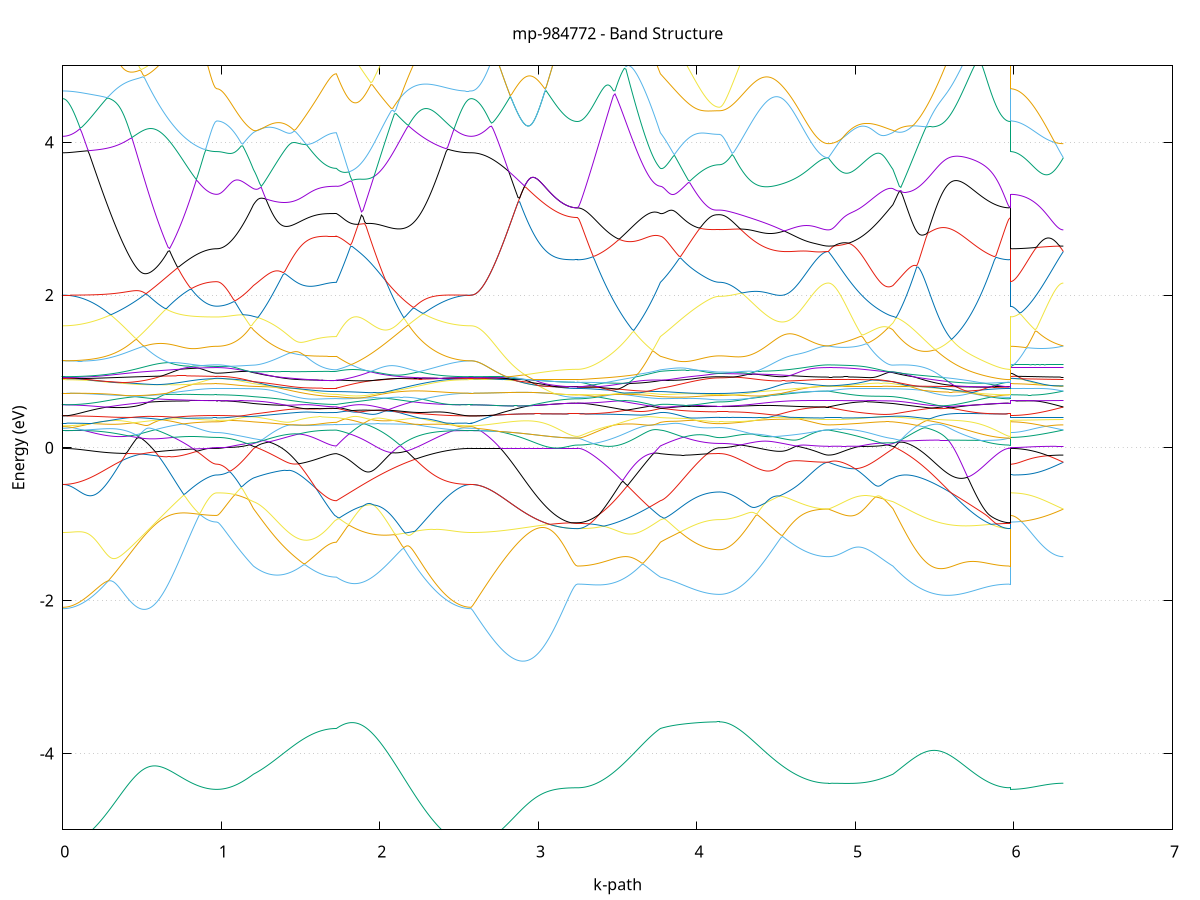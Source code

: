 set title 'mp-984772 - Band Structure'
set xlabel 'k-path'
set ylabel 'Energy (eV)'
set grid y
set yrange [-5:5]
set terminal png size 800,600
set output 'mp-984772_bands_gnuplot.png'
plot '-' using 1:2 with lines notitle, '-' using 1:2 with lines notitle, '-' using 1:2 with lines notitle, '-' using 1:2 with lines notitle, '-' using 1:2 with lines notitle, '-' using 1:2 with lines notitle, '-' using 1:2 with lines notitle, '-' using 1:2 with lines notitle, '-' using 1:2 with lines notitle, '-' using 1:2 with lines notitle, '-' using 1:2 with lines notitle, '-' using 1:2 with lines notitle, '-' using 1:2 with lines notitle, '-' using 1:2 with lines notitle, '-' using 1:2 with lines notitle, '-' using 1:2 with lines notitle, '-' using 1:2 with lines notitle, '-' using 1:2 with lines notitle, '-' using 1:2 with lines notitle, '-' using 1:2 with lines notitle, '-' using 1:2 with lines notitle, '-' using 1:2 with lines notitle, '-' using 1:2 with lines notitle, '-' using 1:2 with lines notitle, '-' using 1:2 with lines notitle, '-' using 1:2 with lines notitle, '-' using 1:2 with lines notitle, '-' using 1:2 with lines notitle, '-' using 1:2 with lines notitle, '-' using 1:2 with lines notitle, '-' using 1:2 with lines notitle, '-' using 1:2 with lines notitle, '-' using 1:2 with lines notitle, '-' using 1:2 with lines notitle, '-' using 1:2 with lines notitle, '-' using 1:2 with lines notitle, '-' using 1:2 with lines notitle, '-' using 1:2 with lines notitle, '-' using 1:2 with lines notitle, '-' using 1:2 with lines notitle, '-' using 1:2 with lines notitle, '-' using 1:2 with lines notitle, '-' using 1:2 with lines notitle, '-' using 1:2 with lines notitle, '-' using 1:2 with lines notitle, '-' using 1:2 with lines notitle, '-' using 1:2 with lines notitle, '-' using 1:2 with lines notitle, '-' using 1:2 with lines notitle, '-' using 1:2 with lines notitle, '-' using 1:2 with lines notitle, '-' using 1:2 with lines notitle, '-' using 1:2 with lines notitle, '-' using 1:2 with lines notitle, '-' using 1:2 with lines notitle, '-' using 1:2 with lines notitle, '-' using 1:2 with lines notitle, '-' using 1:2 with lines notitle, '-' using 1:2 with lines notitle, '-' using 1:2 with lines notitle, '-' using 1:2 with lines notitle, '-' using 1:2 with lines notitle, '-' using 1:2 with lines notitle, '-' using 1:2 with lines notitle
0.000000 -34.882144
0.009911 -34.882044
0.019821 -34.881844
0.029732 -34.881544
0.039642 -34.880944
0.049553 -34.880344
0.059464 -34.879544
0.069374 -34.878544
0.079285 -34.877444
0.089195 -34.876244
0.099106 -34.874844
0.109016 -34.873244
0.118927 -34.871644
0.128838 -34.869744
0.138748 -34.867844
0.148659 -34.865744
0.158569 -34.863544
0.168480 -34.861144
0.178391 -34.858644
0.188301 -34.856044
0.198212 -34.853244
0.208122 -34.850344
0.218033 -34.847344
0.227944 -34.844244
0.237854 -34.840944
0.247765 -34.837644
0.257675 -34.834144
0.267586 -34.830444
0.277497 -34.826744
0.287407 -34.822844
0.297318 -34.818844
0.307228 -34.814744
0.317139 -34.810544
0.327049 -34.806244
0.336960 -34.801844
0.346871 -34.797344
0.356781 -34.792744
0.366692 -34.788044
0.376602 -34.783244
0.386513 -34.778344
0.396424 -34.773444
0.406334 -34.768344
0.416245 -34.763244
0.426155 -34.758044
0.436066 -34.752744
0.445977 -34.747444
0.455887 -34.742044
0.465798 -34.736544
0.475708 -34.731044
0.485619 -34.725444
0.495530 -34.719744
0.505440 -34.714044
0.515351 -34.708344
0.525261 -34.702644
0.535172 -34.696744
0.545082 -34.690844
0.554993 -34.684944
0.564904 -34.679044
0.574814 -34.673044
0.584725 -34.667144
0.594635 -34.661144
0.604546 -34.655144
0.614457 -34.649044
0.624367 -34.643044
0.634278 -34.636944
0.644188 -34.630944
0.654099 -34.624844
0.664010 -34.618844
0.673920 -34.612744
0.683831 -34.606744
0.693741 -34.600644
0.703652 -34.594644
0.713563 -34.588644
0.723473 -34.582644
0.733384 -34.576644
0.743294 -34.570744
0.753205 -34.564744
0.763115 -34.558944
0.773026 -34.553044
0.782937 -34.547244
0.792847 -34.541444
0.802758 -34.535744
0.812668 -34.530044
0.822579 -34.524344
0.832490 -34.518744
0.842400 -34.513244
0.852311 -34.507744
0.862221 -34.502444
0.872132 -34.497144
0.882043 -34.491844
0.891953 -34.486744
0.901864 -34.481744
0.911774 -34.476844
0.921685 -34.472244
0.931596 -34.467844
0.941506 -34.463744
0.951417 -34.460444
0.961327 -34.458044
0.971238 -34.457244
0.971238 -34.457244
0.980874 -34.457244
0.990511 -34.457244
1.000147 -34.457244
1.009784 -34.457244
1.019420 -34.457244
1.029057 -34.457344
1.038693 -34.457344
1.048330 -34.457344
1.057966 -34.457444
1.067603 -34.457444
1.077239 -34.457544
1.086876 -34.457544
1.096512 -34.457644
1.106149 -34.457744
1.115785 -34.457744
1.125422 -34.457844
1.135058 -34.457944
1.144695 -34.458044
1.154331 -34.458144
1.163968 -34.458244
1.173604 -34.458344
1.183241 -34.458444
1.192877 -34.458544
1.202514 -34.459544
1.202514 -34.459544
1.212386 -34.461544
1.222259 -34.463544
1.232131 -34.465544
1.242003 -34.467444
1.251875 -34.469444
1.261748 -34.471344
1.271620 -34.473244
1.281492 -34.475144
1.291365 -34.476944
1.301237 -34.478844
1.311109 -34.480644
1.320982 -34.482444
1.330854 -34.484144
1.340726 -34.485844
1.350598 -34.487544
1.360471 -34.489244
1.370343 -34.490944
1.380215 -34.492544
1.390088 -34.494144
1.399960 -34.495644
1.409832 -34.497144
1.419705 -34.498644
1.429577 -34.500044
1.439449 -34.501444
1.449321 -34.502844
1.459194 -34.504144
1.469066 -34.505444
1.478938 -34.506644
1.488811 -34.507844
1.498683 -34.509044
1.508555 -34.510144
1.518428 -34.511244
1.528300 -34.512244
1.538172 -34.513244
1.548045 -34.514244
1.557917 -34.515144
1.567789 -34.515944
1.577661 -34.516744
1.587534 -34.517544
1.597406 -34.518144
1.607278 -34.518844
1.617151 -34.519444
1.627023 -34.519944
1.636895 -34.520444
1.646768 -34.520944
1.656640 -34.521244
1.666512 -34.521644
1.676384 -34.521944
1.686257 -34.522144
1.696129 -34.522344
1.706001 -34.522544
1.715874 -34.522544
1.725746 -34.522644
1.725746 -34.522644
1.735633 -34.522844
1.745520 -34.526944
1.755408 -34.531344
1.765295 -34.535844
1.775182 -34.540444
1.785070 -34.545244
1.794957 -34.550144
1.804844 -34.555044
1.814731 -34.560244
1.824619 -34.565444
1.834506 -34.570844
1.844393 -34.576244
1.854281 -34.581844
1.864168 -34.587444
1.874055 -34.593144
1.883942 -34.598844
1.893830 -34.604744
1.903717 -34.610544
1.913604 -34.616444
1.923491 -34.622444
1.933379 -34.628344
1.943266 -34.634344
1.953153 -34.640444
1.963041 -34.646444
1.972928 -34.652444
1.982815 -34.658544
1.992702 -34.664544
2.002590 -34.670644
2.012477 -34.676644
2.022364 -34.682644
2.032251 -34.688744
2.042139 -34.694644
2.052026 -34.700544
2.061913 -34.706444
2.071801 -34.712344
2.081688 -34.718144
2.091575 -34.723844
2.101462 -34.729544
2.111350 -34.735144
2.121237 -34.740744
2.131124 -34.746244
2.141012 -34.751644
2.150899 -34.757044
2.160786 -34.762344
2.170673 -34.767544
2.180561 -34.772644
2.190448 -34.777644
2.200335 -34.782644
2.210222 -34.787444
2.220110 -34.792244
2.229997 -34.796844
2.239884 -34.801444
2.249772 -34.805844
2.259659 -34.810244
2.269546 -34.814444
2.279433 -34.818644
2.289321 -34.822644
2.299208 -34.826544
2.309095 -34.830344
2.318983 -34.833944
2.328870 -34.837444
2.338757 -34.840844
2.348644 -34.844244
2.358532 -34.847344
2.368419 -34.850344
2.378306 -34.853244
2.388193 -34.856044
2.398081 -34.858644
2.407968 -34.861244
2.417855 -34.863544
2.427743 -34.865844
2.437630 -34.867844
2.447517 -34.869844
2.457404 -34.871644
2.467292 -34.873344
2.477179 -34.874844
2.487066 -34.876244
2.496953 -34.877444
2.506841 -34.878544
2.516728 -34.879544
2.526615 -34.880344
2.536503 -34.880944
2.546390 -34.881544
2.556277 -34.881844
2.566164 -34.882144
2.576052 -34.882144
2.576052 -34.882144
2.585908 -34.882044
2.595765 -34.881844
2.605622 -34.881544
2.615479 -34.881144
2.625336 -34.880444
2.635192 -34.879744
2.645049 -34.878744
2.654906 -34.877744
2.664763 -34.876544
2.674619 -34.875144
2.684476 -34.873744
2.694333 -34.872044
2.704190 -34.870344
2.714046 -34.868444
2.723903 -34.866444
2.733760 -34.864244
2.743617 -34.862044
2.753473 -34.859544
2.763330 -34.856944
2.773187 -34.854344
2.783044 -34.851544
2.792900 -34.848744
2.802757 -34.845744
2.812614 -34.842644
2.822471 -34.839344
2.832327 -34.835944
2.842184 -34.832444
2.852041 -34.828844
2.861898 -34.825144
2.871755 -34.821344
2.881611 -34.817444
2.891468 -34.813444
2.901325 -34.809344
2.911182 -34.805244
2.921038 -34.800944
2.930895 -34.796644
2.940752 -34.792244
2.950609 -34.787744
2.960465 -34.783244
2.970322 -34.778644
2.980179 -34.774044
2.990036 -34.769344
2.999892 -34.764644
3.009749 -34.759944
3.019606 -34.755144
3.029463 -34.750444
3.039319 -34.745644
3.049176 -34.740844
3.059033 -34.736144
3.068890 -34.731444
3.078747 -34.726844
3.088603 -34.722244
3.098460 -34.717744
3.108317 -34.713344
3.118174 -34.709144
3.128030 -34.705044
3.137887 -34.701044
3.147744 -34.697344
3.157601 -34.693744
3.167457 -34.690544
3.177314 -34.687544
3.187171 -34.684844
3.197028 -34.682544
3.206884 -34.680644
3.216741 -34.679044
3.226598 -34.677944
3.236455 -34.677244
3.246311 -34.677044
3.246311 -34.677044
3.256184 -34.677044
3.266056 -34.676744
3.275928 -34.676444
3.285801 -34.676044
3.295673 -34.675444
3.305545 -34.674844
3.315418 -34.674044
3.325290 -34.673044
3.335162 -34.672044
3.345034 -34.670844
3.354907 -34.669544
3.364779 -34.668144
3.374651 -34.666644
3.384524 -34.664944
3.394396 -34.663244
3.404268 -34.661344
3.414141 -34.659344
3.424013 -34.657244
3.433885 -34.654944
3.443757 -34.652644
3.453630 -34.650244
3.463502 -34.647744
3.473374 -34.645044
3.483247 -34.642244
3.493119 -34.639444
3.502991 -34.636444
3.512864 -34.633344
3.522736 -34.630144
3.532608 -34.626844
3.542481 -34.623444
3.552353 -34.620044
3.562225 -34.616444
3.572097 -34.612744
3.581970 -34.608944
3.591842 -34.605144
3.601714 -34.601144
3.611587 -34.597144
3.621459 -34.593044
3.631331 -34.588844
3.641204 -34.584544
3.651076 -34.580144
3.660948 -34.575744
3.670820 -34.571144
3.680693 -34.566644
3.690565 -34.561944
3.700437 -34.557244
3.710310 -34.552544
3.720182 -34.547644
3.730054 -34.542744
3.739927 -34.537844
3.749799 -34.532844
3.759671 -34.527744
3.769543 -34.522644
3.769543 -34.522644
3.779357 -34.524144
3.789170 -34.527744
3.798983 -34.531444
3.808796 -34.535044
3.818610 -34.538644
3.828423 -34.542144
3.838236 -34.545544
3.848049 -34.548844
3.857862 -34.552144
3.867676 -34.555344
3.877489 -34.558344
3.887302 -34.561344
3.897115 -34.564244
3.906929 -34.567044
3.916742 -34.569744
3.926555 -34.572244
3.936368 -34.574744
3.946182 -34.577144
3.955995 -34.579344
3.965808 -34.581544
3.975621 -34.583544
3.985434 -34.585544
3.995248 -34.587344
4.005061 -34.589044
4.014874 -34.590644
4.024687 -34.592144
4.034501 -34.593544
4.044314 -34.594744
4.054127 -34.595944
4.063940 -34.596944
4.073753 -34.597844
4.083567 -34.598644
4.093380 -34.599344
4.103193 -34.599844
4.113006 -34.600244
4.122820 -34.600544
4.132633 -34.600744
4.142446 -34.600844
4.142446 -34.600844
4.152399 -34.600744
4.162352 -34.600644
4.172306 -34.600444
4.182259 -34.600144
4.192212 -34.599744
4.202165 -34.599344
4.212118 -34.598844
4.222071 -34.598244
4.232025 -34.597544
4.241978 -34.596744
4.251931 -34.595844
4.261884 -34.594844
4.271837 -34.593844
4.281790 -34.592844
4.291744 -34.591644
4.301697 -34.590344
4.311650 -34.589044
4.321603 -34.587544
4.331556 -34.586144
4.341510 -34.584544
4.351463 -34.582944
4.361416 -34.581244
4.371369 -34.579444
4.381322 -34.577644
4.391275 -34.575644
4.401229 -34.573644
4.411182 -34.571644
4.421135 -34.569444
4.431088 -34.567344
4.441041 -34.565044
4.450994 -34.562744
4.460948 -34.560344
4.470901 -34.557944
4.480854 -34.555544
4.490807 -34.552944
4.500760 -34.550344
4.510713 -34.547744
4.520667 -34.545044
4.530620 -34.542244
4.540573 -34.539444
4.550526 -34.536644
4.560479 -34.533744
4.570432 -34.530844
4.580386 -34.527844
4.590339 -34.524944
4.600292 -34.521844
4.610245 -34.518844
4.620198 -34.515744
4.630151 -34.512544
4.640105 -34.509344
4.650058 -34.506144
4.660011 -34.502944
4.669964 -34.499744
4.679917 -34.496544
4.689871 -34.493344
4.699824 -34.490044
4.709777 -34.486844
4.719730 -34.483644
4.729683 -34.480444
4.739636 -34.477244
4.749590 -34.474144
4.759543 -34.471044
4.769496 -34.468144
4.779449 -34.465344
4.789402 -34.462844
4.799355 -34.460644
4.809309 -34.458744
4.819262 -34.457644
4.829215 -34.457244
4.829215 -34.457244
4.839146 -34.457344
4.849078 -34.457744
4.859009 -34.458244
4.868940 -34.458944
4.878872 -34.459744
4.888803 -34.460644
4.898735 -34.461544
4.908666 -34.462444
4.918597 -34.463344
4.928529 -34.464244
4.938460 -34.465144
4.948391 -34.466044
4.958323 -34.466744
4.968254 -34.467544
4.978186 -34.468244
4.988117 -34.468944
4.998048 -34.469444
5.007980 -34.469944
5.017911 -34.470344
5.027842 -34.470744
5.037774 -34.470944
5.047705 -34.471144
5.057637 -34.471344
5.067568 -34.471344
5.077499 -34.471244
5.087431 -34.471144
5.097362 -34.470944
5.107293 -34.470644
5.117225 -34.470244
5.127156 -34.469744
5.137087 -34.469244
5.147019 -34.468644
5.156950 -34.467844
5.166882 -34.467044
5.176813 -34.466144
5.186744 -34.465144
5.196676 -34.464144
5.206607 -34.462944
5.216538 -34.461744
5.226470 -34.460444
5.236401 -34.459544
5.236401 -34.459544
5.246401 -34.462444
5.256400 -34.465444
5.266400 -34.468544
5.276399 -34.471744
5.286399 -34.475044
5.296398 -34.478344
5.306398 -34.481844
5.316397 -34.485244
5.326397 -34.488744
5.336396 -34.492444
5.346396 -34.496144
5.356395 -34.499844
5.366395 -34.503644
5.376394 -34.507544
5.386393 -34.511444
5.396393 -34.515344
5.406392 -34.519344
5.416392 -34.523244
5.426391 -34.527344
5.436391 -34.531344
5.446390 -34.535344
5.456390 -34.539444
5.466389 -34.543544
5.476389 -34.547644
5.486388 -34.551644
5.496388 -34.555744
5.506387 -34.559844
5.516387 -34.563844
5.526386 -34.567944
5.536386 -34.571944
5.546385 -34.576044
5.556385 -34.579944
5.566384 -34.583944
5.576384 -34.587844
5.586383 -34.591644
5.596383 -34.595544
5.606382 -34.599244
5.616382 -34.603044
5.626381 -34.606644
5.636381 -34.610244
5.646380 -34.613844
5.656380 -34.617244
5.666379 -34.620644
5.676378 -34.623944
5.686378 -34.627244
5.696377 -34.630444
5.706377 -34.633544
5.716376 -34.636444
5.726376 -34.639444
5.736375 -34.642244
5.746375 -34.644944
5.756374 -34.647544
5.766374 -34.650144
5.776373 -34.652544
5.786373 -34.654844
5.796372 -34.657044
5.806372 -34.659144
5.816371 -34.661144
5.826371 -34.663044
5.836370 -34.664744
5.846370 -34.666444
5.856369 -34.667944
5.866369 -34.669444
5.876368 -34.670744
5.886368 -34.671944
5.896367 -34.673044
5.906367 -34.673944
5.916366 -34.674744
5.926366 -34.675444
5.936365 -34.676044
5.946365 -34.676444
5.956364 -34.676744
5.966364 -34.676944
5.976363 -34.677044
5.976363 -34.457244
5.986220 -34.457244
5.996077 -34.457244
6.005933 -34.457144
6.015790 -34.457144
6.025647 -34.457244
6.035504 -34.457244
6.045360 -34.457244
6.055217 -34.457244
6.065074 -34.457244
6.074931 -34.457244
6.084787 -34.457244
6.094644 -34.457244
6.104501 -34.457244
6.114358 -34.457244
6.124214 -34.457244
6.134071 -34.457244
6.143928 -34.457244
6.153785 -34.457244
6.163641 -34.457144
6.173498 -34.457144
6.183355 -34.457144
6.193212 -34.457144
6.203069 -34.457144
6.212925 -34.457244
6.222782 -34.457244
6.232639 -34.457244
6.242496 -34.457244
6.252352 -34.457244
6.262209 -34.457244
6.272066 -34.457244
6.281923 -34.457244
6.291779 -34.457244
6.301636 -34.457244
6.311493 -34.457244
e
0.000000 -34.243544
0.009911 -34.243544
0.019821 -34.243644
0.029732 -34.243744
0.039642 -34.243844
0.049553 -34.243944
0.059464 -34.244144
0.069374 -34.244344
0.079285 -34.244544
0.089195 -34.244844
0.099106 -34.245144
0.109016 -34.245444
0.118927 -34.245744
0.128838 -34.246144
0.138748 -34.246544
0.148659 -34.247044
0.158569 -34.247444
0.168480 -34.247944
0.178391 -34.248544
0.188301 -34.249044
0.198212 -34.249644
0.208122 -34.250344
0.218033 -34.250944
0.227944 -34.251644
0.237854 -34.252444
0.247765 -34.253144
0.257675 -34.254044
0.267586 -34.254844
0.277497 -34.255744
0.287407 -34.256644
0.297318 -34.257544
0.307228 -34.258544
0.317139 -34.259544
0.327049 -34.260544
0.336960 -34.261644
0.346871 -34.262744
0.356781 -34.263944
0.366692 -34.265144
0.376602 -34.266444
0.386513 -34.269344
0.396424 -34.273044
0.406334 -34.276844
0.416245 -34.280544
0.426155 -34.284344
0.436066 -34.288144
0.445977 -34.291944
0.455887 -34.295744
0.465798 -34.299544
0.475708 -34.303344
0.485619 -34.307244
0.495530 -34.311144
0.505440 -34.314944
0.515351 -34.318744
0.525261 -34.322544
0.535172 -34.326344
0.545082 -34.330044
0.554993 -34.333744
0.564904 -34.337444
0.574814 -34.341144
0.584725 -34.344744
0.594635 -34.348344
0.604546 -34.351944
0.614457 -34.355344
0.624367 -34.358744
0.634278 -34.362144
0.644188 -34.365544
0.654099 -34.368744
0.664010 -34.371944
0.673920 -34.375044
0.683831 -34.378144
0.693741 -34.381044
0.703652 -34.383944
0.713563 -34.386744
0.723473 -34.389544
0.733384 -34.392144
0.743294 -34.394644
0.753205 -34.397144
0.763115 -34.399544
0.773026 -34.401844
0.782937 -34.403944
0.792847 -34.406044
0.802758 -34.407944
0.812668 -34.409844
0.822579 -34.411644
0.832490 -34.413244
0.842400 -34.414844
0.852311 -34.416244
0.862221 -34.417544
0.872132 -34.418844
0.882043 -34.419944
0.891953 -34.420944
0.901864 -34.421744
0.911774 -34.422544
0.921685 -34.423144
0.931596 -34.423644
0.941506 -34.424044
0.951417 -34.426744
0.961327 -34.428844
0.971238 -34.429744
0.971238 -34.429744
0.980874 -34.429544
0.990511 -34.429444
1.000147 -34.429144
1.009784 -34.428744
1.019420 -34.428244
1.029057 -34.427644
1.038693 -34.427744
1.048330 -34.428744
1.057966 -34.429844
1.067603 -34.430944
1.077239 -34.432344
1.086876 -34.433744
1.096512 -34.435244
1.106149 -34.436944
1.115785 -34.438744
1.125422 -34.440544
1.135058 -34.442644
1.144695 -34.444744
1.154331 -34.446944
1.163968 -34.449344
1.173604 -34.451744
1.183241 -34.454244
1.192877 -34.456844
1.202514 -34.458644
1.202514 -34.458644
1.212386 -34.458944
1.222259 -34.459444
1.232131 -34.460344
1.242003 -34.461344
1.251875 -34.462544
1.261748 -34.463944
1.271620 -34.465444
1.281492 -34.467044
1.291365 -34.468644
1.301237 -34.470344
1.311109 -34.472044
1.320982 -34.473844
1.330854 -34.475644
1.340726 -34.477444
1.350598 -34.479244
1.360471 -34.480944
1.370343 -34.482744
1.380215 -34.484544
1.390088 -34.486244
1.399960 -34.487944
1.409832 -34.489644
1.419705 -34.491244
1.429577 -34.492844
1.439449 -34.494444
1.449321 -34.496044
1.459194 -34.497444
1.469066 -34.498944
1.478938 -34.500344
1.488811 -34.501744
1.498683 -34.503044
1.508555 -34.504344
1.518428 -34.505544
1.528300 -34.506744
1.538172 -34.507944
1.548045 -34.509044
1.557917 -34.510044
1.567789 -34.511044
1.577661 -34.511944
1.587534 -34.512844
1.597406 -34.513644
1.607278 -34.514444
1.617151 -34.515144
1.627023 -34.515744
1.636895 -34.516344
1.646768 -34.516844
1.656640 -34.517344
1.666512 -34.517744
1.676384 -34.518044
1.686257 -34.518344
1.696129 -34.518544
1.706001 -34.518644
1.715874 -34.518744
1.725746 -34.518844
1.725746 -34.518844
1.735633 -34.517444
1.745520 -34.512244
1.755408 -34.506944
1.765295 -34.501644
1.775182 -34.496344
1.785070 -34.490944
1.794957 -34.485544
1.804844 -34.480144
1.814731 -34.474644
1.824619 -34.469144
1.834506 -34.463644
1.844393 -34.458144
1.854281 -34.452644
1.864168 -34.447144
1.874055 -34.441644
1.883942 -34.436044
1.893830 -34.430444
1.903717 -34.424944
1.913604 -34.419344
1.923491 -34.413744
1.933379 -34.408244
1.943266 -34.402644
1.953153 -34.397144
1.963041 -34.391644
1.972928 -34.386144
1.982815 -34.380744
1.992702 -34.375244
2.002590 -34.369844
2.012477 -34.364444
2.022364 -34.359044
2.032251 -34.353744
2.042139 -34.348444
2.052026 -34.343244
2.061913 -34.338044
2.071801 -34.332844
2.081688 -34.327844
2.091575 -34.322744
2.101462 -34.317744
2.111350 -34.312844
2.121237 -34.307944
2.131124 -34.303144
2.141012 -34.298444
2.150899 -34.293744
2.160786 -34.289144
2.170673 -34.284644
2.180561 -34.280244
2.190448 -34.275844
2.200335 -34.271544
2.210222 -34.267344
2.220110 -34.263144
2.229997 -34.260444
2.239884 -34.259544
2.249772 -34.258644
2.259659 -34.257844
2.269546 -34.257044
2.279433 -34.256244
2.289321 -34.255544
2.299208 -34.254744
2.309095 -34.254044
2.318983 -34.253244
2.328870 -34.252544
2.338757 -34.251944
2.348644 -34.251244
2.358532 -34.250644
2.368419 -34.249944
2.378306 -34.249444
2.388193 -34.248844
2.398081 -34.248344
2.407968 -34.247844
2.417855 -34.247344
2.427743 -34.246944
2.437630 -34.246444
2.447517 -34.246144
2.457404 -34.245744
2.467292 -34.245444
2.477179 -34.245144
2.487066 -34.244844
2.496953 -34.244544
2.506841 -34.244244
2.516728 -34.244144
2.526615 -34.243944
2.536503 -34.243844
2.546390 -34.243644
2.556277 -34.243644
2.566164 -34.243544
2.576052 -34.243544
2.576052 -34.243544
2.585908 -34.243644
2.595765 -34.243844
2.605622 -34.244244
2.615479 -34.244844
2.625336 -34.245544
2.635192 -34.246544
2.645049 -34.247544
2.654906 -34.248744
2.664763 -34.250144
2.674619 -34.251744
2.684476 -34.253344
2.694333 -34.255244
2.704190 -34.257144
2.714046 -34.259344
2.723903 -34.261644
2.733760 -34.264044
2.743617 -34.266744
2.753473 -34.269444
2.763330 -34.272344
2.773187 -34.275344
2.783044 -34.278544
2.792900 -34.281744
2.802757 -34.285244
2.812614 -34.288744
2.822471 -34.292444
2.832327 -34.296244
2.842184 -34.300144
2.852041 -34.304144
2.861898 -34.308244
2.871755 -34.312544
2.881611 -34.316844
2.891468 -34.321344
2.901325 -34.325844
2.911182 -34.330444
2.921038 -34.335144
2.930895 -34.339844
2.940752 -34.344744
2.950609 -34.349544
2.960465 -34.354544
2.970322 -34.359544
2.980179 -34.364644
2.990036 -34.369744
2.999892 -34.374844
3.009749 -34.380044
3.019606 -34.385144
3.029463 -34.390344
3.039319 -34.395444
3.049176 -34.400544
3.059033 -34.405644
3.068890 -34.410644
3.078747 -34.415644
3.088603 -34.420544
3.098460 -34.425344
3.108317 -34.429944
3.118174 -34.434544
3.128030 -34.438944
3.137887 -34.443044
3.147744 -34.446944
3.157601 -34.450744
3.167457 -34.454144
3.177314 -34.457344
3.187171 -34.460144
3.197028 -34.462544
3.206884 -34.464544
3.216741 -34.466144
3.226598 -34.467344
3.236455 -34.468044
3.246311 -34.468344
3.246311 -34.468344
3.256184 -34.468344
3.266056 -34.468244
3.275928 -34.468244
3.285801 -34.468244
3.295673 -34.468244
3.305545 -34.468244
3.315418 -34.468144
3.325290 -34.468144
3.335162 -34.468144
3.345034 -34.468044
3.354907 -34.468044
3.364779 -34.468044
3.374651 -34.467944
3.384524 -34.467944
3.394396 -34.467944
3.404268 -34.467944
3.414141 -34.467944
3.424013 -34.468044
3.433885 -34.468044
3.443757 -34.468144
3.453630 -34.468244
3.463502 -34.468444
3.473374 -34.468644
3.483247 -34.468844
3.493119 -34.469144
3.502991 -34.469444
3.512864 -34.469744
3.522736 -34.470244
3.532608 -34.470744
3.542481 -34.471244
3.552353 -34.471944
3.562225 -34.472644
3.572097 -34.473444
3.581970 -34.474344
3.591842 -34.475344
3.601714 -34.476544
3.611587 -34.477744
3.621459 -34.479144
3.631331 -34.480644
3.641204 -34.482344
3.651076 -34.484144
3.660948 -34.486044
3.670820 -34.488244
3.680693 -34.490444
3.690565 -34.492944
3.700437 -34.495544
3.710310 -34.498344
3.720182 -34.501344
3.730054 -34.504544
3.739927 -34.507844
3.749799 -34.511344
3.759671 -34.515044
3.769543 -34.518844
3.769543 -34.518844
3.779357 -34.516744
3.789170 -34.512644
3.798983 -34.508544
3.808796 -34.504344
3.818610 -34.500344
3.828423 -34.496444
3.838236 -34.492744
3.848049 -34.489044
3.857862 -34.485444
3.867676 -34.482044
3.877489 -34.478744
3.887302 -34.475444
3.897115 -34.472444
3.906929 -34.469444
3.916742 -34.466644
3.926555 -34.463944
3.936368 -34.461344
3.946182 -34.458844
3.955995 -34.456544
3.965808 -34.454344
3.975621 -34.452244
3.985434 -34.450344
3.995248 -34.448544
4.005061 -34.446844
4.014874 -34.445244
4.024687 -34.443744
4.034501 -34.442444
4.044314 -34.441244
4.054127 -34.440144
4.063940 -34.439144
4.073753 -34.438344
4.083567 -34.437644
4.093380 -34.436944
4.103193 -34.436444
4.113006 -34.436044
4.122820 -34.435744
4.132633 -34.435644
4.142446 -34.435544
4.142446 -34.435544
4.152399 -34.435544
4.162352 -34.435544
4.172306 -34.435544
4.182259 -34.435544
4.192212 -34.435444
4.202165 -34.435444
4.212118 -34.435344
4.222071 -34.435344
4.232025 -34.435244
4.241978 -34.435144
4.251931 -34.435044
4.261884 -34.434944
4.271837 -34.434844
4.281790 -34.434744
4.291744 -34.434644
4.301697 -34.434544
4.311650 -34.434344
4.321603 -34.434244
4.331556 -34.434144
4.341510 -34.433944
4.351463 -34.433844
4.361416 -34.433644
4.371369 -34.433444
4.381322 -34.433344
4.391275 -34.433144
4.401229 -34.432944
4.411182 -34.432844
4.421135 -34.432644
4.431088 -34.432444
4.441041 -34.432244
4.450994 -34.432044
4.460948 -34.431844
4.470901 -34.431644
4.480854 -34.431444
4.490807 -34.431344
4.500760 -34.431044
4.510713 -34.430944
4.520667 -34.430744
4.530620 -34.430544
4.540573 -34.430344
4.550526 -34.430144
4.560479 -34.429944
4.570432 -34.429844
4.580386 -34.429644
4.590339 -34.429444
4.600292 -34.429344
4.610245 -34.429144
4.620198 -34.429044
4.630151 -34.428844
4.640105 -34.428644
4.650058 -34.428544
4.660011 -34.428344
4.669964 -34.428244
4.679917 -34.428144
4.689871 -34.428044
4.699824 -34.427844
4.709777 -34.427844
4.719730 -34.427744
4.729683 -34.427644
4.739636 -34.427544
4.749590 -34.427444
4.759543 -34.427344
4.769496 -34.427344
4.779449 -34.427244
4.789402 -34.427244
4.799355 -34.427244
4.809309 -34.427144
4.819262 -34.427144
4.829215 -34.427144
4.829215 -34.427144
4.839146 -34.427244
4.849078 -34.427244
4.859009 -34.427244
4.868940 -34.427244
4.878872 -34.427244
4.888803 -34.427044
4.898735 -34.426844
4.908666 -34.426644
4.918597 -34.426444
4.928529 -34.426144
4.938460 -34.425844
4.948391 -34.425544
4.958323 -34.425144
4.968254 -34.424744
4.978186 -34.424244
4.988117 -34.423744
4.998048 -34.423244
5.007980 -34.422644
5.017911 -34.422044
5.027842 -34.421344
5.037774 -34.421344
5.047705 -34.422044
5.057637 -34.422944
5.067568 -34.423844
5.077499 -34.424944
5.087431 -34.426144
5.097362 -34.427444
5.107293 -34.428844
5.117225 -34.430444
5.127156 -34.432144
5.137087 -34.434044
5.147019 -34.435944
5.156950 -34.438044
5.166882 -34.440244
5.176813 -34.442644
5.186744 -34.445144
5.196676 -34.447744
5.206607 -34.450444
5.216538 -34.453244
5.226470 -34.456144
5.236401 -34.458644
5.236401 -34.458644
5.246401 -34.458744
5.256400 -34.458844
5.266400 -34.459044
5.276399 -34.459144
5.286399 -34.459244
5.296398 -34.459444
5.306398 -34.459544
5.316397 -34.459744
5.326397 -34.459844
5.336396 -34.460044
5.346396 -34.460144
5.356395 -34.460344
5.366395 -34.460544
5.376394 -34.460744
5.386393 -34.460844
5.396393 -34.461044
5.406392 -34.461244
5.416392 -34.461344
5.426391 -34.461544
5.436391 -34.461744
5.446390 -34.461944
5.456390 -34.462044
5.466389 -34.462244
5.476389 -34.462444
5.486388 -34.462644
5.496388 -34.462744
5.506387 -34.462944
5.516387 -34.463144
5.526386 -34.463344
5.536386 -34.463544
5.546385 -34.463744
5.556385 -34.463844
5.566384 -34.464044
5.576384 -34.464244
5.586383 -34.464444
5.596383 -34.464544
5.606382 -34.464744
5.616382 -34.464944
5.626381 -34.465144
5.636381 -34.465244
5.646380 -34.465444
5.656380 -34.465544
5.666379 -34.465744
5.676378 -34.465844
5.686378 -34.466044
5.696377 -34.466144
5.706377 -34.466344
5.716376 -34.466444
5.726376 -34.466544
5.736375 -34.466744
5.746375 -34.466844
5.756374 -34.466944
5.766374 -34.467044
5.776373 -34.467244
5.786373 -34.467344
5.796372 -34.467444
5.806372 -34.467544
5.816371 -34.467544
5.826371 -34.467644
5.836370 -34.467744
5.846370 -34.467744
5.856369 -34.467844
5.866369 -34.467944
5.876368 -34.468044
5.886368 -34.468044
5.896367 -34.468144
5.906367 -34.468144
5.916366 -34.468244
5.926366 -34.468244
5.936365 -34.468244
5.946365 -34.468244
5.956364 -34.468244
5.966364 -34.468344
5.976363 -34.468344
5.976363 -34.429744
5.986220 -34.429644
5.996077 -34.429644
6.005933 -34.429644
6.015790 -34.429644
6.025647 -34.429544
6.035504 -34.429544
6.045360 -34.429544
6.055217 -34.429444
6.065074 -34.429444
6.074931 -34.429444
6.084787 -34.429344
6.094644 -34.429344
6.104501 -34.429244
6.114358 -34.429144
6.124214 -34.429144
6.134071 -34.429044
6.143928 -34.428944
6.153785 -34.428844
6.163641 -34.428744
6.173498 -34.428644
6.183355 -34.428544
6.193212 -34.428444
6.203069 -34.428344
6.212925 -34.428244
6.222782 -34.428144
6.232639 -34.428044
6.242496 -34.427944
6.252352 -34.427844
6.262209 -34.427744
6.272066 -34.427644
6.281923 -34.427544
6.291779 -34.427344
6.301636 -34.427244
6.311493 -34.427144
e
0.000000 -34.185044
0.009911 -34.185144
0.019821 -34.185244
0.029732 -34.185644
0.039642 -34.186044
0.049553 -34.186644
0.059464 -34.187344
0.069374 -34.188144
0.079285 -34.189144
0.089195 -34.190244
0.099106 -34.191444
0.109016 -34.192744
0.118927 -34.194144
0.128838 -34.195744
0.138748 -34.197444
0.148659 -34.199144
0.158569 -34.201044
0.168480 -34.203044
0.178391 -34.205244
0.188301 -34.207444
0.198212 -34.209744
0.208122 -34.212144
0.218033 -34.214644
0.227944 -34.217344
0.237854 -34.220044
0.247765 -34.222844
0.257675 -34.225744
0.267586 -34.228644
0.277497 -34.231744
0.287407 -34.234844
0.297318 -34.238044
0.307228 -34.241244
0.317139 -34.244544
0.327049 -34.247944
0.336960 -34.251344
0.346871 -34.254844
0.356781 -34.258444
0.366692 -34.262044
0.376602 -34.265644
0.386513 -34.267744
0.396424 -34.269144
0.406334 -34.270544
0.416245 -34.271944
0.426155 -34.273444
0.436066 -34.274944
0.445977 -34.276544
0.455887 -34.278144
0.465798 -34.279844
0.475708 -34.281544
0.485619 -34.283244
0.495530 -34.285044
0.505440 -34.286944
0.515351 -34.288844
0.525261 -34.290744
0.535172 -34.292744
0.545082 -34.294844
0.554993 -34.296944
0.564904 -34.299144
0.574814 -34.301344
0.584725 -34.303644
0.594635 -34.305944
0.604546 -34.308344
0.614457 -34.310844
0.624367 -34.313344
0.634278 -34.315944
0.644188 -34.318544
0.654099 -34.321244
0.664010 -34.323944
0.673920 -34.326744
0.683831 -34.329644
0.693741 -34.332644
0.703652 -34.335644
0.713563 -34.338644
0.723473 -34.341844
0.733384 -34.345044
0.743294 -34.348344
0.753205 -34.351644
0.763115 -34.355044
0.773026 -34.358444
0.782937 -34.361944
0.792847 -34.365544
0.802758 -34.369144
0.812668 -34.372844
0.822579 -34.376544
0.832490 -34.380444
0.842400 -34.384244
0.852311 -34.388144
0.862221 -34.392044
0.872132 -34.396044
0.882043 -34.400144
0.891953 -34.404144
0.901864 -34.408244
0.911774 -34.412244
0.921685 -34.416244
0.931596 -34.420044
0.941506 -34.423644
0.951417 -34.424344
0.961327 -34.424544
0.971238 -34.424644
0.971238 -34.424644
0.980874 -34.424644
0.990511 -34.424844
1.000147 -34.425144
1.009784 -34.425644
1.019420 -34.426244
1.029057 -34.426944
1.038693 -34.426944
1.048330 -34.426044
1.057966 -34.425144
1.067603 -34.424044
1.077239 -34.422944
1.086876 -34.421644
1.096512 -34.420244
1.106149 -34.418744
1.115785 -34.417144
1.125422 -34.415544
1.135058 -34.413744
1.144695 -34.411844
1.154331 -34.409844
1.163968 -34.407744
1.173604 -34.405544
1.183241 -34.403344
1.192877 -34.400944
1.202514 -34.398544
1.202514 -34.398544
1.212386 -34.396544
1.222259 -34.394344
1.232131 -34.391844
1.242003 -34.389144
1.251875 -34.386244
1.261748 -34.383344
1.271620 -34.380244
1.281492 -34.377144
1.291365 -34.373944
1.301237 -34.370744
1.311109 -34.367544
1.320982 -34.364344
1.330854 -34.361244
1.340726 -34.358044
1.350598 -34.354944
1.360471 -34.351844
1.370343 -34.348744
1.380215 -34.345744
1.390088 -34.342744
1.399960 -34.339844
1.409832 -34.336944
1.419705 -34.334144
1.429577 -34.331444
1.439449 -34.328744
1.449321 -34.326144
1.459194 -34.323644
1.469066 -34.321244
1.478938 -34.318844
1.488811 -34.316544
1.498683 -34.314444
1.508555 -34.312244
1.518428 -34.310244
1.528300 -34.308244
1.538172 -34.306444
1.548045 -34.304644
1.557917 -34.302944
1.567789 -34.301344
1.577661 -34.299844
1.587534 -34.298444
1.597406 -34.297144
1.607278 -34.295944
1.617151 -34.294844
1.627023 -34.293744
1.636895 -34.292844
1.646768 -34.292044
1.656640 -34.291244
1.666512 -34.290644
1.676384 -34.290044
1.686257 -34.289644
1.696129 -34.289344
1.706001 -34.289044
1.715874 -34.288944
1.725746 -34.288844
1.725746 -34.288844
1.735633 -34.289844
1.745520 -34.290744
1.755408 -34.291444
1.765295 -34.292144
1.775182 -34.292644
1.785070 -34.292944
1.794957 -34.293244
1.804844 -34.293444
1.814731 -34.293444
1.824619 -34.293444
1.834506 -34.293444
1.844393 -34.293244
1.854281 -34.293044
1.864168 -34.292744
1.874055 -34.292344
1.883942 -34.291844
1.893830 -34.291344
1.903717 -34.290844
1.913604 -34.290244
1.923491 -34.289544
1.933379 -34.288844
1.943266 -34.288144
1.953153 -34.287344
1.963041 -34.286544
1.972928 -34.285644
1.982815 -34.284744
1.992702 -34.283844
2.002590 -34.282944
2.012477 -34.282044
2.022364 -34.281044
2.032251 -34.280044
2.042139 -34.279044
2.052026 -34.278044
2.061913 -34.277044
2.071801 -34.276044
2.081688 -34.275044
2.091575 -34.274044
2.101462 -34.273044
2.111350 -34.272044
2.121237 -34.271044
2.131124 -34.270044
2.141012 -34.269044
2.150899 -34.268044
2.160786 -34.267044
2.170673 -34.266044
2.180561 -34.265044
2.190448 -34.264144
2.200335 -34.263144
2.210222 -34.262244
2.220110 -34.261344
2.229997 -34.259144
2.239884 -34.255144
2.249772 -34.251344
2.259659 -34.247544
2.269546 -34.243844
2.279433 -34.240244
2.289321 -34.236844
2.299208 -34.233444
2.309095 -34.230144
2.318983 -34.227044
2.328870 -34.223944
2.338757 -34.220944
2.348644 -34.218144
2.358532 -34.215344
2.368419 -34.212744
2.378306 -34.210144
2.388193 -34.207744
2.398081 -34.205444
2.407968 -34.203244
2.417855 -34.201244
2.427743 -34.199244
2.437630 -34.197444
2.447517 -34.195744
2.457404 -34.194244
2.467292 -34.192744
2.477179 -34.191444
2.487066 -34.190244
2.496953 -34.189144
2.506841 -34.188244
2.516728 -34.187344
2.526615 -34.186644
2.536503 -34.186044
2.546390 -34.185644
2.556277 -34.185244
2.566164 -34.185144
2.576052 -34.185044
2.576052 -34.185044
2.585908 -34.185044
2.595765 -34.185044
2.605622 -34.185044
2.615479 -34.185044
2.625336 -34.185044
2.635192 -34.185044
2.645049 -34.185144
2.654906 -34.185144
2.664763 -34.185244
2.674619 -34.185244
2.684476 -34.185244
2.694333 -34.185344
2.704190 -34.185444
2.714046 -34.185444
2.723903 -34.185444
2.733760 -34.185544
2.743617 -34.185544
2.753473 -34.185544
2.763330 -34.185644
2.773187 -34.185744
2.783044 -34.185844
2.792900 -34.185844
2.802757 -34.185944
2.812614 -34.185944
2.822471 -34.186044
2.832327 -34.186044
2.842184 -34.186144
2.852041 -34.186244
2.861898 -34.186344
2.871755 -34.186344
2.881611 -34.186444
2.891468 -34.186544
2.901325 -34.186544
2.911182 -34.186544
2.921038 -34.186644
2.930895 -34.186644
2.940752 -34.186744
2.950609 -34.186744
2.960465 -34.186844
2.970322 -34.186844
2.980179 -34.186944
2.990036 -34.187044
2.999892 -34.187044
3.009749 -34.187144
3.019606 -34.187144
3.029463 -34.187244
3.039319 -34.187344
3.049176 -34.187444
3.059033 -34.187444
3.068890 -34.187544
3.078747 -34.187544
3.088603 -34.187644
3.098460 -34.187644
3.108317 -34.187644
3.118174 -34.187644
3.128030 -34.187744
3.137887 -34.187844
3.147744 -34.187844
3.157601 -34.187844
3.167457 -34.187944
3.177314 -34.187944
3.187171 -34.188044
3.197028 -34.188044
3.206884 -34.188044
3.216741 -34.188044
3.226598 -34.188044
3.236455 -34.188044
3.246311 -34.188044
3.246311 -34.188044
3.256184 -34.188144
3.266056 -34.188344
3.275928 -34.188644
3.285801 -34.189144
3.295673 -34.189644
3.305545 -34.190344
3.315418 -34.191244
3.325290 -34.192144
3.335162 -34.193244
3.345034 -34.194444
3.354907 -34.195744
3.364779 -34.197144
3.374651 -34.198644
3.384524 -34.200344
3.394396 -34.202044
3.404268 -34.203944
3.414141 -34.205844
3.424013 -34.207944
3.433885 -34.210044
3.443757 -34.212244
3.453630 -34.214544
3.463502 -34.216944
3.473374 -34.219444
3.483247 -34.221944
3.493119 -34.224544
3.502991 -34.227144
3.512864 -34.229844
3.522736 -34.232544
3.532608 -34.235244
3.542481 -34.238044
3.552353 -34.240744
3.562225 -34.243544
3.572097 -34.246344
3.581970 -34.249144
3.591842 -34.251844
3.601714 -34.254544
3.611587 -34.257244
3.621459 -34.259844
3.631331 -34.262444
3.641204 -34.265044
3.651076 -34.267444
3.660948 -34.269844
3.670820 -34.272144
3.680693 -34.274344
3.690565 -34.276344
3.700437 -34.278344
3.710310 -34.280244
3.720182 -34.282044
3.730054 -34.283644
3.739927 -34.285144
3.749799 -34.286444
3.759671 -34.287744
3.769543 -34.288844
3.769543 -34.288844
3.779357 -34.289344
3.789170 -34.289744
3.798983 -34.290144
3.808796 -34.290444
3.818610 -34.290744
3.828423 -34.291044
3.838236 -34.291244
3.848049 -34.291444
3.857862 -34.291644
3.867676 -34.291744
3.877489 -34.291944
3.887302 -34.292044
3.897115 -34.292044
3.906929 -34.292044
3.916742 -34.292144
3.926555 -34.292044
3.936368 -34.292044
3.946182 -34.292044
3.955995 -34.291944
3.965808 -34.291844
3.975621 -34.291744
3.985434 -34.291644
3.995248 -34.291544
4.005061 -34.291444
4.014874 -34.291244
4.024687 -34.291144
4.034501 -34.290944
4.044314 -34.290844
4.054127 -34.290744
4.063940 -34.290644
4.073753 -34.290544
4.083567 -34.290344
4.093380 -34.290244
4.103193 -34.290244
4.113006 -34.290144
4.122820 -34.290144
4.132633 -34.290044
4.142446 -34.290044
4.142446 -34.290044
4.152399 -34.290044
4.162352 -34.290244
4.172306 -34.290444
4.182259 -34.290644
4.192212 -34.291044
4.202165 -34.291444
4.212118 -34.291944
4.222071 -34.292544
4.232025 -34.293144
4.241978 -34.293844
4.251931 -34.294644
4.261884 -34.295544
4.271837 -34.296444
4.281790 -34.297544
4.291744 -34.298544
4.301697 -34.299744
4.311650 -34.300944
4.321603 -34.302344
4.331556 -34.303644
4.341510 -34.305144
4.351463 -34.306644
4.361416 -34.308244
4.371369 -34.309844
4.381322 -34.311544
4.391275 -34.313344
4.401229 -34.315244
4.411182 -34.317144
4.421135 -34.319144
4.431088 -34.321144
4.441041 -34.323244
4.450994 -34.325444
4.460948 -34.327644
4.470901 -34.329944
4.480854 -34.332244
4.490807 -34.334644
4.500760 -34.337044
4.510713 -34.339544
4.520667 -34.342144
4.530620 -34.344744
4.540573 -34.347344
4.550526 -34.350044
4.560479 -34.352844
4.570432 -34.355644
4.580386 -34.358444
4.590339 -34.361344
4.600292 -34.364244
4.610245 -34.367144
4.620198 -34.370144
4.630151 -34.373144
4.640105 -34.376244
4.650058 -34.379244
4.660011 -34.382344
4.669964 -34.385444
4.679917 -34.388644
4.689871 -34.391744
4.699824 -34.394944
4.709777 -34.398044
4.719730 -34.401244
4.729683 -34.404344
4.739636 -34.407444
4.749590 -34.410444
4.759543 -34.413444
4.769496 -34.416344
4.779449 -34.419144
4.789402 -34.421644
4.799355 -34.423844
4.809309 -34.425544
4.819262 -34.426744
4.829215 -34.427144
4.829215 -34.427144
4.839146 -34.426944
4.849078 -34.426544
4.859009 -34.426044
4.868940 -34.425344
4.878872 -34.424744
4.888803 -34.424044
4.898735 -34.423244
4.908666 -34.422644
4.918597 -34.421944
4.928529 -34.421344
4.938460 -34.420844
4.948391 -34.420444
4.958323 -34.420144
4.968254 -34.419944
4.978186 -34.419844
4.988117 -34.419744
4.998048 -34.419844
5.007980 -34.420044
5.017911 -34.420344
5.027842 -34.420844
5.037774 -34.420644
5.047705 -34.419844
5.057637 -34.419144
5.067568 -34.418244
5.077499 -34.417444
5.087431 -34.416544
5.097362 -34.415544
5.107293 -34.414544
5.117225 -34.413544
5.127156 -34.412444
5.137087 -34.411444
5.147019 -34.410244
5.156950 -34.409144
5.166882 -34.407944
5.176813 -34.406644
5.186744 -34.405444
5.196676 -34.404044
5.206607 -34.402744
5.216538 -34.401344
5.226470 -34.399944
5.236401 -34.398544
5.236401 -34.398544
5.246401 -34.395944
5.256400 -34.393144
5.266400 -34.390344
5.276399 -34.387444
5.286399 -34.384544
5.296398 -34.381544
5.306398 -34.378344
5.316397 -34.375244
5.326397 -34.371944
5.336396 -34.368644
5.346396 -34.365244
5.356395 -34.361844
5.366395 -34.358244
5.376394 -34.354744
5.386393 -34.351144
5.396393 -34.347444
5.406392 -34.343744
5.416392 -34.340044
5.426391 -34.336244
5.436391 -34.332444
5.446390 -34.328644
5.456390 -34.324744
5.466389 -34.320944
5.476389 -34.317044
5.486388 -34.313144
5.496388 -34.309244
5.506387 -34.305244
5.516387 -34.301344
5.526386 -34.297444
5.536386 -34.293544
5.546385 -34.289744
5.556385 -34.285844
5.566384 -34.282044
5.576384 -34.278144
5.586383 -34.274344
5.596383 -34.270644
5.606382 -34.266944
5.616382 -34.263344
5.626381 -34.259644
5.636381 -34.256044
5.646380 -34.252544
5.656380 -34.249044
5.666379 -34.245644
5.676378 -34.242344
5.686378 -34.239044
5.696377 -34.235844
5.706377 -34.232744
5.716376 -34.229744
5.726376 -34.226744
5.736375 -34.223944
5.746375 -34.221144
5.756374 -34.218544
5.766374 -34.215944
5.776373 -34.213444
5.786373 -34.211044
5.796372 -34.208844
5.806372 -34.206644
5.816371 -34.204544
5.826371 -34.202644
5.836370 -34.200744
5.846370 -34.199044
5.856369 -34.197444
5.866369 -34.195944
5.876368 -34.194644
5.886368 -34.193444
5.896367 -34.192344
5.906367 -34.191344
5.916366 -34.190444
5.926366 -34.189744
5.936365 -34.189144
5.946365 -34.188644
5.956364 -34.188344
5.966364 -34.188144
5.976363 -34.188044
5.976363 -34.424644
5.986220 -34.424644
5.996077 -34.424644
6.005933 -34.424644
6.015790 -34.424644
6.025647 -34.424644
6.035504 -34.424744
6.045360 -34.424744
6.055217 -34.424744
6.065074 -34.424844
6.074931 -34.424844
6.084787 -34.424944
6.094644 -34.424944
6.104501 -34.425044
6.114358 -34.425144
6.124214 -34.425144
6.134071 -34.425244
6.143928 -34.425344
6.153785 -34.425444
6.163641 -34.425444
6.173498 -34.425544
6.183355 -34.425644
6.193212 -34.425744
6.203069 -34.425844
6.212925 -34.426044
6.222782 -34.426144
6.232639 -34.426244
6.242496 -34.426344
6.252352 -34.426444
6.262209 -34.426544
6.272066 -34.426644
6.281923 -34.426744
6.291779 -34.426944
6.301636 -34.427044
6.311493 -34.427144
e
0.000000 -18.449344
0.009911 -18.449344
0.019821 -18.449644
0.029732 -18.449944
0.039642 -18.450544
0.049553 -18.451144
0.059464 -18.452044
0.069374 -18.453044
0.079285 -18.454144
0.089195 -18.455544
0.099106 -18.456944
0.109016 -18.458644
0.118927 -18.460544
0.128838 -18.462544
0.138748 -18.464744
0.148659 -18.467144
0.158569 -18.469644
0.168480 -18.472444
0.178391 -18.475444
0.188301 -18.478544
0.198212 -18.481944
0.208122 -18.485444
0.218033 -18.489244
0.227944 -18.493144
0.237854 -18.497244
0.247765 -18.501544
0.257675 -18.506044
0.267586 -18.510744
0.277497 -18.515644
0.287407 -18.520644
0.297318 -18.525844
0.307228 -18.531244
0.317139 -18.536744
0.327049 -18.542344
0.336960 -18.548144
0.346871 -18.554044
0.356781 -18.560144
0.366692 -18.566244
0.376602 -18.572544
0.386513 -18.578944
0.396424 -18.585344
0.406334 -18.591844
0.416245 -18.598444
0.426155 -18.605144
0.436066 -18.611844
0.445977 -18.618544
0.455887 -18.625344
0.465798 -18.632144
0.475708 -18.639044
0.485619 -18.645844
0.495530 -18.652644
0.505440 -18.659544
0.515351 -18.666344
0.525261 -18.673144
0.535172 -18.679844
0.545082 -18.686544
0.554993 -18.693244
0.564904 -18.699844
0.574814 -18.706344
0.584725 -18.712844
0.594635 -18.719244
0.604546 -18.725544
0.614457 -18.731744
0.624367 -18.737844
0.634278 -18.743944
0.644188 -18.749844
0.654099 -18.755644
0.664010 -18.761244
0.673920 -18.766844
0.683831 -18.772244
0.693741 -18.777544
0.703652 -18.782644
0.713563 -18.787644
0.723473 -18.792444
0.733384 -18.797144
0.743294 -18.801644
0.753205 -18.806044
0.763115 -18.810244
0.773026 -18.814244
0.782937 -18.818144
0.792847 -18.821744
0.802758 -18.825244
0.812668 -18.828544
0.822579 -18.831644
0.832490 -18.834644
0.842400 -18.837344
0.852311 -18.839844
0.862221 -18.842244
0.872132 -18.844344
0.882043 -18.846344
0.891953 -18.848044
0.901864 -18.849644
0.911774 -18.850944
0.921685 -18.852144
0.931596 -18.853044
0.941506 -18.853744
0.951417 -18.854244
0.961327 -18.854644
0.971238 -18.854744
0.971238 -18.854744
0.980874 -18.854344
0.990511 -18.853144
1.000147 -18.851244
1.009784 -18.848644
1.019420 -18.845244
1.029057 -18.841044
1.038693 -18.836144
1.048330 -18.830544
1.057966 -18.824144
1.067603 -18.817044
1.077239 -18.809144
1.086876 -18.800544
1.096512 -18.791244
1.106149 -18.781244
1.115785 -18.770544
1.125422 -18.759144
1.135058 -18.747044
1.144695 -18.734344
1.154331 -18.720844
1.163968 -18.706844
1.173604 -18.692144
1.183241 -18.676744
1.192877 -18.660844
1.202514 -18.644244
1.202514 -18.644244
1.212386 -18.631844
1.222259 -18.619044
1.232131 -18.605844
1.242003 -18.592344
1.251875 -18.578444
1.261748 -18.564144
1.271620 -18.549644
1.281492 -18.534744
1.291365 -18.519444
1.301237 -18.503944
1.311109 -18.488144
1.320982 -18.472144
1.330854 -18.455844
1.340726 -18.439244
1.350598 -18.422544
1.360471 -18.417744
1.370343 -18.413344
1.380215 -18.408544
1.390088 -18.403344
1.399960 -18.397744
1.409832 -18.391844
1.419705 -18.385544
1.429577 -18.378944
1.439449 -18.372044
1.449321 -18.364744
1.459194 -18.357044
1.469066 -18.349144
1.478938 -18.340844
1.488811 -18.332344
1.498683 -18.323544
1.508555 -18.314444
1.518428 -18.305044
1.528300 -18.295444
1.538172 -18.285644
1.548045 -18.275644
1.557917 -18.265344
1.567789 -18.254944
1.577661 -18.244344
1.587534 -18.233744
1.597406 -18.222944
1.607278 -18.212144
1.617151 -18.201244
1.627023 -18.190444
1.636895 -18.179844
1.646768 -18.169344
1.656640 -18.159144
1.666512 -18.149344
1.676384 -18.140244
1.686257 -18.132044
1.696129 -18.125044
1.706001 -18.119544
1.715874 -18.116044
1.725746 -18.114844
1.725746 -18.114844
1.735633 -18.108944
1.745520 -18.103144
1.755408 -18.097444
1.765295 -18.091744
1.775182 -18.086144
1.785070 -18.080644
1.794957 -18.075144
1.804844 -18.069744
1.814731 -18.065744
1.824619 -18.080244
1.834506 -18.094644
1.844393 -18.108844
1.854281 -18.122844
1.864168 -18.136544
1.874055 -18.150044
1.883942 -18.163344
1.893830 -18.176344
1.903717 -18.189144
1.913604 -18.201744
1.923491 -18.213944
1.933379 -18.225944
1.943266 -18.237744
1.953153 -18.249144
1.963041 -18.260344
1.972928 -18.271244
1.982815 -18.281844
1.992702 -18.292144
2.002590 -18.302144
2.012477 -18.311944
2.022364 -18.321344
2.032251 -18.330444
2.042139 -18.339244
2.052026 -18.347844
2.061913 -18.356044
2.071801 -18.363944
2.081688 -18.371544
2.091575 -18.378744
2.101462 -18.385744
2.111350 -18.392444
2.121237 -18.398744
2.131124 -18.404844
2.141012 -18.410544
2.150899 -18.415944
2.160786 -18.421044
2.170673 -18.425944
2.180561 -18.430444
2.190448 -18.434644
2.200335 -18.438544
2.210222 -18.442144
2.220110 -18.445544
2.229997 -18.448544
2.239884 -18.451344
2.249772 -18.453844
2.259659 -18.456044
2.269546 -18.458044
2.279433 -18.459744
2.289321 -18.461244
2.299208 -18.462444
2.309095 -18.463444
2.318983 -18.464244
2.328870 -18.464744
2.338757 -18.465044
2.348644 -18.465244
2.358532 -18.465144
2.368419 -18.464944
2.378306 -18.464544
2.388193 -18.464044
2.398081 -18.463444
2.407968 -18.462644
2.417855 -18.461844
2.427743 -18.460844
2.437630 -18.459844
2.447517 -18.458844
2.457404 -18.457744
2.467292 -18.456644
2.477179 -18.455644
2.487066 -18.454544
2.496953 -18.453544
2.506841 -18.452644
2.516728 -18.451844
2.526615 -18.451044
2.536503 -18.450444
2.546390 -18.449944
2.556277 -18.449544
2.566164 -18.449344
2.576052 -18.449344
2.576052 -18.449344
2.585908 -18.449044
2.595765 -18.448244
2.605622 -18.447044
2.615479 -18.445244
2.625336 -18.443044
2.635192 -18.440244
2.645049 -18.436944
2.654906 -18.433244
2.664763 -18.428944
2.674619 -18.424244
2.684476 -18.418944
2.694333 -18.413244
2.704190 -18.406944
2.714046 -18.400244
2.723903 -18.393044
2.733760 -18.385344
2.743617 -18.377244
2.753473 -18.368644
2.763330 -18.359544
2.773187 -18.349944
2.783044 -18.339944
2.792900 -18.329444
2.802757 -18.318544
2.812614 -18.307144
2.822471 -18.295344
2.832327 -18.283044
2.842184 -18.270344
2.852041 -18.257144
2.861898 -18.243644
2.871755 -18.229644
2.881611 -18.220744
2.891468 -18.228144
2.901325 -18.235544
2.911182 -18.242844
2.921038 -18.249944
2.930895 -18.256944
2.940752 -18.263744
2.950609 -18.270444
2.960465 -18.277044
2.970322 -18.283444
2.980179 -18.289644
2.990036 -18.295644
2.999892 -18.301444
3.009749 -18.307144
3.019606 -18.312644
3.029463 -18.317844
3.039319 -18.322944
3.049176 -18.327744
3.059033 -18.332444
3.068890 -18.336844
3.078747 -18.341044
3.088603 -18.345044
3.098460 -18.348744
3.108317 -18.352344
3.118174 -18.355544
3.128030 -18.358644
3.137887 -18.361444
3.147744 -18.364044
3.157601 -18.366344
3.167457 -18.368444
3.177314 -18.370344
3.187171 -18.371944
3.197028 -18.373344
3.206884 -18.374444
3.216741 -18.375344
3.226598 -18.375944
3.236455 -18.376344
3.246311 -18.376444
3.246311 -18.376444
3.256184 -18.376244
3.266056 -18.375944
3.275928 -18.375244
3.285801 -18.374344
3.295673 -18.373144
3.305545 -18.371744
3.315418 -18.370044
3.325290 -18.368144
3.335162 -18.365944
3.345034 -18.363544
3.354907 -18.360844
3.364779 -18.357944
3.374651 -18.354744
3.384524 -18.351344
3.394396 -18.347744
3.404268 -18.343944
3.414141 -18.339844
3.424013 -18.335544
3.433885 -18.330944
3.443757 -18.326244
3.453630 -18.321244
3.463502 -18.316144
3.473374 -18.310844
3.483247 -18.305244
3.493119 -18.299544
3.502991 -18.293744
3.512864 -18.287744
3.522736 -18.281544
3.532608 -18.275244
3.542481 -18.268844
3.552353 -18.262244
3.562225 -18.255644
3.572097 -18.248844
3.581970 -18.242044
3.591842 -18.235144
3.601714 -18.228244
3.611587 -18.221244
3.621459 -18.214244
3.631331 -18.207244
3.641204 -18.200244
3.651076 -18.193244
3.660948 -18.186344
3.670820 -18.179444
3.680693 -18.172544
3.690565 -18.165844
3.700437 -18.159144
3.710310 -18.152444
3.720182 -18.145944
3.730054 -18.139544
3.739927 -18.133244
3.749799 -18.127044
3.759671 -18.120944
3.769543 -18.114844
3.769543 -18.114844
3.779357 -18.112344
3.789170 -18.110044
3.798983 -18.107944
3.808796 -18.106344
3.818610 -18.105244
3.828423 -18.104844
3.838236 -18.105244
3.848049 -18.106744
3.857862 -18.109244
3.867676 -18.112844
3.877489 -18.117544
3.887302 -18.123144
3.897115 -18.129444
3.906929 -18.136344
3.916742 -18.143644
3.926555 -18.151244
3.936368 -18.158844
3.946182 -18.166444
3.955995 -18.174044
3.965808 -18.181444
3.975621 -18.188744
3.985434 -18.195644
3.995248 -18.202344
4.005061 -18.208644
4.014874 -18.214644
4.024687 -18.220344
4.034501 -18.225544
4.044314 -18.230344
4.054127 -18.234744
4.063940 -18.238744
4.073753 -18.242244
4.083567 -18.245244
4.093380 -18.247844
4.103193 -18.250044
4.113006 -18.251644
4.122820 -18.252844
4.132633 -18.253544
4.142446 -18.253844
4.142446 -18.253844
4.152399 -18.254044
4.162352 -18.254744
4.172306 -18.255944
4.182259 -18.257644
4.192212 -18.259744
4.202165 -18.262444
4.212118 -18.265744
4.222071 -18.269644
4.232025 -18.274144
4.241978 -18.279344
4.251931 -18.285344
4.261884 -18.291944
4.271837 -18.299344
4.281790 -18.307544
4.291744 -18.316544
4.301697 -18.326244
4.311650 -18.336744
4.321603 -18.347944
4.331556 -18.359744
4.341510 -18.372144
4.351463 -18.385144
4.361416 -18.398544
4.371369 -18.412444
4.381322 -18.426644
4.391275 -18.441144
4.401229 -18.455844
4.411182 -18.470744
4.421135 -18.485744
4.431088 -18.500844
4.441041 -18.515844
4.450994 -18.530944
4.460948 -18.545844
4.470901 -18.560744
4.480854 -18.575444
4.490807 -18.590044
4.500760 -18.604344
4.510713 -18.618444
4.520667 -18.632344
4.530620 -18.645944
4.540573 -18.659244
4.550526 -18.672244
4.560479 -18.684944
4.570432 -18.697244
4.580386 -18.709244
4.590339 -18.720844
4.600292 -18.732044
4.610245 -18.742844
4.620198 -18.753244
4.630151 -18.763244
4.640105 -18.772744
4.650058 -18.781844
4.660011 -18.790544
4.669964 -18.798744
4.679917 -18.806444
4.689871 -18.813644
4.699824 -18.820444
4.709777 -18.826744
4.719730 -18.832644
4.729683 -18.837944
4.739636 -18.842744
4.749590 -18.847144
4.759543 -18.850944
4.769496 -18.854244
4.779449 -18.857044
4.789402 -18.859444
4.799355 -18.861144
4.809309 -18.862444
4.819262 -18.863244
4.829215 -18.863544
4.829215 -18.863544
4.839146 -18.863444
4.849078 -18.863144
4.859009 -18.862644
4.868940 -18.861844
4.878872 -18.860944
4.888803 -18.859744
4.898735 -18.858244
4.908666 -18.856544
4.918597 -18.854644
4.928529 -18.852344
4.938460 -18.849844
4.948391 -18.847044
4.958323 -18.844044
4.968254 -18.840644
4.978186 -18.836944
4.988117 -18.833044
4.998048 -18.828744
5.007980 -18.824244
5.017911 -18.819344
5.027842 -18.814144
5.037774 -18.808644
5.047705 -18.802944
5.057637 -18.796844
5.067568 -18.790444
5.077499 -18.783744
5.087431 -18.776844
5.097362 -18.769544
5.107293 -18.762044
5.117225 -18.754244
5.127156 -18.746144
5.137087 -18.737844
5.147019 -18.729244
5.156950 -18.720444
5.166882 -18.711444
5.176813 -18.702244
5.186744 -18.692944
5.196676 -18.683344
5.206607 -18.673744
5.216538 -18.663944
5.226470 -18.654144
5.236401 -18.644244
5.236401 -18.644244
5.246401 -18.626444
5.256400 -18.608044
5.266400 -18.588944
5.276399 -18.569344
5.286399 -18.549244
5.296398 -18.528544
5.306398 -18.507244
5.316397 -18.485544
5.326397 -18.463344
5.336396 -18.458744
5.346396 -18.460344
5.356395 -18.461744
5.366395 -18.462944
5.376394 -18.464044
5.386393 -18.464944
5.396393 -18.465644
5.406392 -18.466144
5.416392 -18.466544
5.426391 -18.466744
5.436391 -18.466744
5.446390 -18.466644
5.456390 -18.466444
5.466389 -18.465944
5.476389 -18.465444
5.486388 -18.464644
5.496388 -18.463844
5.506387 -18.462844
5.516387 -18.461744
5.526386 -18.460444
5.536386 -18.459044
5.546385 -18.457544
5.556385 -18.455944
5.566384 -18.454144
5.576384 -18.452344
5.586383 -18.450444
5.596383 -18.448344
5.606382 -18.446244
5.616382 -18.444044
5.626381 -18.441844
5.636381 -18.439444
5.646380 -18.437044
5.656380 -18.434644
5.666379 -18.432144
5.676378 -18.429644
5.686378 -18.427044
5.696377 -18.424544
5.706377 -18.421944
5.716376 -18.419344
5.726376 -18.416744
5.736375 -18.414144
5.746375 -18.411644
5.756374 -18.409044
5.766374 -18.406644
5.776373 -18.404144
5.786373 -18.401744
5.796372 -18.399444
5.806372 -18.397244
5.816371 -18.395044
5.826371 -18.392944
5.836370 -18.390944
5.846370 -18.389044
5.856369 -18.387244
5.866369 -18.385644
5.876368 -18.384044
5.886368 -18.382644
5.896367 -18.381344
5.906367 -18.380244
5.916366 -18.379244
5.926366 -18.378344
5.936365 -18.377644
5.946365 -18.377144
5.956364 -18.376744
5.966364 -18.376544
5.976363 -18.376444
5.976363 -18.854744
5.986220 -18.854744
5.996077 -18.854744
6.005933 -18.854844
6.015790 -18.855044
6.025647 -18.855144
6.035504 -18.855344
6.045360 -18.855644
6.055217 -18.855844
6.065074 -18.856144
6.074931 -18.856444
6.084787 -18.856844
6.094644 -18.857144
6.104501 -18.857544
6.114358 -18.857944
6.124214 -18.858344
6.134071 -18.858744
6.143928 -18.859144
6.153785 -18.859544
6.163641 -18.859944
6.173498 -18.860344
6.183355 -18.860744
6.193212 -18.861144
6.203069 -18.861444
6.212925 -18.861744
6.222782 -18.862044
6.232639 -18.862344
6.242496 -18.862644
6.252352 -18.862844
6.262209 -18.863044
6.272066 -18.863244
6.281923 -18.863344
6.291779 -18.863444
6.301636 -18.863444
6.311493 -18.863544
e
0.000000 -18.040044
0.009911 -18.040044
0.019821 -18.039744
0.029732 -18.039344
0.039642 -18.038844
0.049553 -18.038044
0.059464 -18.037144
0.069374 -18.036144
0.079285 -18.034844
0.089195 -18.033444
0.099106 -18.031844
0.109016 -18.030044
0.118927 -18.027944
0.128838 -18.025744
0.138748 -18.023244
0.148659 -18.020644
0.158569 -18.017644
0.168480 -18.014544
0.178391 -18.011144
0.188301 -18.007444
0.198212 -18.003544
0.208122 -17.999344
0.218033 -17.994944
0.227944 -17.990244
0.237854 -17.985244
0.247765 -17.979944
0.257675 -17.974444
0.267586 -17.968544
0.277497 -17.962444
0.287407 -17.956044
0.297318 -17.949344
0.307228 -17.942444
0.317139 -17.935144
0.327049 -17.927644
0.336960 -17.919844
0.346871 -17.911744
0.356781 -17.903444
0.366692 -17.894844
0.376602 -17.885944
0.386513 -17.876844
0.396424 -17.867444
0.406334 -17.857844
0.416245 -17.848844
0.426155 -17.861244
0.436066 -17.873544
0.445977 -17.885644
0.455887 -17.897644
0.465798 -17.909544
0.475708 -17.921244
0.485619 -17.932844
0.495530 -17.944244
0.505440 -17.955544
0.515351 -17.966644
0.525261 -17.977544
0.535172 -17.988244
0.545082 -17.998844
0.554993 -18.009244
0.564904 -18.019444
0.574814 -18.029444
0.584725 -18.039244
0.594635 -18.048844
0.604546 -18.058244
0.614457 -18.067444
0.624367 -18.076444
0.634278 -18.085244
0.644188 -18.093744
0.654099 -18.102144
0.664010 -18.110244
0.673920 -18.118144
0.683831 -18.125744
0.693741 -18.133144
0.703652 -18.140344
0.713563 -18.147344
0.723473 -18.154044
0.733384 -18.160544
0.743294 -18.166744
0.753205 -18.172644
0.763115 -18.178444
0.773026 -18.187644
0.782937 -18.202544
0.792847 -18.216844
0.802758 -18.230444
0.812668 -18.243344
0.822579 -18.255444
0.832490 -18.266944
0.842400 -18.277644
0.852311 -18.287644
0.862221 -18.296844
0.872132 -18.305244
0.882043 -18.312944
0.891953 -18.319844
0.901864 -18.325944
0.911774 -18.331244
0.921685 -18.335744
0.931596 -18.339344
0.941506 -18.342244
0.951417 -18.344244
0.961327 -18.345544
0.971238 -18.345944
0.971238 -18.345944
0.980874 -18.346344
0.990511 -18.347644
1.000147 -18.349644
1.009784 -18.352444
1.019420 -18.355644
1.029057 -18.359344
1.038693 -18.363344
1.048330 -18.367544
1.057966 -18.371944
1.067603 -18.376444
1.077239 -18.380944
1.086876 -18.385444
1.096512 -18.389944
1.106149 -18.394444
1.115785 -18.398844
1.125422 -18.403144
1.135058 -18.407444
1.144695 -18.411544
1.154331 -18.415544
1.163968 -18.419444
1.173604 -18.423144
1.183241 -18.426744
1.192877 -18.430244
1.202514 -18.433544
1.202514 -18.433544
1.212386 -18.435644
1.222259 -18.437444
1.232131 -18.438744
1.242003 -18.439544
1.251875 -18.440044
1.261748 -18.440044
1.271620 -18.439644
1.281492 -18.438844
1.291365 -18.437644
1.301237 -18.436044
1.311109 -18.433944
1.320982 -18.431544
1.330854 -18.428644
1.340726 -18.425444
1.350598 -18.421744
1.360471 -18.405544
1.370343 -18.388444
1.380215 -18.371144
1.390088 -18.353744
1.399960 -18.336144
1.409832 -18.318544
1.419705 -18.300844
1.429577 -18.283144
1.439449 -18.265444
1.449321 -18.247744
1.459194 -18.230144
1.469066 -18.212544
1.478938 -18.195144
1.488811 -18.177844
1.498683 -18.160844
1.508555 -18.144044
1.518428 -18.127544
1.528300 -18.111344
1.538172 -18.095544
1.548045 -18.080144
1.557917 -18.065244
1.567789 -18.050844
1.577661 -18.037044
1.587534 -18.023844
1.597406 -18.011244
1.607278 -17.999444
1.617151 -17.988344
1.627023 -17.978044
1.636895 -17.968644
1.646768 -17.960044
1.656640 -17.952444
1.666512 -17.950544
1.676384 -17.958544
1.686257 -17.965844
1.696129 -17.972244
1.706001 -17.977244
1.715874 -17.980444
1.725746 -17.981544
1.725746 -17.981544
1.735633 -17.968744
1.745520 -17.958744
1.755408 -17.974444
1.765295 -17.990044
1.775182 -18.005544
1.785070 -18.020844
1.794957 -18.035944
1.804844 -18.050944
1.814731 -18.064344
1.824619 -18.058944
1.834506 -18.053644
1.844393 -18.048244
1.854281 -18.042844
1.864168 -18.037344
1.874055 -18.031844
1.883942 -18.026344
1.893830 -18.020744
1.903717 -18.014944
1.913604 -18.009144
1.923491 -18.003244
1.933379 -17.997244
1.943266 -17.991044
1.953153 -17.984744
1.963041 -17.978344
1.972928 -17.971744
1.982815 -17.965044
1.992702 -17.958144
2.002590 -17.951044
2.012477 -17.943844
2.022364 -17.936444
2.032251 -17.928844
2.042139 -17.921044
2.052026 -17.913044
2.061913 -17.904944
2.071801 -17.896544
2.081688 -17.888044
2.091575 -17.879244
2.101462 -17.870344
2.111350 -17.861244
2.121237 -17.851944
2.131124 -17.842444
2.141012 -17.832744
2.150899 -17.822844
2.160786 -17.812844
2.170673 -17.802544
2.180561 -17.792144
2.190448 -17.781544
2.200335 -17.787644
2.210222 -17.800244
2.220110 -17.812644
2.229997 -17.824644
2.239884 -17.836444
2.249772 -17.847944
2.259659 -17.859044
2.269546 -17.869944
2.279433 -17.880544
2.289321 -17.890744
2.299208 -17.900644
2.309095 -17.910244
2.318983 -17.919544
2.328870 -17.928544
2.338757 -17.937144
2.348644 -17.945444
2.358532 -17.953344
2.368419 -17.960944
2.378306 -17.968244
2.388193 -17.975244
2.398081 -17.981844
2.407968 -17.988044
2.417855 -17.993944
2.427743 -17.999544
2.437630 -18.004744
2.447517 -18.009544
2.457404 -18.014044
2.467292 -18.018244
2.477179 -18.022044
2.487066 -18.025444
2.496953 -18.028544
2.506841 -18.031244
2.516728 -18.033544
2.526615 -18.035544
2.536503 -18.037144
2.546390 -18.038444
2.556277 -18.039344
2.566164 -18.039944
2.576052 -18.040044
2.576052 -18.040044
2.585908 -18.040344
2.595765 -18.041244
2.605622 -18.042744
2.615479 -18.044844
2.625336 -18.047544
2.635192 -18.050744
2.645049 -18.054444
2.654906 -18.058644
2.664763 -18.063244
2.674619 -18.068344
2.684476 -18.073844
2.694333 -18.079644
2.704190 -18.085844
2.714046 -18.092244
2.723903 -18.099044
2.733760 -18.105944
2.743617 -18.113044
2.753473 -18.120444
2.763330 -18.127844
2.773187 -18.135444
2.783044 -18.143144
2.792900 -18.150844
2.802757 -18.158644
2.812614 -18.166544
2.822471 -18.174344
2.832327 -18.182244
2.842184 -18.190044
2.852041 -18.197744
2.861898 -18.205444
2.871755 -18.213144
2.881611 -18.220744
2.891468 -18.228144
2.901325 -18.235544
2.911182 -18.242844
2.921038 -18.249944
2.930895 -18.256944
2.940752 -18.263744
2.950609 -18.270444
2.960465 -18.277044
2.970322 -18.283444
2.980179 -18.289644
2.990036 -18.295644
2.999892 -18.301444
3.009749 -18.307144
3.019606 -18.312644
3.029463 -18.317844
3.039319 -18.322944
3.049176 -18.327744
3.059033 -18.332444
3.068890 -18.336844
3.078747 -18.341044
3.088603 -18.345044
3.098460 -18.348744
3.108317 -18.352344
3.118174 -18.355544
3.128030 -18.358644
3.137887 -18.361444
3.147744 -18.364044
3.157601 -18.366344
3.167457 -18.368444
3.177314 -18.370344
3.187171 -18.371944
3.197028 -18.373344
3.206884 -18.374444
3.216741 -18.375344
3.226598 -18.375944
3.236455 -18.376344
3.246311 -18.376444
3.246311 -18.376444
3.256184 -18.376244
3.266056 -18.375744
3.275928 -18.374944
3.285801 -18.373844
3.295673 -18.372444
3.305545 -18.370644
3.315418 -18.368644
3.325290 -18.366244
3.335162 -18.363544
3.345034 -18.360544
3.354907 -18.357144
3.364779 -18.353544
3.374651 -18.349644
3.384524 -18.345344
3.394396 -18.340844
3.404268 -18.335944
3.414141 -18.330744
3.424013 -18.325344
3.433885 -18.319544
3.443757 -18.313544
3.453630 -18.307244
3.463502 -18.300644
3.473374 -18.293744
3.483247 -18.286544
3.493119 -18.279144
3.502991 -18.271344
3.512864 -18.263444
3.522736 -18.255144
3.532608 -18.246644
3.542481 -18.237944
3.552353 -18.228944
3.562225 -18.219644
3.572097 -18.210244
3.581970 -18.200544
3.591842 -18.190544
3.601714 -18.180444
3.611587 -18.170044
3.621459 -18.159444
3.631331 -18.148744
3.641204 -18.137744
3.651076 -18.126644
3.660948 -18.115344
3.670820 -18.103844
3.680693 -18.092244
3.690565 -18.080344
3.700437 -18.068444
3.710310 -18.056344
3.720182 -18.044144
3.730054 -18.031844
3.739927 -18.019444
3.749799 -18.006844
3.759671 -17.994244
3.769543 -17.981544
3.769543 -17.981544
3.779357 -17.975844
3.789170 -17.970044
3.798983 -17.964144
3.808796 -17.957944
3.818610 -17.964144
3.828423 -17.970644
3.838236 -17.976344
3.848049 -17.980944
3.857862 -17.984344
3.867676 -17.986444
3.877489 -17.987344
3.887302 -17.987044
3.897115 -17.985744
3.906929 -17.983544
3.916742 -17.980644
3.926555 -17.977244
3.936368 -17.973344
3.946182 -17.969144
3.955995 -17.964744
3.965808 -17.960144
3.975621 -17.955544
3.985434 -17.950844
3.995248 -17.946044
4.005061 -17.941444
4.014874 -17.936944
4.024687 -17.932544
4.034501 -17.928344
4.044314 -17.924344
4.054127 -17.920644
4.063940 -17.917244
4.073753 -17.914144
4.083567 -17.911444
4.093380 -17.909044
4.103193 -17.907044
4.113006 -17.905544
4.122820 -17.904344
4.132633 -17.903744
4.142446 -17.903444
4.142446 -17.903444
4.152399 -17.904044
4.162352 -17.905944
4.172306 -17.908944
4.182259 -17.912944
4.192212 -17.918044
4.202165 -17.923844
4.212118 -17.930344
4.222071 -17.937344
4.232025 -17.944644
4.241978 -17.952144
4.251931 -17.959744
4.261884 -17.967144
4.271837 -17.974344
4.281790 -17.981144
4.291744 -17.987544
4.301697 -17.993544
4.311650 -17.998944
4.321603 -18.003744
4.331556 -18.008044
4.341510 -18.011744
4.351463 -18.014844
4.361416 -18.017544
4.371369 -18.019644
4.381322 -18.021244
4.391275 -18.033044
4.401229 -18.045844
4.411182 -18.058544
4.421135 -18.071044
4.431088 -18.083344
4.441041 -18.095344
4.450994 -18.107144
4.460948 -18.118644
4.470901 -18.129944
4.480854 -18.140944
4.490807 -18.151744
4.500760 -18.162144
4.510713 -18.172344
4.520667 -18.182144
4.530620 -18.191744
4.540573 -18.200944
4.550526 -18.209944
4.560479 -18.218544
4.570432 -18.226844
4.580386 -18.234844
4.590339 -18.242544
4.600292 -18.249944
4.610245 -18.256944
4.620198 -18.263744
4.630151 -18.270044
4.640105 -18.276144
4.650058 -18.281944
4.660011 -18.287344
4.669964 -18.292444
4.679917 -18.297244
4.689871 -18.301644
4.699824 -18.305844
4.709777 -18.309644
4.719730 -18.313144
4.729683 -18.316344
4.739636 -18.319244
4.749590 -18.321844
4.759543 -18.324144
4.769496 -18.326144
4.779449 -18.327744
4.789402 -18.329144
4.799355 -18.330244
4.809309 -18.330944
4.819262 -18.331444
4.829215 -18.331544
4.829215 -18.331544
4.839146 -18.331544
4.849078 -18.331444
4.859009 -18.331444
4.868940 -18.331344
4.878872 -18.331344
4.888803 -18.331444
4.898735 -18.331644
4.908666 -18.332044
4.918597 -18.332544
4.928529 -18.333244
4.938460 -18.334144
4.948391 -18.335244
4.958323 -18.336744
4.968254 -18.338444
4.978186 -18.340444
4.988117 -18.342844
4.998048 -18.345444
5.007980 -18.348344
5.017911 -18.351544
5.027842 -18.355044
5.037774 -18.358744
5.047705 -18.362644
5.057637 -18.366744
5.067568 -18.370944
5.077499 -18.375244
5.087431 -18.379644
5.097362 -18.384044
5.107293 -18.388444
5.117225 -18.392844
5.127156 -18.397144
5.137087 -18.401344
5.147019 -18.405444
5.156950 -18.409444
5.166882 -18.413244
5.176813 -18.416844
5.186744 -18.420244
5.196676 -18.423444
5.206607 -18.426444
5.216538 -18.429144
5.226470 -18.431444
5.236401 -18.433544
5.236401 -18.433544
5.246401 -18.436844
5.256400 -18.439944
5.266400 -18.442944
5.276399 -18.445744
5.286399 -18.448344
5.296398 -18.450744
5.306398 -18.453044
5.316397 -18.455144
5.326397 -18.457044
5.336396 -18.440644
5.346396 -18.417544
5.356395 -18.394044
5.366395 -18.370144
5.376394 -18.345944
5.386393 -18.321344
5.396393 -18.296444
5.406392 -18.271244
5.416392 -18.245844
5.426391 -18.220244
5.436391 -18.194444
5.446390 -18.168444
5.456390 -18.142444
5.466389 -18.116244
5.476389 -18.090044
5.486388 -18.063744
5.496388 -18.037544
5.506387 -18.011344
5.516387 -17.985144
5.526386 -17.959244
5.536386 -17.933344
5.546385 -17.907744
5.556385 -17.882344
5.566384 -17.857144
5.576384 -17.868144
5.586383 -17.888544
5.596383 -17.908944
5.606382 -17.929344
5.616382 -17.949544
5.626381 -17.969644
5.636381 -17.989544
5.646380 -18.009244
5.656380 -18.028644
5.666379 -18.047844
5.676378 -18.066644
5.686378 -18.085144
5.696377 -18.103244
5.706377 -18.120944
5.716376 -18.138244
5.726376 -18.155044
5.736375 -18.171444
5.746375 -18.187244
5.756374 -18.202544
5.766374 -18.217344
5.776373 -18.231544
5.786373 -18.245244
5.796372 -18.258244
5.806372 -18.270644
5.816371 -18.282444
5.826371 -18.293544
5.836370 -18.304044
5.846370 -18.313844
5.856369 -18.322944
5.866369 -18.331444
5.876368 -18.339144
5.886368 -18.346144
5.896367 -18.352544
5.906367 -18.358044
5.916366 -18.362944
5.926366 -18.367044
5.936365 -18.370444
5.946365 -18.373044
5.956364 -18.374944
5.966364 -18.376044
5.976363 -18.376444
5.976363 -18.345944
5.986220 -18.345944
5.996077 -18.345744
6.005933 -18.345644
6.015790 -18.345444
6.025647 -18.345144
6.035504 -18.344844
6.045360 -18.344444
6.055217 -18.344044
6.065074 -18.343544
6.074931 -18.343044
6.084787 -18.342444
6.094644 -18.341944
6.104501 -18.341244
6.114358 -18.340644
6.124214 -18.340044
6.134071 -18.339344
6.143928 -18.338644
6.153785 -18.338044
6.163641 -18.337344
6.173498 -18.336744
6.183355 -18.336144
6.193212 -18.335444
6.203069 -18.334944
6.212925 -18.334344
6.222782 -18.333844
6.232639 -18.333444
6.242496 -18.332944
6.252352 -18.332644
6.262209 -18.332344
6.272066 -18.332044
6.281923 -18.331844
6.291779 -18.331644
6.301636 -18.331544
6.311493 -18.331544
e
0.000000 -18.040044
0.009911 -18.039644
0.019821 -18.038344
0.029732 -18.036244
0.039642 -18.033344
0.049553 -18.029544
0.059464 -18.024844
0.069374 -18.019344
0.079285 -18.013044
0.089195 -18.005944
0.099106 -17.997944
0.109016 -17.989144
0.118927 -17.979544
0.128838 -17.969044
0.138748 -17.957844
0.148659 -17.945844
0.158569 -17.933044
0.168480 -17.919544
0.178391 -17.905144
0.188301 -17.890044
0.198212 -17.874244
0.208122 -17.857644
0.218033 -17.840344
0.227944 -17.822344
0.237854 -17.803644
0.247765 -17.784344
0.257675 -17.764244
0.267586 -17.743544
0.277497 -17.722244
0.287407 -17.700244
0.297318 -17.693144
0.307228 -17.706444
0.317139 -17.719744
0.327049 -17.732944
0.336960 -17.746144
0.346871 -17.759244
0.356781 -17.772344
0.366692 -17.785344
0.376602 -17.798244
0.386513 -17.811044
0.396424 -17.823744
0.406334 -17.836344
0.416245 -17.847944
0.426155 -17.837844
0.436066 -17.827544
0.445977 -17.816944
0.455887 -17.806144
0.465798 -17.795144
0.475708 -17.783944
0.485619 -17.772544
0.495530 -17.760944
0.505440 -17.749144
0.515351 -17.737244
0.525261 -17.725044
0.535172 -17.713444
0.545082 -17.733244
0.554993 -17.753344
0.564904 -17.774044
0.574814 -17.794944
0.584725 -17.816144
0.594635 -17.837544
0.604546 -17.859044
0.614457 -17.880544
0.624367 -17.902044
0.634278 -17.923444
0.644188 -17.944744
0.654099 -17.965844
0.664010 -17.986644
0.673920 -18.007144
0.683831 -18.027344
0.693741 -18.047144
0.703652 -18.066444
0.713563 -18.085444
0.723473 -18.103844
0.733384 -18.121744
0.743294 -18.139144
0.753205 -18.155844
0.763115 -18.172044
0.773026 -18.183844
0.782937 -18.189044
0.792847 -18.194044
0.802758 -18.198744
0.812668 -18.203144
0.822579 -18.207344
0.832490 -18.211244
0.842400 -18.214944
0.852311 -18.218244
0.862221 -18.221444
0.872132 -18.224244
0.882043 -18.226844
0.891953 -18.229144
0.901864 -18.231244
0.911774 -18.232944
0.921685 -18.234444
0.931596 -18.235744
0.941506 -18.236644
0.951417 -18.237344
0.961327 -18.237744
0.971238 -18.237844
0.971238 -18.237844
0.980874 -18.237344
0.990511 -18.235644
1.000147 -18.232844
1.009784 -18.229144
1.019420 -18.224744
1.029057 -18.219544
1.038693 -18.213744
1.048330 -18.207444
1.057966 -18.200744
1.067603 -18.193644
1.077239 -18.186244
1.086876 -18.178544
1.096512 -18.170644
1.106149 -18.162544
1.115785 -18.154244
1.125422 -18.145744
1.135058 -18.137044
1.144695 -18.128244
1.154331 -18.119344
1.163968 -18.110244
1.173604 -18.101144
1.183241 -18.091844
1.192877 -18.082544
1.202514 -18.073044
1.202514 -18.073044
1.212386 -18.066044
1.222259 -18.058944
1.232131 -18.051644
1.242003 -18.044144
1.251875 -18.036444
1.261748 -18.028744
1.271620 -18.020844
1.281492 -18.012844
1.291365 -18.004744
1.301237 -17.996644
1.311109 -17.988444
1.320982 -17.980144
1.330854 -17.971944
1.340726 -17.963744
1.350598 -17.955644
1.360471 -17.947544
1.370343 -17.939544
1.380215 -17.931744
1.390088 -17.924044
1.399960 -17.916644
1.409832 -17.909544
1.419705 -17.902644
1.429577 -17.896244
1.439449 -17.890144
1.449321 -17.884644
1.459194 -17.879644
1.469066 -17.875244
1.478938 -17.871544
1.488811 -17.868644
1.498683 -17.866444
1.508555 -17.865144
1.518428 -17.864844
1.528300 -17.865344
1.538172 -17.866844
1.548045 -17.869244
1.557917 -17.872544
1.567789 -17.876744
1.577661 -17.881844
1.587534 -17.887644
1.597406 -17.894144
1.607278 -17.901244
1.617151 -17.908844
1.627023 -17.916844
1.636895 -17.925144
1.646768 -17.933644
1.656640 -17.942144
1.666512 -17.945744
1.676384 -17.940044
1.686257 -17.935344
1.696129 -17.931644
1.706001 -17.929044
1.715874 -17.927444
1.725746 -17.926944
1.725746 -17.926944
1.735633 -17.942944
1.745520 -17.955844
1.755408 -17.942944
1.765295 -17.930044
1.775182 -17.917044
1.785070 -17.904044
1.794957 -17.891044
1.804844 -17.878144
1.814731 -17.865144
1.824619 -17.852244
1.834506 -17.839344
1.844393 -17.826544
1.854281 -17.813744
1.864168 -17.801044
1.874055 -17.788444
1.883942 -17.775944
1.893830 -17.763644
1.903717 -17.751344
1.913604 -17.739244
1.923491 -17.727244
1.933379 -17.715444
1.943266 -17.703844
1.953153 -17.692344
1.963041 -17.681044
1.972928 -17.669944
1.982815 -17.659044
1.992702 -17.648344
2.002590 -17.637844
2.012477 -17.627644
2.022364 -17.617644
2.032251 -17.607844
2.042139 -17.598344
2.052026 -17.589044
2.061913 -17.583044
2.071801 -17.599244
2.081688 -17.615144
2.091575 -17.630844
2.101462 -17.646344
2.111350 -17.661644
2.121237 -17.676644
2.131124 -17.691444
2.141012 -17.705944
2.150899 -17.720244
2.160786 -17.734244
2.170673 -17.748044
2.180561 -17.761444
2.190448 -17.774644
2.200335 -17.770844
2.210222 -17.759944
2.220110 -17.748844
2.229997 -17.746844
2.239884 -17.760244
2.249772 -17.773444
2.259659 -17.786544
2.269546 -17.799544
2.279433 -17.812244
2.289321 -17.824844
2.299208 -17.837244
2.309095 -17.849344
2.318983 -17.861344
2.328870 -17.872944
2.338757 -17.884444
2.348644 -17.895544
2.358532 -17.906444
2.368419 -17.917044
2.378306 -17.927344
2.388193 -17.937344
2.398081 -17.946944
2.407968 -17.956144
2.417855 -17.965044
2.427743 -17.973544
2.437630 -17.981644
2.447517 -17.989244
2.457404 -17.996444
2.467292 -18.003144
2.477179 -18.009344
2.487066 -18.015044
2.496953 -18.020144
2.506841 -18.024744
2.516728 -18.028744
2.526615 -18.032144
2.536503 -18.035044
2.546390 -18.037244
2.556277 -18.038844
2.566164 -18.039744
2.576052 -18.040044
2.576052 -18.040044
2.585908 -18.040344
2.595765 -18.041244
2.605622 -18.042744
2.615479 -18.044844
2.625336 -18.047544
2.635192 -18.050744
2.645049 -18.054444
2.654906 -18.058644
2.664763 -18.063244
2.674619 -18.068344
2.684476 -18.073844
2.694333 -18.079644
2.704190 -18.085844
2.714046 -18.092244
2.723903 -18.098944
2.733760 -18.105944
2.743617 -18.113044
2.753473 -18.120444
2.763330 -18.127844
2.773187 -18.135444
2.783044 -18.143144
2.792900 -18.150844
2.802757 -18.158644
2.812614 -18.166544
2.822471 -18.174344
2.832327 -18.182144
2.842184 -18.190044
2.852041 -18.197744
2.861898 -18.205444
2.871755 -18.213144
2.881611 -18.215244
2.891468 -18.200444
2.901325 -18.185344
2.911182 -18.169744
2.921038 -18.153744
2.930895 -18.137444
2.940752 -18.120744
2.950609 -18.103644
2.960465 -18.086244
2.970322 -18.068544
2.980179 -18.050444
2.990036 -18.032044
2.999892 -18.013244
3.009749 -17.994244
3.019606 -17.974944
3.029463 -17.955344
3.039319 -17.935544
3.049176 -17.915444
3.059033 -17.895144
3.068890 -17.874544
3.078747 -17.853844
3.088603 -17.833044
3.098460 -17.811944
3.108317 -17.790844
3.118174 -17.769644
3.128030 -17.748444
3.137887 -17.727244
3.147744 -17.706244
3.157601 -17.685444
3.167457 -17.664944
3.177314 -17.644944
3.187171 -17.625844
3.197028 -17.607744
3.206884 -17.591244
3.216741 -17.576944
3.226598 -17.565644
3.236455 -17.558444
3.246311 -17.555844
3.246311 -17.555844
3.256184 -17.556044
3.266056 -17.556344
3.275928 -17.556844
3.285801 -17.557544
3.295673 -17.558544
3.305545 -17.559644
3.315418 -17.561044
3.325290 -17.562544
3.335162 -17.564244
3.345034 -17.566044
3.354907 -17.568044
3.364779 -17.570144
3.374651 -17.572344
3.384524 -17.574744
3.394396 -17.577144
3.404268 -17.579644
3.414141 -17.582144
3.424013 -17.584744
3.433885 -17.587344
3.443757 -17.589944
3.453630 -17.592444
3.463502 -17.595044
3.473374 -17.597444
3.483247 -17.599844
3.493119 -17.602144
3.502991 -17.604344
3.512864 -17.606344
3.522736 -17.608244
3.532608 -17.609844
3.542481 -17.611344
3.552353 -17.612544
3.562225 -17.613544
3.572097 -17.614244
3.581970 -17.620044
3.591842 -17.635544
3.601714 -17.651144
3.611587 -17.666944
3.621459 -17.682944
3.631331 -17.698944
3.641204 -17.715144
3.651076 -17.731344
3.660948 -17.747644
3.670820 -17.763944
3.680693 -17.780344
3.690565 -17.796744
3.700437 -17.813144
3.710310 -17.829544
3.720182 -17.845944
3.730054 -17.862244
3.739927 -17.878544
3.749799 -17.894744
3.759671 -17.910844
3.769543 -17.926944
3.769543 -17.926944
3.779357 -17.934144
3.789170 -17.941744
3.798983 -17.949444
3.808796 -17.956944
3.818610 -17.951744
3.828423 -17.945344
3.838236 -17.938744
3.848049 -17.932144
3.857862 -17.925344
3.867676 -17.918444
3.877489 -17.911544
3.887302 -17.904444
3.897115 -17.897344
3.906929 -17.890244
3.916742 -17.883044
3.926555 -17.875844
3.936368 -17.868644
3.946182 -17.861444
3.955995 -17.854344
3.965808 -17.847344
3.975621 -17.840344
3.985434 -17.833444
3.995248 -17.826744
4.005061 -17.820244
4.014874 -17.813944
4.024687 -17.807844
4.034501 -17.802044
4.044314 -17.796644
4.054127 -17.791544
4.063940 -17.786844
4.073753 -17.782544
4.083567 -17.778744
4.093380 -17.775444
4.103193 -17.772744
4.113006 -17.770644
4.122820 -17.769044
4.132633 -17.768044
4.142446 -17.767744
4.142446 -17.767744
4.152399 -17.768544
4.162352 -17.770944
4.172306 -17.774944
4.182259 -17.780244
4.192212 -17.786944
4.202165 -17.794844
4.212118 -17.803844
4.222071 -17.813644
4.232025 -17.824344
4.241978 -17.835644
4.251931 -17.847544
4.261884 -17.859944
4.271837 -17.872644
4.281790 -17.885644
4.291744 -17.898844
4.301697 -17.912244
4.311650 -17.925744
4.321603 -17.939344
4.331556 -17.952944
4.341510 -17.966444
4.351463 -17.980044
4.361416 -17.993444
4.371369 -18.006744
4.381322 -18.019944
4.391275 -18.022444
4.401229 -18.023244
4.411182 -18.023744
4.421135 -18.023844
4.431088 -18.023644
4.441041 -18.023244
4.450994 -18.022444
4.460948 -18.021544
4.470901 -18.020444
4.480854 -18.019144
4.490807 -18.017644
4.500760 -18.016044
4.510713 -18.014344
4.520667 -18.012544
4.530620 -18.010644
4.540573 -18.008744
4.550526 -18.006744
4.560479 -18.004644
4.570432 -18.002544
4.580386 -18.000444
4.590339 -17.998344
4.600292 -17.996244
4.610245 -17.994144
4.620198 -17.992044
4.630151 -17.990044
4.640105 -17.988044
4.650058 -17.986044
4.660011 -17.984144
4.669964 -17.982344
4.679917 -17.980644
4.689871 -17.978944
4.699824 -17.977344
4.709777 -17.975844
4.719730 -17.974544
4.729683 -17.973244
4.739636 -17.972044
4.749590 -17.970944
4.759543 -17.970044
4.769496 -17.969144
4.779449 -17.968444
4.789402 -17.967844
4.799355 -17.967444
4.809309 -17.967144
4.819262 -17.966944
4.829215 -17.966844
4.829215 -17.966844
4.839146 -17.979344
4.849078 -17.991544
4.859009 -18.003344
4.868940 -18.014744
4.878872 -18.025744
4.888803 -18.036344
4.898735 -18.046444
4.908666 -18.056044
4.918597 -18.065144
4.928529 -18.073644
4.938460 -18.081544
4.948391 -18.088944
4.958323 -18.095644
4.968254 -18.101644
4.978186 -18.107144
4.988117 -18.111844
4.998048 -18.115944
5.007980 -18.119344
5.017911 -18.122144
5.027842 -18.124344
5.037774 -18.125944
5.047705 -18.126944
5.057637 -18.127344
5.067568 -18.127344
5.077499 -18.126844
5.087431 -18.125944
5.097362 -18.124544
5.107293 -18.122844
5.117225 -18.120744
5.127156 -18.118344
5.137087 -18.115544
5.147019 -18.112544
5.156950 -18.109144
5.166882 -18.105544
5.176813 -18.101744
5.186744 -18.097544
5.196676 -18.093144
5.206607 -18.088544
5.216538 -18.083644
5.226470 -18.078444
5.236401 -18.073044
5.236401 -18.073044
5.246401 -18.063144
5.256400 -18.053244
5.266400 -18.043144
5.276399 -18.033044
5.286399 -18.022944
5.296398 -18.012744
5.306398 -18.002544
5.316397 -17.992244
5.326397 -17.981944
5.336396 -17.971644
5.346396 -17.961344
5.356395 -17.951044
5.366395 -17.940744
5.376394 -17.930444
5.386393 -17.920144
5.396393 -17.909844
5.406392 -17.899644
5.416392 -17.889344
5.426391 -17.879244
5.436391 -17.869144
5.446390 -17.859044
5.456390 -17.849044
5.466389 -17.839144
5.476389 -17.829244
5.486388 -17.819444
5.496388 -17.809744
5.506387 -17.800244
5.516387 -17.790744
5.526386 -17.781344
5.536386 -17.786744
5.546385 -17.806944
5.556385 -17.827244
5.566384 -17.847644
5.576384 -17.832244
5.586383 -17.807744
5.596383 -17.783644
5.606382 -17.759844
5.616382 -17.736544
5.626381 -17.713744
5.636381 -17.691344
5.646380 -17.679944
5.656380 -17.672644
5.666379 -17.665444
5.676378 -17.658544
5.686378 -17.651844
5.696377 -17.645344
5.706377 -17.639044
5.716376 -17.632944
5.726376 -17.627044
5.736375 -17.621444
5.746375 -17.615944
5.756374 -17.610844
5.766374 -17.605844
5.776373 -17.601144
5.786373 -17.596644
5.796372 -17.592444
5.806372 -17.588444
5.816371 -17.584644
5.826371 -17.581144
5.836370 -17.577844
5.846370 -17.574744
5.856369 -17.571944
5.866369 -17.569344
5.876368 -17.567044
5.886368 -17.564844
5.896367 -17.562944
5.906367 -17.561344
5.916366 -17.559844
5.926366 -17.558644
5.936365 -17.557644
5.946365 -17.556844
5.956364 -17.556344
5.966364 -17.556044
5.976363 -17.555844
5.976363 -18.237844
5.986220 -18.237644
5.996077 -18.236944
6.005933 -18.235644
6.015790 -18.233944
6.025647 -18.231744
6.035504 -18.229144
6.045360 -18.225944
6.055217 -18.222244
6.065074 -18.218144
6.074931 -18.213544
6.084787 -18.208444
6.094644 -18.202844
6.104501 -18.196844
6.114358 -18.190344
6.124214 -18.183344
6.134071 -18.175944
6.143928 -18.168044
6.153785 -18.159644
6.163641 -18.150844
6.173498 -18.141544
6.183355 -18.131844
6.193212 -18.121644
6.203069 -18.111044
6.212925 -18.100044
6.222782 -18.088544
6.232639 -18.076644
6.242496 -18.064344
6.252352 -18.051644
6.262209 -18.038444
6.272066 -18.024944
6.281923 -18.010944
6.291779 -17.996644
6.301636 -17.981944
6.311493 -17.966844
e
0.000000 -17.390644
0.009911 -17.391244
0.019821 -17.393144
0.029732 -17.396244
0.039642 -17.400444
0.049553 -17.405644
0.059464 -17.411944
0.069374 -17.419144
0.079285 -17.427144
0.089195 -17.435844
0.099106 -17.445144
0.109016 -17.455144
0.118927 -17.465544
0.128838 -17.476444
0.138748 -17.487744
0.148659 -17.499344
0.158569 -17.511344
0.168480 -17.523444
0.178391 -17.535844
0.188301 -17.548444
0.198212 -17.561244
0.208122 -17.574144
0.218033 -17.587144
0.227944 -17.600244
0.237854 -17.613344
0.247765 -17.626644
0.257675 -17.639944
0.267586 -17.653244
0.277497 -17.666544
0.287407 -17.679844
0.297318 -17.677744
0.307228 -17.654544
0.317139 -17.630844
0.327049 -17.606544
0.336960 -17.581744
0.346871 -17.556444
0.356781 -17.530544
0.366692 -17.504244
0.376602 -17.497544
0.386513 -17.505644
0.396424 -17.514244
0.406334 -17.523544
0.416245 -17.533444
0.426155 -17.544144
0.436066 -17.555544
0.445977 -17.567744
0.455887 -17.580744
0.465798 -17.594544
0.475708 -17.609144
0.485619 -17.624644
0.495530 -17.640944
0.505440 -17.658044
0.515351 -17.675844
0.525261 -17.694344
0.535172 -17.712744
0.545082 -17.700344
0.554993 -17.687744
0.564904 -17.674944
0.574814 -17.662144
0.584725 -17.649144
0.594635 -17.636044
0.604546 -17.622744
0.614457 -17.609444
0.624367 -17.596144
0.634278 -17.582644
0.644188 -17.569144
0.654099 -17.555544
0.664010 -17.541944
0.673920 -17.528344
0.683831 -17.514644
0.693741 -17.501044
0.703652 -17.487444
0.713563 -17.473844
0.723473 -17.460344
0.733384 -17.446944
0.743294 -17.433544
0.753205 -17.420344
0.763115 -17.407244
0.773026 -17.394344
0.782937 -17.381544
0.792847 -17.369044
0.802758 -17.356844
0.812668 -17.344844
0.822579 -17.333244
0.832490 -17.321944
0.842400 -17.322644
0.852311 -17.323644
0.862221 -17.324544
0.872132 -17.325444
0.882043 -17.326144
0.891953 -17.326844
0.901864 -17.327444
0.911774 -17.327944
0.921685 -17.328344
0.931596 -17.328744
0.941506 -17.328944
0.951417 -17.329144
0.961327 -17.329244
0.971238 -17.329344
0.971238 -17.329344
0.980874 -17.329344
0.990511 -17.329644
1.000147 -17.330044
1.009784 -17.330544
1.019420 -17.331344
1.029057 -17.332244
1.038693 -17.333244
1.048330 -17.334544
1.057966 -17.335944
1.067603 -17.337544
1.077239 -17.339344
1.086876 -17.341344
1.096512 -17.343544
1.106149 -17.346044
1.115785 -17.348744
1.125422 -17.351644
1.135058 -17.354744
1.144695 -17.358144
1.154331 -17.361844
1.163968 -17.365844
1.173604 -17.370144
1.183241 -17.374844
1.192877 -17.379744
1.202514 -17.385044
1.202514 -17.385044
1.212386 -17.389144
1.222259 -17.393244
1.232131 -17.397644
1.242003 -17.402044
1.251875 -17.406644
1.261748 -17.411444
1.271620 -17.416344
1.281492 -17.421444
1.291365 -17.426644
1.301237 -17.431944
1.311109 -17.437444
1.320982 -17.443044
1.330854 -17.448744
1.340726 -17.454544
1.350598 -17.460544
1.360471 -17.466544
1.370343 -17.472644
1.380215 -17.478744
1.390088 -17.484944
1.399960 -17.491044
1.409832 -17.497244
1.419705 -17.503344
1.429577 -17.509244
1.439449 -17.515144
1.449321 -17.520744
1.459194 -17.526144
1.469066 -17.531244
1.478938 -17.535944
1.488811 -17.540244
1.498683 -17.544144
1.508555 -17.547544
1.518428 -17.550444
1.528300 -17.552644
1.538172 -17.554444
1.548045 -17.555644
1.557917 -17.556244
1.567789 -17.556444
1.577661 -17.556144
1.587534 -17.555444
1.597406 -17.554444
1.607278 -17.553144
1.617151 -17.551744
1.627023 -17.550144
1.636895 -17.548544
1.646768 -17.546944
1.656640 -17.545344
1.666512 -17.543944
1.676384 -17.542644
1.686257 -17.541544
1.696129 -17.540644
1.706001 -17.539944
1.715874 -17.539544
1.725746 -17.539444
1.725746 -17.539444
1.735633 -17.530144
1.745520 -17.520144
1.755408 -17.509644
1.765295 -17.498644
1.775182 -17.487044
1.785070 -17.474944
1.794957 -17.462244
1.804844 -17.449044
1.814731 -17.435444
1.824619 -17.421244
1.834506 -17.406744
1.844393 -17.391644
1.854281 -17.376244
1.864168 -17.360344
1.874055 -17.344144
1.883942 -17.327544
1.893830 -17.310644
1.903717 -17.300944
1.913604 -17.319544
1.923491 -17.338144
1.933379 -17.356544
1.943266 -17.374844
1.953153 -17.393044
1.963041 -17.411144
1.972928 -17.429044
1.982815 -17.446844
1.992702 -17.464544
2.002590 -17.482044
2.012477 -17.499344
2.022364 -17.516444
2.032251 -17.533344
2.042139 -17.550144
2.052026 -17.566744
2.061913 -17.579944
2.071801 -17.571144
2.081688 -17.562644
2.091575 -17.554344
2.101462 -17.563644
2.111350 -17.578044
2.121237 -17.592444
2.131124 -17.606844
2.141012 -17.621144
2.150899 -17.635444
2.160786 -17.649644
2.170673 -17.663844
2.180561 -17.677944
2.190448 -17.691944
2.200335 -17.705844
2.210222 -17.719644
2.220110 -17.733244
2.229997 -17.737644
2.239884 -17.726244
2.249772 -17.714744
2.259659 -17.703144
2.269546 -17.691344
2.279433 -17.679544
2.289321 -17.667544
2.299208 -17.655544
2.309095 -17.643444
2.318983 -17.631244
2.328870 -17.619044
2.338757 -17.606744
2.348644 -17.594444
2.358532 -17.582144
2.368419 -17.569944
2.378306 -17.557744
2.388193 -17.545544
2.398081 -17.533544
2.407968 -17.521644
2.417855 -17.509844
2.427743 -17.498244
2.437630 -17.486944
2.447517 -17.475944
2.457404 -17.465244
2.467292 -17.454944
2.477179 -17.445144
2.487066 -17.435844
2.496953 -17.427144
2.506841 -17.419244
2.516728 -17.412044
2.526615 -17.405744
2.536503 -17.400444
2.546390 -17.396244
2.556277 -17.393144
2.566164 -17.391244
2.576052 -17.390644
2.576052 -17.390644
2.585908 -17.390244
2.595765 -17.389044
2.605622 -17.387144
2.615479 -17.384444
2.625336 -17.381044
2.635192 -17.376944
2.645049 -17.372044
2.654906 -17.366544
2.664763 -17.360444
2.674619 -17.353744
2.684476 -17.346444
2.694333 -17.338744
2.704190 -17.330444
2.714046 -17.321644
2.723903 -17.312544
2.733760 -17.302944
2.743617 -17.293044
2.753473 -17.282844
2.763330 -17.272344
2.773187 -17.261544
2.783044 -17.250544
2.792900 -17.239344
2.802757 -17.227944
2.812614 -17.216344
2.822471 -17.204644
2.832327 -17.192844
2.842184 -17.180844
2.852041 -17.168944
2.861898 -17.156844
2.871755 -17.144744
2.881611 -17.132644
2.891468 -17.120544
2.901325 -17.108544
2.911182 -17.096444
2.921038 -17.084444
2.930895 -17.072544
2.940752 -17.060744
2.950609 -17.048944
2.960465 -17.037344
2.970322 -17.025844
2.980179 -17.014544
2.990036 -17.003344
2.999892 -16.992344
3.009749 -16.981544
3.019606 -16.971044
3.029463 -16.960644
3.039319 -16.954844
3.049176 -16.953044
3.059033 -16.951244
3.068890 -16.971744
3.078747 -16.995444
3.088603 -17.019144
3.098460 -17.042844
3.108317 -17.066444
3.118174 -17.090044
3.128030 -17.113444
3.137887 -17.136744
3.147744 -17.159644
3.157601 -17.182144
3.167457 -17.204244
3.177314 -17.225544
3.187171 -17.245944
3.197028 -17.265044
3.206884 -17.282344
3.216741 -17.297244
3.226598 -17.308944
3.236455 -17.316544
3.246311 -17.319144
3.246311 -17.319144
3.256184 -17.319444
3.266056 -17.320244
3.275928 -17.321744
3.285801 -17.323744
3.295673 -17.326344
3.305545 -17.329444
3.315418 -17.333244
3.325290 -17.337544
3.335162 -17.342444
3.345034 -17.347844
3.354907 -17.353844
3.364779 -17.360444
3.374651 -17.367544
3.384524 -17.375144
3.394396 -17.383344
3.404268 -17.392044
3.414141 -17.401244
3.424013 -17.410944
3.433885 -17.421044
3.443757 -17.431744
3.453630 -17.442844
3.463502 -17.454344
3.473374 -17.466344
3.483247 -17.478644
3.493119 -17.491444
3.502991 -17.504544
3.512864 -17.517944
3.522736 -17.531744
3.532608 -17.545844
3.542481 -17.560144
3.552353 -17.574744
3.562225 -17.589644
3.572097 -17.604744
3.581970 -17.614644
3.591842 -17.614744
3.601714 -17.614544
3.611587 -17.613944
3.621459 -17.612944
3.631331 -17.611544
3.641204 -17.609644
3.651076 -17.607444
3.660948 -17.604644
3.670820 -17.601444
3.680693 -17.597644
3.690565 -17.593444
3.700437 -17.588644
3.710310 -17.583344
3.720182 -17.577444
3.730054 -17.571044
3.739927 -17.563944
3.749799 -17.556344
3.759671 -17.548244
3.769543 -17.539444
3.769543 -17.539444
3.779357 -17.534944
3.789170 -17.529544
3.798983 -17.523344
3.808796 -17.516444
3.818610 -17.508944
3.828423 -17.500944
3.838236 -17.492744
3.848049 -17.484144
3.857862 -17.475344
3.867676 -17.466444
3.877489 -17.457444
3.887302 -17.448344
3.897115 -17.439344
3.906929 -17.430344
3.916742 -17.421444
3.926555 -17.412744
3.936368 -17.404144
3.946182 -17.395844
3.955995 -17.387744
3.965808 -17.379944
3.975621 -17.372544
3.985434 -17.365444
3.995248 -17.358744
4.005061 -17.352544
4.014874 -17.346844
4.024687 -17.341744
4.034501 -17.337144
4.044314 -17.333244
4.054127 -17.330044
4.063940 -17.327544
4.073753 -17.325544
4.083567 -17.324144
4.093380 -17.323244
4.103193 -17.322744
4.113006 -17.322444
4.122820 -17.322344
4.132633 -17.322244
4.142446 -17.322244
4.142446 -17.322244
4.152399 -17.321744
4.162352 -17.320344
4.172306 -17.318344
4.182259 -17.316444
4.192212 -17.315544
4.202165 -17.316544
4.212118 -17.319944
4.222071 -17.325744
4.232025 -17.333544
4.241978 -17.342744
4.251931 -17.353144
4.261884 -17.364544
4.271837 -17.376644
4.281790 -17.389444
4.291744 -17.402744
4.301697 -17.416444
4.311650 -17.430644
4.321603 -17.445044
4.331556 -17.459644
4.341510 -17.474544
4.351463 -17.489544
4.361416 -17.504744
4.371369 -17.519944
4.381322 -17.535144
4.391275 -17.550444
4.401229 -17.565644
4.411182 -17.580944
4.421135 -17.596044
4.431088 -17.611144
4.441041 -17.626044
4.450994 -17.640844
4.460948 -17.655544
4.470901 -17.670044
4.480854 -17.684344
4.490807 -17.698544
4.500760 -17.712444
4.510713 -17.726044
4.520667 -17.739444
4.530620 -17.752644
4.540573 -17.765544
4.550526 -17.778044
4.560479 -17.790344
4.570432 -17.802344
4.580386 -17.813944
4.590339 -17.825244
4.600292 -17.836144
4.610245 -17.846744
4.620198 -17.856944
4.630151 -17.866744
4.640105 -17.876044
4.650058 -17.885044
4.660011 -17.893644
4.669964 -17.901744
4.679917 -17.909444
4.689871 -17.916644
4.699824 -17.923444
4.709777 -17.929744
4.719730 -17.935644
4.729683 -17.940944
4.739636 -17.945844
4.749590 -17.950244
4.759543 -17.954044
4.769496 -17.957444
4.779449 -17.960344
4.789402 -17.962644
4.799355 -17.964444
4.809309 -17.965744
4.819262 -17.966544
4.829215 -17.966844
4.829215 -17.966844
4.839146 -17.954044
4.849078 -17.940844
4.859009 -17.927444
4.868940 -17.913644
4.878872 -17.899644
4.888803 -17.885344
4.898735 -17.870744
4.908666 -17.855944
4.918597 -17.840844
4.928529 -17.825544
4.938460 -17.809944
4.948391 -17.794144
4.958323 -17.778244
4.968254 -17.762044
4.978186 -17.745744
4.988117 -17.729244
4.998048 -17.712644
5.007980 -17.695844
5.017911 -17.679044
5.027842 -17.662044
5.037774 -17.644944
5.047705 -17.627944
5.057637 -17.610744
5.067568 -17.593644
5.077499 -17.576544
5.087431 -17.559544
5.097362 -17.542544
5.107293 -17.525744
5.117225 -17.509244
5.127156 -17.492844
5.137087 -17.476944
5.147019 -17.461444
5.156950 -17.446544
5.166882 -17.432444
5.176813 -17.419444
5.186744 -17.407644
5.196676 -17.397744
5.206607 -17.390044
5.216538 -17.385144
5.226470 -17.383444
5.236401 -17.385044
5.236401 -17.385044
5.246401 -17.390944
5.256400 -17.397244
5.266400 -17.404044
5.276399 -17.411244
5.286399 -17.418944
5.296398 -17.427044
5.306398 -17.435744
5.316397 -17.445044
5.326397 -17.454744
5.336396 -17.465144
5.346396 -17.476044
5.356395 -17.487544
5.366395 -17.499644
5.376394 -17.512344
5.386393 -17.525644
5.396393 -17.539544
5.406392 -17.554044
5.416392 -17.569144
5.426391 -17.584744
5.436391 -17.600944
5.446390 -17.617644
5.456390 -17.634844
5.466389 -17.652544
5.476389 -17.670644
5.486388 -17.689244
5.496388 -17.708144
5.506387 -17.727344
5.516387 -17.746944
5.526386 -17.766744
5.536386 -17.772044
5.546385 -17.762944
5.556385 -17.753944
5.566384 -17.745144
5.576384 -17.736344
5.586383 -17.727844
5.596383 -17.719444
5.606382 -17.711144
5.616382 -17.703144
5.626381 -17.695244
5.636381 -17.687444
5.646380 -17.669544
5.656380 -17.648244
5.666379 -17.627544
5.676378 -17.607444
5.686378 -17.588044
5.696377 -17.569244
5.706377 -17.551044
5.716376 -17.533544
5.726376 -17.516744
5.736375 -17.500744
5.746375 -17.485344
5.756374 -17.470644
5.766374 -17.456644
5.776373 -17.443444
5.786373 -17.430844
5.796372 -17.419044
5.806372 -17.407844
5.816371 -17.397444
5.826371 -17.387744
5.836370 -17.378644
5.846370 -17.370244
5.856369 -17.362544
5.866369 -17.355544
5.876368 -17.349144
5.886368 -17.343344
5.896367 -17.338244
5.906367 -17.333744
5.916366 -17.329844
5.926366 -17.326544
5.936365 -17.323844
5.946365 -17.321844
5.956364 -17.320344
5.966364 -17.319444
5.976363 -17.319144
5.976363 -17.329344
5.986220 -17.334544
5.996077 -17.347644
6.005933 -17.365144
6.015790 -17.384644
6.025647 -17.405244
6.035504 -17.426344
6.045360 -17.447744
6.055217 -17.469244
6.065074 -17.490844
6.074931 -17.512344
6.084787 -17.533844
6.094644 -17.555144
6.104501 -17.576444
6.114358 -17.597444
6.124214 -17.618444
6.134071 -17.639144
6.143928 -17.659644
6.153785 -17.679944
6.163641 -17.700044
6.173498 -17.719844
6.183355 -17.739444
6.193212 -17.758744
6.203069 -17.777844
6.212925 -17.796644
6.222782 -17.815044
6.232639 -17.833244
6.242496 -17.851144
6.252352 -17.868644
6.262209 -17.885944
6.272066 -17.902844
6.281923 -17.919344
6.291779 -17.935544
6.301636 -17.951344
6.311493 -17.966844
e
0.000000 -17.390644
0.009911 -17.390744
0.019821 -17.390844
0.029732 -17.391144
0.039642 -17.391544
0.049553 -17.392144
0.059464 -17.392744
0.069374 -17.393544
0.079285 -17.394344
0.089195 -17.395344
0.099106 -17.396444
0.109016 -17.397744
0.118927 -17.399044
0.128838 -17.400544
0.138748 -17.402144
0.148659 -17.403944
0.158569 -17.405744
0.168480 -17.407844
0.178391 -17.409944
0.188301 -17.412244
0.198212 -17.414744
0.208122 -17.417344
0.218033 -17.420044
0.227944 -17.423044
0.237854 -17.426144
0.247765 -17.429444
0.257675 -17.432944
0.267586 -17.436744
0.277497 -17.440644
0.287407 -17.444844
0.297318 -17.449344
0.307228 -17.454144
0.317139 -17.459144
0.327049 -17.464544
0.336960 -17.470344
0.346871 -17.476444
0.356781 -17.483044
0.366692 -17.490044
0.376602 -17.477544
0.386513 -17.450344
0.396424 -17.422744
0.406334 -17.394844
0.416245 -17.366444
0.426155 -17.337844
0.436066 -17.308844
0.445977 -17.279544
0.455887 -17.250044
0.465798 -17.220344
0.475708 -17.190344
0.485619 -17.160244
0.495530 -17.129944
0.505440 -17.140244
0.515351 -17.154644
0.525261 -17.168144
0.535172 -17.180644
0.545082 -17.192244
0.554993 -17.203044
0.564904 -17.212944
0.574814 -17.222144
0.584725 -17.230644
0.594635 -17.238544
0.604546 -17.245844
0.614457 -17.252544
0.624367 -17.258744
0.634278 -17.264444
0.644188 -17.269744
0.654099 -17.274744
0.664010 -17.279244
0.673920 -17.283444
0.683831 -17.287444
0.693741 -17.291044
0.703652 -17.294444
0.713563 -17.297544
0.723473 -17.300444
0.733384 -17.303244
0.743294 -17.305744
0.753205 -17.308044
0.763115 -17.310244
0.773026 -17.312244
0.782937 -17.314144
0.792847 -17.315844
0.802758 -17.317444
0.812668 -17.318944
0.822579 -17.320244
0.832490 -17.321444
0.842400 -17.311144
0.852311 -17.300744
0.862221 -17.290844
0.872132 -17.281544
0.882043 -17.272944
0.891953 -17.264944
0.901864 -17.257744
0.911774 -17.251344
0.921685 -17.245744
0.931596 -17.241144
0.941506 -17.237444
0.951417 -17.234844
0.961327 -17.233244
0.971238 -17.232744
0.971238 -17.232744
0.980874 -17.232644
0.990511 -17.232444
1.000147 -17.232044
1.009784 -17.231644
1.019420 -17.230944
1.029057 -17.230244
1.038693 -17.229344
1.048330 -17.228344
1.057966 -17.227144
1.067603 -17.225844
1.077239 -17.224444
1.086876 -17.222844
1.096512 -17.221144
1.106149 -17.219344
1.115785 -17.217344
1.125422 -17.215344
1.135058 -17.213144
1.144695 -17.210844
1.154331 -17.208344
1.163968 -17.205844
1.173604 -17.203144
1.183241 -17.200344
1.192877 -17.197444
1.202514 -17.194444
1.202514 -17.194444
1.212386 -17.192444
1.222259 -17.190844
1.232131 -17.189644
1.242003 -17.188744
1.251875 -17.188144
1.261748 -17.187944
1.271620 -17.188044
1.281492 -17.188344
1.291365 -17.188944
1.301237 -17.189644
1.311109 -17.190544
1.320982 -17.191644
1.330854 -17.192844
1.340726 -17.194144
1.350598 -17.195544
1.360471 -17.196844
1.370343 -17.198244
1.380215 -17.199644
1.390088 -17.200944
1.399960 -17.202244
1.409832 -17.203344
1.419705 -17.204344
1.429577 -17.205244
1.439449 -17.205944
1.449321 -17.206444
1.459194 -17.206744
1.469066 -17.206744
1.478938 -17.206444
1.488811 -17.205944
1.498683 -17.205144
1.508555 -17.203844
1.518428 -17.202344
1.528300 -17.200344
1.538172 -17.197944
1.548045 -17.195144
1.557917 -17.191944
1.567789 -17.188244
1.577661 -17.184044
1.587534 -17.179344
1.597406 -17.174144
1.607278 -17.168544
1.617151 -17.162444
1.627023 -17.155844
1.636895 -17.148944
1.646768 -17.141644
1.656640 -17.134144
1.666512 -17.126644
1.676384 -17.119144
1.686257 -17.112144
1.696129 -17.105844
1.706001 -17.100744
1.715874 -17.097444
1.725746 -17.096244
1.725746 -17.096244
1.735633 -17.104444
1.745520 -17.112944
1.755408 -17.121644
1.765295 -17.130744
1.775182 -17.140044
1.785070 -17.149744
1.794957 -17.159644
1.804844 -17.169844
1.814731 -17.180344
1.824619 -17.191144
1.834506 -17.202144
1.844393 -17.213344
1.854281 -17.224844
1.864168 -17.236644
1.874055 -17.248644
1.883942 -17.263344
1.893830 -17.282144
1.903717 -17.293444
1.913604 -17.298544
1.923491 -17.311544
1.933379 -17.324644
1.943266 -17.337944
1.953153 -17.351344
1.963041 -17.364944
1.972928 -17.378644
1.982815 -17.392444
1.992702 -17.406344
2.002590 -17.420344
2.012477 -17.434444
2.022364 -17.448644
2.032251 -17.462844
2.042139 -17.477144
2.052026 -17.491544
2.061913 -17.505944
2.071801 -17.520344
2.081688 -17.534744
2.091575 -17.549244
2.101462 -17.546244
2.111350 -17.538444
2.121237 -17.530944
2.131124 -17.523644
2.141012 -17.516544
2.150899 -17.509744
2.160786 -17.503244
2.170673 -17.496844
2.180561 -17.490844
2.190448 -17.484944
2.200335 -17.479344
2.210222 -17.473944
2.220110 -17.468744
2.229997 -17.463844
2.239884 -17.459044
2.249772 -17.454544
2.259659 -17.450144
2.269546 -17.446044
2.279433 -17.442044
2.289321 -17.438344
2.299208 -17.434744
2.309095 -17.431244
2.318983 -17.428044
2.328870 -17.424944
2.338757 -17.422044
2.348644 -17.419244
2.358532 -17.416644
2.368419 -17.414144
2.378306 -17.411844
2.388193 -17.409644
2.398081 -17.407644
2.407968 -17.405744
2.417855 -17.403944
2.427743 -17.402244
2.437630 -17.400744
2.447517 -17.399244
2.457404 -17.397944
2.467292 -17.396844
2.477179 -17.395744
2.487066 -17.394744
2.496953 -17.393844
2.506841 -17.393144
2.516728 -17.392444
2.526615 -17.391944
2.536503 -17.391444
2.546390 -17.391144
2.556277 -17.390844
2.566164 -17.390744
2.576052 -17.390644
2.576052 -17.390644
2.585908 -17.390244
2.595765 -17.389044
2.605622 -17.387144
2.615479 -17.384444
2.625336 -17.381044
2.635192 -17.376944
2.645049 -17.372044
2.654906 -17.366544
2.664763 -17.360444
2.674619 -17.353744
2.684476 -17.346444
2.694333 -17.338744
2.704190 -17.330444
2.714046 -17.321644
2.723903 -17.312544
2.733760 -17.302944
2.743617 -17.293044
2.753473 -17.282844
2.763330 -17.272344
2.773187 -17.261544
2.783044 -17.250544
2.792900 -17.239344
2.802757 -17.227944
2.812614 -17.216344
2.822471 -17.204644
2.832327 -17.192844
2.842184 -17.180844
2.852041 -17.168944
2.861898 -17.156844
2.871755 -17.144744
2.881611 -17.132644
2.891468 -17.120544
2.901325 -17.108444
2.911182 -17.096444
2.921038 -17.084444
2.930895 -17.072544
2.940752 -17.060744
2.950609 -17.048944
2.960465 -17.037344
2.970322 -17.025844
2.980179 -17.014544
2.990036 -17.003344
2.999892 -16.992344
3.009749 -16.981544
3.019606 -16.971044
3.029463 -16.960644
3.039319 -16.950544
3.049176 -16.940744
3.059033 -16.948144
3.068890 -16.949644
3.078747 -16.948044
3.088603 -16.946444
3.098460 -16.945044
3.108317 -16.943544
3.118174 -16.942244
3.128030 -16.941044
3.137887 -16.939944
3.147744 -16.938944
3.157601 -16.937944
3.167457 -16.937044
3.177314 -16.936344
3.187171 -16.935744
3.197028 -16.935144
3.206884 -16.934644
3.216741 -16.934344
3.226598 -16.934044
3.236455 -16.933944
3.246311 -16.933844
3.246311 -16.933844
3.256184 -16.933944
3.266056 -16.934144
3.275928 -16.934544
3.285801 -16.935144
3.295673 -16.935844
3.305545 -16.936644
3.315418 -16.937644
3.325290 -16.938744
3.335162 -16.939944
3.345034 -16.941244
3.354907 -16.942644
3.364779 -16.944144
3.374651 -16.945644
3.384524 -16.947344
3.394396 -16.949044
3.404268 -16.950744
3.414141 -16.952644
3.424013 -16.954444
3.433885 -16.956344
3.443757 -16.958344
3.453630 -16.960344
3.463502 -16.962444
3.473374 -16.964544
3.483247 -16.966744
3.493119 -16.968944
3.502991 -16.971244
3.512864 -16.973644
3.522736 -16.976144
3.532608 -16.978644
3.542481 -16.981344
3.552353 -16.984144
3.562225 -16.987044
3.572097 -16.990144
3.581970 -16.993344
3.591842 -16.996644
3.601714 -17.000244
3.611587 -17.003944
3.621459 -17.007844
3.631331 -17.011944
3.641204 -17.016344
3.651076 -17.020844
3.660948 -17.025644
3.670820 -17.030744
3.680693 -17.036044
3.690565 -17.041544
3.700437 -17.047444
3.710310 -17.053544
3.720182 -17.059944
3.730054 -17.066644
3.739927 -17.073544
3.749799 -17.080844
3.759671 -17.088444
3.769543 -17.096244
3.769543 -17.096244
3.779357 -17.099944
3.789170 -17.103944
3.798983 -17.108344
3.808796 -17.113044
3.818610 -17.117944
3.828423 -17.123244
3.838236 -17.128744
3.848049 -17.134444
3.857862 -17.140344
3.867676 -17.146444
3.877489 -17.152644
3.887302 -17.158944
3.897115 -17.165444
3.906929 -17.171944
3.916742 -17.178544
3.926555 -17.185044
3.936368 -17.191544
3.946182 -17.198044
3.955995 -17.204344
3.965808 -17.210644
3.975621 -17.216644
3.985434 -17.222444
3.995248 -17.227944
4.005061 -17.233144
4.014874 -17.237944
4.024687 -17.242244
4.034501 -17.246144
4.044314 -17.249444
4.054127 -17.252144
4.063940 -17.254344
4.073753 -17.257844
4.083567 -17.262744
4.093380 -17.267044
4.103193 -17.270644
4.113006 -17.273444
4.122820 -17.275444
4.132633 -17.276644
4.142446 -17.277044
4.142446 -17.277044
4.152399 -17.276144
4.162352 -17.273644
4.172306 -17.269544
4.182259 -17.263844
4.192212 -17.260444
4.202165 -17.257644
4.212118 -17.252244
4.222071 -17.244344
4.232025 -17.234544
4.241978 -17.223144
4.251931 -17.210544
4.261884 -17.196944
4.271837 -17.182744
4.281790 -17.167844
4.291744 -17.152544
4.301697 -17.136744
4.311650 -17.120744
4.321603 -17.104444
4.331556 -17.087944
4.341510 -17.071344
4.351463 -17.054644
4.361416 -17.037844
4.371369 -17.024344
4.381322 -17.011844
4.391275 -16.999744
4.401229 -16.988144
4.411182 -16.976844
4.421135 -16.966044
4.431088 -16.955644
4.441041 -16.945644
4.450994 -16.936144
4.460948 -16.926944
4.470901 -16.918044
4.480854 -16.909544
4.490807 -16.901344
4.500760 -16.893444
4.510713 -16.885744
4.520667 -16.878344
4.530620 -16.871244
4.540573 -16.864244
4.550526 -16.857444
4.560479 -16.850844
4.570432 -16.844344
4.580386 -16.838044
4.590339 -16.831844
4.600292 -16.825844
4.610245 -16.819944
4.620198 -16.814044
4.630151 -16.808344
4.640105 -16.802744
4.650058 -16.797244
4.660011 -16.791844
4.669964 -16.786544
4.679917 -16.781444
4.689871 -16.776344
4.699824 -16.771544
4.709777 -16.766844
4.719730 -16.762344
4.729683 -16.758044
4.739636 -16.753944
4.749590 -16.750144
4.759543 -16.746744
4.769496 -16.743544
4.779449 -16.740844
4.789402 -16.738544
4.799355 -16.736744
4.809309 -16.735344
4.819262 -16.734544
4.829215 -16.734244
4.829215 -16.734244
4.839146 -16.734344
4.849078 -16.734544
4.859009 -16.734744
4.868940 -16.734944
4.878872 -16.735144
4.888803 -16.735344
4.898735 -16.735544
4.908666 -16.735644
4.918597 -16.735744
4.928529 -16.735744
4.938460 -16.735744
4.948391 -16.743244
4.958323 -16.761044
4.968254 -16.779044
4.978186 -16.797244
4.988117 -16.815544
4.998048 -16.833944
5.007980 -16.852444
5.017911 -16.870944
5.027842 -16.889544
5.037774 -16.908244
5.047705 -16.926844
5.057637 -16.945544
5.067568 -16.964044
5.077499 -16.982644
5.087431 -17.001044
5.097362 -17.019344
5.107293 -17.037444
5.117225 -17.055344
5.127156 -17.072944
5.137087 -17.090144
5.147019 -17.106844
5.156950 -17.122944
5.166882 -17.138244
5.176813 -17.152444
5.186744 -17.165344
5.196676 -17.176544
5.206607 -17.185444
5.216538 -17.191644
5.226470 -17.194644
5.236401 -17.194444
5.236401 -17.194444
5.246401 -17.191244
5.256400 -17.187944
5.266400 -17.184444
5.276399 -17.180944
5.286399 -17.177244
5.296398 -17.173544
5.306398 -17.169744
5.316397 -17.165744
5.326397 -17.161744
5.336396 -17.157644
5.346396 -17.153444
5.356395 -17.149244
5.366395 -17.144844
5.376394 -17.140544
5.386393 -17.136044
5.396393 -17.131544
5.406392 -17.126944
5.416392 -17.122344
5.426391 -17.117744
5.436391 -17.113044
5.446390 -17.108244
5.456390 -17.103544
5.466389 -17.098744
5.476389 -17.093944
5.486388 -17.089144
5.496388 -17.084344
5.506387 -17.079444
5.516387 -17.074644
5.526386 -17.069844
5.536386 -17.064944
5.546385 -17.060144
5.556385 -17.055444
5.566384 -17.050644
5.576384 -17.045944
5.586383 -17.041244
5.596383 -17.036544
5.606382 -17.031944
5.616382 -17.027444
5.626381 -17.022944
5.636381 -17.018544
5.646380 -17.014144
5.656380 -17.009844
5.666379 -17.005544
5.676378 -17.001444
5.686378 -16.997344
5.696377 -16.993444
5.706377 -16.989544
5.716376 -16.985744
5.726376 -16.982144
5.736375 -16.978544
5.746375 -16.975044
5.756374 -16.971744
5.766374 -16.968544
5.776373 -16.965444
5.786373 -16.962444
5.796372 -16.959644
5.806372 -16.956944
5.816371 -16.954344
5.826371 -16.951944
5.836370 -16.949644
5.846370 -16.947544
5.856369 -16.945544
5.866369 -16.943644
5.876368 -16.941944
5.886368 -16.940444
5.896367 -16.939044
5.906367 -16.937844
5.916366 -16.936844
5.926366 -16.935944
5.936365 -16.935144
5.946365 -16.934544
5.956364 -16.934144
5.966364 -16.933944
5.976363 -16.933844
5.976363 -17.232744
5.986220 -17.227444
5.996077 -17.214144
6.005933 -17.196444
6.015790 -17.176544
6.025647 -17.155544
6.035504 -17.133844
6.045360 -17.111844
6.055217 -17.089544
6.065074 -17.067144
6.074931 -17.044644
6.084787 -17.022244
6.094644 -16.999744
6.104501 -16.977244
6.114358 -16.954944
6.124214 -16.932644
6.134071 -16.910444
6.143928 -16.888444
6.153785 -16.866544
6.163641 -16.844744
6.173498 -16.823244
6.183355 -16.801844
6.193212 -16.780644
6.203069 -16.759744
6.212925 -16.738944
6.222782 -16.733144
6.232639 -16.733344
6.242496 -16.733544
6.252352 -16.733744
6.262209 -16.733944
6.272066 -16.734044
6.281923 -16.734144
6.291779 -16.734244
6.301636 -16.734244
6.311493 -16.734244
e
0.000000 -17.029144
0.009911 -17.028544
0.019821 -17.026844
0.029732 -17.024144
0.039642 -17.020244
0.049553 -17.015444
0.059464 -17.009844
0.069374 -17.003344
0.079285 -16.996144
0.089195 -16.988344
0.099106 -16.979944
0.109016 -16.971144
0.118927 -16.961844
0.128838 -16.952244
0.138748 -16.942344
0.148659 -16.932144
0.158569 -16.921844
0.168480 -16.911244
0.178391 -16.900544
0.188301 -16.889744
0.198212 -16.878744
0.208122 -16.867744
0.218033 -16.856744
0.227944 -16.845644
0.237854 -16.834544
0.247765 -16.823344
0.257675 -16.812244
0.267586 -16.801044
0.277497 -16.789944
0.287407 -16.778844
0.297318 -16.767744
0.307228 -16.756744
0.317139 -16.745744
0.327049 -16.741044
0.336960 -16.767044
0.346871 -16.792944
0.356781 -16.818744
0.366692 -16.844344
0.376602 -16.869644
0.386513 -16.894644
0.396424 -16.919244
0.406334 -16.943244
0.416245 -16.966644
0.426155 -16.989444
0.436066 -17.011444
0.445977 -17.032744
0.455887 -17.053044
0.465798 -17.072444
0.475708 -17.090944
0.485619 -17.108344
0.495530 -17.124744
0.505440 -17.099544
0.515351 -17.069044
0.525261 -17.038544
0.535172 -17.007944
0.545082 -16.977344
0.554993 -16.946844
0.564904 -16.916344
0.574814 -16.886044
0.584725 -16.855744
0.594635 -16.825744
0.604546 -16.795844
0.614457 -16.766244
0.624367 -16.736844
0.634278 -16.707844
0.644188 -16.679044
0.654099 -16.650744
0.664010 -16.622744
0.673920 -16.595244
0.683831 -16.568244
0.693741 -16.541744
0.703652 -16.528444
0.713563 -16.538144
0.723473 -16.547844
0.733384 -16.557644
0.743294 -16.567444
0.753205 -16.577344
0.763115 -16.587144
0.773026 -16.596944
0.782937 -16.606744
0.792847 -16.616344
0.802758 -16.625944
0.812668 -16.635344
0.822579 -16.644544
0.832490 -16.653544
0.842400 -16.662244
0.852311 -16.670744
0.862221 -16.678744
0.872132 -16.686344
0.882043 -16.693544
0.891953 -16.700144
0.901864 -16.706244
0.911774 -16.711544
0.921685 -16.716244
0.931596 -16.720144
0.941506 -16.723244
0.951417 -16.725544
0.961327 -16.726844
0.971238 -16.727344
0.971238 -16.727344
0.980874 -16.727344
0.990511 -16.727244
1.000147 -16.727144
1.009784 -16.726944
1.019420 -16.726744
1.029057 -16.726444
1.038693 -16.726144
1.048330 -16.725744
1.057966 -16.725344
1.067603 -16.724844
1.077239 -16.724344
1.086876 -16.723744
1.096512 -16.723144
1.106149 -16.722444
1.115785 -16.721744
1.125422 -16.720944
1.135058 -16.720144
1.144695 -16.719244
1.154331 -16.718244
1.163968 -16.717244
1.173604 -16.716144
1.183241 -16.715044
1.192877 -16.713844
1.202514 -16.712544
1.202514 -16.712544
1.212386 -16.711444
1.222259 -16.709944
1.232131 -16.708044
1.242003 -16.705944
1.251875 -16.703544
1.261748 -16.700944
1.271620 -16.698044
1.281492 -16.695044
1.291365 -16.691944
1.301237 -16.688844
1.311109 -16.685644
1.320982 -16.682444
1.330854 -16.679344
1.340726 -16.676344
1.350598 -16.673644
1.360471 -16.671044
1.370343 -16.668844
1.380215 -16.667044
1.390088 -16.665644
1.399960 -16.664844
1.409832 -16.664544
1.419705 -16.664944
1.429577 -16.666044
1.439449 -16.667944
1.449321 -16.670644
1.459194 -16.674344
1.469066 -16.678844
1.478938 -16.684444
1.488811 -16.690944
1.498683 -16.698444
1.508555 -16.706944
1.518428 -16.716244
1.528300 -16.726444
1.538172 -16.737444
1.548045 -16.749244
1.557917 -16.761544
1.567789 -16.774444
1.577661 -16.787844
1.587534 -16.801644
1.597406 -16.815744
1.607278 -16.829944
1.617151 -16.844344
1.627023 -16.858744
1.636895 -16.872944
1.646768 -16.886844
1.656640 -16.900444
1.666512 -16.913344
1.676384 -16.925344
1.686257 -16.936244
1.696129 -16.945544
1.706001 -16.952844
1.715874 -16.957444
1.725746 -16.959044
1.725746 -16.959044
1.735633 -16.977844
1.745520 -16.996744
1.755408 -17.015644
1.765295 -17.034644
1.775182 -17.053744
1.785070 -17.072844
1.794957 -17.091944
1.804844 -17.111044
1.814731 -17.130144
1.824619 -17.149244
1.834506 -17.168444
1.844393 -17.187444
1.854281 -17.206544
1.864168 -17.225544
1.874055 -17.244444
1.883942 -17.260744
1.893830 -17.273144
1.903717 -17.285744
1.913604 -17.275844
1.923491 -17.258044
1.933379 -17.240044
1.943266 -17.221744
1.953153 -17.203244
1.963041 -17.184644
1.972928 -17.165744
1.982815 -17.146844
1.992702 -17.127844
2.002590 -17.108744
2.012477 -17.089644
2.022364 -17.070544
2.032251 -17.051444
2.042139 -17.032444
2.052026 -17.013644
2.061913 -16.994944
2.071801 -16.976444
2.081688 -16.958344
2.091575 -16.940544
2.101462 -16.923244
2.111350 -16.906544
2.121237 -16.890444
2.131124 -16.875244
2.141012 -16.860944
2.150899 -16.847744
2.160786 -16.835844
2.170673 -16.825244
2.180561 -16.816344
2.190448 -16.809044
2.200335 -16.803444
2.210222 -16.799544
2.220110 -16.797344
2.229997 -16.796644
2.239884 -16.797344
2.249772 -16.799244
2.259659 -16.802344
2.269546 -16.806444
2.279433 -16.811344
2.289321 -16.816944
2.299208 -16.823244
2.309095 -16.830144
2.318983 -16.837544
2.328870 -16.845344
2.338757 -16.853444
2.348644 -16.861944
2.358532 -16.870744
2.368419 -16.879744
2.378306 -16.888844
2.388193 -16.898144
2.398081 -16.907644
2.407968 -16.917044
2.417855 -16.926544
2.427743 -16.936044
2.437630 -16.945444
2.447517 -16.954644
2.457404 -16.963744
2.467292 -16.972544
2.477179 -16.981044
2.487066 -16.989044
2.496953 -16.996644
2.506841 -17.003644
2.516728 -17.010044
2.526615 -17.015644
2.536503 -17.020344
2.546390 -17.024144
2.556277 -17.026844
2.566164 -17.028544
2.576052 -17.029144
2.576052 -17.029144
2.585908 -17.029144
2.595765 -17.028944
2.605622 -17.028744
2.615479 -17.028344
2.625336 -17.027944
2.635192 -17.027344
2.645049 -17.026744
2.654906 -17.025944
2.664763 -17.025144
2.674619 -17.024244
2.684476 -17.023244
2.694333 -17.022144
2.704190 -17.020944
2.714046 -17.019744
2.723903 -17.018344
2.733760 -17.016944
2.743617 -17.015444
2.753473 -17.013844
2.763330 -17.012144
2.773187 -17.010544
2.783044 -17.008744
2.792900 -17.006844
2.802757 -17.005044
2.812614 -17.003044
2.822471 -17.001144
2.832327 -16.999044
2.842184 -16.997044
2.852041 -16.994944
2.861898 -16.992844
2.871755 -16.990644
2.881611 -16.988544
2.891468 -16.986344
2.901325 -16.984144
2.911182 -16.981844
2.921038 -16.979644
2.930895 -16.977444
2.940752 -16.975344
2.950609 -16.973144
2.960465 -16.970944
2.970322 -16.968844
2.980179 -16.966744
2.990036 -16.964644
2.999892 -16.962544
3.009749 -16.960544
3.019606 -16.958644
3.029463 -16.956644
3.039319 -16.950544
3.049176 -16.940744
3.059033 -16.931244
3.068890 -16.922044
3.078747 -16.913144
3.088603 -16.904644
3.098460 -16.896444
3.108317 -16.888644
3.118174 -16.881244
3.128030 -16.874344
3.137887 -16.867844
3.147744 -16.861844
3.157601 -16.856344
3.167457 -16.851344
3.177314 -16.846844
3.187171 -16.842944
3.197028 -16.839644
3.206884 -16.836844
3.216741 -16.834744
3.226598 -16.833144
3.236455 -16.832244
3.246311 -16.831944
3.246311 -16.831944
3.256184 -16.831944
3.266056 -16.831844
3.275928 -16.831744
3.285801 -16.831644
3.295673 -16.831544
3.305545 -16.831344
3.315418 -16.831244
3.325290 -16.830944
3.335162 -16.830744
3.345034 -16.830444
3.354907 -16.830144
3.364779 -16.829844
3.374651 -16.829444
3.384524 -16.829044
3.394396 -16.828544
3.404268 -16.828144
3.414141 -16.827644
3.424013 -16.827044
3.433885 -16.826444
3.443757 -16.825844
3.453630 -16.825244
3.463502 -16.824544
3.473374 -16.823844
3.483247 -16.823044
3.493119 -16.822244
3.502991 -16.821344
3.512864 -16.820444
3.522736 -16.819444
3.532608 -16.818444
3.542481 -16.817444
3.552353 -16.816344
3.562225 -16.815144
3.572097 -16.813944
3.581970 -16.812644
3.591842 -16.811344
3.601714 -16.809944
3.611587 -16.808444
3.621459 -16.806944
3.631331 -16.805344
3.641204 -16.803644
3.651076 -16.801844
3.660948 -16.800044
3.670820 -16.798144
3.680693 -16.796144
3.690565 -16.812944
3.700437 -16.830644
3.710310 -16.848644
3.720182 -16.866744
3.730054 -16.884944
3.739927 -16.903244
3.749799 -16.921744
3.759671 -16.940344
3.769543 -16.959044
3.769543 -16.959044
3.779357 -16.967544
3.789170 -16.976544
3.798983 -16.986144
3.808796 -16.996044
3.818610 -17.006344
3.828423 -17.016844
3.838236 -17.027544
3.848049 -17.038444
3.857862 -17.049444
3.867676 -17.060444
3.877489 -17.071544
3.887302 -17.082644
3.897115 -17.093844
3.906929 -17.104844
3.916742 -17.115844
3.926555 -17.126744
3.936368 -17.137544
3.946182 -17.148144
3.955995 -17.158544
3.965808 -17.168844
3.975621 -17.178744
3.985434 -17.188544
3.995248 -17.197944
4.005061 -17.206944
4.014874 -17.215644
4.024687 -17.223944
4.034501 -17.231844
4.044314 -17.239144
4.054127 -17.245944
4.063940 -17.252244
4.073753 -17.255944
4.083567 -17.257044
4.093380 -17.257744
4.103193 -17.258044
4.113006 -17.258244
4.122820 -17.258344
4.132633 -17.258344
4.142446 -17.258344
4.142446 -17.258344
4.152399 -17.258644
4.162352 -17.259444
4.172306 -17.260444
4.182259 -17.261044
4.192212 -17.256744
4.202165 -17.248244
4.212118 -17.238644
4.222071 -17.227944
4.232025 -17.216344
4.241978 -17.204044
4.251931 -17.191044
4.261884 -17.177544
4.271837 -17.163644
4.281790 -17.149444
4.291744 -17.135144
4.301697 -17.120744
4.311650 -17.106344
4.321603 -17.092144
4.331556 -17.078044
4.341510 -17.064144
4.351463 -17.050544
4.361416 -17.037244
4.371369 -17.021044
4.381322 -17.004344
4.391275 -16.987544
4.401229 -16.970844
4.411182 -16.954344
4.421135 -16.937844
4.431088 -16.921544
4.441041 -16.905344
4.450994 -16.889344
4.460948 -16.873544
4.470901 -16.857944
4.480854 -16.842644
4.490807 -16.827544
4.500760 -16.812744
4.510713 -16.798144
4.520667 -16.783844
4.530620 -16.769944
4.540573 -16.756344
4.550526 -16.743044
4.560479 -16.730044
4.570432 -16.717544
4.580386 -16.705344
4.590339 -16.693444
4.600292 -16.682044
4.610245 -16.671044
4.620198 -16.660444
4.630151 -16.650244
4.640105 -16.640544
4.650058 -16.631244
4.660011 -16.622344
4.669964 -16.613944
4.679917 -16.606044
4.689871 -16.598544
4.699824 -16.591644
4.709777 -16.585144
4.719730 -16.579144
4.729683 -16.573744
4.739636 -16.568744
4.749590 -16.564244
4.759543 -16.560344
4.769496 -16.556944
4.779449 -16.554044
4.789402 -16.551644
4.799355 -16.549744
4.809309 -16.548444
4.819262 -16.547644
4.829215 -16.547344
4.829215 -16.547344
4.839146 -16.562044
4.849078 -16.577144
4.859009 -16.592444
4.868940 -16.608144
4.878872 -16.624144
4.888803 -16.640444
4.898735 -16.656944
4.908666 -16.673744
4.918597 -16.690844
4.928529 -16.708044
4.938460 -16.725544
4.948391 -16.735644
4.958323 -16.735444
4.968254 -16.735244
4.978186 -16.734944
4.988117 -16.734544
4.998048 -16.734144
5.007980 -16.733644
5.017911 -16.733044
5.027842 -16.732444
5.037774 -16.731744
5.047705 -16.731044
5.057637 -16.730244
5.067568 -16.729344
5.077499 -16.728444
5.087431 -16.727544
5.097362 -16.726644
5.107293 -16.725644
5.117225 -16.724544
5.127156 -16.723544
5.137087 -16.722444
5.147019 -16.721444
5.156950 -16.720344
5.166882 -16.719244
5.176813 -16.718244
5.186744 -16.717144
5.196676 -16.716144
5.206607 -16.715144
5.216538 -16.714244
5.226470 -16.713344
5.236401 -16.712544
5.236401 -16.712544
5.246401 -16.711144
5.256400 -16.709644
5.266400 -16.708144
5.276399 -16.706544
5.286399 -16.704744
5.296398 -16.703044
5.306398 -16.701144
5.316397 -16.699144
5.326397 -16.697044
5.336396 -16.694844
5.346396 -16.692644
5.356395 -16.690244
5.366395 -16.687844
5.376394 -16.685244
5.386393 -16.682544
5.396393 -16.679644
5.406392 -16.676744
5.416392 -16.673644
5.426391 -16.670444
5.436391 -16.667044
5.446390 -16.664044
5.456390 -16.675044
5.466389 -16.685444
5.476389 -16.695344
5.486388 -16.704744
5.496388 -16.713644
5.506387 -16.722044
5.516387 -16.729944
5.526386 -16.737444
5.536386 -16.744444
5.546385 -16.751044
5.556385 -16.757244
5.566384 -16.763044
5.576384 -16.768444
5.586383 -16.773544
5.596383 -16.778244
5.606382 -16.782644
5.616382 -16.786744
5.626381 -16.790544
5.636381 -16.794044
5.646380 -16.797344
5.656380 -16.800444
5.666379 -16.803244
5.676378 -16.805844
5.686378 -16.808344
5.696377 -16.810544
5.706377 -16.812644
5.716376 -16.814544
5.726376 -16.816244
5.736375 -16.817844
5.746375 -16.819344
5.756374 -16.820744
5.766374 -16.821944
5.776373 -16.823144
5.786373 -16.824144
5.796372 -16.825144
5.806372 -16.825944
5.816371 -16.826744
5.826371 -16.827444
5.836370 -16.828144
5.846370 -16.828744
5.856369 -16.829244
5.866369 -16.829744
5.876368 -16.830144
5.886368 -16.830444
5.896367 -16.830744
5.906367 -16.831044
5.916366 -16.831244
5.926366 -16.831444
5.936365 -16.831644
5.946365 -16.831744
5.956364 -16.831844
5.966364 -16.831944
5.976363 -16.831944
5.976363 -16.727344
5.986220 -16.727344
5.996077 -16.727344
6.005933 -16.727444
6.015790 -16.727544
6.025647 -16.727644
6.035504 -16.727844
6.045360 -16.728044
6.055217 -16.728244
6.065074 -16.728444
6.074931 -16.728744
6.084787 -16.728944
6.094644 -16.729244
6.104501 -16.729544
6.114358 -16.729844
6.124214 -16.730144
6.134071 -16.730444
6.143928 -16.730844
6.153785 -16.731144
6.163641 -16.731444
6.173498 -16.731744
6.183355 -16.732044
6.193212 -16.732344
6.203069 -16.732644
6.212925 -16.732844
6.222782 -16.718544
6.232639 -16.698244
6.242496 -16.678344
6.252352 -16.658644
6.262209 -16.639344
6.272066 -16.620244
6.281923 -16.601544
6.291779 -16.583144
6.301636 -16.565044
6.311493 -16.547344
e
0.000000 -16.240344
0.009911 -16.240444
0.019821 -16.240444
0.029732 -16.240644
0.039642 -16.240744
0.049553 -16.240944
0.059464 -16.241244
0.069374 -16.241544
0.079285 -16.242844
0.089195 -16.252744
0.099106 -16.263744
0.109016 -16.275844
0.118927 -16.288944
0.128838 -16.303044
0.138748 -16.318144
0.148659 -16.334144
0.158569 -16.351144
0.168480 -16.369044
0.178391 -16.387744
0.188301 -16.407344
0.198212 -16.427644
0.208122 -16.448744
0.218033 -16.470444
0.227944 -16.492844
0.237854 -16.515844
0.247765 -16.539444
0.257675 -16.563444
0.267586 -16.587944
0.277497 -16.612844
0.287407 -16.638044
0.297318 -16.663544
0.307228 -16.689244
0.317139 -16.715144
0.327049 -16.734744
0.336960 -16.723844
0.346871 -16.712944
0.356781 -16.702144
0.366692 -16.691344
0.376602 -16.680644
0.386513 -16.669944
0.396424 -16.659444
0.406334 -16.648844
0.416245 -16.638444
0.426155 -16.628044
0.436066 -16.617644
0.445977 -16.607444
0.455887 -16.597244
0.465798 -16.587144
0.475708 -16.577144
0.485619 -16.567144
0.495530 -16.557244
0.505440 -16.547444
0.515351 -16.537744
0.525261 -16.528044
0.535172 -16.518444
0.545082 -16.508944
0.554993 -16.499544
0.564904 -16.490244
0.574814 -16.480944
0.584725 -16.471844
0.594635 -16.462744
0.604546 -16.453844
0.614457 -16.446344
0.624367 -16.454944
0.634278 -16.463644
0.644188 -16.472544
0.654099 -16.481544
0.664010 -16.490644
0.673920 -16.499944
0.683831 -16.509344
0.693741 -16.518844
0.703652 -16.515744
0.713563 -16.490444
0.723473 -16.465644
0.733384 -16.441544
0.743294 -16.418144
0.753205 -16.395344
0.763115 -16.373444
0.773026 -16.352244
0.782937 -16.331844
0.792847 -16.312344
0.802758 -16.297044
0.812668 -16.290544
0.822579 -16.284344
0.832490 -16.278344
0.842400 -16.272444
0.852311 -16.266844
0.862221 -16.261544
0.872132 -16.256444
0.882043 -16.251544
0.891953 -16.247144
0.901864 -16.242944
0.911774 -16.239244
0.921685 -16.235944
0.931596 -16.233144
0.941506 -16.230944
0.951417 -16.229344
0.961327 -16.228344
0.971238 -16.227944
0.971238 -16.227944
0.980874 -16.228144
0.990511 -16.228544
1.000147 -16.229244
1.009784 -16.230244
1.019420 -16.231544
1.029057 -16.233044
1.038693 -16.234944
1.048330 -16.237044
1.057966 -16.239344
1.067603 -16.242044
1.077239 -16.244944
1.086876 -16.248144
1.096512 -16.251544
1.106149 -16.255344
1.115785 -16.259244
1.125422 -16.263544
1.135058 -16.267944
1.144695 -16.272744
1.154331 -16.278644
1.163968 -16.292344
1.173604 -16.306444
1.183241 -16.320944
1.192877 -16.335644
1.202514 -16.350744
1.202514 -16.350744
1.212386 -16.361944
1.222259 -16.373444
1.232131 -16.385244
1.242003 -16.397144
1.251875 -16.409144
1.261748 -16.421244
1.271620 -16.433444
1.281492 -16.445644
1.291365 -16.457844
1.301237 -16.469944
1.311109 -16.482044
1.320982 -16.494144
1.330854 -16.506144
1.340726 -16.517944
1.350598 -16.529744
1.360471 -16.541344
1.370343 -16.552844
1.380215 -16.564044
1.390088 -16.575144
1.399960 -16.586044
1.409832 -16.596744
1.419705 -16.607144
1.429577 -16.617344
1.439449 -16.627244
1.449321 -16.636944
1.459194 -16.646244
1.469066 -16.655344
1.478938 -16.664144
1.488811 -16.672644
1.498683 -16.680744
1.508555 -16.688644
1.518428 -16.696144
1.528300 -16.703344
1.538172 -16.710144
1.548045 -16.716644
1.557917 -16.722844
1.567789 -16.728644
1.577661 -16.734144
1.587534 -16.739244
1.597406 -16.744044
1.607278 -16.748444
1.617151 -16.752544
1.627023 -16.756244
1.636895 -16.759544
1.646768 -16.762544
1.656640 -16.765244
1.666512 -16.767544
1.676384 -16.769444
1.686257 -16.771044
1.696129 -16.772344
1.706001 -16.773144
1.715874 -16.773744
1.725746 -16.773844
1.725746 -16.773844
1.735633 -16.770844
1.745520 -16.767744
1.755408 -16.764444
1.765295 -16.761044
1.775182 -16.757444
1.785070 -16.753744
1.794957 -16.749844
1.804844 -16.745844
1.814731 -16.741644
1.824619 -16.737344
1.834506 -16.732844
1.844393 -16.728144
1.854281 -16.723344
1.864168 -16.718344
1.874055 -16.713144
1.883942 -16.707744
1.893830 -16.702144
1.903717 -16.696444
1.913604 -16.690444
1.923491 -16.684244
1.933379 -16.677944
1.943266 -16.671344
1.953153 -16.664644
1.963041 -16.657644
1.972928 -16.650544
1.982815 -16.643144
1.992702 -16.635644
2.002590 -16.627844
2.012477 -16.619944
2.022364 -16.611844
2.032251 -16.603544
2.042139 -16.595044
2.052026 -16.586444
2.061913 -16.577644
2.071801 -16.568644
2.081688 -16.566044
2.091575 -16.567644
2.101462 -16.568944
2.111350 -16.570144
2.121237 -16.570844
2.131124 -16.571144
2.141012 -16.570844
2.150899 -16.569744
2.160786 -16.567844
2.170673 -16.564844
2.180561 -16.560744
2.190448 -16.555344
2.200335 -16.548744
2.210222 -16.540844
2.220110 -16.531744
2.229997 -16.521644
2.239884 -16.510644
2.249772 -16.498844
2.259659 -16.486344
2.269546 -16.473544
2.279433 -16.460344
2.289321 -16.446944
2.299208 -16.433444
2.309095 -16.419944
2.318983 -16.406444
2.328870 -16.393144
2.338757 -16.380044
2.348644 -16.367144
2.358532 -16.354544
2.368419 -16.342344
2.378306 -16.330444
2.388193 -16.318944
2.398081 -16.307944
2.407968 -16.297344
2.417855 -16.287244
2.427743 -16.277644
2.437630 -16.268644
2.447517 -16.260144
2.457404 -16.252144
2.467292 -16.244744
2.477179 -16.242744
2.487066 -16.242344
2.496953 -16.241944
2.506841 -16.241544
2.516728 -16.241244
2.526615 -16.240944
2.536503 -16.240744
2.546390 -16.240544
2.556277 -16.240444
2.566164 -16.240444
2.576052 -16.240344
2.576052 -16.240344
2.585908 -16.240744
2.595765 -16.241844
2.605622 -16.243544
2.615479 -16.246144
2.625336 -16.249344
2.635192 -16.253244
2.645049 -16.257844
2.654906 -16.263144
2.664763 -16.269144
2.674619 -16.275844
2.684476 -16.283244
2.694333 -16.291244
2.704190 -16.299944
2.714046 -16.309244
2.723903 -16.319244
2.733760 -16.329944
2.743617 -16.341144
2.753473 -16.353044
2.763330 -16.365444
2.773187 -16.378544
2.783044 -16.392144
2.792900 -16.406344
2.802757 -16.421144
2.812614 -16.436444
2.822471 -16.452244
2.832327 -16.468544
2.842184 -16.485344
2.852041 -16.502644
2.861898 -16.520444
2.871755 -16.538644
2.881611 -16.557244
2.891468 -16.576344
2.901325 -16.595744
2.911182 -16.615644
2.921038 -16.635844
2.930895 -16.656444
2.940752 -16.677344
2.950609 -16.698644
2.960465 -16.720144
2.970322 -16.741944
2.980179 -16.764044
2.990036 -16.786344
2.999892 -16.808944
3.009749 -16.831744
3.019606 -16.854744
3.029463 -16.877844
3.039319 -16.901244
3.049176 -16.924644
3.059033 -16.931244
3.068890 -16.922044
3.078747 -16.913144
3.088603 -16.904644
3.098460 -16.896444
3.108317 -16.888644
3.118174 -16.881244
3.128030 -16.874344
3.137887 -16.867844
3.147744 -16.861844
3.157601 -16.856344
3.167457 -16.851344
3.177314 -16.846844
3.187171 -16.842944
3.197028 -16.839644
3.206884 -16.836844
3.216741 -16.834744
3.226598 -16.833144
3.236455 -16.832244
3.246311 -16.831944
3.246311 -16.831944
3.256184 -16.831744
3.266056 -16.831244
3.275928 -16.830444
3.285801 -16.829344
3.295673 -16.827944
3.305545 -16.826244
3.315418 -16.824244
3.325290 -16.821944
3.335162 -16.819344
3.345034 -16.816544
3.354907 -16.813444
3.364779 -16.810044
3.374651 -16.806444
3.384524 -16.802544
3.394396 -16.798544
3.404268 -16.794244
3.414141 -16.789844
3.424013 -16.785144
3.433885 -16.780344
3.443757 -16.775344
3.453630 -16.770244
3.463502 -16.765044
3.473374 -16.759644
3.483247 -16.754144
3.493119 -16.748644
3.502991 -16.742944
3.512864 -16.737244
3.522736 -16.731444
3.532608 -16.725644
3.542481 -16.719744
3.552353 -16.713844
3.562225 -16.707944
3.572097 -16.701944
3.581970 -16.696044
3.591842 -16.690144
3.601714 -16.684244
3.611587 -16.678344
3.621459 -16.694144
3.631331 -16.710444
3.641204 -16.726944
3.651076 -16.743744
3.660948 -16.760744
3.670820 -16.777944
3.680693 -16.795344
3.690565 -16.794044
3.700437 -16.791944
3.710310 -16.789644
3.720182 -16.787244
3.730054 -16.784844
3.739927 -16.782244
3.749799 -16.779544
3.759671 -16.776844
3.769543 -16.773844
3.769543 -16.773844
3.779357 -16.772344
3.789170 -16.770444
3.798983 -16.768144
3.808796 -16.765644
3.818610 -16.763044
3.828423 -16.760244
3.838236 -16.757344
3.848049 -16.754344
3.857862 -16.751444
3.867676 -16.748544
3.877489 -16.745644
3.887302 -16.742744
3.897115 -16.739944
3.906929 -16.737144
3.916742 -16.734444
3.926555 -16.731844
3.936368 -16.729344
3.946182 -16.726944
3.955995 -16.724644
3.965808 -16.722444
3.975621 -16.720344
3.985434 -16.718344
3.995248 -16.716444
4.005061 -16.714744
4.014874 -16.713044
4.024687 -16.711544
4.034501 -16.710144
4.044314 -16.708844
4.054127 -16.707644
4.063940 -16.706644
4.073753 -16.705644
4.083567 -16.704844
4.093380 -16.704144
4.103193 -16.703644
4.113006 -16.703244
4.122820 -16.702844
4.132633 -16.702744
4.142446 -16.702644
4.142446 -16.702644
4.152399 -16.702044
4.162352 -16.700144
4.172306 -16.696944
4.182259 -16.695344
4.192212 -16.693744
4.202165 -16.691744
4.212118 -16.689244
4.222071 -16.686444
4.232025 -16.683244
4.241978 -16.679644
4.251931 -16.675544
4.261884 -16.671044
4.271837 -16.666044
4.281790 -16.660644
4.291744 -16.654644
4.301697 -16.648244
4.311650 -16.641244
4.321603 -16.633844
4.331556 -16.625844
4.341510 -16.617244
4.351463 -16.608244
4.361416 -16.598644
4.371369 -16.588544
4.381322 -16.577944
4.391275 -16.566844
4.401229 -16.555344
4.411182 -16.543344
4.421135 -16.531044
4.431088 -16.518344
4.441041 -16.505344
4.450994 -16.492144
4.460948 -16.478744
4.470901 -16.465244
4.480854 -16.451744
4.490807 -16.438344
4.500760 -16.425344
4.510713 -16.413344
4.520667 -16.404044
4.530620 -16.400444
4.540573 -16.402644
4.550526 -16.407344
4.560479 -16.413044
4.570432 -16.419244
4.580386 -16.425644
4.590339 -16.432244
4.600292 -16.438844
4.610245 -16.445444
4.620198 -16.452044
4.630151 -16.458644
4.640105 -16.465244
4.650058 -16.471744
4.660011 -16.478244
4.669964 -16.484544
4.679917 -16.490744
4.689871 -16.496844
4.699824 -16.502744
4.709777 -16.508444
4.719730 -16.513844
4.729683 -16.519044
4.739636 -16.523944
4.749590 -16.528444
4.759543 -16.532644
4.769496 -16.536344
4.779449 -16.539644
4.789402 -16.542344
4.799355 -16.544544
4.809309 -16.546044
4.819262 -16.547044
4.829215 -16.547344
4.829215 -16.547344
4.839146 -16.532944
4.849078 -16.518644
4.859009 -16.504644
4.868940 -16.490944
4.878872 -16.477544
4.888803 -16.464444
4.898735 -16.451744
4.908666 -16.439444
4.918597 -16.427644
4.928529 -16.416144
4.938460 -16.405144
4.948391 -16.394644
4.958323 -16.384544
4.968254 -16.374944
4.978186 -16.365944
4.988117 -16.357244
4.998048 -16.349144
5.007980 -16.341544
5.017911 -16.334544
5.027842 -16.327944
5.037774 -16.321844
5.047705 -16.316344
5.057637 -16.311344
5.067568 -16.306844
5.077499 -16.302844
5.087431 -16.299444
5.097362 -16.296544
5.107293 -16.294044
5.117225 -16.292144
5.127156 -16.290744
5.137087 -16.289844
5.147019 -16.289444
5.156950 -16.289544
5.166882 -16.290844
5.176813 -16.299044
5.186744 -16.307344
5.196676 -16.315844
5.206607 -16.324444
5.216538 -16.333144
5.226470 -16.341844
5.236401 -16.350744
5.236401 -16.350744
5.246401 -16.366644
5.256400 -16.382744
5.266400 -16.398944
5.276399 -16.415344
5.286399 -16.431744
5.296398 -16.448144
5.306398 -16.464544
5.316397 -16.480744
5.326397 -16.496944
5.336396 -16.512844
5.346396 -16.528544
5.356395 -16.543844
5.366395 -16.558944
5.376394 -16.573644
5.386393 -16.587944
5.396393 -16.601844
5.406392 -16.615244
5.416392 -16.628244
5.426391 -16.640644
5.436391 -16.652644
5.446390 -16.663644
5.456390 -16.659944
5.466389 -16.656144
5.476389 -16.652244
5.486388 -16.648044
5.496388 -16.643744
5.506387 -16.639344
5.516387 -16.634644
5.526386 -16.629844
5.536386 -16.624844
5.546385 -16.619544
5.556385 -16.614144
5.566384 -16.608544
5.576384 -16.607144
5.586383 -16.616644
5.596383 -16.626044
5.606382 -16.635344
5.616382 -16.644644
5.626381 -16.653644
5.636381 -16.662644
5.646380 -16.671444
5.656380 -16.680144
5.666379 -16.688644
5.676378 -16.697044
5.686378 -16.705244
5.696377 -16.713244
5.706377 -16.721044
5.716376 -16.728644
5.726376 -16.735944
5.736375 -16.743144
5.746375 -16.750044
5.756374 -16.756744
5.766374 -16.763244
5.776373 -16.769444
5.786373 -16.775344
5.796372 -16.780944
5.806372 -16.786344
5.816371 -16.791444
5.826371 -16.796244
5.836370 -16.800844
5.846370 -16.805044
5.856369 -16.808944
5.866369 -16.812644
5.876368 -16.815944
5.886368 -16.818944
5.896367 -16.821644
5.906367 -16.824044
5.916366 -16.826144
5.926366 -16.827944
5.936365 -16.829344
5.946365 -16.830444
5.956364 -16.831244
5.966364 -16.831744
5.976363 -16.831944
5.976363 -16.227944
5.986220 -16.228244
5.996077 -16.229144
6.005933 -16.230644
6.015790 -16.232744
6.025647 -16.235344
6.035504 -16.238644
6.045360 -16.242444
6.055217 -16.246844
6.065074 -16.251844
6.074931 -16.257444
6.084787 -16.263544
6.094644 -16.270244
6.104501 -16.277544
6.114358 -16.285344
6.124214 -16.293644
6.134071 -16.302644
6.143928 -16.312044
6.153785 -16.322044
6.163641 -16.332544
6.173498 -16.343544
6.183355 -16.355144
6.193212 -16.367144
6.203069 -16.379644
6.212925 -16.392644
6.222782 -16.406144
6.232639 -16.420144
6.242496 -16.434544
6.252352 -16.449444
6.262209 -16.464744
6.272066 -16.480444
6.281923 -16.496544
6.291779 -16.513144
6.301636 -16.530044
6.311493 -16.547344
e
0.000000 -16.205144
0.009911 -16.205744
0.019821 -16.207544
0.029732 -16.210544
0.039642 -16.214644
0.049553 -16.220044
0.059464 -16.226444
0.069374 -16.234144
0.079285 -16.241944
0.089195 -16.242444
0.099106 -16.242944
0.109016 -16.243444
0.118927 -16.244144
0.128838 -16.244844
0.138748 -16.245544
0.148659 -16.246444
0.158569 -16.247344
0.168480 -16.248344
0.178391 -16.249444
0.188301 -16.250644
0.198212 -16.251944
0.208122 -16.253344
0.218033 -16.254844
0.227944 -16.256444
0.237854 -16.258144
0.247765 -16.260044
0.257675 -16.262044
0.267586 -16.264144
0.277497 -16.266344
0.287407 -16.268744
0.297318 -16.271244
0.307228 -16.273944
0.317139 -16.276744
0.327049 -16.279744
0.336960 -16.282844
0.346871 -16.286144
0.356781 -16.289644
0.366692 -16.293344
0.376602 -16.297144
0.386513 -16.301144
0.396424 -16.305344
0.406334 -16.309744
0.416245 -16.314244
0.426155 -16.319044
0.436066 -16.323944
0.445977 -16.329144
0.455887 -16.334444
0.465798 -16.339944
0.475708 -16.345744
0.485619 -16.351644
0.495530 -16.357744
0.505440 -16.364044
0.515351 -16.370644
0.525261 -16.377344
0.535172 -16.384244
0.545082 -16.391344
0.554993 -16.398644
0.564904 -16.406144
0.574814 -16.413844
0.584725 -16.421744
0.594635 -16.429744
0.604546 -16.437944
0.614457 -16.444944
0.624367 -16.436144
0.634278 -16.427444
0.644188 -16.418844
0.654099 -16.410344
0.664010 -16.401944
0.673920 -16.393644
0.683831 -16.385444
0.693741 -16.377444
0.703652 -16.369444
0.713563 -16.361644
0.723473 -16.353944
0.733384 -16.346344
0.743294 -16.338844
0.753205 -16.331544
0.763115 -16.324344
0.773026 -16.317244
0.782937 -16.310344
0.792847 -16.303544
0.802758 -16.293644
0.812668 -16.275944
0.822579 -16.259044
0.832490 -16.243144
0.842400 -16.228344
0.852311 -16.214444
0.862221 -16.201544
0.872132 -16.189744
0.882043 -16.178944
0.891953 -16.169344
0.901864 -16.160744
0.911774 -16.153244
0.921685 -16.146944
0.931596 -16.141744
0.941506 -16.137644
0.951417 -16.138244
0.961327 -16.138844
0.971238 -16.139044
0.971238 -16.139044
0.980874 -16.139444
0.990511 -16.140744
1.000147 -16.142844
1.009784 -16.145744
1.019420 -16.149544
1.029057 -16.154044
1.038693 -16.159444
1.048330 -16.165544
1.057966 -16.172444
1.067603 -16.180144
1.077239 -16.188544
1.086876 -16.197644
1.096512 -16.207444
1.106149 -16.217844
1.115785 -16.228844
1.125422 -16.240544
1.135058 -16.252744
1.144695 -16.265444
1.154331 -16.277644
1.163968 -16.282944
1.173604 -16.288344
1.183241 -16.294044
1.192877 -16.299944
1.202514 -16.306044
1.202514 -16.306044
1.212386 -16.310544
1.222259 -16.315044
1.232131 -16.319644
1.242003 -16.324444
1.251875 -16.329344
1.261748 -16.334344
1.271620 -16.339644
1.281492 -16.345044
1.291365 -16.350644
1.301237 -16.356444
1.311109 -16.362344
1.320982 -16.368544
1.330854 -16.374744
1.340726 -16.381144
1.350598 -16.387744
1.360471 -16.394444
1.370343 -16.401244
1.380215 -16.408144
1.390088 -16.415144
1.399960 -16.422244
1.409832 -16.429444
1.419705 -16.436744
1.429577 -16.444044
1.439449 -16.451344
1.449321 -16.458644
1.459194 -16.466044
1.469066 -16.473344
1.478938 -16.480644
1.488811 -16.487944
1.498683 -16.495144
1.508555 -16.502244
1.518428 -16.509244
1.528300 -16.516144
1.538172 -16.522844
1.548045 -16.529444
1.557917 -16.535844
1.567789 -16.541944
1.577661 -16.547944
1.587534 -16.553644
1.597406 -16.559044
1.607278 -16.564144
1.617151 -16.568944
1.627023 -16.573444
1.636895 -16.577544
1.646768 -16.581244
1.656640 -16.584544
1.666512 -16.587444
1.676384 -16.589944
1.686257 -16.592044
1.696129 -16.593644
1.706001 -16.594844
1.715874 -16.595544
1.725746 -16.595744
1.725746 -16.595744
1.735633 -16.591644
1.745520 -16.587644
1.755408 -16.583944
1.765295 -16.580344
1.775182 -16.576844
1.785070 -16.573644
1.794957 -16.570544
1.804844 -16.567644
1.814731 -16.565044
1.824619 -16.562544
1.834506 -16.560244
1.844393 -16.558144
1.854281 -16.556344
1.864168 -16.554644
1.874055 -16.553244
1.883942 -16.551944
1.893830 -16.550944
1.903717 -16.550144
1.913604 -16.549544
1.923491 -16.549144
1.933379 -16.548944
1.943266 -16.549044
1.953153 -16.549244
1.963041 -16.549644
1.972928 -16.550244
1.982815 -16.551144
1.992702 -16.552044
2.002590 -16.553244
2.012477 -16.554544
2.022364 -16.555944
2.032251 -16.557444
2.042139 -16.559144
2.052026 -16.560844
2.061913 -16.562644
2.071801 -16.564344
2.081688 -16.559544
2.091575 -16.550244
2.101462 -16.540944
2.111350 -16.531444
2.121237 -16.521844
2.131124 -16.512144
2.141012 -16.502344
2.150899 -16.492544
2.160786 -16.482644
2.170673 -16.472744
2.180561 -16.462744
2.190448 -16.452744
2.200335 -16.442844
2.210222 -16.432844
2.220110 -16.422944
2.229997 -16.413044
2.239884 -16.403244
2.249772 -16.393544
2.259659 -16.383944
2.269546 -16.374444
2.279433 -16.365044
2.289321 -16.355744
2.299208 -16.346644
2.309095 -16.337744
2.318983 -16.329044
2.328870 -16.320444
2.338757 -16.312144
2.348644 -16.304044
2.358532 -16.296244
2.368419 -16.288644
2.378306 -16.281244
2.388193 -16.274244
2.398081 -16.267444
2.407968 -16.261044
2.417855 -16.254844
2.427743 -16.249044
2.437630 -16.245144
2.447517 -16.244444
2.457404 -16.243844
2.467292 -16.243244
2.477179 -16.238044
2.487066 -16.231844
2.496953 -16.226244
2.506841 -16.221344
2.516728 -16.217044
2.526615 -16.213444
2.536503 -16.210444
2.546390 -16.208144
2.556277 -16.206444
2.566164 -16.205444
2.576052 -16.205144
2.576052 -16.205144
2.585908 -16.205244
2.595765 -16.205344
2.605622 -16.205544
2.615479 -16.205944
2.625336 -16.206344
2.635192 -16.206944
2.645049 -16.207544
2.654906 -16.208244
2.664763 -16.209044
2.674619 -16.209944
2.684476 -16.210944
2.694333 -16.212044
2.704190 -16.213244
2.714046 -16.214544
2.723903 -16.215944
2.733760 -16.217444
2.743617 -16.219044
2.753473 -16.220744
2.763330 -16.222444
2.773187 -16.224344
2.783044 -16.226244
2.792900 -16.228344
2.802757 -16.230544
2.812614 -16.232744
2.822471 -16.235044
2.832327 -16.237544
2.842184 -16.240044
2.852041 -16.242644
2.861898 -16.245244
2.871755 -16.248044
2.881611 -16.250844
2.891468 -16.253844
2.901325 -16.256844
2.911182 -16.259944
2.921038 -16.263044
2.930895 -16.266244
2.940752 -16.269544
2.950609 -16.272844
2.960465 -16.276244
2.970322 -16.279744
2.980179 -16.283144
2.990036 -16.286744
2.999892 -16.290244
3.009749 -16.293844
3.019606 -16.297444
3.029463 -16.301044
3.039319 -16.304544
3.049176 -16.308144
3.059033 -16.311644
3.068890 -16.315144
3.078747 -16.318644
3.088603 -16.322044
3.098460 -16.325344
3.108317 -16.328544
3.118174 -16.331544
3.128030 -16.334544
3.137887 -16.337344
3.147744 -16.339944
3.157601 -16.342344
3.167457 -16.344644
3.177314 -16.346644
3.187171 -16.348444
3.197028 -16.349944
3.206884 -16.351244
3.216741 -16.352244
3.226598 -16.353044
3.236455 -16.353444
3.246311 -16.353544
3.246311 -16.353544
3.256184 -16.353844
3.266056 -16.354644
3.275928 -16.355944
3.285801 -16.357744
3.295673 -16.360144
3.305545 -16.362944
3.315418 -16.366344
3.325290 -16.370244
3.335162 -16.374644
3.345034 -16.379544
3.354907 -16.384944
3.364779 -16.390744
3.374651 -16.397144
3.384524 -16.404044
3.394396 -16.411344
3.404268 -16.419244
3.414141 -16.427444
3.424013 -16.436244
3.433885 -16.445444
3.443757 -16.455044
3.453630 -16.465144
3.463502 -16.475644
3.473374 -16.486544
3.483247 -16.497844
3.493119 -16.509644
3.502991 -16.521744
3.512864 -16.534244
3.522736 -16.547144
3.532608 -16.560344
3.542481 -16.573944
3.552353 -16.587944
3.562225 -16.602144
3.572097 -16.616744
3.581970 -16.631644
3.591842 -16.646844
3.601714 -16.662344
3.611587 -16.678144
3.621459 -16.672544
3.631331 -16.666844
3.641204 -16.661144
3.651076 -16.655444
3.660948 -16.649844
3.670820 -16.644444
3.680693 -16.639044
3.690565 -16.633744
3.700437 -16.628544
3.710310 -16.623444
3.720182 -16.618544
3.730054 -16.613644
3.739927 -16.608944
3.749799 -16.604444
3.759671 -16.600044
3.769543 -16.595744
3.769543 -16.595744
3.779357 -16.594244
3.789170 -16.593244
3.798983 -16.592744
3.808796 -16.592944
3.818610 -16.593644
3.828423 -16.594844
3.838236 -16.596644
3.848049 -16.598844
3.857862 -16.601544
3.867676 -16.604644
3.877489 -16.607944
3.887302 -16.611644
3.897115 -16.615644
3.906929 -16.619744
3.916742 -16.624144
3.926555 -16.628544
3.936368 -16.633144
3.946182 -16.637744
3.955995 -16.642344
3.965808 -16.646944
3.975621 -16.651544
3.985434 -16.656044
3.995248 -16.660444
4.005061 -16.664744
4.014874 -16.668944
4.024687 -16.672844
4.034501 -16.676644
4.044314 -16.680144
4.054127 -16.683444
4.063940 -16.686444
4.073753 -16.689044
4.083567 -16.691444
4.093380 -16.693544
4.103193 -16.695144
4.113006 -16.696544
4.122820 -16.697444
4.132633 -16.698044
4.142446 -16.698244
4.142446 -16.698244
4.152399 -16.698044
4.162352 -16.697544
4.172306 -16.696644
4.182259 -16.692644
4.192212 -16.687244
4.202165 -16.680744
4.212118 -16.673244
4.222071 -16.664944
4.232025 -16.655844
4.241978 -16.646044
4.251931 -16.635544
4.261884 -16.624644
4.271837 -16.613144
4.281790 -16.601344
4.291744 -16.589244
4.301697 -16.576744
4.311650 -16.564144
4.321603 -16.551344
4.331556 -16.538444
4.341510 -16.525444
4.351463 -16.512344
4.361416 -16.499244
4.371369 -16.486144
4.381322 -16.473144
4.391275 -16.460144
4.401229 -16.447344
4.411182 -16.434544
4.421135 -16.421844
4.431088 -16.409344
4.441041 -16.397044
4.450994 -16.384844
4.460948 -16.372844
4.470901 -16.361144
4.480854 -16.355344
4.490807 -16.361044
4.500760 -16.366344
4.510713 -16.370744
4.520667 -16.372644
4.530620 -16.368844
4.540573 -16.359544
4.550526 -16.347944
4.560479 -16.335444
4.570432 -16.322844
4.580386 -16.310344
4.590339 -16.297944
4.600292 -16.285844
4.610245 -16.274044
4.620198 -16.262544
4.630151 -16.251444
4.640105 -16.240644
4.650058 -16.230444
4.660011 -16.220544
4.669964 -16.211144
4.679917 -16.202244
4.689871 -16.193944
4.699824 -16.186044
4.709777 -16.178644
4.719730 -16.171844
4.729683 -16.165644
4.739636 -16.159944
4.749590 -16.154844
4.759543 -16.150344
4.769496 -16.146444
4.779449 -16.143044
4.789402 -16.140344
4.799355 -16.138244
4.809309 -16.136844
4.819262 -16.136244
4.829215 -16.136044
4.829215 -16.136044
4.839146 -16.136144
4.849078 -16.136644
4.859009 -16.137444
4.868940 -16.138644
4.878872 -16.140044
4.888803 -16.141744
4.898735 -16.143744
4.908666 -16.146044
4.918597 -16.148644
4.928529 -16.151444
4.938460 -16.154644
4.948391 -16.157944
4.958323 -16.161644
4.968254 -16.165544
4.978186 -16.169644
4.988117 -16.174044
4.998048 -16.178744
5.007980 -16.183644
5.017911 -16.188744
5.027842 -16.194144
5.037774 -16.199744
5.047705 -16.205544
5.057637 -16.211544
5.067568 -16.217844
5.077499 -16.224244
5.087431 -16.230944
5.097362 -16.237844
5.107293 -16.244844
5.117225 -16.252044
5.127156 -16.259544
5.137087 -16.267044
5.147019 -16.274844
5.156950 -16.282744
5.166882 -16.290144
5.176813 -16.291144
5.186744 -16.292544
5.196676 -16.294444
5.206607 -16.296744
5.216538 -16.299444
5.226470 -16.302544
5.236401 -16.306044
5.236401 -16.306044
5.246401 -16.312544
5.256400 -16.319344
5.266400 -16.326344
5.276399 -16.333644
5.286399 -16.341044
5.296398 -16.348644
5.306398 -16.356444
5.316397 -16.364444
5.326397 -16.372544
5.336396 -16.380844
5.346396 -16.389344
5.356395 -16.398044
5.366395 -16.406744
5.376394 -16.415644
5.386393 -16.424644
5.396393 -16.433844
5.406392 -16.443044
5.416392 -16.452444
5.426391 -16.461844
5.436391 -16.471344
5.446390 -16.480944
5.456390 -16.490544
5.466389 -16.500244
5.476389 -16.509944
5.486388 -16.519744
5.496388 -16.529444
5.506387 -16.539244
5.516387 -16.549044
5.526386 -16.558844
5.536386 -16.568544
5.546385 -16.578344
5.556385 -16.587944
5.566384 -16.597644
5.576384 -16.602744
5.586383 -16.596744
5.596383 -16.590444
5.606382 -16.584044
5.616382 -16.577444
5.626381 -16.570544
5.636381 -16.563544
5.646380 -16.556344
5.656380 -16.548944
5.666379 -16.541344
5.676378 -16.533544
5.686378 -16.525744
5.696377 -16.517744
5.706377 -16.509644
5.716376 -16.501344
5.726376 -16.493144
5.736375 -16.484844
5.746375 -16.476444
5.756374 -16.468144
5.766374 -16.459944
5.776373 -16.451744
5.786373 -16.443644
5.796372 -16.435744
5.806372 -16.427944
5.816371 -16.420444
5.826371 -16.413144
5.836370 -16.406044
5.846370 -16.399344
5.856369 -16.393044
5.866369 -16.387044
5.876368 -16.381544
5.886368 -16.376444
5.896367 -16.371744
5.906367 -16.367544
5.916366 -16.363944
5.926366 -16.360844
5.936365 -16.358244
5.946365 -16.356244
5.956364 -16.354744
5.966364 -16.353844
5.976363 -16.353544
5.976363 -16.139044
5.986220 -16.139044
5.996077 -16.139044
6.005933 -16.139044
6.015790 -16.138944
6.025647 -16.138944
6.035504 -16.138944
6.045360 -16.138844
6.055217 -16.138844
6.065074 -16.138744
6.074931 -16.138744
6.084787 -16.138644
6.094644 -16.138544
6.104501 -16.138444
6.114358 -16.138344
6.124214 -16.138344
6.134071 -16.138244
6.143928 -16.138044
6.153785 -16.137944
6.163641 -16.137844
6.173498 -16.137744
6.183355 -16.137644
6.193212 -16.137544
6.203069 -16.137344
6.212925 -16.137244
6.222782 -16.137144
6.232639 -16.136944
6.242496 -16.136844
6.252352 -16.136744
6.262209 -16.136544
6.272066 -16.136444
6.281923 -16.136344
6.291779 -16.136244
6.301636 -16.136144
6.311493 -16.136044
e
0.000000 -16.205144
0.009911 -16.205144
0.019821 -16.204944
0.029732 -16.204644
0.039642 -16.204244
0.049553 -16.203644
0.059464 -16.203044
0.069374 -16.202244
0.079285 -16.201444
0.089195 -16.200444
0.099106 -16.199344
0.109016 -16.198144
0.118927 -16.196844
0.128838 -16.195444
0.138748 -16.193944
0.148659 -16.192344
0.158569 -16.190644
0.168480 -16.188944
0.178391 -16.187044
0.188301 -16.185144
0.198212 -16.183144
0.208122 -16.181044
0.218033 -16.178944
0.227944 -16.176744
0.237854 -16.174444
0.247765 -16.172144
0.257675 -16.169844
0.267586 -16.167444
0.277497 -16.165044
0.287407 -16.162544
0.297318 -16.160044
0.307228 -16.157544
0.317139 -16.155044
0.327049 -16.152544
0.336960 -16.150044
0.346871 -16.147444
0.356781 -16.144944
0.366692 -16.142444
0.376602 -16.139944
0.386513 -16.137544
0.396424 -16.135144
0.406334 -16.132744
0.416245 -16.130344
0.426155 -16.128044
0.436066 -16.125844
0.445977 -16.123644
0.455887 -16.121444
0.465798 -16.119444
0.475708 -16.117444
0.485619 -16.115444
0.495530 -16.113644
0.505440 -16.111844
0.515351 -16.110244
0.525261 -16.108644
0.535172 -16.107144
0.545082 -16.105744
0.554993 -16.104444
0.564904 -16.103244
0.574814 -16.102144
0.584725 -16.101144
0.594635 -16.100344
0.604546 -16.099544
0.614457 -16.098944
0.624367 -16.098444
0.634278 -16.098044
0.644188 -16.097844
0.654099 -16.097644
0.664010 -16.097644
0.673920 -16.097844
0.683831 -16.098044
0.693741 -16.098444
0.703652 -16.098944
0.713563 -16.099544
0.723473 -16.100344
0.733384 -16.101244
0.743294 -16.102244
0.753205 -16.103344
0.763115 -16.104644
0.773026 -16.106044
0.782937 -16.107544
0.792847 -16.109144
0.802758 -16.110844
0.812668 -16.112644
0.822579 -16.114544
0.832490 -16.116444
0.842400 -16.118544
0.852311 -16.120544
0.862221 -16.122744
0.872132 -16.124844
0.882043 -16.126944
0.891953 -16.129044
0.901864 -16.131044
0.911774 -16.132944
0.921685 -16.134644
0.931596 -16.136144
0.941506 -16.137344
0.951417 -16.134744
0.961327 -16.133044
0.971238 -16.132444
0.971238 -16.132444
0.980874 -16.132544
0.990511 -16.132644
1.000147 -16.132944
1.009784 -16.133344
1.019420 -16.133844
1.029057 -16.134444
1.038693 -16.135144
1.048330 -16.135944
1.057966 -16.136944
1.067603 -16.137944
1.077239 -16.139044
1.086876 -16.140344
1.096512 -16.141644
1.106149 -16.143144
1.115785 -16.144644
1.125422 -16.146344
1.135058 -16.148044
1.144695 -16.149844
1.154331 -16.151844
1.163968 -16.153844
1.173604 -16.155944
1.183241 -16.158144
1.192877 -16.160444
1.202514 -16.162744
1.202514 -16.162744
1.212386 -16.164744
1.222259 -16.167344
1.232131 -16.170444
1.242003 -16.174144
1.251875 -16.178244
1.261748 -16.182944
1.271620 -16.188044
1.281492 -16.193644
1.291365 -16.199744
1.301237 -16.206144
1.311109 -16.212944
1.320982 -16.220044
1.330854 -16.227544
1.340726 -16.235244
1.350598 -16.243144
1.360471 -16.251244
1.370343 -16.259544
1.380215 -16.267744
1.390088 -16.276044
1.399960 -16.284244
1.409832 -16.292344
1.419705 -16.300244
1.429577 -16.307844
1.439449 -16.315144
1.449321 -16.321944
1.459194 -16.328344
1.469066 -16.334244
1.478938 -16.339544
1.488811 -16.344344
1.498683 -16.348544
1.508555 -16.352044
1.518428 -16.355144
1.528300 -16.357644
1.538172 -16.359644
1.548045 -16.361244
1.557917 -16.362444
1.567789 -16.363344
1.577661 -16.363844
1.587534 -16.364144
1.597406 -16.364244
1.607278 -16.364144
1.617151 -16.363944
1.627023 -16.363744
1.636895 -16.363344
1.646768 -16.362944
1.656640 -16.362644
1.666512 -16.362244
1.676384 -16.361944
1.686257 -16.361644
1.696129 -16.361344
1.706001 -16.361144
1.715874 -16.361044
1.725746 -16.361044
1.725746 -16.361044
1.735633 -16.360844
1.745520 -16.360544
1.755408 -16.360144
1.765295 -16.359644
1.775182 -16.358944
1.785070 -16.358244
1.794957 -16.357444
1.804844 -16.356444
1.814731 -16.355344
1.824619 -16.354244
1.834506 -16.352944
1.844393 -16.351644
1.854281 -16.350144
1.864168 -16.348644
1.874055 -16.347044
1.883942 -16.345344
1.893830 -16.343544
1.903717 -16.341644
1.913604 -16.339744
1.923491 -16.337744
1.933379 -16.335744
1.943266 -16.333644
1.953153 -16.331544
1.963041 -16.329344
1.972928 -16.327144
1.982815 -16.324944
1.992702 -16.322644
2.002590 -16.320344
2.012477 -16.318044
2.022364 -16.315744
2.032251 -16.313444
2.042139 -16.311144
2.052026 -16.308744
2.061913 -16.306444
2.071801 -16.304144
2.081688 -16.301844
2.091575 -16.299544
2.101462 -16.297344
2.111350 -16.295044
2.121237 -16.292844
2.131124 -16.290644
2.141012 -16.288544
2.150899 -16.286444
2.160786 -16.284344
2.170673 -16.282244
2.180561 -16.280244
2.190448 -16.278344
2.200335 -16.276344
2.210222 -16.274444
2.220110 -16.272644
2.229997 -16.270844
2.239884 -16.269144
2.249772 -16.267444
2.259659 -16.265744
2.269546 -16.264144
2.279433 -16.262644
2.289321 -16.261144
2.299208 -16.259744
2.309095 -16.258344
2.318983 -16.257044
2.328870 -16.255744
2.338757 -16.254544
2.348644 -16.253344
2.358532 -16.252244
2.368419 -16.251144
2.378306 -16.250144
2.388193 -16.249144
2.398081 -16.248244
2.407968 -16.247344
2.417855 -16.246544
2.427743 -16.245844
2.437630 -16.243544
2.447517 -16.238344
2.457404 -16.233544
2.467292 -16.229044
2.477179 -16.224944
2.487066 -16.221244
2.496953 -16.217944
2.506841 -16.214944
2.516728 -16.212344
2.526615 -16.210144
2.536503 -16.208344
2.546390 -16.206944
2.556277 -16.205944
2.566164 -16.205344
2.576052 -16.205144
2.576052 -16.205144
2.585908 -16.205244
2.595765 -16.205344
2.605622 -16.205544
2.615479 -16.205944
2.625336 -16.206344
2.635192 -16.206844
2.645049 -16.207544
2.654906 -16.208244
2.664763 -16.209044
2.674619 -16.209944
2.684476 -16.210944
2.694333 -16.212044
2.704190 -16.213244
2.714046 -16.214544
2.723903 -16.215944
2.733760 -16.217444
2.743617 -16.219044
2.753473 -16.220744
2.763330 -16.222444
2.773187 -16.224344
2.783044 -16.226244
2.792900 -16.228344
2.802757 -16.230544
2.812614 -16.232744
2.822471 -16.235044
2.832327 -16.237544
2.842184 -16.240044
2.852041 -16.242644
2.861898 -16.245244
2.871755 -16.248044
2.881611 -16.250844
2.891468 -16.253844
2.901325 -16.256844
2.911182 -16.259944
2.921038 -16.263044
2.930895 -16.266244
2.940752 -16.269544
2.950609 -16.272844
2.960465 -16.276244
2.970322 -16.279744
2.980179 -16.283144
2.990036 -16.286744
2.999892 -16.290244
3.009749 -16.293844
3.019606 -16.297444
3.029463 -16.301044
3.039319 -16.304544
3.049176 -16.308144
3.059033 -16.311644
3.068890 -16.315144
3.078747 -16.318644
3.088603 -16.322044
3.098460 -16.325344
3.108317 -16.328444
3.118174 -16.331544
3.128030 -16.334544
3.137887 -16.337344
3.147744 -16.339944
3.157601 -16.342344
3.167457 -16.344644
3.177314 -16.346644
3.187171 -16.348444
3.197028 -16.349944
3.206884 -16.351244
3.216741 -16.352244
3.226598 -16.353044
3.236455 -16.353444
3.246311 -16.353544
3.246311 -16.353544
3.256184 -16.353544
3.266056 -16.353444
3.275928 -16.353344
3.285801 -16.353044
3.295673 -16.352844
3.305545 -16.352544
3.315418 -16.352144
3.325290 -16.351744
3.335162 -16.351344
3.345034 -16.350944
3.354907 -16.350444
3.364779 -16.350044
3.374651 -16.349644
3.384524 -16.349144
3.394396 -16.348744
3.404268 -16.348444
3.414141 -16.348044
3.424013 -16.347844
3.433885 -16.347544
3.443757 -16.347344
3.453630 -16.347244
3.463502 -16.347244
3.473374 -16.347244
3.483247 -16.347244
3.493119 -16.347444
3.502991 -16.347644
3.512864 -16.347944
3.522736 -16.348344
3.532608 -16.348744
3.542481 -16.349144
3.552353 -16.349744
3.562225 -16.350344
3.572097 -16.350944
3.581970 -16.351644
3.591842 -16.352344
3.601714 -16.353044
3.611587 -16.353744
3.621459 -16.354544
3.631331 -16.355244
3.641204 -16.356044
3.651076 -16.356744
3.660948 -16.357444
3.670820 -16.358044
3.680693 -16.358744
3.690565 -16.359244
3.700437 -16.359744
3.710310 -16.360244
3.720182 -16.360544
3.730054 -16.360844
3.739927 -16.361044
3.749799 -16.361144
3.759671 -16.361144
3.769543 -16.361044
3.769543 -16.361044
3.779357 -16.360744
3.789170 -16.359844
3.798983 -16.358444
3.808796 -16.356544
3.818610 -16.354044
3.828423 -16.351144
3.838236 -16.347744
3.848049 -16.344044
3.857862 -16.339944
3.867676 -16.335544
3.877489 -16.330944
3.887302 -16.326144
3.897115 -16.321244
3.906929 -16.316244
3.916742 -16.311144
3.926555 -16.306044
3.936368 -16.300944
3.946182 -16.295944
3.955995 -16.290944
3.965808 -16.286144
3.975621 -16.281444
3.985434 -16.276944
3.995248 -16.272644
4.005061 -16.268444
4.014874 -16.264544
4.024687 -16.260844
4.034501 -16.257444
4.044314 -16.254244
4.054127 -16.251344
4.063940 -16.248744
4.073753 -16.246444
4.083567 -16.244444
4.093380 -16.242644
4.103193 -16.241244
4.113006 -16.240144
4.122820 -16.239344
4.132633 -16.238844
4.142446 -16.238644
4.142446 -16.238644
4.152399 -16.238744
4.162352 -16.239144
4.172306 -16.239644
4.182259 -16.240444
4.192212 -16.241544
4.202165 -16.242744
4.212118 -16.244244
4.222071 -16.245844
4.232025 -16.247744
4.241978 -16.249844
4.251931 -16.252244
4.261884 -16.254744
4.271837 -16.257544
4.281790 -16.260444
4.291744 -16.263644
4.301697 -16.266944
4.311650 -16.270544
4.321603 -16.274244
4.331556 -16.278244
4.341510 -16.282344
4.351463 -16.286644
4.361416 -16.291044
4.371369 -16.295744
4.381322 -16.300544
4.391275 -16.305444
4.401229 -16.310544
4.411182 -16.315844
4.421135 -16.321144
4.431088 -16.326644
4.441041 -16.332244
4.450994 -16.337944
4.460948 -16.343744
4.470901 -16.349544
4.480854 -16.349544
4.490807 -16.338244
4.500760 -16.327144
4.510713 -16.316344
4.520667 -16.305744
4.530620 -16.295444
4.540573 -16.285344
4.550526 -16.275544
4.560479 -16.266144
4.570432 -16.256944
4.580386 -16.248044
4.590339 -16.239544
4.600292 -16.231244
4.610245 -16.223344
4.620198 -16.215744
4.630151 -16.208444
4.640105 -16.201444
4.650058 -16.194844
4.660011 -16.188544
4.669964 -16.182644
4.679917 -16.177044
4.689871 -16.171844
4.699824 -16.166944
4.709777 -16.162344
4.719730 -16.158244
4.729683 -16.154344
4.739636 -16.150944
4.749590 -16.147844
4.759543 -16.145044
4.769496 -16.142644
4.779449 -16.140644
4.789402 -16.139044
4.799355 -16.137744
4.809309 -16.136644
4.819262 -16.135744
4.829215 -16.135444
4.829215 -16.135444
4.839146 -16.135444
4.849078 -16.135444
4.859009 -16.135444
4.868940 -16.135444
4.878872 -16.135444
4.888803 -16.135444
4.898735 -16.135544
4.908666 -16.135544
4.918597 -16.135744
4.928529 -16.135844
4.938460 -16.136044
4.948391 -16.136344
4.958323 -16.136644
4.968254 -16.136944
4.978186 -16.137344
4.988117 -16.137844
4.998048 -16.138244
5.007980 -16.138844
5.017911 -16.139444
5.027842 -16.140044
5.037774 -16.140644
5.047705 -16.141444
5.057637 -16.142144
5.067568 -16.142944
5.077499 -16.143844
5.087431 -16.144744
5.097362 -16.145744
5.107293 -16.146644
5.117225 -16.147744
5.127156 -16.148844
5.137087 -16.149944
5.147019 -16.151044
5.156950 -16.152244
5.166882 -16.153444
5.176813 -16.154744
5.186744 -16.155944
5.196676 -16.157344
5.206607 -16.158644
5.216538 -16.159944
5.226470 -16.161344
5.236401 -16.162744
5.236401 -16.162744
5.246401 -16.165244
5.256400 -16.167844
5.266400 -16.170544
5.276399 -16.173344
5.286399 -16.176144
5.296398 -16.179044
5.306398 -16.182044
5.316397 -16.185144
5.326397 -16.188244
5.336396 -16.191344
5.346396 -16.194544
5.356395 -16.197844
5.366395 -16.201144
5.376394 -16.204544
5.386393 -16.207844
5.396393 -16.211344
5.406392 -16.214744
5.416392 -16.218244
5.426391 -16.221744
5.436391 -16.225244
5.446390 -16.228844
5.456390 -16.232344
5.466389 -16.235944
5.476389 -16.239544
5.486388 -16.243044
5.496388 -16.246644
5.506387 -16.250244
5.516387 -16.253744
5.526386 -16.257344
5.536386 -16.260844
5.546385 -16.264444
5.556385 -16.267844
5.566384 -16.271344
5.576384 -16.274744
5.586383 -16.278144
5.596383 -16.281544
5.606382 -16.284844
5.616382 -16.288044
5.626381 -16.291344
5.636381 -16.294444
5.646380 -16.297644
5.656380 -16.300644
5.666379 -16.303644
5.676378 -16.306544
5.686378 -16.309444
5.696377 -16.312244
5.706377 -16.314944
5.716376 -16.317644
5.726376 -16.320244
5.736375 -16.322644
5.746375 -16.325144
5.756374 -16.327444
5.766374 -16.329644
5.776373 -16.331844
5.786373 -16.333844
5.796372 -16.335844
5.806372 -16.337744
5.816371 -16.339544
5.826371 -16.341144
5.836370 -16.342744
5.846370 -16.344244
5.856369 -16.345544
5.866369 -16.346844
5.876368 -16.348044
5.886368 -16.349044
5.896367 -16.350044
5.906367 -16.350844
5.916366 -16.351544
5.926366 -16.352144
5.936365 -16.352644
5.946365 -16.353044
5.956364 -16.353344
5.966364 -16.353544
5.976363 -16.353544
5.976363 -16.132444
5.986220 -16.132444
5.996077 -16.132444
6.005933 -16.132444
6.015790 -16.132544
6.025647 -16.132544
6.035504 -16.132544
6.045360 -16.132644
6.055217 -16.132644
6.065074 -16.132744
6.074931 -16.132844
6.084787 -16.132844
6.094644 -16.132944
6.104501 -16.133044
6.114358 -16.133144
6.124214 -16.133244
6.134071 -16.133344
6.143928 -16.133444
6.153785 -16.133544
6.163641 -16.133644
6.173498 -16.133744
6.183355 -16.133844
6.193212 -16.133944
6.203069 -16.134144
6.212925 -16.134244
6.222782 -16.134444
6.232639 -16.134544
6.242496 -16.134644
6.252352 -16.134844
6.262209 -16.134944
6.272066 -16.135044
6.281923 -16.135244
6.291779 -16.135344
6.301636 -16.135444
6.311493 -16.135444
e
0.000000 -6.707444
0.009911 -6.707444
0.019821 -6.707244
0.029732 -6.707044
0.039642 -6.706744
0.049553 -6.706344
0.059464 -6.705844
0.069374 -6.705344
0.079285 -6.704644
0.089195 -6.704044
0.099106 -6.703344
0.109016 -6.702644
0.118927 -6.701844
0.128838 -6.701044
0.138748 -6.700344
0.148659 -6.699544
0.158569 -6.698744
0.168480 -6.698044
0.178391 -6.697244
0.188301 -6.696544
0.198212 -6.695744
0.208122 -6.695044
0.218033 -6.694344
0.227944 -6.693644
0.237854 -6.693044
0.247765 -6.692344
0.257675 -6.691644
0.267586 -6.691044
0.277497 -6.690344
0.287407 -6.689744
0.297318 -6.689144
0.307228 -6.688444
0.317139 -6.687844
0.327049 -6.687244
0.336960 -6.686644
0.346871 -6.686044
0.356781 -6.685344
0.366692 -6.684744
0.376602 -6.684244
0.386513 -6.683644
0.396424 -6.683044
0.406334 -6.682444
0.416245 -6.681844
0.426155 -6.681344
0.436066 -6.680744
0.445977 -6.680244
0.455887 -6.679744
0.465798 -6.679244
0.475708 -6.678744
0.485619 -6.678244
0.495530 -6.677744
0.505440 -6.677344
0.515351 -6.676944
0.525261 -6.676544
0.535172 -6.676144
0.545082 -6.675744
0.554993 -6.675444
0.564904 -6.675144
0.574814 -6.674844
0.584725 -6.674544
0.594635 -6.674344
0.604546 -6.674144
0.614457 -6.674044
0.624367 -6.673944
0.634278 -6.673844
0.644188 -6.673744
0.654099 -6.673744
0.664010 -6.673844
0.673920 -6.673844
0.683831 -6.673944
0.693741 -6.674144
0.703652 -6.674344
0.713563 -6.674544
0.723473 -6.674844
0.733384 -6.675144
0.743294 -6.675444
0.753205 -6.675844
0.763115 -6.676244
0.773026 -6.676744
0.782937 -6.677144
0.792847 -6.677644
0.802758 -6.678144
0.812668 -6.678644
0.822579 -6.679144
0.832490 -6.679644
0.842400 -6.680144
0.852311 -6.680644
0.862221 -6.681144
0.872132 -6.681644
0.882043 -6.682044
0.891953 -6.682444
0.901864 -6.682844
0.911774 -6.683144
0.921685 -6.683444
0.931596 -6.683644
0.941506 -6.683844
0.951417 -6.683944
0.961327 -6.684044
0.971238 -6.684044
0.971238 -6.684044
0.980874 -6.684044
0.990511 -6.683944
1.000147 -6.683744
1.009784 -6.683544
1.019420 -6.683244
1.029057 -6.682944
1.038693 -6.682444
1.048330 -6.682044
1.057966 -6.681444
1.067603 -6.680944
1.077239 -6.680244
1.086876 -6.679644
1.096512 -6.678944
1.106149 -6.678144
1.115785 -6.677444
1.125422 -6.676644
1.135058 -6.675744
1.144695 -6.674944
1.154331 -6.674244
1.163968 -6.673844
1.173604 -6.673444
1.183241 -6.672944
1.192877 -6.672544
1.202514 -6.672144
1.202514 -6.672144
1.212386 -6.671844
1.222259 -6.671444
1.232131 -6.671144
1.242003 -6.670744
1.251875 -6.670444
1.261748 -6.670044
1.271620 -6.669644
1.281492 -6.669244
1.291365 -6.668844
1.301237 -6.668444
1.311109 -6.668044
1.320982 -6.667644
1.330854 -6.667244
1.340726 -6.666844
1.350598 -6.666444
1.360471 -6.666044
1.370343 -6.665644
1.380215 -6.665244
1.390088 -6.664944
1.399960 -6.664544
1.409832 -6.664244
1.419705 -6.663944
1.429577 -6.663644
1.439449 -6.663344
1.449321 -6.663144
1.459194 -6.662944
1.469066 -6.662744
1.478938 -6.662544
1.488811 -6.662344
1.498683 -6.662244
1.508555 -6.662144
1.518428 -6.662044
1.528300 -6.662044
1.538172 -6.661944
1.548045 -6.661944
1.557917 -6.661944
1.567789 -6.662044
1.577661 -6.662044
1.587534 -6.662144
1.597406 -6.662144
1.607278 -6.662244
1.617151 -6.662344
1.627023 -6.662444
1.636895 -6.662444
1.646768 -6.662544
1.656640 -6.662644
1.666512 -6.662744
1.676384 -6.662744
1.686257 -6.662844
1.696129 -6.662844
1.706001 -6.662844
1.715874 -6.662944
1.725746 -6.662944
1.725746 -6.662944
1.735633 -6.662244
1.745520 -6.661444
1.755408 -6.660744
1.765295 -6.660044
1.775182 -6.659344
1.785070 -6.658644
1.794957 -6.657944
1.804844 -6.657144
1.814731 -6.656444
1.824619 -6.655744
1.834506 -6.655044
1.844393 -6.654344
1.854281 -6.653644
1.864168 -6.652944
1.874055 -6.652244
1.883942 -6.651644
1.893830 -6.650944
1.903717 -6.650244
1.913604 -6.649544
1.923491 -6.648944
1.933379 -6.648244
1.943266 -6.647644
1.953153 -6.646944
1.963041 -6.646344
1.972928 -6.645744
1.982815 -6.645144
1.992702 -6.644544
2.002590 -6.643944
2.012477 -6.643344
2.022364 -6.642744
2.032251 -6.642144
2.042139 -6.641644
2.052026 -6.641044
2.061913 -6.640744
2.071801 -6.641244
2.081688 -6.641644
2.091575 -6.642244
2.101462 -6.642744
2.111350 -6.643344
2.121237 -6.643944
2.131124 -6.644644
2.141012 -6.645344
2.150899 -6.646044
2.160786 -6.647544
2.170673 -6.649444
2.180561 -6.651444
2.190448 -6.653444
2.200335 -6.655444
2.210222 -6.657444
2.220110 -6.659544
2.229997 -6.661544
2.239884 -6.663544
2.249772 -6.665644
2.259659 -6.667644
2.269546 -6.669644
2.279433 -6.671644
2.289321 -6.673644
2.299208 -6.675644
2.309095 -6.677544
2.318983 -6.679544
2.328870 -6.681344
2.338757 -6.683244
2.348644 -6.685044
2.358532 -6.686744
2.368419 -6.688444
2.378306 -6.690044
2.388193 -6.691644
2.398081 -6.693144
2.407968 -6.694644
2.417855 -6.696044
2.427743 -6.697344
2.437630 -6.698644
2.447517 -6.699844
2.457404 -6.700944
2.467292 -6.701944
2.477179 -6.702844
2.487066 -6.703744
2.496953 -6.704544
2.506841 -6.705144
2.516728 -6.705744
2.526615 -6.706244
2.536503 -6.706744
2.546390 -6.707044
2.556277 -6.707244
2.566164 -6.707444
2.576052 -6.707444
2.576052 -6.707444
2.585908 -6.707444
2.595765 -6.707444
2.605622 -6.707444
2.615479 -6.707344
2.625336 -6.707344
2.635192 -6.707244
2.645049 -6.707144
2.654906 -6.707144
2.664763 -6.707044
2.674619 -6.706944
2.684476 -6.706844
2.694333 -6.706644
2.704190 -6.706544
2.714046 -6.706444
2.723903 -6.706244
2.733760 -6.706144
2.743617 -6.705944
2.753473 -6.705744
2.763330 -6.705544
2.773187 -6.705344
2.783044 -6.705244
2.792900 -6.705044
2.802757 -6.704744
2.812614 -6.704544
2.822471 -6.704344
2.832327 -6.704144
2.842184 -6.703944
2.852041 -6.703644
2.861898 -6.703444
2.871755 -6.703244
2.881611 -6.702944
2.891468 -6.702744
2.901325 -6.702544
2.911182 -6.702244
2.921038 -6.702044
2.930895 -6.701844
2.940752 -6.701544
2.950609 -6.701344
2.960465 -6.701044
2.970322 -6.700844
2.980179 -6.700644
2.990036 -6.700444
2.999892 -6.700144
3.009749 -6.701644
3.019606 -6.703244
3.029463 -6.704744
3.039319 -6.706344
3.049176 -6.707744
3.059033 -6.709244
3.068890 -6.710644
3.078747 -6.711944
3.088603 -6.713144
3.098460 -6.714444
3.108317 -6.715544
3.118174 -6.716644
3.128030 -6.717644
3.137887 -6.718644
3.147744 -6.719444
3.157601 -6.720244
3.167457 -6.720944
3.177314 -6.721644
3.187171 -6.722144
3.197028 -6.722644
3.206884 -6.723044
3.216741 -6.723344
3.226598 -6.723544
3.236455 -6.723644
3.246311 -6.723744
3.246311 -6.723744
3.256184 -6.723644
3.266056 -6.723544
3.275928 -6.723344
3.285801 -6.723044
3.295673 -6.722744
3.305545 -6.722244
3.315418 -6.721744
3.325290 -6.721144
3.335162 -6.720444
3.345034 -6.719644
3.354907 -6.718844
3.364779 -6.717944
3.374651 -6.716944
3.384524 -6.715844
3.394396 -6.714744
3.404268 -6.713644
3.414141 -6.712344
3.424013 -6.711044
3.433885 -6.709744
3.443757 -6.708344
3.453630 -6.706844
3.463502 -6.705344
3.473374 -6.703844
3.483247 -6.702244
3.493119 -6.700544
3.502991 -6.698944
3.512864 -6.697244
3.522736 -6.695544
3.532608 -6.693744
3.542481 -6.692044
3.552353 -6.690244
3.562225 -6.688444
3.572097 -6.686644
3.581970 -6.684844
3.591842 -6.682944
3.601714 -6.681144
3.611587 -6.679344
3.621459 -6.677544
3.631331 -6.675744
3.641204 -6.673944
3.651076 -6.672144
3.660948 -6.670544
3.670820 -6.669944
3.680693 -6.669244
3.690565 -6.668544
3.700437 -6.667844
3.710310 -6.667144
3.720182 -6.666444
3.730054 -6.665744
3.739927 -6.665044
3.749799 -6.664344
3.759671 -6.663644
3.769543 -6.662944
3.769543 -6.662944
3.779357 -6.662644
3.789170 -6.662244
3.798983 -6.661944
3.808796 -6.661544
3.818610 -6.661144
3.828423 -6.660744
3.838236 -6.660344
3.848049 -6.659944
3.857862 -6.659444
3.867676 -6.659044
3.877489 -6.658644
3.887302 -6.658144
3.897115 -6.657744
3.906929 -6.657244
3.916742 -6.656844
3.926555 -6.656444
3.936368 -6.656044
3.946182 -6.655644
3.955995 -6.655244
3.965808 -6.655144
3.975621 -6.655444
3.985434 -6.655644
3.995248 -6.655844
4.005061 -6.656044
4.014874 -6.656244
4.024687 -6.656344
4.034501 -6.656544
4.044314 -6.656644
4.054127 -6.656844
4.063940 -6.656944
4.073753 -6.657044
4.083567 -6.657144
4.093380 -6.657244
4.103193 -6.657244
4.113006 -6.657344
4.122820 -6.657344
4.132633 -6.657344
4.142446 -6.657344
4.142446 -6.657344
4.152399 -6.657344
4.162352 -6.657344
4.172306 -6.657244
4.182259 -6.657244
4.192212 -6.657144
4.202165 -6.657044
4.212118 -6.656944
4.222071 -6.656844
4.232025 -6.656644
4.241978 -6.656444
4.251931 -6.656344
4.261884 -6.656144
4.271837 -6.655944
4.281790 -6.655644
4.291744 -6.655444
4.301697 -6.655244
4.311650 -6.654944
4.321603 -6.654744
4.331556 -6.654444
4.341510 -6.654144
4.351463 -6.653944
4.361416 -6.654244
4.371369 -6.654544
4.381322 -6.654944
4.391275 -6.655344
4.401229 -6.655744
4.411182 -6.656144
4.421135 -6.656644
4.431088 -6.657044
4.441041 -6.657644
4.450994 -6.658144
4.460948 -6.658744
4.470901 -6.659344
4.480854 -6.660044
4.490807 -6.660744
4.500760 -6.661444
4.510713 -6.662144
4.520667 -6.662944
4.530620 -6.663744
4.540573 -6.664544
4.550526 -6.665344
4.560479 -6.666144
4.570432 -6.667044
4.580386 -6.667844
4.590339 -6.668744
4.600292 -6.669544
4.610245 -6.670344
4.620198 -6.671144
4.630151 -6.671944
4.640105 -6.672744
4.650058 -6.673444
4.660011 -6.674144
4.669964 -6.674844
4.679917 -6.675544
4.689871 -6.676144
4.699824 -6.676744
4.709777 -6.677244
4.719730 -6.677744
4.729683 -6.678244
4.739636 -6.678644
4.749590 -6.679044
4.759543 -6.679444
4.769496 -6.679744
4.779449 -6.679944
4.789402 -6.680144
4.799355 -6.680344
4.809309 -6.680444
4.819262 -6.680544
4.829215 -6.680544
4.829215 -6.680544
4.839146 -6.680544
4.849078 -6.680544
4.859009 -6.680544
4.868940 -6.680544
4.878872 -6.680544
4.888803 -6.680444
4.898735 -6.680444
4.908666 -6.680444
4.918597 -6.680344
4.928529 -6.680344
4.938460 -6.680244
4.948391 -6.680244
4.958323 -6.680144
4.968254 -6.680144
4.978186 -6.680044
4.988117 -6.679944
4.998048 -6.679844
5.007980 -6.679744
5.017911 -6.679644
5.027842 -6.679444
5.037774 -6.679344
5.047705 -6.679144
5.057637 -6.678944
5.067568 -6.678744
5.077499 -6.678544
5.087431 -6.678244
5.097362 -6.677944
5.107293 -6.677644
5.117225 -6.677344
5.127156 -6.676944
5.137087 -6.676644
5.147019 -6.676144
5.156950 -6.675744
5.166882 -6.675244
5.176813 -6.674744
5.186744 -6.674244
5.196676 -6.673744
5.206607 -6.673244
5.216538 -6.672844
5.226470 -6.672444
5.236401 -6.672144
5.236401 -6.672144
5.246401 -6.671744
5.256400 -6.671244
5.266400 -6.670844
5.276399 -6.670444
5.286399 -6.669944
5.296398 -6.669544
5.306398 -6.669144
5.316397 -6.668844
5.326397 -6.668444
5.336396 -6.668144
5.346396 -6.667744
5.356395 -6.667444
5.366395 -6.667144
5.376394 -6.666944
5.386393 -6.666744
5.396393 -6.666544
5.406392 -6.666344
5.416392 -6.666144
5.426391 -6.666044
5.436391 -6.666044
5.446390 -6.665944
5.456390 -6.665944
5.466389 -6.665944
5.476389 -6.666044
5.486388 -6.666144
5.496388 -6.666444
5.506387 -6.666944
5.516387 -6.667444
5.526386 -6.667944
5.536386 -6.668544
5.546385 -6.669144
5.556385 -6.669744
5.566384 -6.670344
5.576384 -6.670944
5.586383 -6.672844
5.596383 -6.674844
5.606382 -6.676844
5.616382 -6.678844
5.626381 -6.680844
5.636381 -6.682844
5.646380 -6.684744
5.656380 -6.686744
5.666379 -6.688644
5.676378 -6.690544
5.686378 -6.692444
5.696377 -6.694344
5.706377 -6.696144
5.716376 -6.697944
5.726376 -6.699644
5.736375 -6.701344
5.746375 -6.703044
5.756374 -6.704644
5.766374 -6.706244
5.776373 -6.707744
5.786373 -6.709244
5.796372 -6.710644
5.806372 -6.711944
5.816371 -6.713244
5.826371 -6.714544
5.836370 -6.715644
5.846370 -6.716744
5.856369 -6.717744
5.866369 -6.718644
5.876368 -6.719544
5.886368 -6.720344
5.896367 -6.721044
5.906367 -6.721644
5.916366 -6.722244
5.926366 -6.722644
5.936365 -6.723044
5.946365 -6.723344
5.956364 -6.723544
5.966364 -6.723644
5.976363 -6.723744
5.976363 -6.684044
5.986220 -6.684044
5.996077 -6.684044
6.005933 -6.684044
6.015790 -6.683944
6.025647 -6.683944
6.035504 -6.683844
6.045360 -6.683744
6.055217 -6.683644
6.065074 -6.683544
6.074931 -6.683444
6.084787 -6.683244
6.094644 -6.683144
6.104501 -6.682944
6.114358 -6.682844
6.124214 -6.682644
6.134071 -6.682544
6.143928 -6.682344
6.153785 -6.682144
6.163641 -6.682044
6.173498 -6.681844
6.183355 -6.681744
6.193212 -6.681544
6.203069 -6.681444
6.212925 -6.681244
6.222782 -6.681144
6.232639 -6.681044
6.242496 -6.680944
6.252352 -6.680844
6.262209 -6.680744
6.272066 -6.680644
6.281923 -6.680644
6.291779 -6.680544
6.301636 -6.680544
6.311493 -6.680544
e
0.000000 -6.685144
0.009911 -6.685144
0.019821 -6.685044
0.029732 -6.684844
0.039642 -6.684544
0.049553 -6.684244
0.059464 -6.683744
0.069374 -6.683244
0.079285 -6.682644
0.089195 -6.681844
0.099106 -6.681044
0.109016 -6.680144
0.118927 -6.679144
0.128838 -6.677944
0.138748 -6.676744
0.148659 -6.675344
0.158569 -6.673844
0.168480 -6.672344
0.178391 -6.670644
0.188301 -6.668844
0.198212 -6.667044
0.208122 -6.665144
0.218033 -6.663144
0.227944 -6.661144
0.237854 -6.659044
0.247765 -6.656944
0.257675 -6.654844
0.267586 -6.652644
0.277497 -6.650544
0.287407 -6.648344
0.297318 -6.646244
0.307228 -6.644144
0.317139 -6.642044
0.327049 -6.639944
0.336960 -6.637944
0.346871 -6.636744
0.356781 -6.637244
0.366692 -6.637844
0.376602 -6.638444
0.386513 -6.639044
0.396424 -6.639744
0.406334 -6.640344
0.416245 -6.641044
0.426155 -6.641644
0.436066 -6.642344
0.445977 -6.643044
0.455887 -6.643844
0.465798 -6.644544
0.475708 -6.645244
0.485619 -6.646044
0.495530 -6.646844
0.505440 -6.647544
0.515351 -6.648344
0.525261 -6.649144
0.535172 -6.650044
0.545082 -6.650844
0.554993 -6.651644
0.564904 -6.652544
0.574814 -6.653344
0.584725 -6.654244
0.594635 -6.655044
0.604546 -6.655944
0.614457 -6.656844
0.624367 -6.657644
0.634278 -6.658544
0.644188 -6.659444
0.654099 -6.660344
0.664010 -6.661144
0.673920 -6.662044
0.683831 -6.662944
0.693741 -6.663744
0.703652 -6.664644
0.713563 -6.665444
0.723473 -6.666344
0.733384 -6.667144
0.743294 -6.667944
0.753205 -6.668744
0.763115 -6.669544
0.773026 -6.670244
0.782937 -6.671044
0.792847 -6.671744
0.802758 -6.672444
0.812668 -6.673044
0.822579 -6.673644
0.832490 -6.674244
0.842400 -6.674844
0.852311 -6.675344
0.862221 -6.675844
0.872132 -6.676344
0.882043 -6.676744
0.891953 -6.677144
0.901864 -6.677444
0.911774 -6.677744
0.921685 -6.678044
0.931596 -6.678244
0.941506 -6.678344
0.951417 -6.678444
0.961327 -6.678544
0.971238 -6.678544
0.971238 -6.678544
0.980874 -6.678544
0.990511 -6.678544
1.000147 -6.678444
1.009784 -6.678344
1.019420 -6.678244
1.029057 -6.678044
1.038693 -6.677944
1.048330 -6.677744
1.057966 -6.677544
1.067603 -6.677244
1.077239 -6.676944
1.086876 -6.676744
1.096512 -6.676344
1.106149 -6.676044
1.115785 -6.675744
1.125422 -6.675344
1.135058 -6.675044
1.144695 -6.674644
1.154331 -6.674144
1.163968 -6.673244
1.173604 -6.672444
1.183241 -6.671644
1.192877 -6.670844
1.202514 -6.670044
1.202514 -6.670044
1.212386 -6.669444
1.222259 -6.668844
1.232131 -6.668244
1.242003 -6.667544
1.251875 -6.666944
1.261748 -6.666244
1.271620 -6.665544
1.281492 -6.664744
1.291365 -6.663944
1.301237 -6.663244
1.311109 -6.662444
1.320982 -6.661544
1.330854 -6.660744
1.340726 -6.659844
1.350598 -6.658944
1.360471 -6.658144
1.370343 -6.657144
1.380215 -6.656244
1.390088 -6.655344
1.399960 -6.654444
1.409832 -6.653444
1.419705 -6.652544
1.429577 -6.651544
1.439449 -6.650644
1.449321 -6.649644
1.459194 -6.648744
1.469066 -6.647844
1.478938 -6.646844
1.488811 -6.646044
1.498683 -6.645244
1.508555 -6.644944
1.518428 -6.645344
1.528300 -6.645844
1.538172 -6.646544
1.548045 -6.647144
1.557917 -6.647744
1.567789 -6.648344
1.577661 -6.648944
1.587534 -6.649544
1.597406 -6.650044
1.607278 -6.650544
1.617151 -6.650944
1.627023 -6.651344
1.636895 -6.651744
1.646768 -6.652044
1.656640 -6.652344
1.666512 -6.652644
1.676384 -6.652844
1.686257 -6.653044
1.696129 -6.653244
1.706001 -6.653344
1.715874 -6.653344
1.725746 -6.653344
1.725746 -6.653344
1.735633 -6.652144
1.745520 -6.650844
1.755408 -6.649744
1.765295 -6.648644
1.775182 -6.647544
1.785070 -6.646544
1.794957 -6.645644
1.804844 -6.644744
1.814731 -6.643944
1.824619 -6.643144
1.834506 -6.642444
1.844393 -6.641844
1.854281 -6.641244
1.864168 -6.640744
1.874055 -6.640244
1.883942 -6.639844
1.893830 -6.639544
1.903717 -6.639244
1.913604 -6.638944
1.923491 -6.638744
1.933379 -6.638644
1.943266 -6.638544
1.953153 -6.638444
1.963041 -6.638444
1.972928 -6.638544
1.982815 -6.638644
1.992702 -6.638744
2.002590 -6.638944
2.012477 -6.639144
2.022364 -6.639344
2.032251 -6.639644
2.042139 -6.640044
2.052026 -6.640344
2.061913 -6.640544
2.071801 -6.640044
2.081688 -6.639444
2.091575 -6.638944
2.101462 -6.638444
2.111350 -6.638444
2.121237 -6.640144
2.131124 -6.641944
2.141012 -6.643744
2.150899 -6.645644
2.160786 -6.646844
2.170673 -6.647644
2.180561 -6.648544
2.190448 -6.649444
2.200335 -6.650344
2.210222 -6.651344
2.220110 -6.652344
2.229997 -6.653444
2.239884 -6.654544
2.249772 -6.655644
2.259659 -6.656844
2.269546 -6.658044
2.279433 -6.659244
2.289321 -6.660444
2.299208 -6.661744
2.309095 -6.663044
2.318983 -6.664244
2.328870 -6.665544
2.338757 -6.666744
2.348644 -6.668044
2.358532 -6.669244
2.368419 -6.670444
2.378306 -6.671644
2.388193 -6.672844
2.398081 -6.673944
2.407968 -6.675144
2.417855 -6.676144
2.427743 -6.677144
2.437630 -6.678144
2.447517 -6.679044
2.457404 -6.679944
2.467292 -6.680744
2.477179 -6.681444
2.487066 -6.682144
2.496953 -6.682744
2.506841 -6.683344
2.516728 -6.683844
2.526615 -6.684244
2.536503 -6.684544
2.546390 -6.684844
2.556277 -6.685044
2.566164 -6.685144
2.576052 -6.685144
2.576052 -6.685144
2.585908 -6.685144
2.595765 -6.685144
2.605622 -6.685044
2.615479 -6.685044
2.625336 -6.684944
2.635192 -6.684744
2.645049 -6.684644
2.654906 -6.684544
2.664763 -6.684344
2.674619 -6.684144
2.684476 -6.683944
2.694333 -6.683744
2.704190 -6.683444
2.714046 -6.683244
2.723903 -6.682944
2.733760 -6.682744
2.743617 -6.682444
2.753473 -6.682144
2.763330 -6.681844
2.773187 -6.681544
2.783044 -6.681244
2.792900 -6.680944
2.802757 -6.680644
2.812614 -6.680344
2.822471 -6.680044
2.832327 -6.679844
2.842184 -6.679544
2.852041 -6.679244
2.861898 -6.678944
2.871755 -6.678744
2.881611 -6.679444
2.891468 -6.681144
2.901325 -6.682944
2.911182 -6.684644
2.921038 -6.686344
2.930895 -6.688144
2.940752 -6.689844
2.950609 -6.691544
2.960465 -6.693244
2.970322 -6.695044
2.980179 -6.696644
2.990036 -6.698344
2.999892 -6.700044
3.009749 -6.699944
3.019606 -6.699744
3.029463 -6.699544
3.039319 -6.699344
3.049176 -6.699144
3.059033 -6.698944
3.068890 -6.698744
3.078747 -6.698644
3.088603 -6.698444
3.098460 -6.698344
3.108317 -6.698144
3.118174 -6.698044
3.128030 -6.697844
3.137887 -6.697744
3.147744 -6.697644
3.157601 -6.697544
3.167457 -6.697444
3.177314 -6.697344
3.187171 -6.697344
3.197028 -6.697244
3.206884 -6.697144
3.216741 -6.697144
3.226598 -6.697144
3.236455 -6.697144
3.246311 -6.697144
3.246311 -6.697144
3.256184 -6.697044
3.266056 -6.696944
3.275928 -6.696744
3.285801 -6.696544
3.295673 -6.696144
3.305545 -6.695744
3.315418 -6.695244
3.325290 -6.694744
3.335162 -6.694044
3.345034 -6.693344
3.354907 -6.692644
3.364779 -6.691744
3.374651 -6.690844
3.384524 -6.689844
3.394396 -6.688844
3.404268 -6.687744
3.414141 -6.686644
3.424013 -6.685344
3.433885 -6.684144
3.443757 -6.682844
3.453630 -6.682144
3.463502 -6.681744
3.473374 -6.681344
3.483247 -6.680844
3.493119 -6.680444
3.502991 -6.679944
3.512864 -6.679444
3.522736 -6.678944
3.532608 -6.678444
3.542481 -6.677844
3.552353 -6.677344
3.562225 -6.676744
3.572097 -6.676244
3.581970 -6.675644
3.591842 -6.675044
3.601714 -6.674444
3.611587 -6.673744
3.621459 -6.673144
3.631331 -6.672544
3.641204 -6.671844
3.651076 -6.671244
3.660948 -6.670444
3.670820 -6.668744
3.680693 -6.667044
3.690565 -6.665344
3.700437 -6.663744
3.710310 -6.662144
3.720182 -6.660544
3.730054 -6.659044
3.739927 -6.657544
3.749799 -6.656144
3.759671 -6.654744
3.769543 -6.653344
3.769543 -6.653344
3.779357 -6.652844
3.789170 -6.652544
3.798983 -6.652244
3.808796 -6.652144
3.818610 -6.652144
3.828423 -6.652144
3.838236 -6.652244
3.848049 -6.652344
3.857862 -6.652544
3.867676 -6.652744
3.877489 -6.653044
3.887302 -6.653244
3.897115 -6.653444
3.906929 -6.653744
3.916742 -6.653944
3.926555 -6.654244
3.936368 -6.654444
3.946182 -6.654744
3.955995 -6.654944
3.965808 -6.654844
3.975621 -6.654444
3.985434 -6.654044
3.995248 -6.653744
4.005061 -6.653444
4.014874 -6.653044
4.024687 -6.652844
4.034501 -6.652544
4.044314 -6.652244
4.054127 -6.652044
4.063940 -6.651844
4.073753 -6.651644
4.083567 -6.651544
4.093380 -6.651344
4.103193 -6.651244
4.113006 -6.651144
4.122820 -6.651144
4.132633 -6.651044
4.142446 -6.651044
4.142446 -6.651044
4.152399 -6.651044
4.162352 -6.651044
4.172306 -6.651144
4.182259 -6.651144
4.192212 -6.651244
4.202165 -6.651244
4.212118 -6.651344
4.222071 -6.651444
4.232025 -6.651544
4.241978 -6.651644
4.251931 -6.651844
4.261884 -6.651944
4.271837 -6.652144
4.281790 -6.652344
4.291744 -6.652444
4.301697 -6.652644
4.311650 -6.652944
4.321603 -6.653144
4.331556 -6.653444
4.341510 -6.653644
4.351463 -6.653944
4.361416 -6.653644
4.371369 -6.653344
4.381322 -6.653044
4.391275 -6.652744
4.401229 -6.652544
4.411182 -6.652244
4.421135 -6.651944
4.431088 -6.651644
4.441041 -6.651444
4.450994 -6.651144
4.460948 -6.650944
4.470901 -6.650644
4.480854 -6.650444
4.490807 -6.650244
4.500760 -6.650044
4.510713 -6.649844
4.520667 -6.649644
4.530620 -6.649444
4.540573 -6.649344
4.550526 -6.649144
4.560479 -6.649044
4.570432 -6.648944
4.580386 -6.648744
4.590339 -6.648644
4.600292 -6.648644
4.610245 -6.648544
4.620198 -6.648444
4.630151 -6.648344
4.640105 -6.648344
4.650058 -6.648244
4.660011 -6.648244
4.669964 -6.648144
4.679917 -6.648144
4.689871 -6.648144
4.699824 -6.648144
4.709777 -6.648144
4.719730 -6.648044
4.729683 -6.648044
4.739636 -6.648044
4.749590 -6.648044
4.759543 -6.648044
4.769496 -6.648044
4.779449 -6.648044
4.789402 -6.648044
4.799355 -6.648044
4.809309 -6.648044
4.819262 -6.648044
4.829215 -6.648044
4.829215 -6.648044
4.839146 -6.649144
4.849078 -6.650344
4.859009 -6.651444
4.868940 -6.652544
4.878872 -6.653644
4.888803 -6.654744
4.898735 -6.655844
4.908666 -6.656844
4.918597 -6.657844
4.928529 -6.658844
4.938460 -6.659844
4.948391 -6.660744
4.958323 -6.661644
4.968254 -6.662544
4.978186 -6.663344
4.988117 -6.664144
4.998048 -6.664844
5.007980 -6.665544
5.017911 -6.666144
5.027842 -6.666744
5.037774 -6.667344
5.047705 -6.667844
5.057637 -6.668244
5.067568 -6.668744
5.077499 -6.669044
5.087431 -6.669444
5.097362 -6.669744
5.107293 -6.670044
5.117225 -6.670244
5.127156 -6.670444
5.137087 -6.670644
5.147019 -6.670744
5.156950 -6.670844
5.166882 -6.670944
5.176813 -6.670944
5.186744 -6.670944
5.196676 -6.670944
5.206607 -6.670844
5.216538 -6.670744
5.226470 -6.670444
5.236401 -6.670044
5.236401 -6.670044
5.246401 -6.669244
5.256400 -6.668444
5.266400 -6.667744
5.276399 -6.667144
5.286399 -6.666444
5.296398 -6.665944
5.306398 -6.665444
5.316397 -6.664944
5.326397 -6.664544
5.336396 -6.664244
5.346396 -6.663944
5.356395 -6.663744
5.366395 -6.663644
5.376394 -6.663544
5.386393 -6.663544
5.396393 -6.663544
5.406392 -6.663644
5.416392 -6.663744
5.426391 -6.663944
5.436391 -6.664244
5.446390 -6.664444
5.456390 -6.664844
5.466389 -6.665144
5.476389 -6.665544
5.486388 -6.665944
5.496388 -6.666244
5.506387 -6.666444
5.516387 -6.666644
5.526386 -6.666844
5.536386 -6.667144
5.546385 -6.667444
5.556385 -6.667744
5.566384 -6.668844
5.576384 -6.670844
5.586383 -6.671644
5.596383 -6.672344
5.606382 -6.672944
5.616382 -6.673644
5.626381 -6.674344
5.636381 -6.675044
5.646380 -6.675844
5.656380 -6.676544
5.666379 -6.677244
5.676378 -6.678044
5.686378 -6.678744
5.696377 -6.679544
5.706377 -6.680344
5.716376 -6.681044
5.726376 -6.681844
5.736375 -6.682644
5.746375 -6.683444
5.756374 -6.684244
5.766374 -6.685044
5.776373 -6.685844
5.786373 -6.686644
5.796372 -6.687444
5.806372 -6.688244
5.816371 -6.689044
5.826371 -6.689844
5.836370 -6.690644
5.846370 -6.691444
5.856369 -6.692144
5.866369 -6.692844
5.876368 -6.693544
5.886368 -6.694144
5.896367 -6.694744
5.906367 -6.695244
5.916366 -6.695744
5.926366 -6.696144
5.936365 -6.696444
5.946365 -6.696744
5.956364 -6.696944
5.966364 -6.697044
5.976363 -6.697144
5.976363 -6.678544
5.986220 -6.678544
5.996077 -6.678444
6.005933 -6.678244
6.015790 -6.678044
6.025647 -6.677744
6.035504 -6.677344
6.045360 -6.676944
6.055217 -6.676444
6.065074 -6.675944
6.074931 -6.675344
6.084787 -6.674644
6.094644 -6.673944
6.104501 -6.673144
6.114358 -6.672344
6.124214 -6.671444
6.134071 -6.670444
6.143928 -6.669544
6.153785 -6.668444
6.163641 -6.667444
6.173498 -6.666244
6.183355 -6.665144
6.193212 -6.663944
6.203069 -6.662744
6.212925 -6.661444
6.222782 -6.660244
6.232639 -6.658944
6.242496 -6.657644
6.252352 -6.656244
6.262209 -6.654944
6.272066 -6.653544
6.281923 -6.652144
6.291779 -6.650844
6.301636 -6.649444
6.311493 -6.648044
e
0.000000 -6.648744
0.009911 -6.648744
0.019821 -6.648744
0.029732 -6.648644
0.039642 -6.648644
0.049553 -6.648544
0.059464 -6.648344
0.069374 -6.648244
0.079285 -6.648044
0.089195 -6.647844
0.099106 -6.647644
0.109016 -6.647444
0.118927 -6.647144
0.128838 -6.646944
0.138748 -6.646644
0.148659 -6.646244
0.158569 -6.645944
0.168480 -6.645544
0.178391 -6.645244
0.188301 -6.644844
0.198212 -6.644444
0.208122 -6.643944
0.218033 -6.643544
0.227944 -6.643044
0.237854 -6.642544
0.247765 -6.642044
0.257675 -6.641544
0.267586 -6.641044
0.277497 -6.640444
0.287407 -6.639944
0.297318 -6.639344
0.307228 -6.638744
0.317139 -6.638144
0.327049 -6.637544
0.336960 -6.636944
0.346871 -6.636344
0.356781 -6.635744
0.366692 -6.635044
0.376602 -6.634444
0.386513 -6.633744
0.396424 -6.633144
0.406334 -6.632444
0.416245 -6.631844
0.426155 -6.631144
0.436066 -6.630444
0.445977 -6.629844
0.455887 -6.629144
0.465798 -6.628444
0.475708 -6.627744
0.485619 -6.627144
0.495530 -6.626444
0.505440 -6.626044
0.515351 -6.625844
0.525261 -6.625744
0.535172 -6.625544
0.545082 -6.625344
0.554993 -6.625244
0.564904 -6.625044
0.574814 -6.624844
0.584725 -6.624644
0.594635 -6.624444
0.604546 -6.624344
0.614457 -6.624144
0.624367 -6.623944
0.634278 -6.623744
0.644188 -6.623444
0.654099 -6.623244
0.664010 -6.623044
0.673920 -6.622844
0.683831 -6.622644
0.693741 -6.622444
0.703652 -6.622244
0.713563 -6.622044
0.723473 -6.621844
0.733384 -6.621644
0.743294 -6.621444
0.753205 -6.621244
0.763115 -6.621044
0.773026 -6.620844
0.782937 -6.620744
0.792847 -6.620544
0.802758 -6.620644
0.812668 -6.621044
0.822579 -6.621444
0.832490 -6.621744
0.842400 -6.622044
0.852311 -6.622344
0.862221 -6.622644
0.872132 -6.622944
0.882043 -6.623144
0.891953 -6.623344
0.901864 -6.623544
0.911774 -6.623644
0.921685 -6.623744
0.931596 -6.623844
0.941506 -6.623944
0.951417 -6.624044
0.961327 -6.624044
0.971238 -6.624044
0.971238 -6.624044
0.980874 -6.624044
0.990511 -6.624044
1.000147 -6.624044
1.009784 -6.624044
1.019420 -6.624144
1.029057 -6.624144
1.038693 -6.624144
1.048330 -6.624244
1.057966 -6.624244
1.067603 -6.624344
1.077239 -6.624344
1.086876 -6.624344
1.096512 -6.624444
1.106149 -6.624444
1.115785 -6.624544
1.125422 -6.624544
1.135058 -6.624644
1.144695 -6.624644
1.154331 -6.624644
1.163968 -6.624644
1.173604 -6.624644
1.183241 -6.624644
1.192877 -6.625144
1.202514 -6.625644
1.202514 -6.625644
1.212386 -6.626144
1.222259 -6.626544
1.232131 -6.626944
1.242003 -6.627444
1.251875 -6.627944
1.261748 -6.628444
1.271620 -6.628944
1.281492 -6.629444
1.291365 -6.629944
1.301237 -6.630444
1.311109 -6.630944
1.320982 -6.631544
1.330854 -6.632044
1.340726 -6.632644
1.350598 -6.633144
1.360471 -6.633744
1.370343 -6.634244
1.380215 -6.634844
1.390088 -6.635344
1.399960 -6.635944
1.409832 -6.636444
1.419705 -6.636944
1.429577 -6.637444
1.439449 -6.638344
1.449321 -6.639244
1.459194 -6.640044
1.469066 -6.640844
1.478938 -6.641644
1.488811 -6.642344
1.498683 -6.642944
1.508555 -6.643044
1.518428 -6.642544
1.528300 -6.641844
1.538172 -6.641744
1.548045 -6.642044
1.557917 -6.642244
1.567789 -6.642444
1.577661 -6.642644
1.587534 -6.642844
1.597406 -6.642944
1.607278 -6.643044
1.617151 -6.643144
1.627023 -6.643244
1.636895 -6.643344
1.646768 -6.643444
1.656640 -6.643444
1.666512 -6.643544
1.676384 -6.643544
1.686257 -6.643544
1.696129 -6.643644
1.706001 -6.643644
1.715874 -6.643644
1.725746 -6.643644
1.725746 -6.643644
1.735633 -6.643044
1.745520 -6.642444
1.755408 -6.641944
1.765295 -6.641444
1.775182 -6.640944
1.785070 -6.640444
1.794957 -6.640044
1.804844 -6.639644
1.814731 -6.639244
1.824619 -6.638844
1.834506 -6.638544
1.844393 -6.638144
1.854281 -6.637844
1.864168 -6.637544
1.874055 -6.637344
1.883942 -6.637044
1.893830 -6.636844
1.903717 -6.636544
1.913604 -6.636344
1.923491 -6.636144
1.933379 -6.635944
1.943266 -6.635744
1.953153 -6.635644
1.963041 -6.635444
1.972928 -6.635244
1.982815 -6.635144
1.992702 -6.634944
2.002590 -6.634844
2.012477 -6.634644
2.022364 -6.634544
2.032251 -6.634344
2.042139 -6.634244
2.052026 -6.634144
2.061913 -6.633944
2.071801 -6.633844
2.081688 -6.633644
2.091575 -6.635044
2.101462 -6.636744
2.111350 -6.637944
2.121237 -6.637544
2.131124 -6.637044
2.141012 -6.636544
2.150899 -6.636144
2.160786 -6.635644
2.170673 -6.635244
2.180561 -6.634844
2.190448 -6.634444
2.200335 -6.634044
2.210222 -6.633644
2.220110 -6.634044
2.229997 -6.634844
2.239884 -6.635644
2.249772 -6.636444
2.259659 -6.637144
2.269546 -6.637944
2.279433 -6.638644
2.289321 -6.639344
2.299208 -6.639944
2.309095 -6.640544
2.318983 -6.641144
2.328870 -6.641744
2.338757 -6.642344
2.348644 -6.642844
2.358532 -6.643344
2.368419 -6.643844
2.378306 -6.644344
2.388193 -6.644744
2.398081 -6.645144
2.407968 -6.645544
2.417855 -6.645944
2.427743 -6.646244
2.437630 -6.646544
2.447517 -6.646844
2.457404 -6.647144
2.467292 -6.647444
2.477179 -6.647644
2.487066 -6.647844
2.496953 -6.648044
2.506841 -6.648244
2.516728 -6.648344
2.526615 -6.648544
2.536503 -6.648644
2.546390 -6.648644
2.556277 -6.648744
2.566164 -6.648744
2.576052 -6.648744
2.576052 -6.648744
2.585908 -6.648844
2.595765 -6.648944
2.605622 -6.649144
2.615479 -6.649344
2.625336 -6.649744
2.635192 -6.650144
2.645049 -6.650544
2.654906 -6.651144
2.664763 -6.651744
2.674619 -6.652444
2.684476 -6.653144
2.694333 -6.653944
2.704190 -6.654844
2.714046 -6.655744
2.723903 -6.656744
2.733760 -6.657844
2.743617 -6.658944
2.753473 -6.660144
2.763330 -6.661344
2.773187 -6.662644
2.783044 -6.664044
2.792900 -6.665344
2.802757 -6.666844
2.812614 -6.668244
2.822471 -6.669744
2.832327 -6.671344
2.842184 -6.672944
2.852041 -6.674544
2.861898 -6.676144
2.871755 -6.677844
2.881611 -6.678444
2.891468 -6.678244
2.901325 -6.678044
2.911182 -6.677844
2.921038 -6.677644
2.930895 -6.677444
2.940752 -6.677244
2.950609 -6.677144
2.960465 -6.676944
2.970322 -6.676844
2.980179 -6.676744
2.990036 -6.676644
2.999892 -6.676544
3.009749 -6.676544
3.019606 -6.676444
3.029463 -6.676444
3.039319 -6.676344
3.049176 -6.676344
3.059033 -6.676344
3.068890 -6.676344
3.078747 -6.676844
3.088603 -6.677844
3.098460 -6.678844
3.108317 -6.679844
3.118174 -6.680744
3.128030 -6.681544
3.137887 -6.682344
3.147744 -6.683044
3.157601 -6.683644
3.167457 -6.684244
3.177314 -6.684844
3.187171 -6.685244
3.197028 -6.685644
3.206884 -6.685944
3.216741 -6.686244
3.226598 -6.686344
3.236455 -6.686544
3.246311 -6.686544
3.246311 -6.686544
3.256184 -6.686544
3.266056 -6.686544
3.275928 -6.686444
3.285801 -6.686344
3.295673 -6.686244
3.305545 -6.686144
3.315418 -6.686044
3.325290 -6.685844
3.335162 -6.685744
3.345034 -6.685544
3.354907 -6.685344
3.364779 -6.685044
3.374651 -6.684844
3.384524 -6.684544
3.394396 -6.684244
3.404268 -6.683944
3.414141 -6.683644
3.424013 -6.683244
3.433885 -6.682944
3.443757 -6.682544
3.453630 -6.681444
3.463502 -6.680044
3.473374 -6.678544
3.483247 -6.677044
3.493119 -6.675444
3.502991 -6.673844
3.512864 -6.672244
3.522736 -6.670644
3.532608 -6.668944
3.542481 -6.667244
3.552353 -6.665544
3.562225 -6.663744
3.572097 -6.661944
3.581970 -6.660244
3.591842 -6.659144
3.601714 -6.658044
3.611587 -6.657044
3.621459 -6.656044
3.631331 -6.655044
3.641204 -6.654044
3.651076 -6.653044
3.660948 -6.652144
3.670820 -6.651244
3.680693 -6.650344
3.690565 -6.649444
3.700437 -6.648644
3.710310 -6.647844
3.720182 -6.647044
3.730054 -6.646344
3.739927 -6.645644
3.749799 -6.644944
3.759671 -6.644244
3.769543 -6.643644
3.769543 -6.643644
3.779357 -6.643344
3.789170 -6.642844
3.798983 -6.642244
3.808796 -6.641544
3.818610 -6.640744
3.828423 -6.639844
3.838236 -6.638844
3.848049 -6.637844
3.857862 -6.636844
3.867676 -6.635744
3.877489 -6.634744
3.887302 -6.633644
3.897115 -6.632644
3.906929 -6.631544
3.916742 -6.630544
3.926555 -6.629544
3.936368 -6.628544
3.946182 -6.627544
3.955995 -6.626544
3.965808 -6.625644
3.975621 -6.624744
3.985434 -6.623944
3.995248 -6.623144
4.005061 -6.622444
4.014874 -6.621744
4.024687 -6.621044
4.034501 -6.620544
4.044314 -6.619944
4.054127 -6.619544
4.063940 -6.619144
4.073753 -6.618844
4.083567 -6.618544
4.093380 -6.618344
4.103193 -6.618144
4.113006 -6.618044
4.122820 -6.617944
4.132633 -6.617944
4.142446 -6.617844
4.142446 -6.617844
4.152399 -6.617844
4.162352 -6.617944
4.172306 -6.617944
4.182259 -6.617944
4.192212 -6.618044
4.202165 -6.618044
4.212118 -6.618144
4.222071 -6.618244
4.232025 -6.618344
4.241978 -6.618944
4.251931 -6.619544
4.261884 -6.620244
4.271837 -6.620944
4.281790 -6.621644
4.291744 -6.622444
4.301697 -6.623344
4.311650 -6.624144
4.321603 -6.625044
4.331556 -6.625944
4.341510 -6.626944
4.351463 -6.627844
4.361416 -6.628844
4.371369 -6.629844
4.381322 -6.630844
4.391275 -6.631744
4.401229 -6.632744
4.411182 -6.633744
4.421135 -6.634644
4.431088 -6.635544
4.441041 -6.636444
4.450994 -6.637344
4.460948 -6.638144
4.470901 -6.638944
4.480854 -6.639744
4.490807 -6.640444
4.500760 -6.641144
4.510713 -6.641744
4.520667 -6.642344
4.530620 -6.642844
4.540573 -6.643344
4.550526 -6.643844
4.560479 -6.644244
4.570432 -6.644644
4.580386 -6.644944
4.590339 -6.645344
4.600292 -6.645644
4.610245 -6.645844
4.620198 -6.646144
4.630151 -6.646344
4.640105 -6.646544
4.650058 -6.646744
4.660011 -6.646944
4.669964 -6.647044
4.679917 -6.647144
4.689871 -6.647344
4.699824 -6.647444
4.709777 -6.647544
4.719730 -6.647644
4.729683 -6.647744
4.739636 -6.647744
4.749590 -6.647844
4.759543 -6.647844
4.769496 -6.647944
4.779449 -6.647944
4.789402 -6.647944
4.799355 -6.648044
4.809309 -6.648044
4.819262 -6.648044
4.829215 -6.648044
4.829215 -6.648044
4.839146 -6.646944
4.849078 -6.645744
4.859009 -6.644644
4.868940 -6.643544
4.878872 -6.642444
4.888803 -6.641344
4.898735 -6.640344
4.908666 -6.639244
4.918597 -6.638344
4.928529 -6.637344
4.938460 -6.636344
4.948391 -6.635444
4.958323 -6.634644
4.968254 -6.633744
4.978186 -6.632944
4.988117 -6.632244
4.998048 -6.631544
5.007980 -6.630844
5.017911 -6.630144
5.027842 -6.629544
5.037774 -6.629044
5.047705 -6.628544
5.057637 -6.628044
5.067568 -6.627544
5.077499 -6.627144
5.087431 -6.626744
5.097362 -6.626444
5.107293 -6.626144
5.117225 -6.625844
5.127156 -6.625644
5.137087 -6.625444
5.147019 -6.625244
5.156950 -6.625144
5.166882 -6.625044
5.176813 -6.624944
5.186744 -6.624944
5.196676 -6.624944
5.206607 -6.625044
5.216538 -6.625144
5.226470 -6.625444
5.236401 -6.625644
5.236401 -6.625644
5.246401 -6.626244
5.256400 -6.626944
5.266400 -6.627544
5.276399 -6.628244
5.286399 -6.628944
5.296398 -6.629644
5.306398 -6.630344
5.316397 -6.631144
5.326397 -6.631944
5.336396 -6.632744
5.346396 -6.633544
5.356395 -6.634444
5.366395 -6.635344
5.376394 -6.636144
5.386393 -6.637144
5.396393 -6.638044
5.406392 -6.639444
5.416392 -6.641044
5.426391 -6.642744
5.436391 -6.644444
5.446390 -6.646144
5.456390 -6.647844
5.466389 -6.649644
5.476389 -6.651444
5.486388 -6.653344
5.496388 -6.655244
5.506387 -6.657144
5.516387 -6.659044
5.526386 -6.660944
5.536386 -6.662944
5.546385 -6.664844
5.556385 -6.666844
5.566384 -6.668044
5.576384 -6.668444
5.586383 -6.668944
5.596383 -6.669344
5.606382 -6.669844
5.616382 -6.670344
5.626381 -6.670844
5.636381 -6.671344
5.646380 -6.671944
5.656380 -6.672444
5.666379 -6.673044
5.676378 -6.673644
5.686378 -6.674244
5.696377 -6.674844
5.706377 -6.675544
5.716376 -6.676144
5.726376 -6.676744
5.736375 -6.677344
5.746375 -6.677944
5.756374 -6.678644
5.766374 -6.679244
5.776373 -6.679844
5.786373 -6.680344
5.796372 -6.680944
5.806372 -6.681544
5.816371 -6.682044
5.826371 -6.682544
5.836370 -6.683044
5.846370 -6.683444
5.856369 -6.683944
5.866369 -6.684344
5.876368 -6.684644
5.886368 -6.685044
5.896367 -6.685344
5.906367 -6.685644
5.916366 -6.685844
5.926366 -6.686044
5.936365 -6.686244
5.946365 -6.686344
5.956364 -6.686444
5.966364 -6.686544
5.976363 -6.686544
5.976363 -6.624044
5.986220 -6.624044
5.996077 -6.624044
6.005933 -6.624044
6.015790 -6.624144
6.025647 -6.624144
6.035504 -6.624144
6.045360 -6.624244
6.055217 -6.624244
6.065074 -6.624344
6.074931 -6.624344
6.084787 -6.624444
6.094644 -6.624544
6.104501 -6.624644
6.114358 -6.624644
6.124214 -6.625444
6.134071 -6.626344
6.143928 -6.627244
6.153785 -6.628244
6.163641 -6.629244
6.173498 -6.630344
6.183355 -6.631344
6.193212 -6.632544
6.203069 -6.633644
6.212925 -6.634844
6.222782 -6.636044
6.232639 -6.637344
6.242496 -6.638644
6.252352 -6.639944
6.262209 -6.641244
6.272066 -6.642544
6.281923 -6.643944
6.291779 -6.645344
6.301636 -6.646644
6.311493 -6.648044
e
0.000000 -6.626844
0.009911 -6.626844
0.019821 -6.626844
0.029732 -6.626944
0.039642 -6.626944
0.049553 -6.627044
0.059464 -6.627144
0.069374 -6.627244
0.079285 -6.627344
0.089195 -6.627544
0.099106 -6.627644
0.109016 -6.627844
0.118927 -6.628044
0.128838 -6.628244
0.138748 -6.628444
0.148659 -6.628644
0.158569 -6.628944
0.168480 -6.629144
0.178391 -6.629444
0.188301 -6.629744
0.198212 -6.630044
0.208122 -6.630344
0.218033 -6.630744
0.227944 -6.631144
0.237854 -6.631444
0.247765 -6.631844
0.257675 -6.632244
0.267586 -6.632744
0.277497 -6.633144
0.287407 -6.633644
0.297318 -6.634044
0.307228 -6.634544
0.317139 -6.635044
0.327049 -6.635644
0.336960 -6.636144
0.346871 -6.636044
0.356781 -6.634144
0.366692 -6.632244
0.376602 -6.630444
0.386513 -6.628744
0.396424 -6.627144
0.406334 -6.627144
0.416245 -6.627044
0.426155 -6.626944
0.436066 -6.626844
0.445977 -6.626744
0.455887 -6.626644
0.465798 -6.626544
0.475708 -6.626444
0.485619 -6.626344
0.495530 -6.626144
0.505440 -6.625844
0.515351 -6.625144
0.525261 -6.624444
0.535172 -6.623844
0.545082 -6.623244
0.554993 -6.622544
0.564904 -6.621944
0.574814 -6.621344
0.584725 -6.620744
0.594635 -6.620144
0.604546 -6.619544
0.614457 -6.618944
0.624367 -6.618344
0.634278 -6.617844
0.644188 -6.617244
0.654099 -6.616744
0.664010 -6.616244
0.673920 -6.615744
0.683831 -6.615244
0.693741 -6.615244
0.703652 -6.615744
0.713563 -6.616344
0.723473 -6.616844
0.733384 -6.617344
0.743294 -6.617844
0.753205 -6.618344
0.763115 -6.618844
0.773026 -6.619344
0.782937 -6.619744
0.792847 -6.620244
0.802758 -6.620344
0.812668 -6.620244
0.822579 -6.620044
0.832490 -6.619944
0.842400 -6.619744
0.852311 -6.619644
0.862221 -6.619544
0.872132 -6.619444
0.882043 -6.619344
0.891953 -6.619244
0.901864 -6.619144
0.911774 -6.619044
0.921685 -6.619044
0.931596 -6.618944
0.941506 -6.618944
0.951417 -6.618844
0.961327 -6.618844
0.971238 -6.618844
0.971238 -6.618844
0.980874 -6.618844
0.990511 -6.618944
1.000147 -6.618944
1.009784 -6.619044
1.019420 -6.619144
1.029057 -6.619244
1.038693 -6.619444
1.048330 -6.619644
1.057966 -6.619844
1.067603 -6.620044
1.077239 -6.620344
1.086876 -6.620544
1.096512 -6.620844
1.106149 -6.621144
1.115785 -6.621544
1.125422 -6.621944
1.135058 -6.622244
1.144695 -6.622744
1.154331 -6.623144
1.163968 -6.623644
1.173604 -6.624044
1.183241 -6.624644
1.192877 -6.624644
1.202514 -6.624644
1.202514 -6.624644
1.212386 -6.624644
1.222259 -6.624644
1.232131 -6.624644
1.242003 -6.624644
1.251875 -6.624644
1.261748 -6.624744
1.271620 -6.624844
1.281492 -6.625244
1.291365 -6.625744
1.301237 -6.626344
1.311109 -6.627144
1.320982 -6.627944
1.330854 -6.628744
1.340726 -6.629544
1.350598 -6.630444
1.360471 -6.631344
1.370343 -6.632144
1.380215 -6.633044
1.390088 -6.633944
1.399960 -6.634844
1.409832 -6.635744
1.419705 -6.636644
1.429577 -6.637444
1.439449 -6.637944
1.449321 -6.638444
1.459194 -6.638844
1.469066 -6.639344
1.478938 -6.639744
1.488811 -6.640144
1.498683 -6.640544
1.508555 -6.640844
1.518428 -6.641144
1.528300 -6.641444
1.538172 -6.641044
1.548045 -6.640144
1.557917 -6.639344
1.567789 -6.638444
1.577661 -6.637644
1.587534 -6.636844
1.597406 -6.636044
1.607278 -6.635344
1.617151 -6.634544
1.627023 -6.633844
1.636895 -6.633144
1.646768 -6.632544
1.656640 -6.631844
1.666512 -6.631244
1.676384 -6.630744
1.686257 -6.630244
1.696129 -6.629744
1.706001 -6.629344
1.715874 -6.629044
1.725746 -6.628944
1.725746 -6.628944
1.735633 -6.627744
1.745520 -6.626544
1.755408 -6.625344
1.765295 -6.624344
1.775182 -6.623344
1.785070 -6.622344
1.794957 -6.621544
1.804844 -6.620744
1.814731 -6.620044
1.824619 -6.619444
1.834506 -6.618944
1.844393 -6.618444
1.854281 -6.618044
1.864168 -6.617844
1.874055 -6.617644
1.883942 -6.617544
1.893830 -6.617544
1.903717 -6.617544
1.913604 -6.617744
1.923491 -6.618044
1.933379 -6.618344
1.943266 -6.618744
1.953153 -6.619344
1.963041 -6.619944
1.972928 -6.620644
1.982815 -6.621344
1.992702 -6.622244
2.002590 -6.623244
2.012477 -6.624244
2.022364 -6.625344
2.032251 -6.626544
2.042139 -6.627744
2.052026 -6.629044
2.061913 -6.630444
2.071801 -6.631944
2.081688 -6.633444
2.091575 -6.633544
2.101462 -6.633344
2.111350 -6.633244
2.121237 -6.633044
2.131124 -6.632944
2.141012 -6.632744
2.150899 -6.632644
2.160786 -6.632444
2.170673 -6.632344
2.180561 -6.632144
2.190448 -6.631944
2.200335 -6.632344
2.210222 -6.633144
2.220110 -6.633344
2.229997 -6.632944
2.239884 -6.632544
2.249772 -6.632244
2.259659 -6.631944
2.269546 -6.631644
2.279433 -6.631244
2.289321 -6.630944
2.299208 -6.630744
2.309095 -6.630444
2.318983 -6.630144
2.328870 -6.629944
2.338757 -6.629644
2.348644 -6.629444
2.358532 -6.629244
2.368419 -6.629044
2.378306 -6.628844
2.388193 -6.628644
2.398081 -6.628444
2.407968 -6.628244
2.417855 -6.628044
2.427743 -6.627944
2.437630 -6.627844
2.447517 -6.627644
2.457404 -6.627544
2.467292 -6.627444
2.477179 -6.627344
2.487066 -6.627244
2.496953 -6.627144
2.506841 -6.627044
2.516728 -6.627044
2.526615 -6.626944
2.536503 -6.626944
2.546390 -6.626844
2.556277 -6.626844
2.566164 -6.626844
2.576052 -6.626844
2.576052 -6.626844
2.585908 -6.626844
2.595765 -6.626944
2.605622 -6.627144
2.615479 -6.627244
2.625336 -6.627544
2.635192 -6.627844
2.645049 -6.628244
2.654906 -6.628644
2.664763 -6.629044
2.674619 -6.629644
2.684476 -6.630144
2.694333 -6.630844
2.704190 -6.631444
2.714046 -6.632244
2.723903 -6.632944
2.733760 -6.633744
2.743617 -6.634644
2.753473 -6.635544
2.763330 -6.636544
2.773187 -6.637544
2.783044 -6.638544
2.792900 -6.639644
2.802757 -6.640744
2.812614 -6.641844
2.822471 -6.643044
2.832327 -6.644244
2.842184 -6.645544
2.852041 -6.646744
2.861898 -6.648044
2.871755 -6.649344
2.881611 -6.650744
2.891468 -6.652044
2.901325 -6.653444
2.911182 -6.654844
2.921038 -6.656144
2.930895 -6.657544
2.940752 -6.658944
2.950609 -6.660344
2.960465 -6.661744
2.970322 -6.663144
2.980179 -6.664444
2.990036 -6.665844
2.999892 -6.667144
3.009749 -6.668444
3.019606 -6.669744
3.029463 -6.671044
3.039319 -6.672244
3.049176 -6.673444
3.059033 -6.674644
3.068890 -6.675744
3.078747 -6.676844
3.088603 -6.677844
3.098460 -6.678844
3.108317 -6.679844
3.118174 -6.680744
3.128030 -6.681544
3.137887 -6.682344
3.147744 -6.683044
3.157601 -6.683644
3.167457 -6.684244
3.177314 -6.684844
3.187171 -6.685244
3.197028 -6.685644
3.206884 -6.685944
3.216741 -6.686244
3.226598 -6.686344
3.236455 -6.686544
3.246311 -6.686544
3.246311 -6.686544
3.256184 -6.686544
3.266056 -6.686444
3.275928 -6.686244
3.285801 -6.686044
3.295673 -6.685744
3.305545 -6.685444
3.315418 -6.685044
3.325290 -6.684544
3.335162 -6.684044
3.345034 -6.683544
3.354907 -6.682844
3.364779 -6.682244
3.374651 -6.681544
3.384524 -6.680744
3.394396 -6.679944
3.404268 -6.679044
3.414141 -6.678244
3.424013 -6.677244
3.433885 -6.676344
3.443757 -6.675344
3.453630 -6.674344
3.463502 -6.673344
3.473374 -6.672244
3.483247 -6.671244
3.493119 -6.670144
3.502991 -6.669044
3.512864 -6.667944
3.522736 -6.666844
3.532608 -6.665744
3.542481 -6.664644
3.552353 -6.663444
3.562225 -6.662344
3.572097 -6.661244
3.581970 -6.660244
3.591842 -6.658444
3.601714 -6.656644
3.611587 -6.654844
3.621459 -6.653044
3.631331 -6.651244
3.641204 -6.649544
3.651076 -6.647744
3.660948 -6.646044
3.670820 -6.644244
3.680693 -6.642544
3.690565 -6.640944
3.700437 -6.639244
3.710310 -6.637644
3.720182 -6.636144
3.730054 -6.634544
3.739927 -6.633144
3.749799 -6.631644
3.759671 -6.630344
3.769543 -6.628944
3.769543 -6.628944
3.779357 -6.628444
3.789170 -6.627844
3.798983 -6.627344
3.808796 -6.626844
3.818610 -6.626244
3.828423 -6.625744
3.838236 -6.625244
3.848049 -6.624744
3.857862 -6.624244
3.867676 -6.623744
3.877489 -6.623244
3.887302 -6.622844
3.897115 -6.622344
3.906929 -6.621844
3.916742 -6.621444
3.926555 -6.621044
3.936368 -6.620644
3.946182 -6.620244
3.955995 -6.619844
3.965808 -6.619444
3.975621 -6.619044
3.985434 -6.618744
3.995248 -6.618444
4.005061 -6.618144
4.014874 -6.617844
4.024687 -6.617544
4.034501 -6.617244
4.044314 -6.617044
4.054127 -6.616844
4.063940 -6.616644
4.073753 -6.616444
4.083567 -6.616344
4.093380 -6.616144
4.103193 -6.616044
4.113006 -6.615944
4.122820 -6.615944
4.132633 -6.615944
4.142446 -6.615844
4.142446 -6.615844
4.152399 -6.615944
4.162352 -6.616044
4.172306 -6.616144
4.182259 -6.616344
4.192212 -6.616644
4.202165 -6.617044
4.212118 -6.617444
4.222071 -6.617844
4.232025 -6.618344
4.241978 -6.618444
4.251931 -6.618544
4.261884 -6.618644
4.271837 -6.618744
4.281790 -6.618944
4.291744 -6.619044
4.301697 -6.619244
4.311650 -6.619344
4.321603 -6.619544
4.331556 -6.619744
4.341510 -6.619844
4.351463 -6.620044
4.361416 -6.620244
4.371369 -6.620444
4.381322 -6.620644
4.391275 -6.620844
4.401229 -6.621044
4.411182 -6.621244
4.421135 -6.621444
4.431088 -6.621644
4.441041 -6.621844
4.450994 -6.621944
4.460948 -6.622144
4.470901 -6.622344
4.480854 -6.622544
4.490807 -6.622744
4.500760 -6.622844
4.510713 -6.623044
4.520667 -6.623144
4.530620 -6.623344
4.540573 -6.623544
4.550526 -6.623644
4.560479 -6.623744
4.570432 -6.623944
4.580386 -6.624044
4.590339 -6.624144
4.600292 -6.624344
4.610245 -6.624444
4.620198 -6.624544
4.630151 -6.624644
4.640105 -6.624744
4.650058 -6.624844
4.660011 -6.624944
4.669964 -6.625044
4.679917 -6.625144
4.689871 -6.625244
4.699824 -6.625344
4.709777 -6.625444
4.719730 -6.625444
4.729683 -6.625544
4.739636 -6.625644
4.749590 -6.625644
4.759543 -6.625744
4.769496 -6.625744
4.779449 -6.625744
4.789402 -6.625844
4.799355 -6.625844
4.809309 -6.625844
4.819262 -6.625844
4.829215 -6.625844
4.829215 -6.625844
4.839146 -6.625844
4.849078 -6.625844
4.859009 -6.625844
4.868940 -6.625844
4.878872 -6.625744
4.888803 -6.625744
4.898735 -6.625744
4.908666 -6.625644
4.918597 -6.625644
4.928529 -6.625544
4.938460 -6.625544
4.948391 -6.625444
4.958323 -6.625444
4.968254 -6.625344
4.978186 -6.625344
4.988117 -6.625244
4.998048 -6.625244
5.007980 -6.625144
5.017911 -6.625144
5.027842 -6.625044
5.037774 -6.625044
5.047705 -6.624944
5.057637 -6.624944
5.067568 -6.624944
5.077499 -6.624844
5.087431 -6.624844
5.097362 -6.624844
5.107293 -6.624844
5.117225 -6.624744
5.127156 -6.624744
5.137087 -6.624744
5.147019 -6.624744
5.156950 -6.624744
5.166882 -6.624744
5.176813 -6.624744
5.186744 -6.624744
5.196676 -6.624744
5.206607 -6.624744
5.216538 -6.624644
5.226470 -6.624644
5.236401 -6.624644
5.236401 -6.624644
5.246401 -6.624644
5.256400 -6.624544
5.266400 -6.624544
5.276399 -6.624444
5.286399 -6.624344
5.296398 -6.624344
5.306398 -6.625344
5.316397 -6.626644
5.326397 -6.627844
5.336396 -6.629144
5.346396 -6.630544
5.356395 -6.631944
5.366395 -6.633344
5.376394 -6.634744
5.386393 -6.636344
5.396393 -6.637844
5.406392 -6.638944
5.416392 -6.639944
5.426391 -6.640944
5.436391 -6.641944
5.446390 -6.642944
5.456390 -6.643944
5.466389 -6.645044
5.476389 -6.646144
5.486388 -6.647144
5.496388 -6.648244
5.506387 -6.649344
5.516387 -6.650444
5.526386 -6.651544
5.536386 -6.652644
5.546385 -6.653744
5.556385 -6.654944
5.566384 -6.656044
5.576384 -6.657144
5.586383 -6.658244
5.596383 -6.659444
5.606382 -6.660544
5.616382 -6.661644
5.626381 -6.662744
5.636381 -6.663844
5.646380 -6.664944
5.656380 -6.666044
5.666379 -6.667144
5.676378 -6.668244
5.686378 -6.669244
5.696377 -6.670244
5.706377 -6.671244
5.716376 -6.672244
5.726376 -6.673244
5.736375 -6.674244
5.746375 -6.675144
5.756374 -6.676044
5.766374 -6.676844
5.776373 -6.677744
5.786373 -6.678544
5.796372 -6.679344
5.806372 -6.680044
5.816371 -6.680744
5.826371 -6.681444
5.836370 -6.682044
5.846370 -6.682644
5.856369 -6.683244
5.866369 -6.683744
5.876368 -6.684244
5.886368 -6.684644
5.896367 -6.685044
5.906367 -6.685444
5.916366 -6.685744
5.926366 -6.685944
5.936365 -6.686144
5.946365 -6.686344
5.956364 -6.686444
5.966364 -6.686544
5.976363 -6.686544
5.976363 -6.618844
5.986220 -6.618844
5.996077 -6.618944
6.005933 -6.619144
6.015790 -6.619344
6.025647 -6.619644
6.035504 -6.619944
6.045360 -6.620344
6.055217 -6.620744
6.065074 -6.621344
6.074931 -6.621844
6.084787 -6.622444
6.094644 -6.623144
6.104501 -6.623844
6.114358 -6.624644
6.124214 -6.624744
6.134071 -6.624844
6.143928 -6.624944
6.153785 -6.625044
6.163641 -6.625144
6.173498 -6.625144
6.183355 -6.625244
6.193212 -6.625344
6.203069 -6.625444
6.212925 -6.625444
6.222782 -6.625544
6.232639 -6.625644
6.242496 -6.625644
6.252352 -6.625744
6.262209 -6.625744
6.272066 -6.625844
6.281923 -6.625844
6.291779 -6.625844
6.301636 -6.625844
6.311493 -6.625844
e
0.000000 -6.626844
0.009911 -6.626844
0.019821 -6.626844
0.029732 -6.626844
0.039642 -6.626844
0.049553 -6.626844
0.059464 -6.626944
0.069374 -6.626944
0.079285 -6.626944
0.089195 -6.626944
0.099106 -6.627044
0.109016 -6.627044
0.118927 -6.627044
0.128838 -6.627144
0.138748 -6.627144
0.148659 -6.627144
0.158569 -6.627244
0.168480 -6.627244
0.178391 -6.627244
0.188301 -6.627344
0.198212 -6.627344
0.208122 -6.627344
0.218033 -6.627444
0.227944 -6.627444
0.237854 -6.627444
0.247765 -6.627444
0.257675 -6.627544
0.267586 -6.627544
0.277497 -6.627544
0.287407 -6.627544
0.297318 -6.627544
0.307228 -6.627544
0.317139 -6.627544
0.327049 -6.627444
0.336960 -6.627444
0.346871 -6.627444
0.356781 -6.627444
0.366692 -6.627344
0.376602 -6.627344
0.386513 -6.627244
0.396424 -6.627044
0.406334 -6.625544
0.416245 -6.624044
0.426155 -6.622644
0.436066 -6.621244
0.445977 -6.620044
0.455887 -6.618844
0.465798 -6.617844
0.475708 -6.616844
0.485619 -6.615944
0.495530 -6.615144
0.505440 -6.614444
0.515351 -6.613844
0.525261 -6.613344
0.535172 -6.612944
0.545082 -6.612544
0.554993 -6.612344
0.564904 -6.612144
0.574814 -6.612044
0.584725 -6.611944
0.594635 -6.612044
0.604546 -6.612144
0.614457 -6.612344
0.624367 -6.612544
0.634278 -6.612844
0.644188 -6.613144
0.654099 -6.613544
0.664010 -6.613944
0.673920 -6.614344
0.683831 -6.614844
0.693741 -6.614744
0.703652 -6.614244
0.713563 -6.613844
0.723473 -6.613444
0.733384 -6.612944
0.743294 -6.612544
0.753205 -6.612244
0.763115 -6.611844
0.773026 -6.611444
0.782937 -6.611144
0.792847 -6.610844
0.802758 -6.610544
0.812668 -6.610244
0.822579 -6.609944
0.832490 -6.609744
0.842400 -6.609444
0.852311 -6.609244
0.862221 -6.609044
0.872132 -6.608844
0.882043 -6.608644
0.891953 -6.608544
0.901864 -6.608444
0.911774 -6.608244
0.921685 -6.608244
0.931596 -6.608144
0.941506 -6.608044
0.951417 -6.608044
0.961327 -6.607944
0.971238 -6.607944
0.971238 -6.607944
0.980874 -6.607944
0.990511 -6.608044
1.000147 -6.608144
1.009784 -6.608244
1.019420 -6.608444
1.029057 -6.608544
1.038693 -6.608844
1.048330 -6.609044
1.057966 -6.609344
1.067603 -6.609644
1.077239 -6.610044
1.086876 -6.610444
1.096512 -6.610844
1.106149 -6.611344
1.115785 -6.611844
1.125422 -6.612344
1.135058 -6.612944
1.144695 -6.613544
1.154331 -6.614244
1.163968 -6.614944
1.173604 -6.615644
1.183241 -6.616444
1.192877 -6.617244
1.202514 -6.618044
1.202514 -6.618044
1.212386 -6.618744
1.222259 -6.619344
1.232131 -6.620044
1.242003 -6.620644
1.251875 -6.621344
1.261748 -6.621944
1.271620 -6.622444
1.281492 -6.622844
1.291365 -6.623044
1.301237 -6.623144
1.311109 -6.623144
1.320982 -6.623044
1.330854 -6.623044
1.340726 -6.622944
1.350598 -6.622944
1.360471 -6.622844
1.370343 -6.622744
1.380215 -6.622644
1.390088 -6.622644
1.399960 -6.622544
1.409832 -6.622444
1.419705 -6.622444
1.429577 -6.622344
1.439449 -6.622344
1.449321 -6.622344
1.459194 -6.622344
1.469066 -6.622244
1.478938 -6.622344
1.488811 -6.622344
1.498683 -6.622344
1.508555 -6.622344
1.518428 -6.622444
1.528300 -6.622544
1.538172 -6.622544
1.548045 -6.622644
1.557917 -6.622744
1.567789 -6.622944
1.577661 -6.623044
1.587534 -6.623244
1.597406 -6.623344
1.607278 -6.623544
1.617151 -6.623744
1.627023 -6.624044
1.636895 -6.624244
1.646768 -6.624544
1.656640 -6.624844
1.666512 -6.625044
1.676384 -6.625344
1.686257 -6.625644
1.696129 -6.625944
1.706001 -6.626244
1.715874 -6.626444
1.725746 -6.626544
1.725746 -6.626544
1.735633 -6.625644
1.745520 -6.624744
1.755408 -6.623944
1.765295 -6.623144
1.775182 -6.622344
1.785070 -6.621644
1.794957 -6.620944
1.804844 -6.620344
1.814731 -6.619744
1.824619 -6.619144
1.834506 -6.618644
1.844393 -6.618144
1.854281 -6.617744
1.864168 -6.617444
1.874055 -6.617044
1.883942 -6.616844
1.893830 -6.616544
1.903717 -6.616444
1.913604 -6.616244
1.923491 -6.616244
1.933379 -6.616144
1.943266 -6.616244
1.953153 -6.616344
1.963041 -6.616444
1.972928 -6.616644
1.982815 -6.616944
1.992702 -6.617244
2.002590 -6.617544
2.012477 -6.617944
2.022364 -6.618444
2.032251 -6.618944
2.042139 -6.619544
2.052026 -6.620144
2.061913 -6.620744
2.071801 -6.621444
2.081688 -6.622144
2.091575 -6.622844
2.101462 -6.623644
2.111350 -6.624444
2.121237 -6.625344
2.131124 -6.626144
2.141012 -6.627044
2.150899 -6.627944
2.160786 -6.628844
2.170673 -6.629644
2.180561 -6.630544
2.190448 -6.631444
2.200335 -6.631744
2.210222 -6.631644
2.220110 -6.631444
2.229997 -6.631244
2.239884 -6.631044
2.249772 -6.630944
2.259659 -6.630744
2.269546 -6.630544
2.279433 -6.630344
2.289321 -6.630144
2.299208 -6.630044
2.309095 -6.629844
2.318983 -6.629644
2.328870 -6.629444
2.338757 -6.629244
2.348644 -6.629144
2.358532 -6.628944
2.368419 -6.628744
2.378306 -6.628644
2.388193 -6.628444
2.398081 -6.628344
2.407968 -6.628144
2.417855 -6.628044
2.427743 -6.627844
2.437630 -6.627744
2.447517 -6.627644
2.457404 -6.627544
2.467292 -6.627444
2.477179 -6.627344
2.487066 -6.627244
2.496953 -6.627144
2.506841 -6.627044
2.516728 -6.627044
2.526615 -6.626944
2.536503 -6.626944
2.546390 -6.626844
2.556277 -6.626844
2.566164 -6.626844
2.576052 -6.626844
2.576052 -6.626844
2.585908 -6.626844
2.595765 -6.626944
2.605622 -6.627144
2.615479 -6.627244
2.625336 -6.627544
2.635192 -6.627844
2.645049 -6.628244
2.654906 -6.628644
2.664763 -6.629044
2.674619 -6.629644
2.684476 -6.630144
2.694333 -6.630844
2.704190 -6.631444
2.714046 -6.632144
2.723903 -6.632944
2.733760 -6.633744
2.743617 -6.634644
2.753473 -6.635544
2.763330 -6.636544
2.773187 -6.637544
2.783044 -6.638544
2.792900 -6.639644
2.802757 -6.640744
2.812614 -6.641844
2.822471 -6.643044
2.832327 -6.644244
2.842184 -6.645544
2.852041 -6.646744
2.861898 -6.648044
2.871755 -6.649344
2.881611 -6.650744
2.891468 -6.652044
2.901325 -6.653444
2.911182 -6.654844
2.921038 -6.656144
2.930895 -6.657544
2.940752 -6.658944
2.950609 -6.660344
2.960465 -6.661744
2.970322 -6.663144
2.980179 -6.664444
2.990036 -6.665844
2.999892 -6.667144
3.009749 -6.668444
3.019606 -6.669744
3.029463 -6.671044
3.039319 -6.672244
3.049176 -6.673444
3.059033 -6.674644
3.068890 -6.675744
3.078747 -6.676344
3.088603 -6.676344
3.098460 -6.676344
3.108317 -6.676344
3.118174 -6.676444
3.128030 -6.676444
3.137887 -6.676444
3.147744 -6.676544
3.157601 -6.676544
3.167457 -6.676544
3.177314 -6.676644
3.187171 -6.676644
3.197028 -6.676644
3.206884 -6.676644
3.216741 -6.676644
3.226598 -6.676744
3.236455 -6.676744
3.246311 -6.676744
3.246311 -6.676744
3.256184 -6.676644
3.266056 -6.676544
3.275928 -6.676444
3.285801 -6.676244
3.295673 -6.675944
3.305545 -6.675644
3.315418 -6.675244
3.325290 -6.674744
3.335162 -6.674244
3.345034 -6.673644
3.354907 -6.673044
3.364779 -6.672344
3.374651 -6.671644
3.384524 -6.670844
3.394396 -6.670044
3.404268 -6.669144
3.414141 -6.668244
3.424013 -6.667244
3.433885 -6.666244
3.443757 -6.665244
3.453630 -6.664144
3.463502 -6.663044
3.473374 -6.661944
3.483247 -6.660744
3.493119 -6.659544
3.502991 -6.658344
3.512864 -6.657144
3.522736 -6.655944
3.532608 -6.654644
3.542481 -6.653344
3.552353 -6.652144
3.562225 -6.650844
3.572097 -6.649544
3.581970 -6.648244
3.591842 -6.647044
3.601714 -6.645744
3.611587 -6.644444
3.621459 -6.643144
3.631331 -6.641944
3.641204 -6.640744
3.651076 -6.639444
3.660948 -6.638244
3.670820 -6.637044
3.680693 -6.635944
3.690565 -6.634744
3.700437 -6.633644
3.710310 -6.632544
3.720182 -6.631444
3.730054 -6.630444
3.739927 -6.629444
3.749799 -6.628444
3.759671 -6.627444
3.769543 -6.626544
3.769543 -6.626544
3.779357 -6.626144
3.789170 -6.625744
3.798983 -6.625344
3.808796 -6.624944
3.818610 -6.624544
3.828423 -6.624144
3.838236 -6.623744
3.848049 -6.623344
3.857862 -6.622944
3.867676 -6.622544
3.877489 -6.622244
3.887302 -6.621844
3.897115 -6.621444
3.906929 -6.621144
3.916742 -6.620744
3.926555 -6.620444
3.936368 -6.620144
3.946182 -6.619844
3.955995 -6.619444
3.965808 -6.619144
3.975621 -6.618844
3.985434 -6.618544
3.995248 -6.618344
4.005061 -6.618044
4.014874 -6.617744
4.024687 -6.617444
4.034501 -6.617244
4.044314 -6.616944
4.054127 -6.616744
4.063940 -6.616444
4.073753 -6.616244
4.083567 -6.615944
4.093380 -6.615744
4.103193 -6.615544
4.113006 -6.615444
4.122820 -6.615344
4.132633 -6.615244
4.142446 -6.615244
4.142446 -6.615244
4.152399 -6.615244
4.162352 -6.615244
4.172306 -6.615244
4.182259 -6.615244
4.192212 -6.615244
4.202165 -6.615244
4.212118 -6.615144
4.222071 -6.615144
4.232025 -6.615144
4.241978 -6.615144
4.251931 -6.615144
4.261884 -6.615044
4.271837 -6.615044
4.281790 -6.615044
4.291744 -6.614944
4.301697 -6.614944
4.311650 -6.614844
4.321603 -6.614844
4.331556 -6.614744
4.341510 -6.614644
4.351463 -6.614544
4.361416 -6.614544
4.371369 -6.614444
4.381322 -6.614344
4.391275 -6.614244
4.401229 -6.614144
4.411182 -6.614044
4.421135 -6.613944
4.431088 -6.613844
4.441041 -6.613644
4.450994 -6.613544
4.460948 -6.613444
4.470901 -6.613244
4.480854 -6.613144
4.490807 -6.612944
4.500760 -6.612844
4.510713 -6.612644
4.520667 -6.612444
4.530620 -6.612344
4.540573 -6.612144
4.550526 -6.611944
4.560479 -6.611744
4.570432 -6.611544
4.580386 -6.611344
4.590339 -6.611144
4.600292 -6.610944
4.610245 -6.610744
4.620198 -6.610544
4.630151 -6.610344
4.640105 -6.610144
4.650058 -6.609944
4.660011 -6.609744
4.669964 -6.609544
4.679917 -6.609444
4.689871 -6.609244
4.699824 -6.609044
4.709777 -6.608944
4.719730 -6.608744
4.729683 -6.608644
4.739636 -6.608544
4.749590 -6.608344
4.759543 -6.608244
4.769496 -6.608144
4.779449 -6.608144
4.789402 -6.608044
4.799355 -6.608044
4.809309 -6.607944
4.819262 -6.607944
4.829215 -6.607944
4.829215 -6.607944
4.839146 -6.607944
4.849078 -6.607944
4.859009 -6.607944
4.868940 -6.607944
4.878872 -6.607944
4.888803 -6.608044
4.898735 -6.608044
4.908666 -6.608144
4.918597 -6.608144
4.928529 -6.608144
4.938460 -6.608244
4.948391 -6.608344
4.958323 -6.608444
4.968254 -6.608444
4.978186 -6.608544
4.988117 -6.608744
4.998048 -6.608844
5.007980 -6.608944
5.017911 -6.609144
5.027842 -6.609244
5.037774 -6.609444
5.047705 -6.609644
5.057637 -6.609944
5.067568 -6.610144
5.077499 -6.610444
5.087431 -6.610744
5.097362 -6.611044
5.107293 -6.611444
5.117225 -6.611844
5.127156 -6.612244
5.137087 -6.612644
5.147019 -6.613144
5.156950 -6.613644
5.166882 -6.614144
5.176813 -6.614744
5.186744 -6.615244
5.196676 -6.615844
5.206607 -6.616444
5.216538 -6.616944
5.226470 -6.617544
5.236401 -6.618044
5.236401 -6.618044
5.246401 -6.618944
5.256400 -6.619944
5.266400 -6.620944
5.276399 -6.621944
5.286399 -6.623044
5.296398 -6.624244
5.306398 -6.624244
5.316397 -6.624144
5.326397 -6.623944
5.336396 -6.623844
5.346396 -6.623844
5.356395 -6.623744
5.366395 -6.623644
5.376394 -6.623544
5.386393 -6.623544
5.396393 -6.623544
5.406392 -6.623644
5.416392 -6.623644
5.426391 -6.623844
5.436391 -6.623944
5.446390 -6.624244
5.456390 -6.624544
5.466389 -6.624844
5.476389 -6.625244
5.486388 -6.625744
5.496388 -6.626344
5.506387 -6.626944
5.516387 -6.627644
5.526386 -6.628444
5.536386 -6.629244
5.546385 -6.630144
5.556385 -6.631144
5.566384 -6.632244
5.576384 -6.633344
5.586383 -6.634544
5.596383 -6.635744
5.606382 -6.637044
5.616382 -6.638444
5.626381 -6.639844
5.636381 -6.641244
5.646380 -6.642744
5.656380 -6.644344
5.666379 -6.645844
5.676378 -6.647444
5.686378 -6.649044
5.696377 -6.650644
5.706377 -6.652244
5.716376 -6.653844
5.726376 -6.655444
5.736375 -6.656944
5.746375 -6.658544
5.756374 -6.660044
5.766374 -6.661444
5.776373 -6.662944
5.786373 -6.664244
5.796372 -6.665544
5.806372 -6.666744
5.816371 -6.667944
5.826371 -6.669044
5.836370 -6.670044
5.846370 -6.671044
5.856369 -6.671844
5.866369 -6.672644
5.876368 -6.673444
5.886368 -6.674044
5.896367 -6.674644
5.906367 -6.675144
5.916366 -6.675544
5.926366 -6.675944
5.936365 -6.676244
5.946365 -6.676444
5.956364 -6.676544
5.966364 -6.676644
5.976363 -6.676744
5.976363 -6.607944
5.986220 -6.607944
5.996077 -6.607944
6.005933 -6.607944
6.015790 -6.607944
6.025647 -6.607944
6.035504 -6.607944
6.045360 -6.607944
6.055217 -6.607944
6.065074 -6.607944
6.074931 -6.607944
6.084787 -6.607944
6.094644 -6.607944
6.104501 -6.607944
6.114358 -6.607944
6.124214 -6.607944
6.134071 -6.607944
6.143928 -6.607944
6.153785 -6.607944
6.163641 -6.607944
6.173498 -6.607944
6.183355 -6.607944
6.193212 -6.607944
6.203069 -6.607944
6.212925 -6.607944
6.222782 -6.607944
6.232639 -6.607944
6.242496 -6.607944
6.252352 -6.607944
6.262209 -6.607944
6.272066 -6.607944
6.281923 -6.607944
6.291779 -6.607944
6.301636 -6.607944
6.311493 -6.607944
e
0.000000 -5.195844
0.009911 -5.195244
0.019821 -5.193544
0.029732 -5.190644
0.039642 -5.186644
0.049553 -5.181544
0.059464 -5.175244
0.069374 -5.167844
0.079285 -5.159244
0.089195 -5.149644
0.099106 -5.138944
0.109016 -5.127144
0.118927 -5.114244
0.128838 -5.100344
0.138748 -5.085444
0.148659 -5.069544
0.158569 -5.052644
0.168480 -5.034744
0.178391 -5.015944
0.188301 -4.996244
0.198212 -4.975744
0.208122 -4.954344
0.218033 -4.932144
0.227944 -4.909144
0.237854 -4.885444
0.247765 -4.861044
0.257675 -4.835944
0.267586 -4.810344
0.277497 -4.784144
0.287407 -4.757444
0.297318 -4.730344
0.307228 -4.702844
0.317139 -4.674944
0.327049 -4.646944
0.336960 -4.618744
0.346871 -4.590444
0.356781 -4.562144
0.366692 -4.533944
0.376602 -4.506044
0.386513 -4.478344
0.396424 -4.451044
0.406334 -4.424344
0.416245 -4.398244
0.426155 -4.372944
0.436066 -4.348644
0.445977 -4.325244
0.455887 -4.303044
0.465798 -4.282244
0.475708 -4.262744
0.485619 -4.244744
0.495530 -4.228444
0.505440 -4.213944
0.515351 -4.201144
0.525261 -4.190244
0.535172 -4.181144
0.545082 -4.174044
0.554993 -4.168744
0.564904 -4.165344
0.574814 -4.163644
0.584725 -4.163744
0.594635 -4.165544
0.604546 -4.168744
0.614457 -4.173444
0.624367 -4.179444
0.634278 -4.186544
0.644188 -4.194644
0.654099 -4.203744
0.664010 -4.213544
0.673920 -4.224044
0.683831 -4.235144
0.693741 -4.246644
0.703652 -4.258444
0.713563 -4.270444
0.723473 -4.282644
0.733384 -4.294844
0.743294 -4.306944
0.753205 -4.319044
0.763115 -4.330944
0.773026 -4.342644
0.782937 -4.354044
0.792847 -4.365044
0.802758 -4.375744
0.812668 -4.386044
0.822579 -4.395744
0.832490 -4.405044
0.842400 -4.413844
0.852311 -4.422044
0.862221 -4.429644
0.872132 -4.436744
0.882043 -4.443144
0.891953 -4.448944
0.901864 -4.454044
0.911774 -4.458544
0.921685 -4.462344
0.931596 -4.465444
0.941506 -4.467944
0.951417 -4.469644
0.961327 -4.470744
0.971238 -4.471044
0.971238 -4.471044
0.980874 -4.470644
0.990511 -4.469544
1.000147 -4.467644
1.009784 -4.465044
1.019420 -4.461644
1.029057 -4.457544
1.038693 -4.452744
1.048330 -4.447144
1.057966 -4.440844
1.067603 -4.433944
1.077239 -4.426244
1.086876 -4.417944
1.096512 -4.408944
1.106149 -4.399244
1.115785 -4.388944
1.125422 -4.378144
1.135058 -4.366644
1.144695 -4.354644
1.154331 -4.342144
1.163968 -4.329144
1.173604 -4.315644
1.183241 -4.301644
1.192877 -4.287344
1.202514 -4.272644
1.202514 -4.272644
1.212386 -4.261644
1.222259 -4.250244
1.232131 -4.238244
1.242003 -4.225844
1.251875 -4.213044
1.261748 -4.199744
1.271620 -4.186144
1.281492 -4.172144
1.291365 -4.157844
1.301237 -4.143244
1.311109 -4.128344
1.320982 -4.113244
1.330854 -4.097844
1.340726 -4.082344
1.350598 -4.066644
1.360471 -4.050844
1.370343 -4.035044
1.380215 -4.019044
1.390088 -4.003144
1.399960 -3.987244
1.409832 -3.971344
1.419705 -3.955644
1.429577 -3.940044
1.439449 -3.924544
1.449321 -3.909344
1.459194 -3.894344
1.469066 -3.879644
1.478938 -3.865244
1.488811 -3.851144
1.498683 -3.837544
1.508555 -3.824244
1.518428 -3.811444
1.528300 -3.799144
1.538172 -3.787244
1.548045 -3.775944
1.557917 -3.765144
1.567789 -3.754844
1.577661 -3.745244
1.587534 -3.736144
1.597406 -3.727644
1.607278 -3.719744
1.617151 -3.712444
1.627023 -3.705844
1.636895 -3.699844
1.646768 -3.694444
1.656640 -3.689644
1.666512 -3.685544
1.676384 -3.682044
1.686257 -3.679144
1.696129 -3.676944
1.706001 -3.675344
1.715874 -3.674444
1.725746 -3.674144
1.725746 -3.674144
1.735633 -3.660444
1.745520 -3.647844
1.755408 -3.636544
1.765295 -3.626444
1.775182 -3.617744
1.785070 -3.610444
1.794957 -3.604744
1.804844 -3.600544
1.814731 -3.597944
1.824619 -3.597044
1.834506 -3.597844
1.844393 -3.600344
1.854281 -3.604644
1.864168 -3.610644
1.874055 -3.618344
1.883942 -3.627844
1.893830 -3.638944
1.903717 -3.651744
1.913604 -3.666144
1.923491 -3.682044
1.933379 -3.699544
1.943266 -3.718444
1.953153 -3.738644
1.963041 -3.760144
1.972928 -3.782944
1.982815 -3.806744
1.992702 -3.831744
2.002590 -3.857644
2.012477 -3.884544
2.022364 -3.912244
2.032251 -3.940744
2.042139 -3.969944
2.052026 -3.999744
2.061913 -4.030144
2.071801 -4.061044
2.081688 -4.092344
2.091575 -4.124044
2.101462 -4.156044
2.111350 -4.188244
2.121237 -4.220744
2.131124 -4.253244
2.141012 -4.285944
2.150899 -4.318644
2.160786 -4.351244
2.170673 -4.383844
2.180561 -4.416344
2.190448 -4.448644
2.200335 -4.480744
2.210222 -4.512544
2.220110 -4.544044
2.229997 -4.575244
2.239884 -4.606044
2.249772 -4.636344
2.259659 -4.666244
2.269546 -4.695644
2.279433 -4.724544
2.289321 -4.752744
2.299208 -4.780444
2.309095 -4.807444
2.318983 -4.833744
2.328870 -4.859344
2.338757 -4.884144
2.348644 -4.908244
2.358532 -4.931544
2.368419 -4.953944
2.378306 -4.975544
2.388193 -4.996244
2.398081 -5.016044
2.407968 -5.034944
2.417855 -5.052844
2.427743 -5.069744
2.437630 -5.085744
2.447517 -5.100644
2.457404 -5.114544
2.467292 -5.127344
2.477179 -5.139144
2.487066 -5.149844
2.496953 -5.159444
2.506841 -5.167944
2.516728 -5.175344
2.526615 -5.181544
2.536503 -5.186744
2.546390 -5.190744
2.556277 -5.193544
2.566164 -5.195344
2.576052 -5.195844
2.576052 -5.195844
2.585908 -5.195344
2.595765 -5.193644
2.605622 -5.190844
2.615479 -5.186844
2.625336 -5.181844
2.635192 -5.175744
2.645049 -5.168444
2.654906 -5.160244
2.664763 -5.150844
2.674619 -5.140544
2.684476 -5.129244
2.694333 -5.116944
2.704190 -5.103644
2.714046 -5.089544
2.723903 -5.074544
2.733760 -5.058744
2.743617 -5.042144
2.753473 -5.024844
2.763330 -5.006844
2.773187 -4.988244
2.783044 -4.969144
2.792900 -4.949444
2.802757 -4.929344
2.812614 -4.908944
2.822471 -4.888144
2.832327 -4.867244
2.842184 -4.846244
2.852041 -4.825044
2.861898 -4.804044
2.871755 -4.783044
2.881611 -4.762344
2.891468 -4.741844
2.901325 -4.721744
2.911182 -4.702144
2.921038 -4.683144
2.930895 -4.664644
2.940752 -4.646844
2.950609 -4.629844
2.960465 -4.613544
2.970322 -4.598144
2.980179 -4.583544
2.990036 -4.569844
2.999892 -4.557144
3.009749 -4.545244
3.019606 -4.534344
3.029463 -4.524244
3.039319 -4.515044
3.049176 -4.506644
3.059033 -4.499144
3.068890 -4.492344
3.078747 -4.486244
3.088603 -4.480744
3.098460 -4.475944
3.108317 -4.471744
3.118174 -4.468044
3.128030 -4.464844
3.137887 -4.462044
3.147744 -4.459644
3.157601 -4.457544
3.167457 -4.455844
3.177314 -4.454344
3.187171 -4.453144
3.197028 -4.452244
3.206884 -4.451444
3.216741 -4.450844
3.226598 -4.450444
3.236455 -4.450244
3.246311 -4.450144
3.246311 -4.450144
3.256184 -4.449744
3.266056 -4.448544
3.275928 -4.446544
3.285801 -4.443744
3.295673 -4.440244
3.305545 -4.435844
3.315418 -4.430744
3.325290 -4.424844
3.335162 -4.418244
3.345034 -4.410844
3.354907 -4.402644
3.364779 -4.393744
3.374651 -4.384044
3.384524 -4.373744
3.394396 -4.362644
3.404268 -4.350944
3.414141 -4.338444
3.424013 -4.325344
3.433885 -4.311644
3.443757 -4.297244
3.453630 -4.282344
3.463502 -4.266744
3.473374 -4.250544
3.483247 -4.233944
3.493119 -4.216744
3.502991 -4.198944
3.512864 -4.180844
3.522736 -4.162144
3.532608 -4.143144
3.542481 -4.123744
3.552353 -4.103944
3.562225 -4.083944
3.572097 -4.063544
3.581970 -4.042944
3.591842 -4.022144
3.601714 -4.001244
3.611587 -3.980144
3.621459 -3.959044
3.631331 -3.937844
3.641204 -3.916744
3.651076 -3.895744
3.660948 -3.874844
3.670820 -3.854244
3.680693 -3.833844
3.690565 -3.813744
3.700437 -3.794144
3.710310 -3.774944
3.720182 -3.756244
3.730054 -3.738244
3.739927 -3.720944
3.749799 -3.704444
3.759671 -3.688844
3.769543 -3.674144
3.769543 -3.674144
3.779357 -3.668144
3.789170 -3.662544
3.798983 -3.657344
3.808796 -3.652444
3.818610 -3.647844
3.828423 -3.643644
3.838236 -3.639644
3.848049 -3.635944
3.857862 -3.632444
3.867676 -3.629144
3.877489 -3.626144
3.887302 -3.623244
3.897115 -3.620544
3.906929 -3.617944
3.916742 -3.615444
3.926555 -3.613144
3.936368 -3.610944
3.946182 -3.608844
3.955995 -3.606844
3.965808 -3.604944
3.975621 -3.603144
3.985434 -3.601444
3.995248 -3.599844
4.005061 -3.598244
4.014874 -3.596844
4.024687 -3.595444
4.034501 -3.594144
4.044314 -3.592944
4.054127 -3.591844
4.063940 -3.590944
4.073753 -3.590044
4.083567 -3.589244
4.093380 -3.588644
4.103193 -3.588044
4.113006 -3.587644
4.122820 -3.587344
4.132633 -3.587144
4.142446 -3.587144
4.142446 -3.587144
4.152399 -3.587844
4.162352 -3.589944
4.172306 -3.593344
4.182259 -3.598144
4.192212 -3.604344
4.202165 -3.611744
4.212118 -3.620344
4.222071 -3.630144
4.232025 -3.641044
4.241978 -3.652944
4.251931 -3.665744
4.261884 -3.679444
4.271837 -3.693944
4.281790 -3.709244
4.291744 -3.725144
4.301697 -3.741644
4.311650 -3.758544
4.321603 -3.775944
4.331556 -3.793744
4.341510 -3.811844
4.351463 -3.830144
4.361416 -3.848744
4.371369 -3.867344
4.381322 -3.886044
4.391275 -3.904844
4.401229 -3.923544
4.411182 -3.942244
4.421135 -3.960844
4.431088 -3.979344
4.441041 -3.997644
4.450994 -4.015744
4.460948 -4.033544
4.470901 -4.051144
4.480854 -4.068544
4.490807 -4.085544
4.500760 -4.102244
4.510713 -4.118544
4.520667 -4.134444
4.530620 -4.150044
4.540573 -4.165244
4.550526 -4.180044
4.560479 -4.194344
4.570432 -4.208244
4.580386 -4.221644
4.590339 -4.234644
4.600292 -4.247144
4.610245 -4.259144
4.620198 -4.270644
4.630151 -4.281644
4.640105 -4.292144
4.650058 -4.302144
4.660011 -4.311644
4.669964 -4.320644
4.679917 -4.329044
4.689871 -4.336944
4.699824 -4.344344
4.709777 -4.351244
4.719730 -4.357544
4.729683 -4.363244
4.739636 -4.368444
4.749590 -4.373144
4.759543 -4.377244
4.769496 -4.380844
4.779449 -4.383944
4.789402 -4.386344
4.799355 -4.388344
4.809309 -4.389744
4.819262 -4.390544
4.829215 -4.390844
4.829215 -4.390844
4.839146 -4.390844
4.849078 -4.390944
4.859009 -4.391144
4.868940 -4.391344
4.878872 -4.391644
4.888803 -4.391844
4.898735 -4.392244
4.908666 -4.392544
4.918597 -4.392744
4.928529 -4.393044
4.938460 -4.393144
4.948391 -4.393244
4.958323 -4.393144
4.968254 -4.392944
4.978186 -4.392644
4.988117 -4.392044
4.998048 -4.391244
5.007980 -4.390244
5.017911 -4.388944
5.027842 -4.387344
5.037774 -4.385444
5.047705 -4.383244
5.057637 -4.380744
5.067568 -4.377844
5.077499 -4.374544
5.087431 -4.370844
5.097362 -4.366844
5.107293 -4.362444
5.117225 -4.357644
5.127156 -4.352444
5.137087 -4.346844
5.147019 -4.340844
5.156950 -4.334544
5.166882 -4.327844
5.176813 -4.320844
5.186744 -4.313444
5.196676 -4.305844
5.206607 -4.297944
5.216538 -4.289744
5.226470 -4.281344
5.236401 -4.272744
5.236401 -4.272744
5.246401 -4.257144
5.256400 -4.241244
5.266400 -4.225244
5.276399 -4.208944
5.286399 -4.192544
5.296398 -4.176144
5.306398 -4.159744
5.316397 -4.143444
5.326397 -4.127244
5.336396 -4.111444
5.346396 -4.095844
5.356395 -4.080744
5.366395 -4.066044
5.376394 -4.052044
5.386393 -4.038644
5.396393 -4.026044
5.406392 -4.014344
5.416392 -4.003644
5.426391 -3.993944
5.436391 -3.985344
5.446390 -3.977944
5.456390 -3.971744
5.466389 -3.966944
5.476389 -3.963444
5.486388 -3.961344
5.496388 -3.960644
5.506387 -3.961344
5.516387 -3.963544
5.526386 -3.967044
5.536386 -3.971844
5.546385 -3.978044
5.556385 -3.985444
5.566384 -3.994044
5.576384 -4.003744
5.586383 -4.014544
5.596383 -4.026144
5.606382 -4.038744
5.616382 -4.052044
5.626381 -4.065944
5.636381 -4.080444
5.646380 -4.095444
5.656380 -4.110844
5.666379 -4.126544
5.676378 -4.142544
5.686378 -4.158544
5.696377 -4.174644
5.706377 -4.190744
5.716376 -4.206844
5.726376 -4.222744
5.736375 -4.238344
5.746375 -4.253744
5.756374 -4.268844
5.766374 -4.283544
5.776373 -4.297844
5.786373 -4.311744
5.796372 -4.325044
5.806372 -4.337844
5.816371 -4.350144
5.826371 -4.361744
5.836370 -4.372744
5.846370 -4.383144
5.856369 -4.392844
5.866369 -4.401744
5.876368 -4.410044
5.886368 -4.417544
5.896367 -4.424344
5.906367 -4.430344
5.916366 -4.435544
5.926366 -4.439944
5.936365 -4.443644
5.946365 -4.446444
5.956364 -4.448544
5.966364 -4.449744
5.976363 -4.450144
5.976363 -4.471044
5.986220 -4.470944
5.996077 -4.470444
6.005933 -4.469644
6.015790 -4.468444
6.025647 -4.467044
6.035504 -4.465344
6.045360 -4.463344
6.055217 -4.461044
6.065074 -4.458544
6.074931 -4.455844
6.084787 -4.452844
6.094644 -4.449744
6.104501 -4.446444
6.114358 -4.442944
6.124214 -4.439444
6.134071 -4.435744
6.143928 -4.432044
6.153785 -4.428344
6.163641 -4.424644
6.173498 -4.421044
6.183355 -4.417444
6.193212 -4.413944
6.203069 -4.410644
6.212925 -4.407544
6.222782 -4.404544
6.232639 -4.401844
6.242496 -4.399344
6.252352 -4.397144
6.262209 -4.395244
6.272066 -4.393644
6.281923 -4.392444
6.291779 -4.391544
6.301636 -4.390944
6.311493 -4.390844
e
0.000000 -2.105544
0.009911 -2.105144
0.019821 -2.103744
0.029732 -2.101344
0.039642 -2.098144
0.049553 -2.093944
0.059464 -2.088844
0.069374 -2.082744
0.079285 -2.075844
0.089195 -2.067944
0.099106 -2.059144
0.109016 -2.049544
0.118927 -2.039044
0.128838 -2.027544
0.138748 -2.015344
0.148659 -2.002244
0.158569 -1.988244
0.168480 -1.973544
0.178391 -1.957944
0.188301 -1.941544
0.198212 -1.924444
0.208122 -1.906544
0.218033 -1.887944
0.227944 -1.868644
0.237854 -1.848644
0.247765 -1.828044
0.257675 -1.806744
0.267586 -1.784844
0.277497 -1.762344
0.287407 -1.741844
0.297318 -1.739444
0.307228 -1.742444
0.317139 -1.751144
0.327049 -1.765244
0.336960 -1.783944
0.346871 -1.806144
0.356781 -1.830744
0.366692 -1.856644
0.376602 -1.883244
0.386513 -1.909844
0.396424 -1.936044
0.406334 -1.961444
0.416245 -1.985644
0.426155 -2.008444
0.436066 -2.029544
0.445977 -2.048844
0.455887 -2.065944
0.465798 -2.080744
0.475708 -2.093144
0.485619 -2.102844
0.495530 -2.109844
0.505440 -2.113944
0.515351 -2.115144
0.525261 -2.113244
0.535172 -2.108244
0.545082 -2.100144
0.554993 -2.089044
0.564904 -2.074844
0.574814 -2.057644
0.584725 -2.037544
0.594635 -2.014644
0.604546 -1.989044
0.614457 -1.960944
0.624367 -1.930444
0.634278 -1.897644
0.644188 -1.862744
0.654099 -1.825844
0.664010 -1.787244
0.673920 -1.747044
0.683831 -1.705344
0.693741 -1.662344
0.703652 -1.618244
0.713563 -1.573144
0.723473 -1.527144
0.733384 -1.480444
0.743294 -1.433244
0.753205 -1.385644
0.763115 -1.337744
0.773026 -1.289644
0.782937 -1.241644
0.792847 -1.193744
0.802758 -1.146244
0.812668 -1.099044
0.822579 -1.052544
0.832490 -1.006744
0.842400 -0.961844
0.852311 -0.918144
0.862221 -0.875644
0.872132 -0.882544
0.882043 -0.899144
0.891953 -0.914044
0.901864 -0.927344
0.911774 -0.938944
0.921685 -0.948844
0.931596 -0.956944
0.941506 -0.963244
0.951417 -0.967844
0.961327 -0.970544
0.971238 -0.971444
0.971238 -0.971444
0.980874 -0.979744
0.990511 -0.998944
1.000147 -1.022744
1.009784 -1.048244
1.019420 -1.074544
1.029057 -1.101244
1.038693 -1.128144
1.048330 -1.154944
1.057966 -1.181744
1.067603 -1.208344
1.077239 -1.234744
1.086876 -1.260944
1.096512 -1.286944
1.106149 -1.312544
1.115785 -1.337944
1.125422 -1.362944
1.135058 -1.387544
1.144695 -1.411744
1.154331 -1.435544
1.163968 -1.458944
1.173604 -1.481844
1.183241 -1.504344
1.192877 -1.526344
1.202514 -1.547844
1.202514 -1.547844
1.212386 -1.562744
1.222259 -1.576744
1.232131 -1.589744
1.242003 -1.601644
1.251875 -1.612644
1.261748 -1.622644
1.271620 -1.631544
1.281492 -1.639444
1.291365 -1.646344
1.301237 -1.652244
1.311109 -1.657044
1.320982 -1.660844
1.330854 -1.663544
1.340726 -1.665344
1.350598 -1.666044
1.360471 -1.665644
1.370343 -1.664344
1.380215 -1.661944
1.390088 -1.658644
1.399960 -1.654244
1.409832 -1.648944
1.419705 -1.642644
1.429577 -1.635444
1.439449 -1.627344
1.449321 -1.618244
1.459194 -1.608244
1.469066 -1.597444
1.478938 -1.585844
1.488811 -1.573444
1.498683 -1.560144
1.508555 -1.546244
1.518428 -1.531644
1.528300 -1.530744
1.538172 -1.545144
1.548045 -1.559144
1.557917 -1.572544
1.567789 -1.585444
1.577661 -1.597644
1.587534 -1.609344
1.597406 -1.620344
1.607278 -1.630644
1.617151 -1.640244
1.627023 -1.649044
1.636895 -1.657144
1.646768 -1.664444
1.656640 -1.670944
1.666512 -1.676544
1.676384 -1.681344
1.686257 -1.685344
1.696129 -1.688444
1.706001 -1.690644
1.715874 -1.691944
1.725746 -1.692344
1.725746 -1.692344
1.735633 -1.705344
1.745520 -1.717544
1.755408 -1.728844
1.765295 -1.739044
1.775182 -1.748244
1.785070 -1.756244
1.794957 -1.763144
1.804844 -1.768644
1.814731 -1.772944
1.824619 -1.775844
1.834506 -1.777444
1.844393 -1.777644
1.854281 -1.776444
1.864168 -1.773844
1.874055 -1.769844
1.883942 -1.764444
1.893830 -1.757744
1.903717 -1.749844
1.913604 -1.740644
1.923491 -1.730144
1.933379 -1.718644
1.943266 -1.706044
1.953153 -1.692444
1.963041 -1.677844
1.972928 -1.662344
1.982815 -1.646044
1.992702 -1.628944
2.002590 -1.611244
2.012477 -1.592844
2.022364 -1.573844
2.032251 -1.554344
2.042139 -1.534444
2.052026 -1.514044
2.061913 -1.493344
2.071801 -1.472344
2.081688 -1.451044
2.091575 -1.429744
2.101462 -1.408244
2.111350 -1.386844
2.121237 -1.365644
2.131124 -1.344944
2.141012 -1.325144
2.150899 -1.316744
2.160786 -1.349044
2.170673 -1.381044
2.180561 -1.412744
2.190448 -1.443944
2.200335 -1.474744
2.210222 -1.505144
2.220110 -1.534944
2.229997 -1.564244
2.239884 -1.592944
2.249772 -1.621044
2.259659 -1.648544
2.269546 -1.675344
2.279433 -1.701544
2.289321 -1.726944
2.299208 -1.751744
2.309095 -1.775744
2.318983 -1.799044
2.328870 -1.821544
2.338757 -1.843244
2.348644 -1.864244
2.358532 -1.884344
2.368419 -1.903644
2.378306 -1.922144
2.388193 -1.939744
2.398081 -1.956544
2.407968 -1.972444
2.417855 -1.987544
2.427743 -2.001644
2.437630 -2.014944
2.447517 -2.027344
2.457404 -2.038944
2.467292 -2.049544
2.477179 -2.059244
2.487066 -2.067944
2.496953 -2.075844
2.506841 -2.082844
2.516728 -2.088844
2.526615 -2.093944
2.536503 -2.098144
2.546390 -2.101444
2.556277 -2.103744
2.566164 -2.105144
2.576052 -2.105544
2.576052 -2.105544
2.585908 -2.129044
2.595765 -2.159544
2.605622 -2.190144
2.615479 -2.220744
2.625336 -2.251044
2.635192 -2.281044
2.645049 -2.310844
2.654906 -2.340144
2.664763 -2.369044
2.674619 -2.397544
2.684476 -2.425444
2.694333 -2.452844
2.704190 -2.479544
2.714046 -2.505644
2.723903 -2.531044
2.733760 -2.555644
2.743617 -2.579344
2.753473 -2.602244
2.763330 -2.624144
2.773187 -2.645044
2.783044 -2.664844
2.792900 -2.683444
2.802757 -2.700944
2.812614 -2.717144
2.822471 -2.731944
2.832327 -2.745244
2.842184 -2.757144
2.852041 -2.767444
2.861898 -2.776144
2.871755 -2.783044
2.881611 -2.788144
2.891468 -2.791344
2.901325 -2.792544
2.911182 -2.791844
2.921038 -2.789044
2.930895 -2.784044
2.940752 -2.776944
2.950609 -2.767644
2.960465 -2.756044
2.970322 -2.742244
2.980179 -2.726244
2.990036 -2.707844
2.999892 -2.687344
3.009749 -2.664544
3.019606 -2.639744
3.029463 -2.612744
3.039319 -2.583744
3.049176 -2.552744
3.059033 -2.519944
3.068890 -2.485344
3.078747 -2.449044
3.088603 -2.411244
3.098460 -2.372044
3.108317 -2.331444
3.118174 -2.289744
3.128030 -2.246944
3.137887 -2.203344
3.147744 -2.158944
3.157601 -2.114044
3.167457 -2.068844
3.177314 -2.023644
3.187171 -1.978744
3.197028 -1.934644
3.206884 -1.892144
3.216741 -1.852544
3.226598 -1.818244
3.236455 -1.793444
3.246311 -1.784044
3.246311 -1.784044
3.256184 -1.784144
3.266056 -1.784644
3.275928 -1.785244
3.285801 -1.786144
3.295673 -1.787244
3.305545 -1.788444
3.315418 -1.789644
3.325290 -1.790944
3.335162 -1.792144
3.345034 -1.793144
3.354907 -1.793944
3.364779 -1.794544
3.374651 -1.794844
3.384524 -1.794644
3.394396 -1.794044
3.404268 -1.792944
3.414141 -1.791344
3.424013 -1.789144
3.433885 -1.786344
3.443757 -1.782844
3.453630 -1.778744
3.463502 -1.773844
3.473374 -1.768244
3.483247 -1.761944
3.493119 -1.754844
3.502991 -1.746944
3.512864 -1.738244
3.522736 -1.728744
3.532608 -1.718344
3.542481 -1.707244
3.552353 -1.695244
3.562225 -1.682544
3.572097 -1.668844
3.581970 -1.654444
3.591842 -1.639144
3.601714 -1.623044
3.611587 -1.606144
3.621459 -1.588444
3.631331 -1.569944
3.641204 -1.550644
3.651076 -1.530644
3.660948 -1.522344
3.670820 -1.537844
3.680693 -1.553744
3.690565 -1.569844
3.700437 -1.586044
3.710310 -1.602144
3.720182 -1.618144
3.730054 -1.633944
3.739927 -1.649344
3.749799 -1.664244
3.759671 -1.678644
3.769543 -1.692344
3.769543 -1.692344
3.779357 -1.698244
3.789170 -1.704144
3.798983 -1.710244
3.808796 -1.716444
3.818610 -1.722944
3.828423 -1.729644
3.838236 -1.736544
3.848049 -1.743744
3.857862 -1.751144
3.867676 -1.758744
3.877489 -1.766544
3.887302 -1.774544
3.897115 -1.782544
3.906929 -1.790744
3.916742 -1.798944
3.926555 -1.807144
3.936368 -1.815344
3.946182 -1.823344
3.955995 -1.831344
3.965808 -1.839144
3.975621 -1.846744
3.985434 -1.854144
3.995248 -1.861244
4.005061 -1.868044
4.014874 -1.874544
4.024687 -1.880644
4.034501 -1.886444
4.044314 -1.891744
4.054127 -1.896644
4.063940 -1.901044
4.073753 -1.905044
4.083567 -1.908544
4.093380 -1.911444
4.103193 -1.913944
4.113006 -1.915844
4.122820 -1.917144
4.132633 -1.918044
4.142446 -1.918244
4.142446 -1.918244
4.152399 -1.917744
4.162352 -1.915944
4.172306 -1.913044
4.182259 -1.908844
4.192212 -1.903644
4.202165 -1.897144
4.212118 -1.889544
4.222071 -1.880844
4.232025 -1.870944
4.241978 -1.860044
4.251931 -1.847944
4.261884 -1.834744
4.271837 -1.820444
4.281790 -1.805144
4.291744 -1.788744
4.301697 -1.771444
4.311650 -1.753044
4.321603 -1.733744
4.331556 -1.713444
4.341510 -1.692244
4.351463 -1.670144
4.361416 -1.647244
4.371369 -1.623544
4.381322 -1.599044
4.391275 -1.573844
4.401229 -1.547844
4.411182 -1.521344
4.421135 -1.494144
4.431088 -1.466444
4.441041 -1.438244
4.450994 -1.409644
4.460948 -1.380644
4.470901 -1.351444
4.480854 -1.322044
4.490807 -1.292444
4.500760 -1.262844
4.510713 -1.233344
4.520667 -1.204044
4.530620 -1.174944
4.540573 -1.160344
4.550526 -1.176744
4.560479 -1.192744
4.570432 -1.208444
4.580386 -1.223644
4.590339 -1.238444
4.600292 -1.252844
4.610245 -1.266744
4.620198 -1.280144
4.630151 -1.293044
4.640105 -1.305444
4.650058 -1.317244
4.660011 -1.328544
4.669964 -1.339244
4.679917 -1.349444
4.689871 -1.358944
4.699824 -1.367844
4.709777 -1.376144
4.719730 -1.383844
4.729683 -1.390944
4.739636 -1.397344
4.749590 -1.403044
4.759543 -1.408144
4.769496 -1.412544
4.779449 -1.416344
4.789402 -1.419444
4.799355 -1.421844
4.809309 -1.423544
4.819262 -1.424544
4.829215 -1.424844
4.829215 -1.424844
4.839146 -1.424144
4.849078 -1.422044
4.859009 -1.418544
4.868940 -1.413844
4.878872 -1.407744
4.888803 -1.400644
4.898735 -1.392444
4.908666 -1.383344
4.918597 -1.373544
4.928529 -1.363344
4.938460 -1.352844
4.948391 -1.342444
4.958323 -1.332444
4.968254 -1.323144
4.978186 -1.314844
4.988117 -1.308044
4.998048 -1.302944
5.007980 -1.299844
5.017911 -1.298744
5.027842 -1.299744
5.037774 -1.302744
5.047705 -1.307644
5.057637 -1.314344
5.067568 -1.322544
5.077499 -1.332044
5.087431 -1.342744
5.097362 -1.354344
5.107293 -1.366744
5.117225 -1.379844
5.127156 -1.393444
5.137087 -1.407444
5.147019 -1.421744
5.156950 -1.436244
5.166882 -1.450744
5.176813 -1.465344
5.186744 -1.479844
5.196676 -1.494144
5.206607 -1.508144
5.216538 -1.521844
5.226470 -1.535144
5.236401 -1.547844
5.236401 -1.547844
5.246401 -1.569644
5.256400 -1.590844
5.266400 -1.611544
5.276399 -1.631544
5.286399 -1.651044
5.296398 -1.669944
5.306398 -1.688144
5.316397 -1.705744
5.326397 -1.722744
5.336396 -1.739044
5.346396 -1.754744
5.356395 -1.769744
5.366395 -1.784144
5.376394 -1.797844
5.386393 -1.810844
5.396393 -1.823144
5.406392 -1.834844
5.416392 -1.845844
5.426391 -1.856144
5.436391 -1.865744
5.446390 -1.874644
5.456390 -1.882944
5.466389 -1.890544
5.476389 -1.897444
5.486388 -1.903644
5.496388 -1.909244
5.506387 -1.914144
5.516387 -1.918444
5.526386 -1.922044
5.536386 -1.925044
5.546385 -1.927444
5.556385 -1.929144
5.566384 -1.930344
5.576384 -1.930944
5.586383 -1.930844
5.596383 -1.930344
5.606382 -1.929244
5.616382 -1.927544
5.626381 -1.925444
5.636381 -1.922844
5.646380 -1.919744
5.656380 -1.916244
5.666379 -1.912344
5.676378 -1.908044
5.686378 -1.903344
5.696377 -1.898444
5.706377 -1.893144
5.716376 -1.887644
5.726376 -1.881944
5.736375 -1.876044
5.746375 -1.870044
5.756374 -1.863944
5.766374 -1.857744
5.776373 -1.851644
5.786373 -1.845544
5.796372 -1.839544
5.806372 -1.833744
5.816371 -1.828044
5.826371 -1.822644
5.836370 -1.817544
5.846370 -1.812644
5.856369 -1.808244
5.866369 -1.804144
5.876368 -1.800444
5.886368 -1.797144
5.896367 -1.794244
5.906367 -1.791644
5.916366 -1.789544
5.926366 -1.787844
5.936365 -1.786444
5.946365 -1.785344
5.956364 -1.784644
5.966364 -1.784144
5.976363 -1.784044
5.976363 -0.971444
5.986220 -0.971344
5.996077 -0.970844
6.005933 -0.970044
6.015790 -0.968944
6.025647 -0.967544
6.035504 -0.965844
6.045360 -0.963844
6.055217 -0.982744
6.065074 -1.004744
6.074931 -1.027744
6.084787 -1.051644
6.094644 -1.076044
6.104501 -1.100744
6.114358 -1.125444
6.124214 -1.150044
6.134071 -1.174344
6.143928 -1.198144
6.153785 -1.221344
6.163641 -1.243844
6.173498 -1.265344
6.183355 -1.285844
6.193212 -1.305344
6.203069 -1.323544
6.212925 -1.340444
6.222782 -1.356044
6.232639 -1.370144
6.242496 -1.382744
6.252352 -1.393744
6.262209 -1.403244
6.272066 -1.410944
6.281923 -1.417044
6.291779 -1.421344
6.301636 -1.424044
6.311493 -1.424844
e
0.000000 -2.087644
0.009911 -2.087044
0.019821 -2.085144
0.029732 -2.081944
0.039642 -2.077544
0.049553 -2.071944
0.059464 -2.065144
0.069374 -2.057144
0.079285 -2.048044
0.089195 -2.037844
0.099106 -2.026544
0.109016 -2.014344
0.118927 -2.001144
0.128838 -1.987144
0.138748 -1.972344
0.148659 -1.956844
0.158569 -1.940644
0.168480 -1.924044
0.178391 -1.906844
0.188301 -1.889444
0.198212 -1.871744
0.208122 -1.854044
0.218033 -1.836444
0.227944 -1.819144
0.237854 -1.802344
0.247765 -1.786444
0.257675 -1.771844
0.267586 -1.758944
0.277497 -1.748744
0.287407 -1.739244
0.297318 -1.715744
0.307228 -1.691644
0.317139 -1.667144
0.327049 -1.642244
0.336960 -1.616944
0.346871 -1.591344
0.356781 -1.565344
0.366692 -1.539144
0.376602 -1.512744
0.386513 -1.486144
0.396424 -1.459544
0.406334 -1.432744
0.416245 -1.405944
0.426155 -1.379144
0.436066 -1.352544
0.445977 -1.325944
0.455887 -1.299644
0.465798 -1.273544
0.475708 -1.247744
0.485619 -1.222344
0.495530 -1.197444
0.505440 -1.172944
0.515351 -1.149044
0.525261 -1.125744
0.535172 -1.103044
0.545082 -1.081144
0.554993 -1.059944
0.564904 -1.039644
0.574814 -1.020244
0.584725 -1.001844
0.594635 -0.984344
0.604546 -0.967944
0.614457 -0.952544
0.624367 -0.938244
0.634278 -0.925144
0.644188 -0.913144
0.654099 -0.902344
0.664010 -0.892644
0.673920 -0.884044
0.683831 -0.876644
0.693741 -0.870344
0.703652 -0.865044
0.713563 -0.860744
0.723473 -0.857344
0.733384 -0.854944
0.743294 -0.853244
0.753205 -0.852344
0.763115 -0.852044
0.773026 -0.852344
0.782937 -0.853244
0.792847 -0.854444
0.802758 -0.856144
0.812668 -0.858044
0.822579 -0.860144
0.832490 -0.862444
0.842400 -0.864844
0.852311 -0.867244
0.862221 -0.869644
0.872132 -0.871944
0.882043 -0.874244
0.891953 -0.876344
0.901864 -0.878344
0.911774 -0.880044
0.921685 -0.881544
0.931596 -0.882844
0.941506 -0.883844
0.951417 -0.884544
0.961327 -0.885044
0.971238 -0.885144
0.971238 -0.885144
0.980874 -0.876944
0.990511 -0.857844
1.000147 -0.834444
1.009784 -0.809344
1.019420 -0.783644
1.029057 -0.757644
1.038693 -0.731844
1.048330 -0.706144
1.057966 -0.680744
1.067603 -0.655844
1.077239 -0.631444
1.086876 -0.612844
1.096512 -0.617944
1.106149 -0.623544
1.115785 -0.629744
1.125422 -0.636444
1.135058 -0.643644
1.144695 -0.651244
1.154331 -0.659344
1.163968 -0.667744
1.173604 -0.683344
1.183241 -0.720244
1.192877 -0.757644
1.202514 -0.795544
1.202514 -0.795544
1.212386 -0.823144
1.222259 -0.850944
1.232131 -0.878844
1.242003 -0.906644
1.251875 -0.934344
1.261748 -0.961844
1.271620 -0.989044
1.281492 -1.016044
1.291365 -1.042644
1.301237 -1.068944
1.311109 -1.094744
1.320982 -1.120044
1.330854 -1.144944
1.340726 -1.169244
1.350598 -1.193044
1.360471 -1.216244
1.370343 -1.238844
1.380215 -1.260844
1.390088 -1.282344
1.399960 -1.303244
1.409832 -1.323644
1.419705 -1.343444
1.429577 -1.362644
1.439449 -1.381444
1.449321 -1.399744
1.459194 -1.417544
1.469066 -1.434944
1.478938 -1.451944
1.488811 -1.468544
1.498683 -1.484744
1.508555 -1.500444
1.518428 -1.515844
1.528300 -1.516344
1.538172 -1.500444
1.548045 -1.484144
1.557917 -1.467244
1.567789 -1.449944
1.577661 -1.432444
1.587534 -1.414644
1.597406 -1.396644
1.607278 -1.378744
1.617151 -1.361044
1.627023 -1.343544
1.636895 -1.326544
1.646768 -1.310244
1.656640 -1.294844
1.666512 -1.280644
1.676384 -1.267944
1.686257 -1.256944
1.696129 -1.247944
1.706001 -1.241344
1.715874 -1.237344
1.725746 -1.235944
1.725746 -1.235944
1.735633 -1.207644
1.745520 -1.178944
1.755408 -1.149844
1.765295 -1.120444
1.775182 -1.090844
1.785070 -1.061144
1.794957 -1.031244
1.804844 -1.010544
1.814731 -1.022344
1.824619 -1.033544
1.834506 -1.044144
1.844393 -1.054344
1.854281 -1.063844
1.864168 -1.072844
1.874055 -1.081344
1.883942 -1.089244
1.893830 -1.096544
1.903717 -1.103344
1.913604 -1.109544
1.923491 -1.115244
1.933379 -1.120344
1.943266 -1.124944
1.953153 -1.128944
1.963041 -1.132544
1.972928 -1.135544
1.982815 -1.138044
1.992702 -1.140044
2.002590 -1.141544
2.012477 -1.142644
2.022364 -1.143244
2.032251 -1.143444
2.042139 -1.143244
2.052026 -1.142544
2.061913 -1.141544
2.071801 -1.140144
2.081688 -1.138444
2.091575 -1.136444
2.101462 -1.152044
2.111350 -1.185144
2.121237 -1.218244
2.131124 -1.251244
2.141012 -1.284044
2.150899 -1.307044
2.160786 -1.292044
2.170673 -1.283244
2.180561 -1.284344
2.190448 -1.297144
2.200335 -1.318844
2.210222 -1.345744
2.220110 -1.375244
2.229997 -1.406244
2.239884 -1.437844
2.249772 -1.469744
2.259659 -1.501644
2.269546 -1.533344
2.279433 -1.564744
2.289321 -1.595744
2.299208 -1.626244
2.309095 -1.656044
2.318983 -1.685244
2.328870 -1.713644
2.338757 -1.741344
2.348644 -1.768144
2.358532 -1.794044
2.368419 -1.819044
2.378306 -1.843144
2.388193 -1.866244
2.398081 -1.888244
2.407968 -1.909244
2.417855 -1.929144
2.427743 -1.948044
2.437630 -1.965744
2.447517 -1.982244
2.457404 -1.997644
2.467292 -2.011944
2.477179 -2.024944
2.487066 -2.036844
2.496953 -2.047444
2.506841 -2.056844
2.516728 -2.064944
2.526615 -2.071944
2.536503 -2.077544
2.546390 -2.081944
2.556277 -2.085144
2.566164 -2.087044
2.576052 -2.087644
2.576052 -2.087644
2.585908 -2.064044
2.595765 -2.033344
2.605622 -2.002144
2.615479 -1.970844
2.625336 -1.939444
2.635192 -1.908244
2.645049 -1.876944
2.654906 -1.845844
2.664763 -1.814944
2.674619 -1.784144
2.684476 -1.753544
2.694333 -1.723144
2.704190 -1.693044
2.714046 -1.663144
2.723903 -1.633644
2.733760 -1.604444
2.743617 -1.575544
2.753473 -1.547044
2.763330 -1.518944
2.773187 -1.491244
2.783044 -1.463944
2.792900 -1.437144
2.802757 -1.410844
2.812614 -1.385044
2.822471 -1.359744
2.832327 -1.335144
2.842184 -1.311044
2.852041 -1.287644
2.861898 -1.264944
2.871755 -1.242844
2.881611 -1.221644
2.891468 -1.201244
2.901325 -1.181644
2.911182 -1.163044
2.921038 -1.145344
2.930895 -1.128744
2.940752 -1.113344
2.950609 -1.099144
2.960465 -1.086344
2.970322 -1.074844
2.980179 -1.064944
2.990036 -1.056744
2.999892 -1.050244
3.009749 -1.045744
3.019606 -1.043244
3.029463 -1.042944
3.039319 -1.044844
3.049176 -1.049244
3.059033 -1.056144
3.068890 -1.065644
3.078747 -1.077844
3.088603 -1.092744
3.098460 -1.110344
3.108317 -1.130644
3.118174 -1.153544
3.128030 -1.179044
3.137887 -1.206944
3.147744 -1.237044
3.157601 -1.269244
3.167457 -1.303144
3.177314 -1.338644
3.187171 -1.375244
3.197028 -1.412344
3.206884 -1.449144
3.216741 -1.484444
3.226598 -1.515644
3.236455 -1.538644
3.246311 -1.547344
3.246311 -1.547344
3.256184 -1.547144
3.266056 -1.546544
3.275928 -1.545444
3.285801 -1.544044
3.295673 -1.542144
3.305545 -1.539944
3.315418 -1.537244
3.325290 -1.534244
3.335162 -1.530844
3.345034 -1.527044
3.354907 -1.522844
3.364779 -1.518444
3.374651 -1.513644
3.384524 -1.508544
3.394396 -1.503144
3.404268 -1.497444
3.414141 -1.491644
3.424013 -1.485544
3.433885 -1.479344
3.443757 -1.473144
3.453630 -1.466744
3.463502 -1.460444
3.473374 -1.454244
3.483247 -1.448244
3.493119 -1.442644
3.502991 -1.437344
3.512864 -1.432744
3.522736 -1.428844
3.532608 -1.425944
3.542481 -1.424144
3.552353 -1.423744
3.562225 -1.424944
3.572097 -1.427744
3.581970 -1.432344
3.591842 -1.438644
3.601714 -1.446644
3.611587 -1.456344
3.621459 -1.467344
3.631331 -1.479744
3.641204 -1.493144
3.651076 -1.507344
3.660948 -1.509844
3.670820 -1.488244
3.680693 -1.465944
3.690565 -1.442944
3.700437 -1.419144
3.710310 -1.394844
3.720182 -1.369744
3.730054 -1.344144
3.739927 -1.317944
3.749799 -1.291144
3.759671 -1.263744
3.769543 -1.235944
3.769543 -1.235944
3.779357 -1.224044
3.789170 -1.212644
3.798983 -1.201744
3.808796 -1.191144
3.818610 -1.180744
3.828423 -1.170544
3.838236 -1.160344
3.848049 -1.150144
3.857862 -1.139944
3.867676 -1.129644
3.877489 -1.119244
3.887302 -1.108944
3.897115 -1.107944
3.906929 -1.124544
3.916742 -1.140544
3.926555 -1.156144
3.936368 -1.171244
3.946182 -1.185744
3.955995 -1.199644
3.965808 -1.212944
3.975621 -1.225644
3.985434 -1.237744
3.995248 -1.249144
4.005061 -1.259844
4.014874 -1.269944
4.024687 -1.279244
4.034501 -1.287944
4.044314 -1.295844
4.054127 -1.303044
4.063940 -1.309444
4.073753 -1.315244
4.083567 -1.320144
4.093380 -1.324344
4.103193 -1.327844
4.113006 -1.330544
4.122820 -1.332444
4.132633 -1.333644
4.142446 -1.333944
4.142446 -1.333944
4.152399 -1.332944
4.162352 -1.329644
4.172306 -1.324244
4.182259 -1.316744
4.192212 -1.307244
4.202165 -1.295644
4.212118 -1.282144
4.222071 -1.266844
4.232025 -1.249644
4.241978 -1.230844
4.251931 -1.210444
4.261884 -1.188644
4.271837 -1.165444
4.281790 -1.140944
4.291744 -1.115344
4.301697 -1.088744
4.311650 -1.061344
4.321603 -1.033144
4.331556 -1.004444
4.341510 -0.975144
4.351463 -0.945644
4.361416 -0.916044
4.371369 -0.886544
4.381322 -0.877144
4.391275 -0.893244
4.401229 -0.910344
4.411182 -0.928044
4.421135 -0.946144
4.431088 -0.964344
4.441041 -0.982644
4.450994 -1.001044
4.460948 -1.019444
4.470901 -1.037644
4.480854 -1.055844
4.490807 -1.073844
4.500760 -1.091644
4.510713 -1.109244
4.520667 -1.126544
4.530620 -1.143644
4.540573 -1.146344
4.550526 -1.118244
4.560479 -1.090844
4.570432 -1.064244
4.580386 -1.038644
4.590339 -1.014144
4.600292 -0.990844
4.610245 -0.968944
4.620198 -0.948544
4.630151 -0.929744
4.640105 -0.912544
4.650058 -0.896844
4.660011 -0.882844
4.669964 -0.870344
4.679917 -0.859344
4.689871 -0.849644
4.699824 -0.841244
4.709777 -0.834044
4.719730 -0.827744
4.729683 -0.822444
4.739636 -0.817844
4.749590 -0.814044
4.759543 -0.810944
4.769496 -0.808344
4.779449 -0.806244
4.789402 -0.804544
4.799355 -0.803344
4.809309 -0.802444
4.819262 -0.801944
4.829215 -0.801744
4.829215 -0.801744
4.839146 -0.809444
4.849078 -0.817344
4.859009 -0.825344
4.868940 -0.833544
4.878872 -0.841644
4.888803 -0.849644
4.898735 -0.857444
4.908666 -0.864944
4.918597 -0.871844
4.928529 -0.878144
4.938460 -0.883444
4.948391 -0.887644
4.958323 -0.890344
4.968254 -0.891444
4.978186 -0.890444
4.988117 -0.887144
4.998048 -0.881444
5.007980 -0.873044
5.017911 -0.862044
5.027842 -0.848344
5.037774 -0.832244
5.047705 -0.814044
5.057637 -0.794044
5.067568 -0.772544
5.077499 -0.749944
5.087431 -0.726844
5.097362 -0.703644
5.107293 -0.681044
5.117225 -0.660244
5.127156 -0.642744
5.137087 -0.646844
5.147019 -0.652044
5.156950 -0.657444
5.166882 -0.663144
5.176813 -0.669044
5.186744 -0.685844
5.196676 -0.706944
5.206607 -0.728744
5.216538 -0.750944
5.226470 -0.773244
5.236401 -0.795544
5.236401 -0.795544
5.246401 -0.835144
5.256400 -0.874944
5.266400 -0.914844
5.276399 -0.954744
5.286399 -0.994344
5.296398 -1.033744
5.306398 -1.072644
5.316397 -1.110944
5.326397 -1.148544
5.336396 -1.185244
5.346396 -1.221044
5.356395 -1.255644
5.366395 -1.289044
5.376394 -1.321144
5.386393 -1.351644
5.396393 -1.380644
5.406392 -1.407944
5.416392 -1.433444
5.426391 -1.457044
5.436391 -1.478744
5.446390 -1.498344
5.456390 -1.515944
5.466389 -1.531344
5.476389 -1.544744
5.486388 -1.555944
5.496388 -1.565044
5.506387 -1.572144
5.516387 -1.577244
5.526386 -1.580444
5.536386 -1.581744
5.546385 -1.581444
5.556385 -1.579644
5.566384 -1.576444
5.576384 -1.572044
5.586383 -1.566644
5.596383 -1.560344
5.606382 -1.553544
5.616382 -1.546244
5.626381 -1.538744
5.636381 -1.531344
5.646380 -1.524044
5.656380 -1.517044
5.666379 -1.510644
5.676378 -1.504844
5.686378 -1.499744
5.696377 -1.495544
5.706377 -1.492144
5.716376 -1.489644
5.726376 -1.488044
5.736375 -1.487344
5.746375 -1.487444
5.756374 -1.488244
5.766374 -1.489744
5.776373 -1.491844
5.786373 -1.494544
5.796372 -1.497544
5.806372 -1.500944
5.816371 -1.504644
5.826371 -1.508444
5.836370 -1.512444
5.846370 -1.516344
5.856369 -1.520344
5.866369 -1.524144
5.876368 -1.527744
5.886368 -1.531244
5.896367 -1.534444
5.906367 -1.537344
5.916366 -1.539944
5.926366 -1.542144
5.936365 -1.543944
5.946365 -1.545444
5.956364 -1.546544
5.966364 -1.547144
5.976363 -1.547344
5.976363 -0.885144
5.986220 -0.886944
5.996077 -0.892144
6.005933 -0.900644
6.015790 -0.912144
6.025647 -0.926544
6.035504 -0.943344
6.045360 -0.962144
6.055217 -0.961544
6.065074 -0.958844
6.074931 -0.955944
6.084787 -0.952644
6.094644 -0.949144
6.104501 -0.945244
6.114358 -0.941144
6.124214 -0.936644
6.134071 -0.931844
6.143928 -0.926844
6.153785 -0.921544
6.163641 -0.915944
6.173498 -0.910044
6.183355 -0.903844
6.193212 -0.897344
6.203069 -0.890644
6.212925 -0.883744
6.222782 -0.876444
6.232639 -0.869044
6.242496 -0.861344
6.252352 -0.853444
6.262209 -0.845244
6.272066 -0.836944
6.281923 -0.828344
6.291779 -0.819644
6.301636 -0.810744
6.311493 -0.801744
e
0.000000 -1.108444
0.009911 -1.108344
0.019821 -1.107744
0.029732 -1.106944
0.039642 -1.105744
0.049553 -1.104444
0.059464 -1.102944
0.069374 -1.101444
0.079285 -1.100044
0.089195 -1.099044
0.099106 -1.098444
0.109016 -1.098744
0.118927 -1.100144
0.128838 -1.103044
0.138748 -1.107644
0.148659 -1.114544
0.158569 -1.123844
0.168480 -1.135844
0.178391 -1.150644
0.188301 -1.168244
0.198212 -1.188344
0.208122 -1.210844
0.218033 -1.235244
0.227944 -1.261144
0.237854 -1.288144
0.247765 -1.315444
0.257675 -1.342644
0.267586 -1.368844
0.277497 -1.393144
0.287407 -1.414444
0.297318 -1.431644
0.307228 -1.443544
0.317139 -1.449644
0.327049 -1.450044
0.336960 -1.445444
0.346871 -1.436844
0.356781 -1.425244
0.366692 -1.411344
0.376602 -1.395844
0.386513 -1.379144
0.396424 -1.361544
0.406334 -1.343244
0.416245 -1.324444
0.426155 -1.305244
0.436066 -1.285744
0.445977 -1.266044
0.455887 -1.246044
0.465798 -1.225944
0.475708 -1.205744
0.485619 -1.185344
0.495530 -1.164944
0.505440 -1.144444
0.515351 -1.123844
0.525261 -1.103244
0.535172 -1.082644
0.545082 -1.061944
0.554993 -1.041244
0.564904 -1.020444
0.574814 -0.999744
0.584725 -0.979044
0.594635 -0.958344
0.604546 -0.937644
0.614457 -0.916944
0.624367 -0.896344
0.634278 -0.875744
0.644188 -0.855244
0.654099 -0.834844
0.664010 -0.814444
0.673920 -0.794244
0.683831 -0.774044
0.693741 -0.754044
0.703652 -0.734144
0.713563 -0.714444
0.723473 -0.694944
0.733384 -0.675644
0.743294 -0.656444
0.753205 -0.637544
0.763115 -0.618944
0.773026 -0.640944
0.782937 -0.670244
0.792847 -0.698544
0.802758 -0.725944
0.812668 -0.752244
0.822579 -0.777244
0.832490 -0.801144
0.842400 -0.823644
0.852311 -0.844744
0.862221 -0.864344
0.872132 -0.834644
0.882043 -0.795444
0.891953 -0.758244
0.901864 -0.723544
0.911774 -0.691544
0.921685 -0.662744
0.931596 -0.637844
0.941506 -0.617444
0.951417 -0.602244
0.961327 -0.592844
0.971238 -0.589644
0.971238 -0.589644
0.980874 -0.589744
0.990511 -0.590044
1.000147 -0.590544
1.009784 -0.591344
1.019420 -0.592344
1.029057 -0.593844
1.038693 -0.595744
1.048330 -0.598044
1.057966 -0.600944
1.067603 -0.604344
1.077239 -0.608344
1.086876 -0.607544
1.096512 -0.584344
1.106149 -0.561944
1.115785 -0.540344
1.125422 -0.519644
1.135058 -0.543444
1.144695 -0.577044
1.154331 -0.611644
1.163968 -0.647144
1.173604 -0.676544
1.183241 -0.685644
1.192877 -0.695044
1.202514 -0.704644
1.202514 -0.704644
1.212386 -0.712644
1.222259 -0.722644
1.232131 -0.734244
1.242003 -0.747544
1.251875 -0.762344
1.261748 -0.778444
1.271620 -0.795744
1.281492 -0.814044
1.291365 -0.833244
1.301237 -0.853144
1.311109 -0.873544
1.320982 -0.894444
1.330854 -0.915644
1.340726 -0.937044
1.350598 -0.958344
1.360471 -0.979644
1.370343 -1.000744
1.380215 -1.021444
1.390088 -1.041644
1.399960 -1.061144
1.409832 -1.080044
1.419705 -1.098044
1.429577 -1.115044
1.439449 -1.130944
1.449321 -1.145644
1.459194 -1.159044
1.469066 -1.171044
1.478938 -1.181444
1.488811 -1.190344
1.498683 -1.197644
1.508555 -1.203144
1.518428 -1.206944
1.528300 -1.209044
1.538172 -1.209444
1.548045 -1.208044
1.557917 -1.204844
1.567789 -1.200044
1.577661 -1.193444
1.587534 -1.185244
1.597406 -1.175344
1.607278 -1.163944
1.617151 -1.150944
1.627023 -1.136444
1.636895 -1.120644
1.646768 -1.103344
1.656640 -1.084844
1.666512 -1.065044
1.676384 -1.044144
1.686257 -1.022244
1.696129 -0.999544
1.706001 -0.976544
1.715874 -0.954844
1.725746 -0.942744
1.725746 -0.942744
1.735633 -0.929444
1.745520 -0.929144
1.755408 -0.943944
1.765295 -0.958244
1.775182 -0.972144
1.785070 -0.985444
1.794957 -0.998244
1.804844 -1.001444
1.814731 -0.971844
1.824619 -0.942444
1.834506 -0.913544
1.844393 -0.885244
1.854281 -0.857944
1.864168 -0.831844
1.874055 -0.807344
1.883942 -0.785044
1.893830 -0.765444
1.903717 -0.755944
1.913604 -0.751644
1.923491 -0.748544
1.933379 -0.746544
1.943266 -0.745744
1.953153 -0.746244
1.963041 -0.753644
1.972928 -0.770944
1.982815 -0.791644
1.992702 -0.814944
2.002590 -0.840544
2.012477 -0.867844
2.022364 -0.896544
2.032251 -0.926444
2.042139 -0.957144
2.052026 -0.988644
2.061913 -1.020744
2.071801 -1.053144
2.081688 -1.085944
2.091575 -1.118944
2.101462 -1.134044
2.111350 -1.131444
2.121237 -1.128644
2.131124 -1.125544
2.141012 -1.122244
2.150899 -1.118844
2.160786 -1.119144
2.170673 -1.137644
2.180561 -1.146344
2.190448 -1.143644
2.200335 -1.132144
2.210222 -1.115544
2.220110 -1.096144
2.229997 -1.089444
2.239884 -1.085944
2.249772 -1.082744
2.259659 -1.079744
2.269546 -1.076944
2.279433 -1.074344
2.289321 -1.072144
2.299208 -1.070244
2.309095 -1.068744
2.318983 -1.067544
2.328870 -1.066744
2.338757 -1.066344
2.348644 -1.066344
2.358532 -1.066744
2.368419 -1.067544
2.378306 -1.068744
2.388193 -1.070244
2.398081 -1.072044
2.407968 -1.074144
2.417855 -1.076444
2.427743 -1.078944
2.437630 -1.081644
2.447517 -1.084444
2.457404 -1.087244
2.467292 -1.090044
2.477179 -1.092744
2.487066 -1.095444
2.496953 -1.097944
2.506841 -1.100244
2.516728 -1.102344
2.526615 -1.104144
2.536503 -1.105644
2.546390 -1.106844
2.556277 -1.107744
2.566164 -1.108344
2.576052 -1.108444
2.576052 -1.108444
2.585908 -1.108444
2.595765 -1.108244
2.605622 -1.107944
2.615479 -1.107444
2.625336 -1.106844
2.635192 -1.106144
2.645049 -1.105344
2.654906 -1.104344
2.664763 -1.103344
2.674619 -1.102144
2.684476 -1.100844
2.694333 -1.099444
2.704190 -1.097844
2.714046 -1.096244
2.723903 -1.094444
2.733760 -1.092644
2.743617 -1.090644
2.753473 -1.088644
2.763330 -1.086444
2.773187 -1.084244
2.783044 -1.081944
2.792900 -1.079544
2.802757 -1.077044
2.812614 -1.074544
2.822471 -1.071844
2.832327 -1.069244
2.842184 -1.066544
2.852041 -1.063744
2.861898 -1.060944
2.871755 -1.058044
2.881611 -1.055144
2.891468 -1.052244
2.901325 -1.049344
2.911182 -1.046344
2.921038 -1.043444
2.930895 -1.040444
2.940752 -1.037544
2.950609 -1.034544
2.960465 -1.031644
2.970322 -1.028744
2.980179 -1.025944
2.990036 -1.023044
2.999892 -1.020244
3.009749 -1.017544
3.019606 -1.014844
3.029463 -1.012244
3.039319 -1.009744
3.049176 -1.007244
3.059033 -1.004844
3.068890 -1.002544
3.078747 -1.006944
3.088603 -1.012844
3.098460 -1.018444
3.108317 -1.023544
3.118174 -1.028344
3.128030 -1.032744
3.137887 -1.036744
3.147744 -1.040444
3.157601 -1.043744
3.167457 -1.046644
3.177314 -1.049244
3.187171 -1.051444
3.197028 -1.053344
3.206884 -1.054844
3.216741 -1.056044
3.226598 -1.056844
3.236455 -1.057344
3.246311 -1.057544
3.246311 -1.057544
3.256184 -1.057444
3.266056 -1.057344
3.275928 -1.057044
3.285801 -1.056544
3.295673 -1.055944
3.305545 -1.055044
3.315418 -1.053944
3.325290 -1.052544
3.335162 -1.050744
3.345034 -1.048744
3.354907 -1.046344
3.364779 -1.043544
3.374651 -1.040544
3.384524 -1.037044
3.394396 -1.033344
3.404268 -1.029144
3.414141 -1.027344
3.424013 -1.033044
3.433885 -1.039144
3.443757 -1.045644
3.453630 -1.052644
3.463502 -1.059944
3.473374 -1.067544
3.483247 -1.075344
3.493119 -1.083244
3.502991 -1.091144
3.512864 -1.098744
3.522736 -1.106044
3.532608 -1.112644
3.542481 -1.118444
3.552353 -1.123144
3.562225 -1.126544
3.572097 -1.128544
3.581970 -1.128944
3.591842 -1.127744
3.601714 -1.124944
3.611587 -1.120644
3.621459 -1.114944
3.631331 -1.107944
3.641204 -1.099744
3.651076 -1.090644
3.660948 -1.080644
3.670820 -1.069944
3.680693 -1.058644
3.690565 -1.046844
3.700437 -1.034544
3.710310 -1.021944
3.720182 -1.009044
3.730054 -0.996044
3.739927 -0.982744
3.749799 -0.969444
3.759671 -0.956144
3.769543 -0.942744
3.769543 -0.942744
3.779357 -0.936144
3.789170 -0.928044
3.798983 -0.933444
3.808796 -0.949444
3.818610 -0.966444
3.828423 -0.984044
3.838236 -1.002044
3.848049 -1.020144
3.857862 -1.038144
3.867676 -1.056044
3.877489 -1.073644
3.887302 -1.091044
3.897115 -1.098544
3.906929 -1.088144
3.916742 -1.077844
3.926555 -1.067644
3.936368 -1.057644
3.946182 -1.047744
3.955995 -1.038144
3.965808 -1.028844
3.975621 -1.019844
3.985434 -1.011244
3.995248 -1.002944
4.005061 -0.995144
4.014874 -0.987744
4.024687 -0.980844
4.034501 -0.974444
4.044314 -0.968544
4.054127 -0.963144
4.063940 -0.958344
4.073753 -0.954044
4.083567 -0.950244
4.093380 -0.947044
4.103193 -0.944444
4.113006 -0.942444
4.122820 -0.941044
4.132633 -0.940144
4.142446 -0.939844
4.142446 -0.939844
4.152399 -0.939544
4.162352 -0.938644
4.172306 -0.937044
4.182259 -0.934944
4.192212 -0.932144
4.202165 -0.928844
4.212118 -0.924944
4.222071 -0.920444
4.232025 -0.915544
4.241978 -0.909944
4.251931 -0.904044
4.261884 -0.897544
4.271837 -0.890744
4.281790 -0.883644
4.291744 -0.876244
4.301697 -0.868644
4.311650 -0.861144
4.321603 -0.854144
4.331556 -0.848044
4.341510 -0.844344
4.351463 -0.844844
4.361416 -0.851244
4.371369 -0.862644
4.381322 -0.857244
4.391275 -0.828444
4.401229 -0.800444
4.411182 -0.773344
4.421135 -0.747744
4.431088 -0.723744
4.441041 -0.712844
4.450994 -0.702444
4.460948 -0.692144
4.470901 -0.681944
4.480854 -0.671744
4.490807 -0.661544
4.500760 -0.651444
4.510713 -0.641344
4.520667 -0.631244
4.530620 -0.633044
4.540573 -0.637344
4.550526 -0.642844
4.560479 -0.649344
4.570432 -0.656444
4.580386 -0.664144
4.590339 -0.672244
4.600292 -0.680444
4.610245 -0.688844
4.620198 -0.697244
4.630151 -0.705644
4.640105 -0.713844
4.650058 -0.721944
4.660011 -0.729844
4.669964 -0.737344
4.679917 -0.744644
4.689871 -0.751644
4.699824 -0.758244
4.709777 -0.764444
4.719730 -0.770144
4.729683 -0.775544
4.739636 -0.780344
4.749590 -0.784844
4.759543 -0.788744
4.769496 -0.792144
4.779449 -0.795044
4.789402 -0.797444
4.799355 -0.799344
4.809309 -0.800644
4.819262 -0.801444
4.829215 -0.801744
4.829215 -0.801744
4.839146 -0.793944
4.849078 -0.785644
4.859009 -0.776944
4.868940 -0.767844
4.878872 -0.758344
4.888803 -0.748644
4.898735 -0.738644
4.908666 -0.728544
4.918597 -0.718344
4.928529 -0.708144
4.938460 -0.698144
4.948391 -0.688244
4.958323 -0.678744
4.968254 -0.669744
4.978186 -0.661244
4.988117 -0.653444
4.998048 -0.646444
5.007980 -0.640244
5.017911 -0.635144
5.027842 -0.631044
5.037774 -0.627944
5.047705 -0.625944
5.057637 -0.625044
5.067568 -0.625044
5.077499 -0.626044
5.087431 -0.627844
5.097362 -0.630444
5.107293 -0.633744
5.117225 -0.637644
5.127156 -0.642044
5.137087 -0.631244
5.147019 -0.628444
5.156950 -0.635044
5.166882 -0.648544
5.176813 -0.666044
5.186744 -0.674944
5.196676 -0.680944
5.206607 -0.686944
5.216538 -0.692944
5.226470 -0.698844
5.236401 -0.704644
5.236401 -0.704644
5.246401 -0.714844
5.256400 -0.725344
5.266400 -0.735944
5.276399 -0.746644
5.286399 -0.757444
5.296398 -0.768244
5.306398 -0.779144
5.316397 -0.790044
5.326397 -0.800944
5.336396 -0.811744
5.346396 -0.822444
5.356395 -0.832944
5.366395 -0.843444
5.376394 -0.853744
5.386393 -0.863844
5.396393 -0.873644
5.406392 -0.883344
5.416392 -0.892744
5.426391 -0.901944
5.436391 -0.910744
5.446390 -0.919344
5.456390 -0.927644
5.466389 -0.935644
5.476389 -0.943244
5.486388 -0.950544
5.496388 -0.957444
5.506387 -0.964044
5.516387 -0.970344
5.526386 -0.976144
5.536386 -0.981644
5.546385 -0.986844
5.556385 -0.991544
5.566384 -0.995944
5.576384 -1.000044
5.586383 -1.003644
5.596383 -1.006944
5.606382 -1.009944
5.616382 -1.012544
5.626381 -1.014744
5.636381 -1.016644
5.646380 -1.018244
5.656380 -1.019544
5.666379 -1.020544
5.676378 -1.021144
5.686378 -1.021544
5.696377 -1.021744
5.706377 -1.021544
5.716376 -1.021244
5.726376 -1.020644
5.736375 -1.019844
5.746375 -1.018844
5.756374 -1.017744
5.766374 -1.016444
5.776373 -1.015044
5.786373 -1.013444
5.796372 -1.011844
5.806372 -1.010144
5.816371 -1.008444
5.826371 -1.006744
5.836370 -1.004944
5.846370 -1.003244
5.856369 -1.001644
5.866369 -1.010444
5.876368 -1.018544
5.886368 -1.025844
5.896367 -1.032444
5.906367 -1.038344
5.916366 -1.043444
5.926366 -1.047744
5.936365 -1.051244
5.946365 -1.053944
5.956364 -1.055944
5.966364 -1.057144
5.976363 -1.057544
5.976363 -0.589644
5.986220 -0.589844
5.996077 -0.590344
6.005933 -0.591144
6.015790 -0.592444
6.025647 -0.594044
6.035504 -0.596044
6.045360 -0.598544
6.055217 -0.601344
6.065074 -0.604744
6.074931 -0.608544
6.084787 -0.612944
6.094644 -0.617744
6.104501 -0.623044
6.114358 -0.628844
6.124214 -0.635144
6.134071 -0.641944
6.143928 -0.649044
6.153785 -0.656544
6.163641 -0.664444
6.173498 -0.672744
6.183355 -0.681244
6.193212 -0.689944
6.203069 -0.698944
6.212925 -0.708044
6.222782 -0.717344
6.232639 -0.726644
6.242496 -0.736144
6.252352 -0.745544
6.262209 -0.755044
6.272066 -0.764544
6.281923 -0.773944
6.291779 -0.783344
6.301636 -0.792544
6.311493 -0.801744
e
0.000000 -0.479744
0.009911 -0.480644
0.019821 -0.483644
0.029732 -0.488444
0.039642 -0.495144
0.049553 -0.503444
0.059464 -0.513344
0.069374 -0.524444
0.079285 -0.536544
0.089195 -0.549444
0.099106 -0.562644
0.109016 -0.575744
0.118927 -0.588444
0.128838 -0.600144
0.138748 -0.610344
0.148659 -0.618544
0.158569 -0.624344
0.168480 -0.627244
0.178391 -0.627144
0.188301 -0.623744
0.198212 -0.617244
0.208122 -0.607544
0.218033 -0.594944
0.227944 -0.579544
0.237854 -0.561644
0.247765 -0.541544
0.257675 -0.519244
0.267586 -0.495044
0.277497 -0.469244
0.287407 -0.441944
0.297318 -0.413244
0.307228 -0.383444
0.317139 -0.352644
0.327049 -0.320944
0.336960 -0.288644
0.346871 -0.255844
0.356781 -0.222644
0.366692 -0.189244
0.376602 -0.164344
0.386513 -0.154744
0.396424 -0.145644
0.406334 -0.137044
0.416245 -0.128844
0.426155 -0.121144
0.436066 -0.114044
0.445977 -0.107344
0.455887 -0.101144
0.465798 -0.095444
0.475708 -0.090144
0.485619 -0.085244
0.495530 -0.081344
0.505440 -0.082944
0.515351 -0.084844
0.525261 -0.086944
0.535172 -0.089244
0.545082 -0.091844
0.554993 -0.094544
0.564904 -0.097344
0.574814 -0.100244
0.584725 -0.103144
0.594635 -0.105944
0.604546 -0.108844
0.614457 -0.136844
0.624367 -0.165844
0.634278 -0.195644
0.644188 -0.226144
0.654099 -0.257344
0.664010 -0.289144
0.673920 -0.321244
0.683831 -0.353744
0.693741 -0.386444
0.703652 -0.419244
0.713563 -0.451944
0.723473 -0.484444
0.733384 -0.516744
0.743294 -0.548644
0.753205 -0.580044
0.763115 -0.610844
0.773026 -0.600644
0.782937 -0.582544
0.792847 -0.564844
0.802758 -0.547544
0.812668 -0.530644
0.822579 -0.514144
0.832490 -0.498144
0.842400 -0.482644
0.852311 -0.467744
0.862221 -0.453444
0.872132 -0.439744
0.882043 -0.426844
0.891953 -0.414644
0.901864 -0.403244
0.911774 -0.392644
0.921685 -0.382944
0.931596 -0.374144
0.941506 -0.366644
0.951417 -0.360644
0.961327 -0.356744
0.971238 -0.355344
0.971238 -0.355344
0.980874 -0.354744
0.990511 -0.352844
1.000147 -0.349744
1.009784 -0.345344
1.019420 -0.339744
1.029057 -0.332644
1.038693 -0.324244
1.048330 -0.314444
1.057966 -0.320444
1.067603 -0.343044
1.077239 -0.367244
1.086876 -0.393144
1.096512 -0.420444
1.106149 -0.449244
1.115785 -0.479444
1.125422 -0.510844
1.135058 -0.499844
1.144695 -0.481244
1.154331 -0.463744
1.163968 -0.447444
1.173604 -0.432344
1.183241 -0.418644
1.192877 -0.406344
1.202514 -0.395344
1.202514 -0.395344
1.212386 -0.388044
1.222259 -0.380944
1.232131 -0.374144
1.242003 -0.367544
1.251875 -0.361244
1.261748 -0.355144
1.271620 -0.349244
1.281492 -0.343544
1.291365 -0.338144
1.301237 -0.332844
1.311109 -0.327844
1.320982 -0.322944
1.330854 -0.318344
1.340726 -0.313844
1.350598 -0.309644
1.360471 -0.305744
1.370343 -0.302044
1.380215 -0.298844
1.390088 -0.296044
1.399960 -0.293944
1.409832 -0.292744
1.419705 -0.292744
1.429577 -0.294344
1.439449 -0.297944
1.449321 -0.303844
1.459194 -0.311944
1.469066 -0.322044
1.478938 -0.333744
1.488811 -0.346744
1.498683 -0.360744
1.508555 -0.375644
1.518428 -0.391244
1.528300 -0.407444
1.538172 -0.424144
1.548045 -0.441244
1.557917 -0.458644
1.567789 -0.476444
1.577661 -0.494444
1.587534 -0.512544
1.597406 -0.530744
1.607278 -0.561544
1.617151 -0.592744
1.627023 -0.623844
1.636895 -0.654944
1.646768 -0.685744
1.656640 -0.716344
1.666512 -0.746644
1.676384 -0.776444
1.686257 -0.805544
1.696129 -0.833944
1.706001 -0.861044
1.715874 -0.885244
1.725746 -0.898044
1.725746 -0.898044
1.735633 -0.913844
1.745520 -0.916244
1.755408 -0.903144
1.765295 -0.890244
1.775182 -0.877644
1.785070 -0.865244
1.794957 -0.853244
1.804844 -0.841544
1.814731 -0.830344
1.824619 -0.819544
1.834506 -0.809244
1.844393 -0.799544
1.854281 -0.790444
1.864168 -0.781944
1.874055 -0.774244
1.883942 -0.767244
1.893830 -0.761144
1.903717 -0.749344
1.913604 -0.737244
1.923491 -0.730144
1.933379 -0.728244
1.943266 -0.731744
1.953153 -0.740344
1.963041 -0.748244
1.972928 -0.751644
1.982815 -0.756744
1.992702 -0.763544
2.002590 -0.772144
2.012477 -0.782544
2.022364 -0.794844
2.032251 -0.809044
2.042139 -0.825144
2.052026 -0.843044
2.061913 -0.862844
2.071801 -0.884344
2.081688 -0.907444
2.091575 -0.932044
2.101462 -0.957844
2.111350 -0.984644
2.121237 -1.012244
2.131124 -1.040344
2.141012 -1.068144
2.150899 -1.095044
2.160786 -1.115244
2.170673 -1.111644
2.180561 -1.107844
2.190448 -1.104144
2.200335 -1.100344
2.210222 -1.096644
2.220110 -1.092944
2.229997 -1.075144
2.239884 -1.053344
2.249772 -1.030944
2.259659 -1.008244
2.269546 -0.985244
2.279433 -0.962244
2.289321 -0.939144
2.299208 -0.916044
2.309095 -0.893044
2.318983 -0.870144
2.328870 -0.847344
2.338757 -0.824744
2.348644 -0.802444
2.358532 -0.780344
2.368419 -0.758644
2.378306 -0.737244
2.388193 -0.716244
2.398081 -0.695744
2.407968 -0.675744
2.417855 -0.656344
2.427743 -0.637544
2.437630 -0.619444
2.447517 -0.602044
2.457404 -0.585544
2.467292 -0.569944
2.477179 -0.555244
2.487066 -0.541644
2.496953 -0.529244
2.506841 -0.518044
2.516728 -0.508144
2.526615 -0.499644
2.536503 -0.492544
2.546390 -0.486944
2.556277 -0.482944
2.566164 -0.480544
2.576052 -0.479744
2.576052 -0.479744
2.585908 -0.480244
2.595765 -0.481744
2.605622 -0.484244
2.615479 -0.487844
2.625336 -0.492344
2.635192 -0.497744
2.645049 -0.504144
2.654906 -0.511344
2.664763 -0.519444
2.674619 -0.528244
2.684476 -0.537844
2.694333 -0.548244
2.704190 -0.559144
2.714046 -0.570644
2.723903 -0.582744
2.733760 -0.595344
2.743617 -0.608244
2.753473 -0.621644
2.763330 -0.635244
2.773187 -0.649144
2.783044 -0.663244
2.792900 -0.677444
2.802757 -0.691844
2.812614 -0.706244
2.822471 -0.720644
2.832327 -0.735044
2.842184 -0.749344
2.852041 -0.763544
2.861898 -0.777544
2.871755 -0.791444
2.881611 -0.805044
2.891468 -0.818544
2.901325 -0.831644
2.911182 -0.844544
2.921038 -0.857044
2.930895 -0.869344
2.940752 -0.881244
2.950609 -0.892744
2.960465 -0.903944
2.970322 -0.914744
2.980179 -0.925144
2.990036 -0.935144
2.999892 -0.944744
3.009749 -0.953944
3.019606 -0.962744
3.029463 -0.971144
3.039319 -0.979144
3.049176 -0.986644
3.059033 -0.993844
3.068890 -1.000544
3.078747 -1.006944
3.088603 -1.012844
3.098460 -1.018444
3.108317 -1.023544
3.118174 -1.028344
3.128030 -1.032744
3.137887 -1.036744
3.147744 -1.040444
3.157601 -1.043744
3.167457 -1.046644
3.177314 -1.049244
3.187171 -1.051444
3.197028 -1.053344
3.206884 -1.054844
3.216741 -1.056044
3.226598 -1.056844
3.236455 -1.057344
3.246311 -1.057544
3.246311 -1.057544
3.256184 -1.056444
3.266056 -1.053244
3.275928 -1.047944
3.285801 -1.040644
3.295673 -1.031244
3.305545 -1.019944
3.315418 -1.006744
3.325290 -0.996344
3.335162 -0.998244
3.345034 -1.000444
3.354907 -1.003044
3.364779 -1.006044
3.374651 -1.009444
3.384524 -1.013244
3.394396 -1.017444
3.404268 -1.022144
3.414141 -1.024744
3.424013 -1.019944
3.433885 -1.014844
3.443757 -1.009444
3.453630 -1.003644
3.463502 -0.997644
3.473374 -0.991244
3.483247 -0.984644
3.493119 -0.977644
3.502991 -0.970444
3.512864 -0.962944
3.522736 -0.955144
3.532608 -0.947044
3.542481 -0.938744
3.552353 -0.930244
3.562225 -0.921344
3.572097 -0.912344
3.581970 -0.903044
3.591842 -0.893544
3.601714 -0.883844
3.611587 -0.873844
3.621459 -0.863744
3.631331 -0.853344
3.641204 -0.842844
3.651076 -0.832144
3.660948 -0.821244
3.670820 -0.810244
3.680693 -0.799044
3.690565 -0.787644
3.700437 -0.776744
3.710310 -0.795144
3.720182 -0.813244
3.730054 -0.830944
3.739927 -0.848344
3.749799 -0.865344
3.759671 -0.881944
3.769543 -0.898044
3.769543 -0.898044
3.779357 -0.906944
3.789170 -0.919044
3.798983 -0.918544
3.808796 -0.907744
3.818610 -0.895944
3.828423 -0.883144
3.838236 -0.869644
3.848049 -0.855444
3.857862 -0.840844
3.867676 -0.825944
3.877489 -0.810944
3.887302 -0.795744
3.897115 -0.780644
3.906929 -0.765644
3.916742 -0.750944
3.926555 -0.736444
3.936368 -0.722444
3.946182 -0.708944
3.955995 -0.695844
3.965808 -0.683444
3.975621 -0.671644
3.985434 -0.660544
3.995248 -0.650144
4.005061 -0.640444
4.014874 -0.631444
4.024687 -0.623244
4.034501 -0.615744
4.044314 -0.609044
4.054127 -0.602944
4.063940 -0.597644
4.073753 -0.592944
4.083567 -0.588944
4.093380 -0.585644
4.103193 -0.582844
4.113006 -0.580744
4.122820 -0.579344
4.132633 -0.578444
4.142446 -0.578144
4.142446 -0.578144
4.152399 -0.578744
4.162352 -0.580744
4.172306 -0.583944
4.182259 -0.588444
4.192212 -0.594144
4.202165 -0.600944
4.212118 -0.608944
4.222071 -0.617944
4.232025 -0.627944
4.241978 -0.638844
4.251931 -0.650544
4.261884 -0.663144
4.271837 -0.676244
4.281790 -0.690044
4.291744 -0.704244
4.301697 -0.718844
4.311650 -0.733444
4.321603 -0.747844
4.331556 -0.761344
4.341510 -0.772544
4.351463 -0.779644
4.361416 -0.780944
4.371369 -0.777244
4.381322 -0.770544
4.391275 -0.762244
4.401229 -0.753044
4.411182 -0.743344
4.421135 -0.733344
4.431088 -0.723144
4.441041 -0.701844
4.450994 -0.682444
4.460948 -0.665844
4.470901 -0.652344
4.480854 -0.642044
4.490807 -0.634944
4.500760 -0.630844
4.510713 -0.629344
4.520667 -0.630244
4.530620 -0.621044
4.540573 -0.610744
4.550526 -0.600244
4.560479 -0.589444
4.570432 -0.578344
4.580386 -0.566844
4.590339 -0.554744
4.600292 -0.542044
4.610245 -0.528544
4.620198 -0.514344
4.630151 -0.499344
4.640105 -0.483544
4.650058 -0.466944
4.660011 -0.449544
4.669964 -0.431644
4.679917 -0.413144
4.689871 -0.394344
4.699824 -0.375244
4.709777 -0.356144
4.719730 -0.337044
4.729683 -0.318244
4.739636 -0.299744
4.749590 -0.281844
4.759543 -0.264644
4.769496 -0.248244
4.779449 -0.232944
4.789402 -0.219044
4.799355 -0.206944
4.809309 -0.197244
4.819262 -0.190844
4.829215 -0.188544
4.829215 -0.188544
4.839146 -0.196244
4.849078 -0.203944
4.859009 -0.211444
4.868940 -0.218744
4.878872 -0.225844
4.888803 -0.232744
4.898735 -0.239344
4.908666 -0.245544
4.918597 -0.251444
4.928529 -0.256744
4.938460 -0.261444
4.948391 -0.265544
4.958323 -0.268944
4.968254 -0.271444
4.978186 -0.273144
4.988117 -0.273744
4.998048 -0.273944
5.007980 -0.287844
5.017911 -0.302444
5.027842 -0.317844
5.037774 -0.334044
5.047705 -0.350944
5.057637 -0.368444
5.067568 -0.386544
5.077499 -0.405144
5.087431 -0.423844
5.097362 -0.442644
5.107293 -0.460844
5.117225 -0.477744
5.127156 -0.491844
5.137087 -0.500744
5.147019 -0.501944
5.156950 -0.494944
5.166882 -0.482544
5.176813 -0.467544
5.186744 -0.452044
5.196676 -0.437244
5.206607 -0.423744
5.216538 -0.412044
5.226470 -0.402544
5.236401 -0.395344
5.236401 -0.395344
5.246401 -0.385444
5.256400 -0.376944
5.266400 -0.370044
5.276399 -0.364444
5.286399 -0.360244
5.296398 -0.357344
5.306398 -0.355644
5.316397 -0.355144
5.326397 -0.355644
5.336396 -0.357044
5.346396 -0.359444
5.356395 -0.362644
5.366395 -0.366644
5.376394 -0.371344
5.386393 -0.376744
5.396393 -0.382644
5.406392 -0.389144
5.416392 -0.396244
5.426391 -0.403744
5.436391 -0.411644
5.446390 -0.420044
5.456390 -0.428844
5.466389 -0.437944
5.476389 -0.447344
5.486388 -0.457144
5.496388 -0.467244
5.506387 -0.477544
5.516387 -0.488144
5.526386 -0.498944
5.536386 -0.510044
5.546385 -0.521244
5.556385 -0.532744
5.566384 -0.544444
5.576384 -0.556244
5.586383 -0.568244
5.596383 -0.580344
5.606382 -0.595944
5.616382 -0.616544
5.626381 -0.637044
5.636381 -0.657344
5.646380 -0.677444
5.656380 -0.697344
5.666379 -0.716944
5.676378 -0.736244
5.686378 -0.755244
5.696377 -0.773844
5.706377 -0.792044
5.716376 -0.809844
5.726376 -0.827244
5.736375 -0.844144
5.746375 -0.860544
5.756374 -0.876344
5.766374 -0.891644
5.776373 -0.906444
5.786373 -0.920544
5.796372 -0.934144
5.806372 -0.947044
5.816371 -0.959344
5.826371 -0.970944
5.836370 -0.981844
5.846370 -0.992144
5.856369 -1.001544
5.866369 -0.999844
5.876368 -0.998344
5.886368 -0.996844
5.896367 -1.006044
5.906367 -1.018644
5.916366 -1.029244
5.926366 -1.038144
5.936365 -1.045244
5.946365 -1.050644
5.956364 -1.054544
5.966364 -1.056744
5.976363 -1.057544
5.976363 -0.355344
5.986220 -0.355344
5.996077 -0.355244
6.005933 -0.355044
6.015790 -0.354744
6.025647 -0.354344
6.035504 -0.353744
6.045360 -0.352944
6.055217 -0.351944
6.065074 -0.350544
6.074931 -0.348844
6.084787 -0.346644
6.094644 -0.344144
6.104501 -0.341144
6.114358 -0.337644
6.124214 -0.333744
6.134071 -0.329244
6.143928 -0.324344
6.153785 -0.318944
6.163641 -0.313144
6.173498 -0.306844
6.183355 -0.300144
6.193212 -0.293044
6.203069 -0.285544
6.212925 -0.277744
6.222782 -0.269644
6.232639 -0.261344
6.242496 -0.252644
6.252352 -0.243844
6.262209 -0.234844
6.272066 -0.225744
6.281923 -0.216544
6.291779 -0.207244
6.301636 -0.197944
6.311493 -0.188544
e
0.000000 -0.479644
0.009911 -0.479344
0.019821 -0.478444
0.029732 -0.476944
0.039642 -0.474744
0.049553 -0.472044
0.059464 -0.468644
0.069374 -0.464744
0.079285 -0.460244
0.089195 -0.455144
0.099106 -0.449544
0.109016 -0.443344
0.118927 -0.436544
0.128838 -0.429344
0.138748 -0.421644
0.148659 -0.413444
0.158569 -0.404744
0.168480 -0.395744
0.178391 -0.386244
0.188301 -0.376344
0.198212 -0.366144
0.208122 -0.355644
0.218033 -0.344744
0.227944 -0.333744
0.237854 -0.322444
0.247765 -0.310944
0.257675 -0.299344
0.267586 -0.287544
0.277497 -0.275844
0.287407 -0.263944
0.297318 -0.252244
0.307228 -0.240544
0.317139 -0.228944
0.327049 -0.217444
0.336960 -0.206244
0.346871 -0.195244
0.356781 -0.184544
0.366692 -0.174244
0.376602 -0.155744
0.386513 -0.122444
0.396424 -0.089344
0.406334 -0.074144
0.416245 -0.074644
0.426155 -0.075044
0.436066 -0.075544
0.445977 -0.076144
0.455887 -0.076844
0.465798 -0.077744
0.475708 -0.078744
0.485619 -0.079844
0.495530 -0.080744
0.505440 -0.076644
0.515351 -0.072844
0.525261 -0.069344
0.535172 -0.066044
0.545082 -0.063044
0.554993 -0.060144
0.564904 -0.057544
0.574814 -0.055044
0.584725 -0.055844
0.594635 -0.081744
0.604546 -0.108744
0.614457 -0.111244
0.624367 -0.113444
0.634278 -0.115344
0.644188 -0.116844
0.654099 -0.117944
0.664010 -0.118544
0.673920 -0.118544
0.683831 -0.118044
0.693741 -0.116944
0.703652 -0.115344
0.713563 -0.113144
0.723473 -0.110344
0.733384 -0.107044
0.743294 -0.103244
0.753205 -0.099044
0.763115 -0.094344
0.773026 -0.089344
0.782937 -0.083944
0.792847 -0.078344
0.802758 -0.072444
0.812668 -0.066444
0.822579 -0.060344
0.832490 -0.054144
0.842400 -0.048044
0.852311 -0.056244
0.862221 -0.071644
0.872132 -0.087344
0.882043 -0.103244
0.891953 -0.119444
0.901864 -0.135644
0.911774 -0.151544
0.921685 -0.167044
0.931596 -0.181544
0.941506 -0.194444
0.951417 -0.204844
0.961327 -0.211644
0.971238 -0.214044
0.971238 -0.214044
0.980874 -0.215544
0.990511 -0.219844
1.000147 -0.227144
1.009784 -0.236944
1.019420 -0.249344
1.029057 -0.263944
1.038693 -0.280844
1.048330 -0.299644
1.057966 -0.303344
1.067603 -0.290744
1.077239 -0.276944
1.086876 -0.261744
1.096512 -0.245344
1.106149 -0.227844
1.115785 -0.209244
1.125422 -0.189644
1.135058 -0.169244
1.144695 -0.148144
1.154331 -0.126344
1.163968 -0.104144
1.173604 -0.081444
1.183241 -0.058544
1.192877 -0.035544
1.202514 -0.012544
1.202514 -0.012544
1.212386 0.003656
1.222259 0.003956
1.232131 -0.004144
1.242003 -0.012644
1.251875 -0.021444
1.261748 -0.030444
1.271620 -0.039744
1.281492 -0.049244
1.291365 -0.058944
1.301237 -0.068944
1.311109 -0.079044
1.320982 -0.089444
1.330854 -0.099944
1.340726 -0.110644
1.350598 -0.121344
1.360471 -0.132244
1.370343 -0.143144
1.380215 -0.154044
1.390088 -0.164644
1.399960 -0.174944
1.409832 -0.184644
1.419705 -0.193444
1.429577 -0.200844
1.439449 -0.206544
1.449321 -0.210244
1.459194 -0.211944
1.469066 -0.212044
1.478938 -0.210644
1.488811 -0.213544
1.498683 -0.239044
1.508555 -0.265544
1.518428 -0.292744
1.528300 -0.320644
1.538172 -0.349244
1.548045 -0.378444
1.557917 -0.408044
1.567789 -0.438244
1.577661 -0.468644
1.587534 -0.499444
1.597406 -0.530444
1.607278 -0.548944
1.617151 -0.566844
1.627023 -0.584444
1.636895 -0.601544
1.646768 -0.617944
1.656640 -0.633344
1.666512 -0.647644
1.676384 -0.660444
1.686257 -0.671444
1.696129 -0.680444
1.706001 -0.687044
1.715874 -0.691144
1.725746 -0.692544
1.725746 -0.692544
1.735633 -0.680244
1.745520 -0.667844
1.755408 -0.655444
1.765295 -0.642944
1.775182 -0.630444
1.785070 -0.617944
1.794957 -0.605444
1.804844 -0.592844
1.814731 -0.580344
1.824619 -0.567744
1.834506 -0.555244
1.844393 -0.542844
1.854281 -0.530344
1.864168 -0.517944
1.874055 -0.505644
1.883942 -0.493344
1.893830 -0.481144
1.903717 -0.469044
1.913604 -0.457044
1.923491 -0.445044
1.933379 -0.433244
1.943266 -0.421444
1.953153 -0.409844
1.963041 -0.398244
1.972928 -0.386944
1.982815 -0.375644
1.992702 -0.364444
2.002590 -0.353444
2.012477 -0.342644
2.022364 -0.331944
2.032251 -0.321344
2.042139 -0.310944
2.052026 -0.300644
2.061913 -0.290544
2.071801 -0.280544
2.081688 -0.270744
2.091575 -0.261144
2.101462 -0.251744
2.111350 -0.242444
2.121237 -0.233244
2.131124 -0.224344
2.141012 -0.215544
2.150899 -0.206944
2.160786 -0.198444
2.170673 -0.190144
2.180561 -0.182044
2.190448 -0.174144
2.200335 -0.166344
2.210222 -0.158744
2.220110 -0.151344
2.229997 -0.164944
2.239884 -0.184144
2.249772 -0.203144
2.259659 -0.221744
2.269546 -0.240044
2.279433 -0.257744
2.289321 -0.275044
2.299208 -0.291744
2.309095 -0.307744
2.318983 -0.323144
2.328870 -0.337844
2.338757 -0.351744
2.348644 -0.364844
2.358532 -0.377044
2.368419 -0.388544
2.378306 -0.399244
2.388193 -0.409044
2.398081 -0.418044
2.407968 -0.426244
2.417855 -0.433744
2.427743 -0.440444
2.437630 -0.446544
2.447517 -0.451944
2.457404 -0.456644
2.467292 -0.460844
2.477179 -0.464544
2.487066 -0.467744
2.496953 -0.470444
2.506841 -0.472744
2.516728 -0.474744
2.526615 -0.476244
2.536503 -0.477544
2.546390 -0.478444
2.556277 -0.479144
2.566164 -0.479544
2.576052 -0.479644
2.576052 -0.479644
2.585908 -0.480244
2.595765 -0.481744
2.605622 -0.484244
2.615479 -0.487744
2.625336 -0.492244
2.635192 -0.497744
2.645049 -0.504044
2.654906 -0.511344
2.664763 -0.519444
2.674619 -0.528244
2.684476 -0.537844
2.694333 -0.548144
2.704190 -0.559144
2.714046 -0.570644
2.723903 -0.582744
2.733760 -0.595244
2.743617 -0.608244
2.753473 -0.621544
2.763330 -0.635244
2.773187 -0.649144
2.783044 -0.663244
2.792900 -0.677444
2.802757 -0.691844
2.812614 -0.706244
2.822471 -0.720644
2.832327 -0.735044
2.842184 -0.749344
2.852041 -0.763544
2.861898 -0.777544
2.871755 -0.791444
2.881611 -0.805044
2.891468 -0.818544
2.901325 -0.831644
2.911182 -0.844544
2.921038 -0.857044
2.930895 -0.869344
2.940752 -0.881244
2.950609 -0.892744
2.960465 -0.903944
2.970322 -0.914744
2.980179 -0.925144
2.990036 -0.935144
2.999892 -0.944744
3.009749 -0.953944
3.019606 -0.962744
3.029463 -0.971144
3.039319 -0.979044
3.049176 -0.986644
3.059033 -0.993844
3.068890 -1.000544
3.078747 -1.000244
3.088603 -0.998144
3.098460 -0.996144
3.108317 -0.994244
3.118174 -0.992444
3.128030 -0.990744
3.137887 -0.989144
3.147744 -0.987744
3.157601 -0.986344
3.167457 -0.985244
3.177314 -0.984144
3.187171 -0.983244
3.197028 -0.982444
3.206884 -0.981744
3.216741 -0.984744
3.226598 -0.987644
3.236455 -0.989344
3.246311 -0.989844
3.246311 -0.989844
3.256184 -0.989944
3.266056 -0.990244
3.275928 -0.990744
3.285801 -0.991344
3.295673 -0.992244
3.305545 -0.993344
3.315418 -0.994644
3.325290 -0.991744
3.335162 -0.975044
3.345034 -0.956744
3.354907 -0.936944
3.364779 -0.915644
3.374651 -0.893044
3.384524 -0.870144
3.394396 -0.855044
3.404268 -0.839044
3.414141 -0.822244
3.424013 -0.804744
3.433885 -0.786444
3.443757 -0.767344
3.453630 -0.747644
3.463502 -0.727244
3.473374 -0.706144
3.483247 -0.684444
3.493119 -0.662244
3.502991 -0.639444
3.512864 -0.616244
3.522736 -0.592444
3.532608 -0.568344
3.542481 -0.543844
3.552353 -0.518944
3.562225 -0.497644
3.572097 -0.518144
3.581970 -0.538644
3.591842 -0.559144
3.601714 -0.579544
3.611587 -0.599944
3.621459 -0.620244
3.631331 -0.640544
3.641204 -0.660544
3.651076 -0.680444
3.660948 -0.700144
3.670820 -0.719644
3.680693 -0.738944
3.690565 -0.757944
3.700437 -0.776144
3.710310 -0.764544
3.720182 -0.752844
3.730054 -0.740944
3.739927 -0.728944
3.749799 -0.716944
3.759671 -0.704744
3.769543 -0.692544
3.769543 -0.692544
3.779357 -0.684944
3.789170 -0.673444
3.798983 -0.658944
3.808796 -0.642144
3.818610 -0.623644
3.828423 -0.603844
3.838236 -0.583144
3.848049 -0.561644
3.857862 -0.539444
3.867676 -0.516844
3.877489 -0.493944
3.887302 -0.470744
3.897115 -0.447344
3.906929 -0.423844
3.916742 -0.400244
3.926555 -0.376644
3.936368 -0.353244
3.946182 -0.329844
3.955995 -0.306744
3.965808 -0.283844
3.975621 -0.261244
3.985434 -0.239044
3.995248 -0.217144
4.005061 -0.195844
4.014874 -0.174944
4.024687 -0.154744
4.034501 -0.135044
4.044314 -0.116144
4.054127 -0.098044
4.063940 -0.080844
4.073753 -0.078344
4.083567 -0.077544
4.093380 -0.076844
4.103193 -0.076244
4.113006 -0.075844
4.122820 -0.075544
4.132633 -0.075344
4.142446 -0.075344
4.142446 -0.075344
4.152399 -0.075944
4.162352 -0.077744
4.172306 -0.080644
4.182259 -0.084644
4.192212 -0.089744
4.202165 -0.095644
4.212118 -0.102344
4.222071 -0.109744
4.232025 -0.117844
4.241978 -0.126344
4.251931 -0.135444
4.261884 -0.144844
4.271837 -0.154644
4.281790 -0.164644
4.291744 -0.174944
4.301697 -0.185344
4.311650 -0.195844
4.321603 -0.206444
4.331556 -0.217044
4.341510 -0.227444
4.351463 -0.237844
4.361416 -0.247944
4.371369 -0.257644
4.381322 -0.266944
4.391275 -0.275744
4.401229 -0.283644
4.411182 -0.290644
4.421135 -0.296544
4.431088 -0.300844
4.441041 -0.303544
4.450994 -0.304144
4.460948 -0.302444
4.470901 -0.298344
4.480854 -0.291744
4.490807 -0.282844
4.500760 -0.271944
4.510713 -0.259644
4.520667 -0.246444
4.530620 -0.232944
4.540573 -0.219844
4.550526 -0.207644
4.560479 -0.196944
4.570432 -0.188044
4.580386 -0.181044
4.590339 -0.175844
4.600292 -0.172344
4.610245 -0.170144
4.620198 -0.169044
4.630151 -0.168844
4.640105 -0.169144
4.650058 -0.169944
4.660011 -0.170944
4.669964 -0.172244
4.679917 -0.173744
4.689871 -0.175244
4.699824 -0.176744
4.709777 -0.178244
4.719730 -0.179744
4.729683 -0.181144
4.739636 -0.182544
4.749590 -0.183744
4.759543 -0.184844
4.769496 -0.185744
4.779449 -0.186644
4.789402 -0.187344
4.799355 -0.187844
4.809309 -0.188244
4.819262 -0.188444
4.829215 -0.188544
4.829215 -0.188544
4.839146 -0.181644
4.849078 -0.176544
4.859009 -0.173644
4.868940 -0.172744
4.878872 -0.173844
4.888803 -0.176544
4.898735 -0.180744
4.908666 -0.186144
4.918597 -0.192444
4.928529 -0.199744
4.938460 -0.207944
4.948391 -0.216944
4.958323 -0.226744
4.968254 -0.237344
4.978186 -0.248744
4.988117 -0.260944
4.998048 -0.273244
5.007980 -0.271644
5.017911 -0.268844
5.027842 -0.264744
5.037774 -0.259444
5.047705 -0.252844
5.057637 -0.245144
5.067568 -0.236444
5.077499 -0.226644
5.087431 -0.215944
5.097362 -0.204444
5.107293 -0.192344
5.117225 -0.179644
5.127156 -0.166544
5.137087 -0.152944
5.147019 -0.139144
5.156950 -0.125144
5.166882 -0.110944
5.176813 -0.096744
5.186744 -0.082444
5.196676 -0.068244
5.206607 -0.054144
5.216538 -0.040044
5.226470 -0.026144
5.236401 -0.012544
5.236401 -0.012544
5.246401 0.008956
5.256400 -0.001244
5.266400 -0.011944
5.276399 -0.023044
5.286399 -0.034544
5.296398 -0.046344
5.306398 -0.058644
5.316397 -0.071444
5.326397 -0.084544
5.336396 -0.098144
5.346396 -0.112144
5.356395 -0.126544
5.366395 -0.141344
5.376394 -0.156644
5.386393 -0.172244
5.396393 -0.188344
5.406392 -0.204844
5.416392 -0.221844
5.426391 -0.239144
5.436391 -0.256744
5.446390 -0.274844
5.456390 -0.293244
5.466389 -0.312044
5.476389 -0.331044
5.486388 -0.350444
5.496388 -0.370044
5.506387 -0.389944
5.516387 -0.410044
5.526386 -0.430344
5.536386 -0.450844
5.546385 -0.471444
5.556385 -0.492144
5.566384 -0.512844
5.576384 -0.533644
5.586383 -0.554444
5.596383 -0.575244
5.606382 -0.592644
5.616382 -0.605044
5.626381 -0.617644
5.636381 -0.630244
5.646380 -0.643044
5.656380 -0.655844
5.666379 -0.668844
5.676378 -0.681844
5.686378 -0.694944
5.696377 -0.708144
5.706377 -0.721344
5.716376 -0.734544
5.726376 -0.747844
5.736375 -0.761144
5.746375 -0.774444
5.756374 -0.787744
5.766374 -0.801144
5.776373 -0.814544
5.786373 -0.827944
5.796372 -0.841444
5.806372 -0.855144
5.816371 -0.869344
5.826371 -0.884544
5.836370 -0.901144
5.846370 -0.919544
5.856369 -0.938844
5.866369 -0.957744
5.876368 -0.975544
5.886368 -0.991744
5.896367 -0.995444
5.906367 -0.994244
5.916366 -0.993144
5.926366 -0.992144
5.936365 -0.991344
5.946365 -0.990744
5.956364 -0.990244
5.966364 -0.989944
5.976363 -0.989844
5.976363 -0.214044
5.986220 -0.213244
5.996077 -0.210944
6.005933 -0.207244
6.015790 -0.202444
6.025647 -0.196644
6.035504 -0.190144
6.045360 -0.183244
6.055217 -0.176044
6.065074 -0.168944
6.074931 -0.161944
6.084787 -0.155144
6.094644 -0.148744
6.104501 -0.142744
6.114358 -0.137244
6.124214 -0.132144
6.134071 -0.127444
6.143928 -0.123244
6.153785 -0.119344
6.163641 -0.115944
6.173498 -0.112844
6.183355 -0.110044
6.193212 -0.107544
6.203069 -0.105344
6.212925 -0.103444
6.222782 -0.109144
6.232639 -0.117244
6.242496 -0.125544
6.252352 -0.134144
6.262209 -0.142844
6.272066 -0.151744
6.281923 -0.160844
6.291779 -0.170044
6.301636 -0.179244
6.311493 -0.188544
e
0.000000 -0.007944
0.009911 -0.008044
0.019821 -0.008444
0.029732 -0.009144
0.039642 -0.009944
0.049553 -0.011144
0.059464 -0.012444
0.069374 -0.014044
0.079285 -0.015744
0.089195 -0.017644
0.099106 -0.019744
0.109016 -0.021944
0.118927 -0.024244
0.128838 -0.026644
0.138748 -0.029044
0.148659 -0.031644
0.158569 -0.034144
0.168480 -0.036744
0.178391 -0.039244
0.188301 -0.041844
0.198212 -0.044344
0.208122 -0.046744
0.218033 -0.049144
0.227944 -0.051444
0.237854 -0.053744
0.247765 -0.055844
0.257675 -0.057844
0.267586 -0.059744
0.277497 -0.061544
0.287407 -0.063244
0.297318 -0.064744
0.307228 -0.066144
0.317139 -0.067444
0.327049 -0.068644
0.336960 -0.069644
0.346871 -0.070544
0.356781 -0.071344
0.366692 -0.072044
0.376602 -0.072644
0.386513 -0.073244
0.396424 -0.073744
0.406334 -0.056644
0.416245 -0.024544
0.426155 0.006856
0.436066 0.037356
0.445977 0.066856
0.455887 0.095256
0.465798 0.122456
0.475708 0.132756
0.485619 0.129656
0.495530 0.124856
0.505440 0.109556
0.515351 0.093056
0.525261 0.075456
0.535172 0.056556
0.545082 0.036456
0.554993 0.015256
0.564904 -0.007244
0.574814 -0.030944
0.584725 -0.052644
0.594635 -0.050444
0.604546 -0.048344
0.614457 -0.046244
0.624367 -0.044344
0.634278 -0.042444
0.644188 -0.040644
0.654099 -0.038844
0.664010 -0.037144
0.673920 -0.035444
0.683831 -0.033844
0.693741 -0.032244
0.703652 -0.030744
0.713563 -0.029144
0.723473 -0.027744
0.733384 -0.026344
0.743294 -0.024944
0.753205 -0.023544
0.763115 -0.022244
0.773026 -0.020944
0.782937 -0.019744
0.792847 -0.018644
0.802758 -0.017444
0.812668 -0.016444
0.822579 -0.015344
0.832490 -0.026644
0.842400 -0.041244
0.852311 -0.041944
0.862221 -0.035944
0.872132 -0.030144
0.882043 -0.024644
0.891953 -0.019444
0.901864 -0.014544
0.911774 -0.010144
0.921685 -0.008444
0.931596 -0.008144
0.941506 -0.007944
0.951417 -0.007744
0.961327 -0.007644
0.971238 -0.007544
0.971238 -0.007544
0.980874 -0.007144
0.990511 -0.005744
1.000147 -0.003644
1.009784 -0.000944
1.019420 0.002356
1.029057 0.004156
1.038693 0.004656
1.048330 0.005156
1.057966 0.005856
1.067603 0.006756
1.077239 0.007756
1.086876 0.009056
1.096512 0.010556
1.106149 0.012456
1.115785 0.014556
1.125422 0.017156
1.135058 0.020156
1.144695 0.023556
1.154331 0.027556
1.163968 0.032156
1.173604 0.037356
1.183241 0.036856
1.192877 0.028056
1.202514 0.018856
1.202514 0.018856
1.212386 0.011756
1.222259 0.018756
1.232131 0.031856
1.242003 0.042456
1.251875 0.050556
1.261748 0.056956
1.271620 0.062456
1.281492 0.067556
1.291365 0.072456
1.301237 0.075056
1.311109 0.069056
1.320982 0.061656
1.330854 0.053456
1.340726 0.044356
1.350598 0.034556
1.360471 0.023756
1.370343 0.011956
1.380215 -0.000744
1.390088 -0.014644
1.399960 -0.029544
1.409832 -0.045544
1.419705 -0.062644
1.429577 -0.080944
1.439449 -0.100344
1.449321 -0.120944
1.459194 -0.142544
1.469066 -0.165144
1.478938 -0.188844
1.488811 -0.208244
1.498683 -0.205044
1.508555 -0.201144
1.518428 -0.196844
1.528300 -0.192144
1.538172 -0.187044
1.548045 -0.181644
1.557917 -0.175944
1.567789 -0.170044
1.577661 -0.163944
1.587534 -0.157544
1.597406 -0.151044
1.607278 -0.144344
1.617151 -0.137444
1.627023 -0.130444
1.636895 -0.123444
1.646768 -0.116344
1.656640 -0.109244
1.666512 -0.102444
1.676384 -0.095844
1.686257 -0.089644
1.696129 -0.084344
1.706001 -0.080144
1.715874 -0.077344
1.725746 -0.076344
1.725746 -0.076344
1.735633 -0.081944
1.745520 -0.088944
1.755408 -0.097344
1.765295 -0.107144
1.775182 -0.118044
1.785070 -0.130144
1.794957 -0.143344
1.804844 -0.157444
1.814731 -0.172344
1.824619 -0.187944
1.834506 -0.204044
1.844393 -0.220444
1.854281 -0.236944
1.864168 -0.253144
1.874055 -0.268644
1.883942 -0.283044
1.893830 -0.295644
1.903717 -0.305944
1.913604 -0.313044
1.923491 -0.316444
1.933379 -0.315544
1.943266 -0.310444
1.953153 -0.301144
1.963041 -0.288344
1.972928 -0.272744
1.982815 -0.254844
1.992702 -0.235444
2.002590 -0.214944
2.012477 -0.193844
2.022364 -0.172444
2.032251 -0.150944
2.042139 -0.129744
2.052026 -0.108844
2.061913 -0.088444
2.071801 -0.068644
2.081688 -0.064644
2.091575 -0.065944
2.101462 -0.066144
2.111350 -0.065244
2.121237 -0.063344
2.131124 -0.060444
2.141012 -0.056744
2.150899 -0.052244
2.160786 -0.046944
2.170673 -0.048044
2.180561 -0.067444
2.190448 -0.086944
2.200335 -0.106444
2.210222 -0.126044
2.220110 -0.145544
2.229997 -0.144044
2.239884 -0.136944
2.249772 -0.130044
2.259659 -0.123344
2.269546 -0.116744
2.279433 -0.110344
2.289321 -0.104144
2.299208 -0.098044
2.309095 -0.092244
2.318983 -0.086444
2.328870 -0.080944
2.338757 -0.075644
2.348644 -0.070444
2.358532 -0.065444
2.368419 -0.060644
2.378306 -0.055944
2.388193 -0.051544
2.398081 -0.047244
2.407968 -0.043244
2.417855 -0.039344
2.427743 -0.035744
2.437630 -0.032244
2.447517 -0.029044
2.457404 -0.025944
2.467292 -0.023144
2.477179 -0.020544
2.487066 -0.018244
2.496953 -0.016144
2.506841 -0.014244
2.516728 -0.012544
2.526615 -0.011144
2.536503 -0.010044
2.546390 -0.009144
2.556277 -0.008444
2.566164 -0.008044
2.576052 -0.007944
2.576052 -0.007944
2.585908 -0.007944
2.595765 -0.007944
2.605622 -0.007944
2.615479 -0.007944
2.625336 -0.007944
2.635192 -0.007944
2.645049 -0.007844
2.654906 -0.007844
2.664763 -0.007844
2.674619 -0.007844
2.684476 -0.007844
2.694333 -0.007744
2.704190 -0.007744
2.714046 -0.007744
2.723903 -0.007644
2.733760 -0.007644
2.743617 -0.007544
2.753473 -0.007544
2.763330 -0.011944
2.773187 -0.035344
2.783044 -0.059544
2.792900 -0.084344
2.802757 -0.109744
2.812614 -0.135744
2.822471 -0.162344
2.832327 -0.189444
2.842184 -0.216844
2.852041 -0.244744
2.861898 -0.272844
2.871755 -0.301144
2.881611 -0.329644
2.891468 -0.358144
2.901325 -0.386744
2.911182 -0.415144
2.921038 -0.443544
2.930895 -0.471644
2.940752 -0.499544
2.950609 -0.527044
2.960465 -0.554144
2.970322 -0.580844
2.980179 -0.607044
2.990036 -0.632644
2.999892 -0.657644
3.009749 -0.681944
3.019606 -0.705644
3.029463 -0.728544
3.039319 -0.750644
3.049176 -0.771944
3.059033 -0.792344
3.068890 -0.811944
3.078747 -0.830544
3.088603 -0.848344
3.098460 -0.865044
3.108317 -0.880844
3.118174 -0.895644
3.128030 -0.909344
3.137887 -0.922044
3.147744 -0.933744
3.157601 -0.944344
3.167457 -0.953844
3.177314 -0.962244
3.187171 -0.969544
3.197028 -0.975744
3.206884 -0.980844
3.216741 -0.981244
3.226598 -0.980944
3.236455 -0.980744
3.246311 -0.980644
3.246311 -0.980644
3.256184 -0.980044
3.266056 -0.978144
3.275928 -0.975044
3.285801 -0.970644
3.295673 -0.965244
3.305545 -0.958644
3.315418 -0.950944
3.325290 -0.942344
3.335162 -0.932644
3.345034 -0.921944
3.354907 -0.910344
3.364779 -0.897844
3.374651 -0.884444
3.384524 -0.869144
3.394396 -0.844044
3.404268 -0.817944
3.414141 -0.790844
3.424013 -0.762844
3.433885 -0.734044
3.443757 -0.704644
3.453630 -0.674544
3.463502 -0.644044
3.473374 -0.613144
3.483247 -0.581944
3.493119 -0.550544
3.502991 -0.519144
3.512864 -0.487944
3.522736 -0.456844
3.532608 -0.436544
3.542481 -0.456844
3.552353 -0.477244
3.562225 -0.493744
3.572097 -0.468344
3.581970 -0.442844
3.591842 -0.417044
3.601714 -0.391144
3.611587 -0.365244
3.621459 -0.339344
3.631331 -0.313444
3.641204 -0.287644
3.651076 -0.261844
3.660948 -0.236344
3.670820 -0.210944
3.680693 -0.185844
3.690565 -0.160944
3.700437 -0.136444
3.710310 -0.112244
3.720182 -0.088344
3.730054 -0.069544
3.739927 -0.068844
3.749799 -0.069744
3.759671 -0.072344
3.769543 -0.076344
3.769543 -0.076344
3.779357 -0.078444
3.789170 -0.080544
3.798983 -0.082644
3.808796 -0.084644
3.818610 -0.086544
3.828423 -0.088344
3.838236 -0.089944
3.848049 -0.091444
3.857862 -0.092744
3.867676 -0.093944
3.877489 -0.094844
3.887302 -0.095544
3.897115 -0.095944
3.906929 -0.096144
3.916742 -0.096144
3.926555 -0.095944
3.936368 -0.095444
3.946182 -0.094744
3.955995 -0.093844
3.965808 -0.092744
3.975621 -0.091444
3.985434 -0.090144
3.995248 -0.088744
4.005061 -0.087244
4.014874 -0.085744
4.024687 -0.084244
4.034501 -0.082844
4.044314 -0.081544
4.054127 -0.080344
4.063940 -0.079244
4.073753 -0.064644
4.083567 -0.049544
4.093380 -0.035844
4.103193 -0.023744
4.113006 -0.013644
4.122820 -0.005944
4.132633 -0.001044
4.142446 0.000556
4.142446 0.000556
4.152399 0.000856
4.162352 0.001656
4.172306 0.002956
4.182259 0.004656
4.192212 0.006856
4.202165 0.009556
4.212118 0.012556
4.222071 0.015856
4.232025 0.019556
4.241978 0.023456
4.251931 0.027456
4.261884 0.031756
4.271837 0.036056
4.281790 0.035356
4.291744 0.032256
4.301697 0.028956
4.311650 0.025556
4.321603 0.022056
4.331556 0.018356
4.341510 0.014656
4.351463 0.010756
4.361416 0.006856
4.371369 0.002856
4.381322 -0.001244
4.391275 -0.005344
4.401229 -0.009444
4.411182 -0.013544
4.421135 -0.017644
4.431088 -0.021644
4.441041 -0.025544
4.450994 -0.029244
4.460948 -0.032844
4.470901 -0.036144
4.480854 -0.039144
4.490807 -0.041744
4.500760 -0.043844
4.510713 -0.045344
4.520667 -0.045944
4.530620 -0.045644
4.540573 -0.044044
4.550526 -0.040944
4.560479 -0.036244
4.570432 -0.029844
4.580386 -0.021944
4.590339 -0.012844
4.600292 -0.003044
4.610245 0.006756
4.620198 0.015956
4.630151 0.021456
4.640105 0.016956
4.650058 0.012456
4.660011 0.007656
4.669964 0.002756
4.679917 -0.002344
4.689871 -0.007744
4.699824 -0.013344
4.709777 -0.019244
4.719730 -0.025444
4.729683 -0.031944
4.739636 -0.038744
4.749590 -0.045844
4.759543 -0.053144
4.769496 -0.060744
4.779449 -0.068444
4.789402 -0.076044
4.799355 -0.083144
4.809309 -0.089144
4.819262 -0.093444
4.829215 -0.094944
4.829215 -0.094944
4.839146 -0.094444
4.849078 -0.092744
4.859009 -0.089644
4.868940 -0.085044
4.878872 -0.079344
4.888803 -0.072644
4.898735 -0.065444
4.908666 -0.057844
4.918597 -0.050144
4.928529 -0.042444
4.938460 -0.034844
4.948391 -0.027544
4.958323 -0.020344
4.968254 -0.013544
4.978186 -0.006944
4.988117 -0.000744
4.998048 0.005156
5.007980 0.010556
5.017911 0.015256
5.027842 0.017956
5.037774 0.018556
5.047705 0.018656
5.057637 0.018656
5.067568 0.018756
5.077499 0.018956
5.087431 0.019156
5.097362 0.019556
5.107293 0.020056
5.117225 0.020856
5.127156 0.021756
5.137087 0.022956
5.147019 0.024356
5.156950 0.026156
5.166882 0.028356
5.176813 0.031056
5.186744 0.034156
5.196676 0.037756
5.206607 0.036156
5.216538 0.030256
5.226470 0.024456
5.236401 0.018856
5.236401 0.018856
5.246401 0.011256
5.256400 0.034756
5.266400 0.057956
5.276399 0.073756
5.286399 0.074256
5.296398 0.073456
5.306398 0.070556
5.316397 0.065256
5.326397 0.058356
5.336396 0.050256
5.346396 0.041256
5.356395 0.031356
5.366395 0.020556
5.376394 0.008856
5.386393 -0.003544
5.396393 -0.016844
5.406392 -0.031044
5.416392 -0.045944
5.426391 -0.061544
5.436391 -0.077944
5.446390 -0.094944
5.456390 -0.112544
5.466389 -0.130644
5.476389 -0.149044
5.486388 -0.167744
5.496388 -0.186544
5.506387 -0.205444
5.516387 -0.224144
5.526386 -0.242644
5.536386 -0.260844
5.546385 -0.278444
5.556385 -0.295344
5.566384 -0.311544
5.576384 -0.326744
5.586383 -0.340844
5.596383 -0.353744
5.606382 -0.365344
5.616382 -0.375444
5.626381 -0.383844
5.636381 -0.390644
5.646380 -0.395644
5.656380 -0.398744
5.666379 -0.399844
5.676378 -0.399144
5.686378 -0.396344
5.696377 -0.391744
5.706377 -0.385244
5.716376 -0.422844
5.726376 -0.467944
5.736375 -0.512244
5.746375 -0.555444
5.756374 -0.597444
5.766374 -0.637944
5.776373 -0.676944
5.786373 -0.714144
5.796372 -0.749244
5.806372 -0.782144
5.816371 -0.812444
5.826371 -0.839544
5.836370 -0.862744
5.846370 -0.881644
5.856369 -0.897144
5.866369 -0.910344
5.876368 -0.922044
5.886368 -0.932544
5.896367 -0.942144
5.906367 -0.950744
5.916366 -0.958344
5.926366 -0.964944
5.936365 -0.970444
5.946365 -0.974844
5.956364 -0.978044
5.966364 -0.979944
5.976363 -0.980644
5.976363 -0.007544
5.986220 -0.007744
5.996077 -0.008244
6.005933 -0.009044
6.015790 -0.010144
6.025647 -0.011644
6.035504 -0.013344
6.045360 -0.015444
6.055217 -0.017844
6.065074 -0.020644
6.074931 -0.023644
6.084787 -0.027144
6.094644 -0.030844
6.104501 -0.034944
6.114358 -0.039344
6.124214 -0.044044
6.134071 -0.049144
6.143928 -0.054544
6.153785 -0.060244
6.163641 -0.066344
6.173498 -0.072744
6.183355 -0.079444
6.193212 -0.086444
6.203069 -0.093744
6.212925 -0.101344
6.222782 -0.101744
6.232639 -0.100244
6.242496 -0.098944
6.252352 -0.097844
6.262209 -0.096944
6.272066 -0.096244
6.281923 -0.095644
6.291779 -0.095244
6.301636 -0.095044
6.311493 -0.094944
e
0.000000 0.225556
0.009911 0.225556
0.019821 0.225656
0.029732 0.225756
0.039642 0.225956
0.049553 0.226056
0.059464 0.226256
0.069374 0.226456
0.079285 0.226656
0.089195 0.226656
0.099106 0.226756
0.109016 0.226656
0.118927 0.226556
0.128838 0.226256
0.138748 0.225256
0.148659 0.219856
0.158569 0.214456
0.168480 0.209156
0.178391 0.203856
0.188301 0.198756
0.198212 0.193756
0.208122 0.188956
0.218033 0.184256
0.227944 0.179756
0.237854 0.175456
0.247765 0.171456
0.257675 0.167656
0.267586 0.164056
0.277497 0.160856
0.287407 0.157856
0.297318 0.155256
0.307228 0.152956
0.317139 0.150956
0.327049 0.149456
0.336960 0.148256
0.346871 0.147456
0.356781 0.147156
0.366692 0.147256
0.376602 0.147856
0.386513 0.148856
0.396424 0.150356
0.406334 0.152356
0.416245 0.154756
0.426155 0.151456
0.436066 0.147456
0.445977 0.143556
0.455887 0.139756
0.465798 0.136156
0.475708 0.148256
0.485619 0.139056
0.495530 0.126756
0.505440 0.124256
0.515351 0.122156
0.525261 0.120356
0.535172 0.119056
0.545082 0.118056
0.554993 0.117556
0.564904 0.117356
0.574814 0.117556
0.584725 0.118056
0.594635 0.118856
0.604546 0.119956
0.614457 0.121256
0.624367 0.122756
0.634278 0.124456
0.644188 0.126256
0.654099 0.128056
0.664010 0.129956
0.673920 0.131956
0.683831 0.133856
0.693741 0.135756
0.703652 0.131656
0.713563 0.121256
0.723473 0.110656
0.733384 0.099756
0.743294 0.088556
0.753205 0.077056
0.763115 0.065256
0.773026 0.053156
0.782937 0.040756
0.792847 0.028056
0.802758 0.014856
0.812668 0.001456
0.822579 -0.012444
0.832490 -0.014444
0.842400 -0.013544
0.852311 -0.012644
0.862221 -0.011844
0.872132 -0.011144
0.882043 -0.010444
0.891953 -0.009844
0.901864 -0.009344
0.911774 -0.008844
0.921685 -0.006244
0.931596 -0.002944
0.941506 -0.000344
0.951417 0.001556
0.961327 0.002756
0.971238 0.003156
0.971238 0.003156
0.980874 0.003156
0.990511 0.003256
1.000147 0.003356
1.009784 0.003556
1.019420 0.003856
1.029057 0.005956
1.038693 0.009856
1.048330 0.013756
1.057966 0.017756
1.067603 0.021756
1.077239 0.025756
1.086876 0.029556
1.096512 0.033356
1.106149 0.036956
1.115785 0.040556
1.125422 0.043956
1.135058 0.047156
1.144695 0.050356
1.154331 0.053356
1.163968 0.053356
1.173604 0.045256
1.183241 0.043156
1.192877 0.049656
1.202514 0.056756
1.202514 0.056756
1.212386 0.062456
1.222259 0.068556
1.232131 0.074856
1.242003 0.081256
1.251875 0.087656
1.261748 0.094056
1.271620 0.093456
1.281492 0.088256
1.291365 0.082656
1.301237 0.078756
1.311109 0.083056
1.320982 0.088156
1.330854 0.093356
1.340726 0.098756
1.350598 0.104256
1.360471 0.109856
1.370343 0.115456
1.380215 0.121156
1.390088 0.126856
1.399960 0.132556
1.409832 0.138256
1.419705 0.143956
1.429577 0.149556
1.439449 0.155156
1.449321 0.160556
1.459194 0.165956
1.469066 0.171256
1.478938 0.176356
1.488811 0.181156
1.498683 0.179056
1.508555 0.176256
1.518428 0.172756
1.528300 0.168356
1.538172 0.163256
1.548045 0.157456
1.557917 0.151056
1.567789 0.144056
1.577661 0.136456
1.587534 0.128356
1.597406 0.119856
1.607278 0.111056
1.617151 0.101956
1.627023 0.092756
1.636895 0.083456
1.646768 0.074156
1.656640 0.065056
1.666512 0.056356
1.676384 0.048056
1.686257 0.040456
1.696129 0.033956
1.706001 0.028856
1.715874 0.025656
1.725746 0.024456
1.725746 0.024456
1.735633 0.045656
1.745520 0.066356
1.755408 0.086556
1.765295 0.106256
1.775182 0.125456
1.785070 0.144056
1.794957 0.162256
1.804844 0.179856
1.814731 0.179156
1.824619 0.171756
1.834506 0.163956
1.844393 0.155856
1.854281 0.147356
1.864168 0.138556
1.874055 0.129256
1.883942 0.119656
1.893830 0.109656
1.903717 0.099256
1.913604 0.088456
1.923491 0.077356
1.933379 0.065856
1.943266 0.054256
1.953153 0.042456
1.963041 0.030656
1.972928 0.018956
1.982815 0.007556
1.992702 -0.003544
2.002590 -0.013944
2.012477 -0.023744
2.022364 -0.032744
2.032251 -0.040844
2.042139 -0.047844
2.052026 -0.053844
2.061913 -0.058544
2.071801 -0.062244
2.081688 -0.049544
2.091575 -0.031144
2.101462 -0.013544
2.111350 0.003356
2.121237 0.019356
2.131124 0.026856
2.141012 0.008556
2.150899 -0.010044
2.160786 -0.028944
2.170673 -0.040944
2.180561 -0.034344
2.190448 -0.027144
2.200335 -0.019544
2.210222 -0.011444
2.220110 -0.002944
2.229997 0.005956
2.239884 0.015056
2.249772 0.024456
2.259659 0.033956
2.269546 0.043756
2.279433 0.053656
2.289321 0.063556
2.299208 0.073656
2.309095 0.083656
2.318983 0.093756
2.328870 0.103856
2.338757 0.113856
2.348644 0.123756
2.358532 0.133556
2.368419 0.143256
2.378306 0.152856
2.388193 0.162256
2.398081 0.171456
2.407968 0.180456
2.417855 0.189256
2.427743 0.197856
2.437630 0.206156
2.447517 0.214156
2.457404 0.221856
2.467292 0.223056
2.477179 0.223556
2.487066 0.223956
2.496953 0.224356
2.506841 0.224656
2.516728 0.224956
2.526615 0.225156
2.536503 0.225256
2.546390 0.225356
2.556277 0.225456
2.566164 0.225556
2.576052 0.225556
2.576052 0.225556
2.585908 0.225456
2.595765 0.225356
2.605622 0.225156
2.615479 0.224956
2.625336 0.224556
2.635192 0.223556
2.645049 0.209956
2.654906 0.195556
2.664763 0.180456
2.674619 0.164656
2.684476 0.148056
2.694333 0.130756
2.704190 0.112656
2.714046 0.093856
2.723903 0.074256
2.733760 0.053856
2.743617 0.032656
2.753473 0.010756
2.763330 -0.007544
2.773187 -0.007444
2.783044 -0.007444
2.792900 -0.007344
2.802757 -0.007344
2.812614 -0.007344
2.822471 -0.007244
2.832327 -0.007144
2.842184 -0.007144
2.852041 -0.007044
2.861898 -0.007044
2.871755 -0.006944
2.881611 -0.006944
2.891468 -0.006844
2.901325 -0.006744
2.911182 -0.006744
2.921038 -0.006644
2.930895 -0.006644
2.940752 -0.006544
2.950609 -0.006444
2.960465 -0.006444
2.970322 -0.006344
2.980179 -0.006344
2.990036 -0.006244
2.999892 -0.006244
3.009749 -0.006144
3.019606 -0.006144
3.029463 -0.006044
3.039319 -0.005944
3.049176 -0.005944
3.059033 -0.005844
3.068890 -0.005844
3.078747 -0.005744
3.088603 -0.005744
3.098460 -0.005744
3.108317 -0.005644
3.118174 -0.005644
3.128030 -0.005644
3.137887 -0.005544
3.147744 -0.005544
3.157601 -0.005544
3.167457 -0.005544
3.177314 -0.005444
3.187171 -0.005444
3.197028 -0.005444
3.206884 -0.005444
3.216741 -0.005444
3.226598 -0.005444
3.236455 -0.005444
3.246311 -0.005444
3.246311 -0.005444
3.256184 -0.006744
3.266056 -0.010644
3.275928 -0.016844
3.285801 -0.024844
3.295673 -0.034444
3.305545 -0.045244
3.315418 -0.057044
3.325290 -0.069744
3.335162 -0.083144
3.345034 -0.097144
3.354907 -0.111644
3.364779 -0.126744
3.374651 -0.142244
3.384524 -0.158244
3.394396 -0.174644
3.404268 -0.191344
3.414141 -0.208544
3.424013 -0.226044
3.433885 -0.243844
3.443757 -0.262044
3.453630 -0.280444
3.463502 -0.299144
3.473374 -0.318144
3.483247 -0.337444
3.493119 -0.356844
3.502991 -0.376544
3.512864 -0.396444
3.522736 -0.416444
3.532608 -0.426244
3.542481 -0.396044
3.552353 -0.366544
3.562225 -0.337844
3.572097 -0.310044
3.581970 -0.283344
3.591842 -0.257944
3.601714 -0.233844
3.611587 -0.211144
3.621459 -0.189944
3.631331 -0.170444
3.641204 -0.152544
3.651076 -0.136344
3.660948 -0.121944
3.670820 -0.109244
3.680693 -0.098244
3.690565 -0.089044
3.700437 -0.081644
3.710310 -0.075844
3.720182 -0.071844
3.730054 -0.064944
3.739927 -0.041944
3.749799 -0.019344
3.759671 0.002856
3.769543 0.024456
3.769543 0.024456
3.779357 0.033756
3.789170 0.042856
3.798983 0.051656
3.808796 0.060356
3.818610 0.068856
3.828423 0.077156
3.838236 0.085156
3.848049 0.092956
3.857862 0.100556
3.867676 0.107856
3.877489 0.114856
3.887302 0.121656
3.897115 0.128056
3.906929 0.134156
3.916742 0.139356
3.926555 0.132856
3.936368 0.126456
3.946182 0.120356
3.955995 0.114356
3.965808 0.108756
3.975621 0.103356
3.985434 0.098256
3.995248 0.093456
4.005061 0.088856
4.014874 0.084656
4.024687 0.080756
4.034501 0.077156
4.044314 0.073756
4.054127 0.070756
4.063940 0.068056
4.073753 0.065656
4.083567 0.063556
4.093380 0.061756
4.103193 0.060356
4.113006 0.059156
4.122820 0.058356
4.132633 0.057856
4.142446 0.057756
4.142446 0.057756
4.152399 0.057556
4.162352 0.057256
4.172306 0.056656
4.182259 0.055756
4.192212 0.054656
4.202165 0.053356
4.212118 0.051856
4.222071 0.050056
4.232025 0.048056
4.241978 0.045956
4.251931 0.043556
4.261884 0.040956
4.271837 0.038256
4.281790 0.040556
4.291744 0.044956
4.301697 0.049456
4.311650 0.053856
4.321603 0.058156
4.331556 0.062356
4.341510 0.066356
4.351463 0.070256
4.361416 0.073856
4.371369 0.077156
4.381322 0.080156
4.391275 0.082756
4.401229 0.084956
4.411182 0.086456
4.421135 0.087456
4.431088 0.087756
4.441041 0.087256
4.450994 0.086156
4.460948 0.084356
4.470901 0.082056
4.480854 0.079256
4.490807 0.076156
4.500760 0.072756
4.510713 0.069256
4.520667 0.065556
4.530620 0.061756
4.540573 0.057956
4.550526 0.054056
4.560479 0.050156
4.570432 0.046156
4.580386 0.042256
4.590339 0.038156
4.600292 0.034156
4.610245 0.029956
4.620198 0.025756
4.630151 0.023756
4.640105 0.029756
4.650058 0.033656
4.660011 0.035656
4.669964 0.036356
4.679917 0.036056
4.689871 0.035156
4.699824 0.033856
4.709777 0.032356
4.719730 0.030756
4.729683 0.029256
4.739636 0.027656
4.749590 0.026256
4.759543 0.024956
4.769496 0.023756
4.779449 0.022756
4.789402 0.021856
4.799355 0.021256
4.809309 0.020756
4.819262 0.020456
4.829215 0.020356
4.829215 0.020356
4.839146 0.020356
4.849078 0.020456
4.859009 0.020556
4.868940 0.020656
4.878872 0.020756
4.888803 0.020856
4.898735 0.020956
4.908666 0.021056
4.918597 0.021156
4.928529 0.021156
4.938460 0.021156
4.948391 0.021056
4.958323 0.020956
4.968254 0.020856
4.978186 0.020656
4.988117 0.020556
4.998048 0.020456
5.007980 0.020356
5.017911 0.020756
5.027842 0.022956
5.037774 0.026856
5.047705 0.031056
5.057637 0.035056
5.067568 0.038856
5.077499 0.042356
5.087431 0.045656
5.097362 0.048656
5.107293 0.051356
5.117225 0.053856
5.127156 0.056156
5.137087 0.058156
5.147019 0.059856
5.156950 0.061456
5.166882 0.060356
5.176813 0.054256
5.186744 0.048156
5.196676 0.042156
5.206607 0.041956
5.216538 0.046756
5.226470 0.051856
5.236401 0.056756
5.236401 0.056756
5.246401 0.064856
5.256400 0.070656
5.266400 0.072356
5.276399 0.080756
5.286399 0.096356
5.296398 0.092456
5.306398 0.090056
5.316397 0.089356
5.326397 0.089656
5.336396 0.090356
5.346396 0.091256
5.356395 0.092256
5.366395 0.093256
5.376394 0.094156
5.386393 0.095056
5.396393 0.095856
5.406392 0.096656
5.416392 0.097356
5.426391 0.097956
5.436391 0.098556
5.446390 0.099056
5.456390 0.099556
5.466389 0.099956
5.476389 0.100256
5.486388 0.100556
5.496388 0.100756
5.506387 0.100956
5.516387 0.101056
5.526386 0.101156
5.536386 0.101256
5.546385 0.101256
5.556385 0.101256
5.566384 0.101156
5.576384 0.101156
5.586383 0.097756
5.596383 0.071256
5.606382 0.041456
5.616382 0.008356
5.626381 -0.027744
5.636381 -0.066444
5.646380 -0.107344
5.656380 -0.150044
5.666379 -0.194244
5.676378 -0.239444
5.686378 -0.285144
5.696377 -0.331244
5.706377 -0.377244
5.716376 -0.376944
5.726376 -0.366844
5.736375 -0.355344
5.746375 -0.342244
5.756374 -0.327944
5.766374 -0.312544
5.776373 -0.296144
5.786373 -0.278944
5.796372 -0.261144
5.806372 -0.242844
5.816371 -0.224144
5.826371 -0.205344
5.836370 -0.186444
5.846370 -0.167644
5.856369 -0.149044
5.866369 -0.130844
5.876368 -0.113144
5.886368 -0.096044
5.896367 -0.079744
5.906367 -0.064344
5.916366 -0.050244
5.926366 -0.037544
5.936365 -0.026544
5.946365 -0.017544
5.956364 -0.010944
5.966364 -0.006844
5.976363 -0.005444
5.976363 0.003156
5.986220 0.003256
5.996077 0.003456
6.005933 0.003856
6.015790 0.004356
6.025647 0.004956
6.035504 0.005656
6.045360 0.006456
6.055217 0.007356
6.065074 0.008256
6.074931 0.009256
6.084787 0.010256
6.094644 0.011256
6.104501 0.012256
6.114358 0.013156
6.124214 0.014056
6.134071 0.014856
6.143928 0.015656
6.153785 0.016356
6.163641 0.016956
6.173498 0.017556
6.183355 0.018056
6.193212 0.018456
6.203069 0.018856
6.212925 0.019156
6.222782 0.019456
6.232639 0.019656
6.242496 0.019856
6.252352 0.020056
6.262209 0.020156
6.272066 0.020256
6.281923 0.020256
6.291779 0.020356
6.301636 0.020356
6.311493 0.020356
e
0.000000 0.225556
0.009911 0.225556
0.019821 0.225756
0.029732 0.225956
0.039642 0.226256
0.049553 0.226656
0.059464 0.227056
0.069374 0.227656
0.079285 0.228256
0.089195 0.228956
0.099106 0.229756
0.109016 0.230656
0.118927 0.231556
0.128838 0.230656
0.138748 0.225956
0.148659 0.225356
0.158569 0.224756
0.168480 0.223956
0.178391 0.223056
0.188301 0.221956
0.198212 0.220756
0.208122 0.219356
0.218033 0.217756
0.227944 0.216056
0.237854 0.214256
0.247765 0.212156
0.257675 0.209956
0.267586 0.207656
0.277497 0.205156
0.287407 0.202456
0.297318 0.199656
0.307228 0.196656
0.317139 0.193456
0.327049 0.190156
0.336960 0.186756
0.346871 0.183156
0.356781 0.179456
0.366692 0.175656
0.376602 0.171756
0.386513 0.167756
0.396424 0.163756
0.406334 0.159656
0.416245 0.155556
0.426155 0.157656
0.436066 0.160956
0.445977 0.164656
0.455887 0.168756
0.465798 0.164356
0.475708 0.152256
0.485619 0.172456
0.495530 0.188056
0.505440 0.193456
0.515351 0.198956
0.525261 0.204556
0.535172 0.210256
0.545082 0.215956
0.554993 0.221656
0.564904 0.227256
0.574814 0.232956
0.584725 0.236856
0.594635 0.229556
0.604546 0.221956
0.614457 0.213956
0.624367 0.205756
0.634278 0.197356
0.644188 0.188656
0.654099 0.179756
0.664010 0.170656
0.673920 0.161256
0.683831 0.151656
0.693741 0.141756
0.703652 0.137556
0.713563 0.139256
0.723473 0.140856
0.733384 0.142356
0.743294 0.143756
0.753205 0.144956
0.763115 0.145956
0.773026 0.146856
0.782937 0.147556
0.792847 0.147956
0.802758 0.148256
0.812668 0.148356
0.822579 0.148256
0.832490 0.147956
0.842400 0.147456
0.852311 0.146756
0.862221 0.145956
0.872132 0.144956
0.882043 0.143956
0.891953 0.142756
0.901864 0.141656
0.911774 0.140456
0.921685 0.139356
0.931596 0.138356
0.941506 0.137556
0.951417 0.136956
0.961327 0.136556
0.971238 0.136356
0.971238 0.136356
0.980874 0.136156
0.990511 0.135456
1.000147 0.134356
1.009784 0.132856
1.019420 0.130856
1.029057 0.128356
1.038693 0.125556
1.048330 0.122256
1.057966 0.118656
1.067603 0.114556
1.077239 0.110156
1.086876 0.105256
1.096512 0.100056
1.106149 0.094456
1.115785 0.088556
1.125422 0.082256
1.135058 0.075556
1.144695 0.068556
1.154331 0.061156
1.163968 0.056256
1.173604 0.058956
1.183241 0.061656
1.192877 0.064056
1.202514 0.066456
1.202514 0.066456
1.212386 0.068656
1.222259 0.072456
1.232131 0.078556
1.242003 0.087256
1.251875 0.098556
1.261748 0.098156
1.271620 0.100456
1.281492 0.106756
1.291365 0.112956
1.301237 0.119156
1.311109 0.125156
1.320982 0.130956
1.330854 0.136656
1.340726 0.142156
1.350598 0.147456
1.360471 0.152456
1.370343 0.157256
1.380215 0.161656
1.390088 0.165856
1.399960 0.169656
1.409832 0.173056
1.419705 0.175956
1.429577 0.178556
1.439449 0.180456
1.449321 0.181956
1.459194 0.182756
1.469066 0.182956
1.478938 0.182356
1.488811 0.181356
1.498683 0.186156
1.508555 0.190756
1.518428 0.195056
1.528300 0.199256
1.538172 0.203156
1.548045 0.206756
1.557917 0.210156
1.567789 0.213156
1.577661 0.215956
1.587534 0.218456
1.597406 0.220656
1.607278 0.222656
1.617151 0.224356
1.627023 0.225856
1.636895 0.227056
1.646768 0.228156
1.656640 0.229056
1.666512 0.229856
1.676384 0.230456
1.686257 0.230956
1.696129 0.231356
1.706001 0.231556
1.715874 0.231756
1.725746 0.231856
1.725746 0.231856
1.735633 0.227656
1.745520 0.222856
1.755408 0.217656
1.765295 0.212056
1.775182 0.206056
1.785070 0.199756
1.794957 0.193156
1.804844 0.186356
1.814731 0.196956
1.824619 0.213456
1.834506 0.229556
1.844393 0.245156
1.854281 0.260156
1.864168 0.274756
1.874055 0.288756
1.883942 0.302356
1.893830 0.312656
1.903717 0.313056
1.913604 0.307056
1.923491 0.299356
1.933379 0.291256
1.943266 0.282656
1.953153 0.273656
1.963041 0.264256
1.972928 0.254356
1.982815 0.243956
1.992702 0.233056
2.002590 0.221756
2.012477 0.209856
2.022364 0.197456
2.032251 0.184456
2.042139 0.171056
2.052026 0.157056
2.061913 0.142556
2.071801 0.127456
2.081688 0.111856
2.091575 0.095856
2.101462 0.079256
2.111350 0.062256
2.121237 0.044756
2.131124 0.034556
2.141012 0.049056
2.150899 0.062656
2.160786 0.075556
2.170673 0.087656
2.180561 0.099056
2.190448 0.109756
2.200335 0.119756
2.210222 0.129056
2.220110 0.137756
2.229997 0.145856
2.239884 0.153456
2.249772 0.160456
2.259659 0.166856
2.269546 0.172856
2.279433 0.178356
2.289321 0.183356
2.299208 0.188056
2.309095 0.192256
2.318983 0.196056
2.328870 0.199656
2.338757 0.202756
2.348644 0.205656
2.358532 0.208256
2.368419 0.210556
2.378306 0.212656
2.388193 0.214456
2.398081 0.216056
2.407968 0.217556
2.417855 0.218756
2.427743 0.219856
2.437630 0.220856
2.447517 0.221656
2.457404 0.222456
2.467292 0.229256
2.477179 0.233756
2.487066 0.232256
2.496953 0.230856
2.506841 0.229656
2.516728 0.228556
2.526615 0.227656
2.536503 0.226856
2.546390 0.226356
2.556277 0.225856
2.566164 0.225656
2.576052 0.225556
2.576052 0.225556
2.585908 0.225556
2.595765 0.225356
2.605622 0.225256
2.615479 0.224956
2.625336 0.224656
2.635192 0.224156
2.645049 0.223756
2.654906 0.223156
2.664763 0.222556
2.674619 0.221856
2.684476 0.221056
2.694333 0.220256
2.704190 0.219356
2.714046 0.218356
2.723903 0.217356
2.733760 0.216256
2.743617 0.215056
2.753473 0.212956
2.763330 0.208656
2.773187 0.204256
2.783044 0.199656
2.792900 0.194756
2.802757 0.189756
2.812614 0.184556
2.822471 0.179056
2.832327 0.173456
2.842184 0.167556
2.852041 0.161456
2.861898 0.155156
2.871755 0.148656
2.881611 0.141956
2.891468 0.135056
2.901325 0.127956
2.911182 0.120656
2.921038 0.113156
2.930895 0.105556
2.940752 0.097856
2.950609 0.089956
2.960465 0.082056
2.970322 0.074156
2.980179 0.066256
2.990036 0.058356
2.999892 0.050656
3.009749 0.043156
3.019606 0.035956
3.029463 0.029156
3.039319 0.022756
3.049176 0.016956
3.059033 0.011756
3.068890 0.007256
3.078747 0.003556
3.088603 0.000656
3.098460 -0.001344
3.108317 -0.002444
3.118174 -0.002644
3.128030 -0.002044
3.137887 -0.000444
3.147744 0.001856
3.157601 0.004856
3.167457 0.008556
3.177314 0.012656
3.187171 0.017056
3.197028 0.021656
3.206884 0.026056
3.216741 0.030056
3.226598 0.033356
3.236455 0.035456
3.246311 0.036156
3.246311 0.036156
3.256184 0.036356
3.266056 0.036956
3.275928 0.037856
3.285801 0.039156
3.295673 0.040756
3.305545 0.042756
3.315418 0.045156
3.325290 0.047856
3.335162 0.050956
3.345034 0.054356
3.354907 0.050156
3.364779 0.044156
3.374651 0.038656
3.384524 0.033756
3.394396 0.029456
3.404268 0.025856
3.414141 0.023056
3.424013 0.020856
3.433885 0.019556
3.443757 0.018956
3.453630 0.019256
3.463502 0.020456
3.473374 0.022356
3.483247 0.025256
3.493119 0.028856
3.502991 0.033356
3.512864 0.038656
3.522736 0.044656
3.532608 0.051456
3.542481 0.058856
3.552353 0.067056
3.562225 0.075756
3.572097 0.084956
3.581970 0.094756
3.591842 0.104956
3.601714 0.115456
3.611587 0.126356
3.621459 0.137456
3.631331 0.148656
3.641204 0.159956
3.651076 0.171256
3.660948 0.182456
3.670820 0.193456
3.680693 0.203956
3.690565 0.213756
3.700437 0.222456
3.710310 0.229656
3.720182 0.234956
3.730054 0.237956
3.739927 0.238756
3.749799 0.237656
3.759671 0.235256
3.769543 0.231856
3.769543 0.231856
3.779357 0.229356
3.789170 0.225556
3.798983 0.220656
3.808796 0.215056
3.818610 0.208856
3.828423 0.202256
3.838236 0.195456
3.848049 0.188456
3.857862 0.181356
3.867676 0.174256
3.877489 0.167056
3.887302 0.160056
3.897115 0.153056
3.906929 0.146156
3.916742 0.139856
3.926555 0.145256
3.936368 0.150256
3.946182 0.154756
3.955995 0.158856
3.965808 0.162456
3.975621 0.165456
3.985434 0.167956
3.995248 0.169856
4.005061 0.170956
4.014874 0.171456
4.024687 0.171256
4.034501 0.170156
4.044314 0.168356
4.054127 0.165856
4.063940 0.162556
4.073753 0.158756
4.083567 0.154356
4.093380 0.149656
4.103193 0.144956
4.113006 0.140656
4.122820 0.136956
4.132633 0.134556
4.142446 0.133656
4.142446 0.133656
4.152399 0.134056
4.162352 0.135056
4.172306 0.136756
4.182259 0.139056
4.192212 0.141756
4.202165 0.144956
4.212118 0.148356
4.222071 0.151856
4.232025 0.155556
4.241978 0.159156
4.251931 0.162656
4.261884 0.166056
4.271837 0.169156
4.281790 0.172056
4.291744 0.174556
4.301697 0.176656
4.311650 0.178456
4.321603 0.179756
4.331556 0.180556
4.341510 0.181056
4.351463 0.179956
4.361416 0.174856
4.371369 0.170056
4.381322 0.165456
4.391275 0.161156
4.401229 0.157256
4.411182 0.153756
4.421135 0.150856
4.431088 0.148556
4.441041 0.146956
4.450994 0.146056
4.460948 0.145756
4.470901 0.145956
4.480854 0.146556
4.490807 0.143056
4.500760 0.138656
4.510713 0.134356
4.520667 0.129956
4.530620 0.125656
4.540573 0.121456
4.550526 0.117356
4.560479 0.113456
4.570432 0.109856
4.580386 0.106556
4.590339 0.103856
4.600292 0.101856
4.610245 0.100856
4.620198 0.101256
4.630151 0.103456
4.640105 0.107756
4.650058 0.113956
4.660011 0.121956
4.669964 0.131156
4.679917 0.140856
4.689871 0.150856
4.699824 0.160756
4.709777 0.170356
4.719730 0.179656
4.729683 0.188356
4.739636 0.196356
4.749590 0.203756
4.759543 0.210456
4.769496 0.216356
4.779449 0.221456
4.789402 0.225756
4.799355 0.229056
4.809309 0.231456
4.819262 0.232956
4.829215 0.233456
4.829215 0.233456
4.839146 0.229856
4.849078 0.226156
4.859009 0.222456
4.868940 0.218656
4.878872 0.214756
4.888803 0.210756
4.898735 0.206656
4.908666 0.202556
4.918597 0.198356
4.928529 0.193956
4.938460 0.189556
4.948391 0.184956
4.958323 0.180256
4.968254 0.175556
4.978186 0.170656
4.988117 0.165556
4.998048 0.160456
5.007980 0.155256
5.017911 0.149856
5.027842 0.144356
5.037774 0.138856
5.047705 0.133156
5.057637 0.127356
5.067568 0.121556
5.077499 0.115656
5.087431 0.109656
5.097362 0.103556
5.107293 0.097456
5.117225 0.091256
5.127156 0.085156
5.137087 0.078956
5.147019 0.072756
5.156950 0.066556
5.166882 0.062656
5.176813 0.063756
5.186744 0.064556
5.196676 0.065056
5.206607 0.065456
5.216538 0.065656
5.226470 0.065756
5.236401 0.066456
5.236401 0.066456
5.246401 0.068656
5.256400 0.073656
5.266400 0.083056
5.276399 0.093056
5.286399 0.102956
5.296398 0.114456
5.306398 0.125756
5.316397 0.137256
5.326397 0.148956
5.336396 0.160856
5.346396 0.172656
5.356395 0.184456
5.366395 0.196156
5.376394 0.207656
5.386393 0.218756
5.396393 0.229656
5.406392 0.239956
5.416392 0.249556
5.426391 0.257856
5.436391 0.262256
5.446390 0.260356
5.456390 0.255456
5.466389 0.249456
5.476389 0.242856
5.486388 0.235556
5.496388 0.227656
5.506387 0.219056
5.516387 0.209556
5.526386 0.199056
5.536386 0.187256
5.546385 0.173956
5.556385 0.158756
5.566384 0.141156
5.576384 0.120956
5.586383 0.101056
5.596383 0.100956
5.606382 0.100756
5.616382 0.100656
5.626381 0.100456
5.636381 0.100256
5.646380 0.100056
5.656380 0.099856
5.666379 0.099656
5.676378 0.099456
5.686378 0.099256
5.696377 0.099056
5.706377 0.098856
5.716376 0.098656
5.726376 0.098556
5.736375 0.098356
5.746375 0.098156
5.756374 0.098056
5.766374 0.097956
5.776373 0.097856
5.786373 0.097756
5.796372 0.092756
5.806372 0.087056
5.816371 0.081656
5.826371 0.076356
5.836370 0.071456
5.846370 0.066756
5.856369 0.062456
5.866369 0.058356
5.876368 0.054556
5.886368 0.051156
5.896367 0.048056
5.906367 0.045356
5.916366 0.042956
5.926366 0.040856
5.936365 0.039256
5.946365 0.037856
5.956364 0.036956
5.966364 0.036356
5.976363 0.036156
5.976363 0.136356
5.986220 0.136456
5.996077 0.136856
6.005933 0.137556
6.015790 0.138456
6.025647 0.139556
6.035504 0.140956
6.045360 0.142556
6.055217 0.144356
6.065074 0.146356
6.074931 0.148456
6.084787 0.150856
6.094644 0.153356
6.104501 0.156056
6.114358 0.158856
6.124214 0.161856
6.134071 0.164856
6.143928 0.168056
6.153785 0.171256
6.163641 0.174656
6.173498 0.178156
6.183355 0.181656
6.193212 0.185256
6.203069 0.188956
6.212925 0.192656
6.222782 0.196556
6.232639 0.200456
6.242496 0.204356
6.252352 0.208356
6.262209 0.212356
6.272066 0.216556
6.281923 0.220656
6.291779 0.224856
6.301636 0.229156
6.311493 0.233456
e
0.000000 0.256056
0.009911 0.256356
0.019821 0.257156
0.029732 0.258656
0.039642 0.260556
0.049553 0.262956
0.059464 0.265256
0.069374 0.261056
0.079285 0.256456
0.089195 0.251656
0.099106 0.246556
0.109016 0.241356
0.118927 0.236056
0.128838 0.232656
0.138748 0.233656
0.148659 0.234856
0.158569 0.236056
0.168480 0.237256
0.178391 0.238556
0.188301 0.239856
0.198212 0.241156
0.208122 0.242456
0.218033 0.243856
0.227944 0.245056
0.237854 0.246356
0.247765 0.247556
0.257675 0.248556
0.267586 0.249456
0.277497 0.250156
0.287407 0.250656
0.297318 0.250856
0.307228 0.250656
0.317139 0.249956
0.327049 0.248856
0.336960 0.247256
0.346871 0.244956
0.356781 0.242156
0.366692 0.238656
0.376602 0.234556
0.386513 0.229756
0.396424 0.224356
0.406334 0.218156
0.416245 0.211256
0.426155 0.203556
0.436066 0.195056
0.445977 0.185756
0.455887 0.175456
0.465798 0.173156
0.475708 0.177856
0.485619 0.182856
0.495530 0.194956
0.505440 0.215556
0.515351 0.233756
0.525261 0.248556
0.535172 0.257456
0.545082 0.258856
0.554993 0.255556
0.564904 0.250156
0.574814 0.243856
0.584725 0.238456
0.594635 0.243856
0.604546 0.249156
0.614457 0.254356
0.624367 0.259456
0.634278 0.264356
0.644188 0.269056
0.654099 0.273656
0.664010 0.278156
0.673920 0.282356
0.683831 0.286556
0.693741 0.290456
0.703652 0.294256
0.713563 0.297856
0.723473 0.301256
0.733384 0.304556
0.743294 0.307656
0.753205 0.310556
0.763115 0.310856
0.773026 0.305256
0.782937 0.299356
0.792847 0.293356
0.802758 0.287156
0.812668 0.280656
0.822579 0.274156
0.832490 0.267456
0.842400 0.260656
0.852311 0.253856
0.862221 0.247056
0.872132 0.240356
0.882043 0.233856
0.891953 0.227656
0.901864 0.221856
0.911774 0.216456
0.921685 0.211656
0.931596 0.207556
0.941506 0.204256
0.951417 0.201856
0.961327 0.200356
0.971238 0.199856
0.971238 0.199856
0.980874 0.199556
0.990511 0.198556
1.000147 0.196956
1.009784 0.194956
1.019420 0.192356
1.029057 0.189456
1.038693 0.186256
1.048330 0.182856
1.057966 0.179356
1.067603 0.175656
1.077239 0.171956
1.086876 0.168156
1.096512 0.164356
1.106149 0.160556
1.115785 0.156756
1.125422 0.152956
1.135058 0.149056
1.144695 0.145156
1.154331 0.141256
1.163968 0.137356
1.173604 0.133256
1.183241 0.129156
1.192877 0.124956
1.202514 0.120556
1.202514 0.120556
1.212386 0.117356
1.222259 0.113956
1.232131 0.110356
1.242003 0.106656
1.251875 0.102656
1.261748 0.111756
1.271620 0.125656
1.281492 0.139956
1.291365 0.154256
1.301237 0.168256
1.311109 0.181956
1.320982 0.195256
1.330854 0.208056
1.340726 0.220356
1.350598 0.232156
1.360471 0.243356
1.370343 0.253956
1.380215 0.263956
1.390088 0.273256
1.399960 0.281556
1.409832 0.288856
1.419705 0.294556
1.429577 0.298656
1.439449 0.300356
1.449321 0.298656
1.459194 0.297156
1.469066 0.295856
1.478938 0.294656
1.488811 0.293756
1.498683 0.293056
1.508555 0.292656
1.518428 0.292356
1.528300 0.292356
1.538172 0.292556
1.548045 0.292956
1.557917 0.293456
1.567789 0.294156
1.577661 0.294856
1.587534 0.295556
1.597406 0.296356
1.607278 0.297256
1.617151 0.298056
1.627023 0.298856
1.636895 0.299556
1.646768 0.300256
1.656640 0.300956
1.666512 0.301456
1.676384 0.301956
1.686257 0.302356
1.696129 0.302756
1.706001 0.302956
1.715874 0.303156
1.725746 0.303156
1.725746 0.303156
1.735633 0.303556
1.745520 0.303956
1.755408 0.304356
1.765295 0.304856
1.775182 0.305356
1.785070 0.305956
1.794957 0.306556
1.804844 0.307156
1.814731 0.307756
1.824619 0.308456
1.834506 0.309156
1.844393 0.309756
1.854281 0.310456
1.864168 0.311056
1.874055 0.311556
1.883942 0.312156
1.893830 0.315356
1.903717 0.314456
1.913604 0.313456
1.923491 0.313756
1.933379 0.313956
1.943266 0.314256
1.953153 0.314356
1.963041 0.314456
1.972928 0.314556
1.982815 0.314456
1.992702 0.314456
2.002590 0.314356
2.012477 0.314256
2.022364 0.314056
2.032251 0.313756
2.042139 0.313556
2.052026 0.313256
2.061913 0.312956
2.071801 0.312656
2.081688 0.312256
2.091575 0.311856
2.101462 0.311556
2.111350 0.311156
2.121237 0.310756
2.131124 0.310356
2.141012 0.310056
2.150899 0.309656
2.160786 0.309356
2.170673 0.309056
2.180561 0.308756
2.190448 0.308456
2.200335 0.308256
2.210222 0.308056
2.220110 0.306656
2.229997 0.303056
2.239884 0.299556
2.249772 0.296056
2.259659 0.292556
2.269546 0.289156
2.279433 0.285856
2.289321 0.282456
2.299208 0.279256
2.309095 0.276056
2.318983 0.272956
2.328870 0.269856
2.338757 0.266856
2.348644 0.263856
2.358532 0.260956
2.368419 0.258256
2.378306 0.255456
2.388193 0.252856
2.398081 0.250356
2.407968 0.247856
2.417855 0.245556
2.427743 0.243256
2.437630 0.241156
2.447517 0.239056
2.457404 0.237156
2.467292 0.235456
2.477179 0.236156
2.487066 0.242656
2.496953 0.248656
2.506841 0.253756
2.516728 0.257756
2.526615 0.259756
2.536503 0.259556
2.546390 0.258356
2.556277 0.257156
2.566164 0.256256
2.576052 0.256056
2.576052 0.256056
2.585908 0.255856
2.595765 0.255256
2.605622 0.254256
2.615479 0.248456
2.625336 0.236456
2.635192 0.224256
2.645049 0.223756
2.654906 0.223156
2.664763 0.222556
2.674619 0.221856
2.684476 0.221056
2.694333 0.220256
2.704190 0.219356
2.714046 0.218356
2.723903 0.217356
2.733760 0.216256
2.743617 0.215156
2.753473 0.213856
2.763330 0.212556
2.773187 0.211256
2.783044 0.209756
2.792900 0.208356
2.802757 0.206756
2.812614 0.205156
2.822471 0.203556
2.832327 0.201756
2.842184 0.200056
2.852041 0.198156
2.861898 0.196256
2.871755 0.194356
2.881611 0.192356
2.891468 0.190256
2.901325 0.188256
2.911182 0.186056
2.921038 0.183956
2.930895 0.181756
2.940752 0.179456
2.950609 0.177256
2.960465 0.174956
2.970322 0.172556
2.980179 0.170256
2.990036 0.167956
2.999892 0.165556
3.009749 0.163256
3.019606 0.160956
3.029463 0.158656
3.039319 0.156356
3.049176 0.154156
3.059033 0.151856
3.068890 0.149756
3.078747 0.147656
3.088603 0.145556
3.098460 0.143656
3.108317 0.141756
3.118174 0.139956
3.128030 0.138256
3.137887 0.136656
3.147744 0.135156
3.157601 0.133756
3.167457 0.132556
3.177314 0.131356
3.187171 0.130456
3.197028 0.129556
3.206884 0.128856
3.216741 0.128356
3.226598 0.127956
3.236455 0.127756
3.246311 0.127656
3.246311 0.127656
3.256184 0.124556
3.266056 0.117956
3.275928 0.110256
3.285801 0.102156
3.295673 0.094056
3.305545 0.086156
3.315418 0.078256
3.325290 0.070756
3.335162 0.063456
3.345034 0.056556
3.354907 0.058056
3.364779 0.062156
3.374651 0.066556
3.384524 0.071256
3.394396 0.076256
3.404268 0.081556
3.414141 0.087256
3.424013 0.093156
3.433885 0.099356
3.443757 0.105856
3.453630 0.112656
3.463502 0.119656
3.473374 0.126956
3.483247 0.134456
3.493119 0.142256
3.502991 0.150156
3.512864 0.158356
3.522736 0.166756
3.532608 0.175356
3.542481 0.184056
3.552353 0.192956
3.562225 0.201856
3.572097 0.210756
3.581970 0.219656
3.591842 0.228456
3.601714 0.237056
3.611587 0.245456
3.621459 0.253456
3.631331 0.260956
3.641204 0.267956
3.651076 0.274356
3.660948 0.279956
3.670820 0.284956
3.680693 0.289056
3.690565 0.292556
3.700437 0.295356
3.710310 0.297256
3.720182 0.299256
3.730054 0.300556
3.739927 0.301456
3.749799 0.302156
3.759671 0.302656
3.769543 0.303156
3.769543 0.303156
3.779357 0.303856
3.789170 0.305456
3.798983 0.307656
3.808796 0.310156
3.818610 0.312756
3.828423 0.315356
3.838236 0.317556
3.848049 0.319356
3.857862 0.320456
3.867676 0.320756
3.877489 0.319956
3.887302 0.318156
3.897115 0.315456
3.906929 0.312156
3.916742 0.308156
3.926555 0.303856
3.936368 0.299256
3.946182 0.294656
3.955995 0.290056
3.965808 0.285456
3.975621 0.281156
3.985434 0.277156
3.995248 0.273556
4.005061 0.270356
4.014874 0.267556
4.024687 0.265256
4.034501 0.263556
4.044314 0.262356
4.054127 0.261556
4.063940 0.261256
4.073753 0.261356
4.083567 0.261756
4.093380 0.262356
4.103193 0.263056
4.113006 0.263756
4.122820 0.264356
4.132633 0.264756
4.142446 0.264856
4.142446 0.264856
4.152399 0.264556
4.162352 0.263456
4.172306 0.261756
4.182259 0.259456
4.192212 0.256656
4.202165 0.253356
4.212118 0.249656
4.222071 0.245656
4.232025 0.241356
4.241978 0.236856
4.251931 0.232156
4.261884 0.227156
4.271837 0.222156
4.281790 0.216956
4.291744 0.211756
4.301697 0.206356
4.311650 0.201056
4.321603 0.195656
4.331556 0.190356
4.341510 0.185056
4.351463 0.181056
4.361416 0.180556
4.371369 0.179656
4.381322 0.178356
4.391275 0.176656
4.401229 0.174556
4.411182 0.172056
4.421135 0.169256
4.431088 0.166156
4.441041 0.162856
4.450994 0.159156
4.460948 0.155356
4.470901 0.151356
4.480854 0.147256
4.490807 0.147556
4.500760 0.148856
4.510713 0.150256
4.520667 0.151856
4.530620 0.153656
4.540573 0.155456
4.550526 0.157356
4.560479 0.159356
4.570432 0.161356
4.580386 0.163456
4.590339 0.165656
4.600292 0.167956
4.610245 0.170256
4.620198 0.172656
4.630151 0.175156
4.640105 0.177756
4.650058 0.180456
4.660011 0.183256
4.669964 0.186156
4.679917 0.189156
4.689871 0.192356
4.699824 0.195556
4.709777 0.198956
4.719730 0.202356
4.729683 0.205956
4.739636 0.209556
4.749590 0.213156
4.759543 0.216756
4.769496 0.220256
4.779449 0.223656
4.789402 0.226756
4.799355 0.229456
4.809309 0.231556
4.819262 0.232956
4.829215 0.233456
4.829215 0.233456
4.839146 0.236756
4.849078 0.239556
4.859009 0.241756
4.868940 0.243556
4.878872 0.244756
4.888803 0.245656
4.898735 0.245956
4.908666 0.245956
4.918597 0.245656
4.928529 0.244956
4.938460 0.243956
4.948391 0.242656
4.958323 0.241056
4.968254 0.239156
4.978186 0.236956
4.988117 0.234556
4.998048 0.231756
5.007980 0.228756
5.017911 0.225356
5.027842 0.221656
5.037774 0.217656
5.047705 0.213356
5.057637 0.208856
5.067568 0.204056
5.077499 0.198956
5.087431 0.193756
5.097362 0.188356
5.107293 0.182756
5.117225 0.177156
5.127156 0.171456
5.137087 0.165756
5.147019 0.160156
5.156950 0.154556
5.166882 0.149256
5.176813 0.144056
5.186744 0.139256
5.196676 0.134656
5.206607 0.130456
5.216538 0.126756
5.226470 0.123356
5.236401 0.120556
5.236401 0.120556
5.246401 0.115856
5.256400 0.111056
5.266400 0.106056
5.276399 0.101056
5.286399 0.103556
5.296398 0.124556
5.306398 0.145556
5.316397 0.165756
5.326397 0.185156
5.336396 0.203856
5.346396 0.221656
5.356395 0.238756
5.366395 0.254956
5.376394 0.270356
5.386393 0.284956
5.396393 0.290256
5.406392 0.285856
5.416392 0.281556
5.426391 0.277756
5.436391 0.277056
5.446390 0.281656
5.456390 0.288156
5.466389 0.294456
5.476389 0.300056
5.486388 0.304556
5.496388 0.307856
5.506387 0.309656
5.516387 0.309856
5.526386 0.308256
5.536386 0.304956
5.546385 0.299656
5.556385 0.292756
5.566384 0.284456
5.576384 0.274956
5.586383 0.264756
5.596383 0.254256
5.606382 0.243656
5.616382 0.233356
5.626381 0.223256
5.636381 0.213556
5.646380 0.204156
5.656380 0.195156
5.666379 0.186356
5.676378 0.177956
5.686378 0.169756
5.696377 0.161756
5.706377 0.153956
5.716376 0.146356
5.726376 0.138956
5.736375 0.131756
5.746375 0.124756
5.756374 0.117956
5.766374 0.111356
5.776373 0.104956
5.786373 0.098756
5.796372 0.097756
5.806372 0.097756
5.816371 0.097756
5.826371 0.097956
5.836370 0.098056
5.846370 0.098356
5.856369 0.098756
5.866369 0.099356
5.876368 0.100056
5.886368 0.100956
5.896367 0.102156
5.906367 0.103756
5.916366 0.105856
5.926366 0.108456
5.936365 0.111856
5.946365 0.115956
5.956364 0.120656
5.966364 0.125356
5.976363 0.127656
5.976363 0.199856
5.986220 0.200156
5.996077 0.200956
6.005933 0.202256
6.015790 0.204156
6.025647 0.206556
6.035504 0.209356
6.045360 0.212656
6.055217 0.216356
6.065074 0.220356
6.074931 0.224656
6.084787 0.229256
6.094644 0.233956
6.104501 0.238856
6.114358 0.243756
6.124214 0.248656
6.134071 0.253456
6.143928 0.258256
6.153785 0.262856
6.163641 0.267256
6.173498 0.271456
6.183355 0.275356
6.193212 0.279056
6.203069 0.281356
6.212925 0.277056
6.222782 0.272756
6.232639 0.268456
6.242496 0.264056
6.252352 0.259656
6.262209 0.255256
6.272066 0.250856
6.281923 0.246456
6.291779 0.242056
6.301636 0.237756
6.311493 0.233456
e
0.000000 0.278556
0.009911 0.278156
0.019821 0.276956
0.029732 0.274956
0.039642 0.272356
0.049553 0.269056
0.059464 0.265856
0.069374 0.269156
0.079285 0.272756
0.089195 0.276656
0.099106 0.280756
0.109016 0.285156
0.118927 0.289556
0.128838 0.294056
0.138748 0.298656
0.148659 0.303156
0.158569 0.307756
0.168480 0.312256
0.178391 0.316656
0.188301 0.316656
0.198212 0.315956
0.208122 0.315156
0.218033 0.314256
0.227944 0.313456
0.237854 0.312556
0.247765 0.311656
0.257675 0.310856
0.267586 0.310056
0.277497 0.309356
0.287407 0.308756
0.297318 0.308256
0.307228 0.307956
0.317139 0.307856
0.327049 0.308056
0.336960 0.308456
0.346871 0.309156
0.356781 0.310156
0.366692 0.311356
0.376602 0.312856
0.386513 0.314556
0.396424 0.316456
0.406334 0.318456
0.416245 0.320556
0.426155 0.322856
0.436066 0.325156
0.445977 0.327556
0.455887 0.323856
0.465798 0.319056
0.475708 0.314156
0.485619 0.309156
0.495530 0.304056
0.505440 0.299156
0.515351 0.294856
0.525261 0.292156
0.535172 0.293556
0.545082 0.300656
0.554993 0.310856
0.564904 0.321456
0.574814 0.331456
0.584725 0.340756
0.594635 0.349056
0.604546 0.356556
0.614457 0.363256
0.624367 0.367656
0.634278 0.364956
0.644188 0.361956
0.654099 0.358756
0.664010 0.355356
0.673920 0.351856
0.683831 0.348056
0.693741 0.344156
0.703652 0.340056
0.713563 0.335656
0.723473 0.331156
0.733384 0.326356
0.743294 0.321456
0.753205 0.316256
0.763115 0.313356
0.773026 0.316056
0.782937 0.318556
0.792847 0.320856
0.802758 0.323056
0.812668 0.325156
0.822579 0.327056
0.832490 0.328856
0.842400 0.330456
0.852311 0.332056
0.862221 0.333356
0.872132 0.334656
0.882043 0.335756
0.891953 0.336756
0.901864 0.337656
0.911774 0.338456
0.921685 0.339056
0.931596 0.339656
0.941506 0.340056
0.951417 0.340356
0.961327 0.340456
0.971238 0.340556
0.971238 0.340556
0.980874 0.340956
0.990511 0.342056
1.000147 0.343856
1.009784 0.346356
1.019420 0.349256
1.029057 0.352656
1.038693 0.356456
1.048330 0.359356
1.057966 0.358756
1.067603 0.358056
1.077239 0.357356
1.086876 0.356556
1.096512 0.355556
1.106149 0.354556
1.115785 0.353556
1.125422 0.352356
1.135058 0.351156
1.144695 0.349756
1.154331 0.348356
1.163968 0.346856
1.173604 0.345256
1.183241 0.343556
1.192877 0.341756
1.202514 0.339856
1.202514 0.339856
1.212386 0.338456
1.222259 0.337056
1.232131 0.335656
1.242003 0.334156
1.251875 0.332756
1.261748 0.331256
1.271620 0.329756
1.281492 0.328256
1.291365 0.326756
1.301237 0.325156
1.311109 0.323556
1.320982 0.321956
1.330854 0.320256
1.340726 0.318556
1.350598 0.316756
1.360471 0.314956
1.370343 0.313156
1.380215 0.311356
1.390088 0.309456
1.399960 0.307556
1.409832 0.305656
1.419705 0.303856
1.429577 0.302056
1.439449 0.300856
1.449321 0.301556
1.459194 0.301456
1.469066 0.300956
1.478938 0.300156
1.488811 0.299456
1.498683 0.298956
1.508555 0.298556
1.518428 0.298456
1.528300 0.298556
1.538172 0.298956
1.548045 0.299656
1.557917 0.300656
1.567789 0.301956
1.577661 0.303556
1.587534 0.305456
1.597406 0.307456
1.607278 0.309756
1.617151 0.312156
1.627023 0.314756
1.636895 0.317356
1.646768 0.319956
1.656640 0.322456
1.666512 0.324956
1.676384 0.327156
1.686257 0.329156
1.696129 0.330856
1.706001 0.332156
1.715874 0.332956
1.725746 0.333156
1.725746 0.333156
1.735633 0.341956
1.745520 0.350856
1.755408 0.359556
1.765295 0.368056
1.775182 0.376156
1.785070 0.377556
1.794957 0.373756
1.804844 0.369756
1.814731 0.365456
1.824619 0.360956
1.834506 0.356256
1.844393 0.351156
1.854281 0.345856
1.864168 0.340256
1.874055 0.334256
1.883942 0.328056
1.893830 0.321456
1.903717 0.327856
1.913604 0.339656
1.923491 0.350856
1.933379 0.361156
1.943266 0.370456
1.953153 0.367256
1.963041 0.363856
1.972928 0.360856
1.982815 0.358456
1.992702 0.356456
2.002590 0.354956
2.012477 0.353956
2.022364 0.353456
2.032251 0.353256
2.042139 0.353556
2.052026 0.354156
2.061913 0.355156
2.071801 0.356456
2.081688 0.357956
2.091575 0.356256
2.101462 0.352256
2.111350 0.348356
2.121237 0.344456
2.131124 0.340556
2.141012 0.336656
2.150899 0.332856
2.160786 0.329056
2.170673 0.325256
2.180561 0.321456
2.190448 0.317656
2.200335 0.313956
2.210222 0.310356
2.220110 0.307856
2.229997 0.307756
2.239884 0.307656
2.249772 0.307556
2.259659 0.307556
2.269546 0.307656
2.279433 0.307756
2.289321 0.307856
2.299208 0.308056
2.309095 0.308256
2.318983 0.308456
2.328870 0.308656
2.338757 0.308956
2.348644 0.309156
2.358532 0.309356
2.368419 0.309456
2.378306 0.309356
2.388193 0.309156
2.398081 0.308756
2.407968 0.308056
2.417855 0.306956
2.427743 0.305556
2.437630 0.303956
2.447517 0.302256
2.457404 0.299956
2.467292 0.294556
2.477179 0.289256
2.487066 0.284356
2.496953 0.279856
2.506841 0.275956
2.516728 0.273056
2.526615 0.272156
2.536503 0.273256
2.546390 0.275256
2.556277 0.276956
2.566164 0.278156
2.576052 0.278556
2.576052 0.278556
2.585908 0.275856
2.595765 0.268956
2.605622 0.259456
2.615479 0.252956
2.625336 0.251456
2.635192 0.249556
2.645049 0.247556
2.654906 0.245256
2.664763 0.242856
2.674619 0.240256
2.684476 0.237456
2.694333 0.234456
2.704190 0.231256
2.714046 0.227956
2.723903 0.224456
2.733760 0.220856
2.743617 0.216956
2.753473 0.213856
2.763330 0.212556
2.773187 0.211256
2.783044 0.209856
2.792900 0.208356
2.802757 0.206756
2.812614 0.205156
2.822471 0.203556
2.832327 0.201756
2.842184 0.200056
2.852041 0.198156
2.861898 0.196256
2.871755 0.194356
2.881611 0.192356
2.891468 0.190356
2.901325 0.188256
2.911182 0.186056
2.921038 0.183956
2.930895 0.181756
2.940752 0.179456
2.950609 0.177256
2.960465 0.174956
2.970322 0.172656
2.980179 0.170256
2.990036 0.167956
2.999892 0.165656
3.009749 0.163256
3.019606 0.160956
3.029463 0.158656
3.039319 0.156356
3.049176 0.154156
3.059033 0.151956
3.068890 0.149756
3.078747 0.147656
3.088603 0.145556
3.098460 0.143656
3.108317 0.141756
3.118174 0.139956
3.128030 0.138256
3.137887 0.136656
3.147744 0.135156
3.157601 0.133756
3.167457 0.132556
3.177314 0.131456
3.187171 0.130456
3.197028 0.129556
3.206884 0.128856
3.216741 0.128356
3.226598 0.127956
3.236455 0.127756
3.246311 0.127656
3.246311 0.127656
3.256184 0.128656
3.266056 0.131756
3.275928 0.136456
3.285801 0.142556
3.295673 0.149556
3.305545 0.157256
3.315418 0.165356
3.325290 0.173756
3.335162 0.182256
3.345034 0.190856
3.354907 0.199556
3.364779 0.208156
3.374651 0.216656
3.384524 0.225156
3.394396 0.233556
3.404268 0.241756
3.414141 0.249856
3.424013 0.257856
3.433885 0.265756
3.443757 0.273456
3.453630 0.281056
3.463502 0.288456
3.473374 0.295756
3.483247 0.299056
3.493119 0.302056
3.502991 0.304656
3.512864 0.306856
3.522736 0.308756
3.532608 0.310256
3.542481 0.311356
3.552353 0.312256
3.562225 0.312656
3.572097 0.312756
3.581970 0.312656
3.591842 0.312156
3.601714 0.311356
3.611587 0.310256
3.621459 0.308956
3.631331 0.307456
3.641204 0.305756
3.651076 0.303956
3.660948 0.302056
3.670820 0.300156
3.680693 0.298456
3.690565 0.297156
3.700437 0.296656
3.710310 0.297556
3.720182 0.299356
3.730054 0.303456
3.739927 0.309256
3.749799 0.316456
3.759671 0.324556
3.769543 0.333156
3.769543 0.333156
3.779357 0.336756
3.789170 0.339756
3.798983 0.342256
3.808796 0.344256
3.818610 0.345656
3.828423 0.346656
3.838236 0.347256
3.848049 0.347556
3.857862 0.347756
3.867676 0.348156
3.877489 0.348856
3.887302 0.349856
3.897115 0.351056
3.906929 0.352456
3.916742 0.353956
3.926555 0.355356
3.936368 0.356656
3.946182 0.357856
3.955995 0.358756
3.965808 0.359356
3.975621 0.359756
3.985434 0.359956
3.995248 0.358856
4.005061 0.353556
4.014874 0.348456
4.024687 0.343656
4.034501 0.339256
4.044314 0.335056
4.054127 0.331356
4.063940 0.328056
4.073753 0.325256
4.083567 0.322756
4.093380 0.320756
4.103193 0.319156
4.113006 0.317956
4.122820 0.317056
4.132633 0.316556
4.142446 0.316456
4.142446 0.316456
4.152399 0.316556
4.162352 0.317056
4.172306 0.317856
4.182259 0.318856
4.192212 0.320056
4.202165 0.321456
4.212118 0.322956
4.222071 0.324456
4.232025 0.326156
4.241978 0.327856
4.251931 0.329656
4.261884 0.331556
4.271837 0.333456
4.281790 0.335556
4.291744 0.337756
4.301697 0.340056
4.311650 0.342456
4.321603 0.345056
4.331556 0.347856
4.341510 0.350856
4.351463 0.354056
4.361416 0.356556
4.371369 0.358156
4.381322 0.359756
4.391275 0.361256
4.401229 0.362856
4.411182 0.364256
4.421135 0.365656
4.431088 0.366856
4.441041 0.368056
4.450994 0.369156
4.460948 0.370056
4.470901 0.370956
4.480854 0.371756
4.490807 0.372456
4.500760 0.373056
4.510713 0.373656
4.520667 0.374156
4.530620 0.374656
4.540573 0.375056
4.550526 0.375456
4.560479 0.375856
4.570432 0.376256
4.580386 0.376556
4.590339 0.376856
4.600292 0.377156
4.610245 0.377456
4.620198 0.377656
4.630151 0.377856
4.640105 0.378056
4.650058 0.374256
4.660011 0.369956
4.669964 0.365456
4.679917 0.360856
4.689871 0.356056
4.699824 0.351256
4.709777 0.346256
4.719730 0.341256
4.729683 0.336256
4.739636 0.331256
4.749590 0.326256
4.759543 0.321356
4.769496 0.316756
4.779449 0.312356
4.789402 0.308456
4.799355 0.305056
4.809309 0.302456
4.819262 0.300856
4.829215 0.300256
4.829215 0.300256
4.839146 0.300356
4.849078 0.300656
4.859009 0.301056
4.868940 0.301756
4.878872 0.302556
4.888803 0.303456
4.898735 0.304456
4.908666 0.305656
4.918597 0.306856
4.928529 0.308056
4.938460 0.309256
4.948391 0.310456
4.958323 0.311756
4.968254 0.313056
4.978186 0.314256
4.988117 0.315556
4.998048 0.316856
5.007980 0.318256
5.017911 0.319656
5.027842 0.321156
5.037774 0.322656
5.047705 0.324156
5.057637 0.325756
5.067568 0.327256
5.077499 0.328856
5.087431 0.330456
5.097362 0.331956
5.107293 0.333556
5.117225 0.334956
5.127156 0.336356
5.137087 0.337556
5.147019 0.338756
5.156950 0.339756
5.166882 0.340556
5.176813 0.341256
5.186744 0.341656
5.196676 0.341856
5.206607 0.341856
5.216538 0.341456
5.226470 0.340856
5.236401 0.339856
5.236401 0.339856
5.246401 0.337856
5.256400 0.335656
5.266400 0.333356
5.276399 0.330856
5.286399 0.328256
5.296398 0.325556
5.306398 0.322756
5.316397 0.319756
5.326397 0.316656
5.336396 0.313356
5.346396 0.309956
5.356395 0.306256
5.366395 0.302556
5.376394 0.298556
5.386393 0.294456
5.396393 0.298756
5.406392 0.311856
5.416392 0.324156
5.426391 0.335656
5.436391 0.346256
5.446390 0.355056
5.456390 0.356556
5.466389 0.353856
5.476389 0.350456
5.486388 0.346756
5.496388 0.342856
5.506387 0.338856
5.516387 0.334656
5.526386 0.330256
5.536386 0.325656
5.546385 0.320956
5.556385 0.316156
5.566384 0.311156
5.576384 0.305956
5.586383 0.300756
5.596383 0.295356
5.606382 0.289856
5.616382 0.284356
5.626381 0.278656
5.636381 0.272856
5.646380 0.267056
5.656380 0.261256
5.666379 0.255256
5.676378 0.249356
5.686378 0.243356
5.696377 0.237356
5.706377 0.231456
5.716376 0.225456
5.726376 0.219556
5.736375 0.213656
5.746375 0.207856
5.756374 0.202156
5.766374 0.196456
5.776373 0.190956
5.786373 0.185556
5.796372 0.180256
5.806372 0.175156
5.816371 0.170256
5.826371 0.165556
5.836370 0.160956
5.846370 0.156656
5.856369 0.152656
5.866369 0.148856
5.876368 0.145256
5.886368 0.142056
5.896367 0.139056
5.906367 0.136456
5.916366 0.134156
5.926366 0.132156
5.936365 0.130556
5.946365 0.129256
5.956364 0.128356
5.966364 0.127856
5.976363 0.127656
5.976363 0.340556
5.986220 0.340456
5.996077 0.340056
6.005933 0.339356
6.015790 0.338356
6.025647 0.337156
6.035504 0.335756
6.045360 0.334056
6.055217 0.332056
6.065074 0.329856
6.074931 0.327456
6.084787 0.324856
6.094644 0.322056
6.104501 0.319056
6.114358 0.315856
6.124214 0.312556
6.134071 0.309056
6.143928 0.305356
6.153785 0.301656
6.163641 0.297756
6.173498 0.293756
6.183355 0.289756
6.193212 0.285556
6.203069 0.282456
6.212925 0.285556
6.222782 0.288356
6.232639 0.290856
6.242496 0.293056
6.252352 0.295056
6.262209 0.296656
6.272066 0.297956
6.281923 0.298956
6.291779 0.299656
6.301636 0.300156
6.311493 0.300256
e
0.000000 0.288656
0.009911 0.288756
0.019821 0.289056
0.029732 0.289456
0.039642 0.290156
0.049553 0.290956
0.059464 0.291956
0.069374 0.293156
0.079285 0.294456
0.089195 0.296056
0.099106 0.297856
0.109016 0.299756
0.118927 0.301956
0.128838 0.304256
0.138748 0.306756
0.148659 0.309356
0.158569 0.312156
0.168480 0.315056
0.178391 0.317456
0.188301 0.320956
0.198212 0.324456
0.208122 0.327756
0.218033 0.331056
0.227944 0.334456
0.237854 0.337956
0.247765 0.341456
0.257675 0.344856
0.267586 0.348356
0.277497 0.351056
0.287407 0.353056
0.297318 0.354756
0.307228 0.356056
0.317139 0.356856
0.327049 0.357256
0.336960 0.357256
0.346871 0.356656
0.356781 0.355656
0.366692 0.354156
0.376602 0.352256
0.386513 0.349856
0.396424 0.347156
0.406334 0.343956
0.416245 0.340556
0.426155 0.336756
0.436066 0.332756
0.445977 0.328356
0.455887 0.330056
0.465798 0.332556
0.475708 0.335056
0.485619 0.337556
0.495530 0.340056
0.505440 0.342556
0.515351 0.344956
0.525261 0.347356
0.535172 0.349756
0.545082 0.352056
0.554993 0.354356
0.564904 0.356556
0.574814 0.358656
0.584725 0.360656
0.594635 0.362656
0.604546 0.364556
0.614457 0.366356
0.624367 0.368056
0.634278 0.369756
0.644188 0.371356
0.654099 0.372856
0.664010 0.374256
0.673920 0.375556
0.683831 0.376856
0.693741 0.378056
0.703652 0.379156
0.713563 0.380256
0.723473 0.381256
0.733384 0.382156
0.743294 0.383056
0.753205 0.383856
0.763115 0.384556
0.773026 0.385256
0.782937 0.385356
0.792847 0.383356
0.802758 0.381456
0.812668 0.379556
0.822579 0.377656
0.832490 0.375856
0.842400 0.374156
0.852311 0.372456
0.862221 0.370856
0.872132 0.369356
0.882043 0.367956
0.891953 0.366756
0.901864 0.365556
0.911774 0.364556
0.921685 0.363656
0.931596 0.362956
0.941506 0.362456
0.951417 0.361956
0.961327 0.361756
0.971238 0.361656
0.971238 0.361656
0.980874 0.361656
0.990511 0.361556
1.000147 0.361356
1.009784 0.361156
1.019420 0.360756
1.029057 0.360356
1.038693 0.359956
1.048330 0.360456
1.057966 0.364556
1.067603 0.368756
1.077239 0.373056
1.086876 0.377256
1.096512 0.381356
1.106149 0.385356
1.115785 0.389156
1.125422 0.392756
1.135058 0.396156
1.144695 0.399256
1.154331 0.402156
1.163968 0.404756
1.173604 0.407056
1.183241 0.407256
1.192877 0.406056
1.202514 0.404756
1.202514 0.404756
1.212386 0.403356
1.222259 0.401156
1.232131 0.398656
1.242003 0.395856
1.251875 0.392756
1.261748 0.389456
1.271620 0.385956
1.281492 0.382256
1.291365 0.378356
1.301237 0.374356
1.311109 0.370256
1.320982 0.366156
1.330854 0.361956
1.340726 0.357756
1.350598 0.353656
1.360471 0.349656
1.370343 0.345856
1.380215 0.342356
1.390088 0.339356
1.399960 0.336856
1.409832 0.335256
1.419705 0.334956
1.429577 0.336256
1.439449 0.339256
1.449321 0.343456
1.459194 0.348556
1.469066 0.353956
1.478938 0.359456
1.488811 0.364856
1.498683 0.370156
1.508555 0.375056
1.518428 0.379756
1.528300 0.384156
1.538172 0.388156
1.548045 0.391856
1.557917 0.395156
1.567789 0.397956
1.577661 0.400356
1.587534 0.402256
1.597406 0.403656
1.607278 0.404556
1.617151 0.404956
1.627023 0.404956
1.636895 0.404456
1.646768 0.403656
1.656640 0.402556
1.666512 0.401256
1.676384 0.399956
1.686257 0.398756
1.696129 0.397556
1.706001 0.396756
1.715874 0.396156
1.725746 0.395956
1.725746 0.395956
1.735633 0.393356
1.745520 0.390556
1.755408 0.387656
1.765295 0.384456
1.775182 0.381156
1.785070 0.383856
1.794957 0.390956
1.804844 0.397256
1.814731 0.402756
1.824619 0.407156
1.834506 0.409956
1.844393 0.411056
1.854281 0.410256
1.864168 0.407956
1.874055 0.404356
1.883942 0.399956
1.893830 0.395056
1.903717 0.389956
1.913604 0.384956
1.923491 0.380056
1.933379 0.375456
1.943266 0.371156
1.953153 0.378356
1.963041 0.384356
1.972928 0.388156
1.982815 0.389656
1.992702 0.389356
2.002590 0.387756
2.012477 0.385256
2.022364 0.382256
2.032251 0.378856
2.042139 0.375356
2.052026 0.371656
2.061913 0.367856
2.071801 0.364056
2.081688 0.360156
2.091575 0.359756
2.101462 0.361756
2.111350 0.363856
2.121237 0.366156
2.131124 0.368556
2.141012 0.370956
2.150899 0.373356
2.160786 0.375756
2.170673 0.378056
2.180561 0.380256
2.190448 0.382256
2.200335 0.384056
2.210222 0.385556
2.220110 0.386656
2.229997 0.387356
2.239884 0.387556
2.249772 0.387356
2.259659 0.383756
2.269546 0.378656
2.279433 0.373756
2.289321 0.368856
2.299208 0.364156
2.309095 0.359556
2.318983 0.355156
2.328870 0.350856
2.338757 0.346756
2.348644 0.342856
2.358532 0.339156
2.368419 0.335656
2.378306 0.332556
2.388193 0.329756
2.398081 0.327356
2.407968 0.325456
2.417855 0.322756
2.427743 0.317056
2.437630 0.311356
2.447517 0.305656
2.457404 0.300556
2.467292 0.298856
2.477179 0.297156
2.487066 0.295656
2.496953 0.294256
2.506841 0.292956
2.516728 0.291856
2.526615 0.290856
2.536503 0.290056
2.546390 0.289456
2.556277 0.289056
2.566164 0.288756
2.576052 0.288656
2.576052 0.288656
2.585908 0.288856
2.595765 0.289456
2.605622 0.290356
2.615479 0.291556
2.625336 0.292956
2.635192 0.294656
2.645049 0.296456
2.654906 0.298456
2.664763 0.300556
2.674619 0.302856
2.684476 0.305156
2.694333 0.307556
2.704190 0.310056
2.714046 0.312556
2.723903 0.315156
2.733760 0.317756
2.743617 0.320356
2.753473 0.322956
2.763330 0.325556
2.773187 0.328156
2.783044 0.330756
2.792900 0.333256
2.802757 0.335756
2.812614 0.338056
2.822471 0.340356
2.832327 0.342556
2.842184 0.344556
2.852041 0.346456
2.861898 0.348156
2.871755 0.349756
2.881611 0.351056
2.891468 0.352056
2.901325 0.352856
2.911182 0.353456
2.921038 0.353656
2.930895 0.353456
2.940752 0.352956
2.950609 0.352056
2.960465 0.350756
2.970322 0.348956
2.980179 0.346656
2.990036 0.343756
2.999892 0.340356
3.009749 0.336356
3.019606 0.331756
3.029463 0.326456
3.039319 0.320656
3.049176 0.314056
3.059033 0.306956
3.068890 0.299256
3.078747 0.290956
3.088603 0.282056
3.098460 0.272756
3.108317 0.263156
3.118174 0.253156
3.128030 0.242856
3.137887 0.232456
3.147744 0.222056
3.157601 0.211656
3.167457 0.201456
3.177314 0.191556
3.187171 0.182156
3.197028 0.173356
3.206884 0.165556
3.216741 0.158856
3.226598 0.153756
3.236455 0.150456
3.246311 0.149356
3.246311 0.149356
3.256184 0.152456
3.266056 0.159056
3.275928 0.166856
3.285801 0.174956
3.295673 0.183056
3.305545 0.191256
3.315418 0.199256
3.325290 0.207156
3.335162 0.214956
3.345034 0.222456
3.354907 0.229856
3.364779 0.236956
3.374651 0.243756
3.384524 0.250356
3.394396 0.256656
3.404268 0.262656
3.414141 0.268456
3.424013 0.273856
3.433885 0.278856
3.443757 0.283656
3.453630 0.288056
3.463502 0.292056
3.473374 0.295756
3.483247 0.302956
3.493119 0.309956
3.502991 0.316856
3.512864 0.323556
3.522736 0.330256
3.532608 0.336656
3.542481 0.342956
3.552353 0.349156
3.562225 0.355256
3.572097 0.361156
3.581970 0.366856
3.591842 0.372456
3.601714 0.377856
3.611587 0.383056
3.621459 0.387956
3.631331 0.392656
3.641204 0.396956
3.651076 0.400756
3.660948 0.403956
3.670820 0.406256
3.680693 0.407656
3.690565 0.408156
3.700437 0.407856
3.710310 0.407056
3.720182 0.405856
3.730054 0.404356
3.739927 0.402556
3.749799 0.400556
3.759671 0.398356
3.769543 0.395956
3.769543 0.395956
3.779357 0.394856
3.789170 0.393856
3.798983 0.392856
3.808796 0.391856
3.818610 0.390956
3.828423 0.390156
3.838236 0.389256
3.848049 0.388556
3.857862 0.387856
3.867676 0.387256
3.877489 0.386656
3.887302 0.386156
3.897115 0.385656
3.906929 0.385156
3.916742 0.384756
3.926555 0.384156
3.936368 0.383256
3.946182 0.381756
3.955995 0.378856
3.965808 0.374556
3.975621 0.369456
3.985434 0.364156
3.995248 0.359756
4.005061 0.359256
4.014874 0.358456
4.024687 0.357456
4.034501 0.356156
4.044314 0.354556
4.054127 0.352856
4.063940 0.350956
4.073753 0.349056
4.083567 0.347056
4.093380 0.345156
4.103193 0.343456
4.113006 0.341956
4.122820 0.340756
4.132633 0.340056
4.142446 0.339856
4.142446 0.339856
4.152399 0.339856
4.162352 0.339856
4.172306 0.339956
4.182259 0.340156
4.192212 0.340356
4.202165 0.340556
4.212118 0.340956
4.222071 0.341256
4.232025 0.341756
4.241978 0.342356
4.251931 0.342956
4.261884 0.343756
4.271837 0.344556
4.281790 0.345556
4.291744 0.346556
4.301697 0.347756
4.311650 0.349056
4.321603 0.350356
4.331556 0.351856
4.341510 0.353356
4.351463 0.354956
4.361416 0.357456
4.371369 0.361056
4.381322 0.364856
4.391275 0.368856
4.401229 0.373156
4.411182 0.377656
4.421135 0.382356
4.431088 0.387256
4.441041 0.392356
4.450994 0.395756
4.460948 0.396056
4.470901 0.396456
4.480854 0.396856
4.490807 0.397156
4.500760 0.397556
4.510713 0.397956
4.520667 0.398256
4.530620 0.398456
4.540573 0.398656
4.550526 0.398856
4.560479 0.398956
4.570432 0.398956
4.580386 0.398856
4.590339 0.397356
4.600292 0.393856
4.610245 0.390256
4.620198 0.386456
4.630151 0.382556
4.640105 0.378456
4.650058 0.378156
4.660011 0.378156
4.669964 0.378156
4.679917 0.378056
4.689871 0.377856
4.699824 0.377556
4.709777 0.377256
4.719730 0.376756
4.729683 0.376156
4.739636 0.375456
4.749590 0.374756
4.759543 0.373956
4.769496 0.373156
4.779449 0.372456
4.789402 0.371756
4.799355 0.371156
4.809309 0.370756
4.819262 0.370456
4.829215 0.370356
4.829215 0.370356
4.839146 0.370356
4.849078 0.370456
4.859009 0.370556
4.868940 0.370656
4.878872 0.370856
4.888803 0.371156
4.898735 0.371456
4.908666 0.371856
4.918597 0.372356
4.928529 0.372956
4.938460 0.373756
4.948391 0.374556
4.958323 0.375456
4.968254 0.376556
4.978186 0.377656
4.988117 0.378956
4.998048 0.380256
5.007980 0.381656
5.017911 0.383256
5.027842 0.384756
5.037774 0.386356
5.047705 0.388056
5.057637 0.389756
5.067568 0.391456
5.077499 0.393156
5.087431 0.394856
5.097362 0.396456
5.107293 0.398056
5.117225 0.399556
5.127156 0.400856
5.137087 0.401856
5.147019 0.402856
5.156950 0.403856
5.166882 0.404656
5.176813 0.405356
5.186744 0.405856
5.196676 0.406056
5.206607 0.406156
5.216538 0.405856
5.226470 0.405456
5.236401 0.404756
5.236401 0.404756
5.246401 0.403356
5.256400 0.401956
5.266400 0.400556
5.276399 0.399056
5.286399 0.397456
5.296398 0.395856
5.306398 0.394256
5.316397 0.392456
5.326397 0.390656
5.336396 0.388856
5.346396 0.386856
5.356395 0.384856
5.366395 0.382756
5.376394 0.380456
5.386393 0.378156
5.396393 0.375756
5.406392 0.373156
5.416392 0.370556
5.426391 0.367856
5.436391 0.365156
5.446390 0.363556
5.456390 0.368456
5.466389 0.376756
5.476389 0.377756
5.486388 0.375956
5.496388 0.374256
5.506387 0.372656
5.516387 0.371256
5.526386 0.369956
5.536386 0.368756
5.546385 0.367556
5.556385 0.366556
5.566384 0.365456
5.576384 0.364556
5.586383 0.363556
5.596383 0.362556
5.606382 0.361556
5.616382 0.360556
5.626381 0.359456
5.636381 0.358256
5.646380 0.356956
5.656380 0.355556
5.666379 0.353856
5.676378 0.352056
5.686378 0.349956
5.696377 0.347656
5.706377 0.344956
5.716376 0.342056
5.726376 0.338756
5.736375 0.335056
5.746375 0.330956
5.756374 0.326456
5.766374 0.321456
5.776373 0.316156
5.786373 0.310256
5.796372 0.304056
5.806372 0.297356
5.816371 0.290256
5.826371 0.282656
5.836370 0.274656
5.846370 0.266356
5.856369 0.257556
5.866369 0.248556
5.876368 0.239156
5.886368 0.229456
5.896367 0.219456
5.906367 0.209356
5.916366 0.199156
5.926366 0.188856
5.936365 0.178756
5.946365 0.168956
5.956364 0.159956
5.966364 0.152656
5.976363 0.149356
5.976363 0.361656
5.986220 0.361656
5.996077 0.361756
6.005933 0.361856
6.015790 0.361956
6.025647 0.362056
6.035504 0.362256
6.045360 0.362456
6.055217 0.362656
6.065074 0.362856
6.074931 0.363156
6.084787 0.363456
6.094644 0.363756
6.104501 0.364156
6.114358 0.364456
6.124214 0.364856
6.134071 0.365256
6.143928 0.365656
6.153785 0.366056
6.163641 0.366456
6.173498 0.366856
6.183355 0.367156
6.193212 0.367556
6.203069 0.367956
6.212925 0.368356
6.222782 0.368656
6.232639 0.368956
6.242496 0.369256
6.252352 0.369556
6.262209 0.369756
6.272066 0.369956
6.281923 0.370156
6.291779 0.370256
6.301636 0.370356
6.311493 0.370356
e
0.000000 0.323556
0.009911 0.323556
0.019821 0.323556
0.029732 0.323456
0.039642 0.323256
0.049553 0.323156
0.059464 0.322956
0.069374 0.322656
0.079285 0.322456
0.089195 0.322156
0.099106 0.321756
0.109016 0.321356
0.118927 0.320956
0.128838 0.320456
0.138748 0.319956
0.148659 0.319356
0.158569 0.318756
0.168480 0.318156
0.178391 0.318056
0.188301 0.321256
0.198212 0.325056
0.208122 0.329056
0.218033 0.332856
0.227944 0.336556
0.237854 0.339956
0.247765 0.343156
0.257675 0.346056
0.267586 0.348756
0.277497 0.351856
0.287407 0.355356
0.297318 0.358756
0.307228 0.362156
0.317139 0.365456
0.327049 0.368756
0.336960 0.371956
0.346871 0.375156
0.356781 0.378156
0.366692 0.381156
0.376602 0.384056
0.386513 0.386756
0.396424 0.389456
0.406334 0.391956
0.416245 0.394356
0.426155 0.396656
0.436066 0.397056
0.445977 0.396556
0.455887 0.395956
0.465798 0.395356
0.475708 0.394556
0.485619 0.393656
0.495530 0.392656
0.505440 0.391556
0.515351 0.390256
0.525261 0.388856
0.535172 0.387456
0.545082 0.385756
0.554993 0.384056
0.564904 0.382156
0.574814 0.380156
0.584725 0.377956
0.594635 0.375756
0.604546 0.373256
0.614457 0.370756
0.624367 0.369556
0.634278 0.374656
0.644188 0.379456
0.654099 0.383656
0.664010 0.387456
0.673920 0.390956
0.683831 0.394056
0.693741 0.396856
0.703652 0.399356
0.713563 0.398256
0.723473 0.396556
0.733384 0.394756
0.743294 0.392956
0.753205 0.391056
0.763115 0.389156
0.773026 0.387256
0.782937 0.385956
0.792847 0.386556
0.802758 0.387156
0.812668 0.387656
0.822579 0.388156
0.832490 0.388556
0.842400 0.388956
0.852311 0.389356
0.862221 0.389656
0.872132 0.389956
0.882043 0.390256
0.891953 0.390456
0.901864 0.390656
0.911774 0.390856
0.921685 0.391056
0.931596 0.391156
0.941506 0.391256
0.951417 0.391356
0.961327 0.391356
0.971238 0.391356
0.971238 0.391356
0.980874 0.391456
0.990511 0.391856
1.000147 0.392456
1.009784 0.393256
1.019420 0.394356
1.029057 0.395556
1.038693 0.397056
1.048330 0.398656
1.057966 0.400556
1.067603 0.402556
1.077239 0.404756
1.086876 0.407056
1.096512 0.409556
1.106149 0.412056
1.115785 0.414756
1.125422 0.413956
1.135058 0.412956
1.144695 0.411856
1.154331 0.410756
1.163968 0.409656
1.173604 0.408456
1.183241 0.409156
1.192877 0.410856
1.202514 0.412256
1.202514 0.412256
1.212386 0.413556
1.222259 0.415156
1.232131 0.417056
1.242003 0.418956
1.251875 0.420856
1.261748 0.422756
1.271620 0.424756
1.281492 0.426656
1.291365 0.428456
1.301237 0.430356
1.311109 0.432256
1.320982 0.434156
1.330854 0.435956
1.340726 0.437856
1.350598 0.439656
1.360471 0.441556
1.370343 0.443356
1.380215 0.445156
1.390088 0.447056
1.399960 0.448856
1.409832 0.450656
1.419705 0.452556
1.429577 0.454356
1.439449 0.456156
1.449321 0.457856
1.459194 0.459556
1.469066 0.461256
1.478938 0.462856
1.488811 0.464256
1.498683 0.465556
1.508555 0.466656
1.518428 0.467556
1.528300 0.468056
1.538172 0.468356
1.548045 0.468156
1.557917 0.467656
1.567789 0.466956
1.577661 0.465956
1.587534 0.464856
1.597406 0.463856
1.607278 0.462856
1.617151 0.462056
1.627023 0.461456
1.636895 0.461156
1.646768 0.460956
1.656640 0.460856
1.666512 0.460956
1.676384 0.461156
1.686257 0.461256
1.696129 0.461456
1.706001 0.461656
1.715874 0.461756
1.725746 0.461756
1.725746 0.461756
1.735633 0.465056
1.745520 0.468156
1.755408 0.471156
1.765295 0.474056
1.775182 0.476656
1.785070 0.479256
1.794957 0.481556
1.804844 0.479156
1.814731 0.474756
1.824619 0.470956
1.834506 0.468156
1.844393 0.466656
1.854281 0.466556
1.864168 0.467656
1.874055 0.464456
1.883942 0.460056
1.893830 0.455856
1.903717 0.451756
1.913604 0.447956
1.923491 0.444456
1.933379 0.441556
1.943266 0.439256
1.953153 0.438056
1.963041 0.438456
1.972928 0.440856
1.982815 0.445156
1.992702 0.451056
2.002590 0.458056
2.012477 0.465656
2.022364 0.473556
2.032251 0.481556
2.042139 0.481256
2.052026 0.479856
2.061913 0.478356
2.071801 0.476856
2.081688 0.475356
2.091575 0.473756
2.101462 0.472256
2.111350 0.466856
2.121237 0.461156
2.131124 0.455456
2.141012 0.449756
2.150899 0.443956
2.160786 0.438356
2.170673 0.432656
2.180561 0.426956
2.190448 0.421356
2.200335 0.415856
2.210222 0.410256
2.220110 0.404856
2.229997 0.399456
2.239884 0.394156
2.249772 0.388856
2.259659 0.386556
2.269546 0.385256
2.279433 0.383456
2.289321 0.381256
2.299208 0.378556
2.309095 0.375356
2.318983 0.371856
2.328870 0.368056
2.338757 0.363856
2.348644 0.359456
2.358532 0.354756
2.368419 0.349856
2.378306 0.344756
2.388193 0.339456
2.398081 0.333956
2.407968 0.328456
2.417855 0.324056
2.427743 0.323056
2.437630 0.322456
2.447517 0.322256
2.457404 0.322156
2.467292 0.322156
2.477179 0.322256
2.487066 0.322456
2.496953 0.322656
2.506841 0.322856
2.516728 0.322956
2.526615 0.323156
2.536503 0.323356
2.546390 0.323456
2.556277 0.323556
2.566164 0.323556
2.576052 0.323556
2.576052 0.323556
2.585908 0.325856
2.595765 0.331556
2.605622 0.338956
2.615479 0.346956
2.625336 0.355156
2.635192 0.363356
2.645049 0.371456
2.654906 0.379456
2.664763 0.387256
2.674619 0.394856
2.684476 0.402256
2.694333 0.409456
2.704190 0.416556
2.714046 0.423456
2.723903 0.427456
2.733760 0.428556
2.743617 0.429656
2.753473 0.430756
2.763330 0.431856
2.773187 0.432956
2.783044 0.434056
2.792900 0.435156
2.802757 0.436156
2.812614 0.437156
2.822471 0.438056
2.832327 0.438956
2.842184 0.439856
2.852041 0.440556
2.861898 0.441356
2.871755 0.441956
2.881611 0.442556
2.891468 0.443156
2.901325 0.443656
2.911182 0.444056
2.921038 0.444356
2.930895 0.444656
2.940752 0.444956
2.950609 0.445156
2.960465 0.445256
2.970322 0.445356
2.980179 0.445456
2.990036 0.445456
2.999892 0.445456
3.009749 0.445456
3.019606 0.445356
3.029463 0.445256
3.039319 0.445156
3.049176 0.445056
3.059033 0.444956
3.068890 0.444756
3.078747 0.444656
3.088603 0.444456
3.098460 0.444356
3.108317 0.444156
3.118174 0.444056
3.128030 0.443856
3.137887 0.443756
3.147744 0.443656
3.157601 0.443456
3.167457 0.443356
3.177314 0.443256
3.187171 0.443156
3.197028 0.443056
3.206884 0.443056
3.216741 0.442956
3.226598 0.442956
3.236455 0.442956
3.246311 0.442956
3.246311 0.442956
3.256184 0.442956
3.266056 0.442956
3.275928 0.442856
3.285801 0.442856
3.295673 0.442756
3.305545 0.442656
3.315418 0.442556
3.325290 0.442456
3.335162 0.442356
3.345034 0.442256
3.354907 0.442056
3.364779 0.441856
3.374651 0.441656
3.384524 0.441456
3.394396 0.441256
3.404268 0.440956
3.414141 0.440756
3.424013 0.440456
3.433885 0.440156
3.443757 0.439756
3.453630 0.439456
3.463502 0.439056
3.473374 0.438656
3.483247 0.438156
3.493119 0.437756
3.502991 0.437256
3.512864 0.436656
3.522736 0.436156
3.532608 0.435556
3.542481 0.434956
3.552353 0.434356
3.562225 0.433656
3.572097 0.432956
3.581970 0.432256
3.591842 0.431556
3.601714 0.430856
3.611587 0.430156
3.621459 0.429556
3.631331 0.428956
3.641204 0.428656
3.651076 0.428556
3.660948 0.428956
3.670820 0.430056
3.680693 0.431856
3.690565 0.434356
3.700437 0.437356
3.710310 0.440656
3.720182 0.444156
3.730054 0.447756
3.739927 0.451356
3.749799 0.454856
3.759671 0.458356
3.769543 0.461756
3.769543 0.461756
3.779357 0.462756
3.789170 0.462956
3.798983 0.462156
3.808796 0.460456
3.818610 0.457956
3.828423 0.454756
3.838236 0.451056
3.848049 0.446756
3.857862 0.442056
3.867676 0.437056
3.877489 0.431856
3.887302 0.426356
3.897115 0.420856
3.906929 0.415156
3.916742 0.409556
3.926555 0.404056
3.936368 0.398856
3.946182 0.394456
3.955995 0.391556
3.965808 0.390056
3.975621 0.389556
3.985434 0.389656
3.995248 0.389856
4.005061 0.390356
4.014874 0.390956
4.024687 0.391656
4.034501 0.392456
4.044314 0.393256
4.054127 0.394056
4.063940 0.394856
4.073753 0.395656
4.083567 0.396456
4.093380 0.397156
4.103193 0.397656
4.113006 0.398156
4.122820 0.398556
4.132633 0.398756
4.142446 0.398856
4.142446 0.398856
4.152399 0.398856
4.162352 0.398756
4.172306 0.398756
4.182259 0.398756
4.192212 0.398656
4.202165 0.398556
4.212118 0.398556
4.222071 0.398456
4.232025 0.398256
4.241978 0.398156
4.251931 0.397956
4.261884 0.397756
4.271837 0.397556
4.281790 0.397356
4.291744 0.397156
4.301697 0.396856
4.311650 0.396556
4.321603 0.396356
4.331556 0.396056
4.341510 0.395856
4.351463 0.395556
4.361416 0.395356
4.371369 0.395156
4.381322 0.395056
4.391275 0.394956
4.401229 0.394956
4.411182 0.395056
4.421135 0.395156
4.431088 0.395256
4.441041 0.395456
4.450994 0.397556
4.460948 0.402956
4.470901 0.408356
4.480854 0.413756
4.490807 0.418556
4.500760 0.421056
4.510713 0.420356
4.520667 0.418256
4.530620 0.415756
4.540573 0.412956
4.550526 0.410156
4.560479 0.407156
4.570432 0.403956
4.580386 0.400756
4.590339 0.398756
4.600292 0.398556
4.610245 0.398256
4.620198 0.397956
4.630151 0.397556
4.640105 0.397056
4.650058 0.396556
4.660011 0.395956
4.669964 0.395456
4.679917 0.394856
4.689871 0.394256
4.699824 0.393756
4.709777 0.393156
4.719730 0.392756
4.729683 0.392356
4.739636 0.391956
4.749590 0.391656
4.759543 0.391456
4.769496 0.391256
4.779449 0.391156
4.789402 0.391056
4.799355 0.390956
4.809309 0.390856
4.819262 0.390856
4.829215 0.390856
4.829215 0.390856
4.839146 0.390856
4.849078 0.390856
4.859009 0.390856
4.868940 0.390956
4.878872 0.390956
4.888803 0.390956
4.898735 0.391056
4.908666 0.391056
4.918597 0.391156
4.928529 0.391256
4.938460 0.391356
4.948391 0.391456
4.958323 0.391556
4.968254 0.391656
4.978186 0.391856
4.988117 0.392056
4.998048 0.392356
5.007980 0.392656
5.017911 0.392956
5.027842 0.393356
5.037774 0.393856
5.047705 0.394356
5.057637 0.394956
5.067568 0.395656
5.077499 0.396356
5.087431 0.397156
5.097362 0.398056
5.107293 0.398956
5.117225 0.399956
5.127156 0.401056
5.137087 0.402456
5.147019 0.403856
5.156950 0.405056
5.166882 0.406156
5.176813 0.407256
5.186744 0.408256
5.196676 0.409156
5.206607 0.409956
5.216538 0.410756
5.226470 0.411456
5.236401 0.412256
5.236401 0.412256
5.246401 0.413356
5.256400 0.414156
5.266400 0.414556
5.276399 0.414656
5.286399 0.414456
5.296398 0.413956
5.306398 0.413156
5.316397 0.412056
5.326397 0.410656
5.336396 0.409056
5.346396 0.407256
5.356395 0.405156
5.366395 0.403056
5.376394 0.400756
5.386393 0.398356
5.396393 0.395856
5.406392 0.393456
5.416392 0.390956
5.426391 0.388556
5.436391 0.386156
5.446390 0.383856
5.456390 0.381756
5.466389 0.379656
5.476389 0.385056
5.486388 0.392856
5.496388 0.400156
5.506387 0.406856
5.516387 0.413056
5.526386 0.418656
5.536386 0.423756
5.546385 0.428256
5.556385 0.432356
5.566384 0.435856
5.576384 0.438956
5.586383 0.441556
5.596383 0.443756
5.606382 0.445556
5.616382 0.446956
5.626381 0.448056
5.636381 0.448956
5.646380 0.449656
5.656380 0.450056
5.666379 0.450356
5.676378 0.450456
5.686378 0.450456
5.696377 0.450356
5.706377 0.450256
5.716376 0.449956
5.726376 0.449756
5.736375 0.449356
5.746375 0.449056
5.756374 0.448656
5.766374 0.448256
5.776373 0.447856
5.786373 0.447456
5.796372 0.447056
5.806372 0.446756
5.816371 0.446356
5.826371 0.445956
5.836370 0.445556
5.846370 0.445256
5.856369 0.444956
5.866369 0.444656
5.876368 0.444356
5.886368 0.444056
5.896367 0.443856
5.906367 0.443656
5.916366 0.443456
5.926366 0.443256
5.936365 0.443156
5.946365 0.443056
5.956364 0.442956
5.966364 0.442956
5.976363 0.442956
5.976363 0.391356
5.986220 0.391356
5.996077 0.391356
6.005933 0.391356
6.015790 0.391356
6.025647 0.391356
6.035504 0.391356
6.045360 0.391356
6.055217 0.391256
6.065074 0.391256
6.074931 0.391256
6.084787 0.391256
6.094644 0.391256
6.104501 0.391156
6.114358 0.391156
6.124214 0.391156
6.134071 0.391156
6.143928 0.391156
6.153785 0.391056
6.163641 0.391056
6.173498 0.391056
6.183355 0.391056
6.193212 0.390956
6.203069 0.390956
6.212925 0.390956
6.222782 0.390956
6.232639 0.390956
6.242496 0.390956
6.252352 0.390856
6.262209 0.390856
6.272066 0.390856
6.281923 0.390856
6.291779 0.390856
6.301636 0.390856
6.311493 0.390856
e
0.000000 0.417556
0.009911 0.417556
0.019821 0.417556
0.029732 0.417456
0.039642 0.417356
0.049553 0.417256
0.059464 0.417156
0.069374 0.416956
0.079285 0.416756
0.089195 0.416556
0.099106 0.416256
0.109016 0.415956
0.118927 0.415656
0.128838 0.415256
0.138748 0.414856
0.148659 0.414456
0.158569 0.413956
0.168480 0.413456
0.178391 0.412956
0.188301 0.412356
0.198212 0.411656
0.208122 0.410956
0.218033 0.410256
0.227944 0.409456
0.237854 0.408656
0.247765 0.407756
0.257675 0.406856
0.267586 0.405956
0.277497 0.405056
0.287407 0.404156
0.297318 0.403256
0.307228 0.402356
0.317139 0.401556
0.327049 0.400856
0.336960 0.400256
0.346871 0.399756
0.356781 0.399356
0.366692 0.398956
0.376602 0.398756
0.386513 0.398456
0.396424 0.398256
0.406334 0.398056
0.416245 0.397756
0.426155 0.397456
0.436066 0.398756
0.445977 0.400756
0.455887 0.402656
0.465798 0.404356
0.475708 0.405856
0.485619 0.407256
0.495530 0.408456
0.505440 0.409456
0.515351 0.410356
0.525261 0.411056
0.535172 0.411656
0.545082 0.412056
0.554993 0.412256
0.564904 0.412356
0.574814 0.412356
0.584725 0.412156
0.594635 0.411756
0.604546 0.411256
0.614457 0.410656
0.624367 0.409856
0.634278 0.409056
0.644188 0.408056
0.654099 0.406956
0.664010 0.405756
0.673920 0.404356
0.683831 0.402956
0.693741 0.401456
0.703652 0.399956
0.713563 0.401656
0.723473 0.403756
0.733384 0.405656
0.743294 0.407356
0.753205 0.408956
0.763115 0.410456
0.773026 0.411756
0.782937 0.412956
0.792847 0.414156
0.802758 0.415156
0.812668 0.416156
0.822579 0.416956
0.832490 0.417756
0.842400 0.418556
0.852311 0.419156
0.862221 0.419756
0.872132 0.420356
0.882043 0.420856
0.891953 0.421256
0.901864 0.421656
0.911774 0.421956
0.921685 0.422256
0.931596 0.422456
0.941506 0.422656
0.951417 0.422756
0.961327 0.422856
0.971238 0.422856
0.971238 0.422856
0.980874 0.422856
0.990511 0.422756
1.000147 0.422556
1.009784 0.422256
1.019420 0.421956
1.029057 0.421456
1.038693 0.421056
1.048330 0.420456
1.057966 0.419856
1.067603 0.419156
1.077239 0.418456
1.086876 0.417656
1.096512 0.416756
1.106149 0.415956
1.115785 0.414956
1.125422 0.417556
1.135058 0.420456
1.144695 0.423456
1.154331 0.426456
1.163968 0.429556
1.173604 0.432656
1.183241 0.435856
1.192877 0.439056
1.202514 0.442356
1.202514 0.442356
1.212386 0.444756
1.222259 0.447156
1.232131 0.449656
1.242003 0.452256
1.251875 0.454756
1.261748 0.457456
1.271620 0.460156
1.281492 0.462856
1.291365 0.465656
1.301237 0.468456
1.311109 0.471356
1.320982 0.474156
1.330854 0.477056
1.340726 0.479956
1.350598 0.482856
1.360471 0.485656
1.370343 0.488456
1.380215 0.491156
1.390088 0.493756
1.399960 0.496256
1.409832 0.498656
1.419705 0.500856
1.429577 0.502856
1.439449 0.504556
1.449321 0.506156
1.459194 0.507556
1.469066 0.508656
1.478938 0.509556
1.488811 0.510356
1.498683 0.510956
1.508555 0.511356
1.518428 0.511656
1.528300 0.511956
1.538172 0.510056
1.548045 0.508656
1.557917 0.507856
1.567789 0.507456
1.577661 0.507556
1.587534 0.508056
1.597406 0.508756
1.607278 0.509656
1.617151 0.510656
1.627023 0.511756
1.636895 0.512756
1.646768 0.512956
1.656640 0.513156
1.666512 0.513456
1.676384 0.513756
1.686257 0.514056
1.696129 0.514256
1.706001 0.514456
1.715874 0.514656
1.725746 0.514656
1.725746 0.514656
1.735633 0.514056
1.745520 0.509256
1.755408 0.504356
1.765295 0.499256
1.775182 0.494156
1.785070 0.489056
1.794957 0.484056
1.804844 0.483656
1.814731 0.485656
1.824619 0.487356
1.834506 0.482756
1.844393 0.478056
1.854281 0.473456
1.864168 0.468856
1.874055 0.469756
1.883942 0.472356
1.893830 0.475156
1.903717 0.477956
1.913604 0.480756
1.923491 0.483356
1.933379 0.485756
1.943266 0.487856
1.953153 0.489656
1.963041 0.490756
1.972928 0.489856
1.982815 0.488856
1.992702 0.487756
2.002590 0.486556
2.012477 0.485356
2.022364 0.484056
2.032251 0.482656
2.042139 0.489456
2.052026 0.492156
2.061913 0.491156
2.071801 0.489356
2.081688 0.483756
2.091575 0.478156
2.101462 0.472456
2.111350 0.470656
2.121237 0.469056
2.131124 0.467456
2.141012 0.465856
2.150899 0.464256
2.160786 0.462656
2.170673 0.461056
2.180561 0.459456
2.190448 0.457856
2.200335 0.456256
2.210222 0.454656
2.220110 0.453056
2.229997 0.451456
2.239884 0.449856
2.249772 0.448256
2.259659 0.446756
2.269546 0.445156
2.279433 0.443656
2.289321 0.442156
2.299208 0.440756
2.309095 0.439256
2.318983 0.437856
2.328870 0.436456
2.338757 0.435156
2.348644 0.433756
2.358532 0.432556
2.368419 0.431256
2.378306 0.430056
2.388193 0.428956
2.398081 0.427856
2.407968 0.426756
2.417855 0.425756
2.427743 0.424756
2.437630 0.423856
2.447517 0.423056
2.457404 0.422256
2.467292 0.421556
2.477179 0.420856
2.487066 0.420256
2.496953 0.419656
2.506841 0.419156
2.516728 0.418756
2.526615 0.418456
2.536503 0.418156
2.546390 0.417856
2.556277 0.417756
2.566164 0.417656
2.576052 0.417556
2.576052 0.417556
2.585908 0.417656
2.595765 0.417756
2.605622 0.418056
2.615479 0.418456
2.625336 0.418856
2.635192 0.419456
2.645049 0.420056
2.654906 0.420756
2.664763 0.421556
2.674619 0.422456
2.684476 0.423356
2.694333 0.424256
2.704190 0.425356
2.714046 0.426356
2.723903 0.427456
2.733760 0.428556
2.743617 0.429656
2.753473 0.430756
2.763330 0.431856
2.773187 0.432956
2.783044 0.434056
2.792900 0.435156
2.802757 0.436156
2.812614 0.437156
2.822471 0.438056
2.832327 0.438956
2.842184 0.439856
2.852041 0.440556
2.861898 0.441356
2.871755 0.441956
2.881611 0.442556
2.891468 0.443156
2.901325 0.443656
2.911182 0.444056
2.921038 0.444356
2.930895 0.444656
2.940752 0.444956
2.950609 0.445156
2.960465 0.445256
2.970322 0.445356
2.980179 0.445456
2.990036 0.445456
2.999892 0.445456
3.009749 0.445456
3.019606 0.445356
3.029463 0.445256
3.039319 0.445156
3.049176 0.445056
3.059033 0.444956
3.068890 0.444756
3.078747 0.444656
3.088603 0.444456
3.098460 0.444356
3.108317 0.444156
3.118174 0.444056
3.128030 0.443856
3.137887 0.443756
3.147744 0.443656
3.157601 0.443556
3.167457 0.443356
3.177314 0.443256
3.187171 0.443156
3.197028 0.443156
3.206884 0.443056
3.216741 0.443056
3.226598 0.442956
3.236455 0.442956
3.246311 0.442956
3.246311 0.442956
3.256184 0.442956
3.266056 0.443156
3.275928 0.443356
3.285801 0.443656
3.295673 0.444056
3.305545 0.444456
3.315418 0.445056
3.325290 0.445756
3.335162 0.446456
3.345034 0.447356
3.354907 0.448256
3.364779 0.449356
3.374651 0.450456
3.384524 0.451756
3.394396 0.453156
3.404268 0.454656
3.414141 0.456256
3.424013 0.457956
3.433885 0.459856
3.443757 0.461856
3.453630 0.463956
3.463502 0.466156
3.473374 0.468556
3.483247 0.471056
3.493119 0.473656
3.502991 0.476356
3.512864 0.479256
3.522736 0.482156
3.532608 0.485256
3.542481 0.488356
3.552353 0.491656
3.562225 0.491156
3.572097 0.488156
3.581970 0.485356
3.591842 0.482856
3.601714 0.480556
3.611587 0.478656
3.621459 0.477156
3.631331 0.476156
3.641204 0.475656
3.651076 0.475656
3.660948 0.476256
3.670820 0.477456
3.680693 0.479356
3.690565 0.481756
3.700437 0.484656
3.710310 0.488056
3.720182 0.491956
3.730054 0.496056
3.739927 0.500556
3.749799 0.505156
3.759671 0.509856
3.769543 0.514656
3.769543 0.514656
3.779357 0.515856
3.789170 0.513956
3.798983 0.511556
3.808796 0.509156
3.818610 0.506756
3.828423 0.504356
3.838236 0.501956
3.848049 0.499656
3.857862 0.497356
3.867676 0.495256
3.877489 0.493256
3.887302 0.491456
3.897115 0.489756
3.906929 0.488156
3.916742 0.486656
3.926555 0.485356
3.936368 0.484056
3.946182 0.482856
3.955995 0.481656
3.965808 0.480656
3.975621 0.479556
3.985434 0.478656
3.995248 0.477656
4.005061 0.476756
4.014874 0.475956
4.024687 0.475156
4.034501 0.474456
4.044314 0.473856
4.054127 0.473256
4.063940 0.472756
4.073753 0.472256
4.083567 0.471856
4.093380 0.471556
4.103193 0.471256
4.113006 0.471056
4.122820 0.470856
4.132633 0.470756
4.142446 0.470756
4.142446 0.470756
4.152399 0.470756
4.162352 0.470756
4.172306 0.470756
4.182259 0.470756
4.192212 0.470756
4.202165 0.470656
4.212118 0.470556
4.222071 0.470356
4.232025 0.470056
4.241978 0.469656
4.251931 0.469156
4.261884 0.468556
4.271837 0.467856
4.281790 0.466956
4.291744 0.465956
4.301697 0.464856
4.311650 0.463556
4.321603 0.462256
4.331556 0.460756
4.341510 0.459156
4.351463 0.457556
4.361416 0.455756
4.371369 0.453956
4.381322 0.452056
4.391275 0.450156
4.401229 0.448056
4.411182 0.446056
4.421135 0.443956
4.431088 0.441756
4.441041 0.439556
4.450994 0.437356
4.460948 0.435056
4.470901 0.432856
4.480854 0.430856
4.490807 0.429356
4.500760 0.430056
4.510713 0.434056
4.520667 0.439256
4.530620 0.444856
4.540573 0.450456
4.550526 0.455956
4.560479 0.461456
4.570432 0.466856
4.580386 0.472056
4.590339 0.477056
4.600292 0.481856
4.610245 0.486556
4.620198 0.490956
4.630151 0.495156
4.640105 0.499156
4.650058 0.502856
4.660011 0.506356
4.669964 0.509656
4.679917 0.512756
4.689871 0.515656
4.699824 0.518256
4.709777 0.520756
4.719730 0.522956
4.729683 0.524956
4.739636 0.526756
4.749590 0.528356
4.759543 0.529756
4.769496 0.531056
4.779449 0.532056
4.789402 0.532856
4.799355 0.533556
4.809309 0.534056
4.819262 0.534256
4.829215 0.534356
4.829215 0.534356
4.839146 0.529856
4.849078 0.525356
4.859009 0.520956
4.868940 0.516656
4.878872 0.512456
4.888803 0.508256
4.898735 0.504256
4.908666 0.500356
4.918597 0.496456
4.928529 0.492756
4.938460 0.489256
4.948391 0.485756
4.958323 0.482456
4.968254 0.479156
4.978186 0.476156
4.988117 0.473156
4.998048 0.470256
5.007980 0.467556
5.017911 0.464856
5.027842 0.462356
5.037774 0.459956
5.047705 0.457556
5.057637 0.455356
5.067568 0.453156
5.077499 0.451156
5.087431 0.449156
5.097362 0.447256
5.107293 0.445456
5.117225 0.443756
5.127156 0.442256
5.137087 0.440856
5.147019 0.439656
5.156950 0.438656
5.166882 0.437856
5.176813 0.437356
5.186744 0.437256
5.196676 0.437456
5.206607 0.438156
5.216538 0.439156
5.226470 0.440556
5.236401 0.442356
5.236401 0.442356
5.246401 0.445756
5.256400 0.449156
5.266400 0.452556
5.276399 0.456056
5.286399 0.459456
5.296398 0.462956
5.306398 0.466356
5.316397 0.469756
5.326397 0.473156
5.336396 0.476556
5.346396 0.479856
5.356395 0.483156
5.366395 0.486456
5.376394 0.489656
5.386393 0.492856
5.396393 0.495956
5.406392 0.498956
5.416392 0.501956
5.426391 0.504856
5.436391 0.507756
5.446390 0.510556
5.456390 0.513256
5.466389 0.515856
5.476389 0.518456
5.486388 0.519056
5.496388 0.517156
5.506387 0.515656
5.516387 0.514356
5.526386 0.513556
5.536386 0.513256
5.546385 0.513456
5.556385 0.514156
5.566384 0.515456
5.576384 0.517156
5.586383 0.519256
5.596383 0.521756
5.606382 0.518656
5.616382 0.514456
5.626381 0.510256
5.636381 0.506056
5.646380 0.501956
5.656380 0.497856
5.666379 0.493856
5.676378 0.489956
5.686378 0.486056
5.696377 0.482356
5.706377 0.478756
5.716376 0.475256
5.726376 0.471956
5.736375 0.468856
5.746375 0.465956
5.756374 0.463256
5.766374 0.460756
5.776373 0.458456
5.786373 0.456456
5.796372 0.454556
5.806372 0.452856
5.816371 0.451356
5.826371 0.450056
5.836370 0.448856
5.846370 0.447856
5.856369 0.446956
5.866369 0.446256
5.876368 0.445556
5.886368 0.444956
5.896367 0.444556
5.906367 0.444156
5.916366 0.443756
5.926366 0.443556
5.936365 0.443256
5.946365 0.443156
5.956364 0.443056
5.966364 0.442956
5.976363 0.442956
5.976363 0.422856
5.986220 0.422956
5.996077 0.423356
6.005933 0.423956
6.015790 0.424756
6.025647 0.425756
6.035504 0.427056
6.045360 0.428556
6.055217 0.430256
6.065074 0.432256
6.074931 0.434356
6.084787 0.436656
6.094644 0.439256
6.104501 0.441956
6.114358 0.444956
6.124214 0.448056
6.134071 0.451256
6.143928 0.454756
6.153785 0.458356
6.163641 0.462156
6.173498 0.466156
6.183355 0.470256
6.193212 0.474456
6.203069 0.478856
6.212925 0.483356
6.222782 0.487956
6.232639 0.492756
6.242496 0.497656
6.252352 0.502656
6.262209 0.507756
6.272066 0.512956
6.281923 0.518156
6.291779 0.523556
6.301636 0.528956
6.311493 0.534356
e
0.000000 0.417556
0.009911 0.417956
0.019821 0.419156
0.029732 0.421156
0.039642 0.423856
0.049553 0.427056
0.059464 0.430856
0.069374 0.435056
0.079285 0.439556
0.089195 0.444356
0.099106 0.449356
0.109016 0.454456
0.118927 0.459656
0.128838 0.464956
0.138748 0.470256
0.148659 0.475556
0.158569 0.480756
0.168480 0.485856
0.178391 0.490856
0.188301 0.495656
0.198212 0.500456
0.208122 0.505056
0.218033 0.509456
0.227944 0.513756
0.237854 0.517856
0.247765 0.521856
0.257675 0.525656
0.267586 0.529256
0.277497 0.532556
0.287407 0.531256
0.297318 0.530156
0.307228 0.529156
0.317139 0.528256
0.327049 0.527556
0.336960 0.527156
0.346871 0.526856
0.356781 0.526756
0.366692 0.527056
0.376602 0.527456
0.386513 0.528256
0.396424 0.529356
0.406334 0.530856
0.416245 0.532656
0.426155 0.534856
0.436066 0.537456
0.445977 0.540556
0.455887 0.544056
0.465798 0.548156
0.475708 0.552756
0.485619 0.558056
0.495530 0.563856
0.505440 0.570256
0.515351 0.577256
0.525261 0.584956
0.535172 0.593156
0.545082 0.598256
0.554993 0.599656
0.564904 0.601056
0.574814 0.602356
0.584725 0.603556
0.594635 0.604656
0.604546 0.605656
0.614457 0.606556
0.624367 0.607456
0.634278 0.608256
0.644188 0.608956
0.654099 0.609556
0.664010 0.610156
0.673920 0.610656
0.683831 0.611156
0.693741 0.611556
0.703652 0.611856
0.713563 0.612156
0.723473 0.612456
0.733384 0.612656
0.743294 0.612856
0.753205 0.613056
0.763115 0.613156
0.773026 0.613256
0.782937 0.613356
0.792847 0.613456
0.802758 0.613556
0.812668 0.613556
0.822579 0.613556
0.832490 0.613656
0.842400 0.613656
0.852311 0.613656
0.862221 0.613656
0.872132 0.613656
0.882043 0.613656
0.891953 0.613656
0.901864 0.613656
0.911774 0.613656
0.921685 0.613656
0.931596 0.613656
0.941506 0.613656
0.951417 0.613656
0.961327 0.613656
0.971238 0.613556
0.971238 0.613656
0.980874 0.613656
0.990511 0.613656
1.000147 0.613756
1.009784 0.613956
1.019420 0.614056
1.029057 0.614256
1.038693 0.613456
1.048330 0.612356
1.057966 0.611056
1.067603 0.609656
1.077239 0.608056
1.086876 0.606356
1.096512 0.604556
1.106149 0.602756
1.115785 0.600756
1.125422 0.598656
1.135058 0.596556
1.144695 0.594356
1.154331 0.592056
1.163968 0.589756
1.173604 0.587456
1.183241 0.585056
1.192877 0.582656
1.202514 0.580156
1.202514 0.580156
1.212386 0.578356
1.222259 0.576656
1.232131 0.574956
1.242003 0.573356
1.251875 0.571756
1.261748 0.570156
1.271620 0.568656
1.281492 0.567256
1.291365 0.565856
1.301237 0.564556
1.311109 0.563356
1.320982 0.562156
1.330854 0.561156
1.340726 0.560156
1.350598 0.559356
1.360471 0.558656
1.370343 0.558056
1.380215 0.557656
1.390088 0.557356
1.399960 0.557256
1.409832 0.555856
1.419705 0.551656
1.429577 0.547556
1.439449 0.543356
1.449321 0.539156
1.459194 0.535156
1.469066 0.531156
1.478938 0.527356
1.488811 0.523656
1.498683 0.520256
1.508555 0.517056
1.518428 0.514256
1.528300 0.511956
1.538172 0.512056
1.548045 0.512156
1.557917 0.512256
1.567789 0.512256
1.577661 0.512256
1.587534 0.512256
1.597406 0.512356
1.607278 0.512356
1.617151 0.512456
1.627023 0.512556
1.636895 0.512856
1.646768 0.513956
1.656640 0.514956
1.666512 0.515856
1.676384 0.516656
1.686257 0.517356
1.696129 0.517956
1.706001 0.518356
1.715874 0.518656
1.725746 0.518656
1.725746 0.518656
1.735633 0.519556
1.745520 0.524356
1.755408 0.521656
1.765295 0.516656
1.775182 0.511756
1.785070 0.506856
1.794957 0.501956
1.804844 0.497056
1.814731 0.492256
1.824619 0.487456
1.834506 0.488856
1.844393 0.490156
1.854281 0.491256
1.864168 0.492156
1.874055 0.492856
1.883942 0.493256
1.893830 0.493556
1.903717 0.493656
1.913604 0.493556
1.923491 0.493256
1.933379 0.492856
1.943266 0.492356
1.953153 0.491656
1.963041 0.491156
1.972928 0.492356
1.982815 0.493256
1.992702 0.493856
2.002590 0.494156
2.012477 0.494256
2.022364 0.494056
2.032251 0.493656
2.042139 0.493056
2.052026 0.497456
2.061913 0.494856
2.071801 0.489956
2.081688 0.488556
2.091575 0.487056
2.101462 0.485456
2.111350 0.483756
2.121237 0.481956
2.131124 0.480056
2.141012 0.478156
2.150899 0.476156
2.160786 0.474256
2.170673 0.472256
2.180561 0.470456
2.190448 0.468756
2.200335 0.467156
2.210222 0.465656
2.220110 0.464556
2.229997 0.463556
2.239884 0.462956
2.249772 0.462656
2.259659 0.462656
2.269546 0.462856
2.279433 0.463456
2.289321 0.464156
2.299208 0.465056
2.309095 0.465956
2.318983 0.466956
2.328870 0.467856
2.338757 0.468656
2.348644 0.469356
2.358532 0.469656
2.368419 0.469756
2.378306 0.469456
2.388193 0.468756
2.398081 0.467656
2.407968 0.466056
2.417855 0.464056
2.427743 0.461556
2.437630 0.458656
2.447517 0.455456
2.457404 0.451956
2.467292 0.448156
2.477179 0.444256
2.487066 0.440356
2.496953 0.436456
2.506841 0.432656
2.516728 0.429156
2.526615 0.425856
2.536503 0.423056
2.546390 0.420756
2.556277 0.419056
2.566164 0.417956
2.576052 0.417556
2.576052 0.417556
2.585908 0.417656
2.595765 0.417756
2.605622 0.418056
2.615479 0.418456
2.625336 0.418856
2.635192 0.419456
2.645049 0.420056
2.654906 0.420756
2.664763 0.421556
2.674619 0.422456
2.684476 0.423356
2.694333 0.424356
2.704190 0.425356
2.714046 0.426356
2.723903 0.430256
2.733760 0.436856
2.743617 0.443356
2.753473 0.449656
2.763330 0.455856
2.773187 0.461956
2.783044 0.467856
2.792900 0.473756
2.802757 0.479456
2.812614 0.485156
2.822471 0.490656
2.832327 0.496156
2.842184 0.501556
2.852041 0.506856
2.861898 0.512056
2.871755 0.517156
2.881611 0.522256
2.891468 0.527256
2.901325 0.532156
2.911182 0.536956
2.921038 0.541756
2.930895 0.546456
2.940752 0.551056
2.950609 0.552156
2.960465 0.553056
2.970322 0.554156
2.980179 0.555256
2.990036 0.556356
2.999892 0.557556
3.009749 0.558856
3.019606 0.560256
3.029463 0.561556
3.039319 0.562956
3.049176 0.564356
3.059033 0.565856
3.068890 0.567256
3.078747 0.568756
3.088603 0.570156
3.098460 0.571556
3.108317 0.572956
3.118174 0.574356
3.128030 0.575656
3.137887 0.576956
3.147744 0.578156
3.157601 0.579256
3.167457 0.580256
3.177314 0.581256
3.187171 0.582056
3.197028 0.582856
3.206884 0.583456
3.216741 0.583956
3.226598 0.584256
3.236455 0.584456
3.246311 0.584556
3.246311 0.584556
3.256184 0.584356
3.266056 0.583656
3.275928 0.582556
3.285801 0.581056
3.295673 0.579256
3.305545 0.577156
3.315418 0.574756
3.325290 0.572256
3.335162 0.569456
3.345034 0.566556
3.354907 0.563556
3.364779 0.560456
3.374651 0.557256
3.384524 0.553956
3.394396 0.550556
3.404268 0.547156
3.414141 0.543756
3.424013 0.540256
3.433885 0.536756
3.443757 0.533156
3.453630 0.529556
3.463502 0.525956
3.473374 0.522356
3.483247 0.518756
3.493119 0.515056
3.502991 0.511456
3.512864 0.507956
3.522736 0.504356
3.532608 0.500956
3.542481 0.497556
3.552353 0.494256
3.562225 0.494956
3.572097 0.498356
3.581970 0.501756
3.591842 0.505256
3.601714 0.508756
3.611587 0.512356
3.621459 0.515956
3.631331 0.519556
3.641204 0.523156
3.651076 0.526756
3.660948 0.530356
3.670820 0.533956
3.680693 0.537556
3.690565 0.541056
3.700437 0.544356
3.710310 0.543656
3.720182 0.539856
3.730054 0.535856
3.739927 0.531756
3.749799 0.527556
3.759671 0.523156
3.769543 0.518656
3.769543 0.518656
3.779357 0.517556
3.789170 0.519256
3.798983 0.521256
3.808796 0.523256
3.818610 0.525156
3.828423 0.527056
3.838236 0.528856
3.848049 0.530656
3.857862 0.532356
3.867676 0.534056
3.877489 0.535756
3.887302 0.537356
3.897115 0.538856
3.906929 0.540256
3.916742 0.541456
3.926555 0.542456
3.936368 0.543156
3.946182 0.543556
3.955995 0.543556
3.965808 0.543356
3.975621 0.543056
3.985434 0.542656
3.995248 0.542256
4.005061 0.541856
4.014874 0.541456
4.024687 0.541156
4.034501 0.540856
4.044314 0.540656
4.054127 0.540456
4.063940 0.540356
4.073753 0.540156
4.083567 0.540056
4.093380 0.540056
4.103193 0.539956
4.113006 0.539956
4.122820 0.539956
4.132633 0.539956
4.142446 0.539956
4.142446 0.539956
4.152399 0.539956
4.162352 0.540056
4.172306 0.540256
4.182259 0.540456
4.192212 0.540756
4.202165 0.541156
4.212118 0.541556
4.222071 0.542056
4.232025 0.542656
4.241978 0.543256
4.251931 0.543956
4.261884 0.544656
4.271837 0.545456
4.281790 0.546156
4.291744 0.547056
4.301697 0.547856
4.311650 0.548756
4.321603 0.549556
4.331556 0.550456
4.341510 0.551256
4.351463 0.551956
4.361416 0.552756
4.371369 0.553356
4.381322 0.553956
4.391275 0.554456
4.401229 0.554756
4.411182 0.555056
4.421135 0.555256
4.431088 0.555256
4.441041 0.555156
4.450994 0.554956
4.460948 0.554656
4.470901 0.554256
4.480854 0.553856
4.490807 0.553256
4.500760 0.552656
4.510713 0.551956
4.520667 0.551156
4.530620 0.550356
4.540573 0.549556
4.550526 0.548756
4.560479 0.547856
4.570432 0.547056
4.580386 0.546256
4.590339 0.545356
4.600292 0.544556
4.610245 0.543756
4.620198 0.542956
4.630151 0.542156
4.640105 0.541456
4.650058 0.540756
4.660011 0.540056
4.669964 0.539456
4.679917 0.538856
4.689871 0.538256
4.699824 0.537756
4.709777 0.537256
4.719730 0.536756
4.729683 0.536356
4.739636 0.535956
4.749590 0.535656
4.759543 0.535356
4.769496 0.535056
4.779449 0.534856
4.789402 0.534656
4.799355 0.534556
4.809309 0.534456
4.819262 0.534356
4.829215 0.534356
4.829215 0.534356
4.839146 0.538856
4.849078 0.543356
4.859009 0.547756
4.868940 0.552056
4.878872 0.556356
4.888803 0.560456
4.898735 0.564456
4.908666 0.568356
4.918597 0.572156
4.928529 0.575756
4.938460 0.579256
4.948391 0.582456
4.958323 0.585556
4.968254 0.588456
4.978186 0.591156
4.988117 0.593556
4.998048 0.595756
5.007980 0.597656
5.017911 0.599256
5.027842 0.600556
5.037774 0.601556
5.047705 0.602256
5.057637 0.602656
5.067568 0.602656
5.077499 0.602456
5.087431 0.601956
5.097362 0.601156
5.107293 0.600156
5.117225 0.598956
5.127156 0.597656
5.137087 0.596156
5.147019 0.594656
5.156950 0.593056
5.166882 0.591356
5.176813 0.589656
5.186744 0.587956
5.196676 0.586356
5.206607 0.584756
5.216538 0.583156
5.226470 0.581656
5.236401 0.580156
5.236401 0.580156
5.246401 0.577656
5.256400 0.575056
5.266400 0.572456
5.276399 0.569856
5.286399 0.567256
5.296398 0.564756
5.306398 0.562156
5.316397 0.559556
5.326397 0.557056
5.336396 0.554556
5.346396 0.552056
5.356395 0.549556
5.366395 0.547056
5.376394 0.544556
5.386393 0.542156
5.396393 0.539756
5.406392 0.537356
5.416392 0.534856
5.426391 0.532456
5.436391 0.530156
5.446390 0.527756
5.456390 0.525456
5.466389 0.523156
5.476389 0.521056
5.486388 0.520856
5.496388 0.523256
5.506387 0.525556
5.516387 0.527756
5.526386 0.529856
5.536386 0.531856
5.546385 0.533856
5.556385 0.535656
5.566384 0.535656
5.576384 0.531456
5.586383 0.527156
5.596383 0.522956
5.606382 0.524356
5.616382 0.527156
5.626381 0.530056
5.636381 0.532956
5.646380 0.535856
5.656380 0.538656
5.666379 0.541356
5.676378 0.543956
5.686378 0.546356
5.696377 0.548756
5.706377 0.551056
5.716376 0.553156
5.726376 0.555256
5.736375 0.557256
5.746375 0.559056
5.756374 0.560956
5.766374 0.562256
5.776373 0.563456
5.786373 0.564656
5.796372 0.565856
5.806372 0.567056
5.816371 0.568356
5.826371 0.569656
5.836370 0.570956
5.846370 0.572256
5.856369 0.573556
5.866369 0.574856
5.876368 0.576156
5.886368 0.577456
5.896367 0.578756
5.906367 0.579856
5.916366 0.580956
5.926366 0.581956
5.936365 0.582856
5.946365 0.583556
5.956364 0.584156
5.966364 0.584456
5.976363 0.584556
5.976363 0.613656
5.986220 0.613656
5.996077 0.613656
6.005933 0.613656
6.015790 0.613756
6.025647 0.613856
6.035504 0.613956
6.045360 0.614156
6.055217 0.614256
6.065074 0.614456
6.074931 0.614656
6.084787 0.614856
6.094644 0.615056
6.104501 0.615256
6.114358 0.615456
6.124214 0.615656
6.134071 0.613956
6.143928 0.611856
6.153785 0.609456
6.163641 0.606556
6.173498 0.603356
6.183355 0.599656
6.193212 0.595756
6.203069 0.591556
6.212925 0.587056
6.222782 0.582356
6.232639 0.577356
6.242496 0.572256
6.252352 0.567056
6.262209 0.561756
6.272066 0.556356
6.281923 0.550856
6.291779 0.545356
6.301636 0.539856
6.311493 0.534356
e
0.000000 0.563056
0.009911 0.562956
0.019821 0.562856
0.029732 0.562556
0.039642 0.562256
0.049553 0.561756
0.059464 0.561256
0.069374 0.560556
0.079285 0.559856
0.089195 0.558956
0.099106 0.558056
0.109016 0.557056
0.118927 0.555956
0.128838 0.554756
0.138748 0.553456
0.148659 0.552156
0.158569 0.550756
0.168480 0.549356
0.178391 0.547856
0.188301 0.546256
0.198212 0.544756
0.208122 0.543156
0.218033 0.541556
0.227944 0.539956
0.237854 0.538356
0.247765 0.536856
0.257675 0.535356
0.267586 0.533856
0.277497 0.532756
0.287407 0.536156
0.297318 0.539456
0.307228 0.542656
0.317139 0.545656
0.327049 0.548656
0.336960 0.551556
0.346871 0.554456
0.356781 0.557156
0.366692 0.559856
0.376602 0.562556
0.386513 0.565056
0.396424 0.567656
0.406334 0.570056
0.416245 0.572556
0.426155 0.574856
0.436066 0.577156
0.445977 0.579456
0.455887 0.581656
0.465798 0.583756
0.475708 0.585856
0.485619 0.587856
0.495530 0.589756
0.505440 0.591656
0.515351 0.593356
0.525261 0.595056
0.535172 0.596756
0.545082 0.601956
0.554993 0.611156
0.564904 0.620756
0.574814 0.630656
0.584725 0.640756
0.594635 0.640856
0.604546 0.639456
0.614457 0.638156
0.624367 0.637056
0.634278 0.635956
0.644188 0.634956
0.654099 0.634056
0.664010 0.633156
0.673920 0.632356
0.683831 0.631556
0.693741 0.630756
0.703652 0.630056
0.713563 0.629356
0.723473 0.628656
0.733384 0.628056
0.743294 0.627356
0.753205 0.626656
0.763115 0.626056
0.773026 0.625356
0.782937 0.624756
0.792847 0.624156
0.802758 0.623456
0.812668 0.622856
0.822579 0.622356
0.832490 0.621756
0.842400 0.621156
0.852311 0.620656
0.862221 0.620156
0.872132 0.619756
0.882043 0.619356
0.891953 0.618956
0.901864 0.618556
0.911774 0.618256
0.921685 0.618056
0.931596 0.617756
0.941506 0.617656
0.951417 0.617556
0.961327 0.617456
0.971238 0.617456
0.971238 0.617456
0.980874 0.617356
0.990511 0.617056
1.000147 0.616656
1.009784 0.616156
1.019420 0.615356
1.029057 0.614556
1.038693 0.614556
1.048330 0.614756
1.057966 0.615056
1.067603 0.615256
1.077239 0.615556
1.086876 0.615756
1.096512 0.616056
1.106149 0.616156
1.115785 0.616356
1.125422 0.616356
1.135058 0.616356
1.144695 0.616256
1.154331 0.616156
1.163968 0.615856
1.173604 0.615356
1.183241 0.614756
1.192877 0.614056
1.202514 0.613156
1.202514 0.613156
1.212386 0.612356
1.222259 0.611456
1.232131 0.610256
1.242003 0.608856
1.251875 0.607256
1.261748 0.605456
1.271620 0.603356
1.281492 0.601056
1.291365 0.598556
1.301237 0.595856
1.311109 0.592956
1.320982 0.589856
1.330854 0.586656
1.340726 0.583156
1.350598 0.579656
1.360471 0.575856
1.370343 0.572056
1.380215 0.568156
1.390088 0.564056
1.399960 0.560056
1.409832 0.557256
1.419705 0.557556
1.429577 0.557956
1.439449 0.558456
1.449321 0.559256
1.459194 0.560056
1.469066 0.560956
1.478938 0.561956
1.488811 0.562856
1.498683 0.563756
1.508555 0.564456
1.518428 0.564956
1.528300 0.565056
1.538172 0.564956
1.548045 0.564456
1.557917 0.563556
1.567789 0.562356
1.577661 0.560856
1.587534 0.559056
1.597406 0.557056
1.607278 0.554956
1.617151 0.552756
1.627023 0.550556
1.636895 0.548356
1.646768 0.546256
1.656640 0.544256
1.666512 0.542356
1.676384 0.540756
1.686257 0.539256
1.696129 0.538056
1.706001 0.537256
1.715874 0.536656
1.725746 0.536456
1.725746 0.536456
1.735633 0.531556
1.745520 0.526556
1.755408 0.529056
1.765295 0.533656
1.775182 0.538156
1.785070 0.542456
1.794957 0.546556
1.804844 0.550356
1.814731 0.553856
1.824619 0.556856
1.834506 0.559556
1.844393 0.561656
1.854281 0.563256
1.864168 0.564256
1.874055 0.564656
1.883942 0.564356
1.893830 0.563556
1.903717 0.562056
1.913604 0.560156
1.923491 0.557656
1.933379 0.554856
1.943266 0.551556
1.953153 0.547956
1.963041 0.544056
1.972928 0.539856
1.982815 0.535456
1.992702 0.530856
2.002590 0.526156
2.012477 0.521156
2.022364 0.516156
2.032251 0.510956
2.042139 0.505656
2.052026 0.500256
2.061913 0.505256
2.071801 0.513056
2.081688 0.520556
2.091575 0.528056
2.101462 0.535356
2.111350 0.542456
2.121237 0.549456
2.131124 0.556256
2.141012 0.562956
2.150899 0.569456
2.160786 0.575856
2.170673 0.582056
2.180561 0.588156
2.190448 0.594056
2.200335 0.599856
2.210222 0.602156
2.220110 0.599656
2.229997 0.597156
2.239884 0.594856
2.249772 0.592556
2.259659 0.590356
2.269546 0.588256
2.279433 0.586256
2.289321 0.584356
2.299208 0.582656
2.309095 0.580956
2.318983 0.579356
2.328870 0.577856
2.338757 0.576356
2.348644 0.575056
2.358532 0.573856
2.368419 0.572656
2.378306 0.571656
2.388193 0.570656
2.398081 0.569756
2.407968 0.568856
2.417855 0.568156
2.427743 0.567456
2.437630 0.566756
2.447517 0.566256
2.457404 0.565556
2.467292 0.564656
2.477179 0.564056
2.487066 0.563556
2.496953 0.563256
2.506841 0.563056
2.516728 0.562956
2.526615 0.562956
2.536503 0.562956
2.546390 0.562956
2.556277 0.562956
2.566164 0.563056
2.576052 0.563056
2.576052 0.563056
2.585908 0.562956
2.595765 0.562856
2.605622 0.562656
2.615479 0.562256
2.625336 0.561956
2.635192 0.561456
2.645049 0.560956
2.654906 0.560256
2.664763 0.559656
2.674619 0.558956
2.684476 0.558156
2.694333 0.557356
2.704190 0.556556
2.714046 0.555756
2.723903 0.554956
2.733760 0.554056
2.743617 0.553256
2.753473 0.552456
2.763330 0.551756
2.773187 0.551056
2.783044 0.550356
2.792900 0.549756
2.802757 0.549256
2.812614 0.548756
2.822471 0.548356
2.832327 0.548056
2.842184 0.547856
2.852041 0.547756
2.861898 0.547756
2.871755 0.547856
2.881611 0.548056
2.891468 0.548356
2.901325 0.548656
2.911182 0.549156
2.921038 0.549756
2.930895 0.550456
2.940752 0.551256
2.950609 0.552156
2.960465 0.553056
2.970322 0.554156
2.980179 0.555256
2.990036 0.556356
2.999892 0.557656
3.009749 0.558856
3.019606 0.560256
3.029463 0.561556
3.039319 0.562956
3.049176 0.564356
3.059033 0.565856
3.068890 0.567256
3.078747 0.568756
3.088603 0.570156
3.098460 0.571556
3.108317 0.572956
3.118174 0.574356
3.128030 0.575656
3.137887 0.576956
3.147744 0.578156
3.157601 0.579256
3.167457 0.580356
3.177314 0.581256
3.187171 0.582156
3.197028 0.582856
3.206884 0.583456
3.216741 0.583956
3.226598 0.584256
3.236455 0.584556
3.246311 0.584556
3.246311 0.584556
3.256184 0.584656
3.266056 0.584756
3.275928 0.585056
3.285801 0.585456
3.295673 0.585956
3.305545 0.586556
3.315418 0.587256
3.325290 0.587956
3.335162 0.588856
3.345034 0.589856
3.354907 0.590956
3.364779 0.592156
3.374651 0.593456
3.384524 0.594856
3.394396 0.596256
3.404268 0.597756
3.414141 0.599356
3.424013 0.600956
3.433885 0.602656
3.443757 0.604356
3.453630 0.606056
3.463502 0.607756
3.473374 0.609456
3.483247 0.611056
3.493119 0.612656
3.502991 0.614056
3.512864 0.614456
3.522736 0.610856
3.532608 0.607256
3.542481 0.603656
3.552353 0.600056
3.562225 0.596556
3.572097 0.593056
3.581970 0.589556
3.591842 0.586156
3.601714 0.582656
3.611587 0.579256
3.621459 0.575856
3.631331 0.572456
3.641204 0.568956
3.651076 0.565556
3.660948 0.562056
3.670820 0.558556
3.680693 0.554956
3.690565 0.551356
3.700437 0.547856
3.710310 0.548356
3.720182 0.551656
3.730054 0.555056
3.739927 0.551356
3.749799 0.546356
3.759671 0.541456
3.769543 0.536456
3.769543 0.536456
3.779357 0.534656
3.789170 0.533556
3.798983 0.533156
3.808796 0.533356
3.818610 0.534256
3.828423 0.535556
3.838236 0.537256
3.848049 0.539156
3.857862 0.541256
3.867676 0.543356
3.877489 0.545356
3.887302 0.547256
3.897115 0.549056
3.906929 0.550756
3.916742 0.552156
3.926555 0.553256
3.936368 0.554256
3.946182 0.554956
3.955995 0.555356
3.965808 0.555656
3.975621 0.555656
3.985434 0.555456
3.995248 0.555056
4.005061 0.554456
4.014874 0.553756
4.024687 0.553056
4.034501 0.552156
4.044314 0.551256
4.054127 0.550256
4.063940 0.549356
4.073753 0.548456
4.083567 0.547656
4.093380 0.546856
4.103193 0.546256
4.113006 0.545756
4.122820 0.545356
4.132633 0.545056
4.142446 0.545056
4.142446 0.545056
4.152399 0.545056
4.162352 0.545256
4.172306 0.545556
4.182259 0.546056
4.192212 0.546556
4.202165 0.547256
4.212118 0.548156
4.222071 0.549056
4.232025 0.550156
4.241978 0.551356
4.251931 0.552656
4.261884 0.554056
4.271837 0.555556
4.281790 0.557156
4.291744 0.558856
4.301697 0.560756
4.311650 0.562556
4.321603 0.564556
4.331556 0.566556
4.341510 0.568656
4.351463 0.570756
4.361416 0.572956
4.371369 0.575156
4.381322 0.577356
4.391275 0.579556
4.401229 0.581756
4.411182 0.583956
4.421135 0.586156
4.431088 0.588356
4.441041 0.590556
4.450994 0.592656
4.460948 0.594656
4.470901 0.596656
4.480854 0.598656
4.490807 0.600556
4.500760 0.602356
4.510713 0.604056
4.520667 0.605656
4.530620 0.607256
4.540573 0.608656
4.550526 0.610056
4.560479 0.611256
4.570432 0.612456
4.580386 0.613456
4.590339 0.614456
4.600292 0.615256
4.610245 0.615956
4.620198 0.616656
4.630151 0.617156
4.640105 0.617656
4.650058 0.618056
4.660011 0.618356
4.669964 0.618556
4.679917 0.618756
4.689871 0.618956
4.699824 0.619056
4.709777 0.619056
4.719730 0.619056
4.729683 0.619156
4.739636 0.619056
4.749590 0.619056
4.759543 0.619056
4.769496 0.619056
4.779449 0.618956
4.789402 0.618956
4.799355 0.618956
4.809309 0.618856
4.819262 0.618856
4.829215 0.618856
4.829215 0.618856
4.839146 0.618856
4.849078 0.618856
4.859009 0.618856
4.868940 0.618756
4.878872 0.618656
4.888803 0.618656
4.898735 0.618556
4.908666 0.618356
4.918597 0.618256
4.928529 0.618156
4.938460 0.617956
4.948391 0.617856
4.958323 0.617656
4.968254 0.617556
4.978186 0.617356
4.988117 0.617156
4.998048 0.617056
5.007980 0.616856
5.017911 0.616756
5.027842 0.616656
5.037774 0.616556
5.047705 0.616456
5.057637 0.616356
5.067568 0.616256
5.077499 0.616156
5.087431 0.616156
5.097362 0.616056
5.107293 0.616056
5.117225 0.615956
5.127156 0.615956
5.137087 0.615856
5.147019 0.615756
5.156950 0.615656
5.166882 0.615556
5.176813 0.615356
5.186744 0.615156
5.196676 0.614856
5.206607 0.614556
5.216538 0.614156
5.226470 0.613756
5.236401 0.613256
5.236401 0.613256
5.246401 0.612056
5.256400 0.610856
5.266400 0.609356
5.276399 0.607656
5.286399 0.605756
5.296398 0.603656
5.306398 0.601356
5.316397 0.598956
5.326397 0.596356
5.336396 0.593656
5.346396 0.590856
5.356395 0.587956
5.366395 0.584956
5.376394 0.581956
5.386393 0.578956
5.396393 0.575856
5.406392 0.572956
5.416392 0.569956
5.426391 0.567156
5.436391 0.564456
5.446390 0.561856
5.456390 0.559456
5.466389 0.557256
5.476389 0.555256
5.486388 0.553556
5.496388 0.552156
5.506387 0.551056
5.516387 0.550256
5.526386 0.549756
5.536386 0.548556
5.546385 0.544256
5.556385 0.539956
5.566384 0.537356
5.576384 0.539056
5.586383 0.540656
5.596383 0.542156
5.606382 0.543656
5.616382 0.545056
5.626381 0.546356
5.636381 0.547656
5.646380 0.548856
5.656380 0.550056
5.666379 0.551256
5.676378 0.552356
5.686378 0.553456
5.696377 0.554556
5.706377 0.555656
5.716376 0.556756
5.726376 0.557856
5.736375 0.558956
5.746375 0.560056
5.756374 0.561156
5.766374 0.562656
5.776373 0.564356
5.786373 0.565956
5.796372 0.567556
5.806372 0.569056
5.816371 0.570556
5.826371 0.572056
5.836370 0.573356
5.846370 0.574756
5.856369 0.576056
5.866369 0.577256
5.876368 0.578356
5.886368 0.579456
5.896367 0.580456
5.906367 0.581356
5.916366 0.582156
5.926366 0.582856
5.936365 0.583456
5.946365 0.583956
5.956364 0.584356
5.966364 0.584556
5.976363 0.584556
5.976363 0.617456
5.986220 0.617456
5.996077 0.617556
6.005933 0.617756
6.015790 0.617956
6.025647 0.618156
6.035504 0.618456
6.045360 0.618756
6.055217 0.618956
6.065074 0.619056
6.074931 0.619056
6.084787 0.618956
6.094644 0.618556
6.104501 0.617856
6.114358 0.616956
6.124214 0.615756
6.134071 0.615956
6.143928 0.616156
6.153785 0.616456
6.163641 0.616656
6.173498 0.616956
6.183355 0.617156
6.193212 0.617356
6.203069 0.617556
6.212925 0.617756
6.222782 0.617956
6.232639 0.618156
6.242496 0.618356
6.252352 0.618456
6.262209 0.618556
6.272066 0.618656
6.281923 0.618756
6.291779 0.618856
6.301636 0.618856
6.311493 0.618856
e
0.000000 0.563056
0.009911 0.563056
0.019821 0.563256
0.029732 0.563556
0.039642 0.563956
0.049553 0.564556
0.059464 0.565256
0.069374 0.566056
0.079285 0.567056
0.089195 0.568056
0.099106 0.569356
0.109016 0.570656
0.118927 0.572156
0.128838 0.573856
0.138748 0.575656
0.148659 0.577656
0.158569 0.579756
0.168480 0.582056
0.178391 0.584556
0.188301 0.587156
0.198212 0.589956
0.208122 0.592856
0.218033 0.595856
0.227944 0.599056
0.237854 0.602356
0.247765 0.605756
0.257675 0.609156
0.267586 0.612656
0.277497 0.616256
0.287407 0.619756
0.297318 0.623256
0.307228 0.626756
0.317139 0.630256
0.327049 0.633656
0.336960 0.637056
0.346871 0.640256
0.356781 0.643456
0.366692 0.646556
0.376602 0.649456
0.386513 0.652356
0.396424 0.655056
0.406334 0.657656
0.416245 0.660256
0.426155 0.662656
0.436066 0.664956
0.445977 0.667156
0.455887 0.669356
0.465798 0.667756
0.475708 0.665356
0.485619 0.662856
0.495530 0.660456
0.505440 0.658056
0.515351 0.655756
0.525261 0.653556
0.535172 0.651356
0.545082 0.649356
0.554993 0.647456
0.564904 0.645556
0.574814 0.643856
0.584725 0.642256
0.594635 0.650956
0.604546 0.661156
0.614457 0.671356
0.624367 0.681456
0.634278 0.691256
0.644188 0.697456
0.654099 0.698156
0.664010 0.698856
0.673920 0.699456
0.683831 0.699956
0.693741 0.700356
0.703652 0.700756
0.713563 0.700956
0.723473 0.701056
0.733384 0.701056
0.743294 0.701056
0.753205 0.700956
0.763115 0.700756
0.773026 0.700556
0.782937 0.700256
0.792847 0.699856
0.802758 0.699556
0.812668 0.699156
0.822579 0.698756
0.832490 0.698256
0.842400 0.697856
0.852311 0.697456
0.862221 0.696956
0.872132 0.696556
0.882043 0.696156
0.891953 0.695856
0.901864 0.695456
0.911774 0.695156
0.921685 0.694956
0.931596 0.694756
0.941506 0.694556
0.951417 0.694456
0.961327 0.694356
0.971238 0.694356
0.971238 0.694356
0.980874 0.694256
0.990511 0.694156
1.000147 0.693856
1.009784 0.693556
1.019420 0.693156
1.029057 0.692556
1.038693 0.691956
1.048330 0.691256
1.057966 0.690456
1.067603 0.689656
1.077239 0.688756
1.086876 0.687756
1.096512 0.686656
1.106149 0.685556
1.115785 0.684356
1.125422 0.683156
1.135058 0.681756
1.144695 0.680356
1.154331 0.678856
1.163968 0.677356
1.173604 0.675656
1.183241 0.673856
1.192877 0.671956
1.202514 0.669956
1.202514 0.669956
1.212386 0.668356
1.222259 0.666856
1.232131 0.665256
1.242003 0.663656
1.251875 0.662056
1.261748 0.660356
1.271620 0.658656
1.281492 0.656956
1.291365 0.655156
1.301237 0.653356
1.311109 0.651356
1.320982 0.649356
1.330854 0.647356
1.340726 0.645156
1.350598 0.642956
1.360471 0.640556
1.370343 0.638156
1.380215 0.635656
1.390088 0.633056
1.399960 0.630456
1.409832 0.627756
1.419705 0.625056
1.429577 0.622256
1.439449 0.619456
1.449321 0.616756
1.459194 0.613956
1.469066 0.611156
1.478938 0.608456
1.488811 0.605656
1.498683 0.603056
1.508555 0.600456
1.518428 0.597856
1.528300 0.595456
1.538172 0.592956
1.548045 0.590656
1.557917 0.588456
1.567789 0.586256
1.577661 0.584256
1.587534 0.582256
1.597406 0.580456
1.607278 0.578656
1.617151 0.577056
1.627023 0.575556
1.636895 0.574156
1.646768 0.572956
1.656640 0.571856
1.666512 0.570856
1.676384 0.570056
1.686257 0.569356
1.696129 0.568756
1.706001 0.568356
1.715874 0.568156
1.725746 0.568056
1.725746 0.568056
1.735633 0.571256
1.745520 0.574356
1.755408 0.577356
1.765295 0.580256
1.775182 0.583256
1.785070 0.586056
1.794957 0.588856
1.804844 0.591656
1.814731 0.594356
1.824619 0.597056
1.834506 0.599656
1.844393 0.602356
1.854281 0.604956
1.864168 0.607456
1.874055 0.610056
1.883942 0.612656
1.893830 0.615256
1.903717 0.617856
1.913604 0.620456
1.923491 0.623056
1.933379 0.625656
1.943266 0.628356
1.953153 0.630956
1.963041 0.633556
1.972928 0.636256
1.982815 0.638856
1.992702 0.641356
2.002590 0.643856
2.012477 0.646256
2.022364 0.648656
2.032251 0.649556
2.042139 0.647656
2.052026 0.645656
2.061913 0.643456
2.071801 0.640956
2.081688 0.638456
2.091575 0.635756
2.101462 0.633056
2.111350 0.630256
2.121237 0.627356
2.131124 0.624456
2.141012 0.621556
2.150899 0.618656
2.160786 0.615756
2.170673 0.612956
2.180561 0.610156
2.190448 0.607456
2.200335 0.604756
2.210222 0.605556
2.220110 0.611056
2.229997 0.616456
2.239884 0.621656
2.249772 0.626856
2.259659 0.631756
2.269546 0.635556
2.279433 0.631256
2.289321 0.626856
2.299208 0.622256
2.309095 0.617556
2.318983 0.612856
2.328870 0.608056
2.338757 0.603256
2.348644 0.598556
2.358532 0.593956
2.368419 0.589556
2.378306 0.585456
2.388193 0.581656
2.398081 0.578156
2.407968 0.575056
2.417855 0.572356
2.427743 0.570156
2.437630 0.568256
2.447517 0.566756
2.457404 0.565656
2.467292 0.565256
2.477179 0.564856
2.487066 0.564456
2.496953 0.564156
2.506841 0.563856
2.516728 0.563656
2.526615 0.563456
2.536503 0.563256
2.546390 0.563156
2.556277 0.563056
2.566164 0.563056
2.576052 0.563056
2.576052 0.563056
2.585908 0.562956
2.595765 0.562856
2.605622 0.562656
2.615479 0.562356
2.625336 0.561956
2.635192 0.561456
2.645049 0.560956
2.654906 0.560356
2.664763 0.559656
2.674619 0.558956
2.684476 0.558156
2.694333 0.557456
2.704190 0.556556
2.714046 0.555756
2.723903 0.554956
2.733760 0.554156
2.743617 0.553256
2.753473 0.552556
2.763330 0.551756
2.773187 0.551056
2.783044 0.550356
2.792900 0.549756
2.802757 0.549256
2.812614 0.548756
2.822471 0.548356
2.832327 0.548056
2.842184 0.547856
2.852041 0.547756
2.861898 0.547756
2.871755 0.547856
2.881611 0.548056
2.891468 0.548356
2.901325 0.548756
2.911182 0.549256
2.921038 0.549856
2.930895 0.550456
2.940752 0.551256
2.950609 0.555656
2.960465 0.560156
2.970322 0.564556
2.980179 0.568956
2.990036 0.573256
2.999892 0.577456
3.009749 0.581556
3.019606 0.585656
3.029463 0.589656
3.039319 0.593556
3.049176 0.597356
3.059033 0.601056
3.068890 0.604656
3.078747 0.608056
3.088603 0.611456
3.098460 0.614756
3.108317 0.617856
3.118174 0.620856
3.128030 0.623656
3.137887 0.626256
3.147744 0.628756
3.157601 0.631056
3.167457 0.633156
3.177314 0.635056
3.187171 0.636756
3.197028 0.638156
3.206884 0.639356
3.216741 0.640256
3.226598 0.640956
3.236455 0.641356
3.246311 0.641456
3.246311 0.641456
3.256184 0.641656
3.266056 0.642256
3.275928 0.643156
3.285801 0.644456
3.295673 0.645956
3.305545 0.647756
3.315418 0.649656
3.325290 0.651856
3.335162 0.654156
3.345034 0.656656
3.354907 0.659256
3.364779 0.661956
3.374651 0.664856
3.384524 0.662556
3.394396 0.658956
3.404268 0.655356
3.414141 0.651656
3.424013 0.647956
3.433885 0.644256
3.443757 0.640456
3.453630 0.636756
3.463502 0.632956
3.473374 0.629256
3.483247 0.625556
3.493119 0.621856
3.502991 0.618156
3.512864 0.615256
3.522736 0.616256
3.532608 0.617056
3.542481 0.617456
3.552353 0.617456
3.562225 0.617056
3.572097 0.616056
3.581970 0.614656
3.591842 0.612756
3.601714 0.610456
3.611587 0.607656
3.621459 0.604456
3.631331 0.600956
3.641204 0.597256
3.651076 0.593156
3.660948 0.588956
3.670820 0.584556
3.680693 0.580056
3.690565 0.575456
3.700437 0.570756
3.710310 0.565956
3.720182 0.561156
3.730054 0.556256
3.739927 0.558356
3.749799 0.561656
3.759671 0.564856
3.769543 0.568056
3.769543 0.568056
3.779357 0.569256
3.789170 0.569956
3.798983 0.570156
3.808796 0.570056
3.818610 0.569456
3.828423 0.568656
3.838236 0.567656
3.848049 0.566356
3.857862 0.565056
3.867676 0.563656
3.877489 0.562256
3.887302 0.560856
3.897115 0.559556
3.906929 0.558556
3.916742 0.557656
3.926555 0.557156
3.936368 0.557156
3.946182 0.557656
3.955995 0.558556
3.965808 0.559956
3.975621 0.561656
3.985434 0.563556
3.995248 0.565756
4.005061 0.568156
4.014874 0.570556
4.024687 0.573256
4.034501 0.575956
4.044314 0.578756
4.054127 0.581556
4.063940 0.584456
4.073753 0.587256
4.083567 0.590056
4.093380 0.592756
4.103193 0.595256
4.113006 0.597456
4.122820 0.599156
4.132633 0.600356
4.142446 0.600756
4.142446 0.600756
4.152399 0.600856
4.162352 0.601356
4.172306 0.602056
4.182259 0.603056
4.192212 0.604356
4.202165 0.605956
4.212118 0.607856
4.222071 0.609956
4.232025 0.612356
4.241978 0.614956
4.251931 0.617856
4.261884 0.620856
4.271837 0.624156
4.281790 0.627556
4.291744 0.631056
4.301697 0.634756
4.311650 0.638456
4.321603 0.642356
4.331556 0.646256
4.341510 0.648556
4.351463 0.650756
4.361416 0.653056
4.371369 0.655356
4.381322 0.657856
4.391275 0.660456
4.401229 0.663156
4.411182 0.666056
4.421135 0.669056
4.431088 0.672156
4.441041 0.675356
4.450994 0.678856
4.460948 0.682356
4.470901 0.686056
4.480854 0.687856
4.490807 0.689556
4.500760 0.691456
4.510713 0.693356
4.520667 0.695356
4.530620 0.697456
4.540573 0.699556
4.550526 0.701656
4.560479 0.703856
4.570432 0.705956
4.580386 0.708156
4.590339 0.710356
4.600292 0.712456
4.610245 0.714556
4.620198 0.716656
4.630151 0.718756
4.640105 0.720756
4.650058 0.722656
4.660011 0.724556
4.669964 0.726456
4.679917 0.728156
4.689871 0.729856
4.699824 0.731456
4.709777 0.732956
4.719730 0.734356
4.729683 0.735756
4.739636 0.736956
4.749590 0.738056
4.759543 0.738956
4.769496 0.739856
4.779449 0.740556
4.789402 0.741156
4.799355 0.741656
4.809309 0.741956
4.819262 0.742156
4.829215 0.742256
4.829215 0.742256
4.839146 0.739056
4.849078 0.735756
4.859009 0.732456
4.868940 0.729156
4.878872 0.725856
4.888803 0.722556
4.898735 0.719256
4.908666 0.716056
4.918597 0.712956
4.928529 0.709756
4.938460 0.706756
4.948391 0.703756
4.958323 0.700856
4.968254 0.698156
4.978186 0.695456
4.988117 0.692956
4.998048 0.690556
5.007980 0.688256
5.017911 0.686256
5.027842 0.684356
5.037774 0.682656
5.047705 0.681156
5.057637 0.679856
5.067568 0.678756
5.077499 0.677956
5.087431 0.677156
5.097362 0.676656
5.107293 0.676156
5.117225 0.675856
5.127156 0.675556
5.137087 0.675356
5.147019 0.675156
5.156950 0.674856
5.166882 0.674656
5.176813 0.674356
5.186744 0.673956
5.196676 0.673356
5.206607 0.672756
5.216538 0.671956
5.226470 0.671056
5.236401 0.669956
5.236401 0.669956
5.246401 0.667656
5.256400 0.665256
5.266400 0.662556
5.276399 0.659756
5.286399 0.656756
5.296398 0.653556
5.306398 0.650156
5.316397 0.646656
5.326397 0.642856
5.336396 0.638856
5.346396 0.634756
5.356395 0.630456
5.366395 0.626056
5.376394 0.621556
5.386393 0.616956
5.396393 0.612356
5.406392 0.607656
5.416392 0.602956
5.426391 0.598256
5.436391 0.593556
5.446390 0.588856
5.456390 0.584256
5.466389 0.579656
5.476389 0.575056
5.486388 0.570556
5.496388 0.566056
5.506387 0.561656
5.516387 0.557256
5.526386 0.552956
5.536386 0.549656
5.546385 0.550056
5.556385 0.550756
5.566384 0.551856
5.576384 0.553356
5.586383 0.555256
5.596383 0.557456
5.606382 0.560056
5.616382 0.562956
5.626381 0.566156
5.636381 0.569556
5.646380 0.573156
5.656380 0.576956
5.666379 0.580956
5.676378 0.584956
5.686378 0.589156
5.696377 0.593456
5.706377 0.597856
5.716376 0.602256
5.726376 0.606756
5.736375 0.611256
5.746375 0.615856
5.756374 0.620356
5.766374 0.624956
5.776373 0.629456
5.786373 0.634056
5.796372 0.638556
5.806372 0.643056
5.816371 0.647456
5.826371 0.651856
5.836370 0.656156
5.846370 0.660356
5.856369 0.664456
5.866369 0.661656
5.876368 0.658556
5.886368 0.655656
5.896367 0.652956
5.906367 0.650456
5.916366 0.648256
5.926366 0.646256
5.936365 0.644556
5.946365 0.643256
5.956364 0.642256
5.966364 0.641656
5.976363 0.641456
5.976363 0.694356
5.986220 0.694256
5.996077 0.694156
6.005933 0.693956
6.015790 0.693656
6.025647 0.693256
6.035504 0.692856
6.045360 0.692356
6.055217 0.691956
6.065074 0.691456
6.074931 0.691056
6.084787 0.690756
6.094644 0.690556
6.104501 0.690556
6.114358 0.690656
6.124214 0.691056
6.134071 0.691756
6.143928 0.692656
6.153785 0.693956
6.163641 0.695456
6.173498 0.697256
6.183355 0.699356
6.193212 0.701656
6.203069 0.704256
6.212925 0.706956
6.222782 0.709956
6.232639 0.713056
6.242496 0.716356
6.252352 0.719756
6.262209 0.723356
6.272066 0.726956
6.281923 0.730756
6.291779 0.734556
6.301636 0.738356
6.311493 0.742256
e
0.000000 0.715256
0.009911 0.715156
0.019821 0.715156
0.029732 0.714956
0.039642 0.714756
0.049553 0.714456
0.059464 0.714156
0.069374 0.713756
0.079285 0.713256
0.089195 0.712756
0.099106 0.712156
0.109016 0.711556
0.118927 0.710856
0.128838 0.710156
0.138748 0.709356
0.148659 0.708456
0.158569 0.707656
0.168480 0.706656
0.178391 0.705756
0.188301 0.704756
0.198212 0.703656
0.208122 0.702656
0.218033 0.701556
0.227944 0.700356
0.237854 0.699256
0.247765 0.698056
0.257675 0.696956
0.267586 0.695756
0.277497 0.694556
0.287407 0.693456
0.297318 0.692256
0.307228 0.691156
0.317139 0.690156
0.327049 0.689056
0.336960 0.688056
0.346871 0.687156
0.356781 0.686356
0.366692 0.685556
0.376602 0.684856
0.386513 0.684256
0.396424 0.683656
0.406334 0.682456
0.416245 0.680056
0.426155 0.677756
0.436066 0.675256
0.445977 0.672756
0.455887 0.670256
0.465798 0.671356
0.475708 0.673356
0.485619 0.675256
0.495530 0.677056
0.505440 0.678856
0.515351 0.680556
0.525261 0.682256
0.535172 0.683856
0.545082 0.685356
0.554993 0.686856
0.564904 0.688256
0.574814 0.689656
0.584725 0.690956
0.594635 0.692256
0.604546 0.693456
0.614457 0.694556
0.624367 0.695556
0.634278 0.696556
0.644188 0.700956
0.654099 0.710256
0.664010 0.715956
0.673920 0.718456
0.683831 0.720856
0.693741 0.723456
0.703652 0.725956
0.713563 0.728456
0.723473 0.731056
0.733384 0.733656
0.743294 0.736256
0.753205 0.738856
0.763115 0.741356
0.773026 0.743956
0.782937 0.746456
0.792847 0.749056
0.802758 0.751456
0.812668 0.753956
0.822579 0.756256
0.832490 0.758556
0.842400 0.760856
0.852311 0.762956
0.862221 0.764956
0.872132 0.766956
0.882043 0.768756
0.891953 0.770356
0.901864 0.771856
0.911774 0.773156
0.921685 0.774356
0.931596 0.775256
0.941506 0.776056
0.951417 0.776556
0.961327 0.776956
0.971238 0.777056
0.971238 0.777056
0.980874 0.777056
0.990511 0.776956
1.000147 0.776956
1.009784 0.776956
1.019420 0.776956
1.029057 0.776856
1.038693 0.776856
1.048330 0.776756
1.057966 0.776656
1.067603 0.776556
1.077239 0.776456
1.086876 0.776356
1.096512 0.776256
1.106149 0.776156
1.115785 0.775956
1.125422 0.775856
1.135058 0.775656
1.144695 0.775456
1.154331 0.775156
1.163968 0.774956
1.173604 0.774656
1.183241 0.774356
1.192877 0.774056
1.202514 0.773656
1.202514 0.773656
1.212386 0.773256
1.222259 0.772656
1.232131 0.771856
1.242003 0.770756
1.251875 0.769456
1.261748 0.767756
1.271620 0.765756
1.281492 0.763356
1.291365 0.760556
1.301237 0.757356
1.311109 0.753656
1.320982 0.749556
1.330854 0.745056
1.340726 0.740156
1.350598 0.734956
1.360471 0.729456
1.370343 0.723856
1.380215 0.718056
1.390088 0.712256
1.399960 0.706356
1.409832 0.700456
1.419705 0.694656
1.429577 0.688856
1.439449 0.683256
1.449321 0.677756
1.459194 0.672456
1.469066 0.667456
1.478938 0.662656
1.488811 0.658156
1.498683 0.654056
1.508555 0.650256
1.518428 0.646956
1.528300 0.644156
1.538172 0.641856
1.548045 0.640056
1.557917 0.638756
1.567789 0.637956
1.577661 0.637556
1.587534 0.637456
1.597406 0.637756
1.607278 0.638156
1.617151 0.638856
1.627023 0.639556
1.636895 0.640356
1.646768 0.641056
1.656640 0.641856
1.666512 0.642456
1.676384 0.643156
1.686257 0.643656
1.696129 0.644056
1.706001 0.644356
1.715874 0.644456
1.725746 0.644556
1.725746 0.644556
1.735633 0.643756
1.745520 0.643156
1.755408 0.642756
1.765295 0.642456
1.775182 0.642356
1.785070 0.642456
1.794957 0.642756
1.804844 0.643156
1.814731 0.643756
1.824619 0.644556
1.834506 0.645656
1.844393 0.646856
1.854281 0.648356
1.864168 0.650156
1.874055 0.652256
1.883942 0.652356
1.893830 0.652556
1.903717 0.652856
1.913604 0.653156
1.923491 0.653556
1.933379 0.654056
1.943266 0.654356
1.953153 0.654656
1.963041 0.654856
1.972928 0.654856
1.982815 0.654656
1.992702 0.654156
2.002590 0.653456
2.012477 0.652456
2.022364 0.651056
2.032251 0.650856
2.042139 0.653056
2.052026 0.654956
2.061913 0.656856
2.071801 0.658556
2.081688 0.660056
2.091575 0.661256
2.101462 0.662356
2.111350 0.663156
2.121237 0.663756
2.131124 0.664056
2.141012 0.664056
2.150899 0.663756
2.160786 0.663156
2.170673 0.662256
2.180561 0.661056
2.190448 0.659456
2.200335 0.657556
2.210222 0.655356
2.220110 0.652856
2.229997 0.649956
2.239884 0.646756
2.249772 0.643256
2.259659 0.639556
2.269546 0.636656
2.279433 0.641356
2.289321 0.645956
2.299208 0.650356
2.309095 0.654656
2.318983 0.658856
2.328870 0.662856
2.338757 0.666756
2.348644 0.670556
2.358532 0.674156
2.368419 0.677656
2.378306 0.681056
2.388193 0.684256
2.398081 0.687356
2.407968 0.690256
2.417855 0.693056
2.427743 0.695656
2.437630 0.698056
2.447517 0.700356
2.457404 0.702556
2.467292 0.704556
2.477179 0.706356
2.487066 0.708056
2.496953 0.709556
2.506841 0.710856
2.516728 0.712056
2.526615 0.712956
2.536503 0.713756
2.546390 0.714456
2.556277 0.714856
2.566164 0.715156
2.576052 0.715256
2.576052 0.715256
2.585908 0.715256
2.595765 0.715356
2.605622 0.715456
2.615479 0.715556
2.625336 0.715756
2.635192 0.716056
2.645049 0.716356
2.654906 0.716656
2.664763 0.716956
2.674619 0.717356
2.684476 0.717756
2.694333 0.718256
2.704190 0.718656
2.714046 0.719156
2.723903 0.719656
2.733760 0.720156
2.743617 0.720656
2.753473 0.721156
2.763330 0.721656
2.773187 0.722156
2.783044 0.722656
2.792900 0.723056
2.802757 0.723556
2.812614 0.723956
2.822471 0.724356
2.832327 0.724756
2.842184 0.725056
2.852041 0.725356
2.861898 0.725656
2.871755 0.725856
2.881611 0.725956
2.891468 0.726056
2.901325 0.726156
2.911182 0.726056
2.921038 0.725956
2.930895 0.725756
2.940752 0.725456
2.950609 0.725156
2.960465 0.724656
2.970322 0.724156
2.980179 0.723456
2.990036 0.722656
2.999892 0.721756
3.009749 0.720856
3.019606 0.719756
3.029463 0.718656
3.039319 0.717356
3.049176 0.716056
3.059033 0.714656
3.068890 0.713256
3.078747 0.711756
3.088603 0.710256
3.098460 0.708656
3.108317 0.705956
3.118174 0.699056
3.128030 0.692756
3.137887 0.687056
3.147744 0.681956
3.157601 0.677456
3.167457 0.673556
3.177314 0.670156
3.187171 0.667256
3.197028 0.664856
3.206884 0.662856
3.216741 0.661456
3.226598 0.660356
3.236455 0.659756
3.246311 0.659556
3.246311 0.659556
3.256184 0.659656
3.266056 0.659956
3.275928 0.660556
3.285801 0.661356
3.295673 0.662356
3.305545 0.663656
3.315418 0.665056
3.325290 0.666756
3.335162 0.668556
3.345034 0.670556
3.354907 0.672656
3.364779 0.669456
3.374651 0.666056
3.384524 0.667956
3.394396 0.671056
3.404268 0.674456
3.414141 0.677856
3.424013 0.681256
3.433885 0.684656
3.443757 0.687956
3.453630 0.691056
3.463502 0.693756
3.473374 0.696056
3.483247 0.697956
3.493119 0.698756
3.502991 0.698956
3.512864 0.699156
3.522736 0.699156
3.532608 0.697856
3.542481 0.696056
3.552353 0.693956
3.562225 0.691556
3.572097 0.688956
3.581970 0.686156
3.591842 0.683356
3.601714 0.680556
3.611587 0.677656
3.621459 0.674856
3.631331 0.672056
3.641204 0.669356
3.651076 0.666656
3.660948 0.664056
3.670820 0.661556
3.680693 0.659256
3.690565 0.656956
3.700437 0.654856
3.710310 0.652956
3.720182 0.651056
3.730054 0.649456
3.739927 0.647956
3.749799 0.646656
3.759671 0.645556
3.769543 0.644556
3.769543 0.644556
3.779357 0.644256
3.789170 0.644156
3.798983 0.644256
3.808796 0.644356
3.818610 0.644656
3.828423 0.645056
3.838236 0.645456
3.848049 0.645756
3.857862 0.646156
3.867676 0.646556
3.877489 0.646856
3.887302 0.647156
3.897115 0.647356
3.906929 0.647456
3.916742 0.647556
3.926555 0.647556
3.936368 0.647556
3.946182 0.647356
3.955995 0.647156
3.965808 0.646856
3.975621 0.646456
3.985434 0.645956
3.995248 0.645356
4.005061 0.644656
4.014874 0.643856
4.024687 0.642856
4.034501 0.641756
4.044314 0.640556
4.054127 0.639256
4.063940 0.637756
4.073753 0.636156
4.083567 0.634556
4.093380 0.632856
4.103193 0.631256
4.113006 0.629656
4.122820 0.628456
4.132633 0.627556
4.142446 0.627256
4.142446 0.627256
4.152399 0.627356
4.162352 0.627456
4.172306 0.627756
4.182259 0.628156
4.192212 0.628656
4.202165 0.629256
4.212118 0.629956
4.222071 0.630756
4.232025 0.631656
4.241978 0.632656
4.251931 0.633856
4.261884 0.635056
4.271837 0.636356
4.281790 0.637856
4.291744 0.639356
4.301697 0.641056
4.311650 0.642756
4.321603 0.644556
4.331556 0.646556
4.341510 0.650156
4.351463 0.654056
4.361416 0.658056
4.371369 0.661956
4.381322 0.665856
4.391275 0.669656
4.401229 0.673456
4.411182 0.677056
4.421135 0.680156
4.431088 0.681056
4.441041 0.682056
4.450994 0.683256
4.460948 0.684656
4.470901 0.686256
4.480854 0.689956
4.490807 0.693956
4.500760 0.698056
4.510713 0.702356
4.520667 0.706656
4.530620 0.710356
4.540573 0.712256
4.550526 0.713956
4.560479 0.715656
4.570432 0.717256
4.580386 0.718856
4.590339 0.720356
4.600292 0.721856
4.610245 0.723256
4.620198 0.724656
4.630151 0.726056
4.640105 0.727356
4.650058 0.728656
4.660011 0.729956
4.669964 0.731156
4.679917 0.732356
4.689871 0.733556
4.699824 0.734656
4.709777 0.735656
4.719730 0.736656
4.729683 0.737556
4.739636 0.738456
4.749590 0.739156
4.759543 0.739856
4.769496 0.740556
4.779449 0.741056
4.789402 0.741456
4.799355 0.741756
4.809309 0.742056
4.819262 0.742156
4.829215 0.742256
4.829215 0.742256
4.839146 0.745456
4.849078 0.748556
4.859009 0.751656
4.868940 0.754556
4.878872 0.757456
4.888803 0.760156
4.898735 0.762656
4.908666 0.764956
4.918597 0.767056
4.928529 0.768956
4.938460 0.770656
4.948391 0.772056
4.958323 0.773256
4.968254 0.774256
4.978186 0.775056
4.988117 0.775756
4.998048 0.776256
5.007980 0.776556
5.017911 0.776856
5.027842 0.777056
5.037774 0.777156
5.047705 0.777156
5.057637 0.777156
5.067568 0.777056
5.077499 0.776956
5.087431 0.776856
5.097362 0.776656
5.107293 0.776556
5.117225 0.776356
5.127156 0.776156
5.137087 0.775956
5.147019 0.775756
5.156950 0.775456
5.166882 0.775256
5.176813 0.775056
5.186744 0.774856
5.196676 0.774556
5.206607 0.774356
5.216538 0.774156
5.226470 0.773856
5.236401 0.773656
5.236401 0.773656
5.246401 0.773256
5.256400 0.772756
5.266400 0.772256
5.276399 0.771656
5.286399 0.771056
5.296398 0.770256
5.306398 0.769456
5.316397 0.768656
5.326397 0.767656
5.336396 0.766556
5.346396 0.765356
5.356395 0.764056
5.366395 0.762656
5.376394 0.761156
5.386393 0.759456
5.396393 0.757656
5.406392 0.755856
5.416392 0.753856
5.426391 0.751956
5.436391 0.746256
5.446390 0.740556
5.456390 0.734856
5.466389 0.729356
5.476389 0.723956
5.486388 0.718656
5.496388 0.713556
5.506387 0.708556
5.516387 0.703856
5.526386 0.699456
5.536386 0.695356
5.546385 0.691556
5.556385 0.688156
5.566384 0.685256
5.576384 0.682956
5.586383 0.681056
5.596383 0.679856
5.606382 0.679256
5.616382 0.679156
5.626381 0.679856
5.636381 0.681056
5.646380 0.682856
5.656380 0.685356
5.666379 0.688356
5.676378 0.691756
5.686378 0.695756
5.696377 0.700156
5.706377 0.704956
5.716376 0.710056
5.726376 0.714256
5.736375 0.710456
5.746375 0.706556
5.756374 0.702556
5.766374 0.698556
5.776373 0.694656
5.786373 0.690656
5.796372 0.686756
5.806372 0.682956
5.816371 0.679156
5.826371 0.675456
5.836370 0.671756
5.846370 0.668256
5.856369 0.664956
5.866369 0.668456
5.876368 0.670756
5.886368 0.668656
5.896367 0.666856
5.906367 0.665156
5.916366 0.663656
5.926366 0.662456
5.936365 0.661456
5.946365 0.660556
5.956364 0.660056
5.966364 0.659656
5.976363 0.659556
5.976363 0.777056
5.986220 0.777056
5.996077 0.777056
6.005933 0.777056
6.015790 0.777156
6.025647 0.777156
6.035504 0.777256
6.045360 0.777256
6.055217 0.777356
6.065074 0.777456
6.074931 0.777556
6.084787 0.777556
6.094644 0.777656
6.104501 0.777656
6.114358 0.777756
6.124214 0.777756
6.134071 0.777656
6.143928 0.777556
6.153785 0.777356
6.163641 0.777056
6.173498 0.776556
6.183355 0.775956
6.193212 0.775156
6.203069 0.774056
6.212925 0.772656
6.222782 0.770956
6.232639 0.768856
6.242496 0.766456
6.252352 0.763656
6.262209 0.760556
6.272066 0.757156
6.281923 0.753556
6.291779 0.749856
6.301636 0.746056
6.311493 0.742256
e
0.000000 0.715256
0.009911 0.715256
0.019821 0.715256
0.029732 0.715156
0.039642 0.715156
0.049553 0.715056
0.059464 0.714956
0.069374 0.714856
0.079285 0.714756
0.089195 0.714656
0.099106 0.714456
0.109016 0.714356
0.118927 0.714056
0.128838 0.713856
0.138748 0.713656
0.148659 0.713356
0.158569 0.712956
0.168480 0.712656
0.178391 0.712156
0.188301 0.711756
0.198212 0.711256
0.208122 0.710656
0.218033 0.710056
0.227944 0.709356
0.237854 0.708556
0.247765 0.707756
0.257675 0.706856
0.267586 0.705856
0.277497 0.704856
0.287407 0.703656
0.297318 0.702456
0.307228 0.701156
0.317139 0.699656
0.327049 0.698156
0.336960 0.696556
0.346871 0.694756
0.356781 0.692956
0.366692 0.691056
0.376602 0.689056
0.386513 0.686856
0.396424 0.684656
0.406334 0.683256
0.416245 0.682956
0.426155 0.682856
0.436066 0.682756
0.445977 0.682856
0.455887 0.683156
0.465798 0.683456
0.475708 0.683956
0.485619 0.684656
0.495530 0.685456
0.505440 0.686356
0.515351 0.687356
0.525261 0.688556
0.535172 0.689956
0.545082 0.691356
0.554993 0.692956
0.564904 0.694656
0.574814 0.696356
0.584725 0.698256
0.594635 0.700256
0.604546 0.702256
0.614457 0.704456
0.624367 0.706556
0.634278 0.708856
0.644188 0.711156
0.654099 0.713556
0.664010 0.719356
0.673920 0.728256
0.683831 0.736756
0.693741 0.744956
0.703652 0.752856
0.713563 0.760456
0.723473 0.767856
0.733384 0.774956
0.743294 0.781956
0.753205 0.788656
0.763115 0.795156
0.773026 0.801556
0.782937 0.807856
0.792847 0.814056
0.802758 0.820156
0.812668 0.826156
0.822579 0.832156
0.832490 0.833356
0.842400 0.834056
0.852311 0.834856
0.862221 0.835456
0.872132 0.836156
0.882043 0.836756
0.891953 0.837256
0.901864 0.837756
0.911774 0.838156
0.921685 0.838556
0.931596 0.838856
0.941506 0.839056
0.951417 0.839256
0.961327 0.839356
0.971238 0.839356
0.971238 0.839356
0.980874 0.839256
0.990511 0.838756
1.000147 0.838056
1.009784 0.837056
1.019420 0.835856
1.029057 0.834356
1.038693 0.832756
1.048330 0.831056
1.057966 0.829156
1.067603 0.827256
1.077239 0.825356
1.086876 0.823356
1.096512 0.821356
1.106149 0.819356
1.115785 0.817456
1.125422 0.815656
1.135058 0.813856
1.144695 0.812256
1.154331 0.810656
1.163968 0.809256
1.173604 0.807956
1.183241 0.806756
1.192877 0.805756
1.202514 0.804856
1.202514 0.804856
1.212386 0.804256
1.222259 0.803556
1.232131 0.802956
1.242003 0.802356
1.251875 0.801756
1.261748 0.801056
1.271620 0.800356
1.281492 0.799656
1.291365 0.798956
1.301237 0.798156
1.311109 0.797256
1.320982 0.796256
1.330854 0.794856
1.340726 0.792156
1.350598 0.788456
1.360471 0.784356
1.370343 0.780156
1.380215 0.775756
1.390088 0.771356
1.399960 0.766856
1.409832 0.762356
1.419705 0.757856
1.429577 0.753456
1.439449 0.748956
1.449321 0.744656
1.459194 0.740356
1.469066 0.736056
1.478938 0.731956
1.488811 0.727856
1.498683 0.723856
1.508555 0.720056
1.518428 0.716256
1.528300 0.712556
1.538172 0.708956
1.548045 0.705556
1.557917 0.702256
1.567789 0.698956
1.577661 0.695856
1.587534 0.692956
1.597406 0.690156
1.607278 0.687456
1.617151 0.684956
1.627023 0.682556
1.636895 0.680356
1.646768 0.678356
1.656640 0.676556
1.666512 0.674956
1.676384 0.673656
1.686257 0.672456
1.696129 0.671556
1.706001 0.670956
1.715874 0.670556
1.725746 0.670456
1.725746 0.670456
1.735633 0.668356
1.745520 0.666356
1.755408 0.664456
1.765295 0.662656
1.775182 0.660956
1.785070 0.659356
1.794957 0.657856
1.804844 0.656656
1.814731 0.655456
1.824619 0.654456
1.834506 0.653756
1.844393 0.653056
1.854281 0.652656
1.864168 0.652356
1.874055 0.652256
1.883942 0.654756
1.893830 0.657456
1.903717 0.660456
1.913604 0.663756
1.923491 0.667256
1.933379 0.671056
1.943266 0.674856
1.953153 0.678856
1.963041 0.682856
1.972928 0.686856
1.982815 0.690856
1.992702 0.694856
2.002590 0.698756
2.012477 0.702556
2.022364 0.706156
2.032251 0.709656
2.042139 0.713056
2.052026 0.716256
2.061913 0.719356
2.071801 0.722256
2.081688 0.724956
2.091575 0.727556
2.101462 0.729956
2.111350 0.732256
2.121237 0.734256
2.131124 0.736156
2.141012 0.737856
2.150899 0.739356
2.160786 0.740756
2.170673 0.741856
2.180561 0.742856
2.190448 0.743656
2.200335 0.744256
2.210222 0.744756
2.220110 0.745056
2.229997 0.745156
2.239884 0.745056
2.249772 0.744856
2.259659 0.744556
2.269546 0.744056
2.279433 0.743456
2.289321 0.742756
2.299208 0.741856
2.309095 0.740956
2.318983 0.739856
2.328870 0.738756
2.338757 0.737556
2.348644 0.736356
2.358532 0.735056
2.368419 0.733756
2.378306 0.732456
2.388193 0.731056
2.398081 0.729756
2.407968 0.728456
2.417855 0.727156
2.427743 0.725856
2.437630 0.724656
2.447517 0.723456
2.457404 0.722256
2.467292 0.721256
2.477179 0.720256
2.487066 0.719356
2.496953 0.718456
2.506841 0.717756
2.516728 0.717056
2.526615 0.716556
2.536503 0.716056
2.546390 0.715656
2.556277 0.715456
2.566164 0.715256
2.576052 0.715256
2.576052 0.715256
2.585908 0.715256
2.595765 0.715356
2.605622 0.715456
2.615479 0.715556
2.625336 0.715756
2.635192 0.716056
2.645049 0.716356
2.654906 0.716656
2.664763 0.716956
2.674619 0.717356
2.684476 0.717756
2.694333 0.718256
2.704190 0.718656
2.714046 0.719156
2.723903 0.719656
2.733760 0.720156
2.743617 0.720656
2.753473 0.721156
2.763330 0.721656
2.773187 0.722156
2.783044 0.722656
2.792900 0.723056
2.802757 0.723556
2.812614 0.723956
2.822471 0.724356
2.832327 0.724756
2.842184 0.725056
2.852041 0.725356
2.861898 0.725656
2.871755 0.725856
2.881611 0.725956
2.891468 0.726056
2.901325 0.726156
2.911182 0.726056
2.921038 0.725956
2.930895 0.725756
2.940752 0.725456
2.950609 0.725156
2.960465 0.724656
2.970322 0.724156
2.980179 0.723456
2.990036 0.722656
2.999892 0.721856
3.009749 0.720856
3.019606 0.719756
3.029463 0.718656
3.039319 0.717356
3.049176 0.716056
3.059033 0.714656
3.068890 0.713256
3.078747 0.711756
3.088603 0.710256
3.098460 0.708656
3.108317 0.707156
3.118174 0.705656
3.128030 0.704156
3.137887 0.702756
3.147744 0.701356
3.157601 0.700056
3.167457 0.698856
3.177314 0.697756
3.187171 0.696756
3.197028 0.695956
3.206884 0.695156
3.216741 0.694656
3.226598 0.694256
3.236455 0.693956
3.246311 0.693856
3.246311 0.693856
3.256184 0.693656
3.266056 0.693056
3.275928 0.692056
3.285801 0.690556
3.295673 0.688856
3.305545 0.686756
3.315418 0.684356
3.325290 0.681756
3.335162 0.678956
3.345034 0.675956
3.354907 0.672756
3.364779 0.674956
3.374651 0.677256
3.384524 0.679756
3.394396 0.682256
3.404268 0.684856
3.414141 0.687556
3.424013 0.690356
3.433885 0.693156
3.443757 0.696056
3.453630 0.697756
3.463502 0.698056
3.473374 0.698356
3.483247 0.698556
3.493119 0.699256
3.502991 0.699956
3.512864 0.699856
3.522736 0.699256
3.532608 0.699356
3.542481 0.699456
3.552353 0.699356
3.562225 0.699256
3.572097 0.699056
3.581970 0.698756
3.591842 0.698356
3.601714 0.697856
3.611587 0.697256
3.621459 0.696456
3.631331 0.695456
3.641204 0.694456
3.651076 0.693156
3.660948 0.691756
3.670820 0.690256
3.680693 0.688656
3.690565 0.686856
3.700437 0.684956
3.710310 0.682956
3.720182 0.680956
3.730054 0.678856
3.739927 0.676756
3.749799 0.674656
3.759671 0.672556
3.769543 0.670456
3.769543 0.670456
3.779357 0.669556
3.789170 0.668656
3.798983 0.667756
3.808796 0.666956
3.818610 0.666156
3.828423 0.665456
3.838236 0.664856
3.848049 0.664256
3.857862 0.663856
3.867676 0.663456
3.877489 0.663256
3.887302 0.663156
3.897115 0.663256
3.906929 0.663456
3.916742 0.663856
3.926555 0.664356
3.936368 0.665056
3.946182 0.665956
3.955995 0.666956
3.965808 0.668056
3.975621 0.669256
3.985434 0.670456
3.995248 0.671856
4.005061 0.673156
4.014874 0.674556
4.024687 0.675856
4.034501 0.677156
4.044314 0.678356
4.054127 0.679456
4.063940 0.680556
4.073753 0.681456
4.083567 0.682256
4.093380 0.682956
4.103193 0.683456
4.113006 0.683956
4.122820 0.684256
4.132633 0.684356
4.142446 0.684456
4.142446 0.684456
4.152399 0.684556
4.162352 0.684856
4.172306 0.685356
4.182259 0.686056
4.192212 0.686856
4.202165 0.687956
4.212118 0.689156
4.222071 0.690556
4.232025 0.691456
4.241978 0.690356
4.251931 0.689256
4.261884 0.688156
4.271837 0.687056
4.281790 0.685956
4.291744 0.684856
4.301697 0.683756
4.311650 0.682756
4.321603 0.681756
4.331556 0.680856
4.341510 0.680156
4.351463 0.679556
4.361416 0.679056
4.371369 0.678756
4.381322 0.678656
4.391275 0.678756
4.401229 0.679056
4.411182 0.679456
4.421135 0.680656
4.431088 0.684056
4.441041 0.687356
4.450994 0.690556
4.460948 0.693556
4.470901 0.696456
4.480854 0.699156
4.490807 0.701656
4.500760 0.704056
4.510713 0.706256
4.520667 0.708356
4.530620 0.711156
4.540573 0.715656
4.550526 0.720256
4.560479 0.724956
4.570432 0.729656
4.580386 0.734356
4.590339 0.739156
4.600292 0.743856
4.610245 0.748456
4.620198 0.753056
4.630151 0.757656
4.640105 0.762056
4.650058 0.766356
4.660011 0.770556
4.669964 0.774656
4.679917 0.778556
4.689871 0.782256
4.699824 0.785756
4.709777 0.789056
4.719730 0.792056
4.729683 0.794356
4.739636 0.795856
4.749590 0.797356
4.759543 0.798856
4.769496 0.800356
4.779449 0.801856
4.789402 0.803356
4.799355 0.804856
4.809309 0.806356
4.819262 0.807856
4.829215 0.808756
4.829215 0.808756
4.839146 0.808656
4.849078 0.808156
4.859009 0.807656
4.868940 0.807256
4.878872 0.806956
4.888803 0.806656
4.898735 0.806456
4.908666 0.806356
4.918597 0.806256
4.928529 0.806156
4.938460 0.806156
4.948391 0.806056
4.958323 0.806056
4.968254 0.806156
4.978186 0.806156
4.988117 0.806156
4.998048 0.806156
5.007980 0.806256
5.017911 0.806256
5.027842 0.806256
5.037774 0.806356
5.047705 0.806356
5.057637 0.806356
5.067568 0.806356
5.077499 0.806356
5.087431 0.806356
5.097362 0.806356
5.107293 0.806356
5.117225 0.806456
5.127156 0.806456
5.137087 0.806356
5.147019 0.806356
5.156950 0.806356
5.166882 0.806356
5.176813 0.806256
5.186744 0.806156
5.196676 0.806056
5.206607 0.805856
5.216538 0.805556
5.226470 0.805256
5.236401 0.804856
5.236401 0.804856
5.246401 0.804056
5.256400 0.803356
5.266400 0.802856
5.276399 0.802556
5.286399 0.802256
5.296398 0.802156
5.306398 0.802156
5.316397 0.802156
5.326397 0.802256
5.336396 0.802356
5.346396 0.800056
5.356395 0.793956
5.366395 0.787856
5.376394 0.781756
5.386393 0.775756
5.396393 0.769756
5.406392 0.763756
5.416392 0.757856
5.426391 0.752056
5.436391 0.749856
5.446390 0.747856
5.456390 0.745856
5.466389 0.743856
5.476389 0.742056
5.486388 0.740256
5.496388 0.738556
5.506387 0.736956
5.516387 0.735556
5.526386 0.734356
5.536386 0.733256
5.546385 0.732256
5.556385 0.731556
5.566384 0.730956
5.576384 0.730556
5.586383 0.730256
5.596383 0.730156
5.606382 0.730156
5.616382 0.730356
5.626381 0.730656
5.636381 0.730956
5.646380 0.731256
5.656380 0.731356
5.666379 0.731056
5.676378 0.729856
5.686378 0.727756
5.696377 0.724956
5.706377 0.721656
5.716376 0.718056
5.726376 0.715356
5.736375 0.718956
5.746375 0.715156
5.756374 0.710456
5.766374 0.705956
5.776373 0.701756
5.786373 0.697756
5.796372 0.693956
5.806372 0.690356
5.816371 0.686956
5.826371 0.683856
5.836370 0.680856
5.846370 0.678056
5.856369 0.675456
5.866369 0.672956
5.876368 0.672256
5.886368 0.675856
5.896367 0.679256
5.906367 0.682356
5.916366 0.685256
5.926366 0.687756
5.936365 0.689856
5.946365 0.691556
5.956364 0.692856
5.966364 0.693656
5.976363 0.693856
5.976363 0.839356
5.986220 0.839356
5.996077 0.839156
6.005933 0.838856
6.015790 0.838556
6.025647 0.838056
6.035504 0.837456
6.045360 0.836756
6.055217 0.836056
6.065074 0.835156
6.074931 0.834256
6.084787 0.833256
6.094644 0.832156
6.104501 0.831056
6.114358 0.829856
6.124214 0.828556
6.134071 0.827356
6.143928 0.826056
6.153785 0.824756
6.163641 0.823456
6.173498 0.822156
6.183355 0.820856
6.193212 0.819556
6.203069 0.818256
6.212925 0.817056
6.222782 0.815856
6.232639 0.814756
6.242496 0.813456
6.252352 0.811656
6.262209 0.810356
6.272066 0.809556
6.281923 0.808956
6.291779 0.808656
6.301636 0.808656
6.311493 0.808756
e
0.000000 0.891356
0.009911 0.891356
0.019821 0.891156
0.029732 0.890956
0.039642 0.890756
0.049553 0.890356
0.059464 0.889956
0.069374 0.889556
0.079285 0.888956
0.089195 0.888356
0.099106 0.887756
0.109016 0.886956
0.118927 0.886256
0.128838 0.885456
0.138748 0.884556
0.148659 0.883656
0.158569 0.882756
0.168480 0.881756
0.178391 0.880756
0.188301 0.879656
0.198212 0.878556
0.208122 0.876856
0.218033 0.874156
0.227944 0.871556
0.237854 0.869056
0.247765 0.866756
0.257675 0.864556
0.267586 0.862556
0.277497 0.860756
0.287407 0.859156
0.297318 0.857756
0.307228 0.856556
0.317139 0.855456
0.327049 0.854756
0.336960 0.853056
0.346871 0.850956
0.356781 0.848856
0.366692 0.846856
0.376602 0.844856
0.386513 0.843056
0.396424 0.841256
0.406334 0.839556
0.416245 0.837956
0.426155 0.836356
0.436066 0.834956
0.445977 0.833656
0.455887 0.832356
0.465798 0.831256
0.475708 0.830256
0.485619 0.829256
0.495530 0.828456
0.505440 0.827756
0.515351 0.827156
0.525261 0.826756
0.535172 0.826356
0.545082 0.826156
0.554993 0.826056
0.564904 0.826156
0.574814 0.826356
0.584725 0.826756
0.594635 0.827056
0.604546 0.826356
0.614457 0.825756
0.624367 0.825156
0.634278 0.824756
0.644188 0.824456
0.654099 0.824256
0.664010 0.824156
0.673920 0.824156
0.683831 0.824256
0.693741 0.824456
0.703652 0.824656
0.713563 0.825056
0.723473 0.825556
0.733384 0.826056
0.743294 0.826656
0.753205 0.827256
0.763115 0.827956
0.773026 0.828756
0.782937 0.829456
0.792847 0.830256
0.802758 0.831056
0.812668 0.831856
0.822579 0.832556
0.832490 0.838056
0.842400 0.844056
0.852311 0.850056
0.862221 0.856056
0.872132 0.862056
0.882043 0.868056
0.891953 0.874056
0.901864 0.880156
0.911774 0.886056
0.921685 0.891856
0.931596 0.897356
0.941506 0.902256
0.951417 0.904356
0.961327 0.904656
0.971238 0.904756
0.971238 0.904756
0.980874 0.904656
0.990511 0.904556
1.000147 0.904256
1.009784 0.903756
1.019420 0.903256
1.029057 0.902556
1.038693 0.901756
1.048330 0.899256
1.057966 0.896656
1.067603 0.893656
1.077239 0.890556
1.086876 0.887156
1.096512 0.883556
1.106149 0.879856
1.115785 0.875956
1.125422 0.872056
1.135058 0.867956
1.144695 0.863856
1.154331 0.859756
1.163968 0.855756
1.173604 0.851656
1.183241 0.847756
1.192877 0.843956
1.202514 0.840256
1.202514 0.840256
1.212386 0.837556
1.222259 0.834756
1.232131 0.831856
1.242003 0.828856
1.251875 0.825756
1.261748 0.822556
1.271620 0.819356
1.281492 0.815956
1.291365 0.812456
1.301237 0.808956
1.311109 0.805356
1.320982 0.801756
1.330854 0.798456
1.340726 0.796156
1.350598 0.794756
1.360471 0.793556
1.370343 0.792456
1.380215 0.791256
1.390088 0.790056
1.399960 0.788756
1.409832 0.787056
1.419705 0.785156
1.429577 0.783156
1.439449 0.781156
1.449321 0.779056
1.459194 0.776856
1.469066 0.774456
1.478938 0.771756
1.488811 0.768856
1.498683 0.765756
1.508555 0.762356
1.518428 0.758856
1.528300 0.755056
1.538172 0.751256
1.548045 0.747256
1.557917 0.743256
1.567789 0.739156
1.577661 0.735156
1.587534 0.731256
1.597406 0.727456
1.607278 0.723756
1.617151 0.720256
1.627023 0.716956
1.636895 0.713856
1.646768 0.711056
1.656640 0.708556
1.666512 0.706356
1.676384 0.704456
1.686257 0.702956
1.696129 0.701756
1.706001 0.700856
1.715874 0.700356
1.725746 0.700156
1.725746 0.700156
1.735633 0.697856
1.745520 0.695556
1.755408 0.693256
1.765295 0.691056
1.775182 0.688956
1.785070 0.686856
1.794957 0.684956
1.804844 0.683256
1.814731 0.681856
1.824619 0.680656
1.834506 0.679756
1.844393 0.679256
1.854281 0.679156
1.864168 0.679456
1.874055 0.680056
1.883942 0.681156
1.893830 0.682556
1.903717 0.684256
1.913604 0.686356
1.923491 0.688656
1.933379 0.691356
1.943266 0.694256
1.953153 0.697356
1.963041 0.700656
1.972928 0.704256
1.982815 0.707956
1.992702 0.711956
2.002590 0.716056
2.012477 0.720356
2.022364 0.724856
2.032251 0.727356
2.042139 0.729556
2.052026 0.732056
2.061913 0.734756
2.071801 0.737756
2.081688 0.740956
2.091575 0.744356
2.101462 0.747956
2.111350 0.751656
2.121237 0.755456
2.131124 0.759456
2.141012 0.763556
2.150899 0.767656
2.160786 0.771856
2.170673 0.776156
2.180561 0.780556
2.190448 0.784956
2.200335 0.789356
2.210222 0.793756
2.220110 0.798256
2.229997 0.802756
2.239884 0.807156
2.249772 0.811656
2.259659 0.816056
2.269546 0.820456
2.279433 0.824856
2.289321 0.829156
2.299208 0.833456
2.309095 0.837656
2.318983 0.841756
2.328870 0.845756
2.338757 0.849656
2.348644 0.853456
2.358532 0.857156
2.368419 0.860656
2.378306 0.864056
2.388193 0.867256
2.398081 0.870256
2.407968 0.873056
2.417855 0.875656
2.427743 0.878056
2.437630 0.880156
2.447517 0.882056
2.457404 0.883756
2.467292 0.885256
2.477179 0.886456
2.487066 0.887556
2.496953 0.888456
2.506841 0.889256
2.516728 0.889856
2.526615 0.890356
2.536503 0.890656
2.546390 0.890956
2.556277 0.891156
2.566164 0.891356
2.576052 0.891356
2.576052 0.891356
2.585908 0.891356
2.595765 0.891356
2.605622 0.891356
2.615479 0.891356
2.625336 0.891356
2.635192 0.891356
2.645049 0.891356
2.654906 0.891356
2.664763 0.891356
2.674619 0.891456
2.684476 0.891456
2.694333 0.891456
2.704190 0.891456
2.714046 0.891456
2.723903 0.891556
2.733760 0.891556
2.743617 0.891556
2.753473 0.891556
2.763330 0.891656
2.773187 0.891656
2.783044 0.891656
2.792900 0.889956
2.802757 0.888156
2.812614 0.886356
2.822471 0.884456
2.832327 0.882456
2.842184 0.880456
2.852041 0.878356
2.861898 0.876256
2.871755 0.871056
2.881611 0.865256
2.891468 0.859656
2.901325 0.854256
2.911182 0.849256
2.921038 0.844456
2.930895 0.839956
2.940752 0.835656
2.950609 0.831656
2.960465 0.827956
2.970322 0.824556
2.980179 0.821356
2.990036 0.818356
2.999892 0.812856
3.009749 0.802156
3.019606 0.791456
3.029463 0.780656
3.039319 0.769956
3.049176 0.759556
3.059033 0.749456
3.068890 0.739656
3.078747 0.730456
3.088603 0.721656
3.098460 0.713556
3.108317 0.707156
3.118174 0.705656
3.128030 0.704156
3.137887 0.702756
3.147744 0.701356
3.157601 0.700056
3.167457 0.698856
3.177314 0.697756
3.187171 0.696756
3.197028 0.695956
3.206884 0.695156
3.216741 0.694656
3.226598 0.694256
3.236455 0.693956
3.246311 0.693856
3.246311 0.693856
3.256184 0.693856
3.266056 0.693956
3.275928 0.693956
3.285801 0.694056
3.295673 0.694156
3.305545 0.694256
3.315418 0.694356
3.325290 0.694556
3.335162 0.694756
3.345034 0.694956
3.354907 0.695156
3.364779 0.695356
3.374651 0.695556
3.384524 0.695856
3.394396 0.696056
3.404268 0.696356
3.414141 0.696656
3.424013 0.696956
3.433885 0.697156
3.443757 0.697456
3.453630 0.699056
3.463502 0.701956
3.473374 0.704756
3.483247 0.707156
3.493119 0.709256
3.502991 0.710956
3.512864 0.712456
3.522736 0.713856
3.532608 0.715156
3.542481 0.715956
3.552353 0.713756
3.562225 0.712156
3.572097 0.711156
3.581970 0.710856
3.591842 0.711156
3.601714 0.712156
3.611587 0.713656
3.621459 0.715656
3.631331 0.718156
3.641204 0.720656
3.651076 0.720056
3.660948 0.719156
3.670820 0.718156
3.680693 0.717056
3.690565 0.715656
3.700437 0.714156
3.710310 0.712456
3.720182 0.710656
3.730054 0.708756
3.739927 0.706756
3.749799 0.704556
3.759671 0.702456
3.769543 0.700156
3.769543 0.700156
3.779357 0.699356
3.789170 0.698856
3.798983 0.698656
3.808796 0.698756
3.818610 0.699156
3.828423 0.699756
3.838236 0.700556
3.848049 0.701456
3.857862 0.702456
3.867676 0.703556
3.877489 0.704556
3.887302 0.705556
3.897115 0.706456
3.906929 0.707256
3.916742 0.707956
3.926555 0.708456
3.936368 0.708756
3.946182 0.708956
3.955995 0.708856
3.965808 0.708656
3.975621 0.708356
3.985434 0.707756
3.995248 0.707156
4.005061 0.706356
4.014874 0.705456
4.024687 0.704556
4.034501 0.703556
4.044314 0.702556
4.054127 0.701556
4.063940 0.700656
4.073753 0.699756
4.083567 0.698856
4.093380 0.698156
4.103193 0.697556
4.113006 0.697056
4.122820 0.696656
4.132633 0.696456
4.142446 0.696356
4.142446 0.696356
4.152399 0.696356
4.162352 0.696156
4.172306 0.695756
4.182259 0.695356
4.192212 0.694756
4.202165 0.694056
4.212118 0.693256
4.222071 0.692356
4.232025 0.692156
4.241978 0.693956
4.251931 0.695856
4.261884 0.697856
4.271837 0.700156
4.281790 0.702456
4.291744 0.704956
4.301697 0.707556
4.311650 0.710356
4.321603 0.713256
4.331556 0.716256
4.341510 0.719256
4.351463 0.722356
4.361416 0.725456
4.371369 0.728456
4.381322 0.731156
4.391275 0.733556
4.401229 0.735656
4.411182 0.737556
4.421135 0.739256
4.431088 0.740956
4.441041 0.742556
4.450994 0.744056
4.460948 0.745656
4.470901 0.747256
4.480854 0.748956
4.490807 0.750656
4.500760 0.752356
4.510713 0.754156
4.520667 0.755956
4.530620 0.757856
4.540573 0.759756
4.550526 0.761656
4.560479 0.763656
4.570432 0.765656
4.580386 0.767556
4.590339 0.769556
4.600292 0.771556
4.610245 0.773456
4.620198 0.775456
4.630151 0.777356
4.640105 0.779256
4.650058 0.781056
4.660011 0.782856
4.669964 0.784556
4.679917 0.786356
4.689871 0.787956
4.699824 0.789656
4.709777 0.791256
4.719730 0.792856
4.729683 0.794956
4.739636 0.797556
4.749590 0.799856
4.759543 0.801956
4.769496 0.803756
4.779449 0.805256
4.789402 0.806556
4.799355 0.807556
4.809309 0.808256
4.819262 0.808656
4.829215 0.808856
4.829215 0.808856
4.839146 0.808656
4.849078 0.808556
4.859009 0.808556
4.868940 0.808756
4.878872 0.808956
4.888803 0.809456
4.898735 0.809956
4.908666 0.810756
4.918597 0.811656
4.928529 0.812856
4.938460 0.814156
4.948391 0.815656
4.958323 0.817356
4.968254 0.819156
4.978186 0.821056
4.988117 0.823056
4.998048 0.825056
5.007980 0.827056
5.017911 0.829156
5.027842 0.831156
5.037774 0.833156
5.047705 0.835056
5.057637 0.836856
5.067568 0.838556
5.077499 0.840156
5.087431 0.841656
5.097362 0.843056
5.107293 0.844256
5.117225 0.845356
5.127156 0.846256
5.137087 0.846956
5.147019 0.847456
5.156950 0.847756
5.166882 0.847756
5.176813 0.847556
5.186744 0.847056
5.196676 0.846356
5.206607 0.845256
5.216538 0.843956
5.226470 0.842256
5.236401 0.840256
5.236401 0.840256
5.246401 0.836656
5.256400 0.833156
5.266400 0.829956
5.276399 0.826956
5.286399 0.824156
5.296398 0.821556
5.306398 0.819356
5.316397 0.817256
5.326397 0.812256
5.336396 0.806156
5.346396 0.802456
5.356395 0.802456
5.366395 0.802556
5.376394 0.802456
5.386393 0.802256
5.396393 0.802056
5.406392 0.801556
5.416392 0.799856
5.426391 0.797356
5.436391 0.795056
5.446390 0.792856
5.456390 0.790756
5.466389 0.788756
5.476389 0.786856
5.486388 0.784956
5.496388 0.783056
5.506387 0.781156
5.516387 0.779256
5.526386 0.777356
5.536386 0.775356
5.546385 0.773256
5.556385 0.771156
5.566384 0.768956
5.576384 0.766656
5.586383 0.764156
5.596383 0.761656
5.606382 0.758956
5.616382 0.756256
5.626381 0.753456
5.636381 0.750656
5.646380 0.747856
5.656380 0.745256
5.666379 0.742756
5.676378 0.739856
5.686378 0.736956
5.696377 0.734156
5.706377 0.731456
5.716376 0.728756
5.726376 0.726256
5.736375 0.723356
5.746375 0.721356
5.756374 0.719056
5.766374 0.716856
5.776373 0.714756
5.786373 0.712756
5.796372 0.710756
5.806372 0.708956
5.816371 0.707256
5.826371 0.705656
5.836370 0.704156
5.846370 0.702756
5.856369 0.701456
5.866369 0.700256
5.876368 0.699156
5.886368 0.698156
5.896367 0.697256
5.906367 0.696456
5.916366 0.695756
5.926366 0.695156
5.936365 0.694756
5.946365 0.694356
5.956364 0.694056
5.966364 0.693956
5.976363 0.693856
5.976363 0.904756
5.986220 0.904756
5.996077 0.904656
6.005933 0.904556
6.015790 0.904456
6.025647 0.903456
6.035504 0.900756
6.045360 0.897556
6.055217 0.894056
6.065074 0.890156
6.074931 0.883656
6.084787 0.875956
6.094644 0.868856
6.104501 0.862356
6.114358 0.856356
6.124214 0.850856
6.134071 0.845856
6.143928 0.841356
6.153785 0.837256
6.163641 0.833556
6.173498 0.830156
6.183355 0.827156
6.193212 0.824356
6.203069 0.821956
6.212925 0.819856
6.222782 0.817956
6.232639 0.815556
6.242496 0.813756
6.252352 0.812756
6.262209 0.811856
6.272066 0.810956
6.281923 0.810256
6.291779 0.809656
6.301636 0.809156
6.311493 0.808856
e
0.000000 0.903456
0.009911 0.903456
0.019821 0.903456
0.029732 0.903556
0.039642 0.903756
0.049553 0.903956
0.059464 0.904156
0.069374 0.904356
0.079285 0.904656
0.089195 0.904256
0.099106 0.903056
0.109016 0.901756
0.118927 0.900256
0.128838 0.898756
0.138748 0.897056
0.148659 0.894456
0.158569 0.891556
0.168480 0.888556
0.178391 0.885556
0.188301 0.882556
0.198212 0.879656
0.208122 0.877456
0.218033 0.876256
0.227944 0.875156
0.237854 0.873956
0.247765 0.872656
0.257675 0.871456
0.267586 0.869156
0.277497 0.866856
0.287407 0.864456
0.297318 0.862156
0.307228 0.859756
0.317139 0.857556
0.327049 0.855256
0.336960 0.854156
0.346871 0.853756
0.356781 0.853556
0.366692 0.853656
0.376602 0.853956
0.386513 0.853556
0.396424 0.852156
0.406334 0.850656
0.416245 0.849156
0.426155 0.847756
0.436066 0.846256
0.445977 0.844856
0.455887 0.843456
0.465798 0.841956
0.475708 0.840556
0.485619 0.839256
0.495530 0.837856
0.505440 0.836556
0.515351 0.835256
0.525261 0.834056
0.535172 0.832856
0.545082 0.831756
0.554993 0.830656
0.564904 0.829656
0.574814 0.828656
0.584725 0.827856
0.594635 0.827356
0.604546 0.828056
0.614457 0.828956
0.624367 0.830056
0.634278 0.831356
0.644188 0.832756
0.654099 0.834456
0.664010 0.836356
0.673920 0.838356
0.683831 0.840656
0.693741 0.843056
0.703652 0.845656
0.713563 0.848456
0.723473 0.851356
0.733384 0.854356
0.743294 0.857456
0.753205 0.860556
0.763115 0.863856
0.773026 0.867056
0.782937 0.870256
0.792847 0.873456
0.802758 0.876656
0.812668 0.879656
0.822579 0.882556
0.832490 0.885356
0.842400 0.887956
0.852311 0.890456
0.862221 0.892756
0.872132 0.894856
0.882043 0.896756
0.891953 0.898456
0.901864 0.899956
0.911774 0.901256
0.921685 0.902256
0.931596 0.903156
0.941506 0.903856
0.951417 0.906256
0.961327 0.908956
0.971238 0.909856
0.971238 0.909856
0.980874 0.909756
0.990511 0.909256
1.000147 0.908356
1.009784 0.907156
1.019420 0.905656
1.029057 0.903856
1.038693 0.901856
1.048330 0.900856
1.057966 0.899856
1.067603 0.898656
1.077239 0.897356
1.086876 0.895956
1.096512 0.894256
1.106149 0.892556
1.115785 0.890656
1.125422 0.888556
1.135058 0.886256
1.144695 0.883856
1.154331 0.881356
1.163968 0.878556
1.173604 0.875656
1.183241 0.872556
1.192877 0.869256
1.202514 0.865856
1.202514 0.865856
1.212386 0.861156
1.222259 0.856256
1.232131 0.851356
1.242003 0.846356
1.251875 0.841356
1.261748 0.836356
1.271620 0.831456
1.281492 0.826756
1.291365 0.822156
1.301237 0.817856
1.311109 0.813756
1.320982 0.810056
1.330854 0.806556
1.340726 0.803456
1.350598 0.800556
1.360471 0.797856
1.370343 0.795456
1.380215 0.793156
1.390088 0.791056
1.399960 0.789056
1.409832 0.787356
1.419705 0.785856
1.429577 0.784356
1.439449 0.782656
1.449321 0.780856
1.459194 0.779056
1.469066 0.777156
1.478938 0.775156
1.488811 0.773056
1.498683 0.770956
1.508555 0.768756
1.518428 0.766556
1.528300 0.764356
1.538172 0.762156
1.548045 0.759956
1.557917 0.757756
1.567789 0.755656
1.577661 0.753556
1.587534 0.751656
1.597406 0.749656
1.607278 0.747856
1.617151 0.746156
1.627023 0.744556
1.636895 0.743056
1.646768 0.741756
1.656640 0.740556
1.666512 0.739456
1.676384 0.738556
1.686257 0.737856
1.696129 0.737256
1.706001 0.736856
1.715874 0.736556
1.725746 0.736456
1.725746 0.736456
1.735633 0.736156
1.745520 0.735856
1.755408 0.735456
1.765295 0.735056
1.775182 0.734656
1.785070 0.734256
1.794957 0.733756
1.804844 0.733156
1.814731 0.732556
1.824619 0.731856
1.834506 0.731156
1.844393 0.730356
1.854281 0.729556
1.864168 0.728656
1.874055 0.727756
1.883942 0.726856
1.893830 0.725856
1.903717 0.724956
1.913604 0.724056
1.923491 0.723156
1.933379 0.722356
1.943266 0.721756
1.953153 0.721256
1.963041 0.720956
1.972928 0.720956
1.982815 0.721156
1.992702 0.721756
2.002590 0.722656
2.012477 0.723856
2.022364 0.725456
2.032251 0.729356
2.042139 0.734056
2.052026 0.738856
2.061913 0.743656
2.071801 0.748556
2.081688 0.753556
2.091575 0.758456
2.101462 0.763456
2.111350 0.768456
2.121237 0.773356
2.131124 0.778356
2.141012 0.783256
2.150899 0.788156
2.160786 0.793056
2.170673 0.797856
2.180561 0.802656
2.190448 0.807356
2.200335 0.812056
2.210222 0.816656
2.220110 0.821256
2.229997 0.825756
2.239884 0.830156
2.249772 0.834456
2.259659 0.838656
2.269546 0.842756
2.279433 0.846856
2.289321 0.850756
2.299208 0.854656
2.309095 0.858356
2.318983 0.862056
2.328870 0.865556
2.338757 0.868956
2.348644 0.872256
2.358532 0.875356
2.368419 0.878456
2.378306 0.881356
2.388193 0.884056
2.398081 0.886756
2.407968 0.889256
2.417855 0.891556
2.427743 0.893756
2.437630 0.895856
2.447517 0.897856
2.457404 0.899556
2.467292 0.901256
2.477179 0.902756
2.487066 0.904056
2.496953 0.904656
2.506841 0.904356
2.516728 0.904156
2.526615 0.903956
2.536503 0.903756
2.546390 0.903556
2.556277 0.903456
2.566164 0.903456
2.576052 0.903456
2.576052 0.903456
2.585908 0.903456
2.595765 0.903656
2.605622 0.903856
2.615479 0.904156
2.625336 0.904656
2.635192 0.905156
2.645049 0.905756
2.654906 0.906456
2.664763 0.906256
2.674619 0.905456
2.684476 0.904656
2.694333 0.903656
2.704190 0.902656
2.714046 0.901556
2.723903 0.900356
2.733760 0.899056
2.743617 0.897756
2.753473 0.896356
2.763330 0.894856
2.773187 0.893256
2.783044 0.891656
2.792900 0.891656
2.802757 0.891756
2.812614 0.891756
2.822471 0.891756
2.832327 0.891856
2.842184 0.889556
2.852041 0.883356
2.861898 0.877156
2.871755 0.871056
2.881611 0.865256
2.891468 0.859656
2.901325 0.854256
2.911182 0.849256
2.921038 0.844456
2.930895 0.839956
2.940752 0.835656
2.950609 0.831656
2.960465 0.827956
2.970322 0.824556
2.980179 0.821356
2.990036 0.818356
2.999892 0.815656
3.009749 0.813256
3.019606 0.811056
3.029463 0.809056
3.039319 0.807256
3.049176 0.805656
3.059033 0.804256
3.068890 0.803056
3.078747 0.801956
3.088603 0.801056
3.098460 0.800256
3.108317 0.799656
3.118174 0.797456
3.128030 0.794356
3.137887 0.791556
3.147744 0.788956
3.157601 0.786656
3.167457 0.784556
3.177314 0.782756
3.187171 0.781256
3.197028 0.779956
3.206884 0.778856
3.216741 0.778056
3.226598 0.777456
3.236455 0.777056
3.246311 0.776956
3.246311 0.776956
3.256184 0.776856
3.266056 0.776656
3.275928 0.776356
3.285801 0.775856
3.295673 0.775156
3.305545 0.774456
3.315418 0.773556
3.325290 0.772456
3.335162 0.771356
3.345034 0.770056
3.354907 0.768756
3.364779 0.767256
3.374651 0.765756
3.384524 0.764156
3.394396 0.762556
3.404268 0.760956
3.414141 0.759456
3.424013 0.758056
3.433885 0.756856
3.443757 0.755956
3.453630 0.754156
3.463502 0.748856
3.473374 0.743656
3.483247 0.738756
3.493119 0.734056
3.502991 0.729656
3.512864 0.725656
3.522736 0.721956
3.532608 0.718656
3.542481 0.716356
3.552353 0.717556
3.562225 0.718556
3.572097 0.719456
3.581970 0.720256
3.591842 0.720756
3.601714 0.721156
3.611587 0.721356
3.621459 0.721256
3.631331 0.721056
3.641204 0.721156
3.651076 0.724456
3.660948 0.728156
3.670820 0.732056
3.680693 0.736256
3.690565 0.739856
3.700437 0.739256
3.710310 0.738756
3.720182 0.738256
3.730054 0.737856
3.739927 0.737456
3.749799 0.737156
3.759671 0.736856
3.769543 0.736456
3.769543 0.736456
3.779357 0.736156
3.789170 0.735556
3.798983 0.734756
3.808796 0.733756
3.818610 0.732656
3.828423 0.731456
3.838236 0.730156
3.848049 0.728856
3.857862 0.727656
3.867676 0.726356
3.877489 0.725056
3.887302 0.723856
3.897115 0.722656
3.906929 0.721456
3.916742 0.720356
3.926555 0.719356
3.936368 0.718356
3.946182 0.717356
3.955995 0.716456
3.965808 0.715656
3.975621 0.714956
3.985434 0.714256
3.995248 0.713656
4.005061 0.713056
4.014874 0.712656
4.024687 0.712256
4.034501 0.711956
4.044314 0.711756
4.054127 0.711556
4.063940 0.711456
4.073753 0.711356
4.083567 0.711356
4.093380 0.711456
4.103193 0.711456
4.113006 0.711456
4.122820 0.711556
4.132633 0.711556
4.142446 0.711556
4.142446 0.711556
4.152399 0.711656
4.162352 0.711856
4.172306 0.712156
4.182259 0.712556
4.192212 0.713156
4.202165 0.713856
4.212118 0.714656
4.222071 0.715556
4.232025 0.716556
4.241978 0.717656
4.251931 0.718856
4.261884 0.720156
4.271837 0.721456
4.281790 0.722856
4.291744 0.724356
4.301697 0.725856
4.311650 0.727356
4.321603 0.728956
4.331556 0.730656
4.341510 0.732356
4.351463 0.734256
4.361416 0.736356
4.371369 0.738756
4.381322 0.741656
4.391275 0.744956
4.401229 0.748856
4.411182 0.753156
4.421135 0.757856
4.431088 0.762956
4.441041 0.768356
4.450994 0.774056
4.460948 0.780056
4.470901 0.786356
4.480854 0.792856
4.490807 0.799456
4.500760 0.806256
4.510713 0.812956
4.520667 0.819656
4.530620 0.826056
4.540573 0.832056
4.550526 0.837456
4.560479 0.842056
4.570432 0.845656
4.580386 0.848356
4.590339 0.849956
4.600292 0.850656
4.610245 0.850656
4.620198 0.849956
4.630151 0.848856
4.640105 0.847356
4.650058 0.845656
4.660011 0.843756
4.669964 0.841656
4.679917 0.839456
4.689871 0.837256
4.699824 0.835056
4.709777 0.832856
4.719730 0.830656
4.729683 0.828456
4.739636 0.826356
4.749590 0.824256
4.759543 0.822256
4.769496 0.820256
4.779449 0.818356
4.789402 0.816456
4.799355 0.814756
4.809309 0.813056
4.819262 0.811456
4.829215 0.810356
4.829215 0.810356
4.839146 0.810856
4.849078 0.811856
4.859009 0.813056
4.868940 0.814256
4.878872 0.815656
4.888803 0.817056
4.898735 0.818556
4.908666 0.820156
4.918597 0.821956
4.928529 0.823856
4.938460 0.825856
4.948391 0.828056
4.958323 0.830356
4.968254 0.832856
4.978186 0.835656
4.988117 0.838556
4.998048 0.841756
5.007980 0.845156
5.017911 0.848756
5.027842 0.852656
5.037774 0.856856
5.047705 0.861256
5.057637 0.865956
5.067568 0.870756
5.077499 0.875656
5.087431 0.880556
5.097362 0.884956
5.107293 0.887556
5.117225 0.886456
5.127156 0.885156
5.137087 0.883856
5.147019 0.882356
5.156950 0.880756
5.166882 0.879156
5.176813 0.877356
5.186744 0.875556
5.196676 0.873756
5.206607 0.871856
5.216538 0.869856
5.226470 0.867856
5.236401 0.865856
5.236401 0.865856
5.246401 0.860156
5.256400 0.854456
5.266400 0.848556
5.276399 0.842656
5.286399 0.836656
5.296398 0.830556
5.306398 0.824556
5.316397 0.818456
5.326397 0.815456
5.336396 0.813856
5.346396 0.812456
5.356395 0.811156
5.366395 0.810156
5.376394 0.809256
5.386393 0.808256
5.396393 0.805256
5.406392 0.802456
5.416392 0.800956
5.426391 0.800256
5.436391 0.799356
5.446390 0.798256
5.456390 0.796956
5.466389 0.795456
5.476389 0.793856
5.486388 0.792056
5.496388 0.790056
5.506387 0.787956
5.516387 0.785756
5.526386 0.783356
5.536386 0.780856
5.546385 0.778156
5.556385 0.775456
5.566384 0.772656
5.576384 0.769756
5.586383 0.766856
5.596383 0.763856
5.606382 0.760856
5.616382 0.757756
5.626381 0.754756
5.636381 0.751656
5.646380 0.748656
5.656380 0.745656
5.666379 0.743156
5.676378 0.741856
5.686378 0.741456
5.696377 0.741856
5.706377 0.738556
5.716376 0.732256
5.726376 0.726656
5.736375 0.723756
5.746375 0.728056
5.756374 0.734156
5.766374 0.740556
5.776373 0.747156
5.786373 0.753956
5.796372 0.757156
5.806372 0.758956
5.816371 0.760656
5.826371 0.762356
5.836370 0.764056
5.846370 0.765656
5.856369 0.767156
5.866369 0.768656
5.876368 0.769956
5.886368 0.771256
5.896367 0.772456
5.906367 0.773456
5.916366 0.774356
5.926366 0.775156
5.936365 0.775756
5.946365 0.776256
5.956364 0.776656
5.966364 0.776856
5.976363 0.776956
5.976363 0.909856
5.986220 0.909656
5.996077 0.908856
6.005933 0.907556
6.015790 0.905756
6.025647 0.904256
6.035504 0.904056
6.045360 0.903856
6.055217 0.901056
6.065074 0.892056
6.074931 0.886056
6.084787 0.881656
6.094644 0.877056
6.104501 0.872256
6.114358 0.867356
6.124214 0.862356
6.134071 0.857256
6.143928 0.852256
6.153785 0.847256
6.163641 0.842456
6.173498 0.837656
6.183355 0.833156
6.193212 0.828856
6.203069 0.824956
6.212925 0.821356
6.222782 0.818256
6.232639 0.816256
6.242496 0.814856
6.252352 0.813656
6.262209 0.812656
6.272066 0.811756
6.281923 0.811156
6.291779 0.810756
6.301636 0.810456
6.311493 0.810356
e
0.000000 0.909656
0.009911 0.909656
0.019821 0.909456
0.029732 0.909056
0.039642 0.908556
0.049553 0.907956
0.059464 0.907256
0.069374 0.906356
0.079285 0.905456
0.089195 0.905056
0.099106 0.905356
0.109016 0.905756
0.118927 0.903056
0.128838 0.900356
0.138748 0.897456
0.148659 0.895356
0.158569 0.893456
0.168480 0.891556
0.178391 0.889556
0.188301 0.887456
0.198212 0.885356
0.208122 0.883156
0.218033 0.880856
0.227944 0.878556
0.237854 0.876256
0.247765 0.873956
0.257675 0.871556
0.267586 0.870156
0.277497 0.868856
0.287407 0.867556
0.297318 0.866256
0.307228 0.864856
0.317139 0.863556
0.327049 0.862156
0.336960 0.860756
0.346871 0.859356
0.356781 0.857856
0.366692 0.856456
0.376602 0.855056
0.386513 0.854456
0.396424 0.855156
0.406334 0.856156
0.416245 0.857256
0.426155 0.858756
0.436066 0.860356
0.445977 0.862256
0.455887 0.864356
0.465798 0.866756
0.475708 0.869356
0.485619 0.872156
0.495530 0.875256
0.505440 0.878656
0.515351 0.882256
0.525261 0.886156
0.535172 0.890356
0.545082 0.894856
0.554993 0.899556
0.564904 0.904556
0.574814 0.909956
0.584725 0.915556
0.594635 0.921456
0.604546 0.927656
0.614457 0.934156
0.624367 0.938956
0.634278 0.939356
0.644188 0.939756
0.654099 0.940156
0.664010 0.940456
0.673920 0.940756
0.683831 0.941056
0.693741 0.941356
0.703652 0.941556
0.713563 0.941656
0.723473 0.941856
0.733384 0.941856
0.743294 0.941956
0.753205 0.941956
0.763115 0.941856
0.773026 0.941856
0.782937 0.941656
0.792847 0.941556
0.802758 0.941256
0.812668 0.941056
0.822579 0.940756
0.832490 0.940456
0.842400 0.940056
0.852311 0.939656
0.862221 0.939256
0.872132 0.938856
0.882043 0.938456
0.891953 0.938056
0.901864 0.937656
0.911774 0.937256
0.921685 0.936956
0.931596 0.936656
0.941506 0.936456
0.951417 0.936256
0.961327 0.936156
0.971238 0.936156
0.971238 0.936156
0.980874 0.936056
0.990511 0.935656
1.000147 0.935056
1.009784 0.934256
1.019420 0.933156
1.029057 0.931856
1.038693 0.930256
1.048330 0.928456
1.057966 0.926356
1.067603 0.923956
1.077239 0.921256
1.086876 0.918356
1.096512 0.915256
1.106149 0.911756
1.115785 0.908156
1.125422 0.904256
1.135058 0.900056
1.144695 0.895656
1.154331 0.891156
1.163968 0.886356
1.173604 0.881456
1.183241 0.876456
1.192877 0.871156
1.202514 0.865856
1.202514 0.865856
1.212386 0.864056
1.222259 0.862156
1.232131 0.860056
1.242003 0.857856
1.251875 0.855656
1.261748 0.853256
1.271620 0.850756
1.281492 0.848256
1.291365 0.845656
1.301237 0.842956
1.311109 0.840256
1.320982 0.837456
1.330854 0.834656
1.340726 0.831856
1.350598 0.829056
1.360471 0.826156
1.370343 0.823256
1.380215 0.820356
1.390088 0.817356
1.399960 0.814456
1.409832 0.811556
1.419705 0.808656
1.429577 0.805756
1.439449 0.802956
1.449321 0.800356
1.459194 0.797756
1.469066 0.795456
1.478938 0.793356
1.488811 0.791456
1.498683 0.789756
1.508555 0.788356
1.518428 0.787156
1.528300 0.786156
1.538172 0.785256
1.548045 0.784456
1.557917 0.783856
1.567789 0.783356
1.577661 0.782856
1.587534 0.782556
1.597406 0.782256
1.607278 0.781956
1.617151 0.781756
1.627023 0.781656
1.636895 0.781456
1.646768 0.781356
1.656640 0.781356
1.666512 0.781256
1.676384 0.781256
1.686257 0.781156
1.696129 0.781156
1.706001 0.781156
1.715874 0.781156
1.725746 0.781156
1.725746 0.781156
1.735633 0.786556
1.745520 0.791856
1.755408 0.797256
1.765295 0.802556
1.775182 0.807856
1.785070 0.813056
1.794957 0.818156
1.804844 0.823156
1.814731 0.828056
1.824619 0.832856
1.834506 0.837556
1.844393 0.842056
1.854281 0.846356
1.864168 0.850556
1.874055 0.854556
1.883942 0.858456
1.893830 0.862156
1.903717 0.865756
1.913604 0.869056
1.923491 0.872256
1.933379 0.875356
1.943266 0.878256
1.953153 0.880556
1.963041 0.881756
1.972928 0.883056
1.982815 0.884556
1.992702 0.886156
2.002590 0.887956
2.012477 0.889856
2.022364 0.891856
2.032251 0.893856
2.042139 0.895956
2.052026 0.898056
2.061913 0.900056
2.071801 0.902056
2.081688 0.903856
2.091575 0.905356
2.101462 0.906556
2.111350 0.907356
2.121237 0.907656
2.131124 0.907656
2.141012 0.907156
2.150899 0.906456
2.160786 0.905556
2.170673 0.904656
2.180561 0.903656
2.190448 0.902656
2.200335 0.901756
2.210222 0.900956
2.220110 0.900356
2.229997 0.899856
2.239884 0.899456
2.249772 0.899256
2.259659 0.899256
2.269546 0.899356
2.279433 0.899556
2.289321 0.899956
2.299208 0.900456
2.309095 0.901056
2.318983 0.901756
2.328870 0.902556
2.338757 0.903456
2.348644 0.904356
2.358532 0.905356
2.368419 0.906356
2.378306 0.907456
2.388193 0.908556
2.398081 0.908556
2.407968 0.908156
2.417855 0.907656
2.427743 0.907256
2.437630 0.906856
2.447517 0.906456
2.457404 0.906056
2.467292 0.905656
2.477179 0.905256
2.487066 0.904956
2.496953 0.905256
2.506841 0.906356
2.516728 0.907256
2.526615 0.907956
2.536503 0.908556
2.546390 0.909056
2.556277 0.909456
2.566164 0.909656
2.576052 0.909656
2.576052 0.909656
2.585908 0.909656
2.595765 0.909556
2.605622 0.909256
2.615479 0.908956
2.625336 0.908656
2.635192 0.908156
2.645049 0.907656
2.654906 0.906956
2.664763 0.907256
2.674619 0.908156
2.684476 0.909156
2.694333 0.910256
2.704190 0.911456
2.714046 0.912756
2.723903 0.914156
2.733760 0.914656
2.743617 0.913756
2.753473 0.912756
2.763330 0.911756
2.773187 0.910656
2.783044 0.909356
2.792900 0.907856
2.802757 0.906056
2.812614 0.903656
2.822471 0.900256
2.832327 0.895356
2.842184 0.889556
2.852041 0.883356
2.861898 0.877156
2.871755 0.874056
2.881611 0.871756
2.891468 0.869456
2.901325 0.867156
2.911182 0.864756
2.921038 0.862256
2.930895 0.859756
2.940752 0.857256
2.950609 0.854656
2.960465 0.851956
2.970322 0.843256
2.980179 0.833456
2.990036 0.823356
2.999892 0.815656
3.009749 0.813256
3.019606 0.811056
3.029463 0.809056
3.039319 0.807256
3.049176 0.805656
3.059033 0.804256
3.068890 0.803056
3.078747 0.801956
3.088603 0.801056
3.098460 0.800256
3.108317 0.799656
3.118174 0.799156
3.128030 0.798656
3.137887 0.798356
3.147744 0.798056
3.157601 0.797756
3.167457 0.797656
3.177314 0.797556
3.187171 0.797456
3.197028 0.797356
3.206884 0.797356
3.216741 0.797256
3.226598 0.797256
3.236455 0.797256
3.246311 0.797256
3.246311 0.797256
3.256184 0.796156
3.266056 0.795256
3.275928 0.794656
3.285801 0.794356
3.295673 0.794256
3.305545 0.794356
3.315418 0.794656
3.325290 0.794356
3.335162 0.793556
3.345034 0.792656
3.354907 0.791756
3.364779 0.790756
3.374651 0.789656
3.384524 0.788456
3.394396 0.787156
3.404268 0.782556
3.414141 0.776756
3.424013 0.770956
3.433885 0.765256
3.443757 0.759656
3.453630 0.755656
3.463502 0.755956
3.473374 0.757256
3.483247 0.759856
3.493119 0.763856
3.502991 0.768956
3.512864 0.767056
3.522736 0.765056
3.532608 0.763156
3.542481 0.761156
3.552353 0.759256
3.562225 0.757356
3.572097 0.755456
3.581970 0.753656
3.591842 0.751856
3.601714 0.750156
3.611587 0.748556
3.621459 0.747056
3.631331 0.745756
3.641204 0.744456
3.651076 0.743256
3.660948 0.742256
3.670820 0.741356
3.680693 0.740556
3.690565 0.740656
3.700437 0.745356
3.710310 0.750156
3.720182 0.755056
3.730054 0.760056
3.739927 0.765256
3.749799 0.770456
3.759671 0.775756
3.769543 0.781156
3.769543 0.781156
3.779357 0.783756
3.789170 0.786756
3.798983 0.790156
3.808796 0.793756
3.818610 0.797756
3.828423 0.801856
3.838236 0.806156
3.848049 0.810556
3.857862 0.815056
3.867676 0.819656
3.877489 0.824356
3.887302 0.829056
3.897115 0.833756
3.906929 0.838456
3.916742 0.843156
3.926555 0.847856
3.936368 0.852556
3.946182 0.857156
3.955995 0.861656
3.965808 0.866056
3.975621 0.870356
3.985434 0.874656
3.995248 0.878756
4.005061 0.882656
4.014874 0.886456
4.024687 0.890156
4.034501 0.893656
4.044314 0.896956
4.054127 0.900156
4.063940 0.903056
4.073753 0.905756
4.083567 0.908256
4.093380 0.910356
4.103193 0.912256
4.113006 0.913756
4.122820 0.914856
4.132633 0.915556
4.142446 0.915856
4.142446 0.915856
4.152399 0.915956
4.162352 0.916356
4.172306 0.916956
4.182259 0.917856
4.192212 0.919056
4.202165 0.920456
4.212118 0.922156
4.222071 0.924156
4.232025 0.926156
4.241978 0.925056
4.251931 0.923856
4.261884 0.922456
4.271837 0.920956
4.281790 0.919256
4.291744 0.917356
4.301697 0.915356
4.311650 0.913156
4.321603 0.910956
4.331556 0.908556
4.341510 0.906056
4.351463 0.903556
4.361416 0.901056
4.371369 0.898556
4.381322 0.896056
4.391275 0.893656
4.401229 0.891356
4.411182 0.889156
4.421135 0.887056
4.431088 0.885056
4.441041 0.883356
4.450994 0.881656
4.460948 0.880256
4.470901 0.878956
4.480854 0.877956
4.490807 0.876956
4.500760 0.876256
4.510713 0.875656
4.520667 0.875256
4.530620 0.875056
4.540573 0.874956
4.550526 0.874956
4.560479 0.875156
4.570432 0.875456
4.580386 0.875856
4.590339 0.876356
4.600292 0.876956
4.610245 0.877656
4.620198 0.878456
4.630151 0.879256
4.640105 0.880156
4.650058 0.881156
4.660011 0.882156
4.669964 0.883256
4.679917 0.884356
4.689871 0.885456
4.699824 0.886556
4.709777 0.887656
4.719730 0.888656
4.729683 0.889756
4.739636 0.890756
4.749590 0.891656
4.759543 0.892456
4.769496 0.893256
4.779449 0.893856
4.789402 0.894456
4.799355 0.894856
4.809309 0.895156
4.819262 0.895356
4.829215 0.895456
4.829215 0.895456
4.839146 0.895456
4.849078 0.895356
4.859009 0.895356
4.868940 0.895356
4.878872 0.895356
4.888803 0.895256
4.898735 0.895256
4.908666 0.895156
4.918597 0.895156
4.928529 0.895056
4.938460 0.895056
4.948391 0.894956
4.958323 0.894856
4.968254 0.894756
4.978186 0.894656
4.988117 0.894456
4.998048 0.894256
5.007980 0.893956
5.017911 0.893656
5.027842 0.893356
5.037774 0.892956
5.047705 0.892456
5.057637 0.891856
5.067568 0.891156
5.077499 0.890456
5.087431 0.889556
5.097362 0.888656
5.107293 0.888656
5.117225 0.891156
5.127156 0.892156
5.137087 0.891956
5.147019 0.890756
5.156950 0.888956
5.166882 0.886656
5.176813 0.884156
5.186744 0.881356
5.196676 0.878456
5.206607 0.875356
5.216538 0.872256
5.226470 0.869056
5.236401 0.865856
5.236401 0.865856
5.246401 0.862156
5.256400 0.858356
5.266400 0.854456
5.276399 0.850456
5.286399 0.846356
5.296398 0.842256
5.306398 0.838156
5.316397 0.834056
5.326397 0.829956
5.336396 0.826056
5.346396 0.822156
5.356395 0.818456
5.366395 0.814856
5.376394 0.811456
5.386393 0.808456
5.396393 0.807856
5.406392 0.807356
5.416392 0.806856
5.426391 0.806456
5.436391 0.806156
5.446390 0.805856
5.456390 0.805556
5.466389 0.805356
5.476389 0.805156
5.486388 0.804856
5.496388 0.804656
5.506387 0.804456
5.516387 0.804256
5.526386 0.803956
5.536386 0.803756
5.546385 0.803456
5.556385 0.803256
5.566384 0.802956
5.576384 0.802656
5.586383 0.802256
5.596383 0.801956
5.606382 0.801556
5.616382 0.801256
5.626381 0.800856
5.636381 0.799156
5.646380 0.788256
5.656380 0.778256
5.666379 0.769056
5.676378 0.760556
5.686378 0.752656
5.696377 0.745356
5.706377 0.742756
5.716376 0.743956
5.726376 0.745356
5.736375 0.746856
5.746375 0.748456
5.756374 0.750156
5.766374 0.751856
5.776373 0.753656
5.786373 0.755356
5.796372 0.760856
5.806372 0.767856
5.816371 0.774856
5.826371 0.781956
5.836370 0.789056
5.846370 0.792956
5.856369 0.792756
5.866369 0.792656
5.876368 0.792556
5.886368 0.792556
5.896367 0.792656
5.906367 0.792756
5.916366 0.792956
5.926366 0.793256
5.936365 0.793756
5.946365 0.794356
5.956364 0.795156
5.966364 0.796156
5.976363 0.797256
5.976363 0.936156
5.986220 0.936156
5.996077 0.936056
6.005933 0.935956
6.015790 0.935756
6.025647 0.932056
6.035504 0.921156
6.045360 0.910756
6.055217 0.903556
6.065074 0.903256
6.074931 0.902956
6.084787 0.902556
6.094644 0.902156
6.104501 0.901756
6.114358 0.901356
6.124214 0.900956
6.134071 0.900556
6.143928 0.900156
6.153785 0.899656
6.163641 0.899256
6.173498 0.898856
6.183355 0.898456
6.193212 0.898056
6.203069 0.897656
6.212925 0.897356
6.222782 0.896956
6.232639 0.896656
6.242496 0.896356
6.252352 0.896156
6.262209 0.895956
6.272066 0.895756
6.281923 0.895656
6.291779 0.895556
6.301636 0.895456
6.311493 0.895456
e
0.000000 0.921356
0.009911 0.921156
0.019821 0.920756
0.029732 0.920056
0.039642 0.919156
0.049553 0.917956
0.059464 0.916456
0.069374 0.914756
0.079285 0.912756
0.089195 0.910656
0.099106 0.908256
0.109016 0.905756
0.118927 0.906156
0.128838 0.906656
0.138748 0.907156
0.148659 0.907656
0.158569 0.908156
0.168480 0.908756
0.178391 0.909356
0.188301 0.909856
0.198212 0.910556
0.208122 0.911156
0.218033 0.911756
0.227944 0.912456
0.237854 0.913056
0.247765 0.913756
0.257675 0.914456
0.267586 0.915156
0.277497 0.915856
0.287407 0.916556
0.297318 0.917256
0.307228 0.917956
0.317139 0.918656
0.327049 0.919356
0.336960 0.920156
0.346871 0.920856
0.356781 0.921556
0.366692 0.922256
0.376602 0.923056
0.386513 0.923756
0.396424 0.924456
0.406334 0.925156
0.416245 0.925856
0.426155 0.926656
0.436066 0.927356
0.445977 0.928056
0.455887 0.928756
0.465798 0.929456
0.475708 0.930156
0.485619 0.930756
0.495530 0.931456
0.505440 0.932156
0.515351 0.932756
0.525261 0.933456
0.535172 0.934056
0.545082 0.934656
0.554993 0.935256
0.564904 0.935856
0.574814 0.936456
0.584725 0.936956
0.594635 0.937456
0.604546 0.937956
0.614457 0.938456
0.624367 0.940956
0.634278 0.947956
0.644188 0.955156
0.654099 0.962656
0.664010 0.970256
0.673920 0.977956
0.683831 0.985756
0.693741 0.993656
0.703652 1.001456
0.713563 1.009056
0.723473 1.016556
0.733384 1.023656
0.743294 1.029656
0.753205 1.031056
0.763115 1.032456
0.773026 1.033856
0.782937 1.035156
0.792847 1.036556
0.802758 1.037856
0.812668 1.039056
0.822579 1.040256
0.832490 1.041456
0.842400 1.042556
0.852311 1.043656
0.862221 1.040156
0.872132 1.034156
0.882043 1.027656
0.891953 1.020656
0.901864 1.013456
0.911774 1.006256
0.921685 0.999156
0.931596 0.992456
0.941506 0.986556
0.951417 0.981756
0.961327 0.978556
0.971238 0.977456
0.971238 0.977456
0.980874 0.977656
0.990511 0.978056
1.000147 0.978856
1.009784 0.979956
1.019420 0.981256
1.029057 0.982856
1.038693 0.984556
1.048330 0.986356
1.057966 0.988156
1.067603 0.990056
1.077239 0.991956
1.086876 0.993656
1.096512 0.995356
1.106149 0.996756
1.115785 0.998056
1.125422 0.999056
1.135058 0.999756
1.144695 1.000156
1.154331 1.000256
1.163968 0.999956
1.173604 0.999256
1.183241 0.994756
1.192877 0.989456
1.202514 0.984256
1.202514 0.984256
1.212386 0.980356
1.222259 0.976256
1.232131 0.971956
1.242003 0.967556
1.251875 0.963256
1.261748 0.959056
1.271620 0.955056
1.281492 0.951156
1.291365 0.947556
1.301237 0.944156
1.311109 0.940956
1.320982 0.938056
1.330854 0.934856
1.340726 0.930756
1.350598 0.926856
1.360471 0.923156
1.370343 0.919656
1.380215 0.916356
1.390088 0.913256
1.399960 0.910356
1.409832 0.907656
1.419705 0.905256
1.429577 0.902956
1.439449 0.900956
1.449321 0.899056
1.459194 0.897456
1.469066 0.895956
1.478938 0.894656
1.488811 0.893456
1.498683 0.892456
1.508555 0.891556
1.518428 0.890756
1.528300 0.890056
1.538172 0.889456
1.548045 0.888956
1.557917 0.888556
1.567789 0.888256
1.577661 0.887956
1.587534 0.887756
1.597406 0.887556
1.607278 0.886656
1.617151 0.885656
1.627023 0.884756
1.636895 0.883856
1.646768 0.883056
1.656640 0.882356
1.666512 0.881656
1.676384 0.881156
1.686257 0.880756
1.696129 0.880356
1.706001 0.880156
1.715874 0.879956
1.725746 0.879956
1.725746 0.879956
1.735633 0.883356
1.745520 0.885856
1.755408 0.885156
1.765295 0.884456
1.775182 0.883656
1.785070 0.882756
1.794957 0.881956
1.804844 0.881156
1.814731 0.880356
1.824619 0.879556
1.834506 0.878856
1.844393 0.878256
1.854281 0.877756
1.864168 0.877356
1.874055 0.877156
1.883942 0.876956
1.893830 0.877056
1.903717 0.877156
1.913604 0.877556
1.923491 0.878056
1.933379 0.878756
1.943266 0.879556
1.953153 0.880956
1.963041 0.883556
1.972928 0.886056
1.982815 0.888356
1.992702 0.890556
2.002590 0.892556
2.012477 0.894456
2.022364 0.896256
2.032251 0.897956
2.042139 0.899556
2.052026 0.901056
2.061913 0.902356
2.071801 0.903656
2.081688 0.904856
2.091575 0.905856
2.101462 0.906856
2.111350 0.907756
2.121237 0.908556
2.131124 0.909356
2.141012 0.909956
2.150899 0.910556
2.160786 0.911056
2.170673 0.911556
2.180561 0.911956
2.190448 0.912256
2.200335 0.912456
2.210222 0.912656
2.220110 0.912856
2.229997 0.912856
2.239884 0.912956
2.249772 0.912856
2.259659 0.912856
2.269546 0.912756
2.279433 0.912556
2.289321 0.912356
2.299208 0.912156
2.309095 0.911856
2.318983 0.911656
2.328870 0.911256
2.338757 0.910956
2.348644 0.910556
2.358532 0.910156
2.368419 0.909756
2.378306 0.909356
2.388193 0.908956
2.398081 0.909556
2.407968 0.910656
2.417855 0.911656
2.427743 0.912756
2.437630 0.913356
2.447517 0.913856
2.457404 0.914556
2.467292 0.915256
2.477179 0.916056
2.487066 0.916856
2.496953 0.917656
2.506841 0.918456
2.516728 0.919156
2.526615 0.919756
2.536503 0.920356
2.546390 0.920756
2.556277 0.921056
2.566164 0.921256
2.576052 0.921356
2.576052 0.921356
2.585908 0.921256
2.595765 0.921256
2.605622 0.921056
2.615479 0.920956
2.625336 0.920656
2.635192 0.920356
2.645049 0.920056
2.654906 0.919656
2.664763 0.919256
2.674619 0.918756
2.684476 0.918156
2.694333 0.917556
2.704190 0.916956
2.714046 0.916256
2.723903 0.915456
2.733760 0.914656
2.743617 0.913756
2.753473 0.912856
2.763330 0.911756
2.773187 0.910656
2.783044 0.909356
2.792900 0.907856
2.802757 0.906056
2.812614 0.903656
2.822471 0.900256
2.832327 0.895356
2.842184 0.891856
2.852041 0.891856
2.861898 0.891956
2.871755 0.891956
2.881611 0.892056
2.891468 0.892056
2.901325 0.892156
2.911182 0.891256
2.921038 0.884656
2.930895 0.877556
2.940752 0.869756
2.950609 0.861456
2.960465 0.852656
2.970322 0.849356
2.980179 0.846556
2.990036 0.843756
2.999892 0.840956
3.009749 0.837956
3.019606 0.834956
3.029463 0.831656
3.039319 0.828256
3.049176 0.824456
3.059033 0.820456
3.068890 0.816356
3.078747 0.812256
3.088603 0.808256
3.098460 0.804456
3.108317 0.800856
3.118174 0.799156
3.128030 0.798656
3.137887 0.798356
3.147744 0.798056
3.157601 0.797856
3.167457 0.797656
3.177314 0.797556
3.187171 0.797456
3.197028 0.797356
3.206884 0.797356
3.216741 0.797256
3.226598 0.797256
3.236455 0.797256
3.246311 0.797256
3.246311 0.797256
3.256184 0.797156
3.266056 0.797056
3.275928 0.796856
3.285801 0.796556
3.295673 0.796056
3.305545 0.795556
3.315418 0.795056
3.325290 0.795256
3.335162 0.795956
3.345034 0.796956
3.354907 0.798056
3.364779 0.799356
3.374651 0.800456
3.384524 0.794456
3.394396 0.788556
3.404268 0.785856
3.414141 0.784356
3.424013 0.782956
3.433885 0.781356
3.443757 0.779756
3.453630 0.778056
3.463502 0.776356
3.473374 0.774556
3.483247 0.772756
3.493119 0.770856
3.502991 0.769356
3.512864 0.776356
3.522736 0.784856
3.532608 0.794756
3.542481 0.805956
3.552353 0.818256
3.562225 0.830856
3.572097 0.839656
3.581970 0.842456
3.591842 0.843656
3.601714 0.844556
3.611587 0.845456
3.621459 0.846556
3.631331 0.847756
3.641204 0.849056
3.651076 0.850556
3.660948 0.852156
3.670820 0.853956
3.680693 0.855856
3.690565 0.857956
3.700437 0.860156
3.710310 0.862556
3.720182 0.865056
3.730054 0.867756
3.739927 0.870556
3.749799 0.873556
3.759671 0.876656
3.769543 0.879956
3.769543 0.879956
3.779357 0.881356
3.789170 0.882556
3.798983 0.883256
3.808796 0.883556
3.818610 0.883556
3.828423 0.883656
3.838236 0.883756
3.848049 0.884056
3.857862 0.884456
3.867676 0.884956
3.877489 0.885656
3.887302 0.886656
3.897115 0.887756
3.906929 0.889156
3.916742 0.890656
3.926555 0.892456
3.936368 0.894356
3.946182 0.896556
3.955995 0.898856
3.965808 0.901256
3.975621 0.903856
3.985434 0.906456
3.995248 0.909056
4.005061 0.911756
4.014874 0.914356
4.024687 0.916856
4.034501 0.919156
4.044314 0.921356
4.054127 0.923256
4.063940 0.924956
4.073753 0.926356
4.083567 0.927556
4.093380 0.928456
4.103193 0.929156
4.113006 0.929756
4.122820 0.930156
4.132633 0.930356
4.142446 0.930456
4.142446 0.930456
4.152399 0.930356
4.162352 0.930256
4.172306 0.929956
4.182259 0.929656
4.192212 0.929156
4.202165 0.928556
4.212118 0.927956
4.222071 0.927156
4.232025 0.926556
4.241978 0.929156
4.251931 0.932056
4.261884 0.935356
4.271837 0.938956
4.281790 0.942956
4.291744 0.947256
4.301697 0.951856
4.311650 0.956656
4.321603 0.961656
4.331556 0.965856
4.341510 0.965856
4.351463 0.965556
4.361416 0.965356
4.371369 0.963856
4.381322 0.961656
4.391275 0.959456
4.401229 0.957156
4.411182 0.954756
4.421135 0.952256
4.431088 0.949756
4.441041 0.947256
4.450994 0.944856
4.460948 0.942456
4.470901 0.940056
4.480854 0.937856
4.490807 0.935856
4.500760 0.934056
4.510713 0.932556
4.520667 0.931556
4.530620 0.931156
4.540573 0.931356
4.550526 0.932556
4.560479 0.934856
4.570432 0.938256
4.580386 0.942856
4.590339 0.945456
4.600292 0.944156
4.610245 0.942956
4.620198 0.941656
4.630151 0.940456
4.640105 0.939156
4.650058 0.937956
4.660011 0.936856
4.669964 0.935756
4.679917 0.934656
4.689871 0.933556
4.699824 0.932656
4.709777 0.931656
4.719730 0.930856
4.729683 0.930056
4.739636 0.929256
4.749590 0.928656
4.759543 0.928056
4.769496 0.927556
4.779449 0.927156
4.789402 0.926756
4.799355 0.926556
4.809309 0.926356
4.819262 0.926256
4.829215 0.926156
4.829215 0.926156
4.839146 0.926256
4.849078 0.926256
4.859009 0.926356
4.868940 0.926556
4.878872 0.926656
4.888803 0.926856
4.898735 0.927056
4.908666 0.927156
4.918597 0.927256
4.928529 0.927356
4.938460 0.927356
4.948391 0.927356
4.958323 0.927256
4.968254 0.927056
4.978186 0.926756
4.988117 0.926356
4.998048 0.925856
5.007980 0.925356
5.017911 0.924656
5.027842 0.923856
5.037774 0.923056
5.047705 0.922056
5.057637 0.921156
5.067568 0.920256
5.077499 0.919456
5.087431 0.919056
5.097362 0.919156
5.107293 0.920256
5.117225 0.922856
5.127156 0.927156
5.137087 0.932856
5.147019 0.939656
5.156950 0.947256
5.166882 0.955156
5.176813 0.963356
5.186744 0.971456
5.196676 0.979256
5.206607 0.986056
5.216538 0.990156
5.226470 0.987256
5.236401 0.984256
5.236401 0.984256
5.246401 0.979056
5.256400 0.974056
5.266400 0.969256
5.276399 0.964656
5.286399 0.960156
5.296398 0.955856
5.306398 0.951756
5.316397 0.947756
5.326397 0.943956
5.336396 0.940256
5.346396 0.936656
5.356395 0.933156
5.366395 0.929756
5.376394 0.924856
5.386393 0.918256
5.396393 0.911656
5.406392 0.905156
5.416392 0.898756
5.426391 0.892456
5.436391 0.886456
5.446390 0.880556
5.456390 0.874856
5.466389 0.869456
5.476389 0.864256
5.486388 0.859256
5.496388 0.854556
5.506387 0.849956
5.516387 0.845756
5.526386 0.841756
5.536386 0.837956
5.546385 0.834356
5.556385 0.831056
5.566384 0.827956
5.576384 0.825056
5.586383 0.822456
5.596383 0.819956
5.606382 0.817656
5.616382 0.815556
5.626381 0.810756
5.636381 0.800456
5.646380 0.800056
5.656380 0.799656
5.666379 0.799256
5.676378 0.798856
5.686378 0.798356
5.696377 0.797956
5.706377 0.797556
5.716376 0.797156
5.726376 0.796756
5.736375 0.796356
5.746375 0.795956
5.756374 0.795556
5.766374 0.795156
5.776373 0.794856
5.786373 0.794456
5.796372 0.794156
5.806372 0.793856
5.816371 0.793556
5.826371 0.793356
5.836370 0.793156
5.846370 0.796156
5.856369 0.797556
5.866369 0.797556
5.876368 0.797456
5.886368 0.797356
5.896367 0.797356
5.906367 0.797356
5.916366 0.797256
5.926366 0.797256
5.936365 0.797256
5.946365 0.797256
5.956364 0.797256
5.966364 0.797256
5.976363 0.797256
5.976363 0.977456
5.986220 0.974156
5.996077 0.965856
6.005933 0.955056
6.015790 0.943656
6.025647 0.935756
6.035504 0.935456
6.045360 0.935156
6.055217 0.934956
6.065074 0.934556
6.074931 0.934256
6.084787 0.933856
6.094644 0.933456
6.104501 0.933056
6.114358 0.932656
6.124214 0.932256
6.134071 0.931756
6.143928 0.931256
6.153785 0.930856
6.163641 0.930356
6.173498 0.929956
6.183355 0.929456
6.193212 0.929056
6.203069 0.928656
6.212925 0.928256
6.222782 0.927856
6.232639 0.927556
6.242496 0.927256
6.252352 0.926956
6.262209 0.926756
6.272066 0.926556
6.281923 0.926356
6.291779 0.926256
6.301636 0.926156
6.311493 0.926156
e
0.000000 0.921356
0.009911 0.921356
0.019821 0.921456
0.029732 0.921556
0.039642 0.921856
0.049553 0.922056
0.059464 0.922456
0.069374 0.922856
0.079285 0.923256
0.089195 0.923756
0.099106 0.924356
0.109016 0.925056
0.118927 0.925756
0.128838 0.926456
0.138748 0.927356
0.148659 0.928256
0.158569 0.929256
0.168480 0.930356
0.178391 0.931456
0.188301 0.932656
0.198212 0.934056
0.208122 0.935356
0.218033 0.936856
0.227944 0.938456
0.237854 0.940056
0.247765 0.941856
0.257675 0.943656
0.267586 0.945556
0.277497 0.947456
0.287407 0.949556
0.297318 0.951656
0.307228 0.953756
0.317139 0.955956
0.327049 0.958156
0.336960 0.960356
0.346871 0.962656
0.356781 0.964856
0.366692 0.967156
0.376602 0.969356
0.386513 0.971556
0.396424 0.973756
0.406334 0.975856
0.416245 0.977956
0.426155 0.980056
0.436066 0.982056
0.445977 0.983956
0.455887 0.985956
0.465798 0.987756
0.475708 0.989556
0.485619 0.991356
0.495530 0.993056
0.505440 0.994756
0.515351 0.996356
0.525261 0.997956
0.535172 0.999556
0.545082 1.001056
0.554993 1.002556
0.564904 1.004056
0.574814 1.005556
0.584725 1.006956
0.594635 1.008456
0.604546 1.009856
0.614457 1.011256
0.624367 1.012656
0.634278 1.014156
0.644188 1.015556
0.654099 1.016956
0.664010 1.018356
0.673920 1.019756
0.683831 1.021156
0.693741 1.022656
0.703652 1.024056
0.713563 1.025456
0.723473 1.026856
0.733384 1.028256
0.743294 1.030456
0.753205 1.036656
0.763115 1.042256
0.773026 1.046956
0.782937 1.050856
0.792847 1.053656
0.802758 1.055256
0.812668 1.055656
0.822579 1.054856
0.832490 1.052756
0.842400 1.049556
0.852311 1.045256
0.862221 1.044656
0.872132 1.045556
0.882043 1.046456
0.891953 1.047256
0.901864 1.047956
0.911774 1.048556
0.921685 1.049156
0.931596 1.049556
0.941506 1.049856
0.951417 1.050156
0.961327 1.050256
0.971238 1.050356
0.971238 1.050356
0.980874 1.050256
0.990511 1.049756
1.000147 1.049056
1.009784 1.048056
1.019420 1.046856
1.029057 1.045256
1.038693 1.043456
1.048330 1.041456
1.057966 1.039056
1.067603 1.036556
1.077239 1.033856
1.086876 1.030956
1.096512 1.027856
1.106149 1.024756
1.115785 1.021456
1.125422 1.018156
1.135058 1.014856
1.144695 1.011456
1.154331 1.008156
1.163968 1.004856
1.173604 1.000156
1.183241 0.998156
1.192877 0.995156
1.202514 0.992056
1.202514 0.992056
1.212386 0.988556
1.222259 0.984356
1.232131 0.979856
1.242003 0.975356
1.251875 0.970756
1.261748 0.966156
1.271620 0.961556
1.281492 0.956956
1.291365 0.952356
1.301237 0.947856
1.311109 0.943356
1.320982 0.939056
1.330854 0.935156
1.340726 0.932556
1.350598 0.930056
1.360471 0.927656
1.370343 0.925356
1.380215 0.923256
1.390088 0.921156
1.399960 0.919156
1.409832 0.917256
1.419705 0.915356
1.429577 0.913556
1.439449 0.911756
1.449321 0.909956
1.459194 0.908256
1.469066 0.906556
1.478938 0.904956
1.488811 0.903256
1.498683 0.901656
1.508555 0.900156
1.518428 0.898556
1.528300 0.897056
1.538172 0.895656
1.548045 0.894156
1.557917 0.892856
1.567789 0.891456
1.577661 0.890156
1.587534 0.888956
1.597406 0.887756
1.607278 0.887456
1.617151 0.887256
1.627023 0.887256
1.636895 0.887156
1.646768 0.887056
1.656640 0.887056
1.666512 0.887056
1.676384 0.887056
1.686257 0.887056
1.696129 0.887056
1.706001 0.887056
1.715874 0.887056
1.725746 0.887056
1.725746 0.887056
1.735633 0.886456
1.745520 0.886856
1.755408 0.890556
1.765295 0.894456
1.775182 0.898456
1.785070 0.902656
1.794957 0.907056
1.804844 0.911656
1.814731 0.916356
1.824619 0.921356
1.834506 0.926456
1.844393 0.931856
1.854281 0.937556
1.864168 0.943356
1.874055 0.949456
1.883942 0.955856
1.893830 0.962556
1.903717 0.969456
1.913604 0.976556
1.923491 0.983956
1.933379 0.991556
1.943266 0.994656
1.953153 0.989356
1.963041 0.984356
1.972928 0.979756
1.982815 0.975256
1.992702 0.971056
2.002590 0.967156
2.012477 0.963356
2.022364 0.959856
2.032251 0.956556
2.042139 0.953456
2.052026 0.950556
2.061913 0.947756
2.071801 0.945156
2.081688 0.942756
2.091575 0.940456
2.101462 0.938256
2.111350 0.936256
2.121237 0.934356
2.131124 0.932556
2.141012 0.930856
2.150899 0.929256
2.160786 0.927756
2.170673 0.926356
2.180561 0.924956
2.190448 0.923756
2.200335 0.922556
2.210222 0.921456
2.220110 0.920356
2.229997 0.919356
2.239884 0.918456
2.249772 0.917556
2.259659 0.916756
2.269546 0.916056
2.279433 0.915356
2.289321 0.914656
2.299208 0.914156
2.309095 0.913556
2.318983 0.913156
2.328870 0.912756
2.338757 0.912356
2.348644 0.912056
2.358532 0.911856
2.368419 0.911756
2.378306 0.911756
2.388193 0.911756
2.398081 0.911856
2.407968 0.912056
2.417855 0.912356
2.427743 0.912756
2.437630 0.913756
2.447517 0.914656
2.457404 0.915556
2.467292 0.916456
2.477179 0.917256
2.487066 0.917956
2.496953 0.918656
2.506841 0.919256
2.516728 0.919856
2.526615 0.920256
2.536503 0.920656
2.546390 0.920956
2.556277 0.921156
2.566164 0.921256
2.576052 0.921356
2.576052 0.921356
2.585908 0.921356
2.595765 0.921256
2.605622 0.921156
2.615479 0.920956
2.625336 0.920656
2.635192 0.920356
2.645049 0.920056
2.654906 0.919656
2.664763 0.919256
2.674619 0.918756
2.684476 0.918156
2.694333 0.917556
2.704190 0.916956
2.714046 0.916256
2.723903 0.915456
2.733760 0.915556
2.743617 0.917156
2.753473 0.918756
2.763330 0.920456
2.773187 0.922256
2.783044 0.924156
2.792900 0.926156
2.802757 0.927756
2.812614 0.920556
2.822471 0.914756
2.832327 0.910656
2.842184 0.907856
2.852041 0.905656
2.861898 0.903856
2.871755 0.902256
2.881611 0.900656
2.891468 0.899156
2.901325 0.897256
2.911182 0.892156
2.921038 0.892156
2.930895 0.892256
2.940752 0.891656
2.950609 0.890156
2.960465 0.888656
2.970322 0.887156
2.980179 0.883856
2.990036 0.875256
2.999892 0.867256
3.009749 0.859756
3.019606 0.852856
3.029463 0.846656
3.039319 0.841056
3.049176 0.836256
3.059033 0.831956
3.068890 0.828356
3.078747 0.825056
3.088603 0.822156
3.098460 0.819356
3.108317 0.816756
3.118174 0.814356
3.128030 0.812056
3.137887 0.809856
3.147744 0.807856
3.157601 0.805956
3.167457 0.804256
3.177314 0.802656
3.187171 0.801356
3.197028 0.800156
3.206884 0.799156
3.216741 0.798356
3.226598 0.797856
3.236455 0.797456
3.246311 0.797356
3.246311 0.797356
3.256184 0.798756
3.266056 0.800456
3.275928 0.802556
3.285801 0.804756
3.295673 0.807356
3.305545 0.810056
3.315418 0.813056
3.325290 0.816256
3.335162 0.819556
3.345034 0.818156
3.354907 0.812256
3.364779 0.806356
3.374651 0.800756
3.384524 0.802356
3.394396 0.804156
3.404268 0.806056
3.414141 0.808056
3.424013 0.810256
3.433885 0.812556
3.443757 0.815056
3.453630 0.817656
3.463502 0.820356
3.473374 0.823156
3.483247 0.826156
3.493119 0.829156
3.502991 0.832356
3.512864 0.835556
3.522736 0.838856
3.532608 0.842256
3.542481 0.844756
3.552353 0.845256
3.562225 0.846956
3.572097 0.853956
3.581970 0.859256
3.591842 0.862556
3.601714 0.865756
3.611587 0.868756
3.621459 0.871556
3.631331 0.874256
3.641204 0.876656
3.651076 0.878856
3.660948 0.880856
3.670820 0.882556
3.680693 0.883956
3.690565 0.885156
3.700437 0.886156
3.710310 0.886856
3.720182 0.887356
3.730054 0.887656
3.739927 0.887756
3.749799 0.887656
3.759671 0.887356
3.769543 0.887056
3.769543 0.887056
3.779357 0.886956
3.789170 0.887356
3.798983 0.888456
3.808796 0.890356
3.818610 0.892556
3.828423 0.895156
3.838236 0.897856
3.848049 0.900656
3.857862 0.903556
3.867676 0.906456
3.877489 0.909456
3.887302 0.912356
3.897115 0.915256
3.906929 0.918156
3.916742 0.920956
3.926555 0.923656
3.936368 0.926256
3.946182 0.928756
3.955995 0.931056
3.965808 0.933356
3.975621 0.935556
3.985434 0.937756
3.995248 0.939756
4.005061 0.941856
4.014874 0.943956
4.024687 0.946056
4.034501 0.948256
4.044314 0.950556
4.054127 0.953056
4.063940 0.955656
4.073753 0.958356
4.083567 0.961056
4.093380 0.963856
4.103193 0.966556
4.113006 0.969156
4.122820 0.971256
4.132633 0.972856
4.142446 0.973356
4.142446 0.973356
4.152399 0.973156
4.162352 0.972556
4.172306 0.972056
4.182259 0.971456
4.192212 0.971056
4.202165 0.970556
4.212118 0.970156
4.222071 0.969656
4.232025 0.969256
4.241978 0.968856
4.251931 0.968456
4.261884 0.968156
4.271837 0.967756
4.281790 0.967456
4.291744 0.967156
4.301697 0.966856
4.311650 0.966556
4.321603 0.966256
4.331556 0.966056
4.341510 0.967756
4.351463 0.967256
4.361416 0.965756
4.371369 0.965056
4.381322 0.964756
4.391275 0.964456
4.401229 0.964056
4.411182 0.963556
4.421135 0.963056
4.431088 0.962456
4.441041 0.961856
4.450994 0.961056
4.460948 0.960256
4.470901 0.959456
4.480854 0.958456
4.490807 0.957456
4.500760 0.956456
4.510713 0.955356
4.520667 0.954156
4.530620 0.952956
4.540573 0.951756
4.550526 0.950556
4.560479 0.949256
4.570432 0.948056
4.580386 0.946756
4.590339 0.948556
4.600292 0.955156
4.610245 0.962556
4.620198 0.970356
4.630151 0.978456
4.640105 0.986656
4.650058 0.994556
4.660011 1.002256
4.669964 1.009456
4.679917 1.016056
4.689871 1.022056
4.699824 1.027256
4.709777 1.031856
4.719730 1.035856
4.729683 1.039156
4.739636 1.041856
4.749590 1.044056
4.759543 1.045756
4.769496 1.047156
4.779449 1.048256
4.789402 1.049056
4.799355 1.049656
4.809309 1.050056
4.819262 1.050256
4.829215 1.050356
4.829215 1.050356
4.839146 1.050256
4.849078 1.050256
4.859009 1.050056
4.868940 1.049856
4.878872 1.049556
4.888803 1.049156
4.898735 1.048656
4.908666 1.048056
4.918597 1.047356
4.928529 1.046456
4.938460 1.045556
4.948391 1.044456
4.958323 1.043156
4.968254 1.041856
4.978186 1.040356
4.988117 1.038856
4.998048 1.037156
5.007980 1.035356
5.017911 1.033556
5.027842 1.031656
5.037774 1.029656
5.047705 1.027656
5.057637 1.025656
5.067568 1.023556
5.077499 1.021356
5.087431 1.019256
5.097362 1.017056
5.107293 1.014856
5.117225 1.012656
5.127156 1.010456
5.137087 1.008256
5.147019 1.006056
5.156950 1.003956
5.166882 1.001756
5.176813 0.999656
5.186744 0.997456
5.196676 0.995156
5.206607 0.992756
5.216538 0.991356
5.226470 0.994056
5.236401 0.992056
5.236401 0.992056
5.246401 0.988956
5.256400 0.985956
5.266400 0.983056
5.276399 0.980156
5.286399 0.977456
5.296398 0.972956
5.306398 0.967856
5.316397 0.962456
5.326397 0.956656
5.336396 0.950656
5.346396 0.944456
5.356395 0.937956
5.366395 0.931456
5.376394 0.926356
5.386393 0.923156
5.396393 0.919956
5.406392 0.916756
5.416392 0.913656
5.426391 0.910656
5.436391 0.907656
5.446390 0.904656
5.456390 0.901756
5.466389 0.898756
5.476389 0.895956
5.486388 0.893056
5.496388 0.890256
5.506387 0.887556
5.516387 0.884756
5.526386 0.882156
5.536386 0.879456
5.546385 0.876956
5.556385 0.874456
5.566384 0.872056
5.576384 0.869656
5.586383 0.865656
5.596383 0.850856
5.606382 0.836656
5.616382 0.823356
5.626381 0.813656
5.636381 0.811856
5.646380 0.810256
5.656380 0.808756
5.666379 0.807456
5.676378 0.806256
5.686378 0.805156
5.696377 0.804156
5.706377 0.803256
5.716376 0.802456
5.726376 0.801756
5.736375 0.801156
5.746375 0.800556
5.756374 0.800056
5.766374 0.799656
5.776373 0.799256
5.786373 0.798856
5.796372 0.798656
5.806372 0.798356
5.816371 0.798156
5.826371 0.797956
5.836370 0.797856
5.846370 0.797756
5.856369 0.803056
5.866369 0.809956
5.876368 0.816656
5.886368 0.818956
5.896367 0.815756
5.906367 0.812756
5.916366 0.809856
5.926366 0.807156
5.936365 0.804656
5.946365 0.802456
5.956364 0.800456
5.966364 0.798756
5.976363 0.797356
5.976363 1.050356
5.986220 1.050356
5.996077 1.050356
6.005933 1.050356
6.015790 1.050356
6.025647 1.050356
6.035504 1.050356
6.045360 1.050356
6.055217 1.050356
6.065074 1.050356
6.074931 1.050356
6.084787 1.050356
6.094644 1.050356
6.104501 1.050356
6.114358 1.050356
6.124214 1.050356
6.134071 1.050356
6.143928 1.050356
6.153785 1.050356
6.163641 1.050356
6.173498 1.050356
6.183355 1.050356
6.193212 1.050356
6.203069 1.050356
6.212925 1.050356
6.222782 1.050356
6.232639 1.050356
6.242496 1.050356
6.252352 1.050356
6.262209 1.050356
6.272066 1.050356
6.281923 1.050356
6.291779 1.050356
6.301636 1.050356
6.311493 1.050356
e
0.000000 0.931356
0.009911 0.931356
0.019821 0.931456
0.029732 0.931656
0.039642 0.931856
0.049553 0.932156
0.059464 0.932556
0.069374 0.932956
0.079285 0.933456
0.089195 0.933956
0.099106 0.934556
0.109016 0.935356
0.118927 0.936056
0.128838 0.936956
0.138748 0.937856
0.148659 0.938956
0.158569 0.940056
0.168480 0.941256
0.178391 0.942556
0.188301 0.943956
0.198212 0.945456
0.208122 0.946956
0.218033 0.948656
0.227944 0.950456
0.237854 0.952356
0.247765 0.954456
0.257675 0.956556
0.267586 0.958856
0.277497 0.961256
0.287407 0.963756
0.297318 0.966456
0.307228 0.969156
0.317139 0.972156
0.327049 0.975156
0.336960 0.978456
0.346871 0.981756
0.356781 0.985256
0.366692 0.988956
0.376602 0.992756
0.386513 0.996756
0.396424 1.000856
0.406334 1.005156
0.416245 1.009556
0.426155 1.014056
0.436066 1.018856
0.445977 1.023656
0.455887 1.028656
0.465798 1.033656
0.475708 1.038856
0.485619 1.044056
0.495530 1.049356
0.505440 1.054656
0.515351 1.059956
0.525261 1.065256
0.535172 1.070456
0.545082 1.075656
0.554993 1.080556
0.564904 1.085356
0.574814 1.089956
0.584725 1.094356
0.594635 1.098356
0.604546 1.102056
0.614457 1.105356
0.624367 1.108256
0.634278 1.110756
0.644188 1.112856
0.654099 1.114456
0.664010 1.115656
0.673920 1.113256
0.683831 1.106356
0.693741 1.100156
0.703652 1.094656
0.713563 1.089656
0.723473 1.085356
0.733384 1.081556
0.743294 1.078356
0.753205 1.075656
0.763115 1.073456
0.773026 1.071756
0.782937 1.070556
0.792847 1.069756
0.802758 1.069356
0.812668 1.069356
0.822579 1.069756
0.832490 1.070456
0.842400 1.071356
0.852311 1.072556
0.862221 1.073956
0.872132 1.075456
0.882043 1.075056
0.891953 1.073056
0.901864 1.071356
0.911774 1.069756
0.921685 1.068456
0.931596 1.067356
0.941506 1.066556
0.951417 1.065956
0.961327 1.065556
0.971238 1.065456
0.971238 1.065456
0.980874 1.065456
0.990511 1.065556
1.000147 1.065656
1.009784 1.065856
1.019420 1.066056
1.029057 1.066356
1.038693 1.066756
1.048330 1.067156
1.057966 1.065256
1.067603 1.060656
1.077239 1.055756
1.086876 1.050656
1.096512 1.045356
1.106149 1.039856
1.115785 1.034256
1.125422 1.028556
1.135058 1.022756
1.144695 1.017056
1.154331 1.011356
1.163968 1.005756
1.173604 1.001556
1.183241 0.998356
1.192877 0.996656
1.202514 0.994656
1.202514 0.994656
1.212386 0.994356
1.222259 0.994756
1.232131 0.995156
1.242003 0.995556
1.251875 0.995856
1.261748 0.996156
1.271620 0.996356
1.281492 0.996456
1.291365 0.996556
1.301237 0.996656
1.311109 0.996656
1.320982 0.996556
1.330854 0.996556
1.340726 0.996456
1.350598 0.996356
1.360471 0.996256
1.370343 0.996156
1.380215 0.996056
1.390088 0.996056
1.399960 0.995956
1.409832 0.995956
1.419705 0.995956
1.429577 0.995956
1.439449 0.996056
1.449321 0.996156
1.459194 0.996256
1.469066 0.996356
1.478938 0.996556
1.488811 0.996756
1.498683 0.996956
1.508555 0.997156
1.518428 0.997356
1.528300 0.997656
1.538172 0.997856
1.548045 0.998156
1.557917 0.998456
1.567789 0.998756
1.577661 0.998956
1.587534 0.999256
1.597406 0.999456
1.607278 0.999756
1.617151 0.999956
1.627023 1.000156
1.636895 1.000356
1.646768 1.000556
1.656640 1.000756
1.666512 1.000856
1.676384 1.001056
1.686257 1.001156
1.696129 1.001156
1.706001 1.001256
1.715874 1.001256
1.725746 1.001356
1.725746 1.001356
1.735633 1.005256
1.745520 1.008956
1.755408 1.012356
1.765295 1.015356
1.775182 1.018056
1.785070 1.020256
1.794957 1.022056
1.804844 1.023456
1.814731 1.024456
1.824619 1.024956
1.834506 1.024956
1.844393 1.024556
1.854281 1.023856
1.864168 1.022656
1.874055 1.021056
1.883942 1.019056
1.893830 1.016856
1.903717 1.014256
1.913604 1.011456
1.923491 1.005956
1.933379 1.000156
1.943266 0.999456
1.953153 0.998156
1.963041 0.994456
1.972928 0.990656
1.982815 0.986856
1.992702 0.983056
2.002590 0.979256
2.012477 0.975556
2.022364 0.971856
2.032251 0.968356
2.042139 0.964956
2.052026 0.961856
2.061913 0.958956
2.071801 0.956356
2.081688 0.954256
2.091575 0.952656
2.101462 0.951656
2.111350 0.951256
2.121237 0.951656
2.131124 0.952756
2.141012 0.954556
2.150899 0.956856
2.160786 0.959656
2.170673 0.962956
2.180561 0.966556
2.190448 0.970356
2.200335 0.974556
2.210222 0.978856
2.220110 0.983356
2.229997 0.988056
2.239884 0.992856
2.249772 0.994956
2.259659 0.990056
2.269546 0.985456
2.279433 0.981056
2.289321 0.976856
2.299208 0.972956
2.309095 0.969256
2.318983 0.965756
2.328870 0.962456
2.338757 0.959456
2.348644 0.956556
2.358532 0.953956
2.368419 0.951456
2.378306 0.949156
2.388193 0.947156
2.398081 0.945156
2.407968 0.943456
2.417855 0.941856
2.427743 0.940356
2.437630 0.939056
2.447517 0.937856
2.457404 0.936756
2.467292 0.935756
2.477179 0.934956
2.487066 0.934156
2.496953 0.933556
2.506841 0.933056
2.516728 0.932556
2.526615 0.932156
2.536503 0.931856
2.546390 0.931656
2.556277 0.931456
2.566164 0.931356
2.576052 0.931356
2.576052 0.931356
2.585908 0.931356
2.595765 0.931456
2.605622 0.931556
2.615479 0.931656
2.625336 0.931856
2.635192 0.932056
2.645049 0.932256
2.654906 0.932456
2.664763 0.932756
2.674619 0.932956
2.684476 0.933256
2.694333 0.933456
2.704190 0.933656
2.714046 0.933756
2.723903 0.933856
2.733760 0.933756
2.743617 0.933656
2.753473 0.933456
2.763330 0.933056
2.773187 0.932556
2.783044 0.931856
2.792900 0.930856
2.802757 0.927756
2.812614 0.920556
2.822471 0.914756
2.832327 0.910656
2.842184 0.907856
2.852041 0.905756
2.861898 0.903956
2.871755 0.902256
2.881611 0.900756
2.891468 0.899156
2.901325 0.897656
2.911182 0.896156
2.921038 0.894656
2.930895 0.893156
2.940752 0.891656
2.950609 0.890156
2.960465 0.888656
2.970322 0.887156
2.980179 0.885656
2.990036 0.884156
2.999892 0.882556
3.009749 0.881056
3.019606 0.879656
3.029463 0.878156
3.039319 0.876656
3.049176 0.875256
3.059033 0.873856
3.068890 0.872456
3.078747 0.871156
3.088603 0.869856
3.098460 0.868556
3.108317 0.867356
3.118174 0.866156
3.128030 0.865056
3.137887 0.864056
3.147744 0.863056
3.157601 0.862156
3.167457 0.861356
3.177314 0.860556
3.187171 0.859956
3.197028 0.859356
3.206884 0.858956
3.216741 0.858556
3.226598 0.858356
3.236455 0.858156
3.246311 0.858156
3.246311 0.858156
3.256184 0.857456
3.266056 0.855656
3.275928 0.852756
3.285801 0.849056
3.295673 0.844756
3.305545 0.839956
3.315418 0.834856
3.325290 0.829456
3.335162 0.823856
3.345034 0.823056
3.354907 0.826656
3.364779 0.830356
3.374651 0.834056
3.384524 0.837956
3.394396 0.841856
3.404268 0.845756
3.414141 0.849756
3.424013 0.850256
3.433885 0.849556
3.443757 0.848856
3.453630 0.848156
3.463502 0.847556
3.473374 0.846956
3.483247 0.846356
3.493119 0.845856
3.502991 0.845456
3.512864 0.845056
3.522736 0.844756
3.532608 0.844656
3.542481 0.845656
3.552353 0.849056
3.562225 0.852556
3.572097 0.855956
3.581970 0.868656
3.591842 0.886656
3.601714 0.906656
3.611587 0.927256
3.621459 0.931456
3.631331 0.935656
3.641204 0.940056
3.651076 0.944556
3.660948 0.949156
3.670820 0.953956
3.680693 0.958756
3.690565 0.963656
3.700437 0.968556
3.710310 0.973456
3.720182 0.978456
3.730054 0.983256
3.739927 0.988056
3.749799 0.992656
3.759671 0.997056
3.769543 1.001356
3.769543 1.001356
3.779357 1.003056
3.789170 1.004756
3.798983 1.006256
3.808796 1.007756
3.818610 1.009156
3.828423 1.010456
3.838236 1.011656
3.848049 1.012756
3.857862 1.013756
3.867676 1.014756
3.877489 1.015556
3.887302 1.016256
3.897115 1.016856
3.906929 1.017356
3.916742 1.017756
3.926555 1.018056
3.936368 1.018256
3.946182 1.018256
3.955995 1.018156
3.965808 1.017856
3.975621 1.017456
3.985434 1.016856
3.995248 1.016156
4.005061 1.013556
4.014874 1.009456
4.024687 1.005356
4.034501 1.001356
4.044314 0.997556
4.054127 0.993956
4.063940 0.990456
4.073753 0.987256
4.083567 0.984356
4.093380 0.981756
4.103193 0.979556
4.113006 0.977756
4.122820 0.976456
4.132633 0.975656
4.142446 0.975356
4.142446 0.975356
4.152399 0.975856
4.162352 0.976756
4.172306 0.977956
4.182259 0.979456
4.192212 0.981156
4.202165 0.982956
4.212118 0.984856
4.222071 0.986956
4.232025 0.988056
4.241978 0.987056
4.251931 0.986056
4.261884 0.984956
4.271837 0.983656
4.281790 0.982356
4.291744 0.980956
4.301697 0.979656
4.311650 0.978256
4.321603 0.977156
4.331556 0.977156
4.341510 0.979756
4.351463 0.985056
4.361416 0.991656
4.371369 0.999056
4.381322 1.003956
4.391275 1.003856
4.401229 1.003856
4.411182 1.003956
4.421135 1.004156
4.431088 1.004356
4.441041 1.004856
4.450994 1.005356
4.460948 1.006056
4.470901 1.006956
4.480854 1.007956
4.490807 1.009056
4.500760 1.010256
4.510713 1.011656
4.520667 1.013256
4.530620 1.014856
4.540573 1.016556
4.550526 1.018456
4.560479 1.020456
4.570432 1.022556
4.580386 1.024656
4.590339 1.026956
4.600292 1.029356
4.610245 1.031756
4.620198 1.034356
4.630151 1.036956
4.640105 1.039656
4.650058 1.042456
4.660011 1.045356
4.669964 1.048256
4.679917 1.051256
4.689871 1.054256
4.699824 1.057356
4.709777 1.060456
4.719730 1.063456
4.729683 1.066556
4.739636 1.069456
4.749590 1.072356
4.759543 1.075056
4.769496 1.077556
4.779449 1.079756
4.789402 1.081656
4.799355 1.083256
4.809309 1.084456
4.819262 1.085156
4.829215 1.085356
4.829215 1.085356
4.839146 1.085256
4.849078 1.085056
4.859009 1.084756
4.868940 1.084356
4.878872 1.083756
4.888803 1.083256
4.898735 1.082556
4.908666 1.081956
4.918597 1.081256
4.928529 1.080556
4.938460 1.079856
4.948391 1.079156
4.958323 1.078356
4.968254 1.077556
4.978186 1.076656
4.988117 1.075656
4.998048 1.074456
5.007980 1.073156
5.017911 1.071556
5.027842 1.069756
5.037774 1.067656
5.047705 1.065256
5.057637 1.062456
5.067568 1.059456
5.077499 1.056056
5.087431 1.052356
5.097362 1.048356
5.107293 1.044056
5.117225 1.039656
5.127156 1.035056
5.137087 1.030356
5.147019 1.025556
5.156950 1.020756
5.166882 1.016156
5.176813 1.011556
5.186744 1.007156
5.196676 1.003156
5.206607 0.999556
5.216538 0.996556
5.226470 0.994456
5.236401 0.994656
5.236401 0.994656
5.246401 0.992156
5.256400 0.989256
5.266400 0.985856
5.276399 0.981956
5.286399 0.977656
5.296398 0.974756
5.306398 0.972156
5.316397 0.969656
5.326397 0.967256
5.336396 0.964856
5.346396 0.962556
5.356395 0.960356
5.366395 0.958156
5.376394 0.956056
5.386393 0.953956
5.396393 0.951856
5.406392 0.949856
5.416392 0.947956
5.426391 0.945956
5.436391 0.944056
5.446390 0.942156
5.456390 0.940256
5.466389 0.938356
5.476389 0.936456
5.486388 0.934556
5.496388 0.932656
5.506387 0.930656
5.516387 0.928756
5.526386 0.926756
5.536386 0.924756
5.546385 0.922656
5.556385 0.912156
5.566384 0.896556
5.576384 0.880956
5.586383 0.867456
5.596383 0.865256
5.606382 0.863256
5.616382 0.861256
5.626381 0.859456
5.636381 0.857656
5.646380 0.856056
5.656380 0.854556
5.666379 0.853156
5.676378 0.851956
5.686378 0.850756
5.696377 0.849756
5.706377 0.848856
5.716376 0.848056
5.726376 0.847356
5.736375 0.846756
5.746375 0.846356
5.756374 0.845956
5.766374 0.845656
5.776373 0.845556
5.786373 0.845456
5.796372 0.845556
5.806372 0.845756
5.816371 0.843656
5.826371 0.840056
5.836370 0.836456
5.846370 0.832856
5.856369 0.829256
5.866369 0.825756
5.876368 0.822356
5.886368 0.823256
5.896367 0.829456
5.906367 0.835356
5.916366 0.840856
5.926366 0.845756
5.936365 0.849956
5.946365 0.853456
5.956364 0.855956
5.966364 0.857556
5.976363 0.858156
5.976363 1.065456
5.986220 1.070156
5.996077 1.082656
6.005933 1.086756
6.015790 1.086756
6.025647 1.086756
6.035504 1.086756
6.045360 1.086656
6.055217 1.086656
6.065074 1.086556
6.074931 1.086556
6.084787 1.086456
6.094644 1.086456
6.104501 1.086356
6.114358 1.086256
6.124214 1.086256
6.134071 1.086156
6.143928 1.086056
6.153785 1.086056
6.163641 1.085956
6.173498 1.085856
6.183355 1.085856
6.193212 1.085756
6.203069 1.085656
6.212925 1.085656
6.222782 1.085556
6.232639 1.085556
6.242496 1.085556
6.252352 1.085456
6.262209 1.085456
6.272066 1.085456
6.281923 1.085356
6.291779 1.085356
6.301636 1.085356
6.311493 1.085356
e
0.000000 1.138956
0.009911 1.138856
0.019821 1.138756
0.029732 1.138556
0.039642 1.138256
0.049553 1.137856
0.059464 1.137556
0.069374 1.137156
0.079285 1.136756
0.089195 1.136456
0.099106 1.136256
0.109016 1.136256
0.118927 1.136256
0.128838 1.136456
0.138748 1.136956
0.148659 1.137556
0.158569 1.138356
0.168480 1.139456
0.178391 1.140856
0.188301 1.142456
0.198212 1.144356
0.208122 1.146556
0.218033 1.148956
0.227944 1.151756
0.237854 1.154856
0.247765 1.158156
0.257675 1.161856
0.267586 1.165856
0.277497 1.170056
0.287407 1.174656
0.297318 1.179556
0.307228 1.184756
0.317139 1.190256
0.327049 1.196056
0.336960 1.202056
0.346871 1.208356
0.356781 1.214956
0.366692 1.221856
0.376602 1.228856
0.386513 1.236156
0.396424 1.243556
0.406334 1.251156
0.416245 1.258856
0.426155 1.266656
0.436066 1.274456
0.445977 1.282256
0.455887 1.290056
0.465798 1.297656
0.475708 1.305156
0.485619 1.312456
0.495530 1.319556
0.505440 1.326256
0.515351 1.321556
0.525261 1.303456
0.535172 1.285856
0.545082 1.268756
0.554993 1.252456
0.564904 1.236756
0.574814 1.221756
0.584725 1.207456
0.594635 1.193956
0.604546 1.181256
0.614457 1.169256
0.624367 1.158056
0.634278 1.147656
0.644188 1.137956
0.654099 1.128956
0.664010 1.120756
0.673920 1.116356
0.683831 1.116656
0.693741 1.116556
0.703652 1.115956
0.713563 1.115056
0.723473 1.113756
0.733384 1.112156
0.743294 1.110256
0.753205 1.108156
0.763115 1.105856
0.773026 1.103356
0.782937 1.100756
0.792847 1.098056
0.802758 1.095356
0.812668 1.092556
0.822579 1.089756
0.832490 1.087056
0.842400 1.084456
0.852311 1.081856
0.862221 1.079456
0.872132 1.077156
0.882043 1.077056
0.891953 1.078756
0.901864 1.080356
0.911774 1.081856
0.921685 1.083256
0.931596 1.084456
0.941506 1.085456
0.951417 1.086256
0.961327 1.086656
0.971238 1.086856
0.971238 1.086856
0.980874 1.086556
0.990511 1.085656
1.000147 1.084256
1.009784 1.082256
1.019420 1.079756
1.029057 1.076756
1.038693 1.073356
1.048330 1.069456
1.057966 1.067656
1.067603 1.068256
1.077239 1.068956
1.086876 1.069756
1.096512 1.070656
1.106149 1.071556
1.115785 1.072556
1.125422 1.073656
1.135058 1.074756
1.144695 1.075856
1.154331 1.077056
1.163968 1.078156
1.173604 1.079356
1.183241 1.080456
1.192877 1.081456
1.202514 1.082456
1.202514 1.082456
1.212386 1.083656
1.222259 1.085856
1.232131 1.088956
1.242003 1.092756
1.251875 1.097356
1.261748 1.102456
1.271620 1.108156
1.281492 1.114356
1.291365 1.121056
1.301237 1.128156
1.311109 1.135556
1.320982 1.143356
1.330854 1.151456
1.340726 1.159856
1.350598 1.168456
1.360471 1.177256
1.370343 1.186256
1.380215 1.195356
1.390088 1.204356
1.399960 1.213456
1.409832 1.222356
1.419705 1.230956
1.429577 1.238956
1.439449 1.243356
1.449321 1.237956
1.459194 1.233056
1.469066 1.228656
1.478938 1.224656
1.488811 1.221056
1.498683 1.217856
1.508555 1.214956
1.518428 1.212456
1.528300 1.203556
1.538172 1.187656
1.548045 1.171756
1.557917 1.156056
1.567789 1.140856
1.577661 1.126356
1.587534 1.112656
1.597406 1.099756
1.607278 1.087956
1.617151 1.077056
1.627023 1.067156
1.636895 1.058356
1.646768 1.050456
1.656640 1.043556
1.666512 1.037556
1.676384 1.032656
1.686257 1.028556
1.696129 1.025456
1.706001 1.023256
1.715874 1.021856
1.725746 1.021456
1.725746 1.021456
1.735633 1.027156
1.745520 1.033256
1.755408 1.039556
1.765295 1.046156
1.775182 1.053156
1.785070 1.060556
1.794957 1.068256
1.804844 1.076256
1.814731 1.084756
1.824619 1.082656
1.834506 1.073356
1.844393 1.064456
1.854281 1.055856
1.864168 1.047756
1.874055 1.039956
1.883942 1.032456
1.893830 1.025356
1.903717 1.018556
1.913604 1.012156
1.923491 1.008356
1.933379 1.005156
1.943266 1.001656
1.953153 1.007356
1.963041 1.015356
1.972928 1.023456
1.982815 1.031356
1.992702 1.039056
2.002590 1.046456
2.012477 1.053356
2.022364 1.059556
2.032251 1.064856
2.042139 1.069256
2.052026 1.072656
2.061913 1.074756
2.071801 1.075756
2.081688 1.075656
2.091575 1.074356
2.101462 1.072156
2.111350 1.069056
2.121237 1.065156
2.131124 1.060756
2.141012 1.055856
2.150899 1.050556
2.160786 1.044956
2.170673 1.039256
2.180561 1.033456
2.190448 1.027656
2.200335 1.021956
2.210222 1.016256
2.220110 1.010656
2.229997 1.005256
2.239884 0.999956
2.249772 0.997856
2.259659 1.002956
2.269546 1.008156
2.279433 1.013456
2.289321 1.018756
2.299208 1.024256
2.309095 1.029756
2.318983 1.035356
2.328870 1.040956
2.338757 1.046556
2.348644 1.052256
2.358532 1.057856
2.368419 1.063556
2.378306 1.069156
2.388193 1.074656
2.398081 1.080156
2.407968 1.085556
2.417855 1.090756
2.427743 1.095856
2.437630 1.100856
2.447517 1.105556
2.457404 1.110156
2.467292 1.114356
2.477179 1.118356
2.487066 1.122156
2.496953 1.125456
2.506841 1.128556
2.516728 1.131256
2.526615 1.133556
2.536503 1.135456
2.546390 1.136956
2.556277 1.138056
2.566164 1.138756
2.576052 1.138956
2.576052 1.138956
2.585908 1.137956
2.595765 1.135256
2.605622 1.130656
2.615479 1.124556
2.625336 1.117056
2.635192 1.108356
2.645049 1.098556
2.654906 1.088156
2.664763 1.077056
2.674619 1.065556
2.684476 1.053856
2.694333 1.042056
2.704190 1.030256
2.714046 1.018556
2.723903 1.007056
2.733760 0.995756
2.743617 0.984856
2.753473 0.974256
2.763330 0.963956
2.773187 0.954156
2.783044 0.944756
2.792900 0.935956
2.802757 0.928256
2.812614 0.928256
2.822471 0.926456
2.832327 0.924356
2.842184 0.921856
2.852041 0.918956
2.861898 0.915656
2.871755 0.911856
2.881611 0.907456
2.891468 0.902656
2.901325 0.897656
2.911182 0.896156
2.921038 0.894656
2.930895 0.893156
2.940752 0.892256
2.950609 0.892356
2.960465 0.892356
2.970322 0.892356
2.980179 0.885656
2.990036 0.884156
2.999892 0.882656
3.009749 0.881156
3.019606 0.879656
3.029463 0.878156
3.039319 0.876656
3.049176 0.875256
3.059033 0.873856
3.068890 0.872456
3.078747 0.871156
3.088603 0.869856
3.098460 0.868556
3.108317 0.867356
3.118174 0.866156
3.128030 0.865056
3.137887 0.864056
3.147744 0.863056
3.157601 0.862156
3.167457 0.861356
3.177314 0.860656
3.187171 0.859956
3.197028 0.859456
3.206884 0.858956
3.216741 0.858556
3.226598 0.858356
3.236455 0.858156
3.246311 0.858156
3.246311 0.858156
3.256184 0.858056
3.266056 0.858056
3.275928 0.857856
3.285801 0.857656
3.295673 0.857356
3.305545 0.857056
3.315418 0.856756
3.325290 0.856256
3.335162 0.855856
3.345034 0.855356
3.354907 0.854756
3.364779 0.854256
3.374651 0.853556
3.384524 0.852956
3.394396 0.852356
3.404268 0.851656
3.414141 0.850956
3.424013 0.853756
3.433885 0.857756
3.443757 0.861756
3.453630 0.865656
3.463502 0.869656
3.473374 0.873556
3.483247 0.877456
3.493119 0.881356
3.502991 0.885256
3.512864 0.889056
3.522736 0.892856
3.532608 0.896556
3.542481 0.900356
3.552353 0.904156
3.562225 0.907856
3.572097 0.911656
3.581970 0.915456
3.591842 0.919356
3.601714 0.923256
3.611587 0.928456
3.621459 0.951956
3.631331 0.963256
3.641204 0.966356
3.651076 0.969656
3.660948 0.973056
3.670820 0.976556
3.680693 0.980256
3.690565 0.984056
3.700437 0.988056
3.710310 0.992156
3.720182 0.996456
3.730054 1.001056
3.739927 1.005756
3.749799 1.010756
3.759671 1.015956
3.769543 1.021456
3.769543 1.021456
3.779357 1.023856
3.789170 1.026356
3.798983 1.028856
3.808796 1.031256
3.818610 1.033656
3.828423 1.036056
3.838236 1.038256
3.848049 1.040356
3.857862 1.042256
3.867676 1.043856
3.877489 1.045056
3.887302 1.045756
3.897115 1.045956
3.906929 1.045456
3.916742 1.044356
3.926555 1.042456
3.936368 1.040056
3.946182 1.037056
3.955995 1.033656
3.965808 1.029956
3.975621 1.025956
3.985434 1.021956
3.995248 1.017756
4.005061 1.015256
4.014874 1.014256
4.024687 1.012956
4.034501 1.011556
4.044314 1.010056
4.054127 1.008256
4.063940 1.006456
4.073753 1.004356
4.083567 1.002256
4.093380 1.000056
4.103193 0.997956
4.113006 0.995856
4.122820 0.993956
4.132633 0.992656
4.142446 0.992156
4.142446 0.992156
4.152399 0.992056
4.162352 0.991956
4.172306 0.991656
4.182259 0.991356
4.192212 0.990856
4.202165 0.990356
4.212118 0.989656
4.222071 0.988956
4.232025 0.989056
4.241978 0.991256
4.251931 0.993356
4.261884 0.995356
4.271837 0.997256
4.281790 0.998856
4.291744 1.000356
4.301697 1.001556
4.311650 1.002456
4.321603 1.003156
4.331556 1.003656
4.341510 1.003856
4.351463 1.004056
4.361416 1.004056
4.371369 1.003956
4.381322 1.007056
4.391275 1.015456
4.401229 1.024256
4.411182 1.033556
4.421135 1.043056
4.431088 1.053056
4.441041 1.063256
4.450994 1.073656
4.460948 1.084356
4.470901 1.095056
4.480854 1.105956
4.490807 1.116756
4.500760 1.127556
4.510713 1.138056
4.520667 1.148256
4.530620 1.158056
4.540573 1.167356
4.550526 1.176056
4.560479 1.184056
4.570432 1.191456
4.580386 1.198056
4.590339 1.204056
4.600292 1.209456
4.610245 1.214356
4.620198 1.218956
4.630151 1.223356
4.640105 1.227856
4.650058 1.232456
4.660011 1.237256
4.669964 1.242556
4.679917 1.248256
4.689871 1.254556
4.699824 1.261256
4.709777 1.268456
4.719730 1.275856
4.729683 1.283556
4.739636 1.291256
4.749590 1.298856
4.759543 1.306056
4.769496 1.312756
4.779449 1.318856
4.789402 1.324056
4.799355 1.328256
4.809309 1.331256
4.819262 1.333156
4.829215 1.333856
4.829215 1.333856
4.839146 1.329656
4.849078 1.326156
4.859009 1.323256
4.868940 1.320856
4.878872 1.318856
4.888803 1.317356
4.898735 1.316256
4.908666 1.315456
4.918597 1.315156
4.928529 1.315056
4.938460 1.315356
4.948391 1.315956
4.958323 1.316956
4.968254 1.318356
4.978186 1.320056
4.988117 1.322256
4.998048 1.324956
5.007980 1.328156
5.017911 1.332056
5.027842 1.336556
5.037774 1.341756
5.047705 1.347856
5.057637 1.354756
5.067568 1.362556
5.077499 1.352056
5.087431 1.323856
5.097362 1.296956
5.107293 1.271556
5.117225 1.247656
5.127156 1.225156
5.137087 1.203956
5.147019 1.184256
5.156950 1.165856
5.166882 1.148856
5.176813 1.133256
5.186744 1.119156
5.196676 1.106756
5.206607 1.096356
5.216538 1.088456
5.226470 1.083656
5.236401 1.082456
5.236401 1.082456
5.246401 1.083356
5.256400 1.084156
5.266400 1.084856
5.276399 1.085256
5.286399 1.085556
5.296398 1.085656
5.306398 1.085456
5.316397 1.085056
5.326397 1.084356
5.336396 1.083356
5.346396 1.082056
5.356395 1.080356
5.366395 1.078156
5.376394 1.075656
5.386393 1.072656
5.396393 1.069156
5.406392 1.065056
5.416392 1.060456
5.426391 1.055156
5.436391 1.049156
5.446390 1.042456
5.456390 1.034956
5.466389 1.026656
5.476389 1.017356
5.486388 1.007256
5.496388 0.996156
5.506387 0.984156
5.516387 0.971156
5.526386 0.957356
5.536386 0.942856
5.546385 0.927756
5.556385 0.920556
5.566384 0.918356
5.576384 0.916156
5.586383 0.913856
5.596383 0.911556
5.606382 0.909156
5.616382 0.906756
5.626381 0.904256
5.636381 0.901656
5.646380 0.898956
5.656380 0.896256
5.666379 0.893456
5.676378 0.890556
5.686378 0.887656
5.696377 0.884556
5.706377 0.881456
5.716376 0.878356
5.726376 0.875156
5.736375 0.871856
5.746375 0.868456
5.756374 0.865056
5.766374 0.861556
5.776373 0.858056
5.786373 0.854556
5.796372 0.850956
5.806372 0.847356
5.816371 0.845956
5.826371 0.846356
5.836370 0.846856
5.846370 0.847456
5.856369 0.848156
5.866369 0.848856
5.876368 0.849756
5.886368 0.850656
5.896367 0.851756
5.906367 0.852756
5.916366 0.853856
5.926366 0.854956
5.936365 0.855956
5.946365 0.856756
5.956364 0.857456
5.966364 0.857956
5.976363 0.858156
5.976363 1.086856
5.986220 1.086856
5.996077 1.086856
6.005933 1.100356
6.015790 1.121656
6.025647 1.145556
6.035504 1.171656
6.045360 1.199856
6.055217 1.229856
6.065074 1.261756
6.074931 1.295256
6.084787 1.310556
6.094644 1.308556
6.104501 1.306756
6.114358 1.305156
6.124214 1.303756
6.134071 1.302556
6.143928 1.301656
6.153785 1.300956
6.163641 1.300556
6.173498 1.300356
6.183355 1.300556
6.193212 1.300956
6.203069 1.301756
6.212925 1.302756
6.222782 1.304156
6.232639 1.305856
6.242496 1.307956
6.252352 1.310356
6.262209 1.313156
6.272066 1.316456
6.281923 1.320056
6.291779 1.324156
6.301636 1.328756
6.311493 1.333856
e
0.000000 1.138956
0.009911 1.138956
0.019821 1.139156
0.029732 1.139456
0.039642 1.139856
0.049553 1.140356
0.059464 1.140956
0.069374 1.141656
0.079285 1.142556
0.089195 1.143556
0.099106 1.144656
0.109016 1.145956
0.118927 1.147356
0.128838 1.148956
0.138748 1.150756
0.148659 1.152656
0.158569 1.154856
0.168480 1.157156
0.178391 1.159756
0.188301 1.162656
0.198212 1.165656
0.208122 1.169056
0.218033 1.172756
0.227944 1.176756
0.237854 1.181056
0.247765 1.185756
0.257675 1.190856
0.267586 1.196356
0.277497 1.202356
0.287407 1.208856
0.297318 1.215756
0.307228 1.223256
0.317139 1.231356
0.327049 1.239956
0.336960 1.249256
0.346871 1.259156
0.356781 1.269656
0.366692 1.280856
0.376602 1.292756
0.386513 1.305256
0.396424 1.318556
0.406334 1.332456
0.416245 1.347156
0.426155 1.362456
0.436066 1.378356
0.445977 1.394956
0.455887 1.412156
0.465798 1.418756
0.475708 1.398656
0.485619 1.378856
0.495530 1.359356
0.505440 1.340256
0.515351 1.332556
0.525261 1.338556
0.535172 1.343956
0.545082 1.348956
0.554993 1.353356
0.564904 1.357156
0.574814 1.360256
0.584725 1.362756
0.594635 1.364656
0.604546 1.365856
0.614457 1.366356
0.624367 1.366156
0.634278 1.365356
0.644188 1.363856
0.654099 1.361756
0.664010 1.359056
0.673920 1.355856
0.683831 1.352056
0.693741 1.347956
0.703652 1.343356
0.713563 1.338556
0.723473 1.333556
0.733384 1.328356
0.743294 1.323256
0.753205 1.318256
0.763115 1.313556
0.773026 1.309256
0.782937 1.305456
0.792847 1.302356
0.802758 1.300056
0.812668 1.298656
0.822579 1.298056
0.832490 1.298356
0.842400 1.299556
0.852311 1.301356
0.862221 1.303756
0.872132 1.306656
0.882043 1.309756
0.891953 1.312956
0.901864 1.316256
0.911774 1.319256
0.921685 1.322056
0.931596 1.324556
0.941506 1.326456
0.951417 1.327956
0.961327 1.328856
0.971238 1.329156
0.971238 1.329156
0.980874 1.329456
0.990511 1.330556
1.000147 1.332356
1.009784 1.334856
1.019420 1.338256
1.029057 1.342456
1.038693 1.347556
1.048330 1.353556
1.057966 1.360656
1.067603 1.368856
1.077239 1.378156
1.086876 1.388656
1.096512 1.400456
1.106149 1.413556
1.115785 1.428156
1.125422 1.444156
1.135058 1.461756
1.144695 1.480956
1.154331 1.501756
1.163968 1.524356
1.173604 1.548756
1.183241 1.575056
1.192877 1.569556
1.202514 1.543456
1.202514 1.543456
1.212386 1.524856
1.222259 1.506356
1.232131 1.488356
1.242003 1.470756
1.251875 1.453756
1.261748 1.437256
1.271620 1.421456
1.281492 1.406156
1.291365 1.391456
1.301237 1.377356
1.311109 1.363856
1.320982 1.350956
1.330854 1.338756
1.340726 1.327056
1.350598 1.316056
1.360471 1.305656
1.370343 1.295856
1.380215 1.286656
1.390088 1.277956
1.399960 1.269956
1.409832 1.262456
1.419705 1.255556
1.429577 1.249156
1.439449 1.246356
1.449321 1.252556
1.459194 1.257056
1.469066 1.259156
1.478938 1.258056
1.488811 1.253156
1.498683 1.244456
1.508555 1.232656
1.518428 1.218756
1.528300 1.210156
1.538172 1.208256
1.548045 1.206556
1.557917 1.205156
1.567789 1.203856
1.577661 1.202856
1.587534 1.201956
1.597406 1.201256
1.607278 1.200656
1.617151 1.200256
1.627023 1.199856
1.636895 1.199556
1.646768 1.199356
1.656640 1.199156
1.666512 1.199056
1.676384 1.198956
1.686257 1.198956
1.696129 1.198956
1.706001 1.198856
1.715874 1.198856
1.725746 1.198856
1.725746 1.198856
1.735633 1.185156
1.745520 1.171956
1.755408 1.159256
1.765295 1.146956
1.775182 1.135156
1.785070 1.123856
1.794957 1.112856
1.804844 1.102356
1.814731 1.092356
1.824619 1.093556
1.834506 1.102856
1.844393 1.112456
1.854281 1.122556
1.864168 1.132956
1.874055 1.143756
1.883942 1.155056
1.893830 1.166656
1.903717 1.178656
1.913604 1.191056
1.923491 1.203856
1.933379 1.216956
1.943266 1.230356
1.953153 1.244156
1.963041 1.258256
1.972928 1.272656
1.982815 1.287256
1.992702 1.302156
2.002590 1.317356
2.012477 1.332656
2.022364 1.348256
2.032251 1.364056
2.042139 1.379956
2.052026 1.396056
2.061913 1.412356
2.071801 1.428656
2.081688 1.445156
2.091575 1.461656
2.101462 1.478256
2.111350 1.494856
2.121237 1.511556
2.131124 1.528156
2.141012 1.544756
2.150899 1.561356
2.160786 1.577956
2.170673 1.594356
2.180561 1.608956
2.190448 1.579956
2.200335 1.552156
2.210222 1.525656
2.220110 1.500456
2.229997 1.476456
2.239884 1.453556
2.249772 1.431856
2.259659 1.411156
2.269546 1.391556
2.279433 1.372956
2.289321 1.355356
2.299208 1.338656
2.309095 1.322756
2.318983 1.307856
2.328870 1.293756
2.338757 1.280356
2.348644 1.267756
2.358532 1.255956
2.368419 1.244756
2.378306 1.234256
2.388193 1.224456
2.398081 1.215256
2.407968 1.206556
2.417855 1.198556
2.427743 1.191056
2.437630 1.184156
2.447517 1.177756
2.457404 1.171856
2.467292 1.166556
2.477179 1.161656
2.487066 1.157356
2.496953 1.153456
2.506841 1.150056
2.516728 1.147056
2.526615 1.144556
2.536503 1.142556
2.546390 1.140956
2.556277 1.139856
2.566164 1.139156
2.576052 1.138956
2.576052 1.138956
2.585908 1.138056
2.595765 1.135256
2.605622 1.130756
2.615479 1.124556
2.625336 1.117056
2.635192 1.108356
2.645049 1.098656
2.654906 1.088156
2.664763 1.077056
2.674619 1.065556
2.684476 1.053856
2.694333 1.042056
2.704190 1.030256
2.714046 1.018556
2.723903 1.007056
2.733760 0.995756
2.743617 0.984856
2.753473 0.974256
2.763330 0.963956
2.773187 0.954156
2.783044 0.944756
2.792900 0.935956
2.802757 0.929656
2.812614 0.930356
2.822471 0.932556
2.832327 0.934856
2.842184 0.937256
2.852041 0.939656
2.861898 0.942156
2.871755 0.944756
2.881611 0.947356
2.891468 0.949956
2.901325 0.952756
2.911182 0.955456
2.921038 0.948456
2.930895 0.936056
2.940752 0.924356
2.950609 0.913356
2.960465 0.902856
2.970322 0.893056
2.980179 0.892456
2.990036 0.892456
2.999892 0.892456
3.009749 0.892556
3.019606 0.892556
3.029463 0.892556
3.039319 0.892656
3.049176 0.892656
3.059033 0.892656
3.068890 0.892656
3.078747 0.892756
3.088603 0.892756
3.098460 0.892756
3.108317 0.892856
3.118174 0.892856
3.128030 0.892856
3.137887 0.892856
3.147744 0.892856
3.157601 0.892856
3.167457 0.892956
3.177314 0.892956
3.187171 0.892956
3.197028 0.892956
3.206884 0.892956
3.216741 0.892956
3.226598 0.892956
3.236455 0.892956
3.246311 0.892956
3.246311 0.892956
3.256184 0.893256
3.266056 0.894056
3.275928 0.895256
3.285801 0.896656
3.295673 0.898156
3.305545 0.899656
3.315418 0.901156
3.325290 0.902656
3.335162 0.904056
3.345034 0.905456
3.354907 0.906856
3.364779 0.908256
3.374651 0.909556
3.384524 0.910956
3.394396 0.912356
3.404268 0.913856
3.414141 0.915356
3.424013 0.916856
3.433885 0.918356
3.443757 0.919956
3.453630 0.921656
3.463502 0.923356
3.473374 0.925156
3.483247 0.926956
3.493119 0.928856
3.502991 0.930856
3.512864 0.932856
3.522736 0.934956
3.532608 0.937056
3.542481 0.939356
3.552353 0.941656
3.562225 0.944056
3.572097 0.946456
3.581970 0.949056
3.591842 0.951656
3.601714 0.954456
3.611587 0.957256
3.621459 0.960156
3.631331 0.977156
3.641204 1.004056
3.651076 1.032656
3.660948 1.062756
3.670820 1.094456
3.680693 1.127456
3.690565 1.161756
3.700437 1.197156
3.710310 1.233356
3.720182 1.270356
3.730054 1.258856
3.739927 1.243056
3.749799 1.227756
3.759671 1.213056
3.769543 1.198856
3.769543 1.198856
3.779357 1.192756
3.789170 1.186456
3.798983 1.180256
3.808796 1.173956
3.818610 1.167756
3.828423 1.161756
3.838236 1.155956
3.848049 1.150456
3.857862 1.145356
3.867676 1.140756
3.877489 1.136656
3.887302 1.133356
3.897115 1.130856
3.906929 1.129356
3.916742 1.128756
3.926555 1.129056
3.936368 1.130356
3.946182 1.132456
3.955995 1.135256
3.965808 1.138656
3.975621 1.142456
3.985434 1.146756
3.995248 1.151356
4.005061 1.156156
4.014874 1.161056
4.024687 1.165956
4.034501 1.170956
4.044314 1.175756
4.054127 1.180356
4.063940 1.184756
4.073753 1.188856
4.083567 1.192556
4.093380 1.195856
4.103193 1.198556
4.113006 1.200756
4.122820 1.202356
4.132633 1.203256
4.142446 1.203656
4.142446 1.203656
4.152399 1.203456
4.162352 1.202856
4.172306 1.201956
4.182259 1.200756
4.192212 1.199256
4.202165 1.197656
4.212118 1.195956
4.222071 1.194356
4.232025 1.192856
4.241978 1.191656
4.251931 1.190856
4.261884 1.190556
4.271837 1.190956
4.281790 1.192056
4.291744 1.194056
4.301697 1.197056
4.311650 1.200956
4.321603 1.205856
4.331556 1.211856
4.341510 1.218856
4.351463 1.226856
4.361416 1.235756
4.371369 1.245556
4.381322 1.256256
4.391275 1.267756
4.401229 1.280056
4.411182 1.292956
4.421135 1.306456
4.431088 1.320556
4.441041 1.335056
4.450994 1.349856
4.460948 1.364956
4.470901 1.380056
4.480854 1.395056
4.490807 1.409856
4.500760 1.424156
4.510713 1.437756
4.520667 1.450456
4.530620 1.461856
4.540573 1.471756
4.550526 1.479956
4.560479 1.486256
4.570432 1.490456
4.580386 1.492656
4.590339 1.492856
4.600292 1.491156
4.610245 1.487656
4.620198 1.482756
4.630151 1.476456
4.640105 1.469156
4.650058 1.460956
4.660011 1.452056
4.669964 1.442656
4.679917 1.433056
4.689871 1.423256
4.699824 1.413356
4.709777 1.403656
4.719730 1.394156
4.729683 1.385056
4.739636 1.376256
4.749590 1.368156
4.759543 1.360656
4.769496 1.353856
4.779449 1.347956
4.789402 1.342956
4.799355 1.339056
4.809309 1.336156
4.819262 1.334356
4.829215 1.333856
4.829215 1.333856
4.839146 1.338256
4.849078 1.342756
4.859009 1.347356
4.868940 1.352156
4.878872 1.356956
4.888803 1.361956
4.898735 1.367056
4.908666 1.372356
4.918597 1.377856
4.928529 1.383656
4.938460 1.389556
4.948391 1.395856
4.958323 1.402356
4.968254 1.409156
4.978186 1.416156
4.988117 1.423556
4.998048 1.431356
5.007980 1.439356
5.017911 1.447556
5.027842 1.455856
5.037774 1.462556
5.047705 1.444356
5.057637 1.412756
5.067568 1.381756
5.077499 1.371256
5.087431 1.380956
5.097362 1.391656
5.107293 1.403356
5.117225 1.416056
5.127156 1.429756
5.137087 1.444456
5.147019 1.460156
5.156950 1.476856
5.166882 1.494456
5.176813 1.512856
5.186744 1.532056
5.196676 1.552056
5.206607 1.572556
5.216538 1.568756
5.226470 1.557356
5.236401 1.543456
5.236401 1.543456
5.246401 1.517456
5.256400 1.492556
5.266400 1.468756
5.276399 1.446156
5.286399 1.424756
5.296398 1.404656
5.306398 1.385756
5.316397 1.368056
5.326397 1.351756
5.336396 1.336856
5.346396 1.323156
5.356395 1.310956
5.366395 1.300056
5.376394 1.290656
5.386393 1.282556
5.396393 1.275856
5.406392 1.270456
5.416392 1.266456
5.426391 1.263756
5.436391 1.262356
5.446390 1.262256
5.456390 1.263356
5.466389 1.265756
5.476389 1.269356
5.486388 1.274056
5.496388 1.279956
5.506387 1.278956
5.516387 1.261156
5.526386 1.243856
5.536386 1.227056
5.546385 1.210656
5.556385 1.194756
5.566384 1.179456
5.576384 1.164656
5.586383 1.150356
5.596383 1.136556
5.606382 1.123356
5.616382 1.110556
5.626381 1.098356
5.636381 1.086656
5.646380 1.075456
5.656380 1.064656
5.666379 1.054356
5.676378 1.044556
5.686378 1.035156
5.696377 1.026056
5.706377 1.017456
5.716376 1.009256
5.726376 1.001356
5.736375 0.993756
5.746375 0.986556
5.756374 0.979656
5.766374 0.973056
5.776373 0.966756
5.786373 0.960656
5.796372 0.954856
5.806372 0.949256
5.816371 0.943856
5.826371 0.938756
5.836370 0.933856
5.846370 0.929156
5.856369 0.924656
5.866369 0.920456
5.876368 0.916356
5.886368 0.912556
5.896367 0.908956
5.906367 0.905656
5.916366 0.902656
5.926366 0.899856
5.936365 0.897556
5.946365 0.895656
5.956364 0.894156
5.966364 0.893256
5.976363 0.892956
5.976363 1.329156
5.986220 1.328956
5.996077 1.328156
6.005933 1.327056
6.015790 1.325556
6.025647 1.323756
6.035504 1.321656
6.045360 1.319456
6.055217 1.317156
6.065074 1.314956
6.074931 1.312656
6.084787 1.330456
6.094644 1.367156
6.104501 1.405356
6.114358 1.444856
6.124214 1.485456
6.134071 1.527256
6.143928 1.525056
6.153785 1.507156
6.163641 1.490256
6.173498 1.474156
6.183355 1.459056
6.193212 1.444756
6.203069 1.431356
6.212925 1.418756
6.222782 1.406956
6.232639 1.396056
6.242496 1.385856
6.252352 1.376456
6.262209 1.367756
6.272066 1.359756
6.281923 1.352356
6.291779 1.345556
6.301636 1.339456
6.311493 1.333856
e
0.000000 1.597356
0.009911 1.597556
0.019821 1.598056
0.029732 1.598856
0.039642 1.599956
0.049553 1.601356
0.059464 1.603156
0.069374 1.605156
0.079285 1.607556
0.089195 1.610256
0.099106 1.613256
0.109016 1.616556
0.118927 1.620256
0.128838 1.624156
0.138748 1.628356
0.148659 1.632956
0.158569 1.637756
0.168480 1.642956
0.178391 1.648356
0.188301 1.654056
0.198212 1.660156
0.208122 1.666456
0.218033 1.673056
0.227944 1.679956
0.237854 1.687156
0.247765 1.694656
0.257675 1.702456
0.267586 1.710456
0.277497 1.718756
0.287407 1.727456
0.297318 1.736256
0.307228 1.731156
0.317139 1.713856
0.327049 1.696056
0.336960 1.677856
0.346871 1.659256
0.356781 1.640356
0.366692 1.621056
0.376602 1.601456
0.386513 1.581556
0.396424 1.561456
0.406334 1.541256
0.416245 1.520856
0.426155 1.500356
0.436066 1.479856
0.445977 1.459356
0.455887 1.438956
0.465798 1.429956
0.475708 1.448356
0.485619 1.467256
0.495530 1.486656
0.505440 1.506456
0.515351 1.526656
0.525261 1.547256
0.535172 1.568056
0.545082 1.589256
0.554993 1.610556
0.564904 1.632056
0.574814 1.653656
0.584725 1.675256
0.594635 1.696956
0.604546 1.718556
0.614457 1.740056
0.624367 1.761356
0.634278 1.782456
0.644188 1.803356
0.654099 1.813656
0.664010 1.803056
0.673920 1.793356
0.683831 1.784456
0.693741 1.776356
0.703652 1.768956
0.713563 1.762256
0.723473 1.756356
0.733384 1.750956
0.743294 1.746156
0.753205 1.741856
0.763115 1.737956
0.773026 1.734556
0.782937 1.731556
0.792847 1.728956
0.802758 1.726556
0.812668 1.724456
0.822579 1.722656
0.832490 1.721056
0.842400 1.719756
0.852311 1.718456
0.862221 1.717456
0.872132 1.716556
0.882043 1.715756
0.891953 1.715156
0.901864 1.714556
0.911774 1.714056
0.921685 1.713756
0.931596 1.713356
0.941506 1.713156
0.951417 1.713056
0.961327 1.712956
0.971238 1.712856
0.971238 1.712856
0.980874 1.713056
0.990511 1.713756
1.000147 1.714756
1.009784 1.716256
1.019420 1.717956
1.029057 1.720056
1.038693 1.722356
1.048330 1.724756
1.057966 1.727356
1.067603 1.729956
1.077239 1.732456
1.086876 1.734756
1.096512 1.736956
1.106149 1.738756
1.115785 1.740156
1.125422 1.741056
1.135058 1.741356
1.144695 1.713656
1.154331 1.683156
1.163968 1.653456
1.173604 1.624556
1.183241 1.596556
1.192877 1.603256
1.202514 1.633456
1.202514 1.633456
1.212386 1.657056
1.222259 1.682256
1.232131 1.704256
1.242003 1.697356
1.251875 1.689856
1.261748 1.681756
1.271620 1.673056
1.281492 1.663856
1.291365 1.654156
1.301237 1.643856
1.311109 1.633056
1.320982 1.621656
1.330854 1.609756
1.340726 1.597156
1.350598 1.584056
1.360471 1.570356
1.370343 1.556056
1.380215 1.541156
1.390088 1.525656
1.399960 1.509756
1.409832 1.493256
1.419705 1.476556
1.429577 1.459756
1.439449 1.443156
1.449321 1.427156
1.459194 1.412256
1.469066 1.399456
1.478938 1.389556
1.488811 1.383256
1.498683 1.380556
1.508555 1.380956
1.518428 1.383656
1.528300 1.387856
1.538172 1.392856
1.548045 1.398356
1.557917 1.404056
1.567789 1.409756
1.577661 1.415256
1.587534 1.420556
1.597406 1.425456
1.607278 1.430156
1.617151 1.434356
1.627023 1.438256
1.636895 1.441756
1.646768 1.444856
1.656640 1.447556
1.666512 1.449956
1.676384 1.451856
1.686257 1.453456
1.696129 1.454756
1.706001 1.455556
1.715874 1.456056
1.725746 1.456256
1.725746 1.456256
1.735633 1.491656
1.745520 1.525656
1.755408 1.557856
1.765295 1.587856
1.775182 1.615356
1.785070 1.640056
1.794957 1.661456
1.804844 1.679556
1.814731 1.693956
1.824619 1.704656
1.834506 1.711756
1.844393 1.715156
1.854281 1.715256
1.864168 1.712356
1.874055 1.706656
1.883942 1.698656
1.893830 1.688756
1.903717 1.677256
1.913604 1.664656
1.923491 1.651256
1.933379 1.637456
1.943266 1.623556
1.953153 1.609856
1.963041 1.596756
1.972928 1.584456
1.982815 1.573156
1.992702 1.563256
2.002590 1.554956
2.012477 1.548456
2.022364 1.544156
2.032251 1.542056
2.042139 1.542456
2.052026 1.545356
2.061913 1.550956
2.071801 1.559056
2.081688 1.569756
2.091575 1.582856
2.101462 1.598056
2.111350 1.615156
2.121237 1.633956
2.131124 1.654056
2.141012 1.675256
2.150899 1.697156
2.160786 1.671156
2.170673 1.639356
2.180561 1.610756
2.190448 1.626956
2.200335 1.643056
2.210222 1.659056
2.220110 1.674856
2.229997 1.690456
2.239884 1.705856
2.249772 1.720956
2.259659 1.735956
2.269546 1.750556
2.279433 1.749956
2.289321 1.739256
2.299208 1.728956
2.309095 1.719256
2.318983 1.709856
2.328870 1.700956
2.338757 1.692456
2.348644 1.684456
2.358532 1.676756
2.368419 1.669456
2.378306 1.662556
2.388193 1.656056
2.398081 1.649856
2.407968 1.644156
2.417855 1.638656
2.427743 1.633656
2.437630 1.628856
2.447517 1.624456
2.457404 1.620456
2.467292 1.616756
2.477179 1.613356
2.487066 1.610356
2.496953 1.607556
2.506841 1.605156
2.516728 1.603156
2.526615 1.601356
2.536503 1.599956
2.546390 1.598856
2.556277 1.598056
2.566164 1.597556
2.576052 1.597356
2.576052 1.597356
2.585908 1.595956
2.595765 1.591856
2.605622 1.585056
2.615479 1.575656
2.625336 1.563756
2.635192 1.549556
2.645049 1.533356
2.654906 1.515156
2.664763 1.495356
2.674619 1.474056
2.684476 1.451656
2.694333 1.428156
2.704190 1.403856
2.714046 1.379056
2.723903 1.353956
2.733760 1.328656
2.743617 1.303256
2.753473 1.278056
2.763330 1.253156
2.773187 1.228756
2.783044 1.204756
2.792900 1.181356
2.802757 1.158656
2.812614 1.136656
2.822471 1.115456
2.832327 1.095056
2.842184 1.075556
2.852041 1.056756
2.861898 1.038856
2.871755 1.021856
2.881611 1.005556
2.891468 0.990156
2.901325 0.975556
2.911182 0.961656
2.921038 0.958356
2.930895 0.961156
2.940752 0.964056
2.950609 0.966956
2.960465 0.969856
2.970322 0.972756
2.980179 0.975756
2.990036 0.978656
2.999892 0.981656
3.009749 0.984556
3.019606 0.987456
3.029463 0.990256
3.039319 0.993056
3.049176 0.995856
3.059033 0.998556
3.068890 1.001256
3.078747 1.003756
3.088603 1.006256
3.098460 1.008656
3.108317 1.010956
3.118174 1.013056
3.128030 1.015156
3.137887 1.017056
3.147744 1.018856
3.157601 1.020456
3.167457 1.021956
3.177314 1.023256
3.187171 1.024456
3.197028 1.025456
3.206884 1.026256
3.216741 1.026956
3.226598 1.027356
3.236455 1.027656
3.246311 1.027756
3.246311 1.027756
3.256184 1.028356
3.266056 1.030056
3.275928 1.032956
3.285801 1.036956
3.295673 1.041956
3.305545 1.047856
3.315418 1.054656
3.325290 1.062256
3.335162 1.070656
3.345034 1.079656
3.354907 1.089356
3.364779 1.099756
3.374651 1.110656
3.384524 1.122256
3.394396 1.134356
3.404268 1.146956
3.414141 1.160256
3.424013 1.174056
3.433885 1.188356
3.443757 1.203356
3.453630 1.218856
3.463502 1.235056
3.473374 1.251756
3.483247 1.269256
3.493119 1.287356
3.502991 1.306056
3.512864 1.325556
3.522736 1.345756
3.532608 1.366756
3.542481 1.388556
3.552353 1.411156
3.562225 1.434556
3.572097 1.458856
3.581970 1.484056
3.591842 1.510156
3.601714 1.523956
3.611587 1.499156
3.621459 1.475056
3.631331 1.451856
3.641204 1.429456
3.651076 1.407756
3.660948 1.386756
3.670820 1.366556
3.680693 1.346956
3.690565 1.328056
3.700437 1.309856
3.710310 1.292256
3.720182 1.275256
3.730054 1.307756
3.739927 1.345356
3.749799 1.382756
3.759671 1.419856
3.769543 1.456256
3.769543 1.456256
3.779357 1.472156
3.789170 1.488356
3.798983 1.504856
3.808796 1.521556
3.818610 1.538556
3.828423 1.555756
3.838236 1.572956
3.848049 1.590356
3.857862 1.607756
3.867676 1.625056
3.877489 1.642356
3.887302 1.659556
3.897115 1.676656
3.906929 1.693556
3.916742 1.710256
3.926555 1.726756
3.936368 1.742956
3.946182 1.758956
3.955995 1.774756
3.965808 1.790156
3.975621 1.805256
3.985434 1.820156
3.995248 1.834756
4.005061 1.848956
4.014874 1.862856
4.024687 1.876456
4.034501 1.889756
4.044314 1.902556
4.054127 1.914956
4.063940 1.926856
4.073753 1.938056
4.083567 1.948556
4.093380 1.958156
4.103193 1.966556
4.113006 1.973556
4.122820 1.978856
4.132633 1.982156
4.142446 1.983256
4.142446 1.983256
4.152399 1.983556
4.162352 1.984456
4.172306 1.985856
4.182259 1.987856
4.192212 1.990256
4.202165 1.993156
4.212118 1.996456
4.222071 2.000156
4.232025 2.004056
4.241978 2.008256
4.251931 2.012556
4.261884 2.016956
4.271837 2.021256
4.281790 2.025556
4.291744 2.010756
4.301697 1.992356
4.311650 1.973556
4.321603 1.954356
4.331556 1.935056
4.341510 1.915456
4.351463 1.895856
4.361416 1.876356
4.371369 1.856956
4.381322 1.837856
4.391275 1.819056
4.401229 1.800656
4.411182 1.782756
4.421135 1.765556
4.431088 1.748956
4.441041 1.733256
4.450994 1.718456
4.460948 1.704656
4.470901 1.692056
4.480854 1.680656
4.490807 1.670756
4.500760 1.662356
4.510713 1.655656
4.520667 1.650856
4.530620 1.648056
4.540573 1.647356
4.550526 1.648956
4.560479 1.652956
4.570432 1.659356
4.580386 1.668356
4.590339 1.679656
4.600292 1.693456
4.610245 1.709456
4.620198 1.727656
4.630151 1.747756
4.640105 1.769556
4.650058 1.793056
4.660011 1.817756
4.669964 1.843556
4.679917 1.870156
4.689871 1.897356
4.699824 1.924856
4.709777 1.952256
4.719730 1.979356
4.729683 2.005756
4.739636 2.031256
4.749590 2.055256
4.759543 2.077456
4.769496 2.097556
4.779449 2.115256
4.789402 2.130056
4.799355 2.141856
4.809309 2.150356
4.819262 2.155556
4.829215 2.157256
4.829215 2.157256
4.839146 2.154156
4.849078 2.144756
4.859009 2.129656
4.868940 2.109356
4.878872 2.084356
4.888803 2.055356
4.898735 2.023056
4.908666 1.988056
4.918597 1.950956
4.928529 1.912156
4.938460 1.872256
4.948391 1.831656
4.958323 1.790756
4.968254 1.749756
4.978186 1.709056
4.988117 1.668756
4.998048 1.629256
5.007980 1.590556
5.017911 1.552956
5.027842 1.516756
5.037774 1.483856
5.047705 1.477356
5.057637 1.485856
5.067568 1.495456
5.077499 1.505456
5.087431 1.515556
5.097362 1.525756
5.107293 1.535856
5.117225 1.545656
5.127156 1.555156
5.137087 1.563856
5.147019 1.571656
5.156950 1.578156
5.166882 1.582956
5.176813 1.585656
5.186744 1.585756
5.196676 1.583056
5.206607 1.577456
5.216538 1.593356
5.226470 1.613956
5.236401 1.633456
5.236401 1.633456
5.246401 1.666956
5.256400 1.702656
5.266400 1.696556
5.276399 1.686156
5.286399 1.674656
5.296398 1.662056
5.306398 1.648456
5.316397 1.633956
5.326397 1.618456
5.336396 1.602256
5.346396 1.585256
5.356395 1.567556
5.366395 1.549256
5.376394 1.530556
5.386393 1.511456
5.396393 1.491956
5.406392 1.472356
5.416392 1.452456
5.426391 1.432556
5.436391 1.412756
5.446390 1.392956
5.456390 1.373256
5.466389 1.353756
5.476389 1.334556
5.486388 1.315656
5.496388 1.297156
5.506387 1.287056
5.516387 1.295256
5.526386 1.304556
5.536386 1.315056
5.546385 1.326556
5.556385 1.339256
5.566384 1.353056
5.576384 1.367956
5.586383 1.383956
5.596383 1.401156
5.606382 1.417956
5.616382 1.394056
5.626381 1.372256
5.636381 1.352256
5.646380 1.333756
5.656380 1.316656
5.666379 1.300756
5.676378 1.285756
5.686378 1.271656
5.696377 1.258356
5.706377 1.245556
5.716376 1.233356
5.726376 1.221656
5.736375 1.210256
5.746375 1.199256
5.756374 1.188456
5.766374 1.177956
5.776373 1.167656
5.786373 1.157556
5.796372 1.147656
5.806372 1.137956
5.816371 1.128456
5.826371 1.119156
5.836370 1.109956
5.846370 1.101056
5.856369 1.092356
5.866369 1.083856
5.876368 1.075756
5.886368 1.067956
5.896367 1.060556
5.906367 1.053756
5.916366 1.047456
5.926366 1.041756
5.936365 1.036956
5.946365 1.033056
5.956364 1.030156
5.966364 1.028356
5.976363 1.027756
5.976363 1.712856
5.986220 1.714156
5.996077 1.717956
6.005933 1.724156
6.015790 1.732756
6.025647 1.743656
6.035504 1.756656
6.045360 1.742756
6.055217 1.719156
6.065074 1.695556
6.074931 1.672156
6.084787 1.649156
6.094644 1.626656
6.104501 1.604856
6.114358 1.583656
6.124214 1.563256
6.134071 1.543756
6.143928 1.569956
6.153785 1.613356
6.163641 1.657356
6.173498 1.701756
6.183355 1.746356
6.193212 1.790856
6.203069 1.834956
6.212925 1.878456
6.222782 1.920956
6.232639 1.961956
6.242496 2.001056
6.252352 2.037556
6.262209 2.070856
6.272066 2.099956
6.281923 2.124056
6.291779 2.142156
6.301636 2.153456
6.311493 2.157256
e
0.000000 1.998856
0.009911 1.998656
0.019821 1.997856
0.029732 1.996456
0.039642 1.994556
0.049553 1.992056
0.059464 1.989056
0.069374 1.985556
0.079285 1.981456
0.089195 1.976756
0.099106 1.971556
0.109016 1.965756
0.118927 1.959456
0.128838 1.952556
0.138748 1.945056
0.148659 1.936956
0.158569 1.928356
0.168480 1.919156
0.178391 1.909356
0.188301 1.899056
0.198212 1.888056
0.208122 1.876556
0.218033 1.864556
0.227944 1.851856
0.237854 1.838656
0.247765 1.824856
0.257675 1.810556
0.267586 1.795756
0.277497 1.780356
0.287407 1.764456
0.297318 1.748056
0.307228 1.745456
0.317139 1.754956
0.327049 1.764656
0.336960 1.774656
0.346871 1.784956
0.356781 1.795556
0.366692 1.806456
0.376602 1.817556
0.386513 1.828956
0.396424 1.840656
0.406334 1.852656
0.416245 1.864856
0.426155 1.877456
0.436066 1.890256
0.445977 1.903356
0.455887 1.916756
0.465798 1.930356
0.475708 1.944256
0.485619 1.958456
0.495530 1.972956
0.505440 1.987756
0.515351 2.002756
0.525261 2.015156
0.535172 1.999556
0.545082 1.982656
0.554993 1.965056
0.564904 1.947356
0.574814 1.929756
0.584725 1.912556
0.594635 1.895956
0.604546 1.880056
0.614457 1.865056
0.624367 1.850856
0.634278 1.837556
0.644188 1.825156
0.654099 1.823956
0.664010 1.844256
0.673920 1.864156
0.683831 1.883656
0.693741 1.902656
0.703652 1.921256
0.713563 1.939256
0.723473 1.956756
0.733384 1.973656
0.743294 1.990056
0.753205 2.005756
0.763115 2.020756
0.773026 2.035256
0.782937 2.048956
0.792847 2.061956
0.802758 2.074356
0.812668 2.072056
0.822579 2.046756
0.832490 2.022856
0.842400 2.000356
0.852311 1.979356
0.862221 1.959956
0.872132 1.942056
0.882043 1.925756
0.891953 1.910956
0.901864 1.897856
0.911774 1.886356
0.921685 1.876656
0.931596 1.868656
0.941506 1.862356
0.951417 1.857856
0.961327 1.855156
0.971238 1.854256
0.971238 1.854256
0.980874 1.854756
0.990511 1.856256
1.000147 1.858656
1.009784 1.862056
1.019420 1.866556
1.029057 1.871856
1.038693 1.878256
1.048330 1.885556
1.057966 1.893856
1.067603 1.903056
1.077239 1.913256
1.086876 1.908056
1.096512 1.874956
1.106149 1.841956
1.115785 1.809156
1.125422 1.776756
1.135058 1.744856
1.144695 1.740956
1.154331 1.739856
1.163968 1.737956
1.173604 1.735156
1.183241 1.731456
1.192877 1.726756
1.202514 1.721056
1.202514 1.721056
1.212386 1.716156
1.222259 1.710556
1.232131 1.708856
1.242003 1.736856
1.251875 1.765956
1.261748 1.796356
1.271620 1.827956
1.281492 1.860556
1.291365 1.894256
1.301237 1.928956
1.311109 1.964556
1.320982 2.000956
1.330854 2.038056
1.340726 2.075756
1.350598 2.113956
1.360471 2.152556
1.370343 2.191356
1.380215 2.230256
1.390088 2.269056
1.399960 2.281056
1.409832 2.266756
1.419705 2.251456
1.429577 2.235556
1.439449 2.219556
1.449321 2.204056
1.459194 2.189156
1.469066 2.175456
1.478938 2.162856
1.488811 2.151656
1.498683 2.141956
1.508555 2.133656
1.518428 2.126956
1.528300 2.121756
1.538172 2.117956
1.548045 2.115556
1.557917 2.114456
1.567789 2.114556
1.577661 2.115656
1.587534 2.117856
1.597406 2.120756
1.607278 2.124456
1.617151 2.128556
1.627023 2.133156
1.636895 2.137856
1.646768 2.142656
1.656640 2.147356
1.666512 2.151856
1.676384 2.155856
1.686257 2.159356
1.696129 2.162256
1.706001 2.164356
1.715874 2.165656
1.725746 2.166056
1.725746 2.166056
1.735633 2.213656
1.745520 2.262256
1.755408 2.312056
1.765295 2.362956
1.775182 2.414956
1.785070 2.467956
1.794957 2.521956
1.804844 2.576956
1.814731 2.632856
1.824619 2.637456
1.834506 2.621456
1.844393 2.605256
1.854281 2.588856
1.864168 2.572156
1.874055 2.555156
1.883942 2.537556
1.893830 2.519356
1.903717 2.500456
1.913604 2.480856
1.923491 2.460356
1.933379 2.439156
1.943266 2.417256
1.953153 2.394556
1.963041 2.371156
1.972928 2.347356
1.982815 2.323056
1.992702 2.298456
2.002590 2.273656
2.012477 2.248756
2.022364 2.223956
2.032251 2.199156
2.042139 2.162156
2.052026 2.113556
2.061913 2.066356
2.071801 2.020456
2.081688 1.975956
2.091575 1.932856
2.101462 1.891156
2.111350 1.850956
2.121237 1.812156
2.131124 1.774756
2.141012 1.738756
2.150899 1.704256
2.160786 1.719556
2.170673 1.742056
2.180561 1.764456
2.190448 1.786556
2.200335 1.807956
2.210222 1.828456
2.220110 1.824656
2.229997 1.810856
2.239884 1.797656
2.249772 1.784956
2.259659 1.772756
2.269546 1.761056
2.279433 1.764956
2.289321 1.779056
2.299208 1.792756
2.309095 1.806256
2.318983 1.819356
2.328870 1.832056
2.338757 1.844456
2.348644 1.856356
2.358532 1.867956
2.368419 1.879056
2.378306 1.889856
2.388193 1.900056
2.398081 1.909856
2.407968 1.919256
2.417855 1.928156
2.427743 1.936556
2.437630 1.944456
2.447517 1.951756
2.457404 1.958656
2.467292 1.965056
2.477179 1.970856
2.487066 1.976156
2.496953 1.980856
2.506841 1.985056
2.516728 1.988756
2.526615 1.991856
2.536503 1.994356
2.546390 1.996356
2.556277 1.997756
2.566164 1.998656
2.576052 1.998856
2.576052 1.998856
2.585908 2.001156
2.595765 2.007756
2.605622 2.018656
2.615479 2.033756
2.625336 2.052756
2.635192 2.075556
2.645049 2.101656
2.654906 2.130956
2.664763 2.163256
2.674619 2.198256
2.684476 2.235756
2.694333 2.275556
2.704190 2.317356
2.714046 2.361256
2.723903 2.406856
2.733760 2.454056
2.743617 2.502856
2.753473 2.553056
2.763330 2.604456
2.773187 2.657056
2.783044 2.710656
2.792900 2.765156
2.802757 2.820556
2.812614 2.876456
2.822471 2.932956
2.832327 2.989756
2.842184 3.046656
2.852041 3.103456
2.861898 3.159656
2.871755 3.215156
2.881611 3.221956
2.891468 3.168556
2.901325 3.116456
2.911182 3.065856
2.921038 3.016856
2.930895 2.969756
2.940752 2.924556
2.950609 2.881356
2.960465 2.840256
2.970322 2.801456
2.980179 2.764856
2.990036 2.730656
2.999892 2.698756
3.009749 2.669256
3.019606 2.642156
3.029463 2.617456
3.039319 2.594956
3.049176 2.574756
3.059033 2.556656
3.068890 2.540656
3.078747 2.526656
3.088603 2.514456
3.098460 2.503956
3.108317 2.495056
3.118174 2.487656
3.128030 2.481456
3.137887 2.476456
3.147744 2.472456
3.157601 2.469256
3.167457 2.466856
3.177314 2.465056
3.187171 2.463856
3.197028 2.462956
3.206884 2.462356
3.216741 2.461956
3.226598 2.461756
3.236455 2.461556
3.246311 2.461556
3.246311 2.461556
3.256184 2.461956
3.266056 2.463156
3.275928 2.465156
3.285801 2.468056
3.295673 2.471656
3.305545 2.476056
3.315418 2.481356
3.325290 2.487356
3.335162 2.494156
3.345034 2.501656
3.354907 2.459156
3.364779 2.409356
3.374651 2.360556
3.384524 2.312756
3.394396 2.266056
3.404268 2.220456
3.414141 2.175756
3.424013 2.132256
3.433885 2.089756
3.443757 2.048356
3.453630 2.007956
3.463502 1.968656
3.473374 1.930456
3.483247 1.893256
3.493119 1.857056
3.502991 1.821956
3.512864 1.787856
3.522736 1.754656
3.532608 1.722556
3.542481 1.691456
3.552353 1.661256
3.562225 1.631956
3.572097 1.603656
3.581970 1.576156
3.591842 1.549656
3.601714 1.537256
3.611587 1.565356
3.621459 1.594456
3.631331 1.624656
3.641204 1.655856
3.651076 1.688156
3.660948 1.721556
3.670820 1.756056
3.680693 1.791756
3.690565 1.828656
3.700437 1.866656
3.710310 1.905856
3.720182 1.946256
3.730054 1.987856
3.739927 2.030656
3.749799 2.074656
3.759671 2.119756
3.769543 2.166056
3.769543 2.166056
3.779357 2.187056
3.789170 2.209156
3.798983 2.232356
3.808796 2.256356
3.818610 2.281356
3.828423 2.307056
3.838236 2.333556
3.848049 2.360756
3.857862 2.388556
3.867676 2.416956
3.877489 2.445856
3.887302 2.475156
3.897115 2.485856
3.906929 2.464356
3.916742 2.443756
3.926555 2.424056
3.936368 2.405256
3.946182 2.387356
3.955995 2.370256
3.965808 2.353956
3.975621 2.338256
3.985434 2.323256
3.995248 2.308756
4.005061 2.294756
4.014874 2.281356
4.024687 2.268356
4.034501 2.255756
4.044314 2.243556
4.054127 2.231856
4.063940 2.220656
4.073753 2.210056
4.083567 2.200156
4.093380 2.191156
4.103193 2.183156
4.113006 2.176556
4.122820 2.171456
4.132633 2.168356
4.142446 2.167256
4.142446 2.167256
4.152399 2.166456
4.162352 2.164056
4.172306 2.160156
4.182259 2.154656
4.192212 2.147556
4.202165 2.139156
4.212118 2.129356
4.222071 2.118156
4.232025 2.105756
4.241978 2.092256
4.251931 2.077656
4.261884 2.062056
4.271837 2.045656
4.281790 2.028556
4.291744 2.029656
4.301697 2.033556
4.311650 2.037156
4.321603 2.040356
4.331556 2.043056
4.341510 2.045256
4.351463 2.046956
4.361416 2.047856
4.371369 2.048156
4.381322 2.047756
4.391275 2.046556
4.401229 2.044556
4.411182 2.041856
4.421135 2.038556
4.431088 2.034456
4.441041 2.029956
4.450994 2.024956
4.460948 2.019756
4.470901 2.014456
4.480854 2.009256
4.490807 2.004556
4.500760 2.000456
4.510713 1.997456
4.520667 1.995756
4.530620 1.995656
4.540573 1.997656
4.550526 2.001756
4.560479 2.008456
4.570432 2.017756
4.580386 2.029656
4.590339 2.044256
4.600292 2.061356
4.610245 2.080756
4.620198 2.102156
4.630151 2.125456
4.640105 2.150356
4.650058 2.176456
4.660011 2.203556
4.669964 2.231356
4.679917 2.259756
4.689871 2.288356
4.699824 2.317056
4.709777 2.345556
4.719730 2.373556
4.729683 2.400956
4.739636 2.427456
4.749590 2.452756
4.759543 2.476656
4.769496 2.498756
4.779449 2.518756
4.789402 2.536156
4.799355 2.550456
4.809309 2.561256
4.819262 2.567856
4.829215 2.570156
4.829215 2.570156
4.839146 2.543956
4.849078 2.516656
4.859009 2.488456
4.868940 2.459656
4.878872 2.430456
4.888803 2.401056
4.898735 2.371556
4.908666 2.342056
4.918597 2.312756
4.928529 2.283656
4.938460 2.254956
4.948391 2.226756
4.958323 2.198956
4.968254 2.171856
4.978186 2.145356
4.988117 2.119556
4.998048 2.094456
5.007980 2.070156
5.017911 2.046556
5.027842 2.023856
5.037774 2.001856
5.047705 1.980756
5.057637 1.960456
5.067568 1.940956
5.077499 1.922256
5.087431 1.904356
5.097362 1.887156
5.107293 1.870756
5.117225 1.855056
5.127156 1.840056
5.137087 1.825756
5.147019 1.812056
5.156950 1.798956
5.166882 1.786456
5.176813 1.774656
5.186744 1.763456
5.196676 1.752856
5.206607 1.742956
5.216538 1.734056
5.226470 1.726356
5.236401 1.721056
5.236401 1.721056
5.246401 1.714056
5.256400 1.705856
5.266400 1.740756
5.276399 1.781056
5.286399 1.823656
5.296398 1.868556
5.306398 1.915756
5.316397 1.965156
5.326397 2.016656
5.336396 2.070356
5.346396 2.125956
5.356395 2.183456
5.366395 2.242656
5.376394 2.303456
5.386393 2.365656
5.396393 2.364856
5.406392 2.336756
5.416392 2.298856
5.426391 2.253156
5.436391 2.202056
5.446390 2.147356
5.456390 2.090556
5.466389 2.032856
5.476389 1.975156
5.486388 1.918056
5.496388 1.862256
5.506387 1.808256
5.516387 1.756356
5.526386 1.706956
5.536386 1.660256
5.546385 1.616656
5.556385 1.576056
5.566384 1.538656
5.576384 1.504256
5.586383 1.472856
5.596383 1.444156
5.606382 1.419556
5.616382 1.439156
5.626381 1.459956
5.636381 1.481956
5.646380 1.505356
5.656380 1.529956
5.666379 1.555956
5.676378 1.583356
5.686378 1.612156
5.696377 1.642456
5.706377 1.674156
5.716376 1.707456
5.726376 1.742356
5.736375 1.778756
5.746375 1.816756
5.756374 1.856456
5.766374 1.897656
5.776373 1.940656
5.786373 1.985256
5.796372 2.031456
5.806372 2.079356
5.816371 2.128856
5.826371 2.179856
5.836370 2.232456
5.846370 2.286556
5.856369 2.341956
5.866369 2.398756
5.876368 2.456656
5.886368 2.494856
5.896367 2.487956
5.906367 2.481756
5.916366 2.476456
5.926366 2.471956
5.936365 2.468156
5.946365 2.465256
5.956364 2.463256
5.966364 2.461956
5.976363 2.461556
5.976363 1.854256
5.986220 1.850956
5.996077 1.841456
6.005933 1.826956
6.015790 1.808756
6.025647 1.788056
6.035504 1.765856
6.045360 1.771656
6.055217 1.788656
6.065074 1.807356
6.074931 1.827756
6.084787 1.849656
6.094644 1.873056
6.104501 1.897656
6.114358 1.923656
6.124214 1.950656
6.134071 1.978856
6.143928 2.007956
6.153785 2.038056
6.163641 2.068856
6.173498 2.100456
6.183355 2.132756
6.193212 2.165656
6.203069 2.199056
6.212925 2.232956
6.222782 2.267056
6.232639 2.301456
6.242496 2.336056
6.252352 2.370656
6.262209 2.405056
6.272066 2.439356
6.281923 2.473156
6.291779 2.506356
6.301636 2.538756
6.311493 2.570156
e
0.000000 1.998856
0.009911 1.998856
0.019821 1.998956
0.029732 1.998956
0.039642 1.998956
0.049553 1.999056
0.059464 1.999156
0.069374 1.999256
0.079285 1.999356
0.089195 1.999556
0.099106 1.999656
0.109016 1.999856
0.118927 2.000156
0.128838 2.000356
0.138748 2.000656
0.148659 2.001056
0.158569 2.001456
0.168480 2.001856
0.178391 2.002356
0.188301 2.002956
0.198212 2.003556
0.208122 2.004256
0.218033 2.005056
0.227944 2.005956
0.237854 2.006856
0.247765 2.007956
0.257675 2.009156
0.267586 2.010356
0.277497 2.011856
0.287407 2.013356
0.297318 2.015056
0.307228 2.016856
0.317139 2.018856
0.327049 2.020956
0.336960 2.023256
0.346871 2.025756
0.356781 2.028356
0.366692 2.031156
0.376602 2.034056
0.386513 2.037156
0.396424 2.040356
0.406334 2.043556
0.416245 2.046856
0.426155 2.049956
0.436066 2.052856
0.445977 2.055356
0.455887 2.057156
0.465798 2.057856
0.475708 2.056956
0.485619 2.054056
0.495530 2.048556
0.505440 2.040156
0.515351 2.028856
0.525261 2.017956
0.535172 2.033456
0.545082 2.049256
0.554993 2.065256
0.564904 2.081456
0.574814 2.097956
0.584725 2.114556
0.594635 2.131356
0.604546 2.148256
0.614457 2.165456
0.624367 2.182656
0.634278 2.199956
0.644188 2.217356
0.654099 2.234756
0.664010 2.252156
0.673920 2.269556
0.683831 2.286956
0.693741 2.304256
0.703652 2.321356
0.713563 2.338256
0.723473 2.355056
0.733384 2.326556
0.743294 2.289756
0.753205 2.254356
0.763115 2.220356
0.773026 2.187856
0.782937 2.156756
0.792847 2.127156
0.802758 2.098856
0.812668 2.085956
0.822579 2.096856
0.832490 2.107056
0.842400 2.116556
0.852311 2.125256
0.862221 2.133256
0.872132 2.140556
0.882043 2.147156
0.891953 2.152956
0.901864 2.158156
0.911774 2.162556
0.921685 2.166356
0.931596 2.169356
0.941506 2.171756
0.951417 2.173456
0.961327 2.174456
0.971238 2.174756
0.971238 2.174756
0.980874 2.172156
0.990511 2.164556
1.000147 2.152056
1.009784 2.135256
1.019420 2.114556
1.029057 2.090656
1.038693 2.064056
1.048330 2.035256
1.057966 2.004856
1.067603 1.973256
1.077239 1.940856
1.086876 1.924356
1.096512 1.936356
1.106149 1.949256
1.115785 1.963156
1.125422 1.977856
1.135058 1.993356
1.144695 2.009856
1.154331 2.027056
1.163968 2.045056
1.173604 2.063756
1.183241 2.083256
1.192877 2.103356
1.202514 2.124056
1.202514 2.124056
1.212386 2.139656
1.222259 2.155756
1.232131 2.172256
1.242003 2.188956
1.251875 2.205756
1.261748 2.222256
1.271620 2.238356
1.281492 2.253756
1.291365 2.268256
1.301237 2.281456
1.311109 2.293056
1.320982 2.302756
1.330854 2.310256
1.340726 2.315056
1.350598 2.316956
1.360471 2.315656
1.370343 2.311256
1.380215 2.303756
1.390088 2.293556
1.399960 2.307556
1.409832 2.345656
1.419705 2.383156
1.429577 2.419656
1.439449 2.455156
1.449321 2.489356
1.459194 2.521956
1.469066 2.552856
1.478938 2.581756
1.488811 2.608456
1.498683 2.632956
1.508555 2.655056
1.518428 2.674756
1.528300 2.692056
1.538172 2.707056
1.548045 2.719956
1.557917 2.730856
1.567789 2.739856
1.577661 2.747356
1.587534 2.753256
1.597406 2.758056
1.607278 2.761756
1.617151 2.764556
1.627023 2.766656
1.636895 2.768156
1.646768 2.769156
1.656640 2.769756
1.666512 2.770156
1.676384 2.770356
1.686257 2.770356
1.696129 2.770356
1.706001 2.770356
1.715874 2.770356
1.725746 2.770356
1.725746 2.770356
1.735633 2.762456
1.745520 2.752656
1.755408 2.741156
1.765295 2.728256
1.775182 2.714356
1.785070 2.699756
1.794957 2.684556
1.804844 2.669056
1.814731 2.653356
1.824619 2.689656
1.834506 2.747356
1.844393 2.805856
1.854281 2.865156
1.864168 2.925056
1.874055 2.927956
1.883942 2.930056
1.893830 2.932356
1.903717 2.934556
1.913604 2.897656
1.923491 2.835456
1.933379 2.774056
1.943266 2.713356
1.953153 2.653556
1.963041 2.594656
1.972928 2.536756
1.982815 2.479756
1.992702 2.423956
2.002590 2.369156
2.012477 2.315556
2.022364 2.263156
2.032251 2.212056
2.042139 2.174756
2.052026 2.150556
2.061913 2.126856
2.071801 2.103456
2.081688 2.080656
2.091575 2.058456
2.101462 2.036756
2.111350 2.015656
2.121237 1.995156
2.131124 1.975256
2.141012 1.956056
2.150899 1.937456
2.160786 1.919456
2.170673 1.902156
2.180561 1.885456
2.190448 1.869356
2.200335 1.853856
2.210222 1.838956
2.220110 1.848056
2.229997 1.866356
2.239884 1.883456
2.249772 1.899156
2.259659 1.913456
2.269546 1.926356
2.279433 1.937856
2.289321 1.948056
2.299208 1.956956
2.309095 1.964756
2.318983 1.971456
2.328870 1.977156
2.338757 1.981956
2.348644 1.986056
2.358532 1.989356
2.368419 1.992156
2.378306 1.994356
2.388193 1.996056
2.398081 1.997456
2.407968 1.998456
2.417855 1.999256
2.427743 1.999756
2.437630 2.000056
2.447517 2.000256
2.457404 2.000356
2.467292 2.000256
2.477179 2.000156
2.487066 2.000056
2.496953 1.999856
2.506841 1.999656
2.516728 1.999556
2.526615 1.999356
2.536503 1.999156
2.546390 1.999056
2.556277 1.998956
2.566164 1.998956
2.576052 1.998856
2.576052 1.998856
2.585908 2.001156
2.595765 2.007756
2.605622 2.018756
2.615479 2.033756
2.625336 2.052856
2.635192 2.075556
2.645049 2.101656
2.654906 2.131056
2.664763 2.163256
2.674619 2.198256
2.684476 2.235756
2.694333 2.275556
2.704190 2.317356
2.714046 2.361256
2.723903 2.406856
2.733760 2.454056
2.743617 2.502856
2.753473 2.553056
2.763330 2.604456
2.773187 2.657056
2.783044 2.710656
2.792900 2.765156
2.802757 2.820556
2.812614 2.876556
2.822471 2.932956
2.832327 2.989756
2.842184 3.046656
2.852041 3.103456
2.861898 3.159756
2.871755 3.215156
2.881611 3.269156
2.891468 3.321256
2.901325 3.370356
2.911182 3.415656
2.921038 3.410556
2.930895 3.391256
2.940752 3.372156
2.950609 3.353056
2.960465 3.334256
2.970322 3.315656
2.980179 3.297356
2.990036 3.279256
2.999892 3.261556
3.009749 3.244256
3.019606 3.227356
3.029463 3.210856
3.039319 3.194856
3.049176 3.179256
3.059033 3.164356
3.068890 3.149956
3.078747 3.136056
3.088603 3.122856
3.098460 3.110356
3.108317 3.098456
3.118174 3.087256
3.128030 3.076856
3.137887 3.067156
3.147744 3.058256
3.157601 3.050056
3.167457 3.042756
3.177314 3.036256
3.187171 3.030556
3.197028 3.025756
3.206884 3.021856
3.216741 3.018756
3.226598 3.016556
3.236455 3.015156
3.246311 3.014756
3.246311 3.014756
3.256184 2.990556
3.266056 2.942156
3.275928 2.888156
3.285801 2.832756
3.295673 2.777256
3.305545 2.722256
3.315418 2.667856
3.325290 2.614356
3.335162 2.561656
3.345034 2.509956
3.354907 2.510056
3.364779 2.519156
3.374651 2.529056
3.384524 2.539656
3.394396 2.550956
3.404268 2.562956
3.414141 2.575756
3.424013 2.589156
3.433885 2.603156
3.443757 2.617856
3.453630 2.633256
3.463502 2.649156
3.473374 2.665556
3.483247 2.682556
3.493119 2.700056
3.502991 2.718056
3.512864 2.726856
3.522736 2.719056
3.532608 2.712456
3.542481 2.707156
3.552353 2.703256
3.562225 2.700556
3.572097 2.699156
3.581970 2.699056
3.591842 2.700156
3.601714 2.702456
3.611587 2.705856
3.621459 2.710356
3.631331 2.715656
3.641204 2.721856
3.651076 2.728656
3.660948 2.736056
3.670820 2.743656
3.680693 2.751356
3.690565 2.758756
3.700437 2.765556
3.710310 2.771556
3.720182 2.776256
3.730054 2.779256
3.739927 2.780356
3.749799 2.779356
3.759671 2.775956
3.769543 2.770356
3.769543 2.770356
3.779357 2.763556
3.789170 2.749856
3.798983 2.731056
3.808796 2.708656
3.818610 2.684256
3.828423 2.658656
3.838236 2.632556
3.848049 2.606556
3.857862 2.580956
3.867676 2.555956
3.877489 2.531756
3.887302 2.508356
3.897115 2.504856
3.906929 2.534856
3.916742 2.565056
3.926555 2.595556
3.936368 2.626156
3.946182 2.656656
3.955995 2.687256
3.965808 2.717656
3.975621 2.747756
3.985434 2.777556
3.995248 2.806856
4.005061 2.835556
4.014874 2.863456
4.024687 2.871756
4.034501 2.867656
4.044314 2.864356
4.054127 2.861956
4.063940 2.860056
4.073753 2.858756
4.083567 2.857956
4.093380 2.857356
4.103193 2.857056
4.113006 2.856956
4.122820 2.856856
4.132633 2.856856
4.142446 2.856856
4.142446 2.856856
4.152399 2.856956
4.162352 2.857256
4.172306 2.857756
4.182259 2.858356
4.192212 2.859056
4.202165 2.859956
4.212118 2.860856
4.222071 2.861756
4.232025 2.862656
4.241978 2.863356
4.251931 2.863856
4.261884 2.864156
4.271837 2.864056
4.281790 2.848856
4.291744 2.829456
4.301697 2.810356
4.311650 2.791856
4.321603 2.773856
4.331556 2.756456
4.341510 2.739756
4.351463 2.723856
4.361416 2.708656
4.371369 2.694156
4.381322 2.680556
4.391275 2.667756
4.401229 2.655756
4.411182 2.644656
4.421135 2.634256
4.431088 2.624756
4.441041 2.616056
4.450994 2.608256
4.460948 2.601156
4.470901 2.594856
4.480854 2.589256
4.490807 2.584456
4.500760 2.580356
4.510713 2.576956
4.520667 2.574256
4.530620 2.572056
4.540573 2.570556
4.550526 2.569456
4.560479 2.568956
4.570432 2.568856
4.580386 2.569056
4.590339 2.569656
4.600292 2.570556
4.610245 2.571556
4.620198 2.572656
4.630151 2.573856
4.640105 2.574856
4.650058 2.575756
4.660011 2.576356
4.669964 2.576656
4.679917 2.576456
4.689871 2.575856
4.699824 2.574756
4.709777 2.573156
4.719730 2.571356
4.729683 2.569356
4.739636 2.567456
4.749590 2.565856
4.759543 2.564756
4.769496 2.564256
4.779449 2.564556
4.789402 2.565456
4.799355 2.566956
4.809309 2.568456
4.819262 2.569656
4.829215 2.570156
4.829215 2.570156
4.839146 2.594456
4.849078 2.615756
4.859009 2.633356
4.868940 2.643956
4.878872 2.645756
4.888803 2.647956
4.898735 2.650756
4.908666 2.654056
4.918597 2.657856
4.928529 2.662456
4.938460 2.667656
4.948391 2.673556
4.958323 2.676856
4.968254 2.668856
4.978186 2.657556
4.988117 2.643156
4.998048 2.625456
5.007980 2.604856
5.017911 2.581456
5.027842 2.555656
5.037774 2.527956
5.047705 2.498556
5.057637 2.467956
5.067568 2.436356
5.077499 2.404256
5.087431 2.371956
5.097362 2.339756
5.107293 2.308056
5.117225 2.277156
5.127156 2.247356
5.137087 2.219156
5.147019 2.193056
5.156950 2.169356
5.166882 2.148756
5.176813 2.131756
5.186744 2.118856
5.196676 2.110456
5.206607 2.106856
5.216538 2.107956
5.226470 2.113856
5.236401 2.124056
5.236401 2.124056
5.246401 2.146156
5.256400 2.168656
5.266400 2.191556
5.276399 2.214756
5.286399 2.238056
5.296398 2.261256
5.306398 2.284156
5.316397 2.306356
5.326397 2.327556
5.336396 2.347056
5.346396 2.364256
5.356395 2.377956
5.366395 2.386756
5.376394 2.388856
5.386393 2.382056
5.396393 2.429056
5.406392 2.493456
5.416392 2.558556
5.426391 2.624256
5.436391 2.690056
5.446390 2.755856
5.456390 2.810156
5.466389 2.821656
5.476389 2.833156
5.486388 2.844156
5.496388 2.854156
5.506387 2.863056
5.516387 2.870556
5.526386 2.876356
5.536386 2.880456
5.546385 2.882756
5.556385 2.883356
5.566384 2.882056
5.576384 2.879056
5.586383 2.874256
5.596383 2.867956
5.606382 2.860056
5.616382 2.850856
5.626381 2.840356
5.636381 2.828656
5.646380 2.816056
5.656380 2.802556
5.666379 2.788356
5.676378 2.773556
5.686378 2.758256
5.696377 2.742756
5.706377 2.726956
5.716376 2.710956
5.726376 2.695056
5.736375 2.679256
5.746375 2.663556
5.756374 2.648156
5.766374 2.633056
5.776373 2.618356
5.786373 2.604056
5.796372 2.590256
5.806372 2.577056
5.816371 2.564356
5.826371 2.552356
5.836370 2.540956
5.846370 2.530356
5.856369 2.520356
5.866369 2.511056
5.876368 2.502556
5.886368 2.515756
5.896367 2.575756
5.906367 2.636556
5.916366 2.697756
5.926366 2.759256
5.936365 2.820656
5.946365 2.881056
5.956364 2.938956
5.966364 2.989756
5.976363 3.014756
5.976363 2.174756
5.986220 2.178656
5.996077 2.189856
6.005933 2.207156
6.015790 2.229156
6.025647 2.254856
6.035504 2.283056
6.045360 2.313156
6.055217 2.344556
6.065074 2.376956
6.074931 2.409756
6.084787 2.442956
6.094644 2.476056
6.104501 2.508856
6.114358 2.541056
6.124214 2.572356
6.134071 2.602456
6.143928 2.623256
6.153785 2.624856
6.163641 2.626456
6.173498 2.628056
6.183355 2.629556
6.193212 2.631056
6.203069 2.632456
6.212925 2.633856
6.222782 2.635156
6.232639 2.636256
6.242496 2.637356
6.252352 2.638256
6.262209 2.639056
6.272066 2.639756
6.281923 2.640256
6.291779 2.628656
6.301636 2.600256
6.311493 2.570156
e
0.000000 3.862456
0.009911 3.862656
0.019821 3.863256
0.029732 3.864256
0.039642 3.865556
0.049553 3.867156
0.059464 3.868956
0.069374 3.870856
0.079285 3.872856
0.089195 3.874956
0.099106 3.876956
0.109016 3.879056
0.118927 3.881056
0.128838 3.882956
0.138748 3.884956
0.148659 3.886856
0.158569 3.888756
0.168480 3.840056
0.178391 3.780556
0.188301 3.721156
0.198212 3.661756
0.208122 3.602556
0.218033 3.543656
0.227944 3.485056
0.237854 3.426956
0.247765 3.369356
0.257675 3.312356
0.267586 3.255956
0.277497 3.200256
0.287407 3.145356
0.297318 3.091156
0.307228 3.037856
0.317139 2.985456
0.327049 2.934056
0.336960 2.883556
0.346871 2.834256
0.356781 2.785956
0.366692 2.738856
0.376602 2.693056
0.386513 2.648656
0.396424 2.605556
0.406334 2.563956
0.416245 2.524056
0.426155 2.485956
0.436066 2.449856
0.445977 2.416056
0.455887 2.384856
0.465798 2.356656
0.475708 2.331956
0.485619 2.311556
0.495530 2.295856
0.505440 2.285256
0.515351 2.279856
0.525261 2.279356
0.535172 2.283156
0.545082 2.290656
0.554993 2.301456
0.564904 2.315156
0.574814 2.331356
0.584725 2.349856
0.594635 2.370556
0.604546 2.393356
0.614457 2.418256
0.624367 2.445156
0.634278 2.474056
0.644188 2.504856
0.654099 2.537756
0.664010 2.572556
0.673920 2.578656
0.683831 2.532856
0.693741 2.488656
0.703652 2.445856
0.713563 2.404656
0.723473 2.364856
0.733384 2.371556
0.743294 2.387856
0.753205 2.403856
0.763115 2.419456
0.773026 2.434656
0.782937 2.449456
0.792847 2.463856
0.802758 2.477756
0.812668 2.491056
0.822579 2.503856
0.832490 2.516156
0.842400 2.527756
0.852311 2.538656
0.862221 2.548856
0.872132 2.558356
0.882043 2.567156
0.891953 2.575056
0.901864 2.582156
0.911774 2.588356
0.921685 2.593656
0.931596 2.598056
0.941506 2.601456
0.951417 2.603956
0.961327 2.605456
0.971238 2.605956
0.971238 2.605956
0.980874 2.607156
0.990511 2.610656
1.000147 2.616656
1.009784 2.624856
1.019420 2.635456
1.029057 2.648256
1.038693 2.663256
1.048330 2.680356
1.057966 2.699456
1.067603 2.720556
1.077239 2.743656
1.086876 2.768556
1.096512 2.795156
1.106149 2.823456
1.115785 2.853356
1.125422 2.884756
1.135058 2.917556
1.144695 2.951756
1.154331 2.987356
1.163968 3.024056
1.173604 3.062056
1.183241 3.101056
1.192877 3.141156
1.202514 3.182256
1.202514 3.182256
1.212386 3.211056
1.222259 3.235956
1.232131 3.254656
1.242003 3.265156
1.251875 3.268356
1.261748 3.266756
1.271620 3.262456
1.281492 3.254756
1.291365 3.205856
1.301237 3.158956
1.311109 3.114756
1.320982 3.073656
1.330854 3.036156
1.340726 3.002656
1.350598 2.973756
1.360471 2.949456
1.370343 2.930156
1.380215 2.915656
1.390088 2.905756
1.399960 2.899956
1.409832 2.897956
1.419705 2.899056
1.429577 2.902756
1.439449 2.908456
1.449321 2.915756
1.459194 2.924156
1.469066 2.933456
1.478938 2.943356
1.488811 2.953456
1.498683 2.963756
1.508555 2.973956
1.518428 2.983956
1.528300 2.993656
1.538172 3.002956
1.548045 3.011756
1.557917 3.019856
1.567789 3.027456
1.577661 3.034356
1.587534 3.040456
1.597406 3.045956
1.607278 3.050656
1.617151 3.054656
1.627023 3.057956
1.636895 3.060656
1.646768 3.062656
1.656640 3.064256
1.666512 3.065256
1.676384 3.066056
1.686257 3.066456
1.696129 3.066656
1.706001 3.066756
1.715874 3.066856
1.725746 3.066856
1.725746 3.066856
1.735633 3.054656
1.745520 3.040456
1.755408 3.024856
1.765295 3.008756
1.775182 2.992656
1.785070 2.977556
1.794957 2.963856
1.804844 2.951956
1.814731 2.942356
1.824619 2.935056
1.834506 2.929956
1.844393 2.927056
1.854281 2.926056
1.864168 2.926456
1.874055 2.985756
1.883942 3.047056
1.893830 3.024056
1.903717 2.960556
1.913604 2.936256
1.923491 2.937456
1.933379 2.937756
1.943266 2.937256
1.953153 2.935756
1.963041 2.933456
1.972928 2.930356
1.982815 2.926456
1.992702 2.921956
2.002590 2.916956
2.012477 2.911456
2.022364 2.905856
2.032251 2.900056
2.042139 2.894256
2.052026 2.888556
2.061913 2.883256
2.071801 2.878256
2.081688 2.873956
2.091575 2.870356
2.101462 2.867656
2.111350 2.865956
2.121237 2.865456
2.131124 2.866356
2.141012 2.868756
2.150899 2.872956
2.160786 2.878956
2.170673 2.887156
2.180561 2.897456
2.190448 2.910256
2.200335 2.925556
2.210222 2.943556
2.220110 2.964356
2.229997 2.987956
2.239884 3.014556
2.249772 3.043856
2.259659 3.076156
2.269546 3.111156
2.279433 3.148856
2.289321 3.189156
2.299208 3.231956
2.309095 3.276956
2.318983 3.324156
2.328870 3.373256
2.338757 3.424156
2.348644 3.476756
2.358532 3.530756
2.368419 3.586056
2.378306 3.642556
2.388193 3.699956
2.398081 3.758056
2.407968 3.816856
2.417855 3.876056
2.427743 3.909456
2.437630 3.903256
2.447517 3.897556
2.457404 3.892356
2.467292 3.887556
2.477179 3.883156
2.487066 3.879156
2.496953 3.875656
2.506841 3.872556
2.516728 3.869856
2.526615 3.867656
2.536503 3.865756
2.546390 3.864356
2.556277 3.863256
2.566164 3.862656
2.576052 3.862456
2.576052 3.862456
2.585908 3.861956
2.595765 3.860556
2.605622 3.858156
2.615479 3.854856
2.625336 3.850556
2.635192 3.845356
2.645049 3.839256
2.654906 3.832256
2.664763 3.824356
2.674619 3.815556
2.684476 3.805956
2.694333 3.795556
2.704190 3.784456
2.714046 3.772456
2.723903 3.759856
2.733760 3.746456
2.743617 3.732456
2.753473 3.717856
2.763330 3.702656
2.773187 3.686956
2.783044 3.670656
2.792900 3.653856
2.802757 3.636656
2.812614 3.619056
2.822471 3.562756
2.832327 3.504356
2.842184 3.446456
2.852041 3.389056
2.861898 3.332456
2.871755 3.276656
2.881611 3.269156
2.891468 3.321256
2.901325 3.370456
2.911182 3.415656
2.921038 3.455756
2.930895 3.489256
2.940752 3.515056
2.950609 3.532156
2.960465 3.540456
2.970322 3.540756
2.980179 3.534056
2.990036 3.522056
2.999892 3.506056
3.009749 3.487156
3.019606 3.466356
3.029463 3.444456
3.039319 3.421956
3.049176 3.399256
3.059033 3.376756
3.068890 3.354656
3.078747 3.333156
3.088603 3.312456
3.098460 3.292756
3.108317 3.273956
3.118174 3.256156
3.128030 3.239556
3.137887 3.224156
3.147744 3.209956
3.157601 3.197056
3.167457 3.185456
3.177314 3.175156
3.187171 3.166156
3.197028 3.158556
3.206884 3.152256
3.216741 3.147456
3.226598 3.143956
3.236455 3.141856
3.246311 3.141156
3.246311 3.141156
3.256184 3.139556
3.266056 3.134856
3.275928 3.127156
3.285801 3.116756
3.295673 3.103856
3.305545 3.088856
3.315418 3.072056
3.325290 3.053756
3.335162 3.034456
3.345034 3.014256
3.354907 2.993556
3.364779 2.972556
3.374651 2.951456
3.384524 2.930556
3.394396 2.909956
3.404268 2.889756
3.414141 2.870256
3.424013 2.851356
3.433885 2.833356
3.443757 2.816256
3.453630 2.800056
3.463502 2.784956
3.473374 2.770956
3.483247 2.758156
3.493119 2.746456
3.502991 2.736056
3.512864 2.736356
3.522736 2.755156
3.532608 2.774156
3.542481 2.793556
3.552353 2.813056
3.562225 2.832756
3.572097 2.852556
3.581970 2.872356
3.591842 2.892056
3.601714 2.911556
3.611587 2.930856
3.621459 2.949756
3.631331 2.968256
3.641204 2.986056
3.651076 3.003056
3.660948 3.019156
3.670820 3.034156
3.680693 3.047756
3.690565 3.059756
3.700437 3.069956
3.710310 3.077956
3.720182 3.083556
3.730054 3.086356
3.739927 3.086156
3.749799 3.082856
3.759671 3.076356
3.769543 3.066856
3.769543 3.066856
3.779357 3.065556
3.789170 3.070356
3.798983 3.079256
3.808796 3.089956
3.818610 3.100356
3.828423 3.108056
3.838236 3.111056
3.848049 3.108056
3.857862 3.098956
3.867676 3.085256
3.877489 3.068556
3.887302 3.050256
3.897115 3.031456
3.906929 3.012756
3.916742 2.994556
3.926555 2.977256
3.936368 2.961056
3.946182 2.946056
3.955995 2.932256
3.965808 2.919856
3.975621 2.908656
3.985434 2.898856
3.995248 2.890256
4.005061 2.882956
4.014874 2.876856
4.024687 2.890456
4.034501 2.916356
4.044314 2.940856
4.054127 2.963656
4.063940 2.984656
4.073753 3.003456
4.083567 3.019556
4.093380 3.032556
4.103193 3.041856
4.113006 3.047656
4.122820 3.050456
4.132633 3.051456
4.142446 3.051656
4.142446 3.051656
4.152399 3.050156
4.162352 3.045656
4.172306 3.038356
4.182259 3.028156
4.192212 3.015556
4.202165 3.000856
4.212118 2.984356
4.222071 2.966556
4.232025 2.947856
4.241978 2.928456
4.251931 2.908656
4.261884 2.888656
4.271837 2.868656
4.281790 2.863556
4.291744 2.862656
4.301697 2.861156
4.311650 2.859156
4.321603 2.856456
4.331556 2.853256
4.341510 2.849556
4.351463 2.845256
4.361416 2.840656
4.371369 2.835856
4.381322 2.830856
4.391275 2.825956
4.401229 2.821256
4.411182 2.816856
4.421135 2.813056
4.431088 2.809956
4.441041 2.807556
4.450994 2.806056
4.460948 2.805456
4.470901 2.805756
4.480854 2.806956
4.490807 2.809156
4.500760 2.812156
4.510713 2.816056
4.520667 2.820656
4.530620 2.825956
4.540573 2.831756
4.550526 2.838056
4.560479 2.829256
4.570432 2.819456
4.580386 2.809456
4.590339 2.799456
4.600292 2.789356
4.610245 2.779356
4.620198 2.769256
4.630151 2.759356
4.640105 2.749656
4.650058 2.740256
4.660011 2.731156
4.669964 2.722556
4.679917 2.714456
4.689871 2.706856
4.699824 2.699956
4.709777 2.693556
4.719730 2.687756
4.729683 2.682256
4.739636 2.677156
4.749590 2.672156
4.759543 2.667156
4.769496 2.662256
4.779449 2.657256
4.789402 2.652456
4.799355 2.647956
4.809309 2.644256
4.819262 2.641756
4.829215 2.640956
4.829215 2.640956
4.839146 2.641156
4.849078 2.641756
4.859009 2.642656
4.868940 2.647456
4.878872 2.658556
4.888803 2.667156
4.898735 2.673956
4.908666 2.679156
4.918597 2.682756
4.928529 2.684556
4.938460 2.684456
4.948391 2.682056
4.958323 2.680256
4.968254 2.687656
4.978186 2.695856
4.988117 2.704956
4.998048 2.714856
5.007980 2.725656
5.017911 2.737356
5.027842 2.749856
5.037774 2.763256
5.047705 2.777556
5.057637 2.792756
5.067568 2.808856
5.077499 2.825756
5.087431 2.843456
5.097362 2.862056
5.107293 2.881356
5.117225 2.901556
5.127156 2.922356
5.137087 2.943856
5.147019 2.966056
5.156950 2.988756
5.166882 3.011956
5.176813 3.035656
5.186744 3.059756
5.196676 3.084056
5.206607 3.108656
5.216538 3.133256
5.226470 3.157856
5.236401 3.182356
5.236401 3.182356
5.246401 3.225956
5.256400 3.270556
5.266400 3.316056
5.276399 3.355656
5.286399 3.350256
5.296398 3.309756
5.306398 3.250656
5.316397 3.191256
5.326397 3.132156
5.336396 3.073756
5.346396 3.016856
5.356395 2.962756
5.366395 2.912656
5.376394 2.868656
5.386393 2.832856
5.396393 2.806756
5.406392 2.790956
5.416392 2.784356
5.426391 2.784956
5.436391 2.790656
5.446390 2.799456
5.456390 2.821256
5.466389 2.885956
5.476389 2.949456
5.486388 3.011456
5.496388 3.071556
5.506387 3.129156
5.516387 3.183956
5.526386 3.235356
5.536386 3.282956
5.546385 3.326356
5.556385 3.365056
5.566384 3.398956
5.576384 3.427756
5.586383 3.451356
5.596383 3.469956
5.606382 3.483656
5.616382 3.492756
5.626381 3.497556
5.636381 3.498656
5.646380 3.496256
5.656380 3.490956
5.666379 3.483156
5.676378 3.473256
5.686378 3.461556
5.696377 3.448556
5.706377 3.434356
5.716376 3.419256
5.726376 3.403656
5.736375 3.387556
5.746375 3.371256
5.756374 3.354956
5.766374 3.338556
5.776373 3.322456
5.786373 3.306656
5.796372 3.291256
5.806372 3.276256
5.816371 3.261856
5.826371 3.248056
5.836370 3.234956
5.846370 3.222556
5.856369 3.210856
5.866369 3.200056
5.876368 3.190056
5.886368 3.180956
5.896367 3.172656
5.906367 3.165356
5.916366 3.158956
5.926366 3.153556
5.936365 3.149156
5.946365 3.145656
5.956364 3.143156
5.966364 3.141656
5.976363 3.141156
5.976363 2.605956
5.986220 2.606056
5.996077 2.606256
6.005933 2.606556
6.015790 2.607056
6.025647 2.607756
6.035504 2.608556
6.045360 2.609456
6.055217 2.610456
6.065074 2.611556
6.074931 2.612756
6.084787 2.614056
6.094644 2.615456
6.104501 2.616956
6.114358 2.618456
6.124214 2.620056
6.134071 2.621656
6.143928 2.630956
6.153785 2.657356
6.163641 2.681356
6.173498 2.702356
6.183355 2.719856
6.193212 2.733356
6.203069 2.742556
6.212925 2.747056
6.222782 2.746656
6.232639 2.741556
6.242496 2.731856
6.252352 2.717856
6.262209 2.700156
6.272066 2.678956
6.281923 2.655056
6.291779 2.640656
6.301636 2.640856
6.311493 2.640956
e
0.000000 4.078056
0.009911 4.078956
0.019821 4.081356
0.029732 4.085556
0.039642 4.091356
0.049553 4.098756
0.059464 4.107956
0.069374 4.118756
0.079285 4.131156
0.089195 4.145256
0.099106 4.160756
0.109016 4.177856
0.118927 4.131656
0.128838 4.074656
0.138748 4.016856
0.148659 3.958256
0.158569 3.899356
0.168480 3.890656
0.178391 3.892656
0.188301 3.894656
0.198212 3.896856
0.208122 3.899056
0.218033 3.901456
0.227944 3.904056
0.237854 3.906956
0.247765 3.909956
0.257675 3.913356
0.267586 3.917156
0.277497 3.921256
0.287407 3.925756
0.297318 3.930656
0.307228 3.936156
0.317139 3.942156
0.327049 3.948656
0.336960 3.955856
0.346871 3.963656
0.356781 3.972056
0.366692 3.981156
0.376602 3.990956
0.386513 4.001456
0.396424 4.012556
0.406334 4.024256
0.416245 4.036556
0.426155 4.049456
0.436066 4.056956
0.445977 3.990656
0.455887 3.923056
0.465798 3.854656
0.475708 3.785656
0.485619 3.716456
0.495530 3.647456
0.505440 3.578656
0.515351 3.510456
0.525261 3.442856
0.535172 3.376256
0.545082 3.310556
0.554993 3.245956
0.564904 3.182456
0.574814 3.120356
0.584725 3.059556
0.594635 3.000156
0.604546 2.942156
0.614457 2.885656
0.624367 2.830656
0.634278 2.777156
0.644188 2.725256
0.654099 2.674856
0.664010 2.625956
0.673920 2.609356
0.683831 2.648056
0.693741 2.688656
0.703652 2.731256
0.713563 2.775656
0.723473 2.821956
0.733384 2.870056
0.743294 2.920056
0.753205 2.971656
0.763115 3.025056
0.773026 3.079956
0.782937 3.136556
0.792847 3.194656
0.802758 3.254256
0.812668 3.315256
0.822579 3.377556
0.832490 3.441156
0.842400 3.505956
0.852311 3.486056
0.862221 3.461356
0.872132 3.438156
0.882043 3.416556
0.891953 3.396856
0.901864 3.379056
0.911774 3.363356
0.921685 3.349856
0.931596 3.338656
0.941506 3.329856
0.951417 3.323556
0.961327 3.319656
0.971238 3.318356
0.971238 3.318356
0.980874 3.320956
0.990511 3.328456
1.000147 3.340556
1.009784 3.356656
1.019420 3.375756
1.029057 3.397056
1.038693 3.419456
1.048330 3.441556
1.057966 3.462156
1.067603 3.479956
1.077239 3.493856
1.086876 3.502856
1.096512 3.506956
1.106149 3.506256
1.115785 3.501456
1.125422 3.493556
1.135058 3.483256
1.144695 3.471256
1.154331 3.458156
1.163968 3.444656
1.173604 3.431056
1.183241 3.417756
1.192877 3.404956
1.202514 3.392956
1.202514 3.392956
1.212386 3.386156
1.222259 3.383956
1.232131 3.388456
1.242003 3.401656
1.251875 3.409256
1.261748 3.357056
1.271620 3.305356
1.281492 3.256956
1.291365 3.250856
1.301237 3.244856
1.311109 3.238956
1.320982 3.233556
1.330854 3.228556
1.340726 3.224056
1.350598 3.220256
1.360471 3.217056
1.370343 3.214556
1.380215 3.212756
1.390088 3.211756
1.399960 3.211556
1.409832 3.212256
1.419705 3.213856
1.429577 3.216456
1.439449 3.220056
1.449321 3.224856
1.459194 3.230756
1.469066 3.237856
1.478938 3.246156
1.488811 3.255556
1.498683 3.266056
1.508555 3.277556
1.518428 3.289656
1.528300 3.302356
1.538172 3.315256
1.548045 3.328156
1.557917 3.340656
1.567789 3.352556
1.577661 3.363556
1.587534 3.373656
1.597406 3.382656
1.607278 3.390656
1.617151 3.397456
1.627023 3.403256
1.636895 3.408156
1.646768 3.412156
1.656640 3.415356
1.666512 3.418056
1.676384 3.420056
1.686257 3.421656
1.696129 3.422756
1.706001 3.423556
1.715874 3.424056
1.725746 3.424156
1.725746 3.424156
1.735633 3.423756
1.745520 3.426956
1.755408 3.432956
1.765295 3.441356
1.775182 3.451256
1.785070 3.462056
1.794957 3.473056
1.804844 3.483656
1.814731 3.493156
1.824619 3.479756
1.834506 3.413956
1.844393 3.348256
1.854281 3.282656
1.864168 3.217456
1.874055 3.152556
1.883942 3.088056
1.893830 3.108856
1.903717 3.171256
1.913604 3.234056
1.923491 3.297256
1.933379 3.360856
1.943266 3.424656
1.953153 3.488756
1.963041 3.552356
1.972928 3.566256
1.982815 3.582556
1.992702 3.601256
2.002590 3.622256
2.012477 3.645556
2.022364 3.670756
2.032251 3.697956
2.042139 3.726956
2.052026 3.757556
2.061913 3.789556
2.071801 3.822956
2.081688 3.857356
2.091575 3.892756
2.101462 3.928856
2.111350 3.965656
2.121237 4.002756
2.131124 4.040056
2.141012 4.077356
2.150899 4.114356
2.160786 4.150956
2.170673 4.186756
2.180561 4.215356
2.190448 4.197356
2.200335 4.179856
2.210222 4.162856
2.220110 4.146356
2.229997 4.130256
2.239884 4.114656
2.249772 4.099556
2.259659 4.084956
2.269546 4.070756
2.279433 4.057156
2.289321 4.043956
2.299208 4.031256
2.309095 4.019056
2.318983 4.007256
2.328870 3.996056
2.338757 3.985256
2.348644 3.974956
2.358532 3.965156
2.368419 3.955756
2.378306 3.946856
2.388193 3.938456
2.398081 3.930556
2.407968 3.923056
2.417855 3.915956
2.427743 3.935456
2.437630 3.994756
2.447517 4.053856
2.457404 4.112356
2.467292 4.170056
2.477179 4.156056
2.487066 4.141856
2.496953 4.128856
2.506841 4.117256
2.516728 4.107056
2.526615 4.098356
2.536503 4.091056
2.546390 4.085456
2.556277 4.081356
2.566164 4.078956
2.576052 4.078056
2.576052 4.078056
2.585908 4.079056
2.595765 4.081856
2.605622 4.086456
2.615479 4.092956
2.625336 4.101356
2.635192 4.111556
2.645049 4.123456
2.654906 4.137156
2.664763 4.152456
2.674619 4.169356
2.684476 4.187456
2.694333 4.205356
2.704190 4.210056
2.714046 4.174156
2.723903 4.126056
2.733760 4.074856
2.743617 4.021556
2.753473 3.966856
2.763330 3.910956
2.773187 3.854056
2.783044 3.796456
2.792900 3.738356
2.802757 3.679856
2.812614 3.621256
2.822471 3.601156
2.832327 3.582856
2.842184 3.564356
2.852041 3.545556
2.861898 3.526556
2.871755 3.507356
2.881611 3.488056
2.891468 3.468756
2.901325 3.449356
2.911182 3.429956
2.921038 3.455756
2.930895 3.489256
2.940752 3.515056
2.950609 3.532156
2.960465 3.540456
2.970322 3.540756
2.980179 3.534156
2.990036 3.522056
2.999892 3.506056
3.009749 3.487156
3.019606 3.466356
3.029463 3.444456
3.039319 3.421956
3.049176 3.399256
3.059033 3.376756
3.068890 3.354656
3.078747 3.333256
3.088603 3.312556
3.098460 3.292756
3.108317 3.273956
3.118174 3.256156
3.128030 3.239556
3.137887 3.224156
3.147744 3.209956
3.157601 3.197056
3.167457 3.185456
3.177314 3.175156
3.187171 3.166156
3.197028 3.158556
3.206884 3.152256
3.216741 3.147456
3.226598 3.143956
3.236455 3.141856
3.246311 3.141156
3.246311 3.141156
3.256184 3.166256
3.266056 3.217056
3.275928 3.275356
3.285801 3.336556
3.295673 3.399456
3.305545 3.463656
3.315418 3.528656
3.325290 3.594556
3.335162 3.661056
3.345034 3.728156
3.354907 3.795756
3.364779 3.863856
3.374651 3.932256
3.384524 4.000956
3.394396 4.069756
3.404268 4.138756
3.414141 4.207656
3.424013 4.276356
3.433885 4.344756
3.443757 4.412656
3.453630 4.479856
3.463502 4.546056
3.473374 4.610856
3.483247 4.632856
3.493119 4.586256
3.502991 4.536156
3.512864 4.483756
3.522736 4.429856
3.532608 4.374856
3.542481 4.319256
3.552353 4.263556
3.562225 4.207756
3.572097 4.152356
3.581970 4.097356
3.591842 4.043056
3.601714 3.989656
3.611587 3.937356
3.621459 3.886156
3.631331 3.836456
3.641204 3.788356
3.651076 3.742056
3.660948 3.697756
3.670820 3.655756
3.680693 3.616256
3.690565 3.579656
3.700437 3.546256
3.710310 3.516256
3.720182 3.490156
3.730054 3.468156
3.739927 3.450456
3.749799 3.437256
3.759671 3.428556
3.769543 3.424156
3.769543 3.424156
3.779357 3.418556
3.789170 3.404656
3.798983 3.385756
3.808796 3.364956
3.818610 3.345156
3.828423 3.328956
3.838236 3.318556
3.848049 3.315256
3.857862 3.319056
3.867676 3.328556
3.877489 3.342056
3.887302 3.358256
3.897115 3.376056
3.906929 3.394856
3.916742 3.414156
3.926555 3.433756
3.936368 3.453356
3.946182 3.472856
3.955995 3.467256
3.965808 3.433256
3.975621 3.400256
3.985434 3.368256
3.995248 3.337456
4.005061 3.307856
4.014874 3.279756
4.024687 3.253156
4.034501 3.228256
4.044314 3.205156
4.054127 3.184156
4.063940 3.165256
4.073753 3.148856
4.083567 3.135156
4.093380 3.124556
4.103193 3.117356
4.113006 3.113456
4.122820 3.112056
4.132633 3.111956
4.142446 3.112056
4.142446 3.112056
4.152399 3.111356
4.162352 3.109456
4.172306 3.106556
4.182259 3.102856
4.192212 3.098556
4.202165 3.093856
4.212118 3.088756
4.222071 3.083356
4.232025 3.077756
4.241978 3.071856
4.251931 3.065856
4.261884 3.059656
4.271837 3.053356
4.281790 3.046856
4.291744 3.040356
4.301697 3.033756
4.311650 3.027056
4.321603 3.020356
4.331556 3.013656
4.341510 3.006856
4.351463 2.999956
4.361416 2.993056
4.371369 2.986056
4.381322 2.979056
4.391275 2.971856
4.401229 2.964656
4.411182 2.957356
4.421135 2.949856
4.431088 2.942256
4.441041 2.934556
4.450994 2.926756
4.460948 2.918756
4.470901 2.910556
4.480854 2.902256
4.490807 2.893756
4.500760 2.885056
4.510713 2.876156
4.520667 2.867156
4.530620 2.857956
4.540573 2.848556
4.550526 2.838956
4.560479 2.844756
4.570432 2.851656
4.580386 2.858756
4.590339 2.865856
4.600292 2.872756
4.610245 2.879456
4.620198 2.885856
4.630151 2.891656
4.640105 2.896856
4.650058 2.901356
4.660011 2.905056
4.669964 2.907756
4.679917 2.909456
4.689871 2.910156
4.699824 2.909756
4.709777 2.908356
4.719730 2.905756
4.729683 2.902156
4.739636 2.897656
4.749590 2.892256
4.759543 2.886256
4.769496 2.879756
4.779449 2.873156
4.789402 2.866856
4.799355 2.861156
4.809309 2.856656
4.819262 2.853656
4.829215 2.852656
4.829215 2.852656
4.839146 2.855156
4.849078 2.862856
4.859009 2.875856
4.868940 2.893456
4.878872 2.914256
4.888803 2.936756
4.898735 2.959656
4.908666 2.981656
4.918597 3.002056
4.928529 3.020356
4.938460 3.036156
4.948391 3.049856
4.958323 3.061656
4.968254 3.072056
4.978186 3.081856
4.988117 3.091556
4.998048 3.101656
5.007980 3.112356
5.017911 3.124056
5.027842 3.136556
5.037774 3.150056
5.047705 3.164456
5.057637 3.179556
5.067568 3.195156
5.077499 3.211356
5.087431 3.227756
5.097362 3.244356
5.107293 3.260956
5.117225 3.277556
5.127156 3.293756
5.137087 3.309556
5.147019 3.324856
5.156950 3.339356
5.166882 3.352956
5.176813 3.365356
5.186744 3.376356
5.196676 3.385456
5.206607 3.392356
5.216538 3.396556
5.226470 3.397056
5.236401 3.392956
5.236401 3.392956
5.246401 3.381556
5.256400 3.371456
5.266400 3.362756
5.276399 3.362356
5.286399 3.368356
5.296398 3.346656
5.306398 3.344756
5.316397 3.344756
5.326397 3.346756
5.336396 3.350556
5.346396 3.356256
5.356395 3.363856
5.366395 3.373256
5.376394 3.384456
5.386393 3.397456
5.396393 3.412156
5.406392 3.428356
5.416392 3.446056
5.426391 3.465156
5.436391 3.485556
5.446390 3.507056
5.456390 3.529556
5.466389 3.552856
5.476389 3.576656
5.486388 3.600856
5.496388 3.625056
5.506387 3.649156
5.516387 3.672656
5.526386 3.695256
5.536386 3.716556
5.546385 3.736256
5.556385 3.754056
5.566384 3.769656
5.576384 3.782956
5.586383 3.793956
5.596383 3.802556
5.606382 3.809156
5.616382 3.813656
5.626381 3.816456
5.636381 3.817656
5.646380 3.817556
5.656380 3.816156
5.666379 3.813856
5.676378 3.810556
5.686378 3.806556
5.696377 3.801756
5.706377 3.796356
5.716376 3.790356
5.726376 3.783656
5.736375 3.776456
5.746375 3.768556
5.756374 3.760056
5.766374 3.750856
5.776373 3.740856
5.786373 3.729956
5.796372 3.717956
5.806372 3.704856
5.816371 3.690356
5.826371 3.674256
5.836370 3.656356
5.846370 3.636156
5.856369 3.613556
5.866369 3.588056
5.876368 3.559456
5.886368 3.527356
5.896367 3.491756
5.906367 3.452456
5.916366 3.409556
5.926366 3.363356
5.936365 3.314256
5.946365 3.263256
5.956364 3.211856
5.966364 3.164956
5.976363 3.141156
5.976363 3.318356
5.986220 3.318056
5.996077 3.316956
6.005933 3.315056
6.015790 3.312456
6.025647 3.308956
6.035504 3.304756
6.045360 3.299656
6.055217 3.293656
6.065074 3.286656
6.074931 3.278756
6.084787 3.269756
6.094644 3.259656
6.104501 3.248356
6.114358 3.235856
6.124214 3.222156
6.134071 3.207056
6.143928 3.190656
6.153785 3.172856
6.163641 3.153656
6.173498 3.133156
6.183355 3.111456
6.193212 3.088456
6.203069 3.064456
6.212925 3.039656
6.222782 3.014356
6.232639 2.988756
6.242496 2.963456
6.252352 2.938856
6.262209 2.915856
6.272066 2.895056
6.281923 2.877456
6.291779 2.864056
6.301636 2.855556
6.311493 2.852656
e
0.000000 4.571356
0.009911 4.567056
0.019821 4.554556
0.029732 4.534156
0.039642 4.506656
0.049553 4.473056
0.059464 4.434156
0.069374 4.390856
0.079285 4.343856
0.089195 4.293956
0.099106 4.241656
0.109016 4.187356
0.118927 4.196256
0.128838 4.215856
0.138748 4.236656
0.148659 4.258356
0.158569 4.281056
0.168480 4.304456
0.178391 4.328456
0.188301 4.352956
0.198212 4.377856
0.208122 4.402956
0.218033 4.428056
0.227944 4.453156
0.237854 4.478156
0.247765 4.502856
0.257675 4.527156
0.267586 4.551056
0.277497 4.574256
0.287407 4.577556
0.297318 4.569656
0.307228 4.560056
0.317139 4.548156
0.327049 4.533556
0.336960 4.515256
0.346871 4.492556
0.356781 4.464856
0.366692 4.431456
0.376602 4.392256
0.386513 4.347256
0.396424 4.296956
0.406334 4.242056
0.416245 4.183256
0.426155 4.121356
0.436066 4.062656
0.445977 4.076156
0.455887 4.089756
0.465798 4.103356
0.475708 4.116656
0.485619 4.129456
0.495530 4.141456
0.505440 4.152256
0.515351 4.161756
0.525261 4.169456
0.535172 4.175256
0.545082 4.178856
0.554993 4.180056
0.564904 4.178756
0.574814 4.174856
0.584725 4.168356
0.594635 4.159456
0.604546 4.147956
0.614457 4.134256
0.624367 4.118356
0.634278 4.100456
0.644188 4.080656
0.654099 4.059156
0.664010 4.036056
0.673920 4.011556
0.683831 3.985756
0.693741 3.958856
0.703652 3.930956
0.713563 3.902156
0.723473 3.872656
0.733384 3.842556
0.743294 3.811956
0.753205 3.781056
0.763115 3.749956
0.773026 3.718756
0.782937 3.687756
0.792847 3.656956
0.802758 3.626556
0.812668 3.596756
0.822579 3.567556
0.832490 3.539356
0.842400 3.512056
0.852311 3.571756
0.862221 3.638556
0.872132 3.706156
0.882043 3.774356
0.891953 3.843056
0.901864 3.900356
0.911774 3.894456
0.921685 3.889456
0.931596 3.885356
0.941506 3.882156
0.951417 3.879856
0.961327 3.878456
0.971238 3.878056
0.971238 3.878056
0.980874 3.877356
0.990511 3.875556
1.000147 3.872656
1.009784 3.868856
1.019420 3.864656
1.029057 3.860256
1.038693 3.856456
1.048330 3.853756
1.057966 3.853256
1.067603 3.855756
1.077239 3.862056
1.086876 3.872556
1.096512 3.887356
1.106149 3.905956
1.115785 3.927456
1.125422 3.950956
1.135058 3.952356
1.144695 3.913856
1.154331 3.873456
1.163968 3.831256
1.173604 3.787156
1.183241 3.741356
1.192877 3.693856
1.202514 3.644756
1.202514 3.644756
1.212386 3.605256
1.222259 3.560456
1.232131 3.511956
1.242003 3.461156
1.251875 3.422756
1.261748 3.449256
1.271620 3.478956
1.281492 3.510356
1.291365 3.542756
1.301237 3.575656
1.311109 3.608856
1.320982 3.642056
1.330854 3.675156
1.340726 3.708056
1.350598 3.740756
1.360471 3.773056
1.370343 3.804856
1.380215 3.836156
1.390088 3.866556
1.399960 3.895956
1.409832 3.923756
1.419705 3.949156
1.429577 3.970656
1.439449 3.986356
1.449321 3.994956
1.459194 3.997056
1.469066 3.994756
1.478938 3.990156
1.488811 3.984856
1.498683 3.979756
1.508555 3.975456
1.518428 3.972256
1.528300 3.970656
1.538172 3.965356
1.548045 3.939356
1.557917 3.913656
1.567789 3.888256
1.577661 3.863556
1.587534 3.839556
1.597406 3.816456
1.607278 3.794456
1.617151 3.773856
1.627023 3.754556
1.636895 3.736756
1.646768 3.720656
1.656640 3.706256
1.666512 3.693656
1.676384 3.682956
1.686257 3.674056
1.696129 3.667256
1.706001 3.662256
1.715874 3.659356
1.725746 3.658356
1.725746 3.658356
1.735633 3.639456
1.745520 3.625256
1.755408 3.615256
1.765295 3.608956
1.775182 3.606056
1.785070 3.605956
1.794957 3.608456
1.804844 3.611356
1.814731 3.545556
1.824619 3.501256
1.834506 3.507656
1.844393 3.512256
1.854281 3.515056
1.864168 3.516456
1.874055 3.516756
1.883942 3.516456
1.893830 3.516156
1.903717 3.516456
1.913604 3.517756
1.923491 3.520556
1.933379 3.525156
1.943266 3.531956
1.953153 3.540956
1.963041 3.552956
1.972928 3.617256
1.982815 3.681556
1.992702 3.745856
2.002590 3.810056
2.012477 3.873956
2.022364 3.937756
2.032251 4.001056
2.042139 4.064056
2.052026 4.126556
2.061913 4.188456
2.071801 4.249856
2.081688 4.310456
2.091575 4.370256
2.101462 4.375656
2.111350 4.354056
2.121237 4.332856
2.131124 4.312156
2.141012 4.291856
2.150899 4.272056
2.160786 4.252656
2.170673 4.233756
2.180561 4.221456
2.190448 4.254856
2.200335 4.286556
2.210222 4.316156
2.220110 4.343456
2.229997 4.367956
2.239884 4.389356
2.249772 4.407356
2.259659 4.421656
2.269546 4.432156
2.279433 4.438756
2.289321 4.441556
2.299208 4.440656
2.309095 4.436356
2.318983 4.428856
2.328870 4.418656
2.338757 4.406056
2.348644 4.391356
2.358532 4.375156
2.368419 4.357556
2.378306 4.339056
2.388193 4.319956
2.398081 4.300356
2.407968 4.280756
2.417855 4.261256
2.427743 4.241956
2.437630 4.223156
2.447517 4.205056
2.457404 4.187756
2.467292 4.171356
2.477179 4.226356
2.487066 4.280956
2.496953 4.333356
2.506841 4.382756
2.516728 4.428356
2.526615 4.469456
2.536503 4.504756
2.546390 4.533356
2.556277 4.554356
2.566164 4.567056
2.576052 4.571356
2.576052 4.571356
2.585908 4.569056
2.595765 4.562256
2.605622 4.551056
2.615479 4.535456
2.625336 4.515656
2.635192 4.491856
2.645049 4.464156
2.654906 4.432956
2.664763 4.398356
2.674619 4.360756
2.684476 4.320756
2.694333 4.279856
2.704190 4.251356
2.714046 4.262756
2.723903 4.285856
2.733760 4.311856
2.743617 4.339656
2.753473 4.368856
2.763330 4.399256
2.773187 4.430656
2.783044 4.463056
2.792900 4.496056
2.802757 4.529656
2.812614 4.563556
2.822471 4.597456
2.832327 4.558256
2.842184 4.508556
2.852041 4.460856
2.861898 4.415456
2.871755 4.372756
2.881611 4.333256
2.891468 4.297656
2.901325 4.266756
2.911182 4.241656
2.921038 4.223456
2.930895 4.213656
2.940752 4.213456
2.950609 4.223756
2.960465 4.244456
2.970322 4.275056
2.980179 4.314156
2.990036 4.360456
2.999892 4.412356
3.009749 4.468756
3.019606 4.528656
3.029463 4.591156
3.039319 4.655756
3.049176 4.674056
3.059033 4.644456
3.068890 4.614456
3.078747 4.584356
3.088603 4.554556
3.098460 4.525256
3.108317 4.496556
3.118174 4.468856
3.128030 4.442356
3.137887 4.417156
3.147744 4.393456
3.157601 4.371556
3.167457 4.351356
3.177314 4.333256
3.187171 4.317356
3.197028 4.303656
3.206884 4.292256
3.216741 4.283356
3.226598 4.276856
3.236455 4.273056
3.246311 4.271756
3.246311 4.271756
3.256184 4.274156
3.266056 4.281456
3.275928 4.293456
3.285801 4.309856
3.295673 4.330456
3.305545 4.354656
3.315418 4.382156
3.325290 4.412456
3.335162 4.445256
3.345034 4.479856
3.354907 4.515856
3.364779 4.552656
3.374651 4.589656
3.384524 4.625956
3.394396 4.660756
3.404268 4.692556
3.414141 4.719556
3.424013 4.739556
3.433885 4.749956
3.443757 4.748556
3.453630 4.734656
3.463502 4.709256
3.473374 4.674456
3.483247 4.673956
3.493119 4.734656
3.502991 4.792356
3.512864 4.845956
3.522736 4.894256
3.532608 4.935556
3.542481 4.968256
3.552353 4.956556
3.562225 4.878956
3.572097 4.802056
3.581970 4.726056
3.591842 4.650956
3.601714 4.576956
3.611587 4.504156
3.621459 4.432556
3.631331 4.362456
3.641204 4.293756
3.651076 4.226956
3.660948 4.161956
3.670820 4.099156
3.680693 4.038756
3.690565 3.980956
3.700437 3.926256
3.710310 3.874856
3.720182 3.827356
3.730054 3.783856
3.739927 3.745056
3.749799 3.711056
3.759671 3.682156
3.769543 3.658356
3.769543 3.658356
3.779357 3.655156
3.789170 3.663156
3.798983 3.679456
3.808796 3.701156
3.818610 3.726256
3.828423 3.753256
3.838236 3.781356
3.848049 3.809856
3.857862 3.830656
3.867676 3.794156
3.877489 3.757256
3.887302 3.720356
3.897115 3.683256
3.906929 3.646356
3.916742 3.609656
3.926555 3.573256
3.936368 3.537356
3.946182 3.501956
3.955995 3.492156
3.965808 3.511056
3.975621 3.529556
3.985434 3.547556
3.995248 3.564956
4.005061 3.581656
4.014874 3.597656
4.024687 3.612856
4.034501 3.627056
4.044314 3.640256
4.054127 3.652456
4.063940 3.663456
4.073753 3.673256
4.083567 3.681856
4.093380 3.689156
4.103193 3.695156
4.113006 3.699856
4.122820 3.703156
4.132633 3.705156
4.142446 3.705856
4.142446 3.705856
4.152399 3.708256
4.162352 3.715456
4.172306 3.727156
4.182259 3.743056
4.192212 3.762556
4.202165 3.785256
4.212118 3.810856
4.222071 3.838656
4.232025 3.817056
4.241978 3.778856
4.251931 3.741856
4.261884 3.706256
4.271837 3.672356
4.281790 3.640256
4.291744 3.610056
4.301697 3.581956
4.311650 3.556156
4.321603 3.532556
4.331556 3.511356
4.341510 3.492456
4.351463 3.475956
4.361416 3.461856
4.371369 3.449856
4.381322 3.439956
4.391275 3.432156
4.401229 3.426156
4.411182 3.421756
4.421135 3.418956
4.431088 3.417456
4.441041 3.417256
4.450994 3.418056
4.460948 3.419856
4.470901 3.422456
4.480854 3.425856
4.490807 3.429756
4.500760 3.434356
4.510713 3.439456
4.520667 3.445056
4.530620 3.451156
4.540573 3.457656
4.550526 3.464556
4.560479 3.471856
4.570432 3.479656
4.580386 3.487956
4.590339 3.496756
4.600292 3.506056
4.610245 3.516056
4.620198 3.526556
4.630151 3.537856
4.640105 3.549756
4.650058 3.562456
4.660011 3.575856
4.669964 3.590056
4.679917 3.604956
4.689871 3.620456
4.699824 3.636556
4.709777 3.653156
4.719730 3.670056
4.729683 3.686956
4.739636 3.703856
4.749590 3.720256
4.759543 3.735956
4.769496 3.750556
4.779449 3.763756
4.789402 3.775256
4.799355 3.784556
4.809309 3.791456
4.819262 3.795656
4.829215 3.797056
4.829215 3.797056
4.839146 3.768956
4.849078 3.742256
4.859009 3.716856
4.868940 3.693056
4.878872 3.671056
4.888803 3.651056
4.898735 3.633556
4.908666 3.618756
4.918597 3.607156
4.928529 3.599156
4.938460 3.594956
4.948391 3.594656
4.958323 3.597956
4.968254 3.604756
4.978186 3.614556
4.988117 3.626856
4.998048 3.641156
5.007980 3.657056
5.017911 3.674056
5.027842 3.691856
5.037774 3.710056
5.047705 3.728456
5.057637 3.746856
5.067568 3.764956
5.077499 3.782556
5.087431 3.799356
5.097362 3.815056
5.107293 3.829256
5.117225 3.841456
5.127156 3.850756
5.137087 3.856456
5.147019 3.857256
5.156950 3.852056
5.166882 3.840356
5.176813 3.822056
5.186744 3.798256
5.196676 3.770256
5.206607 3.739456
5.216538 3.707356
5.226470 3.675256
5.236401 3.644756
5.236401 3.644756
5.246401 3.592156
5.256400 3.538156
5.266400 3.482656
5.276399 3.426056
5.286399 3.409356
5.296398 3.457156
5.306398 3.505556
5.316397 3.554556
5.326397 3.604156
5.336396 3.654156
5.346396 3.704456
5.356395 3.755056
5.366395 3.805956
5.376394 3.856856
5.386393 3.907756
5.396393 3.958456
5.406392 4.008856
5.416392 4.058656
5.426391 4.107856
5.436391 4.155956
5.446390 4.202456
5.456390 4.201256
5.466389 4.200456
5.476389 4.200456
5.486388 4.201456
5.496388 4.203656
5.506387 4.207256
5.516387 4.212556
5.526386 4.220056
5.536386 4.229856
5.546385 4.242456
5.556385 4.257956
5.566384 4.276656
5.576384 4.298656
5.586383 4.323856
5.596383 4.352256
5.606382 4.383556
5.616382 4.417556
5.626381 4.454056
5.636381 4.492656
5.646380 4.533156
5.656380 4.575156
5.666379 4.618656
5.676378 4.663156
5.686378 4.708556
5.696377 4.754556
5.706377 4.800956
5.716376 4.847456
5.726376 4.893556
5.736375 4.938856
5.746375 4.982356
5.756374 5.022256
5.766374 5.054656
5.776373 5.070856
5.786373 5.058556
5.796372 5.017756
5.806372 4.961256
5.816371 4.898356
5.826371 4.833456
5.836370 4.768856
5.846370 4.705656
5.856369 4.644756
5.866369 4.587056
5.876368 4.533156
5.886368 4.483656
5.896367 4.438856
5.906367 4.399156
5.916366 4.364856
5.926366 4.336056
5.936365 4.312656
5.946365 4.294656
5.956364 4.281856
5.966364 4.274256
5.976363 4.271756
5.976363 3.878056
5.986220 3.876956
5.996077 3.873656
6.005933 3.868356
6.015790 3.860856
6.025647 3.851456
6.035504 3.840056
6.045360 3.826956
6.055217 3.812256
6.065074 3.795956
6.074931 3.778456
6.084787 3.759856
6.094644 3.740456
6.104501 3.720356
6.114358 3.700056
6.124214 3.679856
6.134071 3.660056
6.143928 3.641056
6.153785 3.623456
6.163641 3.607656
6.173498 3.594256
6.183355 3.583756
6.193212 3.576856
6.203069 3.573856
6.212925 3.575156
6.222782 3.580956
6.232639 3.591156
6.242496 3.605756
6.252352 3.624456
6.262209 3.646656
6.272066 3.672156
6.281923 3.700256
6.291779 3.730756
6.301636 3.763156
6.311493 3.797056
e
0.000000 4.671556
0.009911 4.671356
0.019821 4.670856
0.029732 4.669856
0.039642 4.668556
0.049553 4.666956
0.059464 4.665056
0.069374 4.662756
0.079285 4.660256
0.089195 4.657556
0.099106 4.654556
0.109016 4.651456
0.118927 4.648156
0.128838 4.644656
0.138748 4.641156
0.148659 4.637556
0.158569 4.633956
0.168480 4.630256
0.178391 4.626556
0.188301 4.622856
0.198212 4.619156
0.208122 4.615456
0.218033 4.611656
0.227944 4.607856
0.237854 4.603856
0.247765 4.599556
0.257675 4.595056
0.267586 4.589956
0.277497 4.584256
0.287407 4.596856
0.297318 4.618556
0.307228 4.639456
0.317139 4.659356
0.327049 4.678256
0.336960 4.696056
0.346871 4.712756
0.356781 4.728256
0.366692 4.742556
0.376602 4.755656
0.386513 4.767656
0.396424 4.778456
0.406334 4.788156
0.416245 4.796856
0.426155 4.804756
0.436066 4.811856
0.445977 4.818356
0.455887 4.824556
0.465798 4.830456
0.475708 4.836456
0.485619 4.842756
0.495530 4.849556
0.505440 4.857156
0.515351 4.843156
0.525261 4.801656
0.535172 4.760956
0.545082 4.721056
0.554993 4.682056
0.564904 4.643756
0.574814 4.606356
0.584725 4.569856
0.594635 4.534156
0.604546 4.499456
0.614457 4.465656
0.624367 4.432856
0.634278 4.400956
0.644188 4.369956
0.654099 4.340056
0.664010 4.311056
0.673920 4.283056
0.683831 4.256056
0.693741 4.230056
0.703652 4.204956
0.713563 4.180956
0.723473 4.157856
0.733384 4.135756
0.743294 4.114556
0.753205 4.094456
0.763115 4.075156
0.773026 4.056856
0.782937 4.039556
0.792847 4.023056
0.802758 4.007556
0.812668 3.992856
0.822579 3.979056
0.832490 3.966156
0.842400 3.954156
0.852311 3.943056
0.862221 3.932756
0.872132 3.923356
0.882043 3.914756
0.891953 3.907156
0.901864 3.911956
0.911774 3.980456
0.921685 4.047856
0.931596 4.113056
0.941506 4.174056
0.951417 4.226756
0.961327 4.264756
0.971238 4.279056
0.971238 4.279056
0.980874 4.277856
0.990511 4.274456
1.000147 4.268656
1.009784 4.260556
1.019420 4.250156
1.029057 4.237556
1.038693 4.222556
1.048330 4.205356
1.057966 4.185956
1.067603 4.164256
1.077239 4.140356
1.086876 4.114356
1.096512 4.086056
1.106149 4.055756
1.115785 4.023356
1.125422 3.988856
1.135058 3.975456
1.144695 4.000156
1.154331 4.024556
1.163968 4.048056
1.173604 4.070256
1.183241 4.091056
1.192877 4.110156
1.202514 4.127456
1.202514 4.127456
1.212386 4.139156
1.222259 4.150056
1.232131 4.157656
1.242003 4.165556
1.251875 4.175256
1.261748 4.184156
1.271620 4.189656
1.281492 4.193656
1.291365 4.196156
1.301237 4.197156
1.311109 4.196556
1.320982 4.194356
1.330854 4.190656
1.340726 4.185556
1.350598 4.179056
1.360471 4.171556
1.370343 4.162956
1.380215 4.153856
1.390088 4.144356
1.399960 4.134956
1.409832 4.126556
1.419705 4.119956
1.429577 4.116956
1.439449 4.119656
1.449321 4.129656
1.459194 4.146656
1.469066 4.135556
1.478938 4.113856
1.488811 4.090956
1.498683 4.067056
1.508555 4.042356
1.518428 4.017056
1.528300 3.991256
1.538172 3.970856
1.548045 3.972756
1.557917 3.976656
1.567789 3.982456
1.577661 3.989956
1.587534 3.999156
1.597406 4.009656
1.607278 4.021156
1.617151 4.033456
1.627023 4.046056
1.636895 4.058656
1.646768 4.070856
1.656640 4.082356
1.666512 4.092856
1.676384 4.102256
1.686257 4.110156
1.696129 4.116456
1.706001 4.120956
1.715874 4.123756
1.725746 4.124756
1.725746 4.124756
1.735633 4.062656
1.745520 3.999856
1.755408 3.936256
1.765295 3.872156
1.775182 3.807456
1.785070 3.742356
1.794957 3.676956
1.804844 3.613356
1.814731 3.620256
1.824619 3.629356
1.834506 3.640556
1.844393 3.653856
1.854281 3.669256
1.864168 3.686956
1.874055 3.707056
1.883942 3.729456
1.893830 3.754256
1.903717 3.781356
1.913604 3.810756
1.923491 3.842256
1.933379 3.875756
1.943266 3.910956
1.953153 3.947656
1.963041 3.985656
1.972928 4.024556
1.982815 4.064156
1.992702 4.104156
2.002590 4.144356
2.012477 4.184456
2.022364 4.224156
2.032251 4.263356
2.042139 4.301856
2.052026 4.339356
2.061913 4.375756
2.071801 4.410956
2.081688 4.420256
2.091575 4.397756
2.101462 4.429256
2.111350 4.487356
2.121237 4.544456
2.131124 4.588756
2.141012 4.612156
2.150899 4.633756
2.160786 4.653556
2.170673 4.671456
2.180561 4.687456
2.190448 4.701756
2.200335 4.714356
2.210222 4.725256
2.220110 4.734656
2.229997 4.742456
2.239884 4.748756
2.249772 4.753756
2.259659 4.757456
2.269546 4.759956
2.279433 4.761356
2.289321 4.761856
2.299208 4.761356
2.309095 4.760056
2.318983 4.757956
2.328870 4.755256
2.338757 4.751956
2.348644 4.748256
2.358532 4.744056
2.368419 4.739556
2.378306 4.734756
2.388193 4.729856
2.398081 4.724756
2.407968 4.719656
2.417855 4.714456
2.427743 4.709356
2.437630 4.704456
2.447517 4.699556
2.457404 4.694956
2.467292 4.690656
2.477179 4.686556
2.487066 4.682856
2.496953 4.679556
2.506841 4.676756
2.516728 4.674456
2.526615 4.672656
2.536503 4.671556
2.546390 4.671056
2.556277 4.671056
2.566164 4.671356
2.576052 4.671556
2.576052 4.671556
2.585908 4.674156
2.595765 4.681856
2.605622 4.694556
2.615479 4.712356
2.625336 4.734856
2.635192 4.762156
2.645049 4.793856
2.654906 4.829756
2.664763 4.869756
2.674619 4.913456
2.684476 4.960756
2.694333 5.011356
2.704190 5.065056
2.714046 5.121456
2.723903 5.180256
2.733760 5.121056
2.743617 5.061856
2.753473 5.002856
2.763330 4.944256
2.773187 4.886256
2.783044 4.828856
2.792900 4.772456
2.802757 4.716956
2.812614 4.662656
2.822471 4.609756
2.832327 4.558256
2.842184 4.508556
2.852041 4.460856
2.861898 4.415456
2.871755 4.372756
2.881611 4.333256
2.891468 4.297656
2.901325 4.266756
2.911182 4.241656
2.921038 4.223456
2.930895 4.213656
2.940752 4.213456
2.950609 4.223756
2.960465 4.244456
2.970322 4.275056
2.980179 4.314256
2.990036 4.360456
2.999892 4.412456
3.009749 4.468756
3.019606 4.528656
3.029463 4.591156
3.039319 4.655756
3.049176 4.721756
3.059033 4.789056
3.068890 4.857056
3.078747 4.925456
3.088603 4.994156
3.098460 5.062656
3.108317 5.130856
3.118174 5.198256
3.128030 5.264756
3.137887 5.329756
3.147744 5.392956
3.157601 5.453856
3.167457 5.511856
3.177314 5.566256
3.187171 5.616256
3.197028 5.661056
3.206884 5.699656
3.216741 5.731056
3.226598 5.754256
3.236455 5.768556
3.246311 5.773456
3.246311 5.773456
3.256184 5.771056
3.266056 5.764056
3.275928 5.752356
3.285801 5.736356
3.295673 5.716056
3.305545 5.691756
3.315418 5.663756
3.325290 5.632456
3.335162 5.598156
3.345034 5.561356
3.354907 5.522556
3.364779 5.482056
3.374651 5.440756
3.384524 5.399256
3.394396 5.358656
3.404268 5.320156
3.414141 5.285656
3.424013 5.257256
3.433885 5.237656
3.443757 5.228856
3.453630 5.231556
3.463502 5.244556
3.473374 5.265556
3.483247 5.292056
3.493119 5.321856
3.502991 5.353256
3.512864 5.273356
3.522736 5.193356
3.532608 5.113856
3.542481 5.034856
3.552353 4.990456
3.562225 5.001456
3.572097 5.001456
3.581970 4.991856
3.591842 4.974156
3.601714 4.950156
3.611587 4.921056
3.621459 4.887856
3.631331 4.851256
3.641204 4.811656
3.651076 4.769556
3.660948 4.725056
3.670820 4.678556
3.680693 4.630056
3.690565 4.579756
3.700437 4.527756
3.710310 4.474156
3.720182 4.419056
3.730054 4.362556
3.739927 4.304756
3.749799 4.245856
3.759671 4.185756
3.769543 4.124756
3.769543 4.124756
3.779357 4.097056
3.789170 4.067656
3.798983 4.036856
3.808796 4.004856
3.818610 3.971656
3.828423 3.937456
3.838236 3.902456
3.848049 3.866856
3.857862 3.838356
3.867676 3.866556
3.877489 3.894056
3.887302 3.920656
3.897115 3.946156
3.906929 3.970356
3.916742 3.993056
3.926555 4.014256
3.936368 4.033656
3.946182 4.051256
3.955995 4.066956
3.965808 4.080656
3.975621 4.092256
3.985434 4.101756
3.995248 4.109256
4.005061 4.114756
4.014874 4.118456
4.024687 4.120356
4.034501 4.120956
4.044314 4.120356
4.054127 4.118856
4.063940 4.116756
4.073753 4.114356
4.083567 4.111856
4.093380 4.109456
4.103193 4.107356
4.113006 4.105556
4.122820 4.104256
4.132633 4.103456
4.142446 4.103156
4.142446 4.103156
4.152399 4.095956
4.162352 4.076056
4.172306 4.047156
4.182259 4.012656
4.192212 3.974956
4.202165 3.935756
4.212118 3.895956
4.222071 3.856256
4.232025 3.868456
4.241978 3.899956
4.251931 3.932656
4.261884 3.966456
4.271837 4.001156
4.281790 4.036356
4.291744 4.071956
4.301697 4.107856
4.311650 4.143756
4.321603 4.179456
4.331556 4.214956
4.341510 4.249856
4.351463 4.284256
4.361416 4.317756
4.371369 4.350256
4.381322 4.381556
4.391275 4.411556
4.401229 4.440056
4.411182 4.466756
4.421135 4.491556
4.431088 4.514256
4.441041 4.534556
4.450994 4.552456
4.460948 4.567556
4.470901 4.579656
4.480854 4.588756
4.490807 4.594556
4.500760 4.596856
4.510713 4.595556
4.520667 4.590556
4.530620 4.581756
4.540573 4.569256
4.550526 4.553156
4.560479 4.533456
4.570432 4.510456
4.580386 4.484656
4.590339 4.456156
4.600292 4.425556
4.610245 4.393056
4.620198 4.359156
4.630151 4.324056
4.640105 4.288156
4.650058 4.251756
4.660011 4.215156
4.669964 4.178456
4.679917 4.142056
4.689871 4.106056
4.699824 4.070856
4.709777 4.036556
4.719730 4.003356
4.729683 3.971756
4.739636 3.941756
4.749590 3.913856
4.759543 3.888256
4.769496 3.865256
4.779449 3.845156
4.789402 3.828256
4.799355 3.814756
4.809309 3.805056
4.819262 3.799056
4.829215 3.797156
4.829215 3.797156
4.839146 3.826256
4.849078 3.855956
4.859009 3.885956
4.868940 3.915956
4.878872 3.945656
4.888803 3.974856
4.898735 4.003256
4.908666 4.030556
4.918597 4.054756
4.928529 4.070456
4.938460 4.086856
4.948391 4.103556
4.958323 4.120356
4.968254 4.136656
4.978186 4.152156
4.988117 4.166556
4.998048 4.179456
5.007980 4.190456
5.017911 4.199456
5.027842 4.206056
5.037774 4.210056
5.047705 4.211356
5.057637 4.209956
5.067568 4.205656
5.077499 4.198656
5.087431 4.189156
5.097362 4.177256
5.107293 4.163456
5.117225 4.148356
5.127156 4.132756
5.137087 4.117656
5.147019 4.104456
5.156950 4.094456
5.166882 4.088656
5.176813 4.086956
5.186744 4.089056
5.196676 4.093956
5.206607 4.100856
5.216538 4.109056
5.226470 4.118056
5.236401 4.127456
5.236401 4.127456
5.246401 4.143556
5.256400 4.138056
5.266400 4.133056
5.276399 4.130756
5.286399 4.131156
5.296398 4.134056
5.306398 4.139656
5.316397 4.147856
5.326397 4.158556
5.336396 4.171656
5.346396 4.187256
5.356395 4.205256
5.366395 4.215256
5.376394 4.214556
5.386393 4.213356
5.396393 4.211756
5.406392 4.209956
5.416392 4.208056
5.426391 4.206056
5.436391 4.204156
5.446390 4.202956
5.456390 4.248356
5.466389 4.291956
5.476389 4.333556
5.486388 4.372856
5.496388 4.409656
5.506387 4.444056
5.516387 4.476156
5.526386 4.506356
5.536386 4.534956
5.546385 4.562656
5.556385 4.590056
5.566384 4.617756
5.576384 4.646256
5.586383 4.676156
5.596383 4.707656
5.606382 4.740856
5.616382 4.775756
5.626381 4.812356
5.636381 4.850356
5.646380 4.889556
5.656380 4.929756
5.666379 4.970556
5.676378 5.011756
5.686378 5.053156
5.696377 5.094556
5.706377 5.135656
5.716376 5.176256
5.726376 5.216256
5.736375 5.255556
5.746375 5.294056
5.756374 5.331456
5.766374 5.352756
5.776373 5.309556
5.786373 5.294556
5.796372 5.307956
5.806372 5.337256
5.816371 5.373156
5.826371 5.411456
5.836370 5.450256
5.846370 5.488656
5.856369 5.525956
5.866369 5.561656
5.876368 5.595456
5.886368 5.627056
5.896367 5.656256
5.906367 5.682556
5.916366 5.705956
5.926366 5.726156
5.936365 5.742956
5.946365 5.756156
5.956364 5.765756
5.966364 5.771556
5.976363 5.773456
5.976363 4.279056
5.986220 4.278356
5.996077 4.276356
6.005933 4.272956
6.015790 4.268256
6.025647 4.262256
6.035504 4.255156
6.045360 4.246756
6.055217 4.237356
6.065074 4.226956
6.074931 4.215756
6.084787 4.203656
6.094644 4.190956
6.104501 4.177656
6.114358 4.163956
6.124214 4.149956
6.134071 4.135956
6.143928 4.121856
6.153785 4.107856
6.163641 4.094156
6.173498 4.080956
6.183355 4.068156
6.193212 4.056056
6.203069 4.044656
6.212925 4.034056
6.222782 4.024356
6.232639 4.015556
6.242496 4.007656
6.252352 4.000856
6.262209 3.980556
6.272066 3.942856
6.281923 3.905356
6.291779 3.868456
6.301636 3.832256
6.311493 3.797156
e
0.000000 5.805256
0.009911 5.805056
0.019821 5.804456
0.029732 5.803456
0.039642 5.801956
0.049553 5.799956
0.059464 5.797356
0.069374 5.794156
0.079285 5.790156
0.089195 5.785256
0.099106 5.779456
0.109016 5.772556
0.118927 5.764456
0.128838 5.754956
0.138748 5.743956
0.148659 5.731356
0.158569 5.716956
0.168480 5.700556
0.178391 5.682056
0.188301 5.661456
0.198212 5.638456
0.208122 5.613156
0.218033 5.585256
0.227944 5.554956
0.237854 5.522156
0.247765 5.486856
0.257675 5.449356
0.267586 5.409656
0.277497 5.368056
0.287407 5.324956
0.297318 5.280756
0.307228 5.235956
0.317139 5.191356
0.327049 5.147756
0.336960 5.106056
0.346871 5.067256
0.356781 5.032256
0.366692 5.001756
0.376602 4.976356
0.386513 4.956156
0.396424 4.940756
0.406334 4.929756
0.416245 4.922756
0.426155 4.918956
0.436066 4.918056
0.445977 4.919556
0.455887 4.923056
0.465798 4.928256
0.475708 4.935056
0.485619 4.943056
0.495530 4.928256
0.505440 4.885356
0.515351 4.865856
0.525261 4.875656
0.535172 4.886856
0.545082 4.899556
0.554993 4.913756
0.564904 4.929356
0.574814 4.946256
0.584725 4.964156
0.594635 4.982856
0.604546 5.002156
0.614457 5.021456
0.624367 5.040656
0.634278 5.059456
0.644188 5.077356
0.654099 5.094356
0.664010 5.110256
0.673920 5.124756
0.683831 5.137756
0.693741 5.149356
0.703652 5.159456
0.713563 5.168056
0.723473 5.175256
0.733384 5.181056
0.743294 5.185656
0.753205 5.188956
0.763115 5.191256
0.773026 5.192556
0.782937 5.192956
0.792847 5.192656
0.802758 5.191656
0.812668 5.190056
0.822579 5.188156
0.832490 5.185856
0.842400 5.183256
0.852311 5.180556
0.862221 5.177756
0.872132 5.174956
0.882043 5.172156
0.891953 5.169556
0.901864 5.102756
0.911774 5.024956
0.921685 4.949656
0.931596 4.877956
0.941506 4.812056
0.951417 4.755756
0.961327 4.715656
0.971238 4.700656
0.971238 4.700656
0.980874 4.697656
0.990511 4.688956
1.000147 4.675056
1.009784 4.656456
1.019420 4.634056
1.029057 4.608556
1.038693 4.580756
1.048330 4.551356
1.057966 4.520956
1.067603 4.489856
1.077239 4.458656
1.086876 4.427656
1.096512 4.397156
1.106149 4.367456
1.115785 4.338856
1.125422 4.311456
1.135058 4.285456
1.144695 4.261056
1.154331 4.238456
1.163968 4.217656
1.173604 4.198956
1.183241 4.182256
1.192877 4.167856
1.202514 4.155756
1.202514 4.155756
1.212386 4.151256
1.222259 4.152356
1.232131 4.160156
1.242003 4.169356
1.251875 4.177356
1.261748 4.185756
1.271620 4.196656
1.281492 4.207456
1.291365 4.217756
1.301237 4.227356
1.311109 4.235856
1.320982 4.243256
1.330854 4.249156
1.340726 4.253556
1.350598 4.256256
1.360471 4.257156
1.370343 4.256156
1.380215 4.253056
1.390088 4.247956
1.399960 4.240856
1.409832 4.231556
1.419705 4.220256
1.429577 4.206956
1.439449 4.191656
1.449321 4.174556
1.459194 4.155856
1.469066 4.168556
1.478938 4.193556
1.488811 4.220356
1.498683 4.248356
1.508555 4.277056
1.518428 4.306256
1.528300 4.335856
1.538172 4.365856
1.548045 4.396156
1.557917 4.426756
1.567789 4.457756
1.577661 4.489156
1.587534 4.520956
1.597406 4.553156
1.607278 4.585756
1.617151 4.618756
1.627023 4.651956
1.636895 4.685256
1.646768 4.718456
1.656640 4.751056
1.666512 4.782656
1.676384 4.812456
1.686257 4.839556
1.696129 4.862956
1.706001 4.881056
1.715874 4.892656
1.725746 4.896656
1.725746 4.896656
1.735633 4.845956
1.745520 4.796956
1.755408 4.750156
1.765295 4.706056
1.775182 4.665156
1.785070 4.628156
1.794957 4.595556
1.804844 4.567956
1.814731 4.545756
1.824619 4.529456
1.834506 4.519356
1.844393 4.515556
1.854281 4.517956
1.864168 4.526456
1.874055 4.540556
1.883942 4.559956
1.893830 4.583956
1.903717 4.612056
1.913604 4.643656
1.923491 4.678256
1.933379 4.715256
1.943266 4.754356
1.953153 4.750856
1.963041 4.723056
1.972928 4.695556
1.982815 4.668556
1.992702 4.641856
2.002590 4.615556
2.012477 4.589756
2.022364 4.564256
2.032251 4.539156
2.042139 4.514556
2.052026 4.490356
2.061913 4.466556
2.071801 4.443156
2.081688 4.444656
2.091575 4.476856
2.101462 4.507456
2.111350 4.536356
2.121237 4.563456
2.131124 4.600456
2.141012 4.655456
2.150899 4.709256
2.160786 4.761856
2.170673 4.813256
2.180561 4.863256
2.190448 4.912056
2.200335 4.959456
2.210222 5.005456
2.220110 5.050156
2.229997 5.093356
2.239884 5.135156
2.249772 5.175656
2.259659 5.214656
2.269546 5.252256
2.279433 5.288556
2.289321 5.323356
2.299208 5.356956
2.309095 5.389156
2.318983 5.419956
2.328870 5.449556
2.338757 5.477856
2.348644 5.504956
2.358532 5.530756
2.368419 5.555356
2.378306 5.578656
2.388193 5.600856
2.398081 5.621856
2.407968 5.641756
2.417855 5.660456
2.427743 5.677956
2.437630 5.694356
2.447517 5.709656
2.457404 5.723756
2.467292 5.736756
2.477179 5.748656
2.487066 5.759356
2.496953 5.769056
2.506841 5.777556
2.516728 5.784856
2.526615 5.791156
2.536503 5.796256
2.546390 5.800156
2.556277 5.803056
2.566164 5.804756
2.576052 5.805256
2.576052 5.805256
2.585908 5.800956
2.595765 5.788256
2.605622 5.767456
2.615479 5.739556
2.625336 5.705256
2.635192 5.665456
2.645049 5.621056
2.654906 5.572956
2.664763 5.521856
2.674619 5.468256
2.684476 5.412756
2.694333 5.355856
2.704190 5.297956
2.714046 5.239356
2.723903 5.180256
2.733760 5.121056
2.743617 5.061856
2.753473 5.002856
2.763330 4.944256
2.773187 4.886256
2.783044 4.828956
2.792900 4.772456
2.802757 4.716956
2.812614 4.662656
2.822471 4.609756
2.832327 4.631056
2.842184 4.664156
2.852041 4.696156
2.861898 4.726856
2.871755 4.755756
2.881611 4.782356
2.891468 4.806256
2.901325 4.826856
2.911182 4.843756
2.921038 4.856556
2.930895 4.865056
2.940752 4.868956
2.950609 4.868456
2.960465 4.863456
2.970322 4.854156
2.980179 4.841056
2.990036 4.824356
2.999892 4.804556
3.009749 4.782156
3.019606 4.757456
3.029463 4.730956
3.039319 4.703056
3.049176 4.721856
3.059033 4.789056
3.068890 4.857056
3.078747 4.925456
3.088603 4.994156
3.098460 5.062656
3.108317 5.130856
3.118174 5.198256
3.128030 5.264756
3.137887 5.329756
3.147744 5.392956
3.157601 5.453856
3.167457 5.511856
3.177314 5.566256
3.187171 5.616256
3.197028 5.661056
3.206884 5.699656
3.216741 5.731056
3.226598 5.754356
3.236455 5.768656
3.246311 5.773456
3.246311 5.773456
3.256184 5.772956
3.266056 5.771556
3.275928 5.769056
3.285801 5.765656
3.295673 5.761356
3.305545 5.755956
3.315418 5.749656
3.325290 5.742456
3.335162 5.734256
3.345034 5.725156
3.354907 5.715056
3.364779 5.704156
3.374651 5.692256
3.384524 5.679556
3.394396 5.665956
3.404268 5.651456
3.414141 5.636256
3.424013 5.620256
3.433885 5.603556
3.443757 5.586356
3.453630 5.568556
3.463502 5.550456
3.473374 5.532056
3.483247 5.513856
3.493119 5.434456
3.502991 5.353756
3.512864 5.384856
3.522736 5.415556
3.532608 5.444256
3.542481 5.441756
3.552353 5.446156
3.562225 5.457756
3.572097 5.476056
3.581970 5.499256
3.591842 5.525156
3.601714 5.544856
3.611587 5.538856
3.621459 5.527056
3.631331 5.509656
3.641204 5.486756
3.651076 5.458756
3.660948 5.425956
3.670820 5.388956
3.680693 5.348256
3.690565 5.304256
3.700437 5.257556
3.710310 5.208656
3.720182 5.158056
3.730054 5.106256
3.739927 5.053756
3.749799 5.000956
3.759671 4.948456
3.769543 4.896656
3.769543 4.896656
3.779357 4.874256
3.789170 4.851756
3.798983 4.829156
3.808796 4.806456
3.818610 4.783756
3.828423 4.761056
3.838236 4.738356
3.848049 4.715756
3.857862 4.693256
3.867676 4.671056
3.877489 4.648956
3.887302 4.627256
3.897115 4.605956
3.906929 4.585156
3.916742 4.564956
3.926555 4.545456
3.936368 4.526856
3.946182 4.509256
3.955995 4.492656
3.965808 4.477456
3.975621 4.463656
3.985434 4.451356
3.995248 4.440756
4.005061 4.431856
4.014874 4.424556
4.024687 4.418856
4.034501 4.414756
4.044314 4.411856
4.054127 4.410156
4.063940 4.409356
4.073753 4.409156
4.083567 4.409456
4.093380 4.410056
4.103193 4.410756
4.113006 4.411456
4.122820 4.412056
4.132633 4.412456
4.142446 4.412556
4.142446 4.412556
4.152399 4.413856
4.162352 4.417556
4.172306 4.423756
4.182259 4.432256
4.192212 4.442956
4.202165 4.455756
4.212118 4.470556
4.222071 4.487056
4.232025 4.505156
4.241978 4.524556
4.251931 4.545156
4.261884 4.566656
4.271837 4.588756
4.281790 4.611456
4.291744 4.634256
4.301697 4.657156
4.311650 4.679856
4.321603 4.702056
4.331556 4.723556
4.341510 4.744156
4.351463 4.763556
4.361416 4.781656
4.371369 4.798256
4.381322 4.813056
4.391275 4.825856
4.401229 4.836656
4.411182 4.845056
4.421135 4.851156
4.431088 4.854756
4.441041 4.855856
4.450994 4.854256
4.460948 4.849956
4.470901 4.843156
4.480854 4.833856
4.490807 4.821956
4.500760 4.807856
4.510713 4.791556
4.520667 4.773256
4.530620 4.753156
4.540573 4.731356
4.550526 4.708056
4.560479 4.683356
4.570432 4.657256
4.580386 4.629756
4.590339 4.600956
4.600292 4.570856
4.610245 4.539556
4.620198 4.507056
4.630151 4.473656
4.640105 4.439356
4.650058 4.404556
4.660011 4.369356
4.669964 4.333956
4.679917 4.298856
4.689871 4.264256
4.699824 4.230456
4.709777 4.197756
4.719730 4.166356
4.729683 4.136756
4.739636 4.109056
4.749590 4.083556
4.759543 4.060556
4.769496 4.040256
4.779449 4.022656
4.789402 4.008156
4.799355 3.996656
4.809309 3.988456
4.819262 3.983456
4.829215 3.981756
4.829215 3.981756
4.839146 3.982656
4.849078 3.985356
4.859009 3.989856
4.868940 3.996356
4.878872 4.004656
4.888803 4.014756
4.898735 4.026656
4.908666 4.040056
4.918597 4.056756
4.928529 4.081556
4.938460 4.104756
4.948391 4.126256
4.958323 4.146156
4.968254 4.164056
4.978186 4.180256
4.988117 4.194456
4.998048 4.206856
5.007980 4.217456
5.017911 4.226256
5.027842 4.233356
5.037774 4.238956
5.047705 4.242956
5.057637 4.245456
5.067568 4.246756
5.077499 4.246756
5.087431 4.245656
5.097362 4.243456
5.107293 4.240356
5.117225 4.236356
5.127156 4.231656
5.137087 4.226256
5.147019 4.220156
5.156950 4.213656
5.166882 4.206756
5.176813 4.199456
5.186744 4.192056
5.196676 4.184456
5.206607 4.176956
5.216538 4.169556
5.226470 4.162456
5.236401 4.155756
5.236401 4.155756
5.246401 4.145556
5.256400 4.157856
5.266400 4.170156
5.276399 4.180756
5.286399 4.189656
5.296398 4.196956
5.306398 4.202956
5.316397 4.207556
5.326397 4.210956
5.336396 4.213256
5.346396 4.214756
5.356395 4.215356
5.366395 4.225456
5.376394 4.247856
5.386393 4.272456
5.396393 4.299056
5.406392 4.327556
5.416392 4.357956
5.426391 4.390256
5.436391 4.424156
5.446390 4.459856
5.456390 4.496956
5.466389 4.535656
5.476389 4.575756
5.486388 4.617256
5.496388 4.660056
5.506387 4.704056
5.516387 4.749256
5.526386 4.795556
5.536386 4.842856
5.546385 4.891256
5.556385 4.940556
5.566384 4.990756
5.576384 5.041756
5.586383 5.093556
5.596383 5.146156
5.606382 5.199456
5.616382 5.253356
5.626381 5.307856
5.636381 5.362956
5.646380 5.418556
5.656380 5.474556
5.666379 5.531056
5.676378 5.587956
5.686378 5.645156
5.696377 5.702656
5.706377 5.755556
5.716376 5.686256
5.726376 5.616356
5.736375 5.546456
5.746375 5.477656
5.756374 5.411656
5.766374 5.367856
5.776373 5.403056
5.786373 5.437056
5.796372 5.469656
5.806372 5.500956
5.816371 5.530756
5.826371 5.559056
5.836370 5.585756
5.846370 5.610956
5.856369 5.634356
5.866369 5.656156
5.876368 5.676156
5.886368 5.694356
5.896367 5.710856
5.906367 5.725356
5.916366 5.738056
5.926366 5.748856
5.936365 5.757656
5.946365 5.764556
5.956364 5.769456
5.966364 5.772456
5.976363 5.773456
5.976363 4.700656
5.986220 4.699556
5.996077 4.696256
6.005933 4.690756
6.015790 4.683056
6.025647 4.673356
6.035504 4.661456
6.045360 4.647556
6.055217 4.631656
6.065074 4.613756
6.074931 4.594056
6.084787 4.572556
6.094644 4.549356
6.104501 4.524556
6.114358 4.498156
6.124214 4.470256
6.134071 4.441056
6.143928 4.410556
6.153785 4.378856
6.163641 4.346056
6.173498 4.312356
6.183355 4.277656
6.193212 4.242156
6.203069 4.205956
6.212925 4.169256
6.222782 4.131956
6.232639 4.094356
6.242496 4.056556
6.252352 4.018556
6.262209 3.995056
6.272066 3.990256
6.281923 3.986556
6.291779 3.983956
6.301636 3.982356
6.311493 3.981756
e
0.000000 5.805256
0.009911 5.809756
0.019821 5.822856
0.029732 5.844056
0.039642 5.872756
0.049553 5.908056
0.059464 5.948956
0.069374 5.994556
0.079285 6.044256
0.089195 6.097356
0.099106 6.153156
0.109016 6.211356
0.118927 6.271456
0.128838 6.243156
0.138748 6.208956
0.148659 6.175456
0.158569 6.142956
0.168480 6.111256
0.178391 6.080656
0.188301 6.051056
0.198212 6.022656
0.208122 5.995356
0.218033 5.969256
0.227944 5.944356
0.237854 5.920756
0.247765 5.898456
0.257675 5.877456
0.267586 5.857756
0.277497 5.839456
0.287407 5.822556
0.297318 5.807156
0.307228 5.793056
0.317139 5.780556
0.327049 5.734456
0.336960 5.684656
0.346871 5.634956
0.356781 5.585356
0.366692 5.536056
0.376602 5.486856
0.386513 5.437956
0.396424 5.389356
0.406334 5.341156
0.416245 5.293256
0.426155 5.245756
0.436066 5.198756
0.445977 5.152256
0.455887 5.106256
0.465798 5.060856
0.475708 5.016056
0.485619 4.971756
0.495530 4.952156
0.505440 4.962256
0.515351 4.973356
0.525261 4.985156
0.535172 4.997656
0.545082 5.010756
0.554993 5.024456
0.564904 5.038656
0.574814 5.053356
0.584725 5.068356
0.594635 5.083856
0.604546 5.099556
0.614457 5.115556
0.624367 5.131756
0.634278 5.148256
0.644188 5.164856
0.654099 5.181456
0.664010 5.198256
0.673920 5.215056
0.683831 5.231856
0.693741 5.248656
0.703652 5.265356
0.713563 5.281856
0.723473 5.298256
0.733384 5.314556
0.743294 5.330456
0.753205 5.346156
0.763115 5.361556
0.773026 5.376656
0.782937 5.391256
0.792847 5.405456
0.802758 5.419156
0.812668 5.432356
0.822579 5.444956
0.832490 5.457056
0.842400 5.468456
0.852311 5.479156
0.862221 5.428056
0.872132 5.345256
0.882043 5.263256
0.891953 5.182356
0.901864 5.167156
0.911774 5.164956
0.921685 5.162956
0.931596 5.161356
0.941506 5.160056
0.951417 5.159056
0.961327 5.158556
0.971238 5.158356
0.971238 5.158356
0.980874 5.158956
0.990511 5.160756
1.000147 5.163656
1.009784 5.167956
1.019420 5.173456
1.029057 5.180256
1.038693 5.188456
1.048330 5.198056
1.057966 5.209156
1.067603 5.221956
1.077239 5.236356
1.086876 5.252656
1.096512 5.270756
1.106149 5.290956
1.115785 5.313256
1.125422 5.337656
1.135058 5.364356
1.144695 5.393256
1.154331 5.424556
1.163968 5.457956
1.173604 5.493656
1.183241 5.531356
1.192877 5.571156
1.202514 5.612656
1.202514 5.612656
1.212386 5.643556
1.222259 5.674956
1.232131 5.706656
1.242003 5.738556
1.251875 5.770356
1.261748 5.802156
1.271620 5.833556
1.281492 5.864456
1.291365 5.894556
1.301237 5.923956
1.311109 5.952156
1.320982 5.979256
1.330854 6.005056
1.340726 6.029556
1.350598 6.053056
1.360471 6.075456
1.370343 6.097056
1.380215 6.117856
1.390088 6.137456
1.399960 6.155256
1.409832 6.158756
1.419705 6.150156
1.429577 6.144556
1.439449 6.141956
1.449321 6.142356
1.459194 6.145556
1.469066 6.151656
1.478938 6.160356
1.488811 6.169356
1.498683 6.154556
1.508555 6.136656
1.518428 6.115956
1.528300 6.092456
1.538172 6.066456
1.548045 6.037956
1.557917 6.007256
1.567789 5.974556
1.577661 5.939956
1.587534 5.903756
1.597406 5.866156
1.607278 5.827556
1.617151 5.788056
1.627023 5.748156
1.636895 5.708156
1.646768 5.668556
1.656640 5.629856
1.666512 5.592656
1.676384 5.557956
1.686257 5.526656
1.696129 5.500056
1.706001 5.479456
1.715874 5.466456
1.725746 5.461956
1.725746 5.461956
1.735633 5.431856
1.745520 5.400956
1.755408 5.369456
1.765295 5.337556
1.775182 5.305356
1.785070 5.273056
1.794957 5.240656
1.804844 5.208356
1.814731 5.176056
1.824619 5.143956
1.834506 5.111956
1.844393 5.080156
1.854281 5.048656
1.864168 5.017456
1.874055 4.986556
1.883942 4.955856
1.893830 4.925556
1.903717 4.895556
1.913604 4.865856
1.923491 4.836556
1.933379 4.807656
1.943266 4.779056
1.953153 4.794856
1.963041 4.836656
1.972928 4.879156
1.982815 4.922156
1.992702 4.965256
2.002590 5.008256
2.012477 5.050756
2.022364 5.092656
2.032251 5.133556
2.042139 5.173256
2.052026 5.211456
2.061913 5.248056
2.071801 5.282556
2.081688 5.314756
2.091575 5.344556
2.101462 5.371656
2.111350 5.395756
2.121237 5.416656
2.131124 5.434456
2.141012 5.448856
2.150899 5.460056
2.160786 5.468256
2.170673 5.473656
2.180561 5.476756
2.190448 5.478156
2.200335 5.478356
2.210222 5.478056
2.220110 5.478056
2.229997 5.478956
2.239884 5.481456
2.249772 5.486056
2.259659 5.493456
2.269546 5.503956
2.279433 5.517856
2.289321 5.535356
2.299208 5.556356
2.309095 5.580956
2.318983 5.608756
2.328870 5.639756
2.338757 5.673456
2.348644 5.709856
2.358532 5.748456
2.368419 5.788956
2.378306 5.831356
2.388193 5.875156
2.398081 5.920356
2.407968 5.966556
2.417855 6.013556
2.427743 6.061256
2.437630 6.109456
2.447517 6.157956
2.457404 6.206356
2.467292 6.228256
2.477179 6.169256
2.487066 6.112156
2.496953 6.057456
2.506841 6.005856
2.516728 5.958056
2.526615 5.914956
2.536503 5.877656
2.546390 5.846956
2.556277 5.824156
2.566164 5.810056
2.576052 5.805256
2.576052 5.805256
2.585908 5.800956
2.595765 5.788256
2.605622 5.767556
2.615479 5.739556
2.625336 5.705256
2.635192 5.665456
2.645049 5.621156
2.654906 5.572956
2.664763 5.521856
2.674619 5.468256
2.684476 5.412756
2.694333 5.355856
2.704190 5.297956
2.714046 5.239356
2.723903 5.180556
2.733760 5.241956
2.743617 5.305456
2.753473 5.370856
2.763330 5.437856
2.773187 5.506456
2.783044 5.576256
2.792900 5.647156
2.802757 5.718956
2.812614 5.791356
2.822471 5.864156
2.832327 5.937256
2.842184 6.010456
2.852041 6.083356
2.861898 6.155856
2.871755 6.227756
2.881611 6.298556
2.891468 6.302956
2.901325 6.301856
2.911182 6.305456
2.921038 6.314056
2.930895 6.328156
2.940752 6.348056
2.950609 6.373856
2.960465 6.405456
2.970322 6.442756
2.980179 6.485656
2.990036 6.533756
2.999892 6.586856
3.009749 6.644456
3.019606 6.706256
3.029463 6.771956
3.039319 6.841256
3.049176 6.913856
3.059033 6.989456
3.068890 7.067856
3.078747 7.107756
3.088603 7.118956
3.098460 7.129056
3.108317 7.138156
3.118174 7.146256
3.128030 7.153556
3.137887 7.160056
3.147744 7.165956
3.157601 7.171056
3.167457 7.175556
3.177314 7.179556
3.187171 7.182856
3.197028 7.185756
3.206884 7.188056
3.216741 7.189756
3.226598 7.191056
3.236455 7.191756
3.246311 7.192056
3.246311 7.192056
3.256184 7.175956
3.266056 7.138056
3.275928 7.089356
3.285801 7.034256
3.295673 6.974456
3.305545 6.910956
3.315418 6.844456
3.325290 6.775256
3.335162 6.703856
3.345034 6.630556
3.354907 6.555556
3.364779 6.479256
3.374651 6.401856
3.384524 6.323456
3.394396 6.244256
3.404268 6.164356
3.414141 6.083956
3.424013 6.003156
3.433885 5.922056
3.443757 5.840856
3.453630 5.759456
3.463502 5.678056
3.473374 5.596656
3.483247 5.515456
3.493119 5.496156
3.502991 5.479456
3.512864 5.464556
3.522736 5.452356
3.532608 5.444656
3.542481 5.471256
3.552353 5.494656
3.562225 5.514256
3.572097 5.529556
3.581970 5.539956
3.591842 5.545156
3.601714 5.551656
3.611587 5.577056
3.621459 5.600056
3.631331 5.619456
3.641204 5.634656
3.651076 5.645256
3.660948 5.650956
3.670820 5.651656
3.680693 5.647756
3.690565 5.639356
3.700437 5.626956
3.710310 5.610856
3.720182 5.591556
3.730054 5.569456
3.739927 5.545156
3.749799 5.518856
3.759671 5.491056
3.769543 5.461956
3.769543 5.461956
3.779357 5.448256
3.789170 5.432956
3.798983 5.415856
3.808796 5.396956
3.818610 5.376156
3.828423 5.353556
3.838236 5.329156
3.848049 5.302956
3.857862 5.275056
3.867676 5.245656
3.877489 5.214656
3.887302 5.182456
3.897115 5.149056
3.906929 5.114556
3.916742 5.079356
3.926555 5.043356
3.936368 5.006856
3.946182 4.969956
3.955995 4.932956
3.965808 4.895956
3.975621 4.859056
3.985434 4.822556
3.995248 4.786556
4.005061 4.751356
4.014874 4.717056
4.024687 4.683956
4.034501 4.652056
4.044314 4.621856
4.054127 4.593456
4.063940 4.567056
4.073753 4.543056
4.083567 4.521556
4.093380 4.502856
4.103193 4.487156
4.113006 4.474756
4.122820 4.465756
4.132633 4.460256
4.142446 4.458456
4.142446 4.458456
4.152399 4.466356
4.162352 4.488456
4.172306 4.521056
4.182259 4.560756
4.192212 4.605056
4.202165 4.652456
4.212118 4.701856
4.222071 4.752556
4.232025 4.804156
4.241978 4.856156
4.251931 4.908356
4.261884 4.960456
4.271837 5.012156
4.281790 5.063156
4.291744 5.113256
4.301697 5.162256
4.311650 5.209656
4.321603 5.255356
4.331556 5.298956
4.341510 5.340056
4.351463 5.378456
4.361416 5.413856
4.371369 5.445856
4.381322 5.474356
4.391275 5.499056
4.401229 5.519956
4.411182 5.537056
4.421135 5.550456
4.431088 5.560256
4.441041 5.566756
4.450994 5.570156
4.460948 5.570656
4.470901 5.568656
4.480854 5.564456
4.490807 5.558256
4.500760 5.550256
4.510713 5.540756
4.520667 5.530056
4.530620 5.518156
4.540573 5.505356
4.550526 5.491856
4.560479 5.477556
4.570432 5.462856
4.580386 5.447656
4.590339 5.432056
4.600292 5.416256
4.610245 5.400156
4.620198 5.383956
4.630151 5.367556
4.640105 5.350956
4.650058 5.334156
4.660011 5.317156
4.669964 5.299756
4.679917 5.282056
4.689871 5.263756
4.699824 5.244756
4.709777 5.225056
4.719730 5.204456
4.729683 5.183056
4.739636 5.161056
4.749590 5.138856
4.759543 5.116856
4.769496 5.095956
4.779449 5.076656
4.789402 5.059756
4.799355 5.045856
4.809309 5.035556
4.819262 5.029156
4.829215 5.027056
4.829215 5.027056
4.839146 5.027956
4.849078 5.030456
4.859009 5.034556
4.868940 5.040156
4.878872 5.047056
4.888803 5.055156
4.898735 5.064256
4.908666 5.074356
4.918597 5.085156
4.928529 5.096856
4.938460 5.109056
4.948391 5.121756
4.958323 5.134956
4.968254 5.148456
4.978186 5.162356
4.988117 5.176356
4.998048 5.190656
5.007980 5.205056
5.017911 5.219656
5.027842 5.234256
5.037774 5.249056
5.047705 5.263956
5.057637 5.278956
5.067568 5.294056
5.077499 5.309256
5.087431 5.324656
5.097362 5.340356
5.107293 5.356256
5.117225 5.372456
5.127156 5.389056
5.137087 5.406156
5.147019 5.423656
5.156950 5.441756
5.166882 5.460456
5.176813 5.479756
5.186744 5.499856
5.196676 5.520656
5.206607 5.542356
5.216538 5.564856
5.226470 5.588256
5.236401 5.612656
5.236401 5.612656
5.246401 5.657356
5.256400 5.703656
5.266400 5.751156
5.276399 5.799656
5.286399 5.848856
5.296398 5.898456
5.306398 5.948156
5.316397 5.995156
5.326397 5.950956
5.336396 5.907356
5.346396 5.864656
5.356395 5.823056
5.366395 5.782656
5.376394 5.743656
5.386393 5.706456
5.396393 5.671156
5.406392 5.638156
5.416392 5.607856
5.426391 5.580556
5.436391 5.556756
5.446390 5.536956
5.456390 5.521556
5.466389 5.511256
5.476389 5.506656
5.486388 5.508056
5.496388 5.516156
5.506387 5.531256
5.516387 5.549556
5.526386 5.544156
5.536386 5.542856
5.546385 5.545556
5.556385 5.552156
5.566384 5.562756
5.576384 5.577156
5.586383 5.595256
5.596383 5.616956
5.606382 5.642156
5.616382 5.670556
5.626381 5.702056
5.636381 5.736556
5.646380 5.773756
5.656380 5.813556
5.666379 5.855856
5.676378 5.900356
5.686378 5.890456
5.696377 5.823756
5.706377 5.760456
5.716376 5.818356
5.726376 5.876556
5.736375 5.934756
5.746375 5.993056
5.756374 6.051456
5.766374 6.109756
5.776373 6.168056
5.786373 6.226256
5.796372 6.284256
5.806372 6.342056
5.816371 6.399656
5.826371 6.456856
5.836370 6.513756
5.846370 6.570356
5.856369 6.626356
5.866369 6.681856
5.876368 6.736856
5.886368 6.791156
5.896367 6.844656
5.906367 6.897456
5.916366 6.949156
5.926366 6.999856
5.936365 7.049056
5.946365 7.096256
5.956364 7.139856
5.966364 7.175956
5.976363 7.192056
5.976363 5.158356
5.986220 5.158056
5.996077 5.157256
6.005933 5.156056
6.015790 5.154256
6.025647 5.151956
6.035504 5.149156
6.045360 5.145956
6.055217 5.142256
6.065074 5.138156
6.074931 5.133656
6.084787 5.128756
6.094644 5.123656
6.104501 5.118156
6.114358 5.112456
6.124214 5.106556
6.134071 5.100456
6.143928 5.094356
6.153785 5.088256
6.163641 5.082156
6.173498 5.076056
6.183355 5.070256
6.193212 5.064556
6.203069 5.059056
6.212925 5.053956
6.222782 5.049156
6.232639 5.044656
6.242496 5.040656
6.252352 5.037156
6.262209 5.034156
6.272066 5.031556
6.281923 5.029656
6.291779 5.028156
6.301636 5.027356
6.311493 5.027056
e
0.000000 6.608056
0.009911 6.603956
0.019821 6.591956
0.029732 6.573156
0.039642 6.548756
0.049553 6.520256
0.059464 6.488756
0.069374 6.455256
0.079285 6.420456
0.089195 6.384956
0.099106 6.349156
0.109016 6.313456
0.118927 6.278056
0.128838 6.333156
0.138748 6.396256
0.148659 6.460456
0.158569 6.525656
0.168480 6.507756
0.178391 6.462456
0.188301 6.416656
0.198212 6.370156
0.208122 6.323256
0.218033 6.275756
0.227944 6.227856
0.237854 6.179556
0.247765 6.130956
0.257675 6.081956
0.267586 6.032756
0.277497 5.983356
0.287407 5.933756
0.297318 5.883956
0.307228 5.834156
0.317139 5.784256
0.327049 5.769456
0.336960 5.759956
0.346871 5.751956
0.356781 5.745556
0.366692 5.740756
0.376602 5.737456
0.386513 5.735656
0.396424 5.735456
0.406334 5.736856
0.416245 5.739656
0.426155 5.743956
0.436066 5.749756
0.445977 5.756956
0.455887 5.765556
0.465798 5.775456
0.475708 5.786756
0.485619 5.799356
0.495530 5.813256
0.505440 5.828456
0.515351 5.845056
0.525261 5.862956
0.535172 5.882356
0.545082 5.903256
0.554993 5.925756
0.564904 5.949856
0.574814 5.975856
0.584725 6.003656
0.594635 6.033356
0.604546 6.065256
0.614457 6.099156
0.624367 6.135356
0.634278 6.173856
0.644188 6.214456
0.654099 6.257356
0.664010 6.302256
0.673920 6.349156
0.683831 6.397856
0.693741 6.448256
0.703652 6.499956
0.713563 6.552756
0.723473 6.606356
0.733384 6.537056
0.743294 6.451156
0.753205 6.365256
0.763115 6.279256
0.773026 6.193256
0.782937 6.107356
0.792847 6.021556
0.802758 5.935856
0.812668 5.850356
0.822579 5.765156
0.832490 5.680156
0.842400 5.595656
0.852311 5.511556
0.862221 5.489256
0.872132 5.498456
0.882043 5.507056
0.891953 5.514756
0.901864 5.521556
0.911774 5.527556
0.921685 5.532756
0.931596 5.536956
0.941506 5.540256
0.951417 5.542556
0.961327 5.544056
0.971238 5.544456
0.971238 5.544456
0.980874 5.548156
0.990511 5.558756
1.000147 5.576056
1.009784 5.599356
1.019420 5.627756
1.029057 5.660556
1.038693 5.697156
1.048330 5.736756
1.057966 5.778956
1.067603 5.823256
1.077239 5.869256
1.086876 5.916556
1.096512 5.965156
1.106149 6.014556
1.115785 6.064656
1.125422 6.115356
1.135058 6.166456
1.144695 6.217856
1.154331 6.269456
1.163968 6.321256
1.173604 6.372956
1.183241 6.424656
1.192877 6.398756
1.202514 6.356256
1.202514 6.356256
1.212386 6.325956
1.222259 6.297456
1.232131 6.270756
1.242003 6.246156
1.251875 6.224056
1.261748 6.204456
1.271620 6.187756
1.281492 6.174056
1.291365 6.163656
1.301237 6.156556
1.311109 6.152956
1.320982 6.152956
1.330854 6.156356
1.340726 6.163156
1.350598 6.172856
1.360471 6.185256
1.370343 6.199756
1.380215 6.202556
1.390088 6.185056
1.399960 6.170356
1.409832 6.170456
1.419705 6.182456
1.429577 6.190956
1.439449 6.195856
1.449321 6.197256
1.459194 6.195256
1.469066 6.189856
1.478938 6.181156
1.488811 6.171556
1.498683 6.185256
1.508555 6.201156
1.518428 6.219156
1.528300 6.239056
1.538172 6.260856
1.548045 6.284156
1.557917 6.308956
1.567789 6.334956
1.577661 6.362056
1.587534 6.390156
1.597406 6.418856
1.607278 6.448056
1.617151 6.477556
1.627023 6.507056
1.636895 6.536356
1.646768 6.565056
1.656640 6.592756
1.666512 6.619156
1.676384 6.643456
1.686257 6.665256
1.696129 6.683556
1.706001 6.697556
1.715874 6.706356
1.725746 6.709356
1.725746 6.709356
1.735633 6.708156
1.745520 6.709156
1.755408 6.712156
1.765295 6.717356
1.775182 6.724756
1.785070 6.734256
1.794957 6.745856
1.804844 6.759556
1.814731 6.775356
1.824619 6.793156
1.834506 6.812956
1.844393 6.834656
1.854281 6.858056
1.864168 6.883256
1.874055 6.910056
1.883942 6.938456
1.893830 6.968156
1.903717 6.999156
1.913604 7.031256
1.923491 7.064456
1.933379 7.094556
1.943266 7.048156
1.953153 7.002356
1.963041 6.957156
1.972928 6.912756
1.982815 6.869056
1.992702 6.826256
2.002590 6.784356
2.012477 6.743556
2.022364 6.703756
2.032251 6.665356
2.042139 6.628256
2.052026 6.592756
2.061913 6.558956
2.071801 6.527156
2.081688 6.497456
2.091575 6.470256
2.101462 6.445756
2.111350 6.424256
2.121237 6.405956
2.131124 6.391056
2.141012 6.379756
2.150899 6.372256
2.160786 6.368456
2.170673 6.368256
2.180561 6.371456
2.190448 6.377956
2.200335 6.387356
2.210222 6.399356
2.220110 6.413556
2.229997 6.429756
2.239884 6.447456
2.249772 6.466556
2.259659 6.486756
2.269546 6.507856
2.279433 6.529556
2.289321 6.551756
2.299208 6.574256
2.309095 6.596956
2.318983 6.619656
2.328870 6.642356
2.338757 6.664956
2.348644 6.687356
2.358532 6.709356
2.368419 6.731056
2.378306 6.752356
2.388193 6.724456
2.398081 6.662556
2.407968 6.600156
2.417855 6.537556
2.427743 6.474856
2.437630 6.412256
2.447517 6.350056
2.457404 6.288656
2.467292 6.254456
2.477179 6.302056
2.487066 6.348656
2.496953 6.393756
2.506841 6.436756
2.516728 6.477056
2.526615 6.513656
2.536503 6.545756
2.546390 6.572056
2.556277 6.591756
2.566164 6.603956
2.576052 6.608056
2.576052 6.608056
2.585908 6.608056
2.595765 6.607956
2.605622 6.607656
2.615479 6.607256
2.625336 6.606456
2.635192 6.605256
2.645049 6.603556
2.654906 6.601156
2.664763 6.597956
2.674619 6.593756
2.684476 6.588556
2.694333 6.582156
2.704190 6.574556
2.714046 6.565556
2.723903 6.555256
2.733760 6.543656
2.743617 6.530756
2.753473 6.516556
2.763330 6.501156
2.773187 6.484656
2.783044 6.467356
2.792900 6.449356
2.802757 6.430856
2.812614 6.412156
2.822471 6.393656
2.832327 6.375556
2.842184 6.358356
2.852041 6.342556
2.861898 6.328556
2.871755 6.316856
2.881611 6.308156
2.891468 6.368156
2.901325 6.436156
2.911182 6.502156
2.921038 6.565856
2.930895 6.626756
2.940752 6.684556
2.950609 6.738756
2.960465 6.789156
2.970322 6.835256
2.980179 6.877156
2.990036 6.914756
2.999892 6.948156
3.009749 6.977756
3.019606 7.003956
3.029463 7.026956
3.039319 7.047256
3.049176 7.065156
3.059033 7.081056
3.068890 7.095156
3.078747 7.148856
3.088603 7.232256
3.098460 7.317956
3.108317 7.405656
3.118174 7.495356
3.128030 7.586856
3.137887 7.680156
3.147744 7.710556
3.157601 7.647456
3.167457 7.587456
3.177314 7.531256
3.187171 7.479556
3.197028 7.433256
3.206884 7.393456
3.216741 7.361156
3.226598 7.337256
3.236455 7.322456
3.246311 7.317556
3.246311 7.317556
3.256184 7.317356
3.266056 7.317056
3.275928 7.316456
3.285801 7.315556
3.295673 7.314456
3.305545 7.313156
3.315418 7.311556
3.325290 7.309756
3.335162 7.307756
3.345034 7.305456
3.354907 7.302956
3.364779 7.300256
3.374651 7.297256
3.384524 7.294156
3.394396 7.290756
3.404268 7.287256
3.414141 7.283456
3.424013 7.279556
3.433885 7.275456
3.443757 7.271056
3.453630 7.266656
3.463502 7.261956
3.473374 7.257156
3.483247 7.252256
3.493119 7.247156
3.502991 7.230456
3.512864 7.206156
3.522736 7.181356
3.532608 7.156156
3.542481 7.130756
3.552353 7.105156
3.562225 7.079456
3.572097 7.053756
3.581970 7.028256
3.591842 7.002956
3.601714 6.977956
3.611587 6.953456
3.621459 6.929456
3.631331 6.906156
3.641204 6.883656
3.651076 6.862056
3.660948 6.841456
3.670820 6.821956
3.680693 6.803656
3.690565 6.786656
3.700437 6.771056
3.710310 6.756956
3.720182 6.744556
3.730054 6.733756
3.739927 6.724856
3.749799 6.717756
3.759671 6.712556
3.769543 6.709356
3.769543 6.709356
3.779357 6.709356
3.789170 6.711156
3.798983 6.714856
3.808796 6.720456
3.818610 6.728156
3.828423 6.737656
3.838236 6.749256
3.848049 6.762856
3.857862 6.778256
3.867676 6.795556
3.877489 6.814456
3.887302 6.834756
3.897115 6.855956
3.906929 6.877456
3.916742 6.897856
3.926555 6.915156
3.936368 6.925656
3.946182 6.924356
3.955995 6.906856
3.965808 6.873756
3.975621 6.829956
3.985434 6.780156
3.995248 6.727656
4.005061 6.674556
4.014874 6.621956
4.024687 6.570956
4.034501 6.521956
4.044314 6.475656
4.054127 6.432456
4.063940 6.392656
4.073753 6.356756
4.083567 6.324856
4.093380 6.297356
4.103193 6.274556
4.113006 6.256556
4.122820 6.243556
4.132633 6.235656
4.142446 6.233056
4.142446 6.233056
4.152399 6.233256
4.162352 6.233656
4.172306 6.234356
4.182259 6.235256
4.192212 6.236456
4.202165 6.237956
4.212118 6.239756
4.222071 6.241756
4.232025 6.244056
4.241978 6.246556
4.251931 6.249456
4.261884 6.252656
4.271837 6.256256
4.281790 6.260256
4.291744 6.264756
4.301697 6.269956
4.311650 6.275756
4.321603 6.282456
4.331556 6.290256
4.341510 6.299156
4.351463 6.309356
4.361416 6.320956
4.371369 6.334056
4.381322 6.348756
4.391275 6.364756
4.401229 6.382056
4.411182 6.400156
4.421135 6.418556
4.431088 6.436656
4.441041 6.453656
4.450994 6.468356
4.460948 6.479756
4.470901 6.486756
4.480854 6.488256
4.490807 6.483256
4.500760 6.471356
4.510713 6.452656
4.520667 6.427356
4.530620 6.396256
4.540573 6.360156
4.550526 6.319956
4.560479 6.276356
4.570432 6.230056
4.580386 6.181756
4.590339 6.131856
4.600292 6.080756
4.610245 6.028956
4.620198 5.976856
4.630151 5.924656
4.640105 5.872856
4.650058 5.821656
4.660011 5.771356
4.669964 5.722456
4.679917 5.675356
4.689871 5.630456
4.699824 5.588056
4.709777 5.548656
4.719730 5.512756
4.729683 5.480556
4.739636 5.452256
4.749590 5.427856
4.759543 5.407156
4.769496 5.390056
4.779449 5.376156
4.789402 5.365256
4.799355 5.357056
4.809309 5.351256
4.819262 5.347956
4.829215 5.346856
4.829215 5.346856
4.839146 5.347456
4.849078 5.349456
4.859009 5.352856
4.868940 5.357856
4.878872 5.364456
4.888803 5.372856
4.898735 5.383156
4.908666 5.395456
4.918597 5.409856
4.928529 5.426256
4.938460 5.444856
4.948391 5.465656
4.958323 5.488656
4.968254 5.513756
4.978186 5.541056
4.988117 5.570256
4.998048 5.601456
5.007980 5.634356
5.017911 5.668856
5.027842 5.704956
5.037774 5.742256
5.047705 5.780756
5.057637 5.820256
5.067568 5.860456
5.077499 5.901356
5.087431 5.942556
5.097362 5.984156
5.107293 6.025756
5.117225 6.067356
5.127156 6.108656
5.137087 6.149656
5.147019 6.190156
5.156950 6.229956
5.166882 6.268956
5.176813 6.306756
5.186744 6.343056
5.196676 6.376456
5.206607 6.401456
5.216538 6.401056
5.226470 6.380856
5.236401 6.356256
5.236401 6.356256
5.246401 6.311656
5.256400 6.266556
5.266400 6.221256
5.276399 6.175856
5.286399 6.130356
5.296398 6.084956
5.306398 6.039856
5.316397 5.997756
5.326397 6.046856
5.336396 6.095256
5.346396 6.142656
5.356395 6.116456
5.366395 6.060156
5.376394 6.005856
5.386393 5.953756
5.396393 5.903956
5.406392 5.856756
5.416392 5.812156
5.426391 5.770456
5.436391 5.731856
5.446390 5.696456
5.456390 5.664356
5.466389 5.635856
5.476389 5.610856
5.486388 5.589656
5.496388 5.572356
5.506387 5.558956
5.516387 5.553656
5.526386 5.583256
5.536386 5.620156
5.546385 5.663956
5.556385 5.714356
5.566384 5.770956
5.576384 5.833156
5.586383 5.900656
5.596383 5.972756
5.606382 6.049156
5.616382 6.129456
5.626381 6.213156
5.636381 6.191756
5.646380 6.136656
5.656380 6.078756
5.666379 6.018256
5.676378 5.955356
5.686378 5.946856
5.696377 5.995356
5.706377 6.045556
5.716376 6.097256
5.726376 6.150456
5.736375 6.204956
5.746375 6.260456
5.756374 6.316956
5.766374 6.374256
5.776373 6.432256
5.786373 6.490656
5.796372 6.549356
5.806372 6.608256
5.816371 6.667056
5.826371 6.725556
5.836370 6.783556
5.846370 6.840856
5.856369 6.897056
5.866369 6.951956
5.876368 7.005056
5.886368 7.055956
5.896367 7.104256
5.906367 7.149256
5.916366 7.190356
5.926366 7.226956
5.936365 7.258256
5.946365 7.283556
5.956364 7.302256
5.966364 7.313656
5.976363 7.317556
5.976363 5.544456
5.986220 5.544056
5.996077 5.542556
6.005933 5.540156
6.015790 5.536856
6.025647 5.532756
6.035504 5.527756
6.045360 5.521956
6.055217 5.515556
6.065074 5.508456
6.074931 5.500856
6.084787 5.492856
6.094644 5.484356
6.104501 5.475656
6.114358 5.466756
6.124214 5.457656
6.134071 5.448556
6.143928 5.439456
6.153785 5.430456
6.163641 5.421656
6.173498 5.413056
6.183355 5.404756
6.193212 5.396856
6.203069 5.389456
6.212925 5.382456
6.222782 5.375956
6.232639 5.370056
6.242496 5.364756
6.252352 5.360056
6.262209 5.356056
6.272066 5.352756
6.281923 5.350156
6.291779 5.348256
6.301636 5.347156
6.311493 5.346856
e
0.000000 7.097456
0.009911 7.091056
0.019821 7.073756
0.029732 7.049156
0.039642 7.020156
0.049553 6.988156
0.059464 6.954056
0.069374 6.918456
0.079285 6.881556
0.089195 6.843556
0.099106 6.804556
0.109016 6.764556
0.118927 6.723656
0.128838 6.682056
0.138748 6.639556
0.148659 6.596356
0.158569 6.552356
0.168480 6.591556
0.178391 6.658156
0.188301 6.725256
0.198212 6.792756
0.208122 6.860656
0.218033 6.928756
0.227944 6.997056
0.237854 7.065356
0.247765 7.133756
0.257675 7.202056
0.267586 7.270256
0.277497 7.338156
0.287407 7.405756
0.297318 7.472956
0.307228 7.539656
0.317139 7.605656
0.327049 7.670756
0.336960 7.734956
0.346871 7.797856
0.356781 7.859256
0.366692 7.918856
0.376602 7.976256
0.386513 8.031056
0.396424 8.082756
0.406334 8.130556
0.416245 8.173756
0.426155 8.168156
0.436066 8.158056
0.445977 8.148956
0.455887 8.140556
0.465798 8.132856
0.475708 8.125656
0.485619 8.118956
0.495530 8.112656
0.505440 8.106556
0.515351 8.100656
0.525261 8.094956
0.535172 8.089156
0.545082 8.031956
0.554993 7.970156
0.564904 7.904456
0.574814 7.835456
0.584725 7.763756
0.594635 7.689756
0.604546 7.613756
0.614457 7.536156
0.624367 7.457056
0.634278 7.376856
0.644188 7.295556
0.654099 7.213456
0.664010 7.130556
0.673920 7.046956
0.683831 6.962856
0.693741 6.878356
0.703652 6.793456
0.713563 6.708256
0.723473 6.622756
0.733384 6.660656
0.743294 6.715056
0.753205 6.769556
0.763115 6.823656
0.773026 6.877256
0.782937 6.929856
0.792847 6.981256
0.802758 7.031256
0.812668 7.079556
0.822579 7.124156
0.832490 7.106156
0.842400 7.089456
0.852311 7.074156
0.862221 7.060256
0.872132 7.047656
0.882043 7.036256
0.891953 7.026256
0.901864 7.017456
0.911774 7.009856
0.921685 7.003556
0.931596 6.998356
0.941506 6.994356
0.951417 6.991556
0.961327 6.989856
0.971238 6.989256
0.971238 6.989256
0.980874 6.987856
0.990511 6.983756
1.000147 6.976956
1.009784 6.967356
1.019420 6.955256
1.029057 6.940556
1.038693 6.923356
1.048330 6.903756
1.057966 6.881956
1.067603 6.857856
1.077239 6.831756
1.086876 6.803656
1.096512 6.773756
1.106149 6.742056
1.115785 6.708756
1.125422 6.674056
1.135058 6.637956
1.144695 6.600556
1.154331 6.562056
1.163968 6.522456
1.173604 6.482056
1.183241 6.440756
1.192877 6.476156
1.202514 6.527556
1.202514 6.527556
1.212386 6.564256
1.222259 6.599256
1.232131 6.629756
1.242003 6.644256
1.251875 6.625956
1.261748 6.590556
1.271620 6.551256
1.281492 6.511556
1.291365 6.472556
1.301237 6.434656
1.311109 6.398256
1.320982 6.363656
1.330854 6.330856
1.340726 6.300256
1.350598 6.271956
1.360471 6.246156
1.370343 6.223056
1.380215 6.216356
1.390088 6.234956
1.399960 6.255856
1.409832 6.279756
1.419705 6.306756
1.429577 6.337156
1.439449 6.370556
1.449321 6.406856
1.459194 6.445656
1.469066 6.486756
1.478938 6.529856
1.488811 6.574856
1.498683 6.621556
1.508555 6.669756
1.518428 6.719256
1.528300 6.770056
1.538172 6.821856
1.548045 6.874756
1.557917 6.928356
1.567789 6.982756
1.577661 7.037656
1.587534 7.092956
1.597406 7.148556
1.607278 7.204256
1.617151 7.237256
1.627023 7.222856
1.636895 7.207456
1.646768 7.191356
1.656640 7.174856
1.666512 7.158456
1.676384 7.142556
1.686257 7.127856
1.696129 7.115056
1.706001 7.104956
1.715874 7.098556
1.725746 7.096256
1.725746 7.096256
1.735633 7.092656
1.745520 7.089456
1.755408 7.086456
1.765295 7.083856
1.775182 7.081656
1.785070 7.079856
1.794957 7.078456
1.804844 7.077456
1.814731 7.077056
1.824619 7.077056
1.834506 7.077656
1.844393 7.078756
1.854281 7.080556
1.864168 7.082856
1.874055 7.085856
1.883942 7.089556
1.893830 7.094056
1.903717 7.099256
1.913604 7.105256
1.923491 7.112156
1.933379 7.098456
1.943266 7.128456
1.953153 7.138156
1.963041 7.148756
1.972928 7.160456
1.982815 7.173256
1.992702 7.187156
2.002590 7.202356
2.012477 7.218756
2.022364 7.236456
2.032251 7.255556
2.042139 7.275956
2.052026 7.297856
2.061913 7.321356
2.071801 7.346256
2.081688 7.372856
2.091575 7.401056
2.101462 7.430956
2.111350 7.462656
2.121237 7.496056
2.131124 7.531256
2.141012 7.568256
2.150899 7.607056
2.160786 7.647756
2.170673 7.642856
2.180561 7.630856
2.190448 7.615156
2.200335 7.595856
2.210222 7.573056
2.220110 7.546856
2.229997 7.517456
2.239884 7.484956
2.249772 7.449456
2.259659 7.411156
2.269546 7.370156
2.279433 7.326656
2.289321 7.280656
2.299208 7.232556
2.309095 7.182356
2.318983 7.130256
2.328870 7.076356
2.338757 7.020856
2.348644 6.963856
2.358532 6.905556
2.368419 6.846156
2.378306 6.785756
2.388193 6.773056
2.398081 6.793356
2.407968 6.812956
2.417855 6.832056
2.427743 6.850656
2.437630 6.868556
2.447517 6.885956
2.457404 6.902756
2.467292 6.919156
2.477179 6.935256
2.487066 6.951256
2.496953 6.967256
2.506841 6.983556
2.516728 7.000456
2.526615 7.018256
2.536503 7.037156
2.546390 7.056756
2.556277 7.075856
2.566164 7.091256
2.576052 7.097456
2.576052 7.097456
2.585908 7.097556
2.595765 7.098056
2.605622 7.098756
2.615479 7.099756
2.625336 7.101156
2.635192 7.102756
2.645049 7.104656
2.654906 7.106856
2.664763 7.109356
2.674619 7.112156
2.684476 7.115356
2.694333 7.118756
2.704190 7.122456
2.714046 7.126456
2.723903 7.130856
2.733760 7.135556
2.743617 7.140556
2.753473 7.145956
2.763330 7.151656
2.773187 7.157756
2.783044 7.164256
2.792900 7.171156
2.802757 7.178556
2.812614 7.186356
2.822471 7.194656
2.832327 7.203556
2.842184 7.213056
2.852041 7.223256
2.861898 7.234256
2.871755 7.246156
2.881611 7.259156
2.891468 7.273256
2.901325 7.288656
2.911182 7.305756
2.921038 7.324656
2.930895 7.345556
2.940752 7.368856
2.950609 7.394856
2.960465 7.423556
2.970322 7.455256
2.980179 7.489856
2.990036 7.527256
2.999892 7.567156
3.009749 7.609056
3.019606 7.652656
3.029463 7.697256
3.039319 7.742556
3.049176 7.787856
3.059033 7.832856
3.068890 7.877056
3.078747 7.920256
3.088603 7.962056
3.098460 8.002256
3.108317 7.981856
3.118174 7.912156
3.128030 7.843356
3.137887 7.775956
3.147744 7.710556
3.157601 7.647456
3.167457 7.587456
3.177314 7.531256
3.187171 7.479556
3.197028 7.433256
3.206884 7.393556
3.216741 7.361156
3.226598 7.337256
3.236455 7.322456
3.246311 7.317556
3.246311 7.317556
3.256184 7.328856
3.266056 7.352856
3.275928 7.378656
3.285801 7.402056
3.295673 7.422156
3.305545 7.438256
3.315418 7.450556
3.325290 7.459256
3.335162 7.464356
3.345034 7.466356
3.354907 7.465456
3.364779 7.461856
3.374651 7.455756
3.384524 7.447556
3.394396 7.437156
3.404268 7.425056
3.414141 7.411156
3.424013 7.395656
3.433885 7.378856
3.443757 7.360656
3.453630 7.341356
3.463502 7.320856
3.473374 7.299456
3.483247 7.277256
3.493119 7.254156
3.502991 7.241956
3.512864 7.236656
3.522736 7.231156
3.532608 7.225656
3.542481 7.220056
3.552353 7.214356
3.562225 7.208556
3.572097 7.202756
3.581970 7.196956
3.591842 7.191056
3.601714 7.185156
3.611587 7.179156
3.621459 7.173256
3.631331 7.167456
3.641204 7.161556
3.651076 7.155756
3.660948 7.150056
3.670820 7.144456
3.680693 7.138856
3.690565 7.133456
3.700437 7.128156
3.710310 7.122956
3.720182 7.118056
3.730054 7.113256
3.739927 7.108656
3.749799 7.104256
3.759671 7.100156
3.769543 7.096256
3.769543 7.096256
3.779357 7.094256
3.789170 7.091456
3.798983 7.088456
3.808796 7.085556
3.818610 7.082956
3.828423 7.080956
3.838236 7.079656
3.848049 7.079256
3.857862 7.079756
3.867676 7.081256
3.877489 7.083756
3.887302 7.087156
3.897115 7.091356
3.906929 7.096456
3.916742 7.102156
3.926555 7.108556
3.936368 7.115456
3.946182 7.122656
3.955995 7.130356
3.965808 7.138156
3.975621 7.146056
3.985434 7.154056
3.995248 7.162056
4.005061 7.169856
4.014874 7.177356
4.024687 7.184756
4.034501 7.191656
4.044314 7.198256
4.054127 7.204356
4.063940 7.209956
4.073753 7.214956
4.083567 7.219456
4.093380 7.223256
4.103193 7.226356
4.113006 7.228856
4.122820 7.230656
4.132633 7.231756
4.142446 7.232056
4.142446 7.232056
4.152399 7.232056
4.162352 7.231856
4.172306 7.231556
4.182259 7.231156
4.192212 7.230656
4.202165 7.230256
4.212118 7.229756
4.222071 7.229256
4.232025 7.228956
4.241978 7.228656
4.251931 7.228656
4.261884 7.228756
4.271837 7.229156
4.281790 7.229756
4.291744 7.230556
4.301697 7.231556
4.311650 7.232756
4.321603 7.233956
4.331556 7.235156
4.341510 7.235956
4.351463 7.236356
4.361416 7.235956
4.371369 7.234556
4.381322 7.231656
4.391275 7.227056
4.401229 7.220356
4.411182 7.211556
4.421135 7.200556
4.431088 7.187756
4.441041 7.173656
4.450994 7.159056
4.460948 7.145156
4.470901 7.133156
4.480854 7.124056
4.490807 7.118956
4.500760 7.118256
4.510713 7.109956
4.520667 7.103156
4.530620 7.097656
4.540573 7.093756
4.550526 7.091156
4.560479 7.090056
4.570432 7.090456
4.580386 7.092056
4.590339 7.094956
4.600292 7.099056
4.610245 7.104256
4.620198 7.110356
4.630151 7.117356
4.640105 7.125056
4.650058 7.133356
4.660011 7.142056
4.669964 7.151056
4.679917 7.160156
4.689871 7.169456
4.699824 7.178556
4.709777 7.187456
4.719730 7.196156
4.729683 7.204356
4.739636 7.212056
4.749590 7.219156
4.759543 7.225656
4.769496 7.231356
4.779449 7.236356
4.789402 7.240456
4.799355 7.243756
4.809309 7.246056
4.819262 7.247456
4.829215 7.247956
4.829215 7.247956
4.839146 7.247456
4.849078 7.245856
4.859009 7.243256
4.868940 7.239456
4.878872 7.234456
4.888803 7.228256
4.898735 7.220756
4.908666 7.211956
4.918597 7.201856
4.928529 7.190456
4.938460 7.177556
4.948391 7.163256
4.958323 7.147656
4.968254 7.130556
4.978186 7.112056
4.988117 7.092156
4.998048 7.070856
5.007980 7.048256
5.017911 7.024356
5.027842 6.999256
5.037774 6.972956
5.047705 6.945656
5.057637 6.917256
5.067568 6.888056
5.077499 6.858056
5.087431 6.827356
5.097362 6.796156
5.107293 6.764456
5.117225 6.732456
5.127156 6.700256
5.137087 6.668056
5.147019 6.635956
5.156950 6.604056
5.166882 6.572656
5.176813 6.541956
5.186744 6.512356
5.196676 6.485256
5.206607 6.466256
5.216538 6.472256
5.226470 6.497856
5.236401 6.527556
5.236401 6.527556
5.246401 6.580556
5.256400 6.633256
5.266400 6.682356
5.276399 6.616556
5.286399 6.550956
5.296398 6.485956
5.306398 6.421556
5.316397 6.358056
5.326397 6.295556
5.336396 6.234356
5.346396 6.174556
5.356395 6.188856
5.366395 6.233556
5.376394 6.276456
5.386393 6.317356
5.396393 6.355956
5.406392 6.392056
5.416392 6.425456
5.426391 6.455856
5.436391 6.483156
5.446390 6.507056
5.456390 6.527356
5.466389 6.543956
5.476389 6.556756
5.486388 6.565456
5.496388 6.569956
5.506387 6.570356
5.516387 6.566356
5.526386 6.558056
5.536386 6.545356
5.546385 6.528256
5.556385 6.506856
5.566384 6.481256
5.576384 6.451356
5.586383 6.417456
5.596383 6.379556
5.606382 6.337856
5.616382 6.292556
5.626381 6.243756
5.636381 6.299956
5.646380 6.389456
5.656380 6.481256
5.666379 6.575056
5.676378 6.670456
5.686378 6.767156
5.696377 6.864756
5.706377 6.962956
5.716376 7.061156
5.726376 7.158956
5.736375 7.255956
5.746375 7.351656
5.756374 7.445356
5.766374 7.536456
5.776373 7.624356
5.786373 7.708256
5.796372 7.787556
5.806372 7.861556
5.816371 7.838656
5.826371 7.814056
5.836370 7.787656
5.846370 7.759656
5.856369 7.730056
5.866369 7.698956
5.876368 7.666256
5.886368 7.632156
5.896367 7.596656
5.906367 7.559856
5.916366 7.521956
5.926366 7.483056
5.936365 7.443456
5.946365 7.403756
5.956364 7.365356
5.966364 7.332556
5.976363 7.317556
5.976363 6.989256
5.986220 6.989856
5.996077 6.991656
6.005933 6.994656
6.015790 6.998856
6.025647 7.004156
6.035504 7.010456
6.045360 7.017756
6.055217 7.025956
6.065074 7.034956
6.074931 7.044656
6.084787 7.054956
6.094644 7.065856
6.104501 7.077156
6.114358 7.088656
6.124214 7.100456
6.134071 7.112356
6.143928 7.124256
6.153785 7.136056
6.163641 7.147756
6.173498 7.159056
6.183355 7.170056
6.193212 7.180556
6.203069 7.190556
6.212925 7.199856
6.222782 7.208556
6.232639 7.216556
6.242496 7.223656
6.252352 7.229956
6.262209 7.235356
6.272066 7.239856
6.281923 7.243356
6.291779 7.245956
6.301636 7.247456
6.311493 7.247956
e
0.000000 7.282856
0.009911 7.288356
0.019821 7.304256
0.029732 7.326656
0.039642 7.352256
0.049553 7.379856
0.059464 7.408556
0.069374 7.437856
0.079285 7.467656
0.089195 7.497656
0.099106 7.527856
0.109016 7.558156
0.118927 7.588656
0.128838 7.619156
0.138748 7.649856
0.148659 7.680656
0.158569 7.711556
0.168480 7.742456
0.178391 7.773556
0.188301 7.804656
0.198212 7.835856
0.208122 7.867056
0.218033 7.898156
0.227944 7.929256
0.237854 7.960156
0.247765 7.990856
0.257675 8.021356
0.267586 8.051356
0.277497 8.080956
0.287407 8.109856
0.297318 8.138056
0.307228 8.165256
0.317139 8.191356
0.327049 8.216156
0.336960 8.239456
0.346871 8.261056
0.356781 8.276256
0.366692 8.255756
0.376602 8.237156
0.386513 8.220356
0.396424 8.205256
0.406334 8.191556
0.416245 8.179256
0.426155 8.211556
0.436066 8.243156
0.445977 8.267356
0.455887 8.283456
0.465798 8.290556
0.475708 8.280856
0.485619 8.258456
0.495530 8.233156
0.505440 8.205056
0.515351 8.174556
0.525261 8.140956
0.535172 8.089256
0.545082 8.070856
0.554993 8.033356
0.564904 7.994656
0.574814 7.955156
0.584725 7.915056
0.594635 7.874456
0.604546 7.833756
0.614457 7.792956
0.624367 7.752356
0.634278 7.711956
0.644188 7.672056
0.654099 7.632656
0.664010 7.593956
0.673920 7.556056
0.683831 7.518956
0.693741 7.482756
0.703652 7.447656
0.713563 7.413656
0.723473 7.380756
0.733384 7.349056
0.743294 7.318656
0.753205 7.289556
0.763115 7.261756
0.773026 7.235356
0.782937 7.210356
0.792847 7.186656
0.802758 7.164456
0.812668 7.143656
0.822579 7.125956
0.832490 7.170156
0.842400 7.212156
0.852311 7.251556
0.862221 7.288356
0.872132 7.322256
0.882043 7.353356
0.891953 7.381356
0.901864 7.406256
0.911774 7.427956
0.921685 7.446356
0.931596 7.461556
0.941506 7.473356
0.951417 7.481856
0.961327 7.486956
0.971238 7.488656
0.971238 7.488656
0.980874 7.490656
0.990511 7.496856
1.000147 7.507056
1.009784 7.521356
1.019420 7.539556
1.029057 7.561556
1.038693 7.587256
1.048330 7.616656
1.057966 7.649456
1.067603 7.616456
1.077239 7.578456
1.086876 7.537456
1.096512 7.493756
1.106149 7.447356
1.115785 7.398556
1.125422 7.347356
1.135058 7.294156
1.144695 7.239056
1.154331 7.182256
1.163968 7.123956
1.173604 7.064256
1.183241 7.003456
1.192877 6.941756
1.202514 6.879356
1.202514 6.879356
1.212386 6.834356
1.222259 6.791156
1.232131 6.752656
1.242003 6.730456
1.251875 6.741156
1.261748 6.769456
1.271620 6.801856
1.281492 6.835256
1.291365 6.868556
1.301237 6.901356
1.311109 6.933356
1.320982 6.964456
1.330854 6.994656
1.340726 7.023756
1.350598 7.051656
1.360471 7.078356
1.370343 7.103756
1.380215 7.127856
1.390088 7.150556
1.399960 7.171856
1.409832 7.191656
1.419705 7.209956
1.429577 7.226756
1.439449 7.241956
1.449321 7.255556
1.459194 7.267656
1.469066 7.278056
1.478938 7.286856
1.488811 7.293956
1.498683 7.299356
1.508555 7.303156
1.518428 7.305256
1.528300 7.305656
1.538172 7.304356
1.548045 7.301456
1.557917 7.296856
1.567789 7.290656
1.577661 7.282856
1.587534 7.273556
1.597406 7.262856
1.607278 7.250656
1.617151 7.259856
1.627023 7.315056
1.636895 7.369556
1.646768 7.423156
1.656640 7.475256
1.666512 7.525156
1.676384 7.572156
1.686257 7.614956
1.696129 7.651956
1.706001 7.681056
1.715874 7.699956
1.725746 7.706456
1.725746 7.706456
1.735633 7.727556
1.745520 7.744756
1.755408 7.756756
1.765295 7.761756
1.775182 7.758156
1.785070 7.745056
1.794957 7.722556
1.804844 7.692056
1.814731 7.655456
1.824619 7.614456
1.834506 7.570556
1.844393 7.524656
1.854281 7.477556
1.864168 7.429756
1.874055 7.381556
1.883942 7.333156
1.893830 7.284856
1.903717 7.236756
1.913604 7.188956
1.923491 7.141556
1.933379 7.119856
1.943266 7.133256
1.953153 7.168456
1.963041 7.204156
1.972928 7.240056
1.982815 7.275956
1.992702 7.311656
2.002590 7.346956
2.012477 7.381656
2.022364 7.415456
2.032251 7.448056
2.042139 7.479356
2.052026 7.508956
2.061913 7.536656
2.071801 7.562056
2.081688 7.584956
2.091575 7.605056
2.101462 7.622156
2.111350 7.635956
2.121237 7.646356
2.131124 7.653156
2.141012 7.656256
2.150899 7.655556
2.160786 7.651156
2.170673 7.690356
2.180561 7.734756
2.190448 7.781056
2.200335 7.829156
2.210222 7.879156
2.220110 7.930856
2.229997 7.984256
2.239884 8.039356
2.249772 8.096056
2.259659 8.154256
2.269546 8.176656
2.279433 8.125356
2.289321 8.074956
2.299208 8.025756
2.309095 7.977556
2.318983 7.930656
2.328870 7.885056
2.338757 7.840656
2.348644 7.797756
2.358532 7.756156
2.368419 7.716056
2.378306 7.677556
2.388193 7.640556
2.398081 7.605156
2.407968 7.571456
2.417855 7.539356
2.427743 7.509056
2.437630 7.480556
2.447517 7.453856
2.457404 7.428956
2.467292 7.405856
2.477179 7.384756
2.487066 7.365556
2.496953 7.348356
2.506841 7.333056
2.516728 7.319856
2.526615 7.308556
2.536503 7.299356
2.546390 7.292156
2.556277 7.286956
2.566164 7.283856
2.576052 7.282856
2.576052 7.282856
2.585908 7.287656
2.595765 7.301756
2.605622 7.324756
2.615479 7.355856
2.625336 7.394156
2.635192 7.438856
2.645049 7.488956
2.654906 7.543556
2.664763 7.602056
2.674619 7.663556
2.684476 7.727756
2.694333 7.793856
2.704190 7.861556
2.714046 7.930456
2.723903 8.000056
2.733760 8.070156
2.743617 8.140356
2.753473 8.210356
2.763330 8.279756
2.773187 8.348256
2.783044 8.415556
2.792900 8.481256
2.802757 8.544856
2.812614 8.606056
2.822471 8.664356
2.832327 8.719256
2.842184 8.770256
2.852041 8.816556
2.861898 8.857856
2.871755 8.893356
2.881611 8.922456
2.891468 8.944756
2.901325 8.959656
2.911182 8.966856
2.921038 8.966356
2.930895 8.957956
2.940752 8.941856
2.950609 8.918356
2.960465 8.888056
2.970322 8.851456
2.980179 8.808956
2.990036 8.761456
2.999892 8.709356
3.009749 8.653456
3.019606 8.594056
3.029463 8.531856
3.039319 8.467256
3.049176 8.400656
3.059033 8.332656
3.068890 8.263356
3.078747 8.193356
3.088603 8.122856
3.098460 8.052256
3.108317 7.981856
3.118174 7.912156
3.128030 7.843356
3.137887 7.775956
3.147744 7.774956
3.157601 7.871356
3.167457 7.969156
3.177314 8.068356
3.187171 8.168856
3.197028 8.270556
3.206884 8.292656
3.216741 8.302856
3.226598 8.310156
3.236455 8.314556
3.246311 8.316056
3.246311 8.316056
3.256184 8.315256
3.266056 8.312656
3.275928 8.308356
3.285801 8.302256
3.295673 8.294156
3.305545 8.284056
3.315418 8.271756
3.325290 8.257256
3.335162 8.240556
3.345034 8.221556
3.354907 8.200456
3.364779 8.177156
3.374651 8.151856
3.384524 8.124456
3.394396 8.095156
3.404268 8.064056
3.414141 8.031356
3.424013 7.996956
3.433885 7.961256
3.443757 7.924356
3.453630 7.886356
3.463502 7.847656
3.473374 7.808356
3.483247 7.768756
3.493119 7.729256
3.502991 7.690056
3.512864 7.651656
3.522736 7.614356
3.532608 7.578656
3.542481 7.545056
3.552353 7.513956
3.562225 7.485856
3.572097 7.461256
3.581970 7.440556
3.591842 7.424056
3.601714 7.412056
3.611587 7.404856
3.621459 7.402256
3.631331 7.404356
3.641204 7.410856
3.651076 7.421556
3.660948 7.435956
3.670820 7.453756
3.680693 7.474356
3.690565 7.497256
3.700437 7.522056
3.710310 7.548256
3.720182 7.575356
3.730054 7.602856
3.739927 7.630256
3.749799 7.657056
3.759671 7.682756
3.769543 7.706456
3.769543 7.706456
3.779357 7.715356
3.789170 7.721956
3.798983 7.725656
3.808796 7.725956
3.818610 7.721656
3.828423 7.711756
3.838236 7.695156
3.848049 7.671056
3.857862 7.639156
3.867676 7.599956
3.877489 7.554556
3.887302 7.504556
3.897115 7.451456
3.906929 7.397056
3.916742 7.343356
3.926555 7.293256
3.936368 7.250856
3.946182 7.221656
3.955995 7.210156
3.965808 7.215956
3.975621 7.234356
3.985434 7.260556
3.995248 7.291256
4.005061 7.324356
4.014874 7.358556
4.024687 7.392756
4.034501 7.426256
4.044314 7.458456
4.054127 7.488756
4.063940 7.516756
4.073753 7.542056
4.083567 7.564356
4.093380 7.583556
4.103193 7.599256
4.113006 7.611656
4.122820 7.620456
4.132633 7.625856
4.142446 7.627556
4.142446 7.627556
4.152399 7.626856
4.162352 7.624756
4.172306 7.621256
4.182259 7.616456
4.192212 7.610156
4.202165 7.602656
4.212118 7.593756
4.222071 7.583656
4.232025 7.572256
4.241978 7.559656
4.251931 7.546056
4.261884 7.531356
4.271837 7.515656
4.281790 7.499056
4.291744 7.481556
4.301697 7.463456
4.311650 7.444656
4.321603 7.425356
4.331556 7.405556
4.341510 7.385556
4.351463 7.365256
4.361416 7.344956
4.371369 7.324756
4.381322 7.304656
4.391275 7.284956
4.401229 7.265556
4.411182 7.246756
4.421135 7.228656
4.431088 7.211256
4.441041 7.194756
4.450994 7.179156
4.460948 7.164556
4.470901 7.151156
4.480854 7.138956
4.490807 7.127956
4.500760 7.118256
4.510713 7.122256
4.520667 7.130456
4.530620 7.142256
4.540573 7.156956
4.550526 7.173756
4.560479 7.191956
4.570432 7.211056
4.580386 7.230456
4.590339 7.249756
4.600292 7.268756
4.610245 7.287256
4.620198 7.304956
4.630151 7.321856
4.640105 7.337756
4.650058 7.352756
4.660011 7.366756
4.669964 7.379656
4.679917 7.391656
4.689871 7.402556
4.699824 7.412556
4.709777 7.421656
4.719730 7.429756
4.729683 7.437056
4.739636 7.443556
4.749590 7.449256
4.759543 7.454156
4.769496 7.458356
4.779449 7.461756
4.789402 7.464656
4.799355 7.466756
4.809309 7.468356
4.819262 7.469256
4.829215 7.469556
4.829215 7.469556
4.839146 7.469356
4.849078 7.469056
4.859009 7.468556
4.868940 7.468056
4.878872 7.467756
4.888803 7.467756
4.898735 7.468156
4.908666 7.469156
4.918597 7.471056
4.928529 7.473856
4.938460 7.477756
4.948391 7.483056
4.958323 7.489856
4.968254 7.498356
4.978186 7.508756
4.988117 7.521156
4.998048 7.535656
5.007980 7.552456
5.017911 7.571456
5.027842 7.592656
5.037774 7.615656
5.047705 7.639656
5.057637 7.661356
5.067568 7.667056
5.077499 7.637556
5.087431 7.590156
5.097362 7.538356
5.107293 7.485456
5.117225 7.432556
5.127156 7.380056
5.137087 7.328356
5.147019 7.277456
5.156950 7.227656
5.166882 7.178956
5.176813 7.131456
5.186744 7.085456
5.196676 7.040856
5.206607 6.997856
5.216538 6.956556
5.226470 6.917056
5.236401 6.879356
5.236401 6.879356
5.246401 6.813956
5.256400 6.748256
5.266400 6.685556
5.276399 6.737456
5.286399 6.788856
5.296398 6.839756
5.306398 6.890056
5.316397 6.939656
5.326397 6.988656
5.336396 7.036956
5.346396 7.084456
5.356395 7.131156
5.366395 7.177056
5.376394 7.222156
5.386393 7.266256
5.396393 7.309456
5.406392 7.351756
5.416392 7.392956
5.426391 7.433056
5.436391 7.472156
5.446390 7.510156
5.456390 7.546956
5.466389 7.582556
5.476389 7.616956
5.486388 7.650056
5.496388 7.681956
5.506387 7.712456
5.516387 7.741556
5.526386 7.769256
5.536386 7.795556
5.546385 7.820356
5.556385 7.843656
5.566384 7.865356
5.576384 7.885556
5.586383 7.904056
5.596383 7.920956
5.606382 7.936256
5.616382 7.949756
5.626381 7.961556
5.636381 7.971656
5.646380 7.979956
5.656380 7.986456
5.666379 7.991056
5.676378 7.993956
5.686378 7.994956
5.696377 7.994056
5.706377 7.991256
5.716376 7.986656
5.726376 7.980156
5.736375 7.971856
5.746375 7.961656
5.756374 7.949556
5.766374 7.935556
5.776373 7.919756
5.786373 7.902156
5.796372 7.882756
5.806372 7.861556
5.816371 7.929656
5.826371 7.991356
5.836370 8.046556
5.846370 8.095156
5.856369 8.137256
5.866369 8.173356
5.876368 8.203856
5.886368 8.229356
5.896367 8.250556
5.906367 8.267956
5.916366 8.281956
5.926366 8.293056
5.936365 8.301756
5.946365 8.308156
5.956364 8.312556
5.966364 8.315156
5.976363 8.316056
5.976363 7.488656
5.986220 7.488456
5.996077 7.487856
6.005933 7.486756
6.015790 7.485456
6.025647 7.483756
6.035504 7.481756
6.045360 7.479656
6.055217 7.477456
6.065074 7.475056
6.074931 7.472756
6.084787 7.470556
6.094644 7.468456
6.104501 7.466556
6.114358 7.464856
6.124214 7.463456
6.134071 7.462356
6.143928 7.461456
6.153785 7.460956
6.163641 7.460656
6.173498 7.460656
6.183355 7.460956
6.193212 7.461356
6.203069 7.462056
6.212925 7.462856
6.222782 7.463756
6.232639 7.464656
6.242496 7.465556
6.252352 7.466556
6.262209 7.467356
6.272066 7.468056
6.281923 7.468756
6.291779 7.469156
6.301636 7.469456
6.311493 7.469556
e
0.000000 7.282856
0.009911 7.288756
0.019821 7.304556
0.029732 7.329756
0.039642 7.363356
0.049553 7.403856
0.059464 7.449856
0.069374 7.500556
0.079285 7.555156
0.089195 7.612956
0.099106 7.673756
0.109016 7.736956
0.118927 7.802456
0.128838 7.869956
0.138748 7.939256
0.148659 8.010356
0.158569 8.082956
0.168480 8.156956
0.178391 8.232356
0.188301 8.309056
0.198212 8.386756
0.208122 8.465656
0.218033 8.545356
0.227944 8.625956
0.237854 8.707256
0.247765 8.667856
0.257675 8.618556
0.267586 8.571956
0.277497 8.528156
0.287407 8.487156
0.297318 8.449056
0.307228 8.413756
0.317139 8.381156
0.327049 8.351256
0.336960 8.323856
0.346871 8.298956
0.356781 8.280656
0.366692 8.297956
0.376602 8.312756
0.386513 8.324756
0.396424 8.333856
0.406334 8.339656
0.416245 8.342056
0.426155 8.340956
0.436066 8.336156
0.445977 8.327656
0.455887 8.315556
0.465798 8.299956
0.475708 8.288256
0.485619 8.276356
0.495530 8.255056
0.505440 8.224856
0.515351 8.186556
0.525261 8.141756
0.535172 8.107156
0.545082 8.083656
0.554993 8.077956
0.564904 8.072156
0.574814 8.066256
0.584725 8.060256
0.594635 8.054056
0.604546 8.047656
0.614457 8.041056
0.624367 8.034256
0.634278 8.027256
0.644188 8.020056
0.654099 8.012556
0.664010 8.004856
0.673920 7.997056
0.683831 7.988956
0.693741 7.980756
0.703652 7.972356
0.713563 7.963856
0.723473 7.955256
0.733384 7.946656
0.743294 7.937856
0.753205 7.929156
0.763115 7.920456
0.773026 7.911756
0.782937 7.903256
0.792847 7.894756
0.802758 7.886456
0.812668 7.878456
0.822579 7.870556
0.832490 7.863056
0.842400 7.855856
0.852311 7.848956
0.862221 7.842456
0.872132 7.836456
0.882043 7.830856
0.891953 7.825756
0.901864 7.821156
0.911774 7.817156
0.921685 7.813756
0.931596 7.810856
0.941506 7.808656
0.951417 7.807056
0.961327 7.806056
0.971238 7.805756
0.971238 7.805756
0.980874 7.803856
0.990511 7.797956
1.000147 7.788156
1.009784 7.774556
1.019420 7.757056
1.029057 7.735956
1.038693 7.711256
1.048330 7.682956
1.057966 7.651356
1.067603 7.685556
1.077239 7.724856
1.086876 7.767156
1.096512 7.812356
1.106149 7.860156
1.115785 7.910556
1.125422 7.963256
1.135058 8.018156
1.144695 8.075056
1.154331 8.133856
1.163968 8.194456
1.173604 8.256556
1.183241 8.320256
1.192877 8.385156
1.202514 8.451256
1.202514 8.451256
1.212386 8.498456
1.222259 8.543256
1.232131 8.585156
1.242003 8.623956
1.251875 8.658956
1.261748 8.689756
1.271620 8.715956
1.281492 8.737056
1.291365 8.753056
1.301237 8.763856
1.311109 8.769656
1.320982 8.771056
1.330854 8.768456
1.340726 8.762256
1.350598 8.753156
1.360471 8.741556
1.370343 8.727856
1.380215 8.712456
1.390088 8.695556
1.399960 8.677556
1.409832 8.658656
1.419705 8.639156
1.429577 8.619056
1.439449 8.598656
1.449321 8.578156
1.459194 8.557556
1.469066 8.537056
1.478938 8.516756
1.488811 8.496656
1.498683 8.476956
1.508555 8.457556
1.518428 8.438656
1.528300 8.420256
1.538172 8.402456
1.548045 8.385056
1.557917 8.368356
1.567789 8.352256
1.577661 8.336756
1.587534 8.321856
1.597406 8.307556
1.607278 8.293956
1.617151 8.280956
1.627023 8.268556
1.636895 8.256656
1.646768 8.245056
1.656640 8.233856
1.666512 8.222556
1.676384 8.211156
1.686257 8.199556
1.696129 8.187956
1.706001 8.177456
1.715874 8.169856
1.725746 8.167056
1.725746 8.167056
1.735633 8.234956
1.745520 8.257256
1.755408 8.217456
1.765295 8.184356
1.775182 8.159656
1.785070 8.144156
1.794957 8.137756
1.804844 8.139156
1.814731 8.146456
1.824619 8.157856
1.834506 8.172156
1.844393 8.188456
1.854281 8.206056
1.864168 8.224656
1.874055 8.243956
1.883942 8.263756
1.893830 8.284156
1.903717 8.305156
1.913604 8.326656
1.923491 8.348856
1.933379 8.371856
1.943266 8.395556
1.953153 8.420356
1.963041 8.446156
1.972928 8.473156
1.982815 8.501456
1.992702 8.531156
2.002590 8.562356
2.012477 8.595156
2.022364 8.629656
2.032251 8.665856
2.042139 8.703856
2.052026 8.743656
2.061913 8.785156
2.071801 8.828356
2.081688 8.873156
2.091575 8.919356
2.101462 8.966556
2.111350 9.014456
2.121237 9.007256
2.131124 8.952656
2.141012 8.897156
2.150899 8.841156
2.160786 8.784756
2.170673 8.728056
2.180561 8.671256
2.190448 8.614556
2.200335 8.558056
2.210222 8.501856
2.220110 8.446056
2.229997 8.390756
2.239884 8.336056
2.249772 8.282156
2.259659 8.228956
2.269546 8.214056
2.279433 8.275056
2.289321 8.337456
2.299208 8.401056
2.309095 8.465656
2.318983 8.531156
2.328870 8.597556
2.338757 8.606756
2.348644 8.544056
2.358532 8.481056
2.368419 8.417856
2.378306 8.354556
2.388193 8.291256
2.398081 8.227956
2.407968 8.164756
2.417855 8.101756
2.427743 8.038956
2.437630 7.976556
2.447517 7.914456
2.457404 7.852956
2.467292 7.792056
2.477179 7.731956
2.487066 7.672756
2.496953 7.614756
2.506841 7.558256
2.516728 7.503556
2.526615 7.451256
2.536503 7.402256
2.546390 7.357656
2.556277 7.319956
2.566164 7.292956
2.576052 7.282856
2.576052 7.282856
2.585908 7.287656
2.595765 7.301756
2.605622 7.324756
2.615479 7.355856
2.625336 7.394156
2.635192 7.438856
2.645049 7.488956
2.654906 7.543556
2.664763 7.602056
2.674619 7.663556
2.684476 7.727756
2.694333 7.793856
2.704190 7.861556
2.714046 7.930456
2.723903 8.000156
2.733760 8.070156
2.743617 8.140356
2.753473 8.210356
2.763330 8.279756
2.773187 8.348256
2.783044 8.415556
2.792900 8.481256
2.802757 8.544856
2.812614 8.606056
2.822471 8.664356
2.832327 8.719256
2.842184 8.770256
2.852041 8.816556
2.861898 8.857856
2.871755 8.893356
2.881611 8.922456
2.891468 8.944756
2.901325 8.959656
2.911182 8.966856
2.921038 8.966356
2.930895 8.957956
2.940752 8.941856
2.950609 8.918456
2.960465 8.888056
2.970322 8.851456
2.980179 8.808956
2.990036 8.761456
2.999892 8.709356
3.009749 8.653456
3.019606 8.594056
3.029463 8.531856
3.039319 8.467256
3.049176 8.400656
3.059033 8.332656
3.068890 8.263356
3.078747 8.193356
3.088603 8.122856
3.098460 8.052256
3.108317 8.040556
3.118174 8.076956
3.128030 8.111056
3.137887 8.142856
3.147744 8.172256
3.157601 8.199156
3.167457 8.223356
3.177314 8.244856
3.187171 8.263556
3.197028 8.279556
3.206884 8.373356
3.216741 8.477356
3.226598 8.582356
3.236455 8.688256
3.246311 8.791456
3.246311 8.791456
3.256184 8.793456
3.266056 8.799456
3.275928 8.809356
3.285801 8.823256
3.295673 8.840956
3.305545 8.862256
3.315418 8.887056
3.325290 8.915056
3.335162 8.945956
3.345034 8.979456
3.354907 9.015056
3.364779 9.052356
3.374651 9.091056
3.384524 9.130556
3.394396 9.073156
3.404268 8.995256
3.414141 8.916756
3.424013 8.838056
3.433885 8.759356
3.443757 8.681056
3.453630 8.603156
3.463502 8.526156
3.473374 8.450256
3.483247 8.375656
3.493119 8.302556
3.502991 8.231456
3.512864 8.162456
3.522736 8.095956
3.532608 8.032356
3.542481 7.971956
3.552353 7.915156
3.562225 7.862356
3.572097 7.814156
3.581970 7.770956
3.591842 7.733256
3.601714 7.701456
3.611587 7.676256
3.621459 7.657856
3.631331 7.646656
3.641204 7.643056
3.651076 7.646956
3.660948 7.658356
3.670820 7.677056
3.680693 7.702856
3.690565 7.735256
3.700437 7.773656
3.710310 7.817656
3.720182 7.866656
3.730054 7.920056
3.739927 7.977356
3.749799 8.037856
3.759671 8.101256
3.769543 8.167056
3.769543 8.167056
3.779357 8.198756
3.789170 8.235256
3.798983 8.268656
3.808796 8.236556
3.818610 8.204456
3.828423 8.173956
3.838236 8.146856
3.848049 8.124356
3.857862 8.107456
3.867676 8.096256
3.877489 8.090256
3.887302 8.088756
3.897115 8.090756
3.906929 8.095756
3.916742 8.103056
3.926555 8.112356
3.936368 8.123356
3.946182 8.135756
3.955995 8.149556
3.965808 8.164756
3.975621 8.181156
3.985434 8.198956
3.995248 8.218156
4.005061 8.238756
4.014874 8.260756
4.024687 8.284456
4.034501 8.309556
4.044314 8.336156
4.054127 8.364056
4.063940 8.392956
4.073753 8.422456
4.083567 8.451756
4.093380 8.480156
4.103193 8.506356
4.113006 8.529056
4.122820 8.546856
4.132633 8.558256
4.142446 8.562156
4.142446 8.562156
4.152399 8.560356
4.162352 8.555156
4.172306 8.546656
4.182259 8.534756
4.192212 8.519756
4.202165 8.501656
4.212118 8.480856
4.222071 8.457356
4.232025 8.431556
4.241978 8.403456
4.251931 8.373456
4.261884 8.341756
4.271837 8.308556
4.281790 8.274156
4.291744 8.238856
4.301697 8.202856
4.311650 8.166356
4.321603 8.129956
4.331556 8.093756
4.341510 8.058256
4.351463 8.023956
4.361416 7.991156
4.371369 7.960556
4.381322 7.932756
4.391275 7.908156
4.401229 7.887556
4.411182 7.871356
4.421135 7.859856
4.431088 7.853356
4.441041 7.851756
4.450994 7.855056
4.460948 7.862956
4.470901 7.875056
4.480854 7.890856
4.490807 7.910156
4.500760 7.932556
4.510713 7.957556
4.520667 7.984956
4.530620 8.014456
4.540573 8.045656
4.550526 8.078456
4.560479 8.112456
4.570432 8.147556
4.580386 8.183456
4.590339 8.219956
4.600292 8.256856
4.610245 8.293956
4.620198 8.330956
4.630151 8.367656
4.640105 8.404056
4.650058 8.439656
4.660011 8.474556
4.669964 8.508456
4.679917 8.541156
4.689871 8.572656
4.699824 8.602556
4.709777 8.630856
4.719730 8.657456
4.729683 8.682056
4.739636 8.704756
4.749590 8.725356
4.759543 8.743756
4.769496 8.759856
4.779449 8.773656
4.789402 8.784956
4.799355 8.793856
4.809309 8.800156
4.819262 8.804056
4.829215 8.805256
4.829215 8.805256
4.839146 8.780656
4.849078 8.753656
4.859009 8.724356
4.868940 8.692756
4.878872 8.658956
4.888803 8.622956
4.898735 8.584756
4.908666 8.544456
4.918597 8.502256
4.928529 8.458156
4.938460 8.412256
4.948391 8.364756
4.958323 8.315756
4.968254 8.265356
4.978186 8.213856
4.988117 8.161256
4.998048 8.107756
5.007980 8.053656
5.017911 7.999156
5.027842 7.944456
5.037774 7.890156
5.047705 7.837256
5.057637 7.789256
5.067568 7.759756
5.077499 7.768056
5.087431 7.796856
5.097362 7.832756
5.107293 7.872056
5.117225 7.913756
5.127156 7.957356
5.137087 8.002256
5.147019 8.048156
5.156950 8.094756
5.166882 8.141556
5.176813 8.188456
5.186744 8.234956
5.196676 8.280856
5.206607 8.325656
5.216538 8.369256
5.226470 8.411156
5.236401 8.451256
5.236401 8.451256
5.246401 8.520956
5.256400 8.591556
5.266400 8.663056
5.276399 8.735256
5.286399 8.808056
5.296398 8.881256
5.306398 8.954656
5.316397 9.028256
5.326397 9.101856
5.336396 9.135356
5.346396 9.137156
5.356395 9.138556
5.366395 9.139356
5.376394 9.139756
5.386393 9.139656
5.396393 9.139056
5.406392 9.138056
5.416392 9.136556
5.426391 9.134656
5.436391 9.132356
5.446390 9.129556
5.456390 9.126456
5.466389 9.122956
5.476389 9.119056
5.486388 9.114856
5.496388 9.110356
5.506387 9.105656
5.516387 9.100556
5.526386 9.095256
5.536386 9.089856
5.546385 9.084256
5.556385 9.078456
5.566384 9.072556
5.576384 9.066656
5.586383 9.060756
5.596383 9.054856
5.606382 9.049056
5.616382 9.043456
5.626381 9.038056
5.636381 9.032856
5.646380 9.028056
5.656380 9.023756
5.666379 9.020056
5.676378 9.016956
5.686378 9.014656
5.696377 9.013356
5.706377 9.013256
5.716376 9.014456
5.726376 9.017256
5.736375 9.021856
5.746375 9.028756
5.756374 9.038156
5.766374 9.050556
5.776373 9.066256
5.786373 9.085756
5.796372 9.109656
5.806372 9.138056
5.816371 9.171456
5.826371 9.190556
5.836370 9.144856
5.846370 9.101056
5.856369 9.059256
5.866369 9.019756
5.876368 8.982756
5.886368 8.948356
5.896367 8.916856
5.906367 8.888456
5.916366 8.863356
5.926366 8.841856
5.936365 8.823856
5.946365 8.809756
5.956364 8.799656
5.966364 8.793456
5.976363 8.791456
5.976363 7.805756
5.986220 7.807256
5.996077 7.811756
6.005933 7.819056
6.015790 7.829356
6.025647 7.842456
6.035504 7.858256
6.045360 7.876756
6.055217 7.897656
6.065074 7.921056
6.074931 7.946756
6.084787 7.974556
6.094644 8.004256
6.104501 8.035856
6.114358 8.069056
6.124214 8.103756
6.134071 8.139756
6.143928 8.176856
6.153785 8.214856
6.163641 8.253656
6.173498 8.293056
6.183355 8.332856
6.193212 8.372756
6.203069 8.412756
6.212925 8.452656
6.222782 8.492156
6.232639 8.531056
6.242496 8.569456
6.252352 8.606856
6.262209 8.643356
6.272066 8.678656
6.281923 8.712556
6.291779 8.745056
6.301636 8.776056
6.311493 8.805256
e
0.000000 9.859556
0.009911 9.856256
0.019821 9.846456
0.029732 9.830056
0.039642 9.807556
0.049553 9.779056
0.059464 9.745056
0.069374 9.705756
0.079285 9.661856
0.089195 9.613656
0.099106 9.561756
0.109016 9.506656
0.118927 9.448856
0.128838 9.388856
0.138748 9.327256
0.148659 9.264556
0.158569 9.201156
0.168480 9.137456
0.178391 9.074056
0.188301 9.011356
0.198212 8.949656
0.208122 8.889356
0.218033 8.830756
0.227944 8.774156
0.237854 8.719856
0.247765 8.789156
0.257675 8.871556
0.267586 8.954156
0.277497 9.036956
0.287407 9.119656
0.297318 9.202056
0.307228 9.283856
0.317139 9.364756
0.327049 9.444456
0.336960 9.522556
0.346871 9.598456
0.356781 9.671656
0.366692 9.741556
0.376602 9.807256
0.386513 9.867956
0.396424 9.922756
0.406334 9.970456
0.416245 10.002056
0.426155 9.951556
0.436066 9.907656
0.445977 9.871156
0.455887 9.843056
0.465798 9.824056
0.475708 9.814656
0.485619 9.815056
0.495530 9.825056
0.505440 9.844056
0.515351 9.871256
0.525261 9.867756
0.535172 9.820956
0.545082 9.772656
0.554993 9.723456
0.564904 9.673856
0.574814 9.624256
0.584725 9.575256
0.594635 9.527056
0.604546 9.480056
0.614457 9.434256
0.624367 9.390156
0.634278 9.347756
0.644188 9.307156
0.654099 9.268656
0.664010 9.232156
0.673920 9.197956
0.683831 9.165856
0.693741 9.136056
0.703652 9.108656
0.713563 9.083456
0.723473 9.060556
0.733384 9.039856
0.743294 9.021356
0.753205 9.005056
0.763115 8.990756
0.773026 8.978456
0.782937 8.968056
0.792847 8.959456
0.802758 8.952456
0.812668 8.946856
0.822579 8.942756
0.832490 8.939856
0.842400 8.937956
0.852311 8.937056
0.862221 8.936856
0.872132 8.937256
0.882043 8.938156
0.891953 8.939256
0.901864 8.940656
0.911774 8.942156
0.921685 8.943556
0.931596 8.944856
0.941506 8.945956
0.951417 8.946756
0.961327 8.947256
0.971238 8.947456
0.971238 8.947456
0.980874 8.947856
0.990511 8.949156
1.000147 8.951256
1.009784 8.954156
1.019420 8.957856
1.029057 8.962256
1.038693 8.967356
1.048330 8.972956
1.057966 8.979156
1.067603 8.985856
1.077239 8.992856
1.086876 9.000256
1.096512 9.007856
1.106149 9.015656
1.115785 9.023556
1.125422 9.031456
1.135058 9.039456
1.144695 9.047356
1.154331 9.055156
1.163968 9.062756
1.173604 9.070156
1.183241 9.077256
1.192877 9.084156
1.202514 9.090656
1.202514 9.090756
1.212386 9.095256
1.222259 9.099656
1.232131 9.104156
1.242003 9.109056
1.251875 9.114456
1.261748 9.120956
1.271620 9.128656
1.281492 9.137756
1.291365 9.148356
1.301237 9.160456
1.311109 9.173456
1.320982 9.187156
1.330854 9.200856
1.340726 9.214056
1.350598 9.226156
1.360471 9.236856
1.370343 9.245656
1.380215 9.252456
1.390088 9.256856
1.399960 9.258856
1.409832 9.258156
1.419705 9.254856
1.429577 9.248856
1.439449 9.240056
1.449321 9.228656
1.459194 9.214556
1.469066 9.197856
1.478938 9.178556
1.488811 9.156856
1.498683 9.132756
1.508555 9.106256
1.518428 9.077556
1.528300 9.046756
1.538172 9.013956
1.548045 8.979156
1.557917 8.942656
1.567789 8.904456
1.577661 8.864756
1.587534 8.823756
1.597406 8.781556
1.607278 8.738456
1.617151 8.694656
1.627023 8.650556
1.636895 8.606456
1.646768 8.563056
1.656640 8.520856
1.666512 8.480856
1.676384 8.444056
1.686257 8.411856
1.696129 8.385556
1.706001 8.366356
1.715874 8.354656
1.725746 8.350756
1.725746 8.350756
1.735633 8.302156
1.745520 8.304356
1.755408 8.375056
1.765295 8.446456
1.775182 8.518456
1.785070 8.590656
1.794957 8.662656
1.804844 8.734156
1.814731 8.804956
1.824619 8.874556
1.834506 8.942656
1.844393 9.008856
1.854281 9.072856
1.864168 9.134156
1.874055 9.192456
1.883942 9.247156
1.893830 9.297856
1.903717 9.344056
1.913604 9.359556
1.923491 9.332856
1.933379 9.307656
1.943266 9.283956
1.953153 9.262056
1.963041 9.241856
1.972928 9.223656
1.982815 9.207456
1.992702 9.193556
2.002590 9.181956
2.012477 9.172956
2.022364 9.166556
2.032251 9.163056
2.042139 9.162656
2.052026 9.165556
2.061913 9.171856
2.071801 9.181756
2.081688 9.195556
2.091575 9.163756
2.101462 9.113056
2.111350 9.060756
2.121237 9.062556
2.131124 9.109956
2.141012 9.155756
2.150899 9.198356
2.160786 9.236056
2.170673 9.266656
2.180561 9.287856
2.190448 9.297556
2.200335 9.294756
2.210222 9.279856
2.220110 9.254156
2.229997 9.219556
2.239884 9.177956
2.249772 9.131056
2.259659 9.080156
2.269546 9.026156
2.279433 8.969956
2.289321 8.911956
2.299208 8.852556
2.309095 8.792156
2.318983 8.730956
2.328870 8.669056
2.338757 8.664656
2.348644 8.732156
2.358532 8.800056
2.368419 8.868256
2.378306 8.936356
2.388193 9.004256
2.398081 9.071856
2.407968 9.138756
2.417855 9.204756
2.427743 9.269656
2.437630 9.333156
2.447517 9.394856
2.457404 9.454456
2.467292 9.511556
2.477179 9.565856
2.487066 9.616956
2.496953 9.664256
2.506841 9.707556
2.516728 9.746156
2.526615 9.779756
2.536503 9.807956
2.546390 9.830256
2.556277 9.846456
2.566164 9.856256
2.576052 9.859556
2.576052 9.859556
2.585908 9.859556
2.595765 9.859556
2.605622 9.859556
2.615479 9.859456
2.625336 9.859356
2.635192 9.859256
2.645049 9.859156
2.654906 9.858956
2.664763 9.858756
2.674619 9.858656
2.684476 9.858456
2.694333 9.858256
2.704190 9.857956
2.714046 9.857756
2.723903 9.857456
2.733760 9.857156
2.743617 9.856856
2.753473 9.856556
2.763330 9.856256
2.773187 9.855956
2.783044 9.855556
2.792900 9.855256
2.802757 9.854856
2.812614 9.854456
2.822471 9.854056
2.832327 9.853656
2.842184 9.853356
2.852041 9.852856
2.861898 9.852456
2.871755 9.852056
2.881611 9.851656
2.891468 9.851256
2.901325 9.850856
2.911182 9.850356
2.921038 9.849956
2.930895 9.849556
2.940752 9.849156
2.950609 9.848756
2.960465 9.848256
2.970322 9.847856
2.980179 9.847456
2.990036 9.847056
2.999892 9.846656
3.009749 9.846356
3.019606 9.845956
3.029463 9.845556
3.039319 9.845256
3.049176 9.844856
3.059033 9.844556
3.068890 9.844256
3.078747 9.843956
3.088603 9.843656
3.098460 9.843356
3.108317 9.843056
3.118174 9.842856
3.128030 9.842556
3.137887 9.842356
3.147744 9.842156
3.157601 9.790656
3.167457 9.677656
3.177314 9.565156
3.187171 9.453156
3.197028 9.341856
3.206884 9.231056
3.216741 9.120956
3.226598 9.011656
3.236455 8.903056
3.246311 8.799056
3.246311 8.799056
3.256184 8.802856
3.266056 8.814256
3.275928 8.832956
3.285801 8.858656
3.295673 8.890756
3.305545 8.928656
3.315418 8.971756
3.325290 9.019356
3.335162 9.070756
3.345034 9.125456
3.354907 9.182756
3.364779 9.242156
3.374651 9.225956
3.384524 9.150156
3.394396 9.170556
3.404268 9.210356
3.414141 9.249656
3.424013 9.287856
3.433885 9.324456
3.443757 9.358856
3.453630 9.390556
3.463502 9.418856
3.473374 9.443156
3.483247 9.463056
3.493119 9.477856
3.502991 9.487156
3.512864 9.490656
3.522736 9.488156
3.532608 9.479456
3.542481 9.464756
3.552353 9.444256
3.562225 9.418356
3.572097 9.387456
3.581970 9.351956
3.591842 9.312556
3.601714 9.269656
3.611587 9.223656
3.621459 9.175156
3.631331 9.124556
3.641204 9.072056
3.651076 9.018156
3.660948 8.963156
3.670820 8.907256
3.680693 8.850656
3.690565 8.793656
3.700437 8.736456
3.710310 8.679256
3.720182 8.622256
3.730054 8.565756
3.739927 8.510056
3.749799 8.455256
3.759671 8.402056
3.769543 8.350756
3.769543 8.350756
3.779357 8.326856
3.789170 8.299056
3.798983 8.276156
3.808796 8.321056
3.818610 8.369456
3.828423 8.421156
3.838236 8.475756
3.848049 8.532956
3.857862 8.592556
3.867676 8.654256
3.877489 8.717856
3.887302 8.783156
3.897115 8.850056
3.906929 8.918356
3.916742 8.987956
3.926555 9.058756
3.936368 9.130456
3.946182 9.203156
3.955995 9.276556
3.965808 9.350556
3.975621 9.425156
3.985434 9.500156
3.995248 9.575456
4.005061 9.650756
4.014874 9.719356
4.024687 9.683956
4.034501 9.646756
4.044314 9.608156
4.054127 9.568456
4.063940 9.528356
4.073753 9.488656
4.083567 9.450056
4.093380 9.413656
4.103193 9.380756
4.113006 9.352756
4.122820 9.331256
4.132633 9.317656
4.142446 9.312956
4.142446 9.312956
4.152399 9.311956
4.162352 9.308856
4.172306 9.303856
4.182259 9.296656
4.192212 9.287456
4.202165 9.276156
4.212118 9.262656
4.222071 9.247156
4.232025 9.229356
4.241978 9.209456
4.251931 9.187456
4.261884 9.163256
4.271837 9.137056
4.281790 9.108856
4.291744 9.078856
4.301697 9.047056
4.311650 9.013756
4.321603 8.979056
4.331556 8.943256
4.341510 8.906656
4.351463 8.869456
4.361416 8.832056
4.371369 8.794656
4.381322 8.757656
4.391275 8.721456
4.401229 8.686256
4.411182 8.652356
4.421135 8.620256
4.431088 8.590056
4.441041 8.562056
4.450994 8.536656
4.460948 8.513856
4.470901 8.493956
4.480854 8.477056
4.490807 8.463156
4.500760 8.452456
4.510713 8.444956
4.520667 8.440456
4.530620 8.438956
4.540573 8.440256
4.550526 8.444356
4.560479 8.451056
4.570432 8.459956
4.580386 8.471056
4.590339 8.483956
4.600292 8.498456
4.610245 8.514356
4.620198 8.531356
4.630151 8.549256
4.640105 8.567756
4.650058 8.586656
4.660011 8.605756
4.669964 8.624856
4.679917 8.643656
4.689871 8.662056
4.699824 8.679856
4.709777 8.696956
4.719730 8.713156
4.729683 8.728256
4.739636 8.742256
4.749590 8.755056
4.759543 8.766556
4.769496 8.776656
4.779449 8.785356
4.789402 8.792456
4.799355 8.798056
4.809309 8.802056
4.819262 8.804456
4.829215 8.805256
4.829215 8.805256
4.839146 8.828056
4.849078 8.849256
4.859009 8.868756
4.868940 8.886656
4.878872 8.902856
4.888803 8.917456
4.898735 8.930356
4.908666 8.941756
4.918597 8.951656
4.928529 8.960156
4.938460 8.967456
4.948391 8.973556
4.958323 8.978656
4.968254 8.982856
4.978186 8.986356
4.988117 8.989356
4.998048 8.991756
5.007980 8.993956
5.017911 8.995956
5.027842 8.997856
5.037774 8.999856
5.047705 9.001956
5.057637 9.004256
5.067568 9.006956
5.077499 9.009956
5.087431 9.013256
5.097362 9.017056
5.107293 9.021156
5.117225 9.025756
5.127156 9.030656
5.137087 9.035956
5.147019 9.041456
5.156950 9.047256
5.166882 9.053156
5.176813 9.059156
5.186744 9.065156
5.196676 9.071056
5.206607 9.076656
5.216538 9.081856
5.226470 9.086556
5.236401 9.090656
5.236401 9.090656
5.246401 9.097156
5.256400 9.103156
5.266400 9.108856
5.276399 9.114056
5.286399 9.118756
5.296398 9.123056
5.306398 9.126856
5.316397 9.130156
5.326397 9.132956
5.336396 9.175156
5.346396 9.248256
5.356395 9.320856
5.366395 9.392856
5.376394 9.463956
5.386393 9.534156
5.396393 9.603156
5.406392 9.670856
5.416392 9.737056
5.426391 9.801456
5.436391 9.863856
5.446390 9.924156
5.456390 9.982056
5.466389 10.037256
5.476389 10.089456
5.486388 10.138456
5.496388 10.183856
5.506387 10.225256
5.516387 10.261956
5.526386 10.293456
5.536386 10.319056
5.546385 10.337856
5.556385 10.349256
5.566384 10.352456
5.576384 10.347356
5.586383 10.334056
5.596383 10.313156
5.606382 10.285556
5.616382 10.252156
5.626381 10.213956
5.636381 10.171956
5.646380 10.126756
5.656380 10.079056
5.666379 10.029356
5.676378 9.978156
5.686378 9.925756
5.696377 9.872456
5.706377 9.818456
5.716376 9.764156
5.726376 9.709656
5.736375 9.655056
5.746375 9.600656
5.756374 9.546656
5.766374 9.493056
5.776373 9.440056
5.786373 9.387956
5.796372 9.336756
5.806372 9.286656
5.816371 9.237856
5.826371 9.209856
5.836370 9.253156
5.846370 9.290656
5.856369 9.231856
5.866369 9.174756
5.876368 9.119756
5.886368 9.067156
5.896367 9.017456
5.906367 8.971156
5.916366 8.928956
5.926366 8.891456
5.936365 8.859456
5.946365 8.833656
5.956364 8.814656
5.966364 8.802956
5.976363 8.799056
5.976363 8.947456
5.986220 8.947856
5.996077 8.949056
6.005933 8.950956
6.015790 8.953556
6.025647 8.956856
6.035504 8.960756
6.045360 8.965156
6.055217 8.969956
6.065074 8.975056
6.074931 8.980256
6.084787 8.985556
6.094644 8.990756
6.104501 8.995656
6.114358 9.000256
6.124214 9.004256
6.134071 9.007456
6.143928 9.009956
6.153785 9.011256
6.163641 9.011556
6.173498 9.010456
6.183355 9.007856
6.193212 9.003756
6.203069 8.997956
6.212925 8.990456
6.222782 8.980956
6.232639 8.969556
6.242496 8.956156
6.252352 8.940656
6.262209 8.923156
6.272066 8.903556
6.281923 8.881956
6.291779 8.858356
6.301636 8.832756
6.311493 8.805256
e
0.000000 11.862656
0.009911 11.862956
0.019821 11.863656
0.029732 11.864856
0.039642 11.866556
0.049553 11.868756
0.059464 11.871456
0.069374 11.874656
0.079285 11.878156
0.089195 11.882256
0.099106 11.886756
0.109016 11.891656
0.118927 11.897056
0.128838 11.902856
0.138748 11.908956
0.148659 11.915456
0.158569 11.922256
0.168480 11.899356
0.178391 11.826156
0.188301 11.750756
0.198212 11.673656
0.208122 11.595256
0.218033 11.515856
0.227944 11.435656
0.237854 11.354856
0.247765 11.273556
0.257675 11.192056
0.267586 11.110356
0.277497 11.028756
0.287407 10.947256
0.297318 10.866156
0.307228 10.785456
0.317139 10.705456
0.327049 10.626256
0.336960 10.548156
0.346871 10.471356
0.356781 10.396156
0.366692 10.322856
0.376602 10.251956
0.386513 10.183756
0.396424 10.118956
0.406334 10.058156
0.416245 10.010156
0.426155 10.040856
0.436066 10.061756
0.445977 10.072756
0.455887 10.073556
0.465798 10.064856
0.475708 10.047356
0.485619 10.022256
0.495530 9.990556
0.505440 9.953456
0.515351 9.912256
0.525261 9.905756
0.535172 9.946656
0.545082 9.992856
0.554993 10.043656
0.564904 10.098156
0.574814 10.155656
0.584725 10.215756
0.594635 10.277656
0.604546 10.341056
0.614457 10.405256
0.624367 10.470056
0.634278 10.534756
0.644188 10.599056
0.654099 10.662156
0.664010 10.723556
0.673920 10.782456
0.683831 10.837956
0.693741 10.889056
0.703652 10.934456
0.713563 10.973156
0.723473 11.004056
0.733384 11.026456
0.743294 11.040256
0.753205 11.045856
0.763115 11.044256
0.773026 11.036556
0.782937 11.024156
0.792847 11.008356
0.802758 10.990056
0.812668 10.970256
0.822579 10.949656
0.832490 10.928856
0.842400 10.908256
0.852311 10.888356
0.862221 10.869256
0.872132 10.851256
0.882043 10.834556
0.891953 10.819356
0.901864 10.805656
0.911774 10.793656
0.921685 10.783356
0.931596 10.774856
0.941506 10.768256
0.951417 10.763456
0.961327 10.760556
0.971238 10.759656
0.971238 10.759656
0.980874 10.760556
0.990511 10.763256
1.000147 10.767756
1.009784 10.774056
1.019420 10.781856
1.029057 10.791256
1.038693 10.801956
1.048330 10.814056
1.057966 10.827156
1.067603 10.841156
1.077239 10.855956
1.086876 10.871356
1.096512 10.887056
1.106149 10.903056
1.115785 10.919056
1.125422 10.935056
1.135058 10.950756
1.144695 10.966156
1.154331 10.981256
1.163968 10.995956
1.173604 11.010256
1.183241 11.024256
1.192877 11.037956
1.202514 11.051556
1.202514 11.051556
1.212386 11.061956
1.222259 11.073556
1.232131 11.086356
1.242003 11.100656
1.251875 11.116256
1.261748 11.133256
1.271620 11.151556
1.281492 11.171156
1.291365 11.191856
1.301237 11.213256
1.311109 11.235156
1.320982 11.256656
1.330854 11.276856
1.340726 11.294356
1.350598 11.307456
1.360471 11.313656
1.370343 11.311056
1.380215 11.298356
1.390088 11.275456
1.399960 11.243656
1.409832 11.204756
1.419705 11.160356
1.429577 11.111956
1.439449 11.060756
1.449321 11.007556
1.459194 10.953156
1.469066 10.898056
1.478938 10.842756
1.488811 10.787556
1.498683 10.732856
1.508555 10.678856
1.518428 10.625856
1.528300 10.574056
1.538172 10.523656
1.548045 10.474856
1.557917 10.427856
1.567789 10.382656
1.577661 10.339656
1.587534 10.298756
1.597406 10.260156
1.607278 10.223956
1.617151 10.190356
1.627023 10.159356
1.636895 10.131056
1.646768 10.105556
1.656640 10.082856
1.666512 10.063056
1.676384 10.046256
1.686257 10.032456
1.696129 10.021756
1.706001 10.013956
1.715874 10.009356
1.725746 10.007856
1.725746 10.007856
1.735633 9.972956
1.745520 9.937456
1.755408 9.901556
1.765295 9.865356
1.775182 9.828956
1.785070 9.792556
1.794957 9.756056
1.804844 9.719856
1.814731 9.683856
1.824619 9.648156
1.834506 9.612956
1.844393 9.578356
1.854281 9.544356
1.864168 9.511156
1.874055 9.478756
1.883942 9.447256
1.893830 9.416856
1.903717 9.387556
1.913604 9.385456
1.923491 9.421456
1.933379 9.451856
1.943266 9.476056
1.953153 9.494056
1.963041 9.505656
1.972928 9.510656
1.982815 9.509256
1.992702 9.501656
2.002590 9.488056
2.012477 9.468856
2.022364 9.444356
2.032251 9.415056
2.042139 9.381456
2.052026 9.343956
2.061913 9.303056
2.071801 9.259156
2.081688 9.212556
2.091575 9.213256
2.101462 9.235156
2.111350 9.261256
2.121237 9.291756
2.131124 9.326556
2.141012 9.365656
2.150899 9.409156
2.160786 9.456856
2.170673 9.508756
2.180561 9.564656
2.190448 9.624456
2.200335 9.687856
2.210222 9.754856
2.220110 9.825156
2.229997 9.898656
2.239884 9.975056
2.249772 10.054256
2.259659 10.136156
2.269546 10.220456
2.279433 10.307056
2.289321 10.395656
2.299208 10.486356
2.309095 10.578756
2.318983 10.672856
2.328870 10.768356
2.338757 10.865156
2.348644 10.963156
2.358532 11.062156
2.368419 11.161956
2.378306 11.262456
2.388193 11.363356
2.398081 11.464556
2.407968 11.565756
2.417855 11.666756
2.427743 11.767256
2.437630 11.866956
2.447517 11.892356
2.457404 11.891056
2.467292 11.888256
2.477179 11.884756
2.487066 11.881156
2.496953 11.877556
2.506841 11.874256
2.516728 11.871256
2.526615 11.868756
2.536503 11.866556
2.546390 11.864856
2.556277 11.863656
2.566164 11.862956
2.576052 11.862656
2.576052 11.862656
2.585908 11.863956
2.595765 11.867856
2.605622 11.874356
2.615479 11.883456
2.625336 11.895056
2.635192 11.909356
2.645049 11.926156
2.654906 11.945656
2.664763 11.967656
2.674619 11.992156
2.684476 12.019256
2.694333 12.048856
2.704190 12.080856
2.714046 12.115256
2.723903 12.152056
2.733760 12.103556
2.743617 12.035656
2.753473 11.967456
2.763330 11.899256
2.773187 11.831456
2.783044 11.764556
2.792900 11.698656
2.802757 11.634356
2.812614 11.572056
2.822471 11.512256
2.832327 11.455356
2.842184 11.402056
2.852041 11.352756
2.861898 11.308056
2.871755 11.268656
2.881611 11.234956
2.891468 11.207656
2.901325 11.187056
2.911182 11.173356
2.921038 11.166956
2.930895 11.167556
2.940752 11.175056
2.950609 11.189056
2.960465 11.209056
2.970322 11.234456
2.980179 11.264656
2.990036 11.298856
2.999892 11.336456
3.009749 11.376756
3.019606 11.393156
3.029463 11.279256
3.039319 11.164856
3.049176 11.050256
3.059033 10.935556
3.068890 10.820656
3.078747 10.705656
3.088603 10.590656
3.098460 10.475756
3.108317 10.360956
3.118174 10.246356
3.128030 10.131956
3.137887 10.017856
3.147744 9.904056
3.157601 9.842056
3.167457 9.841856
3.177314 9.841756
3.187171 9.841556
3.197028 9.841456
3.206884 9.841356
3.216741 9.841356
3.226598 9.841256
3.236455 9.841256
3.246311 9.841256
3.246311 9.841256
3.256184 9.836456
3.266056 9.822156
3.275928 9.798856
3.285801 9.766956
3.295673 9.727356
3.305545 9.680856
3.315418 9.628156
3.325290 9.570256
3.335162 9.507856
3.345034 9.441556
3.354907 9.372156
3.364779 9.300056
3.374651 9.303156
3.384524 9.365356
3.394396 9.428156
3.404268 9.491256
3.414141 9.554356
3.424013 9.617056
3.433885 9.678956
3.443757 9.739756
3.453630 9.799156
3.463502 9.856956
3.473374 9.912656
3.483247 9.966056
3.493119 10.016856
3.502991 10.064756
3.512864 10.109456
3.522736 10.150856
3.532608 10.188456
3.542481 10.222256
3.552353 10.252056
3.562225 10.277656
3.572097 10.298956
3.581970 10.315856
3.591842 10.328556
3.601714 10.336956
3.611587 10.341156
3.621459 10.341356
3.631331 10.337656
3.641204 10.330356
3.651076 10.319556
3.660948 10.305556
3.670820 10.288656
3.680693 10.269056
3.690565 10.246956
3.700437 10.222656
3.710310 10.196256
3.720182 10.168156
3.730054 10.138556
3.739927 10.107456
3.749799 10.075256
3.759671 10.041956
3.769543 10.007856
3.769543 10.007856
3.779357 9.994356
3.789170 9.983856
3.798983 9.975956
3.808796 9.970356
3.818610 9.966556
3.828423 9.964156
3.838236 9.962656
3.848049 9.961656
3.857862 9.960656
3.867676 9.959356
3.877489 9.957356
3.887302 9.954256
3.897115 9.949756
3.906929 9.943656
3.916742 9.935556
3.926555 9.925456
3.936368 9.912956
3.946182 9.897956
3.955995 9.880456
3.965808 9.860256
3.975621 9.837256
3.985434 9.811656
3.995248 9.783356
4.005061 9.752556
4.014874 9.725956
4.024687 9.800956
4.034501 9.875356
4.044314 9.948956
4.054127 10.021256
4.063940 10.091856
4.073753 10.159956
4.083567 10.224756
4.093380 10.285156
4.103193 10.339456
4.113006 10.385656
4.122820 10.421456
4.132633 10.444256
4.142446 10.452056
4.142446 10.452056
4.152399 10.453656
4.162352 10.458356
4.172306 10.466056
4.182259 10.476756
4.192212 10.490256
4.202165 10.506456
4.212118 10.525256
4.222071 10.546356
4.232025 10.569656
4.241978 10.594956
4.251931 10.622156
4.261884 10.650956
4.271837 10.681256
4.281790 10.712856
4.291744 10.745556
4.301697 10.779456
4.311650 10.814156
4.321603 10.834356
4.331556 10.811756
4.341510 10.791956
4.351463 10.774756
4.361416 10.760256
4.371369 10.748356
4.381322 10.738956
4.391275 10.731956
4.401229 10.727356
4.411182 10.724956
4.421135 10.724556
4.431088 10.726256
4.441041 10.729856
4.450994 10.735356
4.460948 10.742456
4.470901 10.751256
4.480854 10.761556
4.490807 10.773356
4.500760 10.786556
4.510713 10.801056
4.520667 10.816856
4.530620 10.833856
4.540573 10.852056
4.550526 10.871356
4.560479 10.891756
4.570432 10.913256
4.580386 10.935856
4.590339 10.959456
4.600292 10.984056
4.610245 11.009656
4.620198 11.036256
4.630151 11.063756
4.640105 11.092156
4.650058 11.121356
4.660011 11.151356
4.669964 11.182256
4.679917 11.213356
4.689871 11.245156
4.699824 11.277256
4.709777 11.309356
4.719730 11.341356
4.729683 11.372956
4.739636 11.403656
4.749590 11.433156
4.759543 11.461056
4.769496 11.486756
4.779449 11.509856
4.789402 11.529656
4.799355 11.545756
4.809309 11.557656
4.819262 11.564956
4.829215 11.567456
4.829215 11.567456
4.839146 11.567156
4.849078 11.566256
4.859009 11.564956
4.868940 11.563156
4.878872 11.560856
4.888803 11.558056
4.898735 11.554356
4.908666 11.549556
4.918597 11.543256
4.928529 11.534756
4.938460 11.523456
4.948391 11.508756
4.958323 11.490356
4.968254 11.468156
4.978186 11.442656
4.988117 11.414556
4.998048 11.384656
5.007980 11.353756
5.017911 11.322656
5.027842 11.291856
5.037774 11.261856
5.047705 11.232956
5.057637 11.205556
5.067568 11.179756
5.077499 11.155756
5.087431 11.133656
5.097362 11.113656
5.107293 11.095756
5.117225 11.079956
5.127156 11.066356
5.137087 11.054956
5.147019 11.045756
5.156950 11.038656
5.166882 11.033656
5.176813 11.030856
5.186744 11.029956
5.196676 11.030956
5.206607 11.033756
5.216538 11.038256
5.226470 11.044256
5.236401 11.051556
5.236401 11.051556
5.246401 11.065556
5.256400 11.079656
5.266400 11.093956
5.276399 11.108556
5.286399 11.123556
5.296398 11.138956
5.306398 11.154856
5.316397 11.171156
5.326397 11.187856
5.336396 11.204756
5.346396 11.221856
5.356395 11.238856
5.366395 11.255456
5.376394 11.271356
5.386393 11.286156
5.396393 11.299256
5.406392 11.310356
5.416392 11.318756
5.426391 11.323956
5.436391 11.325356
5.446390 11.322556
5.456390 11.300456
5.466389 11.270356
5.476389 11.240256
5.486388 11.210456
5.496388 11.181056
5.506387 11.152656
5.516387 11.125556
5.526386 11.100656
5.536386 11.078756
5.546385 11.060656
5.556385 11.017756
5.566384 10.971256
5.576384 10.922756
5.586383 10.872456
5.596383 10.820456
5.606382 10.767056
5.616382 10.712256
5.626381 10.656156
5.636381 10.598956
5.646380 10.540756
5.656380 10.481556
5.666379 10.421656
5.676378 10.360856
5.686378 10.299456
5.696377 10.237356
5.706377 10.174756
5.716376 10.111756
5.726376 10.048256
5.736375 9.984556
5.746375 9.920556
5.756374 9.856456
5.766374 9.792256
5.776373 9.728056
5.786373 9.664056
5.796372 9.600356
5.806372 9.536956
5.816371 9.474156
5.826371 9.411956
5.836370 9.350756
5.846370 9.300856
5.856369 9.352456
5.866369 9.406956
5.876368 9.463256
5.886368 9.520156
5.896367 9.576256
5.906367 9.630256
5.916366 9.680756
5.926366 9.726356
5.936365 9.765856
5.946365 9.797956
5.956364 9.821756
5.966364 9.836356
5.976363 9.841256
5.976363 10.759656
5.986220 10.761756
5.996077 10.768256
6.005933 10.778856
6.015790 10.793756
6.025647 10.812656
6.035504 10.835456
6.045360 10.862056
6.055217 10.892256
6.065074 10.925856
6.074931 10.962556
6.084787 11.002156
6.094644 11.044456
6.104501 11.088956
6.114358 11.135456
6.124214 11.183456
6.134071 11.232656
6.143928 11.282356
6.153785 11.331956
6.163641 11.380556
6.173498 11.427156
6.183355 11.470256
6.193212 11.508356
6.203069 11.539556
6.212925 11.562556
6.222782 11.577056
6.232639 11.584156
6.242496 11.585956
6.252352 11.584256
6.262209 11.580856
6.272066 11.576856
6.281923 11.573056
6.291779 11.570056
6.301636 11.568056
6.311493 11.567256
e
0.000000 12.201556
0.009911 12.202456
0.019821 12.205256
0.029732 12.209856
0.039642 12.216056
0.049553 12.223556
0.059464 12.231756
0.069374 12.239956
0.079285 12.246556
0.089195 12.249256
0.099106 12.244456
0.109016 12.227856
0.118927 12.196956
0.128838 12.152856
0.138748 12.098356
0.148659 12.036656
0.158569 11.969856
0.168480 11.929456
0.178391 11.936956
0.188301 11.944656
0.198212 11.869456
0.208122 11.788756
0.218033 11.708956
0.227944 11.630056
0.237854 11.552356
0.247765 11.475856
0.257675 11.400756
0.267586 11.327256
0.277497 11.255556
0.287407 11.185656
0.297318 11.117956
0.307228 11.052556
0.317139 10.989656
0.327049 10.929556
0.336960 10.872456
0.346871 10.818556
0.356781 10.768256
0.366692 10.721756
0.376602 10.679356
0.386513 10.641356
0.396424 10.607856
0.406334 10.579256
0.416245 10.555756
0.426155 10.537356
0.436066 10.524356
0.445977 10.516656
0.455887 10.514156
0.465798 10.516956
0.475708 10.524756
0.485619 10.537456
0.495530 10.554756
0.505440 10.576456
0.515351 10.602056
0.525261 10.631456
0.535172 10.664156
0.545082 10.699956
0.554993 10.738556
0.564904 10.779456
0.574814 10.822456
0.584725 10.867256
0.594635 10.913456
0.604546 10.960856
0.614457 11.009056
0.624367 11.057756
0.634278 11.106556
0.644188 11.155256
0.654099 11.203356
0.664010 11.250456
0.673920 11.296356
0.683831 11.340456
0.693741 11.382456
0.703652 11.421856
0.713563 11.458156
0.723473 11.491156
0.733384 11.520356
0.743294 11.545556
0.753205 11.566356
0.763115 11.582756
0.773026 11.594756
0.782937 11.602456
0.792847 11.606056
0.802758 11.605956
0.812668 11.602356
0.822579 11.595956
0.832490 11.587156
0.842400 11.576556
0.852311 11.564456
0.862221 11.551556
0.872132 11.538256
0.882043 11.524956
0.891953 11.512156
0.901864 11.499956
0.911774 11.488856
0.921685 11.479056
0.931596 11.470756
0.941506 11.464156
0.951417 11.459356
0.961327 11.456356
0.971238 11.455356
0.971238 11.455356
0.980874 11.456156
0.990511 11.458356
1.000147 11.462156
1.009784 11.467356
1.019420 11.473956
1.029057 11.482056
1.038693 11.491456
1.048330 11.502256
1.057966 11.514256
1.067603 11.527456
1.077239 11.541856
1.086876 11.557156
1.096512 11.573256
1.106149 11.590156
1.115785 11.607456
1.125422 11.625156
1.135058 11.642856
1.144695 11.660256
1.154331 11.676956
1.163968 11.692656
1.173604 11.706856
1.183241 11.719056
1.192877 11.728856
1.202514 11.735856
1.202514 11.735856
1.212386 11.739456
1.222259 11.742256
1.232131 11.744156
1.242003 11.744956
1.251875 11.744656
1.261748 11.743156
1.271620 11.740456
1.281492 11.736756
1.291365 11.732056
1.301237 11.726356
1.311109 11.720056
1.320982 11.713256
1.330854 11.706156
1.340726 11.698856
1.350598 11.691556
1.360471 11.684556
1.370343 11.677856
1.380215 11.671656
1.390088 11.665756
1.399960 11.660456
1.409832 11.655556
1.419705 11.650956
1.429577 11.646656
1.439449 11.642356
1.449321 11.638056
1.459194 11.633356
1.469066 11.628256
1.478938 11.622556
1.488811 11.616156
1.498683 11.608956
1.508555 11.600856
1.518428 11.592156
1.528300 11.582656
1.538172 11.572656
1.548045 11.562256
1.557917 11.551556
1.567789 11.540756
1.577661 11.529956
1.587534 11.519456
1.597406 11.509156
1.607278 11.499356
1.617151 11.490156
1.627023 11.481456
1.636895 11.473456
1.646768 11.466156
1.656640 11.459756
1.666512 11.454056
1.676384 11.449256
1.686257 11.445256
1.696129 11.442156
1.706001 11.439856
1.715874 11.438556
1.725746 11.438156
1.725746 11.438156
1.735633 11.467756
1.745520 11.498256
1.755408 11.529656
1.765295 11.561956
1.775182 11.594956
1.785070 11.628556
1.794957 11.662656
1.804844 11.697056
1.814731 11.731456
1.824619 11.765556
1.834506 11.798856
1.844393 11.830656
1.854281 11.859956
1.864168 11.885456
1.874055 11.904656
1.883942 11.914356
1.893830 11.910556
1.903717 11.889556
1.913604 11.851056
1.923491 11.798056
1.933379 11.735056
1.943266 11.665656
1.953153 11.592356
1.963041 11.516756
1.972928 11.439956
1.982815 11.362656
1.992702 11.285156
2.002590 11.207856
2.012477 11.130956
2.022364 11.054656
2.032251 10.979256
2.042139 10.904656
2.052026 10.831256
2.061913 10.758956
2.071801 10.688056
2.081688 10.618756
2.091575 10.551256
2.101462 10.485956
2.111350 10.423056
2.121237 10.363356
2.131124 10.307456
2.141012 10.256456
2.150899 10.211656
2.160786 10.174756
2.170673 10.148056
2.180561 10.133656
2.190448 10.133356
2.200335 10.148356
2.210222 10.177956
2.220110 10.220756
2.229997 10.274856
2.239884 10.337956
2.249772 10.408456
2.259659 10.484856
2.269546 10.565956
2.279433 10.651056
2.289321 10.739256
2.299208 10.830056
2.309095 10.923056
2.318983 11.017656
2.328870 11.113556
2.338757 11.210256
2.348644 11.307356
2.358532 11.404256
2.368419 11.500056
2.378306 11.593256
2.388193 11.681656
2.398081 11.760456
2.407968 11.822656
2.417855 11.862456
2.427743 11.882556
2.437630 11.890556
2.447517 11.965556
2.457404 12.062756
2.467292 12.157556
2.477179 12.249956
2.487066 12.282056
2.496953 12.264756
2.506841 12.249656
2.516728 12.236656
2.526615 12.225756
2.536503 12.216956
2.546390 12.210156
2.556277 12.205356
2.566164 12.202456
2.576052 12.201556
2.576052 12.201556
2.585908 12.202756
2.595765 12.206456
2.605622 12.212556
2.615479 12.221056
2.625336 12.231956
2.635192 12.245356
2.645049 12.261156
2.654906 12.279256
2.664763 12.299756
2.674619 12.322556
2.684476 12.347756
2.694333 12.365156
2.704190 12.301956
2.714046 12.237056
2.723903 12.170856
2.733760 12.103556
2.743617 12.035656
2.753473 11.967456
2.763330 11.899256
2.773187 11.831556
2.783044 11.764556
2.792900 11.698656
2.802757 11.634356
2.812614 11.572056
2.822471 11.512256
2.832327 11.455356
2.842184 11.402056
2.852041 11.352756
2.861898 11.308056
2.871755 11.268656
2.881611 11.234956
2.891468 11.207656
2.901325 11.187056
2.911182 11.173356
2.921038 11.166956
2.930895 11.167556
2.940752 11.175056
2.950609 11.189056
2.960465 11.209056
2.970322 11.234456
2.980179 11.264656
2.990036 11.298856
2.999892 11.336456
3.009749 11.376756
3.019606 11.419256
3.029463 11.463256
3.039319 11.508356
3.049176 11.553956
3.059033 11.599756
3.068890 11.645256
3.078747 11.690056
3.088603 11.733956
3.098460 11.776556
3.108317 11.817656
3.118174 11.856956
3.128030 11.894256
3.137887 11.929256
3.147744 11.961856
3.157601 11.991856
3.167457 12.019156
3.177314 12.043556
3.187171 12.064856
3.197028 12.083156
3.206884 12.098156
3.216741 12.109956
3.226598 12.118356
3.236455 12.123456
3.246311 12.125156
3.246311 12.125156
3.256184 12.121956
3.266056 12.112456
3.275928 12.096756
3.285801 12.075256
3.295673 12.048156
3.305545 12.016056
3.315418 11.979356
3.325290 11.938556
3.335162 11.894256
3.345034 11.846956
3.354907 11.797156
3.364779 11.745356
3.374651 11.692156
3.384524 11.637956
3.394396 11.583256
3.404268 11.528456
3.414141 11.474256
3.424013 11.420956
3.433885 11.369056
3.443757 11.319056
3.453630 11.271556
3.463502 11.226956
3.473374 11.185756
3.483247 11.148556
3.493119 11.115656
3.502991 11.087456
3.512864 11.064256
3.522736 11.046156
3.532608 11.033156
3.542481 11.025056
3.552353 11.021556
3.562225 11.022356
3.572097 11.026956
3.581970 11.034756
3.591842 11.045456
3.601714 11.058456
3.611587 11.073356
3.621459 11.089956
3.631331 11.107756
3.641204 11.126556
3.651076 11.146256
3.660948 11.166756
3.670820 11.187956
3.680693 11.209756
3.690565 11.232256
3.700437 11.255356
3.710310 11.279056
3.720182 11.303556
3.730054 11.328756
3.739927 11.354856
3.749799 11.381656
3.759671 11.409456
3.769543 11.438156
3.769543 11.438156
3.779357 11.451656
3.789170 11.467056
3.798983 11.484356
3.808796 11.503756
3.818610 11.525356
3.828423 11.549156
3.838236 11.575256
3.848049 11.603556
3.857862 11.634156
3.867676 11.666956
3.877489 11.701856
3.887302 11.738856
3.897115 11.777756
3.906929 11.818456
3.916742 11.860956
3.926555 11.905056
3.936368 11.950556
3.946182 11.997356
3.955995 12.045256
3.965808 12.094156
3.975621 12.143956
3.985434 12.194356
3.995248 12.224556
4.005061 12.152256
4.014874 12.079856
4.024687 12.007256
4.034501 11.934856
4.044314 11.862956
4.054127 11.792056
4.063940 11.722756
4.073753 11.655556
4.083567 11.591556
4.093380 11.531856
4.103193 11.478056
4.113006 11.432256
4.122820 11.396756
4.132633 11.374056
4.142446 11.366256
4.142446 11.366256
4.152399 11.362556
4.162352 11.351556
4.172306 11.333756
4.182259 11.310056
4.192212 11.281256
4.202165 11.248656
4.212118 11.213056
4.222071 11.175456
4.232025 11.136856
4.241978 11.097856
4.251931 11.059156
4.261884 11.021356
4.271837 10.984956
4.281790 10.950256
4.291744 10.917656
4.301697 10.887356
4.311650 10.859556
4.321603 10.849656
4.331556 10.885856
4.341510 10.922656
4.351463 10.959956
4.361416 10.997656
4.371369 11.035656
4.381322 11.074056
4.391275 11.112556
4.401229 11.151256
4.411182 11.190056
4.421135 11.228956
4.431088 11.267856
4.441041 11.306656
4.450994 11.345456
4.460948 11.384256
4.470901 11.422856
4.480854 11.461256
4.490807 11.499556
4.500760 11.537656
4.510713 11.575456
4.520667 11.612956
4.530620 11.650256
4.540573 11.687156
4.550526 11.723756
4.560479 11.759956
4.570432 11.795756
4.580386 11.831156
4.590339 11.866156
4.600292 11.900756
4.610245 11.935156
4.620198 11.969356
4.630151 12.003456
4.640105 12.037556
4.650058 12.071856
4.660011 12.106356
4.669964 12.141256
4.679917 12.176256
4.689871 12.173056
4.699824 12.163356
4.709777 12.155156
4.719730 12.148356
4.729683 12.142956
4.739636 12.138956
4.749590 12.136056
4.759543 12.134156
4.769496 12.133256
4.779449 12.132956
4.789402 12.133156
4.799355 12.133656
4.809309 12.134156
4.819262 12.134556
4.829215 12.134756
4.829215 12.134756
4.839146 12.132256
4.849078 12.124356
4.859009 12.111056
4.868940 12.092156
4.878872 12.068056
4.888803 12.039356
4.898735 12.007256
4.908666 11.973156
4.918597 11.938556
4.928529 11.905056
4.938460 11.873756
4.948391 11.845856
4.958323 11.821956
4.968254 11.802256
4.978186 11.786356
4.988117 11.773656
4.998048 11.763156
5.007980 11.754256
5.017911 11.746256
5.027842 11.738856
5.037774 11.731856
5.047705 11.725156
5.057637 11.718756
5.067568 11.712856
5.077499 11.707456
5.087431 11.702856
5.097362 11.698956
5.107293 11.696056
5.117225 11.694156
5.127156 11.693256
5.137087 11.693456
5.147019 11.694756
5.156950 11.697156
5.166882 11.700556
5.176813 11.704756
5.186744 11.709856
5.196676 11.715356
5.206607 11.721156
5.216538 11.726856
5.226470 11.731956
5.236401 11.735856
5.236401 11.735856
5.246401 11.739856
5.256400 11.740156
5.266400 11.736956
5.276399 11.730056
5.286399 11.719956
5.296398 11.706856
5.306398 11.691056
5.316397 11.672856
5.326397 11.652756
5.336396 11.630856
5.346396 11.607556
5.356395 11.582956
5.366395 11.557456
5.376394 11.530956
5.386393 11.503756
5.396393 11.476056
5.406392 11.447656
5.416392 11.418956
5.426391 11.389756
5.436391 11.360356
5.446390 11.330456
5.456390 11.315356
5.466389 11.303456
5.476389 11.287056
5.486388 11.266156
5.496388 11.240956
5.506387 11.211856
5.516387 11.179056
5.526386 11.142956
5.536386 11.103856
5.546385 11.062056
5.556385 11.047356
5.566384 11.039756
5.576384 11.038356
5.586383 11.043056
5.596383 11.053756
5.606382 11.069656
5.616382 11.090056
5.626381 11.114256
5.636381 11.141556
5.646380 11.171356
5.656380 11.203156
5.666379 11.236656
5.676378 11.271456
5.686378 11.307356
5.696377 11.344156
5.706377 11.381656
5.716376 11.419556
5.726376 11.457856
5.736375 11.496456
5.746375 11.535056
5.756374 11.573656
5.766374 11.612056
5.776373 11.650256
5.786373 11.687856
5.796372 11.724956
5.806372 11.761456
5.816371 11.796956
5.826371 11.831556
5.836370 11.864956
5.846370 11.897056
5.856369 11.927756
5.866369 11.956856
5.876368 11.984056
5.886368 12.009456
5.896367 12.032656
5.906367 12.053556
5.916366 12.072056
5.926366 12.087956
5.936365 12.101256
5.946365 12.111656
5.956364 12.119156
5.966364 12.123656
5.976363 12.125156
5.976363 11.455356
5.986220 11.456356
5.996077 11.459256
6.005933 11.464156
6.015790 11.470956
6.025647 11.479656
6.035504 11.490356
6.045360 11.502856
6.055217 11.517356
6.065074 11.533856
6.074931 11.552156
6.084787 11.572356
6.094644 11.594356
6.104501 11.618356
6.114358 11.644156
6.124214 11.671756
6.134071 11.701156
6.143928 11.732456
6.153785 11.765456
6.163641 11.800356
6.173498 11.836856
6.183355 11.875056
6.193212 11.915056
6.203069 11.923756
6.212925 11.930856
6.222782 11.946656
6.232639 11.969656
6.242496 11.997256
6.252352 12.026656
6.262209 12.055456
6.272066 12.081856
6.281923 12.103956
6.291779 12.120756
6.301636 12.131256
6.311493 12.134756
e
0.000000 12.810556
0.009911 12.806956
0.019821 12.796056
0.029732 12.778156
0.039642 12.754756
0.049553 12.724556
0.059464 12.690356
0.069374 12.653156
0.079285 12.614856
0.089195 12.578356
0.099106 12.547956
0.109016 12.528056
0.118927 12.521856
0.128838 12.444456
0.138748 12.362456
0.148659 12.280056
0.158569 12.197556
0.168480 12.114956
0.178391 12.032756
0.188301 11.950856
0.198212 11.952656
0.208122 11.960856
0.218033 11.969056
0.227944 11.977556
0.237854 11.985956
0.247765 11.994256
0.257675 12.002456
0.267586 12.010356
0.277497 12.017656
0.287407 12.024156
0.297318 12.029256
0.307228 12.032156
0.317139 12.031756
0.327049 12.025956
0.336960 12.011956
0.346871 11.987456
0.356781 11.952256
0.366692 11.909156
0.376602 11.862456
0.386513 11.816056
0.396424 11.772556
0.406334 11.734156
0.416245 11.702556
0.426155 11.678956
0.436066 11.664156
0.445977 11.658556
0.455887 11.661956
0.465798 11.673856
0.475708 11.693156
0.485619 11.718656
0.495530 11.748856
0.505440 11.782356
0.515351 11.817856
0.525261 11.854256
0.535172 11.890556
0.545082 11.926056
0.554993 11.960256
0.564904 11.992856
0.574814 12.023656
0.584725 12.052756
0.594635 12.080256
0.604546 12.106056
0.614457 12.130456
0.624367 12.153656
0.634278 12.175756
0.644188 12.196956
0.654099 12.177856
0.664010 12.130556
0.673920 12.088156
0.683831 12.051456
0.693741 12.021556
0.703652 11.999356
0.713563 11.986256
0.723473 11.983056
0.733384 11.990556
0.743294 12.008756
0.753205 12.037356
0.763115 12.075256
0.773026 12.121256
0.782937 12.174056
0.792847 12.232256
0.802758 12.294956
0.812668 12.360956
0.822579 12.410656
0.832490 12.404456
0.842400 12.398756
0.852311 12.393256
0.862221 12.388356
0.872132 12.383756
0.882043 12.379456
0.891953 12.375756
0.901864 12.372456
0.911774 12.369456
0.921685 12.367056
0.931596 12.365056
0.941506 12.363456
0.951417 12.362456
0.961327 12.361656
0.971238 12.361556
0.971238 12.361356
0.980874 12.357656
0.990511 12.346856
1.000147 12.329556
1.009784 12.306756
1.019420 12.279656
1.029057 12.249356
1.038693 12.216956
1.048330 12.183556
1.057966 12.149856
1.067603 12.116656
1.077239 12.084656
1.086876 12.054356
1.096512 12.026156
1.106149 12.000356
1.115785 11.977456
1.125422 11.957556
1.135058 11.940756
1.144695 11.927156
1.154331 11.916856
1.163968 11.909556
1.173604 11.905356
1.183241 11.903956
1.192877 11.905156
1.202514 11.908456
1.202514 11.908556
1.212386 11.911856
1.222259 11.914756
1.232131 11.916956
1.242003 11.917956
1.251875 11.917356
1.261748 11.914756
1.271620 11.909756
1.281492 11.902056
1.291365 11.891456
1.301237 11.878056
1.311109 11.862056
1.320982 11.844156
1.330854 11.825456
1.340726 11.807656
1.350598 11.792656
1.360471 11.783356
1.370343 11.782056
1.380215 11.790456
1.390088 11.808956
1.399960 11.836756
1.409832 11.872356
1.419705 11.914356
1.429577 11.961556
1.439449 12.013056
1.449321 12.067956
1.459194 12.125856
1.469066 12.186156
1.478938 12.248556
1.488811 12.312656
1.498683 12.378056
1.508555 12.424856
1.518428 12.446656
1.528300 12.472456
1.538172 12.502156
1.548045 12.535656
1.557917 12.572756
1.567789 12.613456
1.577661 12.657556
1.587534 12.704756
1.597406 12.754956
1.607278 12.808056
1.617151 12.863556
1.627023 12.921456
1.636895 12.981656
1.646768 13.043656
1.656640 13.107256
1.666512 13.172256
1.676384 13.238256
1.686257 13.304356
1.696129 13.369756
1.706001 13.431956
1.715874 13.453456
1.725746 13.456056
1.725746 13.456056
1.735633 13.426856
1.745520 13.346956
1.755408 13.267656
1.765295 13.189256
1.775182 13.111956
1.785070 13.035856
1.794957 12.961356
1.804844 12.888456
1.814731 12.817356
1.824619 12.748556
1.834506 12.682156
1.844393 12.618556
1.854281 12.557956
1.864168 12.500856
1.874055 12.447456
1.883942 12.398356
1.893830 12.353756
1.903717 12.314256
1.913604 12.280156
1.923491 12.251956
1.933379 12.229856
1.943266 12.214256
1.953153 12.205356
1.963041 12.203156
1.972928 12.207756
1.982815 12.219056
1.992702 12.236856
2.002590 12.260756
2.012477 12.290456
2.022364 12.325456
2.032251 12.365356
2.042139 12.409556
2.052026 12.457556
2.061913 12.508856
2.071801 12.540556
2.081688 12.539956
2.091575 12.537056
2.101462 12.531656
2.111350 12.524356
2.121237 12.514956
2.131124 12.503656
2.141012 12.490556
2.150899 12.475856
2.160786 12.459756
2.170673 12.442456
2.180561 12.424156
2.190448 12.404656
2.200335 12.384556
2.210222 12.363856
2.220110 12.342656
2.229997 12.321256
2.239884 12.299556
2.249772 12.277956
2.259659 12.256356
2.269546 12.235256
2.279433 12.214356
2.289321 12.193956
2.299208 12.174156
2.309095 12.155156
2.318983 12.137056
2.328870 12.119956
2.338757 12.104156
2.348644 12.089756
2.358532 12.077256
2.368419 12.067356
2.378306 12.061056
2.388193 12.060856
2.398081 12.070756
2.407968 12.097956
2.417855 12.147756
2.427743 12.217256
2.437630 12.298556
2.447517 12.371956
2.457404 12.346456
2.467292 12.322856
2.477179 12.301356
2.487066 12.338856
2.496953 12.423856
2.506841 12.503756
2.516728 12.577256
2.526615 12.643656
2.536503 12.700656
2.546390 12.747356
2.556277 12.781956
2.566164 12.803656
2.576052 12.810556
2.576052 12.810656
2.585908 12.806756
2.595765 12.795556
2.605622 12.776956
2.615479 12.751556
2.625336 12.719656
2.635192 12.682056
2.645049 12.639156
2.654906 12.591556
2.664763 12.539856
2.674619 12.484456
2.684476 12.426156
2.694333 12.365156
2.704190 12.301956
2.714046 12.237156
2.723903 12.170856
2.733760 12.190956
2.743617 12.232056
2.753473 12.275256
2.763330 12.320356
2.773187 12.367156
2.783044 12.415756
2.792900 12.465656
2.802757 12.516956
2.812614 12.569256
2.822471 12.622256
2.832327 12.675656
2.842184 12.728956
2.852041 12.780756
2.861898 12.828356
2.871755 12.861956
2.881611 12.851156
2.891468 12.784256
2.901325 12.694156
2.911182 12.595756
2.921038 12.493556
2.930895 12.388956
2.940752 12.282456
2.950609 12.174556
2.960465 12.065456
2.970322 11.955256
2.980179 11.844256
2.990036 11.732356
2.999892 11.619856
3.009749 11.506756
3.019606 11.419256
3.029463 11.463256
3.039319 11.508356
3.049176 11.553956
3.059033 11.599756
3.068890 11.645256
3.078747 11.690056
3.088603 11.733956
3.098460 11.776556
3.108317 11.817656
3.118174 11.856956
3.128030 11.894256
3.137887 11.929256
3.147744 11.961856
3.157601 11.991856
3.167457 12.019156
3.177314 12.043556
3.187171 12.064856
3.197028 12.083156
3.206884 12.098156
3.216741 12.109956
3.226598 12.118356
3.236455 12.123456
3.246311 12.125156
3.246311 12.125156
3.256184 12.130256
3.266056 12.145256
3.275928 12.169956
3.285801 12.203556
3.295673 12.245456
3.305545 12.294856
3.315418 12.350956
3.325290 12.412756
3.335162 12.479656
3.345034 12.550956
3.354907 12.626056
3.364779 12.704256
3.374651 12.785156
3.384524 12.868356
3.394396 12.953356
3.404268 13.039956
3.414141 13.127956
3.424013 13.216856
3.433885 13.305256
3.443757 13.264656
3.453630 13.225456
3.463502 13.187756
3.473374 13.152156
3.483247 13.118756
3.493119 13.087956
3.502991 13.059956
3.512864 13.035056
3.522736 13.013456
3.532608 12.995356
3.542481 12.980856
3.552353 12.970256
3.562225 12.963356
3.572097 12.960456
3.581970 12.961356
3.591842 12.965956
3.601714 12.974356
3.611587 12.986156
3.621459 13.001256
3.631331 13.019456
3.641204 13.040456
3.651076 13.064056
3.660948 13.089856
3.670820 13.117756
3.680693 13.147356
3.690565 13.178356
3.700437 13.210656
3.710310 13.244056
3.720182 13.278256
3.730054 13.313056
3.739927 13.348456
3.749799 13.384156
3.759671 13.420056
3.769543 13.456056
3.769543 13.456056
3.779357 13.471156
3.789170 13.432956
3.798983 13.392856
3.808796 13.350856
3.818610 13.307056
3.828423 13.261356
3.838236 13.213856
3.848049 13.164556
3.857862 13.113356
3.867676 13.060356
3.877489 13.005456
3.887302 12.948856
3.897115 12.890456
3.906929 12.830256
3.916742 12.768456
3.926555 12.705056
3.936368 12.640056
3.946182 12.573656
3.955995 12.505856
3.965808 12.436956
3.975621 12.366956
3.985434 12.296156
3.995248 12.245356
4.005061 12.296356
4.014874 12.347656
4.024687 12.398956
4.034501 12.449556
4.044314 12.499456
4.054127 12.548656
4.063940 12.596456
4.073753 12.642356
4.083567 12.685556
4.093380 12.725556
4.103193 12.760756
4.113006 12.790456
4.122820 12.812456
4.132633 12.825956
4.142446 12.830756
4.142446 12.830556
4.152399 12.833156
4.162352 12.841556
4.172306 12.853256
4.182259 12.866556
4.192212 12.878856
4.202165 12.887556
4.212118 12.888356
4.222071 12.885556
4.232025 12.875356
4.241978 12.860456
4.251931 12.841956
4.261884 12.820856
4.271837 12.798056
4.281790 12.773756
4.291744 12.748956
4.301697 12.723856
4.311650 12.699156
4.321603 12.673456
4.331556 12.648656
4.341510 12.624456
4.351463 12.600856
4.361416 12.577956
4.371369 12.555856
4.381322 12.534756
4.391275 12.514756
4.401229 12.495856
4.411182 12.478056
4.421135 12.461356
4.431088 12.446056
4.441041 12.431956
4.450994 12.419456
4.460948 12.408256
4.470901 12.397256
4.480854 12.364156
4.490807 12.333656
4.500760 12.306056
4.510713 12.281456
4.520667 12.260056
4.530620 12.242056
4.540573 12.227356
4.550526 12.216056
4.560479 12.208456
4.570432 12.204456
4.580386 12.203856
4.590339 12.206856
4.600292 12.213456
4.610245 12.223256
4.620198 12.236256
4.630151 12.252156
4.640105 12.244556
4.650058 12.227256
4.660011 12.211456
4.669964 12.197156
4.679917 12.184256
4.689871 12.211456
4.699824 12.246656
4.709777 12.281256
4.719730 12.314956
4.729683 12.347156
4.739636 12.377056
4.749590 12.404156
4.759543 12.428156
4.769496 12.448656
4.779449 12.465856
4.789402 12.479756
4.799355 12.490256
4.809309 12.497756
4.819262 12.502156
4.829215 12.503656
4.829215 12.503756
4.839146 12.459456
4.849078 12.416456
4.859009 12.375456
4.868940 12.337056
4.878872 12.301856
4.888803 12.269856
4.898735 12.240956
4.908666 12.214756
4.918597 12.190756
4.928529 12.168956
4.938460 12.149056
4.948391 12.131356
4.958323 12.115856
4.968254 12.102856
4.978186 12.092656
4.988117 12.085456
4.998048 12.081356
5.007980 12.080456
5.017911 12.082556
5.027842 12.087356
5.037774 12.093856
5.047705 12.100556
5.057637 12.104456
5.067568 12.101356
5.077499 12.090856
5.087431 12.075856
5.097362 12.059056
5.107293 12.041656
5.117225 12.024356
5.127156 12.007656
5.137087 11.991556
5.147019 11.976456
5.156950 11.962356
5.166882 11.949456
5.176813 11.937956
5.186744 11.927956
5.196676 11.919656
5.206607 11.913256
5.216538 11.909056
5.226470 11.907456
5.236401 11.908556
5.236401 11.908556
5.246401 11.914256
5.256400 11.921656
5.266400 11.930456
5.276399 11.940156
5.286399 11.950456
5.296398 11.960956
5.306398 11.971356
5.316397 11.981456
5.326397 11.990856
5.336396 11.999656
5.346396 12.007556
5.356395 12.014556
5.366395 12.021056
5.376394 12.026956
5.386393 12.032756
5.396393 12.038756
5.406392 12.045556
5.416392 12.053656
5.426391 12.063756
5.436391 12.077056
5.446390 12.091956
5.456390 12.110956
5.466389 12.133656
5.476389 12.160256
5.486388 12.190356
5.496388 12.224256
5.506387 12.261556
5.516387 12.302056
5.526386 12.345456
5.536386 12.391656
5.546385 12.440356
5.556385 12.491356
5.566384 12.544556
5.576384 12.599656
5.586383 12.656656
5.596383 12.715356
5.606382 12.735756
5.616382 12.740856
5.626381 12.745856
5.636381 12.750256
5.646380 12.753856
5.656380 12.756656
5.666379 12.758656
5.676378 12.759356
5.686378 12.758756
5.696377 12.757056
5.706377 12.753756
5.716376 12.748956
5.726376 12.742456
5.736375 12.733956
5.746375 12.723456
5.756374 12.710656
5.766374 12.695656
5.776373 12.678256
5.786373 12.658556
5.796372 12.636156
5.806372 12.611356
5.816371 12.584056
5.826371 12.554556
5.836370 12.522656
5.846370 12.488956
5.856369 12.453456
5.866369 12.416756
5.876368 12.379356
5.886368 12.341656
5.896367 12.304456
5.906367 12.268556
5.916366 12.234756
5.926366 12.203956
5.936365 12.177156
5.946365 12.155156
5.956364 12.138756
5.966364 12.128656
5.976363 12.125156
5.976363 12.361356
5.986220 12.361656
5.996077 12.362356
6.005933 12.363656
6.015790 12.365056
6.025647 12.367156
6.035504 12.369856
6.045360 12.372856
6.055217 12.367356
6.065074 12.328756
6.074931 12.289356
6.084787 12.249856
6.094644 12.210656
6.104501 12.171956
6.114358 12.134256
6.124214 12.097956
6.134071 12.063356
6.143928 12.030956
6.153785 12.001256
6.163641 11.974956
6.173498 11.952856
6.183355 11.935856
6.193212 11.925756
6.203069 11.956656
6.212925 11.999856
6.222782 12.044556
6.232639 12.090856
6.242496 12.138656
6.252352 12.187756
6.262209 12.238156
6.272066 12.289756
6.281923 12.342356
6.291779 12.395756
6.301636 12.449756
6.311493 12.503656
e
0.000000 12.810756
0.009911 12.810756
0.019821 12.810856
0.029732 12.810756
0.039642 12.811156
0.049553 12.811456
0.059464 12.811556
0.069374 12.811656
0.079285 12.811756
0.089195 12.761856
0.099106 12.684856
0.109016 12.605956
0.118927 12.525756
0.128838 12.528456
0.138748 12.545156
0.148659 12.569356
0.158569 12.599056
0.168480 12.633056
0.178391 12.670456
0.188301 12.710956
0.198212 12.754056
0.208122 12.799456
0.218033 12.805956
0.227944 12.804456
0.237854 12.803056
0.247765 12.801456
0.257675 12.799456
0.267586 12.797656
0.277497 12.732356
0.287407 12.651556
0.297318 12.573156
0.307228 12.498056
0.317139 12.428256
0.327049 12.365856
0.336960 12.313856
0.346871 12.275456
0.356781 12.251356
0.366692 12.239156
0.376602 12.235856
0.386513 12.237556
0.396424 12.244256
0.406334 12.251256
0.416245 12.261456
0.426155 12.272956
0.436066 12.285856
0.445977 12.299956
0.455887 12.315856
0.465798 12.331456
0.475708 12.348856
0.485619 12.367456
0.495530 12.386956
0.505440 12.407456
0.515351 12.428756
0.525261 12.450556
0.535172 12.472556
0.545082 12.494256
0.554993 12.515556
0.564904 12.535056
0.574814 12.553156
0.584725 12.567356
0.594635 12.531056
0.604546 12.465956
0.614457 12.402956
0.624367 12.342256
0.634278 12.284156
0.644188 12.229256
0.654099 12.217256
0.664010 12.236956
0.673920 12.255956
0.683831 12.274456
0.693741 12.292456
0.703652 12.309956
0.713563 12.327056
0.723473 12.343856
0.733384 12.360256
0.743294 12.376156
0.753205 12.391656
0.763115 12.406756
0.773026 12.421356
0.782937 12.435356
0.792847 12.431056
0.802758 12.424156
0.812668 12.417056
0.822579 12.424756
0.832490 12.422556
0.842400 12.421656
0.852311 12.422156
0.862221 12.424156
0.872132 12.426856
0.882043 12.430656
0.891953 12.435156
0.901864 12.440056
0.911774 12.445556
0.921685 12.450756
0.931596 12.455456
0.941506 12.459856
0.951417 12.463256
0.961327 12.465156
0.971238 12.465956
0.971238 12.465856
0.980874 12.465956
0.990511 12.466356
1.000147 12.467356
1.009784 12.468156
1.019420 12.469356
1.029057 12.470956
1.038693 12.472956
1.048330 12.474956
1.057966 12.477156
1.067603 12.479656
1.077239 12.482256
1.086876 12.485156
1.096512 12.474956
1.106149 12.464056
1.115785 12.453456
1.125422 12.443056
1.135058 12.433456
1.144695 12.424856
1.154331 12.417756
1.163968 12.412456
1.173604 12.409556
1.183241 12.409456
1.192877 12.412756
1.202514 12.419456
1.202514 12.419656
1.212386 12.424756
1.222259 12.426956
1.232131 12.426756
1.242003 12.424856
1.251875 12.421856
1.261748 12.418756
1.271620 12.415856
1.281492 12.413156
1.291365 12.410756
1.301237 12.408756
1.311109 12.407056
1.320982 12.405456
1.330854 12.403756
1.340726 12.401956
1.350598 12.399656
1.360471 12.397056
1.370343 12.393856
1.380215 12.390156
1.390088 12.386056
1.399960 12.381756
1.409832 12.377556
1.419705 12.373756
1.429577 12.370556
1.439449 12.368656
1.449321 12.368456
1.459194 12.370256
1.469066 12.374656
1.478938 12.381956
1.488811 12.392656
1.498683 12.406856
1.508555 12.444456
1.518428 12.511656
1.528300 12.579156
1.538172 12.646656
1.548045 12.713956
1.557917 12.780556
1.567789 12.846156
1.577661 12.910356
1.587534 12.972656
1.597406 13.032756
1.607278 13.090256
1.617151 13.144856
1.627023 13.195856
1.636895 13.243156
1.646768 13.286356
1.656640 13.325156
1.666512 13.359256
1.676384 13.388556
1.686257 13.412656
1.696129 13.431556
1.706001 13.445156
1.715874 13.484056
1.725746 13.507356
1.725746 13.507456
1.735633 13.492156
1.745520 13.528256
1.755408 13.464856
1.765295 13.380156
1.775182 13.294956
1.785070 13.208556
1.794957 13.122156
1.804844 13.035756
1.814731 12.949656
1.824619 12.864256
1.834506 12.780056
1.844393 12.697756
1.854281 12.618156
1.864168 12.542656
1.874055 12.473556
1.883942 12.413956
1.893830 12.367756
1.903717 12.338656
1.913604 12.326756
1.923491 12.328756
1.933379 12.340256
1.943266 12.357256
1.953153 12.377356
1.963041 12.398556
1.972928 12.419956
1.982815 12.440556
1.992702 12.459956
2.002590 12.477756
2.012477 12.493656
2.022364 12.507356
2.032251 12.518856
2.042139 12.527956
2.052026 12.534656
2.061913 12.538856
2.071801 12.563156
2.081688 12.619756
2.091575 12.678356
2.101462 12.738556
2.111350 12.800056
2.121237 12.862456
2.131124 12.925356
2.141012 12.988556
2.150899 13.051956
2.160786 13.114956
2.170673 13.177656
2.180561 13.239656
2.190448 13.300956
2.200335 13.361156
2.210222 13.405056
2.220110 13.354056
2.229997 13.302956
2.239884 13.251956
2.249772 13.201156
2.259659 13.150556
2.269546 13.100456
2.279433 13.050856
2.289321 13.001856
2.299208 12.953456
2.309095 12.905856
2.318983 12.859256
2.328870 12.813456
2.338757 12.768856
2.348644 12.725356
2.358532 12.683156
2.368419 12.642156
2.378306 12.602656
2.388193 12.564656
2.398081 12.528156
2.407968 12.493356
2.417855 12.460256
2.427743 12.428956
2.437630 12.399556
2.447517 12.385556
2.457404 12.474456
2.467292 12.563456
2.477179 12.651056
2.487066 12.736156
2.496953 12.818056
2.506841 12.895256
2.516728 12.934656
2.526615 12.898356
2.536503 12.867556
2.546390 12.843056
2.556277 12.825056
2.566164 12.814256
2.576052 12.810456
2.576052 12.810856
2.585908 12.806856
2.595765 12.795556
2.605622 12.776956
2.615479 12.751756
2.625336 12.719756
2.635192 12.682256
2.645049 12.639056
2.654906 12.591656
2.664763 12.539956
2.674619 12.484456
2.684476 12.426156
2.694333 12.375156
2.704190 12.404856
2.714046 12.436756
2.723903 12.470856
2.733760 12.507156
2.743617 12.545556
2.753473 12.586156
2.763330 12.628656
2.773187 12.673256
2.783044 12.719856
2.792900 12.768256
2.802757 12.818656
2.812614 12.870956
2.822471 12.924956
2.832327 12.980856
2.842184 13.038356
2.852041 13.090556
2.861898 13.089556
2.871755 13.069356
2.881611 13.037956
2.891468 13.060756
2.901325 13.094356
2.911182 13.098056
2.921038 13.102956
2.930895 13.109056
2.940752 13.116556
2.950609 13.125156
2.960465 13.135256
2.970322 13.146756
2.980179 13.159856
2.990036 13.174356
2.999892 13.190456
3.009749 13.208156
3.019606 13.227556
3.029463 13.248456
3.039319 13.270956
3.049176 13.295156
3.059033 13.320856
3.068890 13.348056
3.078747 13.376656
3.088603 13.406656
3.098460 13.438056
3.108317 13.470456
3.118174 13.503756
3.128030 13.537956
3.137887 13.572556
3.147744 13.607556
3.157601 13.642356
3.167457 13.676656
3.177314 13.709856
3.187171 13.741456
3.197028 13.770656
3.206884 13.796556
3.216741 13.818256
3.226598 13.834856
3.236455 13.845056
3.246311 13.848656
3.246311 13.848656
3.256184 13.847356
3.266056 13.841156
3.275928 13.831756
3.285801 13.818956
3.295673 13.801956
3.305545 13.781656
3.315418 13.758056
3.325290 13.730856
3.335162 13.700856
3.345034 13.667956
3.354907 13.632656
3.364779 13.595056
3.374651 13.555856
3.384524 13.515156
3.394396 13.473556
3.404268 13.431256
3.414141 13.388956
3.424013 13.346756
3.433885 13.306256
3.443757 13.396456
3.453630 13.487056
3.463502 13.577456
3.473374 13.667856
3.483247 13.758056
3.493119 13.848256
3.502991 13.841356
3.512864 13.834156
3.522736 13.829856
3.532608 13.827956
3.542481 13.829856
3.552353 13.835056
3.562225 13.843556
3.572097 13.855856
3.581970 13.872556
3.591842 13.890056
3.601714 13.912256
3.611587 13.937656
3.621459 13.965956
3.631331 13.996656
3.641204 14.029656
3.651076 14.062456
3.660948 14.094456
3.670820 14.123956
3.680693 14.144256
3.690565 14.150356
3.700437 14.071556
3.710310 13.992256
3.720182 13.911956
3.730054 13.831256
3.739927 13.750256
3.749799 13.669156
3.759671 13.588156
3.769543 13.507356
3.769543 13.507356
3.779357 13.471856
3.789170 13.487356
3.798983 13.502056
3.808796 13.514156
3.818610 13.515356
3.828423 13.498356
3.838236 13.472356
3.848049 13.444356
3.857862 13.416456
3.867676 13.388756
3.877489 13.361356
3.887302 13.334556
3.897115 13.308356
3.906929 13.282956
3.916742 13.258656
3.926555 13.234756
3.936368 13.211956
3.946182 13.190356
3.955995 13.167856
3.965808 13.149056
3.975621 13.130756
3.985434 13.113656
3.995248 13.105356
4.005061 13.082756
4.014874 13.069656
4.024687 13.059256
4.034501 13.047856
4.044314 13.038556
4.054127 13.032056
4.063940 13.026656
4.073753 13.023756
4.083567 13.020756
4.093380 13.021256
4.103193 13.023456
4.113006 13.028456
4.122820 13.034556
4.132633 13.040156
4.142446 13.042656
4.142446 13.042656
4.152399 13.043256
4.162352 13.045356
4.172306 13.048556
4.182259 13.053056
4.192212 13.058256
4.202165 13.064356
4.212118 13.070856
4.222071 13.077556
4.232025 13.083556
4.241978 13.088756
4.251931 13.092156
4.261884 13.093156
4.271837 13.090856
4.281790 13.084456
4.291744 13.073456
4.301697 13.057556
4.311650 13.035756
4.321603 13.009156
4.331556 12.977956
4.341510 12.942656
4.351463 12.904056
4.361416 12.862856
4.371369 12.819556
4.381322 12.775056
4.391275 12.730056
4.401229 12.684756
4.411182 12.639956
4.421135 12.595456
4.431088 12.552356
4.441041 12.510756
4.450994 12.470756
4.460948 12.432856
4.470901 12.398556
4.480854 12.390356
4.490807 12.383756
4.500760 12.378556
4.510713 12.374756
4.520667 12.372356
4.530620 12.371056
4.540573 12.370456
4.550526 12.369956
4.560479 12.368756
4.570432 12.364456
4.580386 12.354956
4.590339 12.340556
4.600292 12.322456
4.610245 12.302656
4.620198 12.282656
4.630151 12.263056
4.640105 12.270656
4.650058 12.291356
4.660011 12.314156
4.669964 12.339256
4.679917 12.364156
4.689871 12.390956
4.699824 12.418856
4.709777 12.447456
4.719730 12.476956
4.729683 12.507456
4.739636 12.538956
4.749590 12.570556
4.759543 12.597756
4.769496 12.574256
4.779449 12.553556
4.789402 12.536156
4.799355 12.522256
4.809309 12.512056
4.819262 12.505656
4.829215 12.503756
4.829215 12.503756
4.839146 12.547856
4.849078 12.590356
4.859009 12.630156
4.868940 12.647156
4.878872 12.618756
4.888803 12.590856
4.898735 12.562656
4.908666 12.534656
4.918597 12.507656
4.928529 12.480756
4.938460 12.454356
4.948391 12.428256
4.958323 12.402556
4.968254 12.377156
4.978186 12.352356
4.988117 12.327956
4.998048 12.303656
5.007980 12.280156
5.017911 12.257456
5.027842 12.235556
5.037774 12.215556
5.047705 12.198356
5.057637 12.187056
5.067568 12.185056
5.077499 12.192656
5.087431 12.206656
5.097362 12.223956
5.107293 12.243056
5.117225 12.262856
5.127156 12.282656
5.137087 12.302156
5.147019 12.320856
5.156950 12.338256
5.166882 12.354256
5.176813 12.368656
5.186744 12.381056
5.196676 12.391756
5.206607 12.400656
5.216538 12.408056
5.226470 12.414156
5.236401 12.419656
5.236401 12.419556
5.246401 12.431156
5.256400 12.447356
5.266400 12.468356
5.276399 12.493956
5.286399 12.523956
5.296398 12.551056
5.306398 12.555156
5.316397 12.559456
5.326397 12.564556
5.336396 12.568356
5.346396 12.572756
5.356395 12.577456
5.366395 12.582056
5.376394 12.587056
5.386393 12.592556
5.396393 12.597556
5.406392 12.603256
5.416392 12.608456
5.426391 12.614256
5.436391 12.631056
5.446390 12.626456
5.456390 12.633156
5.466389 12.639256
5.476389 12.646456
5.486388 12.652856
5.496388 12.659856
5.506387 12.666856
5.516387 12.674156
5.526386 12.681456
5.536386 12.688456
5.546385 12.695556
5.556385 12.702756
5.566384 12.709756
5.576384 12.716556
5.586383 12.723256
5.596383 12.729456
5.606382 12.775656
5.616382 12.837456
5.626381 12.900556
5.636381 12.965056
5.646380 13.030856
5.656380 13.097756
5.666379 13.165756
5.676378 13.234756
5.686378 13.304856
5.696377 13.342756
5.706377 13.353156
5.716376 13.364956
5.726376 13.377956
5.736375 13.392256
5.746375 13.407956
5.756374 13.424756
5.766374 13.442856
5.776373 13.461956
5.786373 13.482456
5.796372 13.503856
5.806372 13.526256
5.816371 13.548956
5.826371 13.572856
5.836370 13.597056
5.846370 13.621756
5.856369 13.646956
5.866369 13.671656
5.876368 13.696256
5.886368 13.720256
5.896367 13.743356
5.906367 13.765256
5.916366 13.785556
5.926366 13.803556
5.936365 13.819156
5.946365 13.831756
5.956364 13.841056
5.966364 13.846756
5.976363 13.848656
5.976363 12.465756
5.986220 12.466456
5.996077 12.468256
6.005933 12.471356
6.015790 12.475056
6.025647 12.472756
6.035504 12.440056
6.045360 12.404756
6.055217 12.376456
6.065074 12.380756
6.074931 12.385156
6.084787 12.390556
6.094644 12.396756
6.104501 12.402856
6.114358 12.410056
6.124214 12.417956
6.134071 12.426556
6.143928 12.436056
6.153785 12.446256
6.163641 12.468456
6.173498 12.474556
6.183355 12.482356
6.193212 12.496056
6.203069 12.511156
6.212925 12.527056
6.222782 12.544356
6.232639 12.561256
6.242496 12.581956
6.252352 12.602756
6.262209 12.624256
6.272066 12.648156
6.281923 12.658256
6.291779 12.609156
6.301636 12.557156
6.311493 12.503656
e
0.000000 13.198656
0.009911 13.191456
0.019821 13.169756
0.029732 13.135256
0.039642 13.090056
0.049553 13.035856
0.059464 12.974456
0.069374 12.907556
0.079285 12.836356
0.089195 12.811756
0.099106 12.812156
0.109016 12.812056
0.118927 12.812056
0.128838 12.811956
0.138748 12.812056
0.148659 12.811356
0.158569 12.810856
0.168480 12.810156
0.178391 12.809456
0.188301 12.808756
0.198212 12.807956
0.208122 12.807056
0.218033 12.847056
0.227944 12.896656
0.237854 12.948056
0.247765 12.982456
0.257675 12.898156
0.267586 12.814656
0.277497 12.795856
0.287407 12.793656
0.297318 12.791956
0.307228 12.788856
0.317139 12.786356
0.327049 12.783456
0.336960 12.780656
0.346871 12.777456
0.356781 12.773956
0.366692 12.770056
0.376602 12.766656
0.386513 12.762356
0.396424 12.768056
0.406334 12.753056
0.416245 12.748756
0.426155 12.743556
0.436066 12.737856
0.445977 12.732856
0.455887 12.736056
0.465798 12.719656
0.475708 12.713756
0.485619 12.706056
0.495530 12.699256
0.505440 12.691456
0.515351 12.683856
0.525261 12.675656
0.535172 12.667456
0.545082 12.659456
0.554993 12.650356
0.564904 12.642356
0.574814 12.632656
0.584725 12.597956
0.594635 12.579856
0.604546 12.589156
0.614457 12.594956
0.624367 12.585056
0.634278 12.575256
0.644188 12.565556
0.654099 12.555756
0.664010 12.546056
0.673920 12.536256
0.683831 12.526556
0.693741 12.517056
0.703652 12.507556
0.713563 12.498156
0.723473 12.489156
0.733384 12.480156
0.743294 12.471256
0.753205 12.462656
0.763115 12.454456
0.773026 12.446356
0.782937 12.438556
0.792847 12.439756
0.802758 12.433556
0.812668 12.428356
0.822579 12.429656
0.832490 12.496756
0.842400 12.506856
0.852311 12.516056
0.862221 12.524356
0.872132 12.531756
0.882043 12.538256
0.891953 12.543756
0.901864 12.548256
0.911774 12.551856
0.921685 12.554656
0.931596 12.556656
0.941506 12.558056
0.951417 12.558956
0.961327 12.559456
0.971238 12.559456
0.971238 12.559456
0.980874 12.558856
0.990511 12.557156
1.000147 12.554356
1.009784 12.550256
1.019420 12.545356
1.029057 12.539156
1.038693 12.532256
1.048330 12.524256
1.057966 12.515456
1.067603 12.506056
1.077239 12.496156
1.086876 12.485756
1.096512 12.488256
1.106149 12.491256
1.115785 12.494656
1.125422 12.497756
1.135058 12.501056
1.144695 12.504956
1.154331 12.508356
1.163968 12.512056
1.173604 12.515756
1.183241 12.519556
1.192877 12.523156
1.202514 12.526656
1.202514 12.526956
1.212386 12.531856
1.222259 12.541656
1.232131 12.554956
1.242003 12.572656
1.251875 12.593356
1.261748 12.617056
1.271620 12.643356
1.281492 12.671956
1.291365 12.702556
1.301237 12.735756
1.311109 12.771056
1.320982 12.808856
1.330854 12.848856
1.340726 12.891356
1.350598 12.935956
1.360471 12.983956
1.370343 13.033156
1.380215 13.085456
1.390088 13.140356
1.399960 13.197256
1.409832 13.257456
1.419705 13.319456
1.429577 13.382156
1.439449 13.451356
1.449321 13.520256
1.459194 13.590656
1.469066 13.663456
1.478938 13.738156
1.488811 13.815556
1.498683 13.878056
1.508555 13.929856
1.518428 13.982556
1.528300 14.037956
1.538172 14.093056
1.548045 14.145556
1.557917 14.205856
1.567789 14.258856
1.577661 14.315956
1.587534 14.372056
1.597406 14.411056
1.607278 14.374456
1.617151 14.367756
1.627023 14.286056
1.636895 14.234756
1.646768 14.175456
1.656640 14.114156
1.666512 14.050256
1.676384 13.982856
1.686257 13.915556
1.696129 13.849556
1.706001 13.786156
1.715874 13.733656
1.725746 13.710056
1.725746 13.709856
1.735633 13.630056
1.745520 13.548056
1.755408 13.564056
1.765295 13.599656
1.775182 13.635056
1.785070 13.669856
1.794957 13.704156
1.804844 13.737956
1.814731 13.770956
1.824619 13.803156
1.834506 13.834156
1.844393 13.863956
1.854281 13.892156
1.864168 13.918856
1.874055 13.942856
1.883942 13.964656
1.893830 13.982956
1.903717 13.998356
1.913604 14.009556
1.923491 14.016156
1.933379 14.017756
1.943266 14.013956
1.953153 14.005156
1.963041 13.991256
1.972928 13.971856
1.982815 13.948856
1.992702 13.922856
2.002590 13.892856
2.012477 13.861556
2.022364 13.829156
2.032251 13.795956
2.042139 13.763256
2.052026 13.730656
2.061913 13.699356
2.071801 13.668856
2.081688 13.640356
2.091575 13.615056
2.101462 13.590056
2.111350 13.568956
2.121237 13.550456
2.131124 13.534956
2.141012 13.522556
2.150899 13.513556
2.160786 13.507656
2.170673 13.505356
2.180561 13.506556
2.190448 13.506856
2.200335 13.456056
2.210222 13.420256
2.220110 13.478056
2.229997 13.534556
2.239884 13.585856
2.249772 13.610556
2.259659 13.638056
2.269546 13.668756
2.279433 13.702056
2.289321 13.737456
2.299208 13.776056
2.309095 13.815756
2.318983 13.858756
2.328870 13.902356
2.338757 13.949256
2.348644 14.000656
2.358532 14.001956
2.368419 13.906556
2.378306 13.824156
2.388193 13.747956
2.398081 13.671956
2.407968 13.597456
2.417855 13.524756
2.427743 13.453656
2.437630 13.383956
2.447517 13.316956
2.457404 13.252356
2.467292 13.190056
2.477179 13.132156
2.487066 13.075456
2.496953 13.024056
2.506841 12.976956
2.516728 12.966956
2.526615 13.031956
2.536503 13.088356
2.546390 13.135056
2.556277 13.169856
2.566164 13.191656
2.576052 13.198556
2.576052 13.198656
2.585908 13.198456
2.595765 13.197556
2.605622 13.196456
2.615479 13.194756
2.625336 13.192056
2.635192 13.189456
2.645049 13.185956
2.654906 13.182556
2.664763 13.178556
2.674619 13.173856
2.684476 13.169256
2.694333 13.164156
2.704190 13.159056
2.714046 13.153656
2.723903 13.147956
2.733760 13.142456
2.743617 13.136756
2.753473 13.131556
2.763330 13.125656
2.773187 13.120256
2.783044 13.115156
2.792900 13.110156
2.802757 13.105656
2.812614 13.101656
2.822471 13.097956
2.832327 13.094956
2.842184 13.092556
2.852041 13.097556
2.861898 13.143256
2.871755 13.089456
2.881611 13.090056
2.891468 13.091656
2.901325 13.104956
2.911182 13.155056
2.921038 13.207156
2.930895 13.259556
2.940752 13.311756
2.950609 13.363056
2.960465 13.413556
2.970322 13.462656
2.980179 13.510656
2.990036 13.557156
2.999892 13.602156
3.009749 13.645856
3.019606 13.687756
3.029463 13.728056
3.039319 13.766556
3.049176 13.803656
3.059033 13.838956
3.068890 13.872256
3.078747 13.904056
3.088603 13.934556
3.098460 13.962456
3.108317 13.989156
3.118174 14.014256
3.128030 14.037356
3.137887 14.058656
3.147744 14.078356
3.157601 14.096256
3.167457 14.112056
3.177314 14.126356
3.187171 14.138656
3.197028 14.149156
3.206884 14.157856
3.216741 14.164556
3.226598 14.169456
3.236455 14.172656
3.246311 14.173056
3.246311 14.173056
3.256184 14.175156
3.266056 14.174856
3.275928 14.175756
3.285801 14.177056
3.295673 14.176856
3.305545 14.175256
3.315418 14.171556
3.325290 14.164256
3.335162 14.154956
3.345034 14.142056
3.354907 14.126556
3.364779 14.108956
3.374651 14.089656
3.384524 14.068656
3.394396 14.046356
3.404268 14.024056
3.414141 14.001156
3.424013 13.978456
3.433885 13.956356
3.443757 13.934856
3.453630 13.914856
3.463502 13.896156
3.473374 13.879056
3.483247 13.864256
3.493119 13.851656
3.502991 13.937856
3.512864 14.025456
3.522736 14.113856
3.532608 14.201356
3.542481 14.282856
3.552353 14.364156
3.562225 14.444356
3.572097 14.519956
3.581970 14.595456
3.591842 14.629456
3.601714 14.653256
3.611587 14.653556
3.621459 14.621456
3.631331 14.572356
3.641204 14.515256
3.651076 14.447056
3.660948 14.377056
3.670820 14.304156
3.680693 14.227956
3.690565 14.151156
3.700437 14.137456
3.710310 14.104256
3.720182 14.056856
3.730054 13.998256
3.739927 13.932556
3.749799 13.861756
3.759671 13.787256
3.769543 13.709956
3.769543 13.709956
3.779357 13.676256
3.789170 13.643256
3.798983 13.611956
3.808796 13.584556
3.818610 13.568656
3.828423 13.571856
3.838236 13.584356
3.848049 13.599356
3.857862 13.615156
3.867676 13.631056
3.877489 13.646856
3.887302 13.662556
3.897115 13.677456
3.906929 13.691756
3.916742 13.705656
3.926555 13.718056
3.936368 13.729556
3.946182 13.739056
3.955995 13.743556
3.965808 13.745956
3.975621 13.745056
3.985434 13.735656
3.995248 13.776556
4.005061 13.688556
4.014874 13.659056
4.024687 13.637956
4.034501 13.585856
4.044314 13.545356
4.054127 13.506056
4.063940 13.469156
4.073753 13.429156
4.083567 13.389156
4.093380 13.355256
4.103193 13.319656
4.113006 13.288756
4.122820 13.263956
4.132633 13.244156
4.142446 13.239056
4.142446 13.237856
4.152399 13.237656
4.162352 13.238056
4.172306 13.240756
4.182259 13.244156
4.192212 13.254756
4.202165 13.274456
4.212118 13.297456
4.222071 13.333656
4.232025 13.376956
4.241978 13.425256
4.251931 13.474956
4.261884 13.528356
4.271837 13.580356
4.281790 13.624756
4.291744 13.658456
4.301697 13.678056
4.311650 13.686756
4.321603 13.665156
4.331556 13.634356
4.341510 13.591856
4.351463 13.542056
4.361416 13.487156
4.371369 13.429556
4.381322 13.370756
4.391275 13.311456
4.401229 13.252156
4.411182 13.194156
4.421135 13.135656
4.431088 13.078956
4.441041 13.023556
4.450994 12.969656
4.460948 12.917256
4.470901 12.866656
4.480854 12.817656
4.490807 12.770656
4.500760 12.725656
4.510713 12.682556
4.520667 12.641756
4.530620 12.603456
4.540573 12.567956
4.550526 12.536056
4.560479 12.509056
4.570432 12.488756
4.580386 12.475756
4.590339 12.472056
4.600292 12.475856
4.610245 12.483856
4.620198 12.495856
4.630151 12.510556
4.640105 12.527256
4.650058 12.544156
4.660011 12.563156
4.669964 12.595156
4.679917 12.603056
4.689871 12.620856
4.699824 12.639956
4.709777 12.657156
4.719730 12.670956
4.729683 12.671756
4.739636 12.650456
4.749590 12.623556
4.759543 12.603156
4.769496 12.634556
4.779449 12.666656
4.789402 12.693756
4.799355 12.718756
4.809309 12.737056
4.819262 12.749356
4.829215 12.751856
4.829215 12.752156
4.839146 12.732656
4.849078 12.701956
4.859009 12.674856
4.868940 12.665956
4.878872 12.695856
4.888803 12.717656
4.898735 12.731356
4.908666 12.735756
4.918597 12.734056
4.928529 12.726656
4.938460 12.715156
4.948391 12.701356
4.958323 12.686256
4.968254 12.669456
4.978186 12.653256
4.988117 12.637556
4.998048 12.621656
5.007980 12.607056
5.017911 12.593556
5.027842 12.580856
5.037774 12.569356
5.047705 12.559056
5.057637 12.549656
5.067568 12.541456
5.077499 12.534156
5.087431 12.528156
5.097362 12.523356
5.107293 12.519156
5.117225 12.515956
5.127156 12.513656
5.137087 12.512256
5.147019 12.511656
5.156950 12.511656
5.166882 12.512356
5.176813 12.513656
5.186744 12.515256
5.196676 12.517256
5.206607 12.519656
5.216538 12.522156
5.226470 12.524656
5.236401 12.526856
5.236401 12.526856
5.246401 12.530856
5.256400 12.534756
5.266400 12.538856
5.276399 12.542956
5.286399 12.547056
5.296398 12.558256
5.306398 12.596256
5.316397 12.637856
5.326397 12.682656
5.336396 12.730256
5.346396 12.780456
5.356395 12.832956
5.366395 12.887556
5.376394 12.943956
5.386393 13.001656
5.396393 13.061756
5.406392 13.119956
5.416392 13.179456
5.426391 13.237056
5.436391 13.354956
5.446390 13.332256
5.456390 13.356056
5.466389 13.358656
5.476389 13.352256
5.486388 13.331356
5.496388 13.315656
5.506387 13.301856
5.516387 13.297756
5.526386 13.291456
5.536386 13.293756
5.546385 13.301656
5.556385 13.314056
5.566384 13.321456
5.576384 13.316156
5.586383 13.311956
5.596383 13.308856
5.606382 13.306756
5.616382 13.305856
5.626381 13.306156
5.636381 13.307556
5.646380 13.310256
5.656380 13.314156
5.666379 13.319456
5.676378 13.325856
5.686378 13.333656
5.696377 13.375656
5.706377 13.447456
5.716376 13.520156
5.726376 13.593456
5.736375 13.667456
5.746375 13.742156
5.756374 13.817456
5.766374 13.893056
5.776373 13.969456
5.786373 14.046356
5.796372 14.124256
5.806372 14.158156
5.816371 14.186556
5.826371 14.179456
5.836370 14.186756
5.846370 14.191456
5.856369 14.197756
5.866369 14.198456
5.876368 14.195056
5.886368 14.193656
5.896367 14.191556
5.906367 14.188456
5.916366 14.185356
5.926366 14.181956
5.936365 14.179856
5.946365 14.177456
5.956364 14.174756
5.966364 14.173756
5.976363 14.173256
5.976363 12.559456
5.986220 12.555556
5.996077 12.544156
6.005933 12.525856
6.015790 12.501656
6.025647 12.480356
6.035504 12.486856
6.045360 12.494556
6.055217 12.503056
6.065074 12.513256
6.074931 12.524356
6.084787 12.536956
6.094644 12.550956
6.104501 12.564956
6.114358 12.581056
6.124214 12.597656
6.134071 12.615956
6.143928 12.635156
6.153785 12.654956
6.163641 12.678456
6.173498 12.708956
6.183355 12.716056
6.193212 12.735956
6.203069 12.753356
6.212925 12.768256
6.222782 12.779756
6.232639 12.781856
6.242496 12.779356
6.252352 12.764656
6.262209 12.738256
6.272066 12.702356
6.281923 12.673056
6.291779 12.698856
6.301636 12.724156
6.311493 12.751756
e
0.000000 14.403956
0.009911 14.404456
0.019821 14.393056
0.029732 14.381256
0.039642 14.359756
0.049553 14.346056
0.059464 14.308556
0.069374 14.254656
0.079285 14.210256
0.089195 14.161956
0.099106 14.112556
0.109016 14.051856
0.118927 13.991956
0.128838 13.927156
0.138748 13.858356
0.148659 13.787356
0.158569 13.714056
0.168480 13.638156
0.178391 13.560456
0.188301 13.480956
0.198212 13.400156
0.208122 13.317956
0.218033 13.234756
0.227944 13.150856
0.237854 13.066956
0.247765 13.001156
0.257675 13.055756
0.267586 13.111756
0.277497 13.168956
0.287407 13.227256
0.297318 13.286356
0.307228 13.346156
0.317139 13.406256
0.327049 13.466356
0.336960 13.526056
0.346871 13.584256
0.356781 13.640156
0.366692 13.692056
0.376602 13.737856
0.386513 13.770756
0.396424 13.788056
0.406334 13.782256
0.416245 13.760656
0.426155 13.723756
0.436066 13.661456
0.445977 13.599656
0.455887 13.544356
0.465798 13.463856
0.475708 13.392256
0.485619 13.319756
0.495530 13.246356
0.505440 13.172556
0.515351 13.098756
0.525261 13.025056
0.535172 12.951756
0.545082 12.879056
0.554993 12.807156
0.564904 12.736156
0.574814 12.666356
0.584725 12.623056
0.594635 12.613856
0.604546 12.604356
0.614457 12.595256
0.624367 12.598256
0.634278 12.598556
0.644188 12.595956
0.654099 12.590556
0.664010 12.583456
0.673920 12.574456
0.683831 12.564056
0.693741 12.552556
0.703652 12.540356
0.713563 12.527456
0.723473 12.515056
0.733384 12.502256
0.743294 12.489756
0.753205 12.477956
0.763115 12.466956
0.773026 12.456856
0.782937 12.447956
0.792847 12.449056
0.802758 12.462156
0.812668 12.474256
0.822579 12.485856
0.832490 12.500356
0.842400 12.572456
0.852311 12.645656
0.862221 12.719256
0.872132 12.792956
0.882043 12.866456
0.891953 12.939056
0.901864 13.010256
0.911774 13.079156
0.921685 13.144856
0.931596 13.205656
0.941506 13.259556
0.951417 13.302956
0.961327 13.331356
0.971238 13.341256
0.971238 13.341156
0.980874 13.344656
0.990511 13.355756
1.000147 13.372856
1.009784 13.394256
1.019420 13.420556
1.029057 13.449156
1.038693 13.480656
1.048330 13.515156
1.057966 13.543956
1.067603 13.575156
1.077239 13.607756
1.086876 13.636256
1.096512 13.660456
1.106149 13.684256
1.115785 13.707456
1.125422 13.724856
1.135058 13.742856
1.144695 13.759956
1.154331 13.778056
1.163968 13.781156
1.173604 13.791756
1.183241 13.788456
1.192877 13.791256
1.202514 13.790056
1.202514 13.782756
1.212386 13.729056
1.222259 13.674656
1.232131 13.620456
1.242003 13.569356
1.251875 13.522156
1.261748 13.479256
1.271620 13.441056
1.281492 13.407856
1.291365 13.379956
1.301237 13.358956
1.311109 13.342056
1.320982 13.332156
1.330854 13.328556
1.340726 13.330556
1.350598 13.338256
1.360471 13.350956
1.370343 13.368856
1.380215 13.390956
1.390088 13.417156
1.399960 13.446956
1.409832 13.480056
1.419705 13.516256
1.429577 13.552956
1.439449 13.595356
1.449321 13.638956
1.459194 13.683456
1.469066 13.729556
1.478938 13.778156
1.488811 13.827456
1.498683 13.893356
1.508555 13.972856
1.518428 14.048456
1.528300 14.129356
1.538172 14.203256
1.548045 14.297256
1.557917 14.434056
1.567789 14.421656
1.577661 14.440656
1.587534 14.461356
1.597406 14.439456
1.607278 14.487156
1.617151 14.558656
1.627023 14.610656
1.636895 14.684356
1.646768 14.721856
1.656640 14.741756
1.666512 14.753856
1.676384 14.769856
1.686257 14.773256
1.696129 14.781956
1.706001 14.780456
1.715874 14.811256
1.725746 14.795856
1.725746 14.794656
1.735633 14.964556
1.745520 14.883956
1.755408 14.951856
1.765295 14.960656
1.775182 14.937956
1.785070 14.926556
1.794957 14.899856
1.804844 14.880656
1.814731 14.860156
1.824619 14.838456
1.834506 14.819156
1.844393 14.795256
1.854281 14.774456
1.864168 14.750756
1.874055 14.724156
1.883942 14.702956
1.893830 14.678056
1.903717 14.649656
1.913604 14.622256
1.923491 14.599256
1.933379 14.566856
1.943266 14.538556
1.953153 14.507656
1.963041 14.476356
1.972928 14.444856
1.982815 14.411956
1.992702 14.378556
2.002590 14.343456
2.012477 14.306256
2.022364 14.271056
2.032251 14.233056
2.042139 14.195056
2.052026 14.155456
2.061913 14.115256
2.071801 14.072656
2.081688 14.029756
2.091575 13.986156
2.101462 13.941656
2.111350 13.896156
2.121237 13.849956
2.131124 13.802756
2.141012 13.754856
2.150899 13.706356
2.160786 13.657256
2.170673 13.607556
2.180561 13.557456
2.190448 13.511256
2.200335 13.519656
2.210222 13.531156
2.220110 13.546056
2.229997 13.564256
2.239884 13.589456
2.249772 13.642656
2.259659 13.694056
2.269546 13.744156
2.279433 13.793056
2.289321 13.837556
2.299208 13.881456
2.309095 13.924256
2.318983 13.963856
2.328870 14.000956
2.338757 14.038456
2.348644 14.068256
2.358532 14.071356
2.368419 14.107256
2.378306 14.153756
2.388193 14.191456
2.398081 14.232356
2.407968 14.239456
2.417855 14.269656
2.427743 14.281056
2.437630 14.303656
2.447517 14.313656
2.457404 14.340256
2.467292 14.341656
2.477179 14.367856
2.487066 14.364756
2.496953 14.374856
2.506841 14.391156
2.516728 14.408956
2.526615 14.394156
2.536503 14.397856
2.546390 14.423156
2.556277 14.406756
2.566164 14.405956
2.576052 14.403956
2.576052 14.404956
2.585908 14.408656
2.595765 14.412956
2.605622 14.424656
2.615479 14.436556
2.625336 14.453456
2.635192 14.471356
2.645049 14.492256
2.654906 14.516156
2.664763 14.535656
2.674619 14.506856
2.684476 14.451556
2.694333 14.395556
2.704190 14.346856
2.714046 14.322156
2.723903 14.232556
2.733760 14.170656
2.743617 14.104456
2.753473 14.038356
2.763330 13.968456
2.773187 13.896356
2.783044 13.822356
2.792900 13.742856
2.802757 13.662256
2.812614 13.579356
2.822471 13.493856
2.832327 13.406756
2.842184 13.318256
2.852041 13.229456
2.861898 13.158456
2.871755 13.220956
2.881611 13.284856
2.891468 13.350356
2.901325 13.417256
2.911182 13.485556
2.921038 13.555256
2.930895 13.626056
2.940752 13.698156
2.950609 13.771456
2.960465 13.845856
2.970322 13.921356
2.980179 13.997956
2.990036 14.075156
2.999892 14.153556
3.009749 14.232456
3.019606 14.312256
3.029463 14.392956
3.039319 14.473456
3.049176 14.555056
3.059033 14.636356
3.068890 14.719156
3.078747 14.800656
3.088603 14.883456
3.098460 14.928356
3.108317 14.829156
3.118174 14.783056
3.128030 14.784756
3.137887 14.726056
3.147744 14.709156
3.157601 14.677456
3.167457 14.645756
3.177314 14.616756
3.187171 14.587256
3.197028 14.560256
3.206884 14.537256
3.216741 14.517556
3.226598 14.510256
3.236455 14.503656
3.246311 14.491056
3.246311 14.495356
3.256184 14.508156
3.266056 14.492856
3.275928 14.494056
3.285801 14.496256
3.295673 14.501856
3.305545 14.509256
3.315418 14.523556
3.325290 14.528556
3.335162 14.551456
3.345034 14.561956
3.354907 14.580556
3.364779 14.596756
3.374651 14.620356
3.384524 14.638856
3.394396 14.680656
3.404268 14.684756
3.414141 14.733456
3.424013 14.753656
3.433885 14.767856
3.443757 14.776456
3.453630 14.815256
3.463502 14.820856
3.473374 14.856156
3.483247 14.821656
3.493119 14.825756
3.502991 14.842956
3.512864 14.842556
3.522736 14.848656
3.532608 14.838956
3.542481 14.838056
3.552353 14.858456
3.562225 14.825656
3.572097 14.816756
3.581970 14.801656
3.591842 14.772656
3.601714 14.751656
3.611587 14.734056
3.621459 14.695956
3.631331 14.666356
3.641204 14.630856
3.651076 14.594356
3.660948 14.557956
3.670820 14.523956
3.680693 14.497056
3.690565 14.482756
3.700437 14.485556
3.710310 14.507756
3.720182 14.545556
3.730054 14.584856
3.739927 14.631156
3.749799 14.681356
3.759671 14.736156
3.769543 14.787456
3.769543 14.801956
3.779357 14.806756
3.789170 14.824956
3.798983 14.837756
3.808796 14.851656
3.818610 14.821456
3.828423 14.800356
3.838236 14.773556
3.848049 14.723456
3.857862 14.685056
3.867676 14.631156
3.877489 14.585156
3.887302 14.537256
3.897115 14.458056
3.906929 14.411556
3.916742 14.365356
3.926555 14.349856
3.936368 14.229256
3.946182 14.212256
3.955995 14.114956
3.965808 14.062856
3.975621 14.026856
3.985434 14.003756
3.995248 14.025756
4.005061 13.965156
4.014874 13.983756
4.024687 13.953456
4.034501 13.954756
4.044314 13.956656
4.054127 13.983356
4.063940 13.977256
4.073753 13.966656
4.083567 13.963856
4.093380 13.953156
4.103193 13.939956
4.113006 13.937056
4.122820 13.932656
4.132633 13.925956
4.142446 13.922856
4.142446 13.922656
4.152399 13.933156
4.162352 13.942156
4.172306 13.950656
4.182259 13.964756
4.192212 13.952956
4.202165 13.939556
4.212118 13.917956
4.222071 13.912256
4.232025 13.894356
4.241978 13.877856
4.251931 13.862556
4.261884 13.849156
4.271837 13.838456
4.281790 13.829256
4.291744 13.827656
4.301697 13.830356
4.311650 13.836856
4.321603 13.847856
4.331556 13.864956
4.341510 13.887856
4.351463 13.914856
4.361416 13.943256
4.371369 13.973356
4.381322 14.001056
4.391275 14.023456
4.401229 14.017456
4.411182 14.012956
4.421135 13.961656
4.431088 13.928356
4.441041 13.892156
4.450994 13.858056
4.460948 13.823556
4.470901 13.791456
4.480854 13.755556
4.490807 13.723556
4.500760 13.693956
4.510713 13.661756
4.520667 13.631956
4.530620 13.605156
4.540573 13.580056
4.550526 13.573256
4.560479 13.520756
4.570432 13.482856
4.580386 13.403156
4.590339 13.343156
4.600292 13.293456
4.610245 13.229756
4.620198 13.175756
4.630151 13.123456
4.640105 13.072256
4.650058 13.022156
4.660011 12.974656
4.669964 12.931556
4.679917 12.884456
4.689871 12.841656
4.699824 12.801656
4.709777 12.764356
4.719730 12.731356
4.729683 12.712256
4.739636 12.717156
4.749590 12.724456
4.759543 12.733356
4.769496 12.739656
4.779449 12.744956
4.789402 12.748456
4.799355 12.751156
4.809309 12.751856
4.819262 12.750956
4.829215 12.754556
4.829215 12.754056
4.839146 12.777156
4.849078 12.799556
4.859009 12.826756
4.868940 12.852656
4.878872 12.883056
4.888803 12.909156
4.898735 12.944456
4.908666 12.977956
4.918597 13.020956
4.928529 13.062356
4.938460 13.102456
4.948391 13.146656
4.958323 13.188356
4.968254 13.229156
4.978186 13.272656
4.988117 13.318556
4.998048 13.355356
5.007980 13.395456
5.017911 13.437356
5.027842 13.470656
5.037774 13.509356
5.047705 13.545956
5.057637 13.580256
5.067568 13.608956
5.077499 13.641756
5.087431 13.669056
5.097362 13.695456
5.107293 13.750856
5.117225 13.746056
5.127156 13.770556
5.137087 13.769356
5.147019 13.785256
5.156950 13.813956
5.166882 13.804856
5.176813 13.811356
5.186744 13.804056
5.196676 13.800856
5.206607 13.798256
5.216538 13.793656
5.226470 13.789956
5.236401 13.782956
5.236401 13.786456
5.246401 13.791156
5.256400 13.764756
5.266400 13.767956
5.276399 13.721856
5.286399 13.705656
5.296398 13.695656
5.306398 13.676656
5.316397 13.657756
5.326397 13.646056
5.336396 13.626556
5.346396 13.608356
5.356395 13.591556
5.366395 13.575456
5.376394 13.559456
5.386393 13.541156
5.396393 13.539756
5.406392 13.508256
5.416392 13.493756
5.426391 13.483056
5.436391 13.498556
5.446390 13.449656
5.456390 13.434456
5.466389 13.421156
5.476389 13.407556
5.486388 13.394756
5.496388 13.383856
5.506387 13.372656
5.516387 13.361456
5.526386 13.351656
5.536386 13.343156
5.546385 13.334656
5.556385 13.327756
5.566384 13.331956
5.576384 13.354756
5.586383 13.381356
5.596383 13.412456
5.606382 13.446256
5.616382 13.483056
5.626381 13.522656
5.636381 13.563856
5.646380 13.606956
5.656380 13.650756
5.666379 13.695156
5.676378 13.740256
5.686378 13.785156
5.696377 13.826756
5.706377 13.869056
5.716376 13.910556
5.726376 13.947756
5.736375 13.983456
5.746375 14.018756
5.756374 14.048056
5.766374 14.075756
5.776373 14.101156
5.786373 14.122656
5.796372 14.141256
5.806372 14.213156
5.816371 14.285756
5.826371 14.379256
5.836370 14.444756
5.846370 14.521356
5.856369 14.574756
5.866369 14.520256
5.876368 14.519656
5.886368 14.509756
5.896367 14.508256
5.906367 14.506256
5.916366 14.498956
5.926366 14.496656
5.936365 14.495456
5.946365 14.496656
5.956364 14.495356
5.966364 14.497956
5.976363 14.491556
5.976363 13.341156
5.986220 13.344956
5.996077 13.356556
6.005933 13.374456
6.015790 13.397856
6.025647 13.425856
6.035504 13.457456
6.045360 13.491556
6.055217 13.527056
6.065074 13.566256
6.074931 13.597856
6.084787 13.638756
6.094644 13.666756
6.104501 13.659556
6.114358 13.608156
6.124214 13.594356
6.134071 13.515056
6.143928 13.473056
6.153785 13.425756
6.163641 13.390756
6.173498 13.367056
6.183355 13.281856
6.193212 13.236356
6.203069 13.186556
6.212925 13.135356
6.222782 13.090756
6.232639 13.039756
6.242496 12.994956
6.252352 12.950456
6.262209 12.909256
6.272066 12.873756
6.281923 12.843856
6.291779 12.813056
6.301636 12.780656
6.311493 12.741356
e
